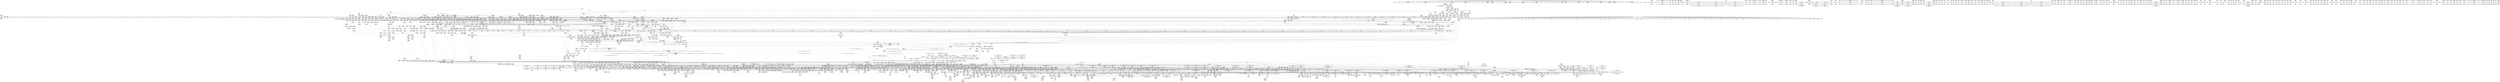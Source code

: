 digraph {
	CE0x4a78880 [shape=record,shape=Mrecord,label="{CE0x4a78880|__llvm_gcov_indirect_counter_increment:counters|Function::__llvm_gcov_indirect_counter_increment&Arg::counters::|*SummSource*}"]
	CE0x728c6c0 [shape=record,shape=Mrecord,label="{CE0x728c6c0|i64*_getelementptr_inbounds_(_25_x_i64_,_25_x_i64_*___llvm_gcov_ctr11,_i64_0,_i64_14)|*Constant*|*SummSource*}"]
	CE0x72d46e0 [shape=record,shape=Mrecord,label="{CE0x72d46e0|tomoyo_fill_path_info:entry|*SummSink*}"]
	CE0x3f52420 [shape=record,shape=Mrecord,label="{CE0x3f52420|_call_void_lock_release(%struct.lockdep_map*_%map,_i32_1,_i64_ptrtoint_(i8*_blockaddress(_rcu_lock_release,_%__here)_to_i64))_#9,_!dbg_!38907|include/linux/rcupdate.h,423|*SummSink*}"]
	CE0x72d4d50 [shape=record,shape=Mrecord,label="{CE0x72d4d50|tomoyo_fill_path_info:ptr|Function::tomoyo_fill_path_info&Arg::ptr::}"]
	CE0x3d794d0 [shape=record,shape=Mrecord,label="{CE0x3d794d0|i64_0|*Constant*}"]
	CE0x75919d0 [shape=record,shape=Mrecord,label="{CE0x75919d0|tomoyo_path_permission:tmp25|security/tomoyo/file.c,575|*SummSink*}"]
	CE0x3de8d30 [shape=record,shape=Mrecord,label="{CE0x3de8d30|tomoyo_domain:do.body}"]
	CE0x688c270 [shape=record,shape=Mrecord,label="{CE0x688c270|tomoyo_domain:tmp4|security/tomoyo/common.h,1205|*SummSink*}"]
	CE0x4e6ed10 [shape=record,shape=Mrecord,label="{CE0x4e6ed10|tomoyo_get_mode:idxprom3|security/tomoyo/util.c,983}"]
	CE0x3ed49e0 [shape=record,shape=Mrecord,label="{CE0x3ed49e0|tomoyo_path_permission:cmp|security/tomoyo/file.c,565}"]
	CE0x3e0c4d0 [shape=record,shape=Mrecord,label="{CE0x3e0c4d0|rcu_lock_acquire:entry}"]
	CE0x4ae54c0 [shape=record,shape=Mrecord,label="{CE0x4ae54c0|tomoyo_init_request_info:r|Function::tomoyo_init_request_info&Arg::r::}"]
	CE0x5d910a0 [shape=record,shape=Mrecord,label="{CE0x5d910a0|tomoyo_path_perm:tmp18|security/tomoyo/file.c,804|*SummSink*}"]
	CE0x5c0d3a0 [shape=record,shape=Mrecord,label="{CE0x5c0d3a0|tomoyo_path_permission:return}"]
	CE0x73fbc10 [shape=record,shape=Mrecord,label="{CE0x73fbc10|rcu_lock_release:tmp7|*SummSource*}"]
	CE0x5d5dec0 [shape=record,shape=Mrecord,label="{CE0x5d5dec0|i64*_getelementptr_inbounds_(_2_x_i64_,_2_x_i64_*___llvm_gcov_ctr53148,_i64_0,_i64_0)|*Constant*}"]
	CE0x753f080 [shape=record,shape=Mrecord,label="{CE0x753f080|tomoyo_init_request_info:tmp9|security/tomoyo/util.c,1006|*SummSource*}"]
	CE0x688acf0 [shape=record,shape=Mrecord,label="{CE0x688acf0|tomoyo_domain:tmp10|security/tomoyo/common.h,1205|*SummSource*}"]
	CE0x59cd1d0 [shape=record,shape=Mrecord,label="{CE0x59cd1d0|GLOBAL:tomoyo_add_slash|*Constant*|*SummSink*}"]
	CE0x7342cf0 [shape=record,shape=Mrecord,label="{CE0x7342cf0|tomoyo_read_lock:tmp1}"]
	CE0x5ca6760 [shape=record,shape=Mrecord,label="{CE0x5ca6760|tomoyo_path_perm:name|security/tomoyo/file.c,802}"]
	CE0x5bb1810 [shape=record,shape=Mrecord,label="{CE0x5bb1810|tomoyo_path_perm:tmp29|security/tomoyo/file.c,815|*SummSource*}"]
	CE0x58486c0 [shape=record,shape=Mrecord,label="{CE0x58486c0|GLOBAL:tomoyo_profile|*Constant*}"]
	CE0x4c74840 [shape=record,shape=Mrecord,label="{CE0x4c74840|tomoyo_path_perm:tmp48|security/tomoyo/file.c,828|*SummSink*}"]
	CE0x4a07280 [shape=record,shape=Mrecord,label="{CE0x4a07280|tomoyo_get_mode:tmp18|security/tomoyo/util.c,985}"]
	CE0x4d24da0 [shape=record,shape=Mrecord,label="{CE0x4d24da0|GLOBAL:__llvm_gcov_indirect_counter_increment114|*Constant*|*SummSource*}"]
	CE0x5b514f0 [shape=record,shape=Mrecord,label="{CE0x5b514f0|tomoyo_get_mode:tmp3|security/tomoyo/util.c,978}"]
	CE0x3d2ee40 [shape=record,shape=Mrecord,label="{CE0x3d2ee40|tomoyo_path_permission:type|security/tomoyo/file.c,563}"]
	CE0x4ad8e50 [shape=record,shape=Mrecord,label="{CE0x4ad8e50|i32_4|*Constant*|*SummSink*}"]
	CE0x72bf560 [shape=record,shape=Mrecord,label="{CE0x72bf560|_call_void___llvm_gcov_indirect_counter_increment(i32*___llvm_gcov_global_state_pred,_i64**_getelementptr_inbounds_(_3_x_i64*_,_3_x_i64*_*___llvm_gcda_edge_table,_i64_0,_i64_2)),_!dbg_!38940|security/tomoyo/file.c,813|*SummSink*}"]
	CE0x7434c30 [shape=record,shape=Mrecord,label="{CE0x7434c30|tomoyo_const_part_length:tmp24|security/tomoyo/util.c,640}"]
	CE0x3f52540 [shape=record,shape=Mrecord,label="{CE0x3f52540|i32_1|*Constant*}"]
	CE0x5dba560 [shape=record,shape=Mrecord,label="{CE0x5dba560|tomoyo_path_perm:tmp19|security/tomoyo/file.c,805|*SummSink*}"]
	CE0x3fc0600 [shape=record,shape=Mrecord,label="{CE0x3fc0600|tomoyo_path_rmdir:call|security/tomoyo/tomoyo.c,207|*SummSource*}"]
	CE0x57f6e00 [shape=record,shape=Mrecord,label="{CE0x57f6e00|GLOBAL:tomoyo_profile|*Constant*}"]
	CE0x7318e70 [shape=record,shape=Mrecord,label="{CE0x7318e70|__llvm_gcov_indirect_counter_increment114:bb|*SummSource*}"]
	CE0x5c61680 [shape=record,shape=Mrecord,label="{CE0x5c61680|__llvm_gcov_indirect_counter_increment114:bb}"]
	CE0x4b7e590 [shape=record,shape=Mrecord,label="{CE0x4b7e590|tomoyo_add_slash:if.end|*SummSink*}"]
	CE0x4c0ddb0 [shape=record,shape=Mrecord,label="{CE0x4c0ddb0|tomoyo_fill_path_info:const_len|security/tomoyo/util.c,666}"]
	CE0x73d3e90 [shape=record,shape=Mrecord,label="{CE0x73d3e90|i64_6|*Constant*|*SummSource*}"]
	CE0x7394f80 [shape=record,shape=Mrecord,label="{CE0x7394f80|i8*_getelementptr_inbounds_(_25_x_i8_,_25_x_i8_*_.str12,_i32_0,_i32_0)|*Constant*|*SummSource*}"]
	CE0x4d2fdc0 [shape=record,shape=Mrecord,label="{CE0x4d2fdc0|tomoyo_path_perm:buf|security/tomoyo/file.c, 792|*SummSource*}"]
	CE0x4b2d8d0 [shape=record,shape=Mrecord,label="{CE0x4b2d8d0|tomoyo_const_part_length:tmp33|security/tomoyo/util.c,642|*SummSource*}"]
	CE0x4e43dc0 [shape=record,shape=Mrecord,label="{CE0x4e43dc0|0:_i8,_array:_GCRE_tomoyo_index2category_constant_39_x_i8_c_00_00_00_00_00_00_00_00_00_00_00_00_00_00_00_00_00_00_00_00_00_00_00_01_01_01_01_01_01_01_01_01_01_01_01_01_01_01_02_,_align_16:_elem_15::|security/tomoyo/util.c,983}"]
	CE0x58a0370 [shape=record,shape=Mrecord,label="{CE0x58a0370|tomoyo_fill_path_info:tobool|security/tomoyo/util.c,667}"]
	CE0x5c05530 [shape=record,shape=Mrecord,label="{CE0x5c05530|__llvm_gcov_indirect_counter_increment:bb}"]
	CE0x5b57f50 [shape=record,shape=Mrecord,label="{CE0x5b57f50|tomoyo_add_slash:call|security/tomoyo/file.c,136}"]
	CE0x58f5540 [shape=record,shape=Mrecord,label="{CE0x58f5540|tomoyo_path_perm:out|*SummSink*}"]
	CE0x4ad3a20 [shape=record,shape=Mrecord,label="{CE0x4ad3a20|tomoyo_fill_path_info:tmp13|*LoadInst*|security/tomoyo/util.c,668}"]
	CE0x49d78e0 [shape=record,shape=Mrecord,label="{CE0x49d78e0|0:_i8,_array:_GCR_tomoyo_p2mac_internal_constant_11_x_i8_c_00_01_01_01_03_04_06_09_0A_13_15_,_align_1:_elem_7::|security/tomoyo/file.c,797}"]
	CE0x4ae72f0 [shape=record,shape=Mrecord,label="{CE0x4ae72f0|0:_%struct.tomoyo_obj_info*,_16:_%struct.tomoyo_domain_info*,_24:_%struct.tomoyo_path_info*,_40:_i8,_72:_i8,_75:_i8,_76:_i8,_77:_i8,_:_SCMRE_8,16_|*MultipleSource*|security/tomoyo/file.c, 787|security/tomoyo/file.c,787|Function::tomoyo_init_request_info&Arg::r::|security/tomoyo/file.c,800}"]
	CE0x5a8f200 [shape=record,shape=Mrecord,label="{CE0x5a8f200|tomoyo_add_slash:if.end}"]
	CE0x59aa960 [shape=record,shape=Mrecord,label="{CE0x59aa960|tomoyo_domain:tmp5|security/tomoyo/common.h,1205|*SummSource*}"]
	CE0x3db9850 [shape=record,shape=Mrecord,label="{CE0x3db9850|i64*_getelementptr_inbounds_(_12_x_i64_,_12_x_i64_*___llvm_gcov_ctr31133,_i64_0,_i64_6)|*Constant*|*SummSource*}"]
	CE0x7503370 [shape=record,shape=Mrecord,label="{CE0x7503370|GLOBAL:tomoyo_const_part_length|*Constant*}"]
	CE0x689f750 [shape=record,shape=Mrecord,label="{CE0x689f750|tomoyo_fill_path_info:tmp7|security/tomoyo/util.c,667}"]
	CE0x3d2ecf0 [shape=record,shape=Mrecord,label="{CE0x3d2ecf0|tomoyo_path_permission:tmp2|security/tomoyo/file.c,563|*SummSink*}"]
	CE0x73c8920 [shape=record,shape=Mrecord,label="{CE0x73c8920|tomoyo_const_part_length:tmp48|security/tomoyo/util.c,649|*SummSink*}"]
	CE0x58ae020 [shape=record,shape=Mrecord,label="{CE0x58ae020|i32_39|*Constant*|*SummSource*}"]
	CE0x59ab070 [shape=record,shape=Mrecord,label="{CE0x59ab070|i8*_getelementptr_inbounds_(_45_x_i8_,_45_x_i8_*_.str13,_i32_0,_i32_0)|*Constant*|*SummSource*}"]
	CE0x757fa80 [shape=record,shape=Mrecord,label="{CE0x757fa80|i64*_getelementptr_inbounds_(_4_x_i64_,_4_x_i64_*___llvm_gcov_ctr33,_i64_0,_i64_2)|*Constant*|*SummSink*}"]
	CE0x73249c0 [shape=record,shape=Mrecord,label="{CE0x73249c0|tomoyo_get_mode:index|Function::tomoyo_get_mode&Arg::index::}"]
	CE0x57f0c80 [shape=record,shape=Mrecord,label="{CE0x57f0c80|GLOBAL:tomoyo_profile|*Constant*|*SummSource*}"]
	CE0x3e4e130 [shape=record,shape=Mrecord,label="{CE0x3e4e130|i64_4|*Constant*}"]
	CE0x59c8ed0 [shape=record,shape=Mrecord,label="{CE0x59c8ed0|VOIDTB_TE:_CE_201,202_}"]
	CE0x72d27f0 [shape=record,shape=Mrecord,label="{CE0x72d27f0|tomoyo_domain:tmp18|security/tomoyo/common.h,1205|*SummSource*}"]
	CE0x4bac9c0 [shape=record,shape=Mrecord,label="{CE0x4bac9c0|tomoyo_path_perm:obj|security/tomoyo/file.c, 788}"]
	CE0x3d18d40 [shape=record,shape=Mrecord,label="{CE0x3d18d40|tomoyo_path_rmdir:path|security/tomoyo/tomoyo.c, 206}"]
	CE0x49c65a0 [shape=record,shape=Mrecord,label="{CE0x49c65a0|0:_%struct.vfsmount*,_:_CRE_0,8_|*MultipleSource*|Function::tomoyo_path_rmdir&Arg::parent::|security/tomoyo/tomoyo.c,206}"]
	CE0x5e3e830 [shape=record,shape=Mrecord,label="{CE0x5e3e830|tomoyo_path_perm:tmp32|security/tomoyo/file.c,821|*SummSource*}"]
	CE0x5e88a60 [shape=record,shape=Mrecord,label="{CE0x5e88a60|i32_8|*Constant*|*SummSource*}"]
	CE0x5bd5b30 [shape=record,shape=Mrecord,label="{CE0x5bd5b30|_call_void_kfree(i8*_%tmp38)_#9,_!dbg_!38960|security/tomoyo/file.c,822}"]
	CE0x4d76b40 [shape=record,shape=Mrecord,label="{CE0x4d76b40|0:_%struct.tomoyo_obj_info*,_16:_%struct.tomoyo_domain_info*,_24:_%struct.tomoyo_path_info*,_40:_i8,_72:_i8,_75:_i8,_76:_i8,_77:_i8,_:_SCMRE_26,27_}"]
	CE0x4e6e580 [shape=record,shape=Mrecord,label="{CE0x4e6e580|tomoyo_const_part_length:tmp10|security/tomoyo/util.c,626}"]
	CE0x5d4f8b0 [shape=record,shape=Mrecord,label="{CE0x5d4f8b0|tomoyo_const_part_length:tmp13|security/tomoyo/util.c,626|*SummSink*}"]
	CE0x4b2d720 [shape=record,shape=Mrecord,label="{CE0x4b2d720|i64*_getelementptr_inbounds_(_31_x_i64_,_31_x_i64_*___llvm_gcov_ctr43150,_i64_0,_i64_21)|*Constant*}"]
	CE0x4026940 [shape=record,shape=Mrecord,label="{CE0x4026940|_ret_i32_%call,_!dbg_!38908|security/tomoyo/tomoyo.c,207}"]
	CE0x5d21dc0 [shape=record,shape=Mrecord,label="{CE0x5d21dc0|tomoyo_const_part_length:if.then|*SummSink*}"]
	CE0x5b4d290 [shape=record,shape=Mrecord,label="{CE0x5b4d290|tomoyo_const_part_length:tmp16|security/tomoyo/util.c,627|*SummSource*}"]
	CE0x3f5ae90 [shape=record,shape=Mrecord,label="{CE0x3f5ae90|i64*_getelementptr_inbounds_(_2_x_i64_,_2_x_i64_*___llvm_gcov_ctr24208,_i64_0,_i64_1)|*Constant*}"]
	CE0x3ed23b0 [shape=record,shape=Mrecord,label="{CE0x3ed23b0|i64*_getelementptr_inbounds_(_2_x_i64_,_2_x_i64_*___llvm_gcov_ctr24208,_i64_0,_i64_1)|*Constant*|*SummSink*}"]
	CE0x3f56ec0 [shape=record,shape=Mrecord,label="{CE0x3f56ec0|i8_6|*Constant*|*SummSink*}"]
	CE0x59a1aa0 [shape=record,shape=Mrecord,label="{CE0x59a1aa0|tomoyo_add_slash:entry}"]
	CE0x5b19ec0 [shape=record,shape=Mrecord,label="{CE0x5b19ec0|tomoyo_get_mode:tmp6|security/tomoyo/util.c,978|*SummSource*}"]
	CE0x75b2a20 [shape=record,shape=Mrecord,label="{CE0x75b2a20|i64*_getelementptr_inbounds_(_2_x_i64_,_2_x_i64_*___llvm_gcov_ctr32,_i64_0,_i64_0)|*Constant*|*SummSource*}"]
	CE0x3ecfb30 [shape=record,shape=Mrecord,label="{CE0x3ecfb30|tomoyo_path_rmdir:parent|Function::tomoyo_path_rmdir&Arg::parent::|*SummSink*}"]
	CE0x4ac6800 [shape=record,shape=Mrecord,label="{CE0x4ac6800|__llvm_gcov_indirect_counter_increment114:tmp2|*SummSink*}"]
	CE0x75b1b70 [shape=record,shape=Mrecord,label="{CE0x75b1b70|GLOBAL:current_task|Global_var:current_task|*SummSink*}"]
	CE0x5b51a80 [shape=record,shape=Mrecord,label="{CE0x5b51a80|tomoyo_path_permission:mode2|security/tomoyo/file.c,565|*SummSource*}"]
	CE0x4a913a0 [shape=record,shape=Mrecord,label="{CE0x4a913a0|i64*_getelementptr_inbounds_(_5_x_i64_,_5_x_i64_*___llvm_gcov_ctr28130,_i64_0,_i64_0)|*Constant*|*SummSink*}"]
	CE0x7325130 [shape=record,shape=Mrecord,label="{CE0x7325130|_ret_i32_%retval.0,_!dbg_!38935|security/tomoyo/util.c,988}"]
	CE0x4a447f0 [shape=record,shape=Mrecord,label="{CE0x4a447f0|tomoyo_domain:tmp22|security/tomoyo/common.h,1205|*SummSink*}"]
	CE0x5bc0330 [shape=record,shape=Mrecord,label="{CE0x5bc0330|128:_i8*,_1208:_%struct.file*,_:_CMRE_5,6_}"]
	CE0x4bfa390 [shape=record,shape=Mrecord,label="{CE0x4bfa390|i64*_getelementptr_inbounds_(_12_x_i64_,_12_x_i64_*___llvm_gcov_ctr31133,_i64_0,_i64_6)|*Constant*}"]
	CE0x5c2dc90 [shape=record,shape=Mrecord,label="{CE0x5c2dc90|GLOBAL:tomoyo_p2mac|Global_var:tomoyo_p2mac|*SummSink*}"]
	CE0x5c72d70 [shape=record,shape=Mrecord,label="{CE0x5c72d70|tomoyo_path_perm:conv|security/tomoyo/file.c,800}"]
	CE0x4c604c0 [shape=record,shape=Mrecord,label="{CE0x4c604c0|tomoyo_path_perm:tmp47|security/tomoyo/file.c,827|*SummSink*}"]
	CE0x4d0c9c0 [shape=record,shape=Mrecord,label="{CE0x4d0c9c0|tomoyo_const_part_length:tmp35|security/tomoyo/util.c,643}"]
	CE0x5c98bd0 [shape=record,shape=Mrecord,label="{CE0x5c98bd0|VOIDTB_TE:_CE_182,183_}"]
	CE0x3dd3340 [shape=record,shape=Mrecord,label="{CE0x3dd3340|tomoyo_audit_path_log:tmp1|*SummSource*}"]
	CE0x5c04fc0 [shape=record,shape=Mrecord,label="{CE0x5c04fc0|tomoyo_get_realpath:tmp12|security/tomoyo/file.c,156|*SummSource*}"]
	CE0x4b18150 [shape=record,shape=Mrecord,label="{CE0x4b18150|i64*_getelementptr_inbounds_(_5_x_i64_,_5_x_i64_*___llvm_gcov_ctr28130,_i64_0,_i64_3)|*Constant*}"]
	CE0x4a7b8e0 [shape=record,shape=Mrecord,label="{CE0x4a7b8e0|_call_void___llvm_gcov_indirect_counter_increment(i32*___llvm_gcov_global_state_pred,_i64**_getelementptr_inbounds_(_3_x_i64*_,_3_x_i64*_*___llvm_gcda_edge_table,_i64_0,_i64_1)),_!dbg_!38937|security/tomoyo/file.c,810|*SummSink*}"]
	CE0x3d79380 [shape=record,shape=Mrecord,label="{CE0x3d79380|i64_3|*Constant*|*SummSink*}"]
	CE0x5c6b010 [shape=record,shape=Mrecord,label="{CE0x5c6b010|VOIDTB_TE:_CE_316,317_}"]
	CE0x737f0e0 [shape=record,shape=Mrecord,label="{CE0x737f0e0|tomoyo_init_request_info:tmp12|security/tomoyo/util.c,1010|*SummSink*}"]
	CE0x5e7af70 [shape=record,shape=Mrecord,label="{CE0x5e7af70|0:_i8,_array:_GCRE_tomoyo_index2category_constant_39_x_i8_c_00_00_00_00_00_00_00_00_00_00_00_00_00_00_00_00_00_00_00_00_00_00_00_01_01_01_01_01_01_01_01_01_01_01_01_01_01_01_02_,_align_16:_elem_32::|security/tomoyo/util.c,983}"]
	CE0x5ac1a60 [shape=record,shape=Mrecord,label="{CE0x5ac1a60|__llvm_gcov_indirect_counter_increment:tmp3|*SummSource*}"]
	CE0x4ba5810 [shape=record,shape=Mrecord,label="{CE0x4ba5810|GLOBAL:tomoyo_read_unlock|*Constant*|*SummSink*}"]
	CE0x4029580 [shape=record,shape=Mrecord,label="{CE0x4029580|tomoyo_path_rmdir:tmp4|*LoadInst*|security/tomoyo/tomoyo.c,206}"]
	CE0x5a9d260 [shape=record,shape=Mrecord,label="{CE0x5a9d260|tomoyo_get_realpath:call|security/tomoyo/file.c,150|*SummSource*}"]
	CE0x5b96e90 [shape=record,shape=Mrecord,label="{CE0x5b96e90|_call_void_tomoyo_fill_path_info(%struct.tomoyo_path_info*_%buf)_#9,_!dbg_!38911|security/tomoyo/file.c,137|*SummSink*}"]
	CE0x598c130 [shape=record,shape=Mrecord,label="{CE0x598c130|tomoyo_get_mode:tmp27|security/tomoyo/util.c,988}"]
	CE0x5d03660 [shape=record,shape=Mrecord,label="{CE0x5d03660|tomoyo_add_slash:buf|Function::tomoyo_add_slash&Arg::buf::|*SummSource*}"]
	CE0x5c94950 [shape=record,shape=Mrecord,label="{CE0x5c94950|tomoyo_path_perm:tmp14|security/tomoyo/file.c,800|*SummSource*}"]
	CE0x58d24a0 [shape=record,shape=Mrecord,label="{CE0x58d24a0|i64*_getelementptr_inbounds_(_4_x_i64_,_4_x_i64_*___llvm_gcov_ctr33,_i64_0,_i64_2)|*Constant*}"]
	CE0x7591880 [shape=record,shape=Mrecord,label="{CE0x7591880|tomoyo_path_permission:tmp25|security/tomoyo/file.c,575|*SummSource*}"]
	CE0x7348220 [shape=record,shape=Mrecord,label="{CE0x7348220|tomoyo_fill_path_info:tmp9|security/tomoyo/util.c,667|*SummSink*}"]
	CE0x4d0d340 [shape=record,shape=Mrecord,label="{CE0x4d0d340|i64*_getelementptr_inbounds_(_2_x_i64_,_2_x_i64_*___llvm_gcov_ctr32,_i64_0,_i64_1)|*Constant*|*SummSource*}"]
	CE0x6898070 [shape=record,shape=Mrecord,label="{CE0x6898070|tomoyo_domain:land.lhs.true2|*SummSource*}"]
	CE0x7569aa0 [shape=record,shape=Mrecord,label="{CE0x7569aa0|tomoyo_get_mode:if.then|*SummSource*}"]
	CE0x5c44e30 [shape=record,shape=Mrecord,label="{CE0x5c44e30|0:_%struct.tomoyo_obj_info*,_16:_%struct.tomoyo_domain_info*,_24:_%struct.tomoyo_path_info*,_40:_i8,_72:_i8,_75:_i8,_76:_i8,_77:_i8,_:_SCMRE_43,44_}"]
	CE0x5cba4c0 [shape=record,shape=Mrecord,label="{CE0x5cba4c0|tomoyo_path_perm:cmp1|security/tomoyo/file.c,800|*SummSink*}"]
	CE0x5d01880 [shape=record,shape=Mrecord,label="{CE0x5d01880|tomoyo_path_permission:operation8|security/tomoyo/file.c,569|*SummSink*}"]
	CE0x5e5b4c0 [shape=record,shape=Mrecord,label="{CE0x5e5b4c0|VOIDTB_TE:_CE_224,232_|Function::tomoyo_path_rmdir&Arg::dentry::}"]
	CE0x59a16b0 [shape=record,shape=Mrecord,label="{CE0x59a16b0|tomoyo_path_perm:tmp22|security/tomoyo/file.c,810|*SummSink*}"]
	CE0x5be6c20 [shape=record,shape=Mrecord,label="{CE0x5be6c20|i64*_getelementptr_inbounds_(_12_x_i64_,_12_x_i64_*___llvm_gcov_ctr31133,_i64_0,_i64_9)|*Constant*|*SummSink*}"]
	CE0x5ace1a0 [shape=record,shape=Mrecord,label="{CE0x5ace1a0|tomoyo_const_part_length:return|*SummSource*}"]
	CE0x5bb0e60 [shape=record,shape=Mrecord,label="{CE0x5bb0e60|i64*_getelementptr_inbounds_(_25_x_i64_,_25_x_i64_*___llvm_gcov_ctr11,_i64_0,_i64_14)|*Constant*|*SummSink*}"]
	CE0x5c99100 [shape=record,shape=Mrecord,label="{CE0x5c99100|_call_void_lock_acquire(%struct.lockdep_map*_%map,_i32_0,_i32_0,_i32_2,_i32_0,_%struct.lockdep_map*_null,_i64_ptrtoint_(i8*_blockaddress(_rcu_lock_acquire,_%__here)_to_i64))_#9,_!dbg_!38907|include/linux/rcupdate.h,418|*SummSource*}"]
	CE0x5c6b230 [shape=record,shape=Mrecord,label="{CE0x5c6b230|VOIDTB_TE:_CE_318,319_}"]
	CE0x4ad80b0 [shape=record,shape=Mrecord,label="{CE0x4ad80b0|tomoyo_get_mode:if.end}"]
	CE0x40263d0 [shape=record,shape=Mrecord,label="{CE0x40263d0|tomoyo_path_perm:r|security/tomoyo/file.c, 787|*SummSource*}"]
	CE0x5ca6f60 [shape=record,shape=Mrecord,label="{CE0x5ca6f60|0:_i8*,_:_SCMRE_0,8_|*MultipleSource*|security/tomoyo/file.c, 792|security/tomoyo/file.c, 794|security/tomoyo/file.c,802}"]
	CE0x737d410 [shape=record,shape=Mrecord,label="{CE0x737d410|tomoyo_fill_path_info:tmp11|security/tomoyo/util.c,667}"]
	CE0x4ac77b0 [shape=record,shape=Mrecord,label="{CE0x4ac77b0|rcu_lock_acquire:tmp7|*SummSink*}"]
	CE0x3da3230 [shape=record,shape=Mrecord,label="{CE0x3da3230|VOIDTB_TE:_CE_48,52_|Function::tomoyo_path_rmdir&Arg::dentry::}"]
	CE0x5c48760 [shape=record,shape=Mrecord,label="{CE0x5c48760|VOIDTB_TE:_CE_162,163_}"]
	CE0x7269520 [shape=record,shape=Mrecord,label="{CE0x7269520|i32_1|*Constant*}"]
	CE0x58ae460 [shape=record,shape=Mrecord,label="{CE0x58ae460|tomoyo_get_mode:cmp11|security/tomoyo/util.c,985|*SummSource*}"]
	CE0x49c4430 [shape=record,shape=Mrecord,label="{CE0x49c4430|COLLAPSED:_GCMRE___llvm_gcov_ctr21_internal_global_2_x_i64_zeroinitializer:_elem_0:default:}"]
	CE0x590a8d0 [shape=record,shape=Mrecord,label="{CE0x590a8d0|VOIDTB_TE:_CE_196,197_}"]
	CE0x5cba3e0 [shape=record,shape=Mrecord,label="{CE0x5cba3e0|tomoyo_path_perm:cmp1|security/tomoyo/file.c,800}"]
	CE0x5892fb0 [shape=record,shape=Mrecord,label="{CE0x5892fb0|tomoyo_fill_path_info:call|security/tomoyo/util.c,664|*SummSource*}"]
	CE0x3dfe3c0 [shape=record,shape=Mrecord,label="{CE0x3dfe3c0|tomoyo_const_part_length:tmp27|security/tomoyo/util.c,641}"]
	CE0x4b9ed00 [shape=record,shape=Mrecord,label="{CE0x4b9ed00|tomoyo_const_part_length:entry}"]
	CE0x596b370 [shape=record,shape=Mrecord,label="{CE0x596b370|__llvm_gcov_indirect_counter_increment:pred|*SummSink*}"]
	CE0x7325420 [shape=record,shape=Mrecord,label="{CE0x7325420|tomoyo_path_perm:bb}"]
	CE0x3fc0a30 [shape=record,shape=Mrecord,label="{CE0x3fc0a30|tomoyo_path_perm:tmp2|security/tomoyo/file.c,787|*SummSource*}"]
	CE0x75ad880 [shape=record,shape=Mrecord,label="{CE0x75ad880|tomoyo_fill_path_info:call11|security/tomoyo/util.c,669}"]
	CE0x4ba5980 [shape=record,shape=Mrecord,label="{CE0x4ba5980|tomoyo_read_unlock:entry|*SummSource*}"]
	CE0x3e4e3f0 [shape=record,shape=Mrecord,label="{CE0x3e4e3f0|tomoyo_const_part_length:conv14|security/tomoyo/util.c,641|*SummSink*}"]
	CE0x4b71fb0 [shape=record,shape=Mrecord,label="{CE0x4b71fb0|COLLAPSED:_GCRE_current_task_external_global_%struct.task_struct*:_elem_0::|security/tomoyo/common.h,1205}"]
	CE0x4c81f10 [shape=record,shape=Mrecord,label="{CE0x4c81f10|i64*_getelementptr_inbounds_(_6_x_i64_,_6_x_i64_*___llvm_gcov_ctr26,_i64_0,_i64_0)|*Constant*}"]
	CE0x738f930 [shape=record,shape=Mrecord,label="{CE0x738f930|40:_%struct.tomoyo_policy_namespace*,_48:_i8,_:_GCRE_tomoyo_kernel_domain_external_global_%struct.tomoyo_domain_info_48,49_|*MultipleSource*|security/tomoyo/util.c,1005|security/tomoyo/util.c,1007|Function::tomoyo_init_request_info&Arg::domain::}"]
	CE0x57f6b30 [shape=record,shape=Mrecord,label="{CE0x57f6b30|tomoyo_const_part_length:add|security/tomoyo/util.c,634}"]
	CE0x3f36400 [shape=record,shape=Mrecord,label="{CE0x3f36400|i64_18|*Constant*|*SummSource*}"]
	CE0x5980a00 [shape=record,shape=Mrecord,label="{CE0x5980a00|rcu_lock_release:tmp1|*SummSink*}"]
	CE0x7596710 [shape=record,shape=Mrecord,label="{CE0x7596710|_call_void_lockdep_rcu_suspicious(i8*_getelementptr_inbounds_(_25_x_i8_,_25_x_i8_*_.str12,_i32_0,_i32_0),_i32_1205,_i8*_getelementptr_inbounds_(_45_x_i8_,_45_x_i8_*_.str13,_i32_0,_i32_0))_#9,_!dbg_!38917|security/tomoyo/common.h,1205}"]
	CE0x5c88ba0 [shape=record,shape=Mrecord,label="{CE0x5c88ba0|rcu_lock_release:bb|*SummSink*}"]
	CE0x738d9f0 [shape=record,shape=Mrecord,label="{CE0x738d9f0|tomoyo_get_mode:config|security/tomoyo/util.c,981|*SummSink*}"]
	CE0x5928ab0 [shape=record,shape=Mrecord,label="{CE0x5928ab0|tomoyo_audit_path_log:arrayidx|security/tomoyo/file.c,167|*SummSource*}"]
	CE0x59d5db0 [shape=record,shape=Mrecord,label="{CE0x59d5db0|i64*_getelementptr_inbounds_(_2_x_i64_,_2_x_i64_*___llvm_gcov_ctr31,_i64_0,_i64_0)|*Constant*|*SummSink*}"]
	CE0x4d2e370 [shape=record,shape=Mrecord,label="{CE0x4d2e370|i32_0|*Constant*}"]
	CE0x598b990 [shape=record,shape=Mrecord,label="{CE0x598b990|tomoyo_get_mode:and|security/tomoyo/util.c,987|*SummSource*}"]
	CE0x5a8e730 [shape=record,shape=Mrecord,label="{CE0x5a8e730|_ret_i32_%retval.0,_!dbg_!38957|security/tomoyo/util.c,652|*SummSource*}"]
	CE0x755fc30 [shape=record,shape=Mrecord,label="{CE0x755fc30|tomoyo_path_permission:tmp13|security/tomoyo/file.c,566|*SummSink*}"]
	CE0x5d50180 [shape=record,shape=Mrecord,label="{CE0x5d50180|i64*_getelementptr_inbounds_(_4_x_i64_,_4_x_i64_*___llvm_gcov_ctr24,_i64_0,_i64_1)|*Constant*|*SummSource*}"]
	CE0x584cbc0 [shape=record,shape=Mrecord,label="{CE0x584cbc0|tomoyo_get_mode:tmp1}"]
	CE0x59a1990 [shape=record,shape=Mrecord,label="{CE0x59a1990|_call_void_tomoyo_add_slash(%struct.tomoyo_path_info*_%buf)_#9,_!dbg_!38937|security/tomoyo/file.c,810|*SummSink*}"]
	CE0x4c78260 [shape=record,shape=Mrecord,label="{CE0x4c78260|tomoyo_fill_path_info:name1|security/tomoyo/util.c,663}"]
	CE0x688b9c0 [shape=record,shape=Mrecord,label="{CE0x688b9c0|_ret_void,_!dbg_!38907|include/linux/srcu.h,238}"]
	CE0x4bb6150 [shape=record,shape=Mrecord,label="{CE0x4bb6150|rcu_lock_release:entry|*SummSource*}"]
	CE0x75a7710 [shape=record,shape=Mrecord,label="{CE0x75a7710|GLOBAL:__llvm_gcov_ctr26|Global_var:__llvm_gcov_ctr26}"]
	CE0x5c89270 [shape=record,shape=Mrecord,label="{CE0x5c89270|VOIDTB_TE:_CE_198,199_}"]
	CE0x5a42c50 [shape=record,shape=Mrecord,label="{CE0x5a42c50|tomoyo_domain:tobool1|security/tomoyo/common.h,1205|*SummSink*}"]
	CE0x73f2280 [shape=record,shape=Mrecord,label="{CE0x73f2280|i64*_getelementptr_inbounds_(_31_x_i64_,_31_x_i64_*___llvm_gcov_ctr43150,_i64_0,_i64_29)|*Constant*}"]
	CE0x49f4720 [shape=record,shape=Mrecord,label="{CE0x49f4720|tomoyo_const_part_length:if.then5}"]
	CE0x72595a0 [shape=record,shape=Mrecord,label="{CE0x72595a0|GLOBAL:kfree|*Constant*|*SummSink*}"]
	CE0x5b00d00 [shape=record,shape=Mrecord,label="{CE0x5b00d00|tomoyo_fill_path_info:tmp7|security/tomoyo/util.c,667}"]
	CE0x739d5e0 [shape=record,shape=Mrecord,label="{CE0x739d5e0|tomoyo_init_request_info:if.then}"]
	CE0x3e0c380 [shape=record,shape=Mrecord,label="{CE0x3e0c380|_call_void_rcu_lock_acquire(%struct.lockdep_map*_%dep_map)_#9,_!dbg_!38906|include/linux/srcu.h,222|*SummSink*}"]
	CE0x5e754a0 [shape=record,shape=Mrecord,label="{CE0x5e754a0|tomoyo_get_realpath:tmp10|security/tomoyo/file.c,155|*SummSink*}"]
	CE0x7599850 [shape=record,shape=Mrecord,label="{CE0x7599850|tomoyo_domain:entry|*SummSink*}"]
	CE0x73d45f0 [shape=record,shape=Mrecord,label="{CE0x73d45f0|tomoyo_path_permission:tmp18|security/tomoyo/file.c,573}"]
	CE0x3dd2770 [shape=record,shape=Mrecord,label="{CE0x3dd2770|tomoyo_const_part_length:tmp2|security/tomoyo/util.c,624|*SummSource*}"]
	CE0x4b5bb30 [shape=record,shape=Mrecord,label="{CE0x4b5bb30|srcu_read_unlock:idx|Function::srcu_read_unlock&Arg::idx::|*SummSource*}"]
	CE0x75ae870 [shape=record,shape=Mrecord,label="{CE0x75ae870|tomoyo_fill_path_info:tobool|security/tomoyo/util.c,667}"]
	CE0x72c3440 [shape=record,shape=Mrecord,label="{CE0x72c3440|srcu_read_unlock:dep_map|include/linux/srcu.h,236|*SummSink*}"]
	CE0x5e62650 [shape=record,shape=Mrecord,label="{CE0x5e62650|0:_i8,_array:_GCRE_tomoyo_index2category_constant_39_x_i8_c_00_00_00_00_00_00_00_00_00_00_00_00_00_00_00_00_00_00_00_00_00_00_00_01_01_01_01_01_01_01_01_01_01_01_01_01_01_01_02_,_align_16:_elem_26::|security/tomoyo/util.c,983}"]
	CE0x59e6eb0 [shape=record,shape=Mrecord,label="{CE0x59e6eb0|i64_12|*Constant*|*SummSink*}"]
	CE0x4d4cda0 [shape=record,shape=Mrecord,label="{CE0x4d4cda0|tomoyo_get_realpath:tmp|*SummSink*}"]
	CE0x5d675c0 [shape=record,shape=Mrecord,label="{CE0x5d675c0|128:_i8*,_1208:_%struct.file*,_:_CMRE_34,35_}"]
	CE0x599f370 [shape=record,shape=Mrecord,label="{CE0x599f370|tomoyo_fill_path_info:tmp4|security/tomoyo/util.c,667}"]
	CE0x5bc93a0 [shape=record,shape=Mrecord,label="{CE0x5bc93a0|0:_%struct.tomoyo_obj_info*,_16:_%struct.tomoyo_domain_info*,_24:_%struct.tomoyo_path_info*,_40:_i8,_72:_i8,_75:_i8,_76:_i8,_77:_i8,_:_SCMRE_44,45_}"]
	CE0x5e2e970 [shape=record,shape=Mrecord,label="{CE0x5e2e970|0:_i8,_array:_GCRE_tomoyo_index2category_constant_39_x_i8_c_00_00_00_00_00_00_00_00_00_00_00_00_00_00_00_00_00_00_00_00_00_00_00_01_01_01_01_01_01_01_01_01_01_01_01_01_01_01_02_,_align_16:_elem_3::|security/tomoyo/util.c,983}"]
	CE0x49c6680 [shape=record,shape=Mrecord,label="{CE0x49c6680|tomoyo_path_rmdir:mnt1|security/tomoyo/tomoyo.c,206|*SummSink*}"]
	CE0x740bc70 [shape=record,shape=Mrecord,label="{CE0x740bc70|tomoyo_init_request_info:bb|*SummSource*}"]
	CE0x73a4cc0 [shape=record,shape=Mrecord,label="{CE0x73a4cc0|_call_void_mcount()_#3}"]
	CE0x49f4340 [shape=record,shape=Mrecord,label="{CE0x49f4340|tomoyo_audit_path_log:bb|*SummSink*}"]
	CE0x3dfe150 [shape=record,shape=Mrecord,label="{CE0x3dfe150|tomoyo_const_part_length:tmp26|security/tomoyo/util.c,641|*SummSource*}"]
	CE0x3e0ac10 [shape=record,shape=Mrecord,label="{CE0x3e0ac10|tomoyo_path_permission:type|security/tomoyo/file.c,563|*SummSink*}"]
	CE0x58f54d0 [shape=record,shape=Mrecord,label="{CE0x58f54d0|tomoyo_path_perm:out}"]
	CE0x75a74d0 [shape=record,shape=Mrecord,label="{CE0x75a74d0|_ret_%struct.tomoyo_domain_info*_%tmp23,_!dbg_!38929|security/tomoyo/common.h,1205|*SummSource*}"]
	CE0x5dc9d10 [shape=record,shape=Mrecord,label="{CE0x5dc9d10|GLOBAL:__llvm_gcov_global_state_pred|Global_var:__llvm_gcov_global_state_pred|*SummSource*}"]
	CE0x4cd4bc0 [shape=record,shape=Mrecord,label="{CE0x4cd4bc0|tomoyo_fill_path_info:conv|security/tomoyo/util.c,664}"]
	CE0x5a8ef30 [shape=record,shape=Mrecord,label="{CE0x5a8ef30|tomoyo_domain:tmp9|security/tomoyo/common.h,1205|*SummSource*}"]
	CE0x5d0a660 [shape=record,shape=Mrecord,label="{CE0x5d0a660|tomoyo_fill_path_info:name1|security/tomoyo/util.c,663}"]
	CE0x7596780 [shape=record,shape=Mrecord,label="{CE0x7596780|_call_void_lockdep_rcu_suspicious(i8*_getelementptr_inbounds_(_25_x_i8_,_25_x_i8_*_.str12,_i32_0,_i32_0),_i32_1205,_i8*_getelementptr_inbounds_(_45_x_i8_,_45_x_i8_*_.str13,_i32_0,_i32_0))_#9,_!dbg_!38917|security/tomoyo/common.h,1205|*SummSource*}"]
	CE0x5ac1110 [shape=record,shape=Mrecord,label="{CE0x5ac1110|tomoyo_domain:tmp14|security/tomoyo/common.h,1205|*SummSink*}"]
	CE0x7241750 [shape=record,shape=Mrecord,label="{CE0x7241750|tomoyo_get_mode:bb}"]
	CE0x753f3b0 [shape=record,shape=Mrecord,label="{CE0x753f3b0|__llvm_gcov_indirect_counter_increment:tmp2|*SummSource*}"]
	CE0x74e9e70 [shape=record,shape=Mrecord,label="{CE0x74e9e70|i64*_getelementptr_inbounds_(_6_x_i64_,_6_x_i64_*___llvm_gcov_ctr25,_i64_0,_i64_4)|*Constant*|*SummSource*}"]
	CE0x5b6d4c0 [shape=record,shape=Mrecord,label="{CE0x5b6d4c0|i32_0|*Constant*}"]
	CE0x5973be0 [shape=record,shape=Mrecord,label="{CE0x5973be0|tomoyo_path_permission:tmp23|security/tomoyo/file.c,574}"]
	CE0x3dd32d0 [shape=record,shape=Mrecord,label="{CE0x3dd32d0|tomoyo_audit_path_log:tmp1}"]
	CE0x7396900 [shape=record,shape=Mrecord,label="{CE0x7396900|tomoyo_get_realpath:tmp5|security/tomoyo/file.c,151}"]
	CE0x4d9fec0 [shape=record,shape=Mrecord,label="{CE0x4d9fec0|i64*_getelementptr_inbounds_(_2_x_i64_,_2_x_i64_*___llvm_gcov_ctr23,_i64_0,_i64_0)|*Constant*|*SummSource*}"]
	CE0x4c80aa0 [shape=record,shape=Mrecord,label="{CE0x4c80aa0|0:_i8*,_array:_GCRE_tomoyo_path_keyword_external_constant_11_x_i8*_:_elem_4::|security/tomoyo/file.c,167}"]
	CE0x753f0f0 [shape=record,shape=Mrecord,label="{CE0x753f0f0|tomoyo_init_request_info:tmp9|security/tomoyo/util.c,1006|*SummSink*}"]
	CE0x5bcc060 [shape=record,shape=Mrecord,label="{CE0x5bcc060|0:_%struct.tomoyo_obj_info*,_16:_%struct.tomoyo_domain_info*,_24:_%struct.tomoyo_path_info*,_40:_i8,_72:_i8,_75:_i8,_76:_i8,_77:_i8,_:_SCMRE_54,55_}"]
	CE0x4bad3b0 [shape=record,shape=Mrecord,label="{CE0x4bad3b0|i64_1|*Constant*}"]
	CE0x49ce680 [shape=record,shape=Mrecord,label="{CE0x49ce680|_call_void_mcount()_#3}"]
	CE0x59f4f00 [shape=record,shape=Mrecord,label="{CE0x59f4f00|i64_176|*Constant*|*SummSink*}"]
	CE0x3db9cc0 [shape=record,shape=Mrecord,label="{CE0x3db9cc0|tomoyo_get_mode:tmp11|security/tomoyo/util.c,982}"]
	CE0x3d1ea00 [shape=record,shape=Mrecord,label="{CE0x3d1ea00|tomoyo_path_perm:if.end14|*SummSink*}"]
	CE0x5deb4f0 [shape=record,shape=Mrecord,label="{CE0x5deb4f0|tomoyo_fill_path_info:conv|security/tomoyo/util.c,664|*SummSource*}"]
	CE0x3f23460 [shape=record,shape=Mrecord,label="{CE0x3f23460|srcu_read_unlock:entry|*SummSource*}"]
	CE0x7277a90 [shape=record,shape=Mrecord,label="{CE0x7277a90|i32_3|*Constant*}"]
	CE0x7324df0 [shape=record,shape=Mrecord,label="{CE0x7324df0|tomoyo_get_mode:profile|Function::tomoyo_get_mode&Arg::profile::|*SummSink*}"]
	CE0x5acd3e0 [shape=record,shape=Mrecord,label="{CE0x5acd3e0|tomoyo_const_part_length:tmp9|security/tomoyo/util.c,626|*SummSource*}"]
	CE0x4a68d40 [shape=record,shape=Mrecord,label="{CE0x4a68d40|i64_8|*Constant*}"]
	CE0x5bb1290 [shape=record,shape=Mrecord,label="{CE0x5bb1290|tomoyo_path_perm:tmp28|security/tomoyo/file.c,815}"]
	CE0x3f386c0 [shape=record,shape=Mrecord,label="{CE0x3f386c0|tomoyo_path_perm:tmp41|security/tomoyo/file.c,824|*SummSink*}"]
	CE0x5999c40 [shape=record,shape=Mrecord,label="{CE0x5999c40|tomoyo_fill_path_info:tmp6|security/tomoyo/util.c,667|*SummSink*}"]
	CE0x3f932b0 [shape=record,shape=Mrecord,label="{CE0x3f932b0|tomoyo_path_permission:call|security/tomoyo/file.c,564|*SummSource*}"]
	CE0x5d4f9e0 [shape=record,shape=Mrecord,label="{CE0x5d4f9e0|tomoyo_get_mode:conv5|security/tomoyo/util.c,983}"]
	CE0x4d4c800 [shape=record,shape=Mrecord,label="{CE0x4d4c800|tomoyo_add_slash:tmp1|*SummSink*}"]
	CE0x59090d0 [shape=record,shape=Mrecord,label="{CE0x59090d0|i64*_getelementptr_inbounds_(_11_x_i64_,_11_x_i64_*___llvm_gcov_ctr54147,_i64_0,_i64_10)|*Constant*|*SummSink*}"]
	CE0x593c290 [shape=record,shape=Mrecord,label="{CE0x593c290|i64*_getelementptr_inbounds_(_25_x_i64_,_25_x_i64_*___llvm_gcov_ctr11,_i64_0,_i64_11)|*Constant*}"]
	CE0x4bb6390 [shape=record,shape=Mrecord,label="{CE0x4bb6390|__llvm_gcov_indirect_counter_increment114:entry|*SummSink*}"]
	CE0x5c89380 [shape=record,shape=Mrecord,label="{CE0x5c89380|VOIDTB_TE:_CE_199,200_}"]
	CE0x72c2de0 [shape=record,shape=Mrecord,label="{CE0x72c2de0|GLOBAL:rcu_lock_release|*Constant*}"]
	CE0x4bb5990 [shape=record,shape=Mrecord,label="{CE0x4bb5990|tomoyo_const_part_length:len.0|*SummSink*}"]
	CE0x49f4220 [shape=record,shape=Mrecord,label="{CE0x49f4220|tomoyo_audit_path_log:bb}"]
	CE0x5ac5e40 [shape=record,shape=Mrecord,label="{CE0x5ac5e40|tomoyo_get_mode:tmp21|security/tomoyo/util.c,985|*SummSink*}"]
	CE0x3de9030 [shape=record,shape=Mrecord,label="{CE0x3de9030|srcu_read_lock:tmp2|*SummSource*}"]
	CE0x73f96f0 [shape=record,shape=Mrecord,label="{CE0x73f96f0|tomoyo_const_part_length:retval.0}"]
	CE0x4a1bab0 [shape=record,shape=Mrecord,label="{CE0x4a1bab0|i64*_getelementptr_inbounds_(_25_x_i64_,_25_x_i64_*___llvm_gcov_ctr11,_i64_0,_i64_0)|*Constant*}"]
	CE0x5d3fa20 [shape=record,shape=Mrecord,label="{CE0x5d3fa20|GLOBAL:tomoyo_audit_path_log|*Constant*|*SummSource*}"]
	CE0x4bb5b80 [shape=record,shape=Mrecord,label="{CE0x4bb5b80|tomoyo_audit_path_log:name|security/tomoyo/file.c,169}"]
	CE0x4ae5700 [shape=record,shape=Mrecord,label="{CE0x4ae5700|%struct.tomoyo_domain_info*_null|*Constant*}"]
	CE0x7550d00 [shape=record,shape=Mrecord,label="{CE0x7550d00|tomoyo_get_mode:tmp28|security/tomoyo/util.c,988}"]
	CE0x4d02c30 [shape=record,shape=Mrecord,label="{CE0x4d02c30|0:_i8,_array:_GCRE_tomoyo_index2category_constant_39_x_i8_c_00_00_00_00_00_00_00_00_00_00_00_00_00_00_00_00_00_00_00_00_00_00_00_01_01_01_01_01_01_01_01_01_01_01_01_01_01_01_02_,_align_16:_elem_18::|security/tomoyo/util.c,983}"]
	CE0x3ee1f60 [shape=record,shape=Mrecord,label="{CE0x3ee1f60|tomoyo_get_mode:tmp28|security/tomoyo/util.c,988}"]
	CE0x3e50c80 [shape=record,shape=Mrecord,label="{CE0x3e50c80|tomoyo_const_part_length:tmp5|security/tomoyo/util.c,624}"]
	CE0x59c0e40 [shape=record,shape=Mrecord,label="{CE0x59c0e40|128:_i8*,_1208:_%struct.file*,_:_CMRE_0,1_}"]
	CE0x5cf13e0 [shape=record,shape=Mrecord,label="{CE0x5cf13e0|tomoyo_path_permission:tmp16|security/tomoyo/file.c,571|*SummSink*}"]
	CE0x5c47c90 [shape=record,shape=Mrecord,label="{CE0x5c47c90|VOIDTB_TE:_CE_280,288_|Function::tomoyo_path_rmdir&Arg::dentry::}"]
	CE0x5e75890 [shape=record,shape=Mrecord,label="{CE0x5e75890|i64*_getelementptr_inbounds_(_6_x_i64_,_6_x_i64_*___llvm_gcov_ctr25,_i64_0,_i64_5)|*Constant*}"]
	CE0x5d02130 [shape=record,shape=Mrecord,label="{CE0x5d02130|i64*_getelementptr_inbounds_(_10_x_i64_,_10_x_i64_*___llvm_gcov_ctr34,_i64_0,_i64_5)|*Constant*|*SummSink*}"]
	CE0x5cc37a0 [shape=record,shape=Mrecord,label="{CE0x5cc37a0|tomoyo_get_mode:tmp8|security/tomoyo/util.c,979}"]
	CE0x5d86210 [shape=record,shape=Mrecord,label="{CE0x5d86210|i64_4|*Constant*}"]
	CE0x72e3250 [shape=record,shape=Mrecord,label="{CE0x72e3250|tomoyo_path_perm:if.end26|*SummSource*}"]
	CE0x5908e00 [shape=record,shape=Mrecord,label="{CE0x5908e00|tomoyo_domain:tmp19|security/tomoyo/common.h,1205|*SummSource*}"]
	CE0x4ad7770 [shape=record,shape=Mrecord,label="{CE0x4ad7770|tomoyo_const_part_length:add29|security/tomoyo/util.c,646|*SummSource*}"]
	CE0x3e51b80 [shape=record,shape=Mrecord,label="{CE0x3e51b80|tomoyo_const_part_length:lor.lhs.false23|*SummSink*}"]
	CE0x5a238d0 [shape=record,shape=Mrecord,label="{CE0x5a238d0|tomoyo_path_permission:tmp11|security/tomoyo/file.c,565|*SummSource*}"]
	CE0x4e6f2f0 [shape=record,shape=Mrecord,label="{CE0x4e6f2f0|0:_i8,_array:_GCRE_tomoyo_index2category_constant_39_x_i8_c_00_00_00_00_00_00_00_00_00_00_00_00_00_00_00_00_00_00_00_00_00_00_00_01_01_01_01_01_01_01_01_01_01_01_01_01_01_01_02_,_align_16:_elem_10::|security/tomoyo/util.c,983}"]
	CE0x5887ab0 [shape=record,shape=Mrecord,label="{CE0x5887ab0|128:_i8*,_1208:_%struct.file*,_:_CMRE_96,104_|*MultipleSource*|security/tomoyo/common.h,1205|security/tomoyo/common.h,1205}"]
	CE0x5c0b860 [shape=record,shape=Mrecord,label="{CE0x5c0b860|i64*_getelementptr_inbounds_(_4_x_i64_,_4_x_i64_*___llvm_gcov_ctr24,_i64_0,_i64_3)|*Constant*}"]
	CE0x49f4630 [shape=record,shape=Mrecord,label="{CE0x49f4630|tomoyo_const_part_length:if.then17|*SummSink*}"]
	CE0x5dca480 [shape=record,shape=Mrecord,label="{CE0x5dca480|tomoyo_path_perm:obj7|security/tomoyo/file.c,806}"]
	CE0x4b51fb0 [shape=record,shape=Mrecord,label="{CE0x4b51fb0|0:_%struct.tomoyo_obj_info*,_16:_%struct.tomoyo_domain_info*,_24:_%struct.tomoyo_path_info*,_40:_i8,_72:_i8,_75:_i8,_76:_i8,_77:_i8,_:_SCMRE_34,35_}"]
	CE0x72bf730 [shape=record,shape=Mrecord,label="{CE0x72bf730|GLOBAL:tomoyo_encode|*Constant*}"]
	CE0x7434a60 [shape=record,shape=Mrecord,label="{CE0x7434a60|i64**_getelementptr_inbounds_(_3_x_i64*_,_3_x_i64*_*___llvm_gcda_edge_table44,_i64_0,_i64_2)|*Constant*|*SummSink*}"]
	CE0x5e6fb80 [shape=record,shape=Mrecord,label="{CE0x5e6fb80|tomoyo_const_part_length:cmp3|security/tomoyo/util.c,627}"]
	CE0x58ccc00 [shape=record,shape=Mrecord,label="{CE0x58ccc00|tomoyo_path_perm:sw.bb|*SummSource*}"]
	CE0x73a4db0 [shape=record,shape=Mrecord,label="{CE0x73a4db0|i64*_getelementptr_inbounds_(_5_x_i64_,_5_x_i64_*___llvm_gcov_ctr32134,_i64_0,_i64_0)|*Constant*|*SummSink*}"]
	CE0x59ed980 [shape=record,shape=Mrecord,label="{CE0x59ed980|_call_void_mcount()_#3|*SummSink*}"]
	CE0x7542160 [shape=record,shape=Mrecord,label="{CE0x7542160|tomoyo_get_mode:tmp5|security/tomoyo/util.c,978}"]
	CE0x73fbd80 [shape=record,shape=Mrecord,label="{CE0x73fbd80|i8*_undef|*Constant*}"]
	CE0x4ac4190 [shape=record,shape=Mrecord,label="{CE0x4ac4190|i64*_getelementptr_inbounds_(_25_x_i64_,_25_x_i64_*___llvm_gcov_ctr11,_i64_0,_i64_3)|*Constant*|*SummSource*}"]
	CE0x59d4c50 [shape=record,shape=Mrecord,label="{CE0x59d4c50|tomoyo_path_permission:tmp7|*LoadInst*|security/tomoyo/file.c,565|*SummSource*}"]
	CE0x5bd5630 [shape=record,shape=Mrecord,label="{CE0x5bd5630|tomoyo_path_perm:tmp38|security/tomoyo/file.c,822}"]
	CE0x72d2630 [shape=record,shape=Mrecord,label="{CE0x72d2630|i64*_getelementptr_inbounds_(_11_x_i64_,_11_x_i64_*___llvm_gcov_ctr54147,_i64_0,_i64_9)|*Constant*|*SummSource*}"]
	CE0x4ad5f70 [shape=record,shape=Mrecord,label="{CE0x4ad5f70|tomoyo_domain:call3|security/tomoyo/common.h,1205|*SummSource*}"]
	CE0x5b6d3c0 [shape=record,shape=Mrecord,label="{CE0x5b6d3c0|tomoyo_const_part_length:add|security/tomoyo/util.c,634|*SummSink*}"]
	CE0x4adcc10 [shape=record,shape=Mrecord,label="{CE0x4adcc10|rcu_lock_release:tmp1}"]
	CE0x4a99b10 [shape=record,shape=Mrecord,label="{CE0x4a99b10|COLLAPSED:_SGIRE_.str7_private_unnamed_addr_constant_10_x_i8_c_anonymous_00_,_align_1:_elem_0:default:}"]
	CE0x5d03ad0 [shape=record,shape=Mrecord,label="{CE0x5d03ad0|_ret_void,_!dbg_!38913|security/tomoyo/file.c,138|*SummSource*}"]
	CE0x3d191b0 [shape=record,shape=Mrecord,label="{CE0x3d191b0|tomoyo_path_rmdir:bb|*SummSink*}"]
	CE0x5ac1750 [shape=record,shape=Mrecord,label="{CE0x5ac1750|i64*_getelementptr_inbounds_(_6_x_i64_,_6_x_i64_*___llvm_gcov_ctr25,_i64_0,_i64_3)|*Constant*|*SummSink*}"]
	CE0x4be4af0 [shape=record,shape=Mrecord,label="{CE0x4be4af0|_call_void___llvm_gcov_indirect_counter_increment114(i32*___llvm_gcov_global_state_pred45,_i64**_getelementptr_inbounds_(_3_x_i64*_,_3_x_i64*_*___llvm_gcda_edge_table44,_i64_0,_i64_1)),_!dbg_!38927|security/tomoyo/util.c,634}"]
	CE0x5a83b50 [shape=record,shape=Mrecord,label="{CE0x5a83b50|tomoyo_const_part_length:cmp12|security/tomoyo/util.c,641|*SummSource*}"]
	CE0x59c8810 [shape=record,shape=Mrecord,label="{CE0x59c8810|VOIDTB_TE:_CE_206,207_}"]
	CE0x73fb4f0 [shape=record,shape=Mrecord,label="{CE0x73fb4f0|i64*_getelementptr_inbounds_(_4_x_i64_,_4_x_i64_*___llvm_gcov_ctr33,_i64_0,_i64_3)|*Constant*|*SummSink*}"]
	CE0x5e70520 [shape=record,shape=Mrecord,label="{CE0x5e70520|tomoyo_const_part_length:sw.epilog}"]
	CE0x4ad3bc0 [shape=record,shape=Mrecord,label="{CE0x4ad3bc0|tomoyo_fill_path_info:tmp13|*LoadInst*|security/tomoyo/util.c,668|*SummSink*}"]
	CE0x729bc50 [shape=record,shape=Mrecord,label="{CE0x729bc50|VOIDTB_TE:_CE_174,175_}"]
	CE0x4d61aa0 [shape=record,shape=Mrecord,label="{CE0x4d61aa0|tomoyo_path_perm:tmp40|security/tomoyo/file.c,821}"]
	CE0x4ae5640 [shape=record,shape=Mrecord,label="{CE0x4ae5640|tomoyo_init_request_info:r|Function::tomoyo_init_request_info&Arg::r::|*SummSink*}"]
	CE0x4d447c0 [shape=record,shape=Mrecord,label="{CE0x4d447c0|_call_void_mcount()_#3}"]
	CE0x4ae50e0 [shape=record,shape=Mrecord,label="{CE0x4ae50e0|GLOBAL:tomoyo_init_request_info|*Constant*|*SummSink*}"]
	CE0x3d18b90 [shape=record,shape=Mrecord,label="{CE0x3d18b90|tomoyo_path_perm:tmp10|security/tomoyo/file.c,797}"]
	CE0x728c300 [shape=record,shape=Mrecord,label="{CE0x728c300|tomoyo_path_perm:tmp27|security/tomoyo/file.c,814}"]
	CE0x3e0aee0 [shape=record,shape=Mrecord,label="{CE0x3e0aee0|_call_void_srcu_read_unlock(%struct.srcu_struct*_tomoyo_ss,_i32_%idx)_#9,_!dbg_!38903|security/tomoyo/common.h,1109}"]
	CE0x4cf7d40 [shape=record,shape=Mrecord,label="{CE0x4cf7d40|tomoyo_get_mode:tmp12|security/tomoyo/util.c,982}"]
	CE0x591a500 [shape=record,shape=Mrecord,label="{CE0x591a500|_call_void___llvm_gcov_indirect_counter_increment(i32*___llvm_gcov_global_state_pred,_i64**_getelementptr_inbounds_(_3_x_i64*_,_3_x_i64*_*___llvm_gcda_edge_table,_i64_0,_i64_1)),_!dbg_!38937|security/tomoyo/file.c,810|*SummSource*}"]
	CE0x72bd8e0 [shape=record,shape=Mrecord,label="{CE0x72bd8e0|tomoyo_path_perm:tmp31|security/tomoyo/file.c,816|*SummSink*}"]
	CE0x5d78270 [shape=record,shape=Mrecord,label="{CE0x5d78270|tomoyo_path_perm:name21|security/tomoyo/file.c,822}"]
	CE0x5e7a760 [shape=record,shape=Mrecord,label="{CE0x5e7a760|0:_i8,_array:_GCRE_tomoyo_index2category_constant_39_x_i8_c_00_00_00_00_00_00_00_00_00_00_00_00_00_00_00_00_00_00_00_00_00_00_00_01_01_01_01_01_01_01_01_01_01_01_01_01_01_01_02_,_align_16:_elem_29::|security/tomoyo/util.c,983}"]
	CE0x3e3f380 [shape=record,shape=Mrecord,label="{CE0x3e3f380|tomoyo_const_part_length:tmp|*SummSink*}"]
	CE0x73a51c0 [shape=record,shape=Mrecord,label="{CE0x73a51c0|tomoyo_path_perm:if.end}"]
	CE0x5dca5f0 [shape=record,shape=Mrecord,label="{CE0x5dca5f0|tomoyo_path_perm:obj7|security/tomoyo/file.c,806|*SummSink*}"]
	"CONST[source:1(input),value:2(dynamic)][purpose:{object}][SrcIdx:14]"
	CE0x5d08bd0 [shape=record,shape=Mrecord,label="{CE0x5d08bd0|tomoyo_path_permission:call9|security/tomoyo/file.c,572|*SummSource*}"]
	CE0x5e2e840 [shape=record,shape=Mrecord,label="{CE0x5e2e840|0:_i8,_array:_GCRE_tomoyo_index2category_constant_39_x_i8_c_00_00_00_00_00_00_00_00_00_00_00_00_00_00_00_00_00_00_00_00_00_00_00_01_01_01_01_01_01_01_01_01_01_01_01_01_01_01_02_,_align_16:_elem_2::|security/tomoyo/util.c,983}"]
	CE0x73c8310 [shape=record,shape=Mrecord,label="{CE0x73c8310|i64**_getelementptr_inbounds_(_3_x_i64*_,_3_x_i64*_*___llvm_gcda_edge_table44,_i64_0,_i64_0)|*Constant*|*SummSource*}"]
	CE0x5a9d670 [shape=record,shape=Mrecord,label="{CE0x5a9d670|tomoyo_fill_path_info:call2|security/tomoyo/util.c,666|*SummSource*}"]
	CE0x4adc6c0 [shape=record,shape=Mrecord,label="{CE0x4adc6c0|VOIDTB_TE:_CE_192,193_}"]
	CE0x3ee6300 [shape=record,shape=Mrecord,label="{CE0x3ee6300|_call_void_srcu_read_unlock(%struct.srcu_struct*_tomoyo_ss,_i32_%idx)_#9,_!dbg_!38903|security/tomoyo/common.h,1109|*SummSource*}"]
	CE0x5a42be0 [shape=record,shape=Mrecord,label="{CE0x5a42be0|tomoyo_domain:tobool1|security/tomoyo/common.h,1205|*SummSource*}"]
	CE0x5a4d5d0 [shape=record,shape=Mrecord,label="{CE0x5a4d5d0|tomoyo_const_part_length:tmp43|security/tomoyo/util.c,644}"]
	CE0x5d039d0 [shape=record,shape=Mrecord,label="{CE0x5d039d0|_ret_void,_!dbg_!38913|security/tomoyo/file.c,138}"]
	CE0x7295830 [shape=record,shape=Mrecord,label="{CE0x7295830|tomoyo_get_realpath:tmp11|security/tomoyo/file.c,156}"]
	CE0x5d97970 [shape=record,shape=Mrecord,label="{CE0x5d97970|tomoyo_path_perm:tobool|security/tomoyo/file.c,814|*SummSink*}"]
	CE0x7269430 [shape=record,shape=Mrecord,label="{CE0x7269430|tomoyo_domain:tmp1}"]
	CE0x3fc5180 [shape=record,shape=Mrecord,label="{CE0x3fc5180|tomoyo_const_part_length:if.end18|*SummSource*}"]
	CE0x5a4c9f0 [shape=record,shape=Mrecord,label="{CE0x5a4c9f0|tomoyo_const_part_length:tmp40|security/tomoyo/util.c,644|*SummSource*}"]
	CE0x3ea6380 [shape=record,shape=Mrecord,label="{CE0x3ea6380|tomoyo_domain:tobool|security/tomoyo/common.h,1205|*SummSink*}"]
	CE0x5c83dd0 [shape=record,shape=Mrecord,label="{CE0x5c83dd0|tomoyo_path_permission:domain|security/tomoyo/file.c,564|*SummSink*}"]
	CE0x5ac1960 [shape=record,shape=Mrecord,label="{CE0x5ac1960|__llvm_gcov_indirect_counter_increment:tmp3}"]
	CE0x7424dc0 [shape=record,shape=Mrecord,label="{CE0x7424dc0|tomoyo_read_lock:call|security/tomoyo/common.h,1097|*SummSink*}"]
	CE0x73d4270 [shape=record,shape=Mrecord,label="{CE0x73d4270|i64_7|*Constant*|*SummSource*}"]
	CE0x584c840 [shape=record,shape=Mrecord,label="{CE0x584c840|i64_1|*Constant*}"]
	CE0x5c40d40 [shape=record,shape=Mrecord,label="{CE0x5c40d40|i64*_getelementptr_inbounds_(_31_x_i64_,_31_x_i64_*___llvm_gcov_ctr43150,_i64_0,_i64_16)|*Constant*|*SummSource*}"]
	CE0x5d40080 [shape=record,shape=Mrecord,label="{CE0x5d40080|tomoyo_audit_path_log:r|Function::tomoyo_audit_path_log&Arg::r::|*SummSink*}"]
	CE0x7329680 [shape=record,shape=Mrecord,label="{CE0x7329680|i64*_getelementptr_inbounds_(_2_x_i64_,_2_x_i64_*___llvm_gcov_ctr53148,_i64_0,_i64_1)|*Constant*}"]
	CE0x7396d90 [shape=record,shape=Mrecord,label="{CE0x7396d90|tomoyo_init_request_info:tmp7|security/tomoyo/util.c,1005|*SummSink*}"]
	CE0x723e2a0 [shape=record,shape=Mrecord,label="{CE0x723e2a0|i64*_getelementptr_inbounds_(_10_x_i64_,_10_x_i64_*___llvm_gcov_ctr34,_i64_0,_i64_0)|*Constant*}"]
	CE0x5da0390 [shape=record,shape=Mrecord,label="{CE0x5da0390|_call_void___srcu_read_unlock(%struct.srcu_struct*_%sp,_i32_%idx)_#9,_!dbg_!38906|include/linux/srcu.h,237|*SummSink*}"]
	CE0x4ac6ea0 [shape=record,shape=Mrecord,label="{CE0x4ac6ea0|i64*_getelementptr_inbounds_(_4_x_i64_,_4_x_i64_*___llvm_gcov_ctr24,_i64_0,_i64_3)|*Constant*|*SummSource*}"]
	CE0x5b01810 [shape=record,shape=Mrecord,label="{CE0x5b01810|i64*_getelementptr_inbounds_(_5_x_i64_,_5_x_i64_*___llvm_gcov_ctr28130,_i64_0,_i64_0)|*Constant*|*SummSource*}"]
	CE0x73ad620 [shape=record,shape=Mrecord,label="{CE0x73ad620|tomoyo_fill_path_info:conv4|security/tomoyo/util.c,667}"]
	CE0x7512760 [shape=record,shape=Mrecord,label="{CE0x7512760|tomoyo_get_realpath:if.then|*SummSink*}"]
	CE0x58adb90 [shape=record,shape=Mrecord,label="{CE0x58adb90|tomoyo_get_mode:add|security/tomoyo/util.c,984}"]
	CE0x729b1f0 [shape=record,shape=Mrecord,label="{CE0x729b1f0|VOIDTB_TE:_CE_222,223_}"]
	CE0x4cac070 [shape=record,shape=Mrecord,label="{CE0x4cac070|i64*_getelementptr_inbounds_(_6_x_i64_,_6_x_i64_*___llvm_gcov_ctr26,_i64_0,_i64_4)|*Constant*|*SummSource*}"]
	CE0x5de9e80 [shape=record,shape=Mrecord,label="{CE0x5de9e80|i64*_getelementptr_inbounds_(_31_x_i64_,_31_x_i64_*___llvm_gcov_ctr43150,_i64_0,_i64_3)|*Constant*|*SummSource*}"]
	CE0x5be6c90 [shape=record,shape=Mrecord,label="{CE0x5be6c90|tomoyo_get_mode:tmp22|security/tomoyo/util.c,986|*SummSink*}"]
	CE0x755fda0 [shape=record,shape=Mrecord,label="{CE0x755fda0|tomoyo_path_permission:tmp12|security/tomoyo/file.c,566|*SummSink*}"]
	CE0x5d5da60 [shape=record,shape=Mrecord,label="{CE0x5d5da60|GLOBAL:__srcu_read_unlock|*Constant*|*SummSink*}"]
	CE0x5c2f830 [shape=record,shape=Mrecord,label="{CE0x5c2f830|tomoyo_const_part_length:filename.addr.0}"]
	CE0x57f14d0 [shape=record,shape=Mrecord,label="{CE0x57f14d0|tomoyo_get_mode:tmp1|*SummSink*}"]
	CE0x3e783a0 [shape=record,shape=Mrecord,label="{CE0x3e783a0|tomoyo_audit_path_log:operation|security/tomoyo/file.c,168|*SummSink*}"]
	CE0x73fa060 [shape=record,shape=Mrecord,label="{CE0x73fa060|tomoyo_const_part_length:tmp52|security/tomoyo/util.c,652|*SummSource*}"]
	CE0x5bb1690 [shape=record,shape=Mrecord,label="{CE0x5bb1690|i64*_getelementptr_inbounds_(_25_x_i64_,_25_x_i64_*___llvm_gcov_ctr11,_i64_0,_i64_15)|*Constant*}"]
	CE0x5a63d40 [shape=record,shape=Mrecord,label="{CE0x5a63d40|tomoyo_path_perm:call16|security/tomoyo/file.c,820|*SummSource*}"]
	CE0x5d778b0 [shape=record,shape=Mrecord,label="{CE0x5d778b0|tomoyo_path_perm:tmp36|security/tomoyo/file.c,822|*SummSource*}"]
	CE0x5a22d20 [shape=record,shape=Mrecord,label="{CE0x5a22d20|tomoyo_path_permission:bb}"]
	CE0x4b1cb90 [shape=record,shape=Mrecord,label="{CE0x4b1cb90|i64_7|*Constant*}"]
	CE0x75998f0 [shape=record,shape=Mrecord,label="{CE0x75998f0|tomoyo_path_perm:if.end6|*SummSource*}"]
	CE0x5c72590 [shape=record,shape=Mrecord,label="{CE0x5c72590|0:_%struct.tomoyo_obj_info*,_16:_%struct.tomoyo_domain_info*,_24:_%struct.tomoyo_path_info*,_40:_i8,_72:_i8,_75:_i8,_76:_i8,_77:_i8,_:_SCMRE_76,77_|*MultipleSource*|security/tomoyo/file.c, 787|security/tomoyo/file.c,787|Function::tomoyo_init_request_info&Arg::r::|security/tomoyo/file.c,800}"]
	CE0x59e5280 [shape=record,shape=Mrecord,label="{CE0x59e5280|tomoyo_path_permission:tmp15|security/tomoyo/file.c,567}"]
	CE0x3f5ce20 [shape=record,shape=Mrecord,label="{CE0x3f5ce20|GLOBAL:__llvm_gcov_ctr43150|Global_var:__llvm_gcov_ctr43150|*SummSource*}"]
	CE0x3e14790 [shape=record,shape=Mrecord,label="{CE0x3e14790|tomoyo_get_mode:tmp22|security/tomoyo/util.c,986}"]
	CE0x5b96fe0 [shape=record,shape=Mrecord,label="{CE0x5b96fe0|_ret_void,_!dbg_!38929|security/tomoyo/util.c,670}"]
	CE0x4a06740 [shape=record,shape=Mrecord,label="{CE0x4a06740|tomoyo_path_perm:tmp4|security/tomoyo/file.c,788|*SummSource*}"]
	CE0x5917fb0 [shape=record,shape=Mrecord,label="{CE0x5917fb0|GLOBAL:tomoyo_get_realpath|*Constant*}"]
	CE0x5e74f80 [shape=record,shape=Mrecord,label="{CE0x5e74f80|tomoyo_get_realpath:tmp9|security/tomoyo/file.c,155|*SummSink*}"]
	CE0x5a9d390 [shape=record,shape=Mrecord,label="{CE0x5a9d390|tomoyo_get_realpath:call|security/tomoyo/file.c,150|*SummSink*}"]
	CE0x3f528f0 [shape=record,shape=Mrecord,label="{CE0x3f528f0|GLOBAL:lock_release|*Constant*|*SummSource*}"]
	CE0x7306760 [shape=record,shape=Mrecord,label="{CE0x7306760|GLOBAL:tomoyo_domain|*Constant*}"]
	CE0x59807c0 [shape=record,shape=Mrecord,label="{CE0x59807c0|i64*_getelementptr_inbounds_(_4_x_i64_,_4_x_i64_*___llvm_gcov_ctr33,_i64_0,_i64_1)|*Constant*}"]
	CE0x5d862e0 [shape=record,shape=Mrecord,label="{CE0x5d862e0|i64_4|*Constant*|*SummSource*}"]
	CE0x59c9200 [shape=record,shape=Mrecord,label="{CE0x59c9200|VOIDTB_TE:_CE_204,205_}"]
	CE0x5bfc4c0 [shape=record,shape=Mrecord,label="{CE0x5bfc4c0|0:_%struct.tomoyo_obj_info*,_16:_%struct.tomoyo_domain_info*,_24:_%struct.tomoyo_path_info*,_40:_i8,_72:_i8,_75:_i8,_76:_i8,_77:_i8,_:_SCMRE_59,60_}"]
	CE0x58d2a50 [shape=record,shape=Mrecord,label="{CE0x58d2a50|i64_ptrtoint_(i8*_blockaddress(_rcu_lock_acquire,_%__here)_to_i64)|*Constant*}"]
	CE0x4bd4960 [shape=record,shape=Mrecord,label="{CE0x4bd4960|tomoyo_path_permission:do.body|*SummSink*}"]
	CE0x593bc50 [shape=record,shape=Mrecord,label="{CE0x593bc50|__llvm_gcov_indirect_counter_increment:counters|Function::__llvm_gcov_indirect_counter_increment&Arg::counters::|*SummSink*}"]
	CE0x5c75c60 [shape=record,shape=Mrecord,label="{CE0x5c75c60|GLOBAL:tomoyo_encode|*Constant*|*SummSink*}"]
	CE0x5c0b230 [shape=record,shape=Mrecord,label="{CE0x5c0b230|VOIDTB_TE:_CE_80,88_|Function::tomoyo_path_rmdir&Arg::dentry::}"]
	CE0x7569b40 [shape=record,shape=Mrecord,label="{CE0x7569b40|i64_5|*Constant*}"]
	CE0x75418c0 [shape=record,shape=Mrecord,label="{CE0x75418c0|_call_void_lock_acquire(%struct.lockdep_map*_%map,_i32_0,_i32_0,_i32_2,_i32_0,_%struct.lockdep_map*_null,_i64_ptrtoint_(i8*_blockaddress(_rcu_lock_acquire,_%__here)_to_i64))_#9,_!dbg_!38907|include/linux/rcupdate.h,418|*SummSink*}"]
	CE0x4ad6b90 [shape=record,shape=Mrecord,label="{CE0x4ad6b90|_ret_%struct.task_struct*_%tmp4,_!dbg_!38905|./arch/x86/include/asm/current.h,14}"]
	CE0x3da3680 [shape=record,shape=Mrecord,label="{CE0x3da3680|0:_i64*,_array:_GCR___llvm_gcda_edge_table44_internal_unnamed_addr_constant_3_x_i64*_i64*_getelementptr_inbounds_(_31_x_i64_,_31_x_i64_*___llvm_gcov_ctr43150,_i64_0,_i64_10),_i64*_getelementptr_inbounds_(_31_x_i64_,_31_x_i64_*___llvm_gcov_ctr43150,_i64_0,_i64_11),_i64*_getelementptr_inbounds_(_31_x_i64_,_31_x_i64_*___llvm_gcov_ctr43150,_i64_0,_i64_15)_:_elem_0::}"]
	CE0x596a810 [shape=record,shape=Mrecord,label="{CE0x596a810|tomoyo_init_request_info:tmp1}"]
	CE0x4b9cdb0 [shape=record,shape=Mrecord,label="{CE0x4b9cdb0|tomoyo_path_permission:tmp9|security/tomoyo/file.c,565|*SummSink*}"]
	CE0x5c0ca80 [shape=record,shape=Mrecord,label="{CE0x5c0ca80|tomoyo_get_mode:call|security/tomoyo/util.c,980|*SummSource*}"]
	CE0x73c8b10 [shape=record,shape=Mrecord,label="{CE0x73c8b10|tomoyo_const_part_length:tmp49|security/tomoyo/util.c,649}"]
	CE0x5c987a0 [shape=record,shape=Mrecord,label="{CE0x5c987a0|rcu_lock_acquire:tmp5|include/linux/rcupdate.h,418|*SummSource*}"]
	CE0x5995aa0 [shape=record,shape=Mrecord,label="{CE0x5995aa0|__llvm_gcov_indirect_counter_increment114:tmp3|*SummSink*}"]
	CE0x5d4fa50 [shape=record,shape=Mrecord,label="{CE0x5d4fa50|i32_39|*Constant*}"]
	CE0x4d9fe50 [shape=record,shape=Mrecord,label="{CE0x4d9fe50|i64*_getelementptr_inbounds_(_2_x_i64_,_2_x_i64_*___llvm_gcov_ctr23,_i64_0,_i64_0)|*Constant*}"]
	CE0x7394d30 [shape=record,shape=Mrecord,label="{CE0x7394d30|i8*_getelementptr_inbounds_(_25_x_i8_,_25_x_i8_*_.str12,_i32_0,_i32_0)|*Constant*}"]
	CE0x4b52470 [shape=record,shape=Mrecord,label="{CE0x4b52470|0:_%struct.tomoyo_obj_info*,_16:_%struct.tomoyo_domain_info*,_24:_%struct.tomoyo_path_info*,_40:_i8,_72:_i8,_75:_i8,_76:_i8,_77:_i8,_:_SCMRE_36,37_}"]
	CE0x58ae2d0 [shape=record,shape=Mrecord,label="{CE0x58ae2d0|tomoyo_get_mode:add|security/tomoyo/util.c,984|*SummSink*}"]
	CE0x5aba100 [shape=record,shape=Mrecord,label="{CE0x5aba100|tomoyo_const_part_length:tmp45|security/tomoyo/util.c,645|*SummSink*}"]
	CE0x5cb9ea0 [shape=record,shape=Mrecord,label="{CE0x5cb9ea0|i32_3|*Constant*}"]
	CE0x5b511f0 [shape=record,shape=Mrecord,label="{CE0x5b511f0|tomoyo_get_mode:tobool|security/tomoyo/util.c,978|*SummSource*}"]
	CE0x58d40e0 [shape=record,shape=Mrecord,label="{CE0x58d40e0|tomoyo_domain:tobool1|security/tomoyo/common.h,1205}"]
	CE0x4b505a0 [shape=record,shape=Mrecord,label="{CE0x4b505a0|tomoyo_fill_path_info:tmp11|security/tomoyo/util.c,667|*SummSink*}"]
	CE0x4ad7e30 [shape=record,shape=Mrecord,label="{CE0x4ad7e30|tomoyo_const_part_length:tmp11|security/tomoyo/util.c,626|*SummSink*}"]
	CE0x741a860 [shape=record,shape=Mrecord,label="{CE0x741a860|tomoyo_init_request_info:tmp7|security/tomoyo/util.c,1005|*SummSource*}"]
	CE0x4b2cff0 [shape=record,shape=Mrecord,label="{CE0x4b2cff0|_call_void_mcount()_#3|*SummSink*}"]
	CE0x4d61650 [shape=record,shape=Mrecord,label="{CE0x4d61650|tomoyo_path_perm:tmp39|security/tomoyo/file.c,821|*SummSource*}"]
	CE0x5bc9860 [shape=record,shape=Mrecord,label="{CE0x5bc9860|0:_%struct.tomoyo_obj_info*,_16:_%struct.tomoyo_domain_info*,_24:_%struct.tomoyo_path_info*,_40:_i8,_72:_i8,_75:_i8,_76:_i8,_77:_i8,_:_SCMRE_46,47_}"]
	CE0x4c8b7e0 [shape=record,shape=Mrecord,label="{CE0x4c8b7e0|tomoyo_fill_path_info:conv3|security/tomoyo/util.c,666}"]
	CE0x7313ff0 [shape=record,shape=Mrecord,label="{CE0x7313ff0|%struct.tomoyo_domain_info*_null|*Constant*}"]
	CE0x5e73090 [shape=record,shape=Mrecord,label="{CE0x5e73090|tomoyo_add_slash:return|*SummSource*}"]
	CE0x3dd28e0 [shape=record,shape=Mrecord,label="{CE0x3dd28e0|tomoyo_const_part_length:tmp2|security/tomoyo/util.c,624|*SummSink*}"]
	CE0x4ac7aa0 [shape=record,shape=Mrecord,label="{CE0x4ac7aa0|get_current:tmp2}"]
	CE0x5c98620 [shape=record,shape=Mrecord,label="{CE0x5c98620|rcu_lock_acquire:tmp5|include/linux/rcupdate.h,418}"]
	CE0x599f620 [shape=record,shape=Mrecord,label="{CE0x599f620|tomoyo_path_permission:ns|security/tomoyo/file.c,564}"]
	CE0x5e2e8b0 [shape=record,shape=Mrecord,label="{CE0x5e2e8b0|tomoyo_get_mode:conv5|security/tomoyo/util.c,983}"]
	CE0x3e3eff0 [shape=record,shape=Mrecord,label="{CE0x3e3eff0|_call_void_mcount()_#3}"]
	CE0x5e6f9f0 [shape=record,shape=Mrecord,label="{CE0x5e6f9f0|_call_void_mcount()_#3}"]
	CE0x7503530 [shape=record,shape=Mrecord,label="{CE0x7503530|tomoyo_fill_path_info:conv3|security/tomoyo/util.c,666}"]
	CE0x4bace20 [shape=record,shape=Mrecord,label="{CE0x4bace20|tomoyo_path_perm:tmp6|security/tomoyo/file.c,789}"]
	CE0x5c3f6e0 [shape=record,shape=Mrecord,label="{CE0x5c3f6e0|GLOBAL:full_name_hash|*Constant*}"]
	CE0x4ad6810 [shape=record,shape=Mrecord,label="{CE0x4ad6810|get_current:entry|*SummSource*}"]
	CE0x5e6ff20 [shape=record,shape=Mrecord,label="{CE0x5e6ff20|rcu_lock_acquire:tmp2}"]
	CE0x40298a0 [shape=record,shape=Mrecord,label="{CE0x40298a0|tomoyo_path_rmdir:parent|Function::tomoyo_path_rmdir&Arg::parent::}"]
	CE0x5892b80 [shape=record,shape=Mrecord,label="{CE0x5892b80|tomoyo_read_unlock:tmp|*SummSink*}"]
	CE0x4b5bcb0 [shape=record,shape=Mrecord,label="{CE0x4b5bcb0|tomoyo_domain:if.end|*SummSource*}"]
	CE0x4d03190 [shape=record,shape=Mrecord,label="{CE0x4d03190|0:_i8,_array:_GCRE_tomoyo_index2category_constant_39_x_i8_c_00_00_00_00_00_00_00_00_00_00_00_00_00_00_00_00_00_00_00_00_00_00_00_01_01_01_01_01_01_01_01_01_01_01_01_01_01_01_02_,_align_16:_elem_20::|security/tomoyo/util.c,983}"]
	CE0x3e50ab0 [shape=record,shape=Mrecord,label="{CE0x3e50ab0|tomoyo_const_part_length:tmp4|security/tomoyo/util.c,624|*SummSource*}"]
	CE0x73f2150 [shape=record,shape=Mrecord,label="{CE0x73f2150|tomoyo_const_part_length:tmp50|security/tomoyo/util.c,651}"]
	CE0x75b1d20 [shape=record,shape=Mrecord,label="{CE0x75b1d20|rcu_lock_acquire:indirectgoto|*SummSink*}"]
	CE0x5c88d70 [shape=record,shape=Mrecord,label="{CE0x5c88d70|rcu_lock_release:indirectgoto|*SummSource*}"]
	CE0x3ee8aa0 [shape=record,shape=Mrecord,label="{CE0x3ee8aa0|_call_void_mcount()_#3|*SummSink*}"]
	CE0x7265bc0 [shape=record,shape=Mrecord,label="{CE0x7265bc0|i64**_getelementptr_inbounds_(_3_x_i64*_,_3_x_i64*_*___llvm_gcda_edge_table,_i64_0,_i64_2)|*Constant*|*SummSink*}"]
	CE0x4c78fd0 [shape=record,shape=Mrecord,label="{CE0x4c78fd0|srcu_read_lock:call|include/linux/srcu.h,220|*SummSource*}"]
	CE0x598c710 [shape=record,shape=Mrecord,label="{CE0x598c710|tomoyo_get_mode:tmp27|security/tomoyo/util.c,988|*SummSink*}"]
	CE0x5d40290 [shape=record,shape=Mrecord,label="{CE0x5d40290|_ret_i32_%call,_!dbg_!38912|security/tomoyo/file.c,167|*SummSource*}"]
	CE0x7424e90 [shape=record,shape=Mrecord,label="{CE0x7424e90|GLOBAL:srcu_read_lock|*Constant*}"]
	CE0x3e51c80 [shape=record,shape=Mrecord,label="{CE0x3e51c80|tomoyo_const_part_length:while.cond}"]
	CE0x3e4d700 [shape=record,shape=Mrecord,label="{CE0x3e4d700|tomoyo_const_part_length:tmp18|security/tomoyo/util.c,627|*SummSource*}"]
	CE0x3f76c00 [shape=record,shape=Mrecord,label="{CE0x3f76c00|i32_2|*Constant*}"]
	CE0x5d3fba0 [shape=record,shape=Mrecord,label="{CE0x5d3fba0|tomoyo_audit_path_log:entry}"]
	CE0x4b186f0 [shape=record,shape=Mrecord,label="{CE0x4b186f0|tomoyo_add_slash:tmp}"]
	CE0x5dba7e0 [shape=record,shape=Mrecord,label="{CE0x5dba7e0|tomoyo_path_perm:tmp20|security/tomoyo/file.c,805}"]
	CE0x5d03430 [shape=record,shape=Mrecord,label="{CE0x5d03430|tomoyo_add_slash:buf|Function::tomoyo_add_slash&Arg::buf::}"]
	CE0x598c470 [shape=record,shape=Mrecord,label="{CE0x598c470|tomoyo_get_mode:tmp27|security/tomoyo/util.c,988|*SummSource*}"]
	CE0x5964310 [shape=record,shape=Mrecord,label="{CE0x5964310|i64_0|*Constant*}"]
	CE0x741a090 [shape=record,shape=Mrecord,label="{CE0x741a090|tomoyo_init_request_info:tmp10|security/tomoyo/util.c,1006|*SummSource*}"]
	CE0x75adb40 [shape=record,shape=Mrecord,label="{CE0x75adb40|tomoyo_audit_path_log:tmp2|*SummSink*}"]
	CE0x7348590 [shape=record,shape=Mrecord,label="{CE0x7348590|tomoyo_fill_path_info:conv4|security/tomoyo/util.c,667|*SummSource*}"]
	CE0x57e8d30 [shape=record,shape=Mrecord,label="{CE0x57e8d30|tomoyo_fill_path_info:tmp10|*SummSink*}"]
	CE0x3f56fd0 [shape=record,shape=Mrecord,label="{CE0x3f56fd0|tomoyo_path_perm:path|Function::tomoyo_path_perm&Arg::path::}"]
	CE0x58a0960 [shape=record,shape=Mrecord,label="{CE0x58a0960|tomoyo_add_slash:tmp7|security/tomoyo/file.c,132|*SummSource*}"]
	CE0x5ab9a90 [shape=record,shape=Mrecord,label="{CE0x5ab9a90|tomoyo_const_part_length:tmp45|security/tomoyo/util.c,645}"]
	CE0x72c2580 [shape=record,shape=Mrecord,label="{CE0x72c2580|tomoyo_get_mode:if.then}"]
	CE0x5bc01f0 [shape=record,shape=Mrecord,label="{CE0x5bc01f0|128:_i8*,_1208:_%struct.file*,_:_CMRE_4,5_}"]
	CE0x5c98210 [shape=record,shape=Mrecord,label="{CE0x5c98210|__llvm_gcov_indirect_counter_increment114:counter}"]
	CE0x5c98d70 [shape=record,shape=Mrecord,label="{CE0x5c98d70|VOIDTB_TE:_CE_184,185_}"]
	CE0x4b073d0 [shape=record,shape=Mrecord,label="{CE0x4b073d0|_ret_i32_%conv6,_!dbg_!38926|security/tomoyo/util.c,1011|*SummSink*}"]
	CE0x5bcbe00 [shape=record,shape=Mrecord,label="{CE0x5bcbe00|0:_%struct.tomoyo_obj_info*,_16:_%struct.tomoyo_domain_info*,_24:_%struct.tomoyo_path_info*,_40:_i8,_72:_i8,_75:_i8,_76:_i8,_77:_i8,_:_SCMRE_53,54_}"]
	CE0x5929910 [shape=record,shape=Mrecord,label="{CE0x5929910|_call_void___llvm_gcov_indirect_counter_increment114(i32*___llvm_gcov_global_state_pred45,_i64**_getelementptr_inbounds_(_3_x_i64*_,_3_x_i64*_*___llvm_gcda_edge_table44,_i64_0,_i64_2)),_!dbg_!38930|security/tomoyo/util.c,640}"]
	CE0x75b21c0 [shape=record,shape=Mrecord,label="{CE0x75b21c0|GLOBAL:tomoyo_supervisor|*Constant*|*SummSource*}"]
	CE0x5a4d140 [shape=record,shape=Mrecord,label="{CE0x5a4d140|tomoyo_const_part_length:tmp42|security/tomoyo/util.c,644}"]
	CE0x7295340 [shape=record,shape=Mrecord,label="{CE0x7295340|i64*_getelementptr_inbounds_(_6_x_i64_,_6_x_i64_*___llvm_gcov_ctr25,_i64_0,_i64_5)|*Constant*|*SummSource*}"]
	CE0x4b07360 [shape=record,shape=Mrecord,label="{CE0x4b07360|_ret_i32_%conv6,_!dbg_!38926|security/tomoyo/util.c,1011|*SummSource*}"]
	CE0x5b1ac90 [shape=record,shape=Mrecord,label="{CE0x5b1ac90|i64*_getelementptr_inbounds_(_12_x_i64_,_12_x_i64_*___llvm_gcov_ctr31133,_i64_0,_i64_0)|*Constant*}"]
	CE0x73763f0 [shape=record,shape=Mrecord,label="{CE0x73763f0|tomoyo_path_perm:if.then20|*SummSink*}"]
	CE0x7337050 [shape=record,shape=Mrecord,label="{CE0x7337050|tomoyo_init_request_info:profile2|security/tomoyo/util.c,1007|*SummSource*}"]
	CE0x7276f20 [shape=record,shape=Mrecord,label="{CE0x7276f20|tomoyo_get_mode:tmp26|security/tomoyo/util.c,987|*SummSource*}"]
	CE0x49cee60 [shape=record,shape=Mrecord,label="{CE0x49cee60|tomoyo_const_part_length:tmp23|security/tomoyo/util.c,634}"]
	CE0x5dde740 [shape=record,shape=Mrecord,label="{CE0x5dde740|tomoyo_path_permission:operation|Function::tomoyo_path_permission&Arg::operation::|*SummSource*}"]
	CE0x5d80bb0 [shape=record,shape=Mrecord,label="{CE0x5d80bb0|i64*_getelementptr_inbounds_(_6_x_i64_,_6_x_i64_*___llvm_gcov_ctr26,_i64_0,_i64_5)|*Constant*|*SummSink*}"]
	CE0x5a04db0 [shape=record,shape=Mrecord,label="{CE0x5a04db0|tomoyo_const_part_length:tmp34|security/tomoyo/util.c,642|*SummSource*}"]
	CE0x3f087e0 [shape=record,shape=Mrecord,label="{CE0x3f087e0|srcu_read_unlock:tmp2|*SummSink*}"]
	CE0x75133e0 [shape=record,shape=Mrecord,label="{CE0x75133e0|tomoyo_path_perm:cleanup}"]
	CE0x4b1ce00 [shape=record,shape=Mrecord,label="{CE0x4b1ce00|tomoyo_const_part_length:conv8|security/tomoyo/util.c,632}"]
	CE0x3e50e50 [shape=record,shape=Mrecord,label="{CE0x3e50e50|tomoyo_const_part_length:tmp5|security/tomoyo/util.c,624|*SummSource*}"]
	CE0x4e6f0c0 [shape=record,shape=Mrecord,label="{CE0x4e6f0c0|i32_50|*Constant*}"]
	CE0x7284b90 [shape=record,shape=Mrecord,label="{CE0x7284b90|i64*_getelementptr_inbounds_(_4_x_i64_,_4_x_i64_*___llvm_gcov_ctr24,_i64_0,_i64_1)|*Constant*}"]
	CE0x4b9cc60 [shape=record,shape=Mrecord,label="{CE0x4b9cc60|tomoyo_domain:do.end|*SummSink*}"]
	CE0x4c171f0 [shape=record,shape=Mrecord,label="{CE0x4c171f0|i64_21|*Constant*|*SummSource*}"]
	CE0x4d4ce10 [shape=record,shape=Mrecord,label="{CE0x4d4ce10|tomoyo_get_realpath:tmp1}"]
	CE0x3f41160 [shape=record,shape=Mrecord,label="{CE0x3f41160|i64_2|*Constant*}"]
	CE0x4ad35a0 [shape=record,shape=Mrecord,label="{CE0x4ad35a0|tomoyo_fill_path_info:const_len6|security/tomoyo/util.c,668|*SummSink*}"]
	CE0x7240a90 [shape=record,shape=Mrecord,label="{CE0x7240a90|tomoyo_domain:tmp23|security/tomoyo/common.h,1205|*SummSink*}"]
	CE0x59b0c50 [shape=record,shape=Mrecord,label="{CE0x59b0c50|tomoyo_domain:call|security/tomoyo/common.h,1205|*SummSink*}"]
	CE0x3ed5dd0 [shape=record,shape=Mrecord,label="{CE0x3ed5dd0|tomoyo_path_rmdir:dentry2|security/tomoyo/tomoyo.c,206}"]
	CE0x3e34b30 [shape=record,shape=Mrecord,label="{CE0x3e34b30|tomoyo_get_mode:tmp17|security/tomoyo/util.c,983|*SummSink*}"]
	CE0x73e4970 [shape=record,shape=Mrecord,label="{CE0x73e4970|tomoyo_fill_path_info:conv3|security/tomoyo/util.c,666}"]
	CE0x5da0070 [shape=record,shape=Mrecord,label="{CE0x5da0070|_ret_void,_!dbg_!38908|include/linux/rcupdate.h,424|*SummSource*}"]
	CE0x4a7be50 [shape=record,shape=Mrecord,label="{CE0x4a7be50|_call_void___llvm_gcov_indirect_counter_increment(i32*___llvm_gcov_global_state_pred,_i64**_getelementptr_inbounds_(_3_x_i64*_,_3_x_i64*_*___llvm_gcda_edge_table,_i64_0,_i64_1)),_!dbg_!38937|security/tomoyo/file.c,810}"]
	CE0x7314060 [shape=record,shape=Mrecord,label="{CE0x7314060|tomoyo_init_request_info:tobool|security/tomoyo/util.c,1004}"]
	CE0x598c020 [shape=record,shape=Mrecord,label="{CE0x598c020|tomoyo_get_mode:retval.0|*SummSink*}"]
	CE0x4bb6500 [shape=record,shape=Mrecord,label="{CE0x4bb6500|__llvm_gcov_indirect_counter_increment114:predecessor|Function::__llvm_gcov_indirect_counter_increment114&Arg::predecessor::|*SummSource*}"]
	CE0x5c3fb90 [shape=record,shape=Mrecord,label="{CE0x5c3fb90|tomoyo_get_mode:idxprom3|security/tomoyo/util.c,983}"]
	CE0x7599680 [shape=record,shape=Mrecord,label="{CE0x7599680|tomoyo_domain:entry}"]
	CE0x7328560 [shape=record,shape=Mrecord,label="{CE0x7328560|i64*_getelementptr_inbounds_(_4_x_i64_,_4_x_i64_*___llvm_gcov_ctr24,_i64_0,_i64_2)|*Constant*|*SummSink*}"]
	CE0x596aae0 [shape=record,shape=Mrecord,label="{CE0x596aae0|_call_void_mcount()_#3}"]
	CE0x59d60d0 [shape=record,shape=Mrecord,label="{CE0x59d60d0|tomoyo_fill_path_info:tmp5|security/tomoyo/util.c,667|*SummSource*}"]
	CE0x5b29b00 [shape=record,shape=Mrecord,label="{CE0x5b29b00|i64*_getelementptr_inbounds_(_6_x_i64_,_6_x_i64_*___llvm_gcov_ctr26,_i64_0,_i64_4)|*Constant*|*SummSink*}"]
	CE0x5c6b540 [shape=record,shape=Mrecord,label="{CE0x5c6b540|VOIDTB_TE:_CE_177,178_}"]
	CE0x737ea60 [shape=record,shape=Mrecord,label="{CE0x737ea60|tomoyo_init_request_info:conv|security/tomoyo/util.c,1010|*SummSource*}"]
	CE0x4d76070 [shape=record,shape=Mrecord,label="{CE0x4d76070|tomoyo_path_perm:tmp14|security/tomoyo/file.c,800|*SummSink*}"]
	CE0x5c950b0 [shape=record,shape=Mrecord,label="{CE0x5c950b0|tomoyo_path_perm:call3|security/tomoyo/file.c,803|*SummSink*}"]
	CE0x73fd1b0 [shape=record,shape=Mrecord,label="{CE0x73fd1b0|tomoyo_const_part_length:tmp52|security/tomoyo/util.c,652|*SummSink*}"]
	CE0x5890ab0 [shape=record,shape=Mrecord,label="{CE0x5890ab0|tomoyo_path_perm:tmp50|security/tomoyo/file.c,829}"]
	CE0x74e9ae0 [shape=record,shape=Mrecord,label="{CE0x74e9ae0|i64*_null|*Constant*|*SummSource*}"]
	CE0x5c43ff0 [shape=record,shape=Mrecord,label="{CE0x5c43ff0|tomoyo_const_part_length:if.then17}"]
	CE0x5e889f0 [shape=record,shape=Mrecord,label="{CE0x5e889f0|i32_8|*Constant*}"]
	CE0x5c0cc80 [shape=record,shape=Mrecord,label="{CE0x5c0cc80|i64*_getelementptr_inbounds_(_10_x_i64_,_10_x_i64_*___llvm_gcov_ctr34,_i64_0,_i64_0)|*Constant*|*SummSink*}"]
	CE0x3d69c00 [shape=record,shape=Mrecord,label="{CE0x3d69c00|i32_255|*Constant*}"]
	CE0x4b0a9b0 [shape=record,shape=Mrecord,label="{CE0x4b0a9b0|tomoyo_init_request_info:domain|Function::tomoyo_init_request_info&Arg::domain::}"]
	CE0x5d5e2e0 [shape=record,shape=Mrecord,label="{CE0x5d5e2e0|_call_void_mcount()_#3|*SummSink*}"]
	CE0x739d6e0 [shape=record,shape=Mrecord,label="{CE0x739d6e0|tomoyo_init_request_info:if.then|*SummSink*}"]
	CE0x3f38810 [shape=record,shape=Mrecord,label="{CE0x3f38810|_call_void_kfree(i8*_%tmp41)_#9,_!dbg_!38964|security/tomoyo/file.c,824}"]
	CE0x5aced20 [shape=record,shape=Mrecord,label="{CE0x5aced20|tomoyo_path_perm:tmp7|security/tomoyo/file.c,797|*SummSource*}"]
	CE0x3dba150 [shape=record,shape=Mrecord,label="{CE0x3dba150|tomoyo_get_mode:if.end|*SummSink*}"]
	CE0x5ca67d0 [shape=record,shape=Mrecord,label="{CE0x5ca67d0|tomoyo_path_perm:name|security/tomoyo/file.c,802|*SummSource*}"]
	CE0x58f6c90 [shape=record,shape=Mrecord,label="{CE0x58f6c90|tomoyo_path_perm:tmp53|security/tomoyo/file.c,829}"]
	CE0x75b20b0 [shape=record,shape=Mrecord,label="{CE0x75b20b0|GLOBAL:tomoyo_supervisor|*Constant*|*SummSink*}"]
	CE0x3d720b0 [shape=record,shape=Mrecord,label="{CE0x3d720b0|tomoyo_domain:do.body|*SummSource*}"]
	CE0x4c816f0 [shape=record,shape=Mrecord,label="{CE0x4c816f0|tomoyo_init_request_info:if.end|*SummSink*}"]
	CE0x4c74ab0 [shape=record,shape=Mrecord,label="{CE0x4c74ab0|tomoyo_path_perm:tmp49|security/tomoyo/file.c,828}"]
	CE0x74ea290 [shape=record,shape=Mrecord,label="{CE0x74ea290|tomoyo_get_realpath:tmp9|security/tomoyo/file.c,155|*SummSource*}"]
	CE0x5974220 [shape=record,shape=Mrecord,label="{CE0x5974220|i64*_getelementptr_inbounds_(_10_x_i64_,_10_x_i64_*___llvm_gcov_ctr34,_i64_0,_i64_9)|*Constant*}"]
	CE0x5c2d9b0 [shape=record,shape=Mrecord,label="{CE0x5c2d9b0|tomoyo_path_perm:idxprom|security/tomoyo/file.c,797|*SummSink*}"]
	CE0x58f9ab0 [shape=record,shape=Mrecord,label="{CE0x58f9ab0|tomoyo_const_part_length:tmp43|security/tomoyo/util.c,644|*SummSink*}"]
	CE0x4b97b00 [shape=record,shape=Mrecord,label="{CE0x4b97b00|tomoyo_read_unlock:idx|Function::tomoyo_read_unlock&Arg::idx::|*SummSink*}"]
	CE0x4a9ff90 [shape=record,shape=Mrecord,label="{CE0x4a9ff90|i32_55|*Constant*|*SummSource*}"]
	CE0x40355b0 [shape=record,shape=Mrecord,label="{CE0x40355b0|i32_1|*Constant*}"]
	CE0x4e43870 [shape=record,shape=Mrecord,label="{CE0x4e43870|tomoyo_fill_path_info:frombool|security/tomoyo/util.c,667}"]
	CE0x5932fd0 [shape=record,shape=Mrecord,label="{CE0x5932fd0|VOIDTB_TE:_CE_163,164_}"]
	CE0x5d972c0 [shape=record,shape=Mrecord,label="{CE0x5d972c0|tomoyo_path_perm:tmp23|security/tomoyo/file.c,814|*SummSink*}"]
	CE0x589d3a0 [shape=record,shape=Mrecord,label="{CE0x589d3a0|tomoyo_read_lock:tmp}"]
	CE0x72c34b0 [shape=record,shape=Mrecord,label="{CE0x72c34b0|srcu_read_unlock:dep_map|include/linux/srcu.h,236|*SummSource*}"]
	CE0x58aecd0 [shape=record,shape=Mrecord,label="{CE0x58aecd0|tomoyo_get_mode:tmp19|security/tomoyo/util.c,985}"]
	CE0x49c44a0 [shape=record,shape=Mrecord,label="{CE0x49c44a0|tomoyo_audit_path_log:tmp|*SummSource*}"]
	CE0x757f3d0 [shape=record,shape=Mrecord,label="{CE0x757f3d0|i64_ptrtoint_(i8*_blockaddress(_rcu_lock_release,_%__here)_to_i64)|*Constant*|*SummSink*}"]
	CE0x5d40300 [shape=record,shape=Mrecord,label="{CE0x5d40300|_ret_i32_%call,_!dbg_!38912|security/tomoyo/file.c,167|*SummSink*}"]
	CE0x729cbe0 [shape=record,shape=Mrecord,label="{CE0x729cbe0|i64*_getelementptr_inbounds_(_5_x_i64_,_5_x_i64_*___llvm_gcov_ctr28130,_i64_0,_i64_3)|*Constant*}"]
	CE0x4c6cfb0 [shape=record,shape=Mrecord,label="{CE0x4c6cfb0|__llvm_gcov_indirect_counter_increment114:pred|*SummSource*}"]
	CE0x5a64020 [shape=record,shape=Mrecord,label="{CE0x5a64020|GLOBAL:tomoyo_path_permission|*Constant*|*SummSink*}"]
	CE0x7502d80 [shape=record,shape=Mrecord,label="{CE0x7502d80|tomoyo_fill_path_info:call11|security/tomoyo/util.c,669}"]
	CE0x5c6adf0 [shape=record,shape=Mrecord,label="{CE0x5c6adf0|VOIDTB_TE:_CE_314,315_}"]
	CE0x3f22b70 [shape=record,shape=Mrecord,label="{CE0x3f22b70|_call_void_srcu_read_unlock(%struct.srcu_struct*_tomoyo_ss,_i32_%idx)_#9,_!dbg_!38903|security/tomoyo/common.h,1109|*SummSink*}"]
	CE0x5c2e0b0 [shape=record,shape=Mrecord,label="{CE0x5c2e0b0|tomoyo_path_perm:arrayidx|security/tomoyo/file.c,797}"]
	CE0x4aa00c0 [shape=record,shape=Mrecord,label="{CE0x4aa00c0|i32_55|*Constant*|*SummSink*}"]
	CE0x59557a0 [shape=record,shape=Mrecord,label="{CE0x59557a0|tomoyo_path_perm:sw.bb9|*SummSink*}"]
	CE0x4af5e70 [shape=record,shape=Mrecord,label="{CE0x4af5e70|tomoyo_const_part_length:tmp21|security/tomoyo/util.c,631|*SummSource*}"]
	CE0x59ccaa0 [shape=record,shape=Mrecord,label="{CE0x59ccaa0|GLOBAL:tomoyo_add_slash|*Constant*}"]
	CE0x5a4c560 [shape=record,shape=Mrecord,label="{CE0x5a4c560|tomoyo_const_part_length:tmp41|security/tomoyo/util.c,644}"]
	CE0x5a17e20 [shape=record,shape=Mrecord,label="{CE0x5a17e20|i64_23|*Constant*|*SummSink*}"]
	CE0x4ad6450 [shape=record,shape=Mrecord,label="{CE0x4ad6450|GLOBAL:get_current|*Constant*|*SummSource*}"]
	CE0x59e7070 [shape=record,shape=Mrecord,label="{CE0x59e7070|tomoyo_path_perm:tmp24|security/tomoyo/file.c,814}"]
	CE0x57f6ba0 [shape=record,shape=Mrecord,label="{CE0x57f6ba0|tomoyo_const_part_length:add|security/tomoyo/util.c,634|*SummSource*}"]
	CE0x58adef0 [shape=record,shape=Mrecord,label="{CE0x58adef0|i32_39|*Constant*}"]
	CE0x3f08d00 [shape=record,shape=Mrecord,label="{CE0x3f08d00|tomoyo_const_part_length:while.body}"]
	CE0x3d15ac0 [shape=record,shape=Mrecord,label="{CE0x3d15ac0|i64*_getelementptr_inbounds_(_2_x_i64_,_2_x_i64_*___llvm_gcov_ctr32,_i64_0,_i64_0)|*Constant*}"]
	CE0x7396af0 [shape=record,shape=Mrecord,label="{CE0x7396af0|tomoyo_init_request_info:tobool|security/tomoyo/util.c,1004|*SummSource*}"]
	CE0x7241230 [shape=record,shape=Mrecord,label="{CE0x7241230|tomoyo_get_mode:tmp10|security/tomoyo/util.c,982|*SummSink*}"]
	CE0x5a9dc90 [shape=record,shape=Mrecord,label="{CE0x5a9dc90|tomoyo_add_slash:tmp4|security/tomoyo/file.c,131|*SummSource*}"]
	CE0x5928f40 [shape=record,shape=Mrecord,label="{CE0x5928f40|i64_2|*Constant*}"]
	CE0x5dde8a0 [shape=record,shape=Mrecord,label="{CE0x5dde8a0|tomoyo_path_permission:operation|Function::tomoyo_path_permission&Arg::operation::|*SummSink*}"]
	CE0x5ac5490 [shape=record,shape=Mrecord,label="{CE0x5ac5490|tomoyo_get_mode:tmp19|security/tomoyo/util.c,985|*SummSource*}"]
	"CONST[source:1(input),value:2(dynamic)][purpose:{object}][SrcIdx:16]"
	CE0x3d16c50 [shape=record,shape=Mrecord,label="{CE0x3d16c50|i32_4|*Constant*}"]
	CE0x4d029b0 [shape=record,shape=Mrecord,label="{CE0x4d029b0|tomoyo_fill_path_info:idxprom|security/tomoyo/util.c,667}"]
	CE0x738de70 [shape=record,shape=Mrecord,label="{CE0x738de70|_call_void_mcount()_#3|*SummSink*}"]
	CE0x3d18580 [shape=record,shape=Mrecord,label="{CE0x3d18580|GLOBAL:__llvm_gcov_ctr11|Global_var:__llvm_gcov_ctr11|*SummSink*}"]
	CE0x5918610 [shape=record,shape=Mrecord,label="{CE0x5918610|tomoyo_init_request_info:tmp4|security/tomoyo/util.c,1004}"]
	CE0x5d5f760 [shape=record,shape=Mrecord,label="{CE0x5d5f760|tomoyo_path_permission:cmp10|security/tomoyo/file.c,573}"]
	CE0x598c6a0 [shape=record,shape=Mrecord,label="{CE0x598c6a0|i64*_getelementptr_inbounds_(_12_x_i64_,_12_x_i64_*___llvm_gcov_ctr31133,_i64_0,_i64_11)|*Constant*|*SummSink*}"]
	CE0x5c6bc10 [shape=record,shape=Mrecord,label="{CE0x5c6bc10|VOIDTB_TE:_CE_188,189_}"]
	CE0x4d02a20 [shape=record,shape=Mrecord,label="{CE0x4d02a20|tomoyo_fill_path_info:sub|security/tomoyo/util.c,667}"]
	CE0x49ceef0 [shape=record,shape=Mrecord,label="{CE0x49ceef0|tomoyo_const_part_length:tmp23|security/tomoyo/util.c,634|*SummSource*}"]
	CE0x4c2daf0 [shape=record,shape=Mrecord,label="{CE0x4c2daf0|tomoyo_path_perm:symlink_target15|security/tomoyo/file.c,817}"]
	CE0x5c84060 [shape=record,shape=Mrecord,label="{CE0x5c84060|tomoyo_add_slash:tmp6|security/tomoyo/file.c,131|*SummSource*}"]
	CE0x3d71fe0 [shape=record,shape=Mrecord,label="{CE0x3d71fe0|srcu_read_lock:call|include/linux/srcu.h,220}"]
	CE0x59e7430 [shape=record,shape=Mrecord,label="{CE0x59e7430|tomoyo_path_perm:tmp25|security/tomoyo/file.c,814|*SummSource*}"]
	CE0x3f286f0 [shape=record,shape=Mrecord,label="{CE0x3f286f0|tomoyo_domain:tmp13|security/tomoyo/common.h,1205|*SummSource*}"]
	CE0x4c50cc0 [shape=record,shape=Mrecord,label="{CE0x4c50cc0|tomoyo_path_perm:tmp46|security/tomoyo/file.c,827|*SummSource*}"]
	CE0x5d4f7f0 [shape=record,shape=Mrecord,label="{CE0x5d4f7f0|tomoyo_const_part_length:tmp13|security/tomoyo/util.c,626|*SummSource*}"]
	CE0x72d4e70 [shape=record,shape=Mrecord,label="{CE0x72d4e70|tomoyo_fill_path_info:ptr|Function::tomoyo_fill_path_info&Arg::ptr::|*SummSource*}"]
	CE0x4c16870 [shape=record,shape=Mrecord,label="{CE0x4c16870|tomoyo_path_perm:tobool24|security/tomoyo/file.c,826}"]
	CE0x5d77da0 [shape=record,shape=Mrecord,label="{CE0x5d77da0|tomoyo_path_perm:tmp37|security/tomoyo/file.c,822}"]
	CE0x7314400 [shape=record,shape=Mrecord,label="{CE0x7314400|__llvm_gcov_indirect_counter_increment:tmp2}"]
	CE0x5c6a9e0 [shape=record,shape=Mrecord,label="{CE0x5c6a9e0|VOIDTB_TE:_CE_310,311_}"]
	CE0x5dde640 [shape=record,shape=Mrecord,label="{CE0x5dde640|tomoyo_path_permission:r|Function::tomoyo_path_permission&Arg::r::|*SummSource*}"]
	CE0x7319390 [shape=record,shape=Mrecord,label="{CE0x7319390|i64*_null|*Constant*}"]
	CE0x5878e10 [shape=record,shape=Mrecord,label="{CE0x5878e10|tomoyo_get_realpath:tmp6|security/tomoyo/file.c,151}"]
	CE0x3d717e0 [shape=record,shape=Mrecord,label="{CE0x3d717e0|VOIDTB_TE:_CE_6368,6376_|*MultipleSource*|security/tomoyo/util.c,1010|security/tomoyo/file.c,564|Function::tomoyo_get_mode&Arg::ns::}"]
	CE0x6897fe0 [shape=record,shape=Mrecord,label="{CE0x6897fe0|tomoyo_fill_path_info:arrayidx|security/tomoyo/util.c,667}"]
	CE0x5bf4770 [shape=record,shape=Mrecord,label="{CE0x5bf4770|_call_void___llvm_gcov_indirect_counter_increment114(i32*___llvm_gcov_global_state_pred45,_i64**_getelementptr_inbounds_(_3_x_i64*_,_3_x_i64*_*___llvm_gcda_edge_table44,_i64_0,_i64_0)),_!dbg_!38954|security/tomoyo/util.c,649|*SummSource*}"]
	CE0x59187d0 [shape=record,shape=Mrecord,label="{CE0x59187d0|tomoyo_init_request_info:tmp4|security/tomoyo/util.c,1004|*SummSource*}"]
	CE0x4a78620 [shape=record,shape=Mrecord,label="{CE0x4a78620|i64**_getelementptr_inbounds_(_3_x_i64*_,_3_x_i64*_*___llvm_gcda_edge_table,_i64_0,_i64_1)|*Constant*}"]
	CE0x7569d40 [shape=record,shape=Mrecord,label="{CE0x7569d40|i64_4|*Constant*}"]
	CE0x5d67840 [shape=record,shape=Mrecord,label="{CE0x5d67840|128:_i8*,_1208:_%struct.file*,_:_CMRE_36,37_}"]
	CE0x4c0dbf0 [shape=record,shape=Mrecord,label="{CE0x4c0dbf0|tomoyo_fill_path_info:conv3|security/tomoyo/util.c,666|*SummSink*}"]
	CE0x5e75710 [shape=record,shape=Mrecord,label="{CE0x5e75710|i1_false|*Constant*|*SummSource*}"]
	CE0x688b160 [shape=record,shape=Mrecord,label="{CE0x688b160|tomoyo_get_mode:idxprom|security/tomoyo/util.c,981|*SummSink*}"]
	CE0x4026490 [shape=record,shape=Mrecord,label="{CE0x4026490|tomoyo_path_perm:r|security/tomoyo/file.c, 787|*SummSink*}"]
	CE0x5cb9d40 [shape=record,shape=Mrecord,label="{CE0x5cb9d40|tomoyo_path_perm:conv|security/tomoyo/file.c,800|*SummSink*}"]
	CE0x5a830e0 [shape=record,shape=Mrecord,label="{CE0x5a830e0|_call_void_mcount()_#3|*SummSink*}"]
	CE0x73fba20 [shape=record,shape=Mrecord,label="{CE0x73fba20|rcu_lock_release:tmp7}"]
	CE0x5955140 [shape=record,shape=Mrecord,label="{CE0x5955140|tomoyo_init_request_info:tmp3|security/tomoyo/util.c,1004|*SummSink*}"]
	CE0x7599530 [shape=record,shape=Mrecord,label="{CE0x7599530|GLOBAL:tomoyo_domain|*Constant*|*SummSink*}"]
	CE0x5d670c0 [shape=record,shape=Mrecord,label="{CE0x5d670c0|128:_i8*,_1208:_%struct.file*,_:_CMRE_30,31_}"]
	CE0x4bfc1a0 [shape=record,shape=Mrecord,label="{CE0x4bfc1a0|128:_i8*,_1208:_%struct.file*,_:_CMRE_52,56_|*MultipleSource*|security/tomoyo/common.h,1205|security/tomoyo/common.h,1205}"]
	CE0x49d7770 [shape=record,shape=Mrecord,label="{CE0x49d7770|0:_i8,_array:_GCR_tomoyo_p2mac_internal_constant_11_x_i8_c_00_01_01_01_03_04_06_09_0A_13_15_,_align_1:_elem_6::|security/tomoyo/file.c,797}"]
	CE0x59a1920 [shape=record,shape=Mrecord,label="{CE0x59a1920|_call_void_tomoyo_add_slash(%struct.tomoyo_path_info*_%buf)_#9,_!dbg_!38937|security/tomoyo/file.c,810|*SummSource*}"]
	CE0x5848990 [shape=record,shape=Mrecord,label="{CE0x5848990|_call_void_mcount()_#3}"]
	CE0x57f0f90 [shape=record,shape=Mrecord,label="{CE0x57f0f90|COLLAPSED:_CRE:_elem_0:default:}"]
	CE0x3f36670 [shape=record,shape=Mrecord,label="{CE0x3f36670|tomoyo_const_part_length:tmp26|security/tomoyo/util.c,641}"]
	CE0x4bb5fb0 [shape=record,shape=Mrecord,label="{CE0x4bb5fb0|GLOBAL:rcu_lock_release|*Constant*|*SummSource*}"]
	CE0x5c98b00 [shape=record,shape=Mrecord,label="{CE0x5c98b00|VOIDTB_TE:_CE_181,182_}"]
	CE0x3d6a460 [shape=record,shape=Mrecord,label="{CE0x3d6a460|i32_1205|*Constant*|*SummSource*}"]
	CE0x3db9740 [shape=record,shape=Mrecord,label="{CE0x3db9740|tomoyo_fill_path_info:land.end}"]
	CE0x5bc05b0 [shape=record,shape=Mrecord,label="{CE0x5bc05b0|128:_i8*,_1208:_%struct.file*,_:_CMRE_7,8_}"]
	CE0x7595d00 [shape=record,shape=Mrecord,label="{CE0x7595d00|tomoyo_domain:tmp12|security/tomoyo/common.h,1205|*SummSink*}"]
	CE0x5bd8e30 [shape=record,shape=Mrecord,label="{CE0x5bd8e30|tomoyo_path_perm:cmp18|security/tomoyo/file.c,821}"]
	CE0x3e14540 [shape=record,shape=Mrecord,label="{CE0x3e14540|0:_i32,_:_GCMR___llvm_gcov_global_state_pred45_internal_unnamed_addr_global_i32_-1:_elem_0:default:}"]
	CE0x7240bd0 [shape=record,shape=Mrecord,label="{CE0x7240bd0|tomoyo_get_mode:return}"]
	CE0x59c0bc0 [shape=record,shape=Mrecord,label="{CE0x59c0bc0|i32_22|*Constant*|*SummSink*}"]
	CE0x4035540 [shape=record,shape=Mrecord,label="{CE0x4035540|tomoyo_path_rmdir:tmp1|*SummSource*}"]
	CE0x5907df0 [shape=record,shape=Mrecord,label="{CE0x5907df0|_ret_void|*SummSink*}"]
	CE0x5ac5ce0 [shape=record,shape=Mrecord,label="{CE0x5ac5ce0|tomoyo_get_mode:tmp21|security/tomoyo/util.c,985|*SummSource*}"]
	CE0x4c74550 [shape=record,shape=Mrecord,label="{CE0x4c74550|tomoyo_path_perm:tmp48|security/tomoyo/file.c,828|*SummSource*}"]
	CE0x5e72a20 [shape=record,shape=Mrecord,label="{CE0x5e72a20|__llvm_gcov_indirect_counter_increment:tmp5|*SummSink*}"]
	CE0x4b52210 [shape=record,shape=Mrecord,label="{CE0x4b52210|0:_%struct.tomoyo_obj_info*,_16:_%struct.tomoyo_domain_info*,_24:_%struct.tomoyo_path_info*,_40:_i8,_72:_i8,_75:_i8,_76:_i8,_77:_i8,_:_SCMRE_35,36_}"]
	CE0x72e29a0 [shape=record,shape=Mrecord,label="{CE0x72e29a0|_ret_i1_%retval.0,_!dbg_!38916|security/tomoyo/file.c,156}"]
	CE0x5c48150 [shape=record,shape=Mrecord,label="{CE0x5c48150|VOIDTB_TE:_CE_216,217_}"]
	CE0x40a9b20 [shape=record,shape=Mrecord,label="{CE0x40a9b20|tomoyo_read_lock:bb}"]
	CE0x599fc70 [shape=record,shape=Mrecord,label="{CE0x599fc70|tomoyo_fill_path_info:tmp9|security/tomoyo/util.c,667|*SummSource*}"]
	CE0x5cc9cf0 [shape=record,shape=Mrecord,label="{CE0x5cc9cf0|tomoyo_path_permission:path|security/tomoyo/file.c,568|*SummSource*}"]
	CE0x5d80900 [shape=record,shape=Mrecord,label="{CE0x5d80900|tomoyo_fill_path_info:ptr|Function::tomoyo_fill_path_info&Arg::ptr::}"]
	CE0x4c81850 [shape=record,shape=Mrecord,label="{CE0x4c81850|tomoyo_init_request_info:tmp2|security/tomoyo/util.c,1003|*SummSink*}"]
	CE0x57f0840 [shape=record,shape=Mrecord,label="{CE0x57f0840|tomoyo_get_mode:if.end14}"]
	CE0x5c50f90 [shape=record,shape=Mrecord,label="{CE0x5c50f90|0:_%struct.tomoyo_obj_info*,_16:_%struct.tomoyo_domain_info*,_24:_%struct.tomoyo_path_info*,_40:_i8,_72:_i8,_75:_i8,_76:_i8,_77:_i8,_:_SCMRE_63,64_}"]
	CE0x5987910 [shape=record,shape=Mrecord,label="{CE0x5987910|tomoyo_init_request_info:tmp5|security/tomoyo/util.c,1004|*SummSource*}"]
	CE0x4a89770 [shape=record,shape=Mrecord,label="{CE0x4a89770|tomoyo_fill_path_info:land.end|*SummSink*}"]
	CE0x5aadca0 [shape=record,shape=Mrecord,label="{CE0x5aadca0|tomoyo_get_realpath:if.end|*SummSink*}"]
	CE0x73d3f50 [shape=record,shape=Mrecord,label="{CE0x73d3f50|i64_6|*Constant*|*SummSink*}"]
	CE0x7503670 [shape=record,shape=Mrecord,label="{CE0x7503670|0:_i8,_array:_GCRE_tomoyo_index2category_constant_39_x_i8_c_00_00_00_00_00_00_00_00_00_00_00_00_00_00_00_00_00_00_00_00_00_00_00_01_01_01_01_01_01_01_01_01_01_01_01_01_01_01_02_,_align_16:_elem_6::|security/tomoyo/util.c,983}"]
	CE0x5932060 [shape=record,shape=Mrecord,label="{CE0x5932060|VOIDTB_TE:_CE_304,305_}"]
	CE0x5cb2b00 [shape=record,shape=Mrecord,label="{CE0x5cb2b00|tomoyo_path_perm:tmp30|security/tomoyo/file.c,816}"]
	CE0x5c48690 [shape=record,shape=Mrecord,label="{CE0x5c48690|VOIDTB_TE:_CE_161,162_}"]
	CE0x58d1f90 [shape=record,shape=Mrecord,label="{CE0x58d1f90|rcu_lock_acquire:bb|*SummSink*}"]
	CE0x5bd8dc0 [shape=record,shape=Mrecord,label="{CE0x5bd8dc0|i64_17|*Constant*}"]
	CE0x4e78830 [shape=record,shape=Mrecord,label="{CE0x4e78830|tomoyo_read_lock:entry}"]
	CE0x753f010 [shape=record,shape=Mrecord,label="{CE0x753f010|tomoyo_init_request_info:tmp9|security/tomoyo/util.c,1006}"]
	CE0x5c94560 [shape=record,shape=Mrecord,label="{CE0x5c94560|tomoyo_path_perm:tmp14|security/tomoyo/file.c,800}"]
	CE0x5b4d690 [shape=record,shape=Mrecord,label="{CE0x5b4d690|GLOBAL:tomoyo_index2category|Global_var:tomoyo_index2category|*SummSink*}"]
	CE0x689eb40 [shape=record,shape=Mrecord,label="{CE0x689eb40|tomoyo_get_mode:tmp4|security/tomoyo/util.c,978}"]
	CE0x5d863b0 [shape=record,shape=Mrecord,label="{CE0x5d863b0|tomoyo_path_perm:tmp15|security/tomoyo/file.c,804|*SummSink*}"]
	CE0x73f29b0 [shape=record,shape=Mrecord,label="{CE0x73f29b0|tomoyo_const_part_length:tmp51|security/tomoyo/util.c,651}"]
	CE0x3f42250 [shape=record,shape=Mrecord,label="{CE0x3f42250|__llvm_gcov_indirect_counter_increment114:entry}"]
	CE0x5987730 [shape=record,shape=Mrecord,label="{CE0x5987730|tomoyo_init_request_info:tmp4|security/tomoyo/util.c,1004|*SummSink*}"]
	CE0x73ad900 [shape=record,shape=Mrecord,label="{CE0x73ad900|i64*_getelementptr_inbounds_(_5_x_i64_,_5_x_i64_*___llvm_gcov_ctr28130,_i64_0,_i64_4)|*Constant*}"]
	CE0x4c80000 [shape=record,shape=Mrecord,label="{CE0x4c80000|tomoyo_const_part_length:inc|security/tomoyo/util.c,628}"]
	CE0x7284a40 [shape=record,shape=Mrecord,label="{CE0x7284a40|_call_void_mcount()_#3|*SummSource*}"]
	CE0x3ee6a20 [shape=record,shape=Mrecord,label="{CE0x3ee6a20|tomoyo_domain:tmp4|security/tomoyo/common.h,1205}"]
	CE0x73fd4b0 [shape=record,shape=Mrecord,label="{CE0x73fd4b0|tomoyo_const_part_length:tmp53|security/tomoyo/util.c,652|*SummSource*}"]
	CE0x4b62530 [shape=record,shape=Mrecord,label="{CE0x4b62530|tomoyo_path_permission:conv3|security/tomoyo/file.c,565}"]
	CE0x5b6cb20 [shape=record,shape=Mrecord,label="{CE0x5b6cb20|i1_false|*Constant*}"]
	CE0x4a909c0 [shape=record,shape=Mrecord,label="{CE0x4a909c0|tomoyo_fill_path_info:tmp2|*LoadInst*|security/tomoyo/util.c,663}"]
	CE0x5906ab0 [shape=record,shape=Mrecord,label="{CE0x5906ab0|tomoyo_fill_path_info:is_patterned|security/tomoyo/util.c,668|*SummSource*}"]
	CE0x75030c0 [shape=record,shape=Mrecord,label="{CE0x75030c0|tomoyo_get_mode:tmp13|security/tomoyo/util.c,982|*SummSource*}"]
	CE0x75adf30 [shape=record,shape=Mrecord,label="{CE0x75adf30|tomoyo_fill_path_info:conv4|security/tomoyo/util.c,667}"]
	CE0x5988200 [shape=record,shape=Mrecord,label="{CE0x5988200|tomoyo_init_request_info:tmp2|security/tomoyo/util.c,1003}"]
	CE0x3f08c00 [shape=record,shape=Mrecord,label="{CE0x3f08c00|tomoyo_const_part_length:if.end18|*SummSink*}"]
	CE0x5c04eb0 [shape=record,shape=Mrecord,label="{CE0x5c04eb0|tomoyo_get_realpath:tmp12|security/tomoyo/file.c,156}"]
	CE0x4d44f80 [shape=record,shape=Mrecord,label="{CE0x4d44f80|tomoyo_get_mode:entry}"]
	CE0x6897dd0 [shape=record,shape=Mrecord,label="{CE0x6897dd0|tomoyo_fill_path_info:tmp9|security/tomoyo/util.c,667}"]
	CE0x59b1960 [shape=record,shape=Mrecord,label="{CE0x59b1960|tomoyo_path_permission:do.body|*SummSource*}"]
	CE0x4c2d810 [shape=record,shape=Mrecord,label="{CE0x4c2d810|i32_5|*Constant*|*SummSink*}"]
	CE0x4b9e510 [shape=record,shape=Mrecord,label="{CE0x4b9e510|tomoyo_read_unlock:tmp3|*SummSink*}"]
	CE0x5dabe80 [shape=record,shape=Mrecord,label="{CE0x5dabe80|tomoyo_path_perm:if.end22|*SummSource*}"]
	CE0x5d347d0 [shape=record,shape=Mrecord,label="{CE0x5d347d0|rcu_lock_release:bb|*SummSource*}"]
	CE0x3f38df0 [shape=record,shape=Mrecord,label="{CE0x3f38df0|_call_void_tomoyo_read_unlock(i32_%call3)_#9,_!dbg_!38965|security/tomoyo/file.c,825|*SummSource*}"]
	CE0x4bc7d80 [shape=record,shape=Mrecord,label="{CE0x4bc7d80|tomoyo_const_part_length:tmp35|security/tomoyo/util.c,643|*SummSink*}"]
	CE0x4ac69b0 [shape=record,shape=Mrecord,label="{CE0x4ac69b0|i64_1|*Constant*}"]
	CE0x59408e0 [shape=record,shape=Mrecord,label="{CE0x59408e0|i64*_getelementptr_inbounds_(_31_x_i64_,_31_x_i64_*___llvm_gcov_ctr43150,_i64_0,_i64_16)|*Constant*}"]
	CE0x4af5e00 [shape=record,shape=Mrecord,label="{CE0x4af5e00|tomoyo_const_part_length:tmp21|security/tomoyo/util.c,631|*SummSink*}"]
	CE0x59e5860 [shape=record,shape=Mrecord,label="{CE0x59e5860|tomoyo_path_permission:do.cond}"]
	CE0x5ad8df0 [shape=record,shape=Mrecord,label="{CE0x5ad8df0|tomoyo_add_slash:tmp1}"]
	CE0x72d3e30 [shape=record,shape=Mrecord,label="{CE0x72d3e30|tomoyo_const_part_length:incdec.ptr7|security/tomoyo/util.c,631}"]
	CE0x3e4d930 [shape=record,shape=Mrecord,label="{CE0x3e4d930|tomoyo_const_part_length:tmp19|security/tomoyo/util.c,628}"]
	CE0x5c6af00 [shape=record,shape=Mrecord,label="{CE0x5c6af00|VOIDTB_TE:_CE_315,316_}"]
	CE0x59879d0 [shape=record,shape=Mrecord,label="{CE0x59879d0|tomoyo_init_request_info:tmp5|security/tomoyo/util.c,1004|*SummSink*}"]
	CE0x4a7bcf0 [shape=record,shape=Mrecord,label="{CE0x4a7bcf0|i32_6|*Constant*|*SummSource*}"]
	CE0x4b85b70 [shape=record,shape=Mrecord,label="{CE0x4b85b70|tomoyo_path_permission:return|*SummSink*}"]
	CE0x4da01e0 [shape=record,shape=Mrecord,label="{CE0x4da01e0|i64*_getelementptr_inbounds_(_11_x_i64_,_11_x_i64_*___llvm_gcov_ctr54147,_i64_0,_i64_0)|*Constant*|*SummSource*}"]
	CE0x5bd59e0 [shape=record,shape=Mrecord,label="{CE0x5bd59e0|tomoyo_path_perm:tmp38|security/tomoyo/file.c,822|*SummSink*}"]
	CE0x57f69a0 [shape=record,shape=Mrecord,label="{CE0x57f69a0|tomoyo_const_part_length:inc|security/tomoyo/util.c,628|*SummSink*}"]
	CE0x5e160a0 [shape=record,shape=Mrecord,label="{CE0x5e160a0|GLOBAL:tomoyo_fill_path_info|*Constant*|*SummSink*}"]
	CE0x4e786d0 [shape=record,shape=Mrecord,label="{CE0x4e786d0|GLOBAL:tomoyo_read_lock|*Constant*|*SummSource*}"]
	CE0x4a065e0 [shape=record,shape=Mrecord,label="{CE0x4a065e0|tomoyo_path_perm:tmp3|security/tomoyo/file.c,788|*SummSink*}"]
	CE0x4b720b0 [shape=record,shape=Mrecord,label="{CE0x4b720b0|tomoyo_domain:cred|security/tomoyo/common.h,1205|*SummSource*}"]
	CE0x742b720 [shape=record,shape=Mrecord,label="{CE0x742b720|tomoyo_init_request_info:tmp3|security/tomoyo/util.c,1004}"]
	CE0x59880d0 [shape=record,shape=Mrecord,label="{CE0x59880d0|_call_void_mcount()_#3|*SummSource*}"]
	CE0x4029740 [shape=record,shape=Mrecord,label="{CE0x4029740|tomoyo_path_rmdir:tmp4|*LoadInst*|security/tomoyo/tomoyo.c,206|*SummSink*}"]
	CE0x4b526d0 [shape=record,shape=Mrecord,label="{CE0x4b526d0|0:_%struct.tomoyo_obj_info*,_16:_%struct.tomoyo_domain_info*,_24:_%struct.tomoyo_path_info*,_40:_i8,_72:_i8,_75:_i8,_76:_i8,_77:_i8,_:_SCMRE_37,38_}"]
	CE0x5c3f120 [shape=record,shape=Mrecord,label="{CE0x5c3f120|tomoyo_fill_path_info:frombool10|security/tomoyo/util.c,668|*SummSink*}"]
	CE0x59edda0 [shape=record,shape=Mrecord,label="{CE0x59edda0|tomoyo_get_realpath:bb|*SummSource*}"]
	CE0x5974160 [shape=record,shape=Mrecord,label="{CE0x5974160|tomoyo_path_permission:retval.0|*SummSource*}"]
	CE0x5c0cd60 [shape=record,shape=Mrecord,label="{CE0x5c0cd60|COLLAPSED:_GCMRE___llvm_gcov_ctr34_internal_global_10_x_i64_zeroinitializer:_elem_0:default:}"]
	CE0x3e0c000 [shape=record,shape=Mrecord,label="{CE0x3e0c000|_call_void_rcu_lock_acquire(%struct.lockdep_map*_%dep_map)_#9,_!dbg_!38906|include/linux/srcu.h,222}"]
	CE0x5d86630 [shape=record,shape=Mrecord,label="{CE0x5d86630|tomoyo_path_perm:tmp15|security/tomoyo/file.c,804|*SummSource*}"]
	CE0x5e3e710 [shape=record,shape=Mrecord,label="{CE0x5e3e710|tomoyo_path_perm:tmp32|security/tomoyo/file.c,821|*SummSink*}"]
	CE0x74c9a10 [shape=record,shape=Mrecord,label="{CE0x74c9a10|__llvm_gcov_indirect_counter_increment:tmp|*SummSink*}"]
	CE0x5c32fe0 [shape=record,shape=Mrecord,label="{CE0x5c32fe0|rcu_lock_release:entry|*SummSink*}"]
	CE0x74e9da0 [shape=record,shape=Mrecord,label="{CE0x74e9da0|_ret_void,_!dbg_!38929|security/tomoyo/util.c,670}"]
	CE0x5b4d620 [shape=record,shape=Mrecord,label="{CE0x5b4d620|GLOBAL:tomoyo_index2category|Global_var:tomoyo_index2category|*SummSource*}"]
	CE0x4a7b7e0 [shape=record,shape=Mrecord,label="{CE0x4a7b7e0|__llvm_gcov_indirect_counter_increment:predecessor|Function::__llvm_gcov_indirect_counter_increment&Arg::predecessor::}"]
	CE0x5d01d80 [shape=record,shape=Mrecord,label="{CE0x5d01d80|i64*_getelementptr_inbounds_(_10_x_i64_,_10_x_i64_*___llvm_gcov_ctr34,_i64_0,_i64_5)|*Constant*|*SummSource*}"]
	CE0x3ebfd30 [shape=record,shape=Mrecord,label="{CE0x3ebfd30|VOIDTB_TE:_CE_6384,6388_|*MultipleSource*|security/tomoyo/util.c,1010|security/tomoyo/file.c,564|Function::tomoyo_get_mode&Arg::ns::}"]
	CE0x72cff50 [shape=record,shape=Mrecord,label="{CE0x72cff50|i1_false|*Constant*}"]
	CE0x3ea63f0 [shape=record,shape=Mrecord,label="{CE0x3ea63f0|tomoyo_domain:tobool|security/tomoyo/common.h,1205|*SummSource*}"]
	CE0x3f7ce90 [shape=record,shape=Mrecord,label="{CE0x3f7ce90|tomoyo_path_rmdir:bb}"]
	CE0x7284dd0 [shape=record,shape=Mrecord,label="{CE0x7284dd0|rcu_lock_acquire:tmp1|*SummSink*}"]
	CE0x3f52a40 [shape=record,shape=Mrecord,label="{CE0x3f52a40|rcu_lock_release:__here}"]
	CE0x5c48550 [shape=record,shape=Mrecord,label="{CE0x5c48550|VOIDTB_TE:_CE_56,64_|Function::tomoyo_path_rmdir&Arg::dentry::}"]
	CE0x3f38480 [shape=record,shape=Mrecord,label="{CE0x3f38480|tomoyo_path_perm:name23|security/tomoyo/file.c,824|*SummSink*}"]
	CE0x725bf50 [shape=record,shape=Mrecord,label="{CE0x725bf50|0:_i8,_array:_GCR_tomoyo_p2mac_internal_constant_11_x_i8_c_00_01_01_01_03_04_06_09_0A_13_15_,_align_1:_elem_4::|security/tomoyo/file.c,797}"]
	CE0x4d0cbf0 [shape=record,shape=Mrecord,label="{CE0x4d0cbf0|__llvm_gcov_indirect_counter_increment114:predecessor|Function::__llvm_gcov_indirect_counter_increment114&Arg::predecessor::}"]
	CE0x3d18a90 [shape=record,shape=Mrecord,label="{CE0x3d18a90|tomoyo_path_perm:tmp9|security/tomoyo/file.c,797|*SummSource*}"]
	CE0x737e9f0 [shape=record,shape=Mrecord,label="{CE0x737e9f0|tomoyo_init_request_info:conv|security/tomoyo/util.c,1010}"]
	CE0x3efe7f0 [shape=record,shape=Mrecord,label="{CE0x3efe7f0|tomoyo_path_perm:tmp3|security/tomoyo/file.c,788|*SummSource*}"]
	CE0x4a69780 [shape=record,shape=Mrecord,label="{CE0x4a69780|tomoyo_const_part_length:tmp28|security/tomoyo/util.c,641|*SummSource*}"]
	CE0x7348760 [shape=record,shape=Mrecord,label="{CE0x7348760|i32_47|*Constant*}"]
	CE0x753f510 [shape=record,shape=Mrecord,label="{CE0x753f510|__llvm_gcov_indirect_counter_increment:tmp2|*SummSink*}"]
	CE0x5a8e590 [shape=record,shape=Mrecord,label="{CE0x5a8e590|_ret_i32_%retval.0,_!dbg_!38957|security/tomoyo/util.c,652}"]
	CE0x4b96290 [shape=record,shape=Mrecord,label="{CE0x4b96290|tomoyo_path_permission:arrayidx|security/tomoyo/file.c,563|*SummSource*}"]
	CE0x5e75210 [shape=record,shape=Mrecord,label="{CE0x5e75210|tomoyo_get_realpath:tmp10|security/tomoyo/file.c,155}"]
	CE0x4cf88c0 [shape=record,shape=Mrecord,label="{CE0x4cf88c0|GLOBAL:tomoyo_policy_loaded|Global_var:tomoyo_policy_loaded|*SummSource*}"]
	CE0x49d7310 [shape=record,shape=Mrecord,label="{CE0x49d7310|0:_i8,_array:_GCR_tomoyo_p2mac_internal_constant_11_x_i8_c_00_01_01_01_03_04_06_09_0A_13_15_,_align_1:_elem_2::|security/tomoyo/file.c,797}"]
	CE0x72cf1b0 [shape=record,shape=Mrecord,label="{CE0x72cf1b0|tomoyo_fill_path_info:hash|security/tomoyo/util.c,669}"]
	CE0x4026750 [shape=record,shape=Mrecord,label="{CE0x4026750|tomoyo_path_perm:obj|security/tomoyo/file.c, 788|*SummSink*}"]
	CE0x598bf10 [shape=record,shape=Mrecord,label="{CE0x598bf10|tomoyo_get_mode:retval.0|*SummSource*}"]
	CE0x5c05420 [shape=record,shape=Mrecord,label="{CE0x5c05420|__llvm_gcov_indirect_counter_increment:exit|*SummSink*}"]
	CE0x59eb6b0 [shape=record,shape=Mrecord,label="{CE0x59eb6b0|tomoyo_path_permission:param_type|security/tomoyo/file.c,567}"]
	CE0x5d911f0 [shape=record,shape=Mrecord,label="{CE0x5d911f0|i64*_getelementptr_inbounds_(_25_x_i64_,_25_x_i64_*___llvm_gcov_ctr11,_i64_0,_i64_6)|*Constant*|*SummSource*}"]
	CE0x59fb990 [shape=record,shape=Mrecord,label="{CE0x59fb990|tomoyo_fill_path_info:call|security/tomoyo/util.c,664}"]
	CE0x3e4e240 [shape=record,shape=Mrecord,label="{CE0x3e4e240|tomoyo_get_mode:tmp13|security/tomoyo/util.c,982}"]
	CE0x3f92f10 [shape=record,shape=Mrecord,label="{CE0x3f92f10|tomoyo_path_permission:tmp6|*LoadInst*|security/tomoyo/file.c,564|*SummSink*}"]
	CE0x755feb0 [shape=record,shape=Mrecord,label="{CE0x755feb0|tomoyo_path_perm:if.end6}"]
	CE0x5c485c0 [shape=record,shape=Mrecord,label="{CE0x5c485c0|VOIDTB_TE:_CE_64,72_|Function::tomoyo_path_rmdir&Arg::dentry::}"]
	CE0x4c601f0 [shape=record,shape=Mrecord,label="{CE0x4c601f0|tomoyo_path_perm:error.1}"]
	CE0x3e34cb0 [shape=record,shape=Mrecord,label="{CE0x3e34cb0|tomoyo_get_mode:idxprom6|security/tomoyo/util.c,983|*SummSink*}"]
	CE0x5b51af0 [shape=record,shape=Mrecord,label="{CE0x5b51af0|tomoyo_path_permission:mode2|security/tomoyo/file.c,565|*SummSink*}"]
	CE0x3ed5d60 [shape=record,shape=Mrecord,label="{CE0x3ed5d60|tomoyo_path_rmdir:dentry2|security/tomoyo/tomoyo.c,206|*SummSource*}"]
	CE0x59064f0 [shape=record,shape=Mrecord,label="{CE0x59064f0|tomoyo_fill_path_info:cmp8|security/tomoyo/util.c,668}"]
	CE0x4be4800 [shape=record,shape=Mrecord,label="{CE0x4be4800|i32_49|*Constant*}"]
	CE0x3efeb40 [shape=record,shape=Mrecord,label="{CE0x3efeb40|tomoyo_path_perm:target|Function::tomoyo_path_perm&Arg::target::|*SummSink*}"]
	CE0x5cc3340 [shape=record,shape=Mrecord,label="{CE0x5cc3340|tomoyo_path_permission:tmp14|security/tomoyo/file.c,567|*SummSink*}"]
	CE0x742b890 [shape=record,shape=Mrecord,label="{CE0x742b890|tomoyo_get_realpath:tmp7|security/tomoyo/file.c,152|*SummSource*}"]
	CE0x3eed790 [shape=record,shape=Mrecord,label="{CE0x3eed790|tomoyo_path_permission:path7|security/tomoyo/file.c,569}"]
	CE0x72e2e20 [shape=record,shape=Mrecord,label="{CE0x72e2e20|_call_void_tomoyo_fill_path_info(%struct.tomoyo_path_info*_%buf)_#9,_!dbg_!38913|security/tomoyo/file.c,152}"]
	CE0x3efea10 [shape=record,shape=Mrecord,label="{CE0x3efea10|_ret_i32_%retval.0,_!dbg_!38973|security/tomoyo/file.c,829}"]
	CE0x757f090 [shape=record,shape=Mrecord,label="{CE0x757f090|i64*_getelementptr_inbounds_(_4_x_i64_,_4_x_i64_*___llvm_gcov_ctr33,_i64_0,_i64_3)|*Constant*}"]
	CE0x4bf9290 [shape=record,shape=Mrecord,label="{CE0x4bf9290|0:_i8*,_array:_GCRE_tomoyo_path_keyword_external_constant_11_x_i8*_:_elem_1::|security/tomoyo/file.c,167}"]
	CE0x58d3d80 [shape=record,shape=Mrecord,label="{CE0x58d3d80|tomoyo_get_mode:tmp11|security/tomoyo/util.c,982|*SummSource*}"]
	CE0x7433fc0 [shape=record,shape=Mrecord,label="{CE0x7433fc0|tomoyo_const_part_length:tobool|security/tomoyo/util.c,624|*SummSource*}"]
	CE0x4bd45e0 [shape=record,shape=Mrecord,label="{CE0x4bd45e0|tomoyo_get_mode:cmp|security/tomoyo/util.c,982|*SummSink*}"]
	CE0x4bf3650 [shape=record,shape=Mrecord,label="{CE0x4bf3650|i64*_getelementptr_inbounds_(_11_x_i64_,_11_x_i64_*___llvm_gcov_ctr54147,_i64_0,_i64_8)|*Constant*|*SummSource*}"]
	CE0x4c803a0 [shape=record,shape=Mrecord,label="{CE0x4c803a0|tomoyo_get_mode:tmp9|security/tomoyo/util.c,981}"]
	CE0x72e2f80 [shape=record,shape=Mrecord,label="{CE0x72e2f80|tomoyo_get_realpath:tmp8|security/tomoyo/file.c,152|*SummSource*}"]
	CE0x5d0a730 [shape=record,shape=Mrecord,label="{CE0x5d0a730|tomoyo_fill_path_info:name1|security/tomoyo/util.c,663|*SummSource*}"]
	CE0x5ca7380 [shape=record,shape=Mrecord,label="{CE0x5ca7380|0:_i8*,_:_SCMRE_12,14_|*MultipleSource*|security/tomoyo/file.c, 792|security/tomoyo/file.c, 794|security/tomoyo/file.c,802}"]
	CE0x3e3fa80 [shape=record,shape=Mrecord,label="{CE0x3e3fa80|i64_20|*Constant*}"]
	CE0x4a8ef40 [shape=record,shape=Mrecord,label="{CE0x4a8ef40|i64_1|*Constant*}"]
	CE0x7324b60 [shape=record,shape=Mrecord,label="{CE0x7324b60|tomoyo_get_mode:profile|Function::tomoyo_get_mode&Arg::profile::}"]
	CE0x4e44a00 [shape=record,shape=Mrecord,label="{CE0x4e44a00|tomoyo_get_mode:if.end}"]
	CE0x5d68fb0 [shape=record,shape=Mrecord,label="{CE0x5d68fb0|rcu_lock_release:tmp5|include/linux/rcupdate.h,423}"]
	CE0x5a230f0 [shape=record,shape=Mrecord,label="{CE0x5a230f0|tomoyo_get_mode:tmp2|security/tomoyo/util.c,978|*SummSink*}"]
	CE0x57f1710 [shape=record,shape=Mrecord,label="{CE0x57f1710|tomoyo_read_lock:entry|*SummSource*}"]
	CE0x73f2850 [shape=record,shape=Mrecord,label="{CE0x73f2850|tomoyo_const_part_length:tmp50|security/tomoyo/util.c,651|*SummSink*}"]
	CE0x3e34ac0 [shape=record,shape=Mrecord,label="{CE0x3e34ac0|tomoyo_get_mode:tmp17|security/tomoyo/util.c,983|*SummSource*}"]
	CE0x59c0f50 [shape=record,shape=Mrecord,label="{CE0x59c0f50|tomoyo_domain:security|security/tomoyo/common.h,1205|*SummSource*}"]
	CE0x4c808a0 [shape=record,shape=Mrecord,label="{CE0x4c808a0|tomoyo_const_part_length:tmp12|security/tomoyo/util.c,626|*SummSink*}"]
	CE0x5cf0a00 [shape=record,shape=Mrecord,label="{CE0x5cf0a00|tomoyo_path_permission:param6|security/tomoyo/file.c,569}"]
	CE0x59e55c0 [shape=record,shape=Mrecord,label="{CE0x59e55c0|tomoyo_domain:tmp6|security/tomoyo/common.h,1205|*SummSink*}"]
	CE0x5c83ff0 [shape=record,shape=Mrecord,label="{CE0x5c83ff0|tomoyo_add_slash:tmp6|security/tomoyo/file.c,131}"]
	CE0x4c6d870 [shape=record,shape=Mrecord,label="{CE0x4c6d870|rcu_lock_acquire:tmp|*SummSource*}"]
	CE0x73adbf0 [shape=record,shape=Mrecord,label="{CE0x73adbf0|tomoyo_fill_path_info:tmp11|security/tomoyo/util.c,667}"]
	CE0x5917f10 [shape=record,shape=Mrecord,label="{CE0x5917f10|tomoyo_path_perm:call4|security/tomoyo/file.c,804|*SummSink*}"]
	CE0x3e346d0 [shape=record,shape=Mrecord,label="{CE0x3e346d0|tomoyo_get_mode:config7|security/tomoyo/util.c,983|*SummSink*}"]
	CE0x3d4a4c0 [shape=record,shape=Mrecord,label="{CE0x3d4a4c0|tomoyo_get_mode:conv10|security/tomoyo/util.c,985|*SummSink*}"]
	CE0x5bfc720 [shape=record,shape=Mrecord,label="{CE0x5bfc720|0:_%struct.tomoyo_obj_info*,_16:_%struct.tomoyo_domain_info*,_24:_%struct.tomoyo_path_info*,_40:_i8,_72:_i8,_75:_i8,_76:_i8,_77:_i8,_:_SCMRE_60,61_}"]
	CE0x5b1a6b0 [shape=record,shape=Mrecord,label="{CE0x5b1a6b0|tomoyo_get_mode:idxprom3|security/tomoyo/util.c,983|*SummSink*}"]
	CE0x3eeda80 [shape=record,shape=Mrecord,label="{CE0x3eeda80|tomoyo_path_permission:path7|security/tomoyo/file.c,569|*SummSink*}"]
	CE0x4b1db10 [shape=record,shape=Mrecord,label="{CE0x4b1db10|tomoyo_const_part_length:tmp31|security/tomoyo/util.c,641|*SummSink*}"]
	CE0x4e44740 [shape=record,shape=Mrecord,label="{CE0x4e44740|tomoyo_fill_path_info:hash|security/tomoyo/util.c,669}"]
	CE0x5b83010 [shape=record,shape=Mrecord,label="{CE0x5b83010|tomoyo_const_part_length:tmp46|security/tomoyo/util.c,646|*SummSink*}"]
	CE0x59ec270 [shape=record,shape=Mrecord,label="{CE0x59ec270|GLOBAL:__llvm_gcov_ctr34|Global_var:__llvm_gcov_ctr34|*SummSink*}"]
	CE0x4b9cec0 [shape=record,shape=Mrecord,label="{CE0x4b9cec0|tomoyo_path_permission:tmp10|security/tomoyo/file.c,565}"]
	CE0x3d1dfc0 [shape=record,shape=Mrecord,label="{CE0x3d1dfc0|i32_10|*Constant*|*SummSink*}"]
	CE0x73f9820 [shape=record,shape=Mrecord,label="{CE0x73f9820|tomoyo_const_part_length:retval.0|*SummSink*}"]
	CE0x4b5c080 [shape=record,shape=Mrecord,label="{CE0x4b5c080|tomoyo_path_permission:conv|security/tomoyo/file.c,564|*SummSink*}"]
	CE0x5a32cd0 [shape=record,shape=Mrecord,label="{CE0x5a32cd0|GLOBAL:tomoyo_index2category|Global_var:tomoyo_index2category}"]
	CE0x5c61e10 [shape=record,shape=Mrecord,label="{CE0x5c61e10|i64*_getelementptr_inbounds_(_4_x_i64_,_4_x_i64_*___llvm_gcov_ctr24,_i64_0,_i64_0)|*Constant*|*SummSink*}"]
	CE0x7503920 [shape=record,shape=Mrecord,label="{CE0x7503920|0:_i8,_array:_GCRE_tomoyo_index2category_constant_39_x_i8_c_00_00_00_00_00_00_00_00_00_00_00_00_00_00_00_00_00_00_00_00_00_00_00_01_01_01_01_01_01_01_01_01_01_01_01_01_01_01_02_,_align_16:_elem_7::|security/tomoyo/util.c,983}"]
	CE0x3eff210 [shape=record,shape=Mrecord,label="{CE0x3eff210|tomoyo_path_rmdir:tmp|*SummSource*}"]
	CE0x3fc4ee0 [shape=record,shape=Mrecord,label="{CE0x3fc4ee0|i64*_getelementptr_inbounds_(_12_x_i64_,_12_x_i64_*___llvm_gcov_ctr31133,_i64_0,_i64_11)|*Constant*}"]
	CE0x4adcc80 [shape=record,shape=Mrecord,label="{CE0x4adcc80|rcu_lock_release:tmp1|*SummSource*}"]
	CE0x73e47e0 [shape=record,shape=Mrecord,label="{CE0x73e47e0|GLOBAL:tomoyo_const_part_length|*Constant*}"]
	CE0x59ab130 [shape=record,shape=Mrecord,label="{CE0x59ab130|i8*_getelementptr_inbounds_(_45_x_i8_,_45_x_i8_*_.str13,_i32_0,_i32_0)|*Constant*|*SummSink*}"]
	CE0x4028f90 [shape=record,shape=Mrecord,label="{CE0x4028f90|tomoyo_path_perm:operation|Function::tomoyo_path_perm&Arg::operation::|*SummSource*}"]
	CE0x5987a90 [shape=record,shape=Mrecord,label="{CE0x5987a90|tomoyo_init_request_info:tmp6|security/tomoyo/util.c,1004}"]
	CE0x3db9930 [shape=record,shape=Mrecord,label="{CE0x3db9930|tomoyo_get_mode:tmp14|security/tomoyo/util.c,983|*SummSink*}"]
	CE0x74e9ff0 [shape=record,shape=Mrecord,label="{CE0x74e9ff0|i64*_getelementptr_inbounds_(_6_x_i64_,_6_x_i64_*___llvm_gcov_ctr25,_i64_0,_i64_4)|*Constant*|*SummSink*}"]
	CE0x7548ef0 [shape=record,shape=Mrecord,label="{CE0x7548ef0|tomoyo_path_permission:tmp24|security/tomoyo/file.c,575|*SummSink*}"]
	CE0x5e2ec90 [shape=record,shape=Mrecord,label="{CE0x5e2ec90|tomoyo_const_part_length:filename.addr.0|*SummSource*}"]
	CE0x4a89140 [shape=record,shape=Mrecord,label="{CE0x4a89140|tomoyo_add_slash:tmp13|security/tomoyo/file.c,138}"]
	CE0x5e5d9e0 [shape=record,shape=Mrecord,label="{CE0x5e5d9e0|GLOBAL:tomoyo_policy_loaded|Global_var:tomoyo_policy_loaded}"]
	CE0x49d7230 [shape=record,shape=Mrecord,label="{CE0x49d7230|tomoyo_path_perm:arrayidx|security/tomoyo/file.c,797|*SummSink*}"]
	CE0x3d30cd0 [shape=record,shape=Mrecord,label="{CE0x3d30cd0|tomoyo_get_mode:tmp16|security/tomoyo/util.c,983|*SummSink*}"]
	CE0x5a639b0 [shape=record,shape=Mrecord,label="{CE0x5a639b0|i64**_getelementptr_inbounds_(_3_x_i64*_,_3_x_i64*_*___llvm_gcda_edge_table,_i64_0,_i64_0)|*Constant*}"]
	CE0x73e4510 [shape=record,shape=Mrecord,label="{CE0x73e4510|tomoyo_const_part_length:if.then27}"]
	CE0x5b81980 [shape=record,shape=Mrecord,label="{CE0x5b81980|tomoyo_path_perm:call16|security/tomoyo/file.c,820}"]
	CE0x3f92b50 [shape=record,shape=Mrecord,label="{CE0x3f92b50|tomoyo_path_permission:if.end|*SummSource*}"]
	CE0x5bd8c90 [shape=record,shape=Mrecord,label="{CE0x5bd8c90|tomoyo_path_perm:conv17|security/tomoyo/file.c,821|*SummSource*}"]
	CE0x7551ce0 [shape=record,shape=Mrecord,label="{CE0x7551ce0|srcu_read_lock:bb|*SummSink*}"]
	CE0x589d0f0 [shape=record,shape=Mrecord,label="{CE0x589d0f0|tomoyo_init_request_info:tmp13|*LoadInst*|security/tomoyo/util.c,1011|*SummSink*}"]
	CE0x4b9d010 [shape=record,shape=Mrecord,label="{CE0x4b9d010|tomoyo_path_permission:tmp10|security/tomoyo/file.c,565|*SummSource*}"]
	CE0x3da3ac0 [shape=record,shape=Mrecord,label="{CE0x3da3ac0|i64*_getelementptr_inbounds_(_4_x_i64_,_4_x_i64_*___llvm_gcov_ctr33,_i64_0,_i64_1)|*Constant*|*SummSink*}"]
	CE0x4ae52f0 [shape=record,shape=Mrecord,label="{CE0x4ae52f0|tomoyo_init_request_info:entry|*SummSource*}"]
	CE0x59d6770 [shape=record,shape=Mrecord,label="{CE0x59d6770|COLLAPSED:_GCMRE___llvm_gcov_ctr28130_internal_global_5_x_i64_zeroinitializer:_elem_0:default:}"]
	CE0x5909890 [shape=record,shape=Mrecord,label="{CE0x5909890|tomoyo_domain:call3|security/tomoyo/common.h,1205}"]
	CE0x57f0de0 [shape=record,shape=Mrecord,label="{CE0x57f0de0|GLOBAL:tomoyo_profile|*Constant*|*SummSink*}"]
	CE0x58aedb0 [shape=record,shape=Mrecord,label="{CE0x58aedb0|tomoyo_get_mode:tmp18|security/tomoyo/util.c,985}"]
	CE0x7550e80 [shape=record,shape=Mrecord,label="{CE0x7550e80|tomoyo_get_mode:tmp28|security/tomoyo/util.c,988|*SummSource*}"]
	CE0x5b6a4f0 [shape=record,shape=Mrecord,label="{CE0x5b6a4f0|i64*_getelementptr_inbounds_(_25_x_i64_,_25_x_i64_*___llvm_gcov_ctr11,_i64_0,_i64_18)|*Constant*|*SummSink*}"]
	CE0x729ca60 [shape=record,shape=Mrecord,label="{CE0x729ca60|tomoyo_fill_path_info:tmp6|security/tomoyo/util.c,667}"]
	CE0x5c61840 [shape=record,shape=Mrecord,label="{CE0x5c61840|_call_void_mcount()_#3}"]
	CE0x4b5c1b0 [shape=record,shape=Mrecord,label="{CE0x4b5c1b0|tomoyo_path_permission:mode|security/tomoyo/file.c,564|*SummSource*}"]
	CE0x5b1a560 [shape=record,shape=Mrecord,label="{CE0x5b1a560|tomoyo_get_mode:idxprom3|security/tomoyo/util.c,983|*SummSource*}"]
	CE0x73fd310 [shape=record,shape=Mrecord,label="{CE0x73fd310|tomoyo_const_part_length:tmp53|security/tomoyo/util.c,652}"]
	CE0x4b06ec0 [shape=record,shape=Mrecord,label="{CE0x4b06ec0|tomoyo_init_request_info:index|Function::tomoyo_init_request_info&Arg::index::|*SummSource*}"]
	CE0x5c0b750 [shape=record,shape=Mrecord,label="{CE0x5c0b750|%struct.lockdep_map*_null|*Constant*}"]
	CE0x688c610 [shape=record,shape=Mrecord,label="{CE0x688c610|GLOBAL:__llvm_gcov_ctr54147|Global_var:__llvm_gcov_ctr54147|*SummSource*}"]
	CE0x5c72980 [shape=record,shape=Mrecord,label="{CE0x5c72980|0:_%struct.tomoyo_obj_info*,_16:_%struct.tomoyo_domain_info*,_24:_%struct.tomoyo_path_info*,_40:_i8,_72:_i8,_75:_i8,_76:_i8,_77:_i8,_:_SCMRE_77,78_|*MultipleSource*|security/tomoyo/file.c, 787|security/tomoyo/file.c,787|Function::tomoyo_init_request_info&Arg::r::|security/tomoyo/file.c,800}"]
	CE0x72750b0 [shape=record,shape=Mrecord,label="{CE0x72750b0|VOIDTB_TE:_CE_24,40_|Function::tomoyo_path_rmdir&Arg::dentry::}"]
	CE0x4d4d1a0 [shape=record,shape=Mrecord,label="{CE0x4d4d1a0|tomoyo_init_request_info:conv6|security/tomoyo/util.c,1011|*SummSource*}"]
	CE0x5981110 [shape=record,shape=Mrecord,label="{CE0x5981110|rcu_lock_release:__here|*SummSource*}"]
	CE0x59555d0 [shape=record,shape=Mrecord,label="{CE0x59555d0|srcu_read_lock:sp|Function::srcu_read_lock&Arg::sp::|*SummSink*}"]
	CE0x7324f90 [shape=record,shape=Mrecord,label="{CE0x7324f90|tomoyo_get_mode:index|Function::tomoyo_get_mode&Arg::index::|*SummSource*}"]
	CE0x73a4840 [shape=record,shape=Mrecord,label="{CE0x73a4840|i64*_getelementptr_inbounds_(_5_x_i64_,_5_x_i64_*___llvm_gcov_ctr32134,_i64_0,_i64_4)|*Constant*|*SummSink*}"]
	CE0x4cd53a0 [shape=record,shape=Mrecord,label="{CE0x4cd53a0|_call_void_mcount()_#3|*SummSource*}"]
	CE0x59d5c70 [shape=record,shape=Mrecord,label="{CE0x59d5c70|i64*_getelementptr_inbounds_(_2_x_i64_,_2_x_i64_*___llvm_gcov_ctr31,_i64_0,_i64_0)|*Constant*|*SummSource*}"]
	CE0x688afa0 [shape=record,shape=Mrecord,label="{CE0x688afa0|tomoyo_get_mode:idxprom|security/tomoyo/util.c,981|*SummSource*}"]
	CE0x5d692a0 [shape=record,shape=Mrecord,label="{CE0x5d692a0|rcu_lock_release:tmp5|include/linux/rcupdate.h,423|*SummSink*}"]
	CE0x5e2ee20 [shape=record,shape=Mrecord,label="{CE0x5e2ee20|tomoyo_const_part_length:filename.addr.0|*SummSink*}"]
	CE0x59c8fe0 [shape=record,shape=Mrecord,label="{CE0x59c8fe0|VOIDTB_TE:_CE_202,203_}"]
	CE0x72d0a50 [shape=record,shape=Mrecord,label="{CE0x72d0a50|i32_48|*Constant*}"]
	CE0x5c88680 [shape=record,shape=Mrecord,label="{CE0x5c88680|__llvm_gcov_indirect_counter_increment114:tmp6|*SummSink*}"]
	CE0x4b18650 [shape=record,shape=Mrecord,label="{CE0x4b18650|i64*_getelementptr_inbounds_(_6_x_i64_,_6_x_i64_*___llvm_gcov_ctr26,_i64_0,_i64_0)|*Constant*|*SummSink*}"]
	CE0x7434300 [shape=record,shape=Mrecord,label="{CE0x7434300|GLOBAL:current_task|Global_var:current_task}"]
	CE0x5c89120 [shape=record,shape=Mrecord,label="{CE0x5c89120|VOIDTB_TE:_CE_197,198_}"]
	CE0x4073de0 [shape=record,shape=Mrecord,label="{CE0x4073de0|i64*_getelementptr_inbounds_(_25_x_i64_,_25_x_i64_*___llvm_gcov_ctr11,_i64_0,_i64_3)|*Constant*|*SummSink*}"]
	CE0x589ca60 [shape=record,shape=Mrecord,label="{CE0x589ca60|i64*_getelementptr_inbounds_(_2_x_i64_,_2_x_i64_*___llvm_gcov_ctr22,_i64_0,_i64_0)|*Constant*|*SummSink*}"]
	CE0x72d26a0 [shape=record,shape=Mrecord,label="{CE0x72d26a0|i64*_getelementptr_inbounds_(_11_x_i64_,_11_x_i64_*___llvm_gcov_ctr54147,_i64_0,_i64_9)|*Constant*|*SummSink*}"]
	CE0x590c250 [shape=record,shape=Mrecord,label="{CE0x590c250|tomoyo_get_realpath:tmp}"]
	CE0x4d23de0 [shape=record,shape=Mrecord,label="{CE0x4d23de0|tomoyo_get_mode:tmp14|security/tomoyo/util.c,983}"]
	CE0x49f42d0 [shape=record,shape=Mrecord,label="{CE0x49f42d0|tomoyo_audit_path_log:bb|*SummSource*}"]
	CE0x5d9fe90 [shape=record,shape=Mrecord,label="{CE0x5d9fe90|_ret_void,_!dbg_!38908|include/linux/rcupdate.h,424}"]
	CE0x4026e30 [shape=record,shape=Mrecord,label="{CE0x4026e30|tomoyo_path_rmdir:entry|*SummSource*}"]
	CE0x59b1730 [shape=record,shape=Mrecord,label="{CE0x59b1730|tomoyo_get_mode:tmp2|security/tomoyo/util.c,978|*SummSource*}"]
	CE0x5bc0970 [shape=record,shape=Mrecord,label="{CE0x5bc0970|128:_i8*,_1208:_%struct.file*,_:_CMRE_20,21_}"]
	CE0x5bd8b10 [shape=record,shape=Mrecord,label="{CE0x5bd8b10|tomoyo_path_perm:conv17|security/tomoyo/file.c,821}"]
	CE0x73fb730 [shape=record,shape=Mrecord,label="{CE0x73fb730|rcu_lock_release:tmp6|*SummSource*}"]
	CE0x59b10e0 [shape=record,shape=Mrecord,label="{CE0x59b10e0|i64*_getelementptr_inbounds_(_10_x_i64_,_10_x_i64_*___llvm_gcov_ctr34,_i64_0,_i64_4)|*Constant*|*SummSink*}"]
	CE0x3f5dad0 [shape=record,shape=Mrecord,label="{CE0x3f5dad0|srcu_read_unlock:tmp2}"]
	CE0x5a4c6c0 [shape=record,shape=Mrecord,label="{CE0x5a4c6c0|i64_25|*Constant*}"]
	CE0x4e6eca0 [shape=record,shape=Mrecord,label="{CE0x4e6eca0|GLOBAL:tomoyo_index2category|Global_var:tomoyo_index2category}"]
	CE0x5cd97f0 [shape=record,shape=Mrecord,label="{CE0x5cd97f0|128:_i8*,_1208:_%struct.file*,_:_CMRE_21,22_}"]
	CE0x7434830 [shape=record,shape=Mrecord,label="{CE0x7434830|i64**_getelementptr_inbounds_(_3_x_i64*_,_3_x_i64*_*___llvm_gcda_edge_table44,_i64_0,_i64_2)|*Constant*}"]
	CE0x4b9e8f0 [shape=record,shape=Mrecord,label="{CE0x4b9e8f0|tomoyo_add_slash:tmp5|security/tomoyo/file.c,131}"]
	CE0x5dab7f0 [shape=record,shape=Mrecord,label="{CE0x5dab7f0|i64_2|*Constant*}"]
	CE0x4b4a970 [shape=record,shape=Mrecord,label="{CE0x4b4a970|tomoyo_path_perm:idxprom|security/tomoyo/file.c,797|*SummSource*}"]
	CE0x599f4c0 [shape=record,shape=Mrecord,label="{CE0x599f4c0|tomoyo_path_permission:profile|security/tomoyo/file.c,564|*SummSource*}"]
	CE0x75ada60 [shape=record,shape=Mrecord,label="{CE0x75ada60|tomoyo_audit_path_log:tmp2}"]
	CE0x4bf3c90 [shape=record,shape=Mrecord,label="{CE0x4bf3c90|tomoyo_path_permission:conv|security/tomoyo/file.c,564}"]
	CE0x3d49550 [shape=record,shape=Mrecord,label="{CE0x3d49550|tomoyo_get_mode:mode.0}"]
	CE0x49c4d00 [shape=record,shape=Mrecord,label="{CE0x49c4d00|0:_i8*,_array:_GCRE_tomoyo_path_keyword_external_constant_11_x_i8*_:_elem_6::|security/tomoyo/file.c,167}"]
	CE0x59fc390 [shape=record,shape=Mrecord,label="{CE0x59fc390|i64*_getelementptr_inbounds_(_6_x_i64_,_6_x_i64_*___llvm_gcov_ctr25,_i64_0,_i64_4)|*Constant*}"]
	CE0x5d97860 [shape=record,shape=Mrecord,label="{CE0x5d97860|tomoyo_path_perm:tobool|security/tomoyo/file.c,814|*SummSource*}"]
	CE0x723e390 [shape=record,shape=Mrecord,label="{CE0x723e390|i64*_getelementptr_inbounds_(_10_x_i64_,_10_x_i64_*___llvm_gcov_ctr34,_i64_0,_i64_0)|*Constant*|*SummSource*}"]
	CE0x5c764f0 [shape=record,shape=Mrecord,label="{CE0x5c764f0|tomoyo_path_perm:name12|security/tomoyo/file.c,814|*SummSink*}"]
	CE0x4aa0e30 [shape=record,shape=Mrecord,label="{CE0x4aa0e30|srcu_read_unlock:sp|Function::srcu_read_unlock&Arg::sp::|*SummSource*}"]
	CE0x58c35d0 [shape=record,shape=Mrecord,label="{CE0x58c35d0|tomoyo_path_perm:retval.0|*SummSource*}"]
	CE0x3f5d360 [shape=record,shape=Mrecord,label="{CE0x3f5d360|tomoyo_const_part_length:tmp17|security/tomoyo/util.c,627}"]
	CE0x5cd9da0 [shape=record,shape=Mrecord,label="{CE0x5cd9da0|128:_i8*,_1208:_%struct.file*,_:_CMRE_25,26_}"]
	CE0x5d86520 [shape=record,shape=Mrecord,label="{CE0x5d86520|tomoyo_path_perm:tmp15|security/tomoyo/file.c,804}"]
	CE0x7434500 [shape=record,shape=Mrecord,label="{CE0x7434500|GLOBAL:current_task|Global_var:current_task|*SummSource*}"]
	CE0x5d033c0 [shape=record,shape=Mrecord,label="{CE0x5d033c0|tomoyo_add_slash:entry|*SummSink*}"]
	CE0x4a90fe0 [shape=record,shape=Mrecord,label="{CE0x4a90fe0|tomoyo_read_unlock:tmp}"]
	CE0x58f69c0 [shape=record,shape=Mrecord,label="{CE0x58f69c0|tomoyo_path_perm:tmp52|security/tomoyo/file.c,829}"]
	CE0x5893510 [shape=record,shape=Mrecord,label="{CE0x5893510|tomoyo_fill_path_info:bb|*SummSource*}"]
	CE0x4ae6bf0 [shape=record,shape=Mrecord,label="{CE0x4ae6bf0|0:_%struct.tomoyo_obj_info*,_16:_%struct.tomoyo_domain_info*,_24:_%struct.tomoyo_path_info*,_40:_i8,_72:_i8,_75:_i8,_76:_i8,_77:_i8,_:_SCMRE_0,8_|*MultipleSource*|security/tomoyo/file.c, 787|security/tomoyo/file.c,787|Function::tomoyo_init_request_info&Arg::r::|security/tomoyo/file.c,800}"]
	CE0x738dbe0 [shape=record,shape=Mrecord,label="{CE0x738dbe0|tomoyo_get_mode:arrayidx|security/tomoyo/util.c,981|*SummSink*}"]
	CE0x3dfdd50 [shape=record,shape=Mrecord,label="{CE0x3dfdd50|tomoyo_const_part_length:tmp25|security/tomoyo/util.c,641|*SummSink*}"]
	CE0x3f5d770 [shape=record,shape=Mrecord,label="{CE0x3f5d770|i64*_getelementptr_inbounds_(_2_x_i64_,_2_x_i64_*___llvm_gcov_ctr32,_i64_0,_i64_1)|*Constant*|*SummSink*}"]
	CE0x4ae5450 [shape=record,shape=Mrecord,label="{CE0x4ae5450|tomoyo_init_request_info:entry|*SummSink*}"]
	CE0x4ad4bd0 [shape=record,shape=Mrecord,label="{CE0x4ad4bd0|tomoyo_const_part_length:tmp12|security/tomoyo/util.c,626}"]
	CE0x5a692a0 [shape=record,shape=Mrecord,label="{CE0x5a692a0|tomoyo_add_slash:tmp2|*LoadInst*|security/tomoyo/file.c,131|*SummSink*}"]
	CE0x5d67340 [shape=record,shape=Mrecord,label="{CE0x5d67340|128:_i8*,_1208:_%struct.file*,_:_CMRE_32,33_}"]
	CE0x4a68ef0 [shape=record,shape=Mrecord,label="{CE0x4a68ef0|tomoyo_const_part_length:tmp19|security/tomoyo/util.c,628|*SummSource*}"]
	CE0x59883b0 [shape=record,shape=Mrecord,label="{CE0x59883b0|tomoyo_path_perm:if.then25}"]
	CE0x72bf670 [shape=record,shape=Mrecord,label="{CE0x72bf670|tomoyo_path_perm:call10|security/tomoyo/file.c,813}"]
	CE0x4b72630 [shape=record,shape=Mrecord,label="{CE0x4b72630|tomoyo_domain:tmp21|security/tomoyo/common.h,1205|*SummSource*}"]
	CE0x58ae3f0 [shape=record,shape=Mrecord,label="{CE0x58ae3f0|tomoyo_get_mode:cmp11|security/tomoyo/util.c,985}"]
	CE0x5887e70 [shape=record,shape=Mrecord,label="{CE0x5887e70|128:_i8*,_1208:_%struct.file*,_:_CMRE_112,120_|*MultipleSource*|security/tomoyo/common.h,1205|security/tomoyo/common.h,1205}"]
	CE0x5b4de70 [shape=record,shape=Mrecord,label="{CE0x5b4de70|i64*_getelementptr_inbounds_(_12_x_i64_,_12_x_i64_*___llvm_gcov_ctr31133,_i64_0,_i64_0)|*Constant*|*SummSource*}"]
	CE0x4d00c80 [shape=record,shape=Mrecord,label="{CE0x4d00c80|tomoyo_init_request_info:mode|security/tomoyo/util.c,1010|*SummSource*}"]
	CE0x5d11330 [shape=record,shape=Mrecord,label="{CE0x5d11330|tomoyo_get_realpath:path|Function::tomoyo_get_realpath&Arg::path::|*SummSink*}"]
	CE0x5d0aa00 [shape=record,shape=Mrecord,label="{CE0x5d0aa00|0:_i32,_8:_%struct.srcu_struct_array*,_16:_i32,_20:_i32,_24:_i32,_32:_i8*,_40:_%struct.lock_class_key*,_48:_2_x_%struct.lock_class*_,_64:_i8*,_72:_i32,_80:_i64,_88:_i8,_96:_%struct.callback_head*,_104:_%struct.callback_head**,_112:_%struct.callback_head*,_120:_%struct.callback_head**,_128:_%struct.callback_head*,_136:_%struct.callback_head**,_144:_%struct.callback_head*,_152:_%struct.callback_head**,_160:_i64,_168:_%struct.list_head*,_176:_%struct.list_head*,_184:_void_(%struct.work_struct*)*,_192:_%struct.lock_class_key*,_200:_2_x_%struct.lock_class*_,_216:_i8*,_224:_i32,_232:_i64,_240:_%struct.list_head*,_248:_%struct.list_head*,_256:_i64,_264:_%struct.tvec_base*,_272:_void_(i64)*,_280:_i64,_288:_i32,_292:_i32,_296:_i8*,_304:_16_x_i8_,_320:_%struct.lock_class_key*,_328:_2_x_%struct.lock_class*_,_344:_i8*,_352:_i32,_360:_i64,_368:_%struct.workqueue_struct*,_376:_i32,_384:_%struct.lock_class_key*,_392:_2_x_%struct.lock_class*_,_408:_i8*,_416:_i32,_424:_i64,_:_GCE_tomoyo_ss_global_%struct.srcu_struct_i32_-300,_%struct.srcu_struct_array*_tomoyo_ss_srcu_array,_%struct.spinlock_%union.anon.14_%struct.raw_spinlock_%struct.arch_spinlock_zeroinitializer,_i32_-559067475,_i32_-1,_i8*_inttoptr_(i64_-1_to_i8*),_%struct.lockdep_map_%struct.lock_class_key*_null,_2_x_%struct.lock_class*_zeroinitializer,_i8*_getelementptr_inbounds_(_21_x_i8_,_21_x_i8_*_.str171,_i32_0,_i32_0),_i32_0,_i64_0_,_i8_0,_%struct.rcu_batch_%struct.callback_head*_null,_%struct.callback_head**_bitcast_(i8*_getelementptr_(i8,_i8*_bitcast_(%struct.srcu_struct*_tomoyo_ss_to_i8*),_i64_96)_to_%struct.callback_head**)_,_%struct.rcu_batch_%struct.callback_head*_null,_%struct.callback_head**_bitcast_(i8*_getelementptr_(i8,_i8*_bitcast_(%struct.srcu_struct*_tomoyo_ss_to_i8*),_i64_112)_to_%struct.callback_head**)_,_%struct.rcu_batch_%struct.callback_head*_null,_%struct.callback_head**_bitcast_(i8*_getelementptr_(i8,_i8*_bitcast_(%struct.srcu_struct*_tomoyo_ss_to_i8*),_i64_128)_to_%struct.callback_head**)_,_%struct.rcu_batch_%struct.callback_head*_null,_%struct.callback_head**_bitcast_(i8*_getelementptr_(i8,_i8*_bitcast_(%struct.srcu_struct*_tomoyo_ss_to_i8*),_i64_144)_to_%struct.callback_head**)_,_%struct.delayed_work_%struct.work_struct_%struct.atomic64_t_i64_137438953424_,_%struct.list_head_%struct.list_head*_bitcast_(i8*_getelementptr_(i8,_i8*_bitcast_(%struct.srcu_struct*_tomoyo_ss_to_i8*),_i64_168)_to_%struct.list_head*),_%struct.list_head*_bitcast_(i8*_getelementptr_(i8,_i8*_bitcast_(%struct.srcu_struct*_tomoyo_ss_to_i8*),_i64_168)_to_%struct.list_head*)_,_void_(%struct.work_struct*)*_process_srcu,_%struct.lockdep_map_%struct.lock_class_key*_bitcast_(i8*_getelementptr_(i8,_i8*_bitcast_(%struct.srcu_struct*_tomoyo_ss_to_i8*),_i64_160)_to_%struct.lock_class_key*),_2_x_%struct.lock_class*_zeroinitializer,_i8*_getelementptr_inbounds_(_22_x_i8_,_22_x_i8_*_.str1172,_i32_0,_i32_0),_i32_0,_i64_0_,_%struct.timer_list_%struct.list_head_%struct.list_head*_null,_%struct.list_head*_inttoptr_(i64_1953723489_to_%struct.list_head*)_,_i64_0,_%struct.tvec_base*_bitcast_(i8*_getelementptr_(i8,_i8*_bitcast_(%struct.tvec_base*_boot_tvec_bases_to_i8*),_i64_2)_to_%struct.tvec_base*),_void_(i64)*_delayed_work_timer_fn,_i64_ptrtoint_(i8*_getelementptr_(i8,_i8*_bitcast_(%struct.srcu_struct*_tomoyo_ss_to_i8*),_i64_160)_to_i64),_i32_-1,_i32_0,_i8*_null,_16_x_i8_zeroinitializer,_%struct.lockdep_map_%struct.lock_class_key*_bitcast_(_29_x_i8_*_.str2173_to_%struct.lock_class_key*),_2_x_%struct.lock_class*_zeroinitializer,_i8*_getelementptr_inbounds_(_29_x_i8_,_29_x_i8_*_.str2173,_i32_0,_i32_0),_i32_0,_i64_0_,_%struct.workqueue_struct*_null,_i32_0_,_%struct.lockdep_map_%struct.lock_class_key*_null,_2_x_%struct.lock_class*_zeroinitializer,_i8*_getelementptr_inbounds_(_10_x_i8_,_10_x_i8_*_.str3174,_i32_0,_i32_0),_i32_0,_i64_0_,_align_8:_elem_0:default:}"]
	CE0x5a8f160 [shape=record,shape=Mrecord,label="{CE0x5a8f160|tomoyo_add_slash:bb|*SummSink*}"]
	CE0x689fa30 [shape=record,shape=Mrecord,label="{CE0x689fa30|tomoyo_fill_path_info:tmp8|security/tomoyo/util.c,667}"]
	CE0x4d308c0 [shape=record,shape=Mrecord,label="{CE0x4d308c0|tomoyo_path_perm:if.end26}"]
	CE0x3de90a0 [shape=record,shape=Mrecord,label="{CE0x3de90a0|srcu_read_lock:tmp2|*SummSink*}"]
	CE0x4e44070 [shape=record,shape=Mrecord,label="{CE0x4e44070|0:_i8,_array:_GCRE_tomoyo_index2category_constant_39_x_i8_c_00_00_00_00_00_00_00_00_00_00_00_00_00_00_00_00_00_00_00_00_00_00_00_01_01_01_01_01_01_01_01_01_01_01_01_01_01_01_02_,_align_16:_elem_16::|security/tomoyo/util.c,983}"]
	CE0x729cad0 [shape=record,shape=Mrecord,label="{CE0x729cad0|tomoyo_fill_path_info:tmp5|security/tomoyo/util.c,667}"]
	CE0x729bab0 [shape=record,shape=Mrecord,label="{CE0x729bab0|VOIDTB_TE:_CE_172,173_}"]
	CE0x4ac6fc0 [shape=record,shape=Mrecord,label="{CE0x4ac6fc0|rcu_lock_acquire:tmp6}"]
	CE0x5bb14f0 [shape=record,shape=Mrecord,label="{CE0x5bb14f0|tomoyo_path_perm:tmp28|security/tomoyo/file.c,815|*SummSink*}"]
	CE0x5b82ef0 [shape=record,shape=Mrecord,label="{CE0x5b82ef0|i64*_getelementptr_inbounds_(_31_x_i64_,_31_x_i64_*___llvm_gcov_ctr43150,_i64_0,_i64_27)|*Constant*|*SummSource*}"]
	CE0x3f36910 [shape=record,shape=Mrecord,label="{CE0x3f36910|tomoyo_const_part_length:tmp25|security/tomoyo/util.c,641|*SummSource*}"]
	CE0x5cf2b60 [shape=record,shape=Mrecord,label="{CE0x5cf2b60|GLOBAL:tomoyo_get_realpath|*Constant*|*SummSource*}"]
	CE0x5906890 [shape=record,shape=Mrecord,label="{CE0x5906890|tomoyo_fill_path_info:is_patterned|security/tomoyo/util.c,668}"]
	CE0x72c3810 [shape=record,shape=Mrecord,label="{CE0x72c3810|tomoyo_get_mode:tmp4|security/tomoyo/util.c,978}"]
	CE0x5c47f30 [shape=record,shape=Mrecord,label="{CE0x5c47f30|VOIDTB_TE:_CE_214,215_}"]
	CE0x4c80280 [shape=record,shape=Mrecord,label="{CE0x4c80280|i32_0|*Constant*}"]
	CE0x58a0060 [shape=record,shape=Mrecord,label="{CE0x58a0060|tomoyo_add_slash:tobool|security/tomoyo/file.c,131|*SummSource*}"]
	CE0x593bcc0 [shape=record,shape=Mrecord,label="{CE0x593bcc0|i64**_getelementptr_inbounds_(_3_x_i64*_,_3_x_i64*_*___llvm_gcda_edge_table,_i64_0,_i64_1)|*Constant*|*SummSink*}"]
	CE0x3ee8950 [shape=record,shape=Mrecord,label="{CE0x3ee8950|tomoyo_path_rmdir:tmp|*SummSink*}"]
	CE0x5d086a0 [shape=record,shape=Mrecord,label="{CE0x5d086a0|GLOBAL:tomoyo_audit_path_log|*Constant*}"]
	CE0x3fe3870 [shape=record,shape=Mrecord,label="{CE0x3fe3870|tomoyo_init_request_info:ns|security/tomoyo/util.c,1010}"]
	CE0x72955d0 [shape=record,shape=Mrecord,label="{CE0x72955d0|i64*_getelementptr_inbounds_(_6_x_i64_,_6_x_i64_*___llvm_gcov_ctr25,_i64_0,_i64_5)|*Constant*|*SummSink*}"]
	CE0x3fc4890 [shape=record,shape=Mrecord,label="{CE0x3fc4890|i64_7|*Constant*}"]
	CE0x3f384f0 [shape=record,shape=Mrecord,label="{CE0x3f384f0|tomoyo_path_perm:tmp41|security/tomoyo/file.c,824}"]
	CE0x3da4ba0 [shape=record,shape=Mrecord,label="{CE0x3da4ba0|tomoyo_fill_path_info:frombool|security/tomoyo/util.c,667}"]
	CE0x5b2a2f0 [shape=record,shape=Mrecord,label="{CE0x5b2a2f0|tomoyo_add_slash:name|security/tomoyo/file.c,136}"]
	CE0x75a7ad0 [shape=record,shape=Mrecord,label="{CE0x75a7ad0|tomoyo_path_perm:if.end6|*SummSink*}"]
	CE0x4d00b90 [shape=record,shape=Mrecord,label="{CE0x4d00b90|tomoyo_init_request_info:mode|security/tomoyo/util.c,1010}"]
	CE0x5b6d9f0 [shape=record,shape=Mrecord,label="{CE0x5b6d9f0|i64*_getelementptr_inbounds_(_2_x_i64_,_2_x_i64_*___llvm_gcov_ctr21,_i64_0,_i64_0)|*Constant*|*SummSink*}"]
	CE0x5c88830 [shape=record,shape=Mrecord,label="{CE0x5c88830|__llvm_gcov_indirect_counter_increment114:tmp6|*SummSource*}"]
	CE0x75a7570 [shape=record,shape=Mrecord,label="{CE0x75a7570|_ret_%struct.tomoyo_domain_info*_%tmp23,_!dbg_!38929|security/tomoyo/common.h,1205|*SummSink*}"]
	CE0x59330a0 [shape=record,shape=Mrecord,label="{CE0x59330a0|VOIDTB_TE:_CE_165,166_}"]
	CE0x3dfd200 [shape=record,shape=Mrecord,label="{CE0x3dfd200|tomoyo_audit_path_log:arrayidx|security/tomoyo/file.c,167|*SummSink*}"]
	CE0x59326d0 [shape=record,shape=Mrecord,label="{CE0x59326d0|VOIDTB_TE:_CE_309,310_}"]
	CE0x57f6850 [shape=record,shape=Mrecord,label="{CE0x57f6850|tomoyo_const_part_length:inc|security/tomoyo/util.c,628|*SummSource*}"]
	CE0x5c6b340 [shape=record,shape=Mrecord,label="{CE0x5c6b340|VOIDTB_TE:_CE_319,320_}"]
	CE0x7240ce0 [shape=record,shape=Mrecord,label="{CE0x7240ce0|tomoyo_get_mode:return|*SummSource*}"]
	CE0x4d024c0 [shape=record,shape=Mrecord,label="{CE0x4d024c0|tomoyo_get_mode:tmp7|security/tomoyo/util.c,979|*SummSource*}"]
	CE0x756a260 [shape=record,shape=Mrecord,label="{CE0x756a260|tomoyo_get_mode:tmp9|security/tomoyo/util.c,981}"]
	CE0x5c47620 [shape=record,shape=Mrecord,label="{CE0x5c47620|VOIDTB_TE:_CE_256,264_|Function::tomoyo_path_rmdir&Arg::dentry::}"]
	CE0x5cd9ee0 [shape=record,shape=Mrecord,label="{CE0x5cd9ee0|128:_i8*,_1208:_%struct.file*,_:_CMRE_26,27_}"]
	CE0x4b28f30 [shape=record,shape=Mrecord,label="{CE0x4b28f30|tomoyo_path_permission:tmp20|security/tomoyo/file.c,573}"]
	CE0x4bf3920 [shape=record,shape=Mrecord,label="{CE0x4bf3920|tomoyo_domain:tmp16|security/tomoyo/common.h,1205|*SummSource*}"]
	CE0x5d91600 [shape=record,shape=Mrecord,label="{CE0x5d91600|i64*_getelementptr_inbounds_(_25_x_i64_,_25_x_i64_*___llvm_gcov_ctr11,_i64_0,_i64_6)|*Constant*|*SummSink*}"]
	CE0x72e0cc0 [shape=record,shape=Mrecord,label="{CE0x72e0cc0|tomoyo_add_slash:if.then|*SummSource*}"]
	CE0x58aea70 [shape=record,shape=Mrecord,label="{CE0x58aea70|i64_8|*Constant*|*SummSource*}"]
	CE0x73966a0 [shape=record,shape=Mrecord,label="{CE0x73966a0|tomoyo_get_realpath:tmp4|security/tomoyo/file.c,151}"]
	CE0x4bc7bd0 [shape=record,shape=Mrecord,label="{CE0x4bc7bd0|tomoyo_const_part_length:tmp35|security/tomoyo/util.c,643|*SummSource*}"]
	CE0x3f389a0 [shape=record,shape=Mrecord,label="{CE0x3f389a0|_call_void_kfree(i8*_%tmp41)_#9,_!dbg_!38964|security/tomoyo/file.c,824|*SummSource*}"]
	CE0x3f36390 [shape=record,shape=Mrecord,label="{CE0x3f36390|i64_18|*Constant*}"]
	CE0x73f1d30 [shape=record,shape=Mrecord,label="{CE0x73f1d30|tomoyo_const_part_length:tmp49|security/tomoyo/util.c,649|*SummSink*}"]
	CE0x5d86040 [shape=record,shape=Mrecord,label="{CE0x5d86040|i64_5|*Constant*|*SummSink*}"]
	CE0x3dd35c0 [shape=record,shape=Mrecord,label="{CE0x3dd35c0|tomoyo_const_part_length:if.then5|*SummSource*}"]
	CE0x3dd25e0 [shape=record,shape=Mrecord,label="{CE0x3dd25e0|tomoyo_const_part_length:tmp2|security/tomoyo/util.c,624}"]
	CE0x57f78a0 [shape=record,shape=Mrecord,label="{CE0x57f78a0|i32_0|*Constant*|*SummSource*}"]
	CE0x4c41e40 [shape=record,shape=Mrecord,label="{CE0x4c41e40|tomoyo_path_perm:tmp44|security/tomoyo/file.c,826|*SummSink*}"]
	CE0x5cb80e0 [shape=record,shape=Mrecord,label="{CE0x5cb80e0|i64*_getelementptr_inbounds_(_5_x_i64_,_5_x_i64_*___llvm_gcov_ctr28130,_i64_0,_i64_4)|*Constant*}"]
	CE0x4b06f30 [shape=record,shape=Mrecord,label="{CE0x4b06f30|tomoyo_init_request_info:index|Function::tomoyo_init_request_info&Arg::index::|*SummSink*}"]
	CE0x5c88520 [shape=record,shape=Mrecord,label="{CE0x5c88520|__llvm_gcov_indirect_counter_increment114:tmp6}"]
	CE0x5a40bc0 [shape=record,shape=Mrecord,label="{CE0x5a40bc0|tomoyo_const_part_length:tmp36|security/tomoyo/util.c,644|*SummSource*}"]
	CE0x72c3650 [shape=record,shape=Mrecord,label="{CE0x72c3650|GLOBAL:__llvm_gcov_ctr31133|Global_var:__llvm_gcov_ctr31133}"]
	CE0x5c61c80 [shape=record,shape=Mrecord,label="{CE0x5c61c80|i64*_getelementptr_inbounds_(_4_x_i64_,_4_x_i64_*___llvm_gcov_ctr24,_i64_0,_i64_0)|*Constant*|*SummSource*}"]
	CE0x73142d0 [shape=record,shape=Mrecord,label="{CE0x73142d0|__llvm_gcov_indirect_counter_increment:tmp1|*SummSink*}"]
	CE0x3d71e50 [shape=record,shape=Mrecord,label="{CE0x3d71e50|_call_void_mcount()_#3|*SummSource*}"]
	CE0x7294e20 [shape=record,shape=Mrecord,label="{CE0x7294e20|i1_true|*Constant*|*SummSource*}"]
	CE0x4ad84c0 [shape=record,shape=Mrecord,label="{CE0x4ad84c0|tomoyo_const_part_length:while.end}"]
	CE0x4c813e0 [shape=record,shape=Mrecord,label="{CE0x4c813e0|tomoyo_path_perm:tmp53|security/tomoyo/file.c,829|*SummSink*}"]
	CE0x5c761d0 [shape=record,shape=Mrecord,label="{CE0x5c761d0|i64_13|*Constant*}"]
	CE0x5988190 [shape=record,shape=Mrecord,label="{CE0x5988190|_call_void_mcount()_#3|*SummSink*}"]
	CE0x5de1c60 [shape=record,shape=Mrecord,label="{CE0x5de1c60|tomoyo_get_mode:default_config|security/tomoyo/util.c,986}"]
	CE0x5b010d0 [shape=record,shape=Mrecord,label="{CE0x5b010d0|GLOBAL:srcu_read_unlock|*Constant*}"]
	CE0x4c815a0 [shape=record,shape=Mrecord,label="{CE0x4c815a0|tomoyo_init_request_info:if.end|*SummSource*}"]
	CE0x4cf8610 [shape=record,shape=Mrecord,label="{CE0x4cf8610|tomoyo_fill_path_info:tmp9|security/tomoyo/util.c,667}"]
	CE0x5a179d0 [shape=record,shape=Mrecord,label="{CE0x5a179d0|i64_22|*Constant*|*SummSink*}"]
	CE0x3f92ae0 [shape=record,shape=Mrecord,label="{CE0x3f92ae0|tomoyo_path_permission:if.end}"]
	CE0x5954fd0 [shape=record,shape=Mrecord,label="{CE0x5954fd0|tomoyo_init_request_info:tmp3|security/tomoyo/util.c,1004|*SummSource*}"]
	CE0x737ece0 [shape=record,shape=Mrecord,label="{CE0x737ece0|tomoyo_init_request_info:ns|security/tomoyo/util.c,1010|*SummSource*}"]
	CE0x5d90b90 [shape=record,shape=Mrecord,label="{CE0x5d90b90|tomoyo_path_perm:tmp17|security/tomoyo/file.c,804|*SummSource*}"]
	"CONST[source:2(external),value:2(dynamic)][purpose:{subject}][SrcIdx:17]"
	CE0x5a696b0 [shape=record,shape=Mrecord,label="{CE0x5a696b0|tomoyo_get_realpath:tmp3|security/tomoyo/file.c,151|*SummSource*}"]
	CE0x4cac650 [shape=record,shape=Mrecord,label="{CE0x4cac650|tomoyo_add_slash:if.end|*SummSource*}"]
	CE0x4d0cb50 [shape=record,shape=Mrecord,label="{CE0x4d0cb50|_call_void___llvm_gcov_indirect_counter_increment114(i32*___llvm_gcov_global_state_pred45,_i64**_getelementptr_inbounds_(_3_x_i64*_,_3_x_i64*_*___llvm_gcda_edge_table44,_i64_0,_i64_1)),_!dbg_!38927|security/tomoyo/util.c,634|*SummSink*}"]
	CE0x59e5340 [shape=record,shape=Mrecord,label="{CE0x59e5340|tomoyo_path_permission:tmp15|security/tomoyo/file.c,567|*SummSource*}"]
	CE0x589cf30 [shape=record,shape=Mrecord,label="{CE0x589cf30|tomoyo_init_request_info:tmp13|*LoadInst*|security/tomoyo/util.c,1011|*SummSource*}"]
	CE0x3ea68f0 [shape=record,shape=Mrecord,label="{CE0x3ea68f0|VOIDTB_TE:_CE_2272,6368_|*MultipleSource*|security/tomoyo/util.c,1010|security/tomoyo/file.c,564|Function::tomoyo_get_mode&Arg::ns::}"]
	CE0x5c43a50 [shape=record,shape=Mrecord,label="{CE0x5c43a50|i64*_getelementptr_inbounds_(_31_x_i64_,_31_x_i64_*___llvm_gcov_ctr43150,_i64_0,_i64_4)|*Constant*}"]
	CE0x3dd2d30 [shape=record,shape=Mrecord,label="{CE0x3dd2d30|tomoyo_get_mode:config|security/tomoyo/util.c,981}"]
	CE0x589d240 [shape=record,shape=Mrecord,label="{CE0x589d240|tomoyo_init_request_info:conv6|security/tomoyo/util.c,1011}"]
	CE0x59f4810 [shape=record,shape=Mrecord,label="{CE0x59f4810|tomoyo_path_perm:symlink_target|security/tomoyo/file.c, 794}"]
	CE0x596b210 [shape=record,shape=Mrecord,label="{CE0x596b210|__llvm_gcov_indirect_counter_increment:pred|*SummSource*}"]
	CE0x740c250 [shape=record,shape=Mrecord,label="{CE0x740c250|tomoyo_init_request_info:tmp|*SummSink*}"]
	CE0x5cf2bd0 [shape=record,shape=Mrecord,label="{CE0x5cf2bd0|GLOBAL:tomoyo_get_realpath|*Constant*|*SummSink*}"]
	CE0x5c94d90 [shape=record,shape=Mrecord,label="{CE0x5c94d90|0:_i8*,_:_SCMRE_15,16_|*MultipleSource*|security/tomoyo/file.c, 792|security/tomoyo/file.c, 794|security/tomoyo/file.c,802}"]
	CE0x5a5b040 [shape=record,shape=Mrecord,label="{CE0x5a5b040|tomoyo_path_perm:name11|security/tomoyo/file.c,813|*SummSink*}"]
	CE0x3d2ea90 [shape=record,shape=Mrecord,label="{CE0x3d2ea90|tomoyo_fill_path_info:tmp8|security/tomoyo/util.c,667|*SummSink*}"]
	CE0x4d16190 [shape=record,shape=Mrecord,label="{CE0x4d16190|i64*_getelementptr_inbounds_(_2_x_i64_,_2_x_i64_*___llvm_gcov_ctr21,_i64_0,_i64_1)|*Constant*|*SummSource*}"]
	CE0x7541f50 [shape=record,shape=Mrecord,label="{CE0x7541f50|GLOBAL:tomoyo_path_keyword|Global_var:tomoyo_path_keyword}"]
	CE0x5de20d0 [shape=record,shape=Mrecord,label="{CE0x5de20d0|tomoyo_get_mode:default_config|security/tomoyo/util.c,986|*SummSink*}"]
	CE0x4d44500 [shape=record,shape=Mrecord,label="{CE0x4d44500|tomoyo_path_permission:tmp1|*SummSource*}"]
	CE0x741a690 [shape=record,shape=Mrecord,label="{CE0x741a690|tomoyo_read_lock:call|security/tomoyo/common.h,1097}"]
	CE0x5a41170 [shape=record,shape=Mrecord,label="{CE0x5a41170|tomoyo_const_part_length:tmp37|security/tomoyo/util.c,644|*SummSink*}"]
	CE0x7294f20 [shape=record,shape=Mrecord,label="{CE0x7294f20|i1_true|*Constant*|*SummSink*}"]
	CE0x3d69b10 [shape=record,shape=Mrecord,label="{CE0x3d69b10|tomoyo_domain:tmp15|security/tomoyo/common.h,1205}"]
	CE0x5c2f450 [shape=record,shape=Mrecord,label="{CE0x5c2f450|tomoyo_add_slash:tmp|*SummSink*}"]
	CE0x5e85fe0 [shape=record,shape=Mrecord,label="{CE0x5e85fe0|i32_0|*Constant*}"]
	CE0x5a73ec0 [shape=record,shape=Mrecord,label="{CE0x5a73ec0|tomoyo_get_realpath:name|security/tomoyo/file.c,150}"]
	CE0x4be4920 [shape=record,shape=Mrecord,label="{CE0x4be4920|i32_49|*Constant*|*SummSource*}"]
	CE0x689faa0 [shape=record,shape=Mrecord,label="{CE0x689faa0|tomoyo_get_mode:tmp|*SummSource*}"]
	CE0x5964190 [shape=record,shape=Mrecord,label="{CE0x5964190|GLOBAL:__llvm_gcov_ctr32134|Global_var:__llvm_gcov_ctr32134|*SummSource*}"]
	CE0x3dd2870 [shape=record,shape=Mrecord,label="{CE0x3dd2870|i64_0|*Constant*}"]
	CE0x7325000 [shape=record,shape=Mrecord,label="{CE0x7325000|tomoyo_get_mode:index|Function::tomoyo_get_mode&Arg::index::|*SummSink*}"]
	CE0x75adfa0 [shape=record,shape=Mrecord,label="{CE0x75adfa0|i32_47|*Constant*}"]
	CE0x5d69be0 [shape=record,shape=Mrecord,label="{CE0x5d69be0|VOIDTB_TE:_CE_154,155_}"]
	CE0x5a69b30 [shape=record,shape=Mrecord,label="{CE0x5a69b30|tomoyo_fill_path_info:tmp3|security/tomoyo/util.c,667|*SummSource*}"]
	CE0x737f4b0 [shape=record,shape=Mrecord,label="{CE0x737f4b0|tomoyo_path_perm:if.then13}"]
	CE0x72417f0 [shape=record,shape=Mrecord,label="{CE0x72417f0|tomoyo_get_mode:bb|*SummSource*}"]
	CE0x59f5070 [shape=record,shape=Mrecord,label="{CE0x59f5070|i32_2|*Constant*|*SummSource*}"]
	CE0x5ac5bd0 [shape=record,shape=Mrecord,label="{CE0x5ac5bd0|tomoyo_get_mode:tmp21|security/tomoyo/util.c,985}"]
	CE0x4b292b0 [shape=record,shape=Mrecord,label="{CE0x4b292b0|tomoyo_path_permission:tmp20|security/tomoyo/file.c,573|*SummSink*}"]
	CE0x4ac3ee0 [shape=record,shape=Mrecord,label="{CE0x4ac3ee0|tomoyo_path_perm:tmp11|security/tomoyo/file.c,797|*SummSource*}"]
	CE0x3dd2f30 [shape=record,shape=Mrecord,label="{CE0x3dd2f30|tomoyo_const_part_length:tmp15|security/tomoyo/util.c,627|*SummSink*}"]
	CE0x5d34620 [shape=record,shape=Mrecord,label="{CE0x5d34620|__llvm_gcov_indirect_counter_increment114:tmp5|*SummSink*}"]
	CE0x7241060 [shape=record,shape=Mrecord,label="{CE0x7241060|tomoyo_get_mode:tmp10|security/tomoyo/util.c,982}"]
	CE0x4cabea0 [shape=record,shape=Mrecord,label="{CE0x4cabea0|tomoyo_add_slash:tmp8|security/tomoyo/file.c,132|*SummSink*}"]
	CE0x40a9c50 [shape=record,shape=Mrecord,label="{CE0x40a9c50|tomoyo_read_lock:bb|*SummSource*}"]
	CE0x5e72de0 [shape=record,shape=Mrecord,label="{CE0x5e72de0|__llvm_gcov_indirect_counter_increment:tmp6|*SummSource*}"]
	CE0x4bb5d40 [shape=record,shape=Mrecord,label="{CE0x4bb5d40|GLOBAL:rcu_lock_release|*Constant*|*SummSink*}"]
	CE0x4b87550 [shape=record,shape=Mrecord,label="{CE0x4b87550|tomoyo_path_perm:conv17|security/tomoyo/file.c,821|*SummSink*}"]
	CE0x5ca6a80 [shape=record,shape=Mrecord,label="{CE0x5ca6a80|i8*_null|*Constant*}"]
	CE0x59cd4d0 [shape=record,shape=Mrecord,label="{CE0x59cd4d0|tomoyo_add_slash:entry|*SummSource*}"]
	CE0x59c80b0 [shape=record,shape=Mrecord,label="{CE0x59c80b0|VOIDTB_TE:_CE_170,171_}"]
	CE0x5c0b5e0 [shape=record,shape=Mrecord,label="{CE0x5c0b5e0|i32_2|*Constant*}"]
	CE0x5cb2b70 [shape=record,shape=Mrecord,label="{CE0x5cb2b70|tomoyo_path_perm:tmp30|security/tomoyo/file.c,816|*SummSource*}"]
	CE0x3e0c800 [shape=record,shape=Mrecord,label="{CE0x3e0c800|srcu_read_lock:tmp|*SummSink*}"]
	CE0x5de9f60 [shape=record,shape=Mrecord,label="{CE0x5de9f60|tomoyo_const_part_length:tmp6|security/tomoyo/util.c,625|*SummSink*}"]
	CE0x3ef70c0 [shape=record,shape=Mrecord,label="{CE0x3ef70c0|_ret_i32_%retval.0,_!dbg_!38973|security/tomoyo/file.c,829|*SummSource*}"]
	CE0x5a4b200 [shape=record,shape=Mrecord,label="{CE0x5a4b200|tomoyo_domain:tmp22|security/tomoyo/common.h,1205}"]
	CE0x5907cf0 [shape=record,shape=Mrecord,label="{CE0x5907cf0|_ret_void}"]
	CE0x57f0700 [shape=record,shape=Mrecord,label="{CE0x57f0700|tomoyo_get_mode:if.end9|*SummSource*}"]
	CE0x72c2730 [shape=record,shape=Mrecord,label="{CE0x72c2730|tomoyo_get_mode:if.then2}"]
	CE0x4c80b90 [shape=record,shape=Mrecord,label="{CE0x4c80b90|0:_i8*,_array:_GCRE_tomoyo_path_keyword_external_constant_11_x_i8*_:_elem_5::|security/tomoyo/file.c,167}"]
	CE0x4aa1130 [shape=record,shape=Mrecord,label="{CE0x4aa1130|tomoyo_path_permission:arrayidx|security/tomoyo/file.c,563|*SummSink*}"]
	CE0x740c490 [shape=record,shape=Mrecord,label="{CE0x740c490|tomoyo_path_perm:sw.epilog|*SummSource*}"]
	CE0x49d72a0 [shape=record,shape=Mrecord,label="{CE0x49d72a0|0:_i8,_array:_GCR_tomoyo_p2mac_internal_constant_11_x_i8_c_00_01_01_01_03_04_06_09_0A_13_15_,_align_1:_elem_1::|security/tomoyo/file.c,797}"]
	CE0x4af6420 [shape=record,shape=Mrecord,label="{CE0x4af6420|tomoyo_const_part_length:incdec.ptr10|security/tomoyo/util.c,640}"]
	CE0x7548c20 [shape=record,shape=Mrecord,label="{CE0x7548c20|i64*_getelementptr_inbounds_(_10_x_i64_,_10_x_i64_*___llvm_gcov_ctr34,_i64_0,_i64_9)|*Constant*|*SummSink*}"]
	CE0x5c841c0 [shape=record,shape=Mrecord,label="{CE0x5c841c0|tomoyo_add_slash:tmp6|security/tomoyo/file.c,131|*SummSink*}"]
	CE0x5848b40 [shape=record,shape=Mrecord,label="{CE0x5848b40|_call_void_mcount()_#3|*SummSource*}"]
	CE0x4a89660 [shape=record,shape=Mrecord,label="{CE0x4a89660|tomoyo_fill_path_info:land.end|*SummSource*}"]
	CE0x5b69e80 [shape=record,shape=Mrecord,label="{CE0x5b69e80|tomoyo_path_perm:tmp35|security/tomoyo/file.c,821|*SummSource*}"]
	CE0x4c80a10 [shape=record,shape=Mrecord,label="{CE0x4c80a10|tomoyo_const_part_length:tmp13|security/tomoyo/util.c,626}"]
	CE0x59eb640 [shape=record,shape=Mrecord,label="{CE0x59eb640|i32_5|*Constant*}"]
	CE0x5b6cfa0 [shape=record,shape=Mrecord,label="{CE0x5b6cfa0|tomoyo_get_mode:tobool|security/tomoyo/util.c,978}"]
	CE0x5dd6ec0 [shape=record,shape=Mrecord,label="{CE0x5dd6ec0|GLOBAL:__srcu_read_unlock|*Constant*}"]
	CE0x72d4140 [shape=record,shape=Mrecord,label="{CE0x72d4140|tomoyo_const_part_length:incdec.ptr7|security/tomoyo/util.c,631|*SummSource*}"]
	CE0x5d03700 [shape=record,shape=Mrecord,label="{CE0x5d03700|tomoyo_add_slash:buf|Function::tomoyo_add_slash&Arg::buf::|*SummSink*}"]
	CE0x688b3b0 [shape=record,shape=Mrecord,label="{CE0x688b3b0|tomoyo_domain:land.lhs.true2}"]
	CE0x5a178a0 [shape=record,shape=Mrecord,label="{CE0x5a178a0|i64_22|*Constant*}"]
	CE0x3fc0400 [shape=record,shape=Mrecord,label="{CE0x3fc0400|COLLAPSED:_GCMRE___llvm_gcov_ctr24208_internal_global_2_x_i64_zeroinitializer:_elem_0:default:}"]
	CE0x7512980 [shape=record,shape=Mrecord,label="{CE0x7512980|tomoyo_get_realpath:return|*SummSource*}"]
	CE0x5a4c7a0 [shape=record,shape=Mrecord,label="{CE0x5a4c7a0|i64_25|*Constant*|*SummSink*}"]
	CE0x5c83c80 [shape=record,shape=Mrecord,label="{CE0x5c83c80|tomoyo_path_permission:domain|security/tomoyo/file.c,564|*SummSource*}"]
	CE0x5e3ed60 [shape=record,shape=Mrecord,label="{CE0x5e3ed60|tomoyo_path_perm:tmp33|security/tomoyo/file.c,821|*SummSink*}"]
	CE0x3da3940 [shape=record,shape=Mrecord,label="{CE0x3da3940|i64*_getelementptr_inbounds_(_4_x_i64_,_4_x_i64_*___llvm_gcov_ctr33,_i64_0,_i64_1)|*Constant*|*SummSource*}"]
	CE0x3f52cb0 [shape=record,shape=Mrecord,label="{CE0x3f52cb0|COLLAPSED:_GCMRE___llvm_gcov_ctr33_internal_global_4_x_i64_zeroinitializer:_elem_0:default:}"]
	CE0x3e14680 [shape=record,shape=Mrecord,label="{CE0x3e14680|tomoyo_get_mode:tmp20|security/tomoyo/util.c,985}"]
	CE0x49d7bd0 [shape=record,shape=Mrecord,label="{CE0x49d7bd0|tomoyo_path_perm:call|security/tomoyo/file.c,797|*SummSource*}"]
	CE0x5848ef0 [shape=record,shape=Mrecord,label="{CE0x5848ef0|tomoyo_const_part_length:tmp9|security/tomoyo/util.c,626|*SummSink*}"]
	CE0x4a1b430 [shape=record,shape=Mrecord,label="{CE0x4a1b430|tomoyo_init_request_info:tmp11|security/tomoyo/util.c,1007|*SummSink*}"]
	CE0x59740f0 [shape=record,shape=Mrecord,label="{CE0x59740f0|tomoyo_path_permission:retval.0}"]
	CE0x4ad4110 [shape=record,shape=Mrecord,label="{CE0x4ad4110|tomoyo_const_part_length:cmp|security/tomoyo/util.c,626}"]
	CE0x7276da0 [shape=record,shape=Mrecord,label="{CE0x7276da0|tomoyo_get_mode:tmp26|security/tomoyo/util.c,987}"]
	CE0x593c730 [shape=record,shape=Mrecord,label="{CE0x593c730|i64*_getelementptr_inbounds_(_25_x_i64_,_25_x_i64_*___llvm_gcov_ctr11,_i64_0,_i64_11)|*Constant*|*SummSink*}"]
	CE0x7592110 [shape=record,shape=Mrecord,label="{CE0x7592110|tomoyo_read_unlock:bb}"]
	CE0x4cd4e20 [shape=record,shape=Mrecord,label="{CE0x4cd4e20|tomoyo_read_unlock:tmp1|*SummSink*}"]
	CE0x73fd090 [shape=record,shape=Mrecord,label="{CE0x73fd090|i64*_getelementptr_inbounds_(_31_x_i64_,_31_x_i64_*___llvm_gcov_ctr43150,_i64_0,_i64_30)|*Constant*|*SummSource*}"]
	CE0x3db98c0 [shape=record,shape=Mrecord,label="{CE0x3db98c0|i64*_getelementptr_inbounds_(_12_x_i64_,_12_x_i64_*___llvm_gcov_ctr31133,_i64_0,_i64_6)|*Constant*|*SummSink*}"]
	CE0x73f27e0 [shape=record,shape=Mrecord,label="{CE0x73f27e0|i64*_getelementptr_inbounds_(_31_x_i64_,_31_x_i64_*___llvm_gcov_ctr43150,_i64_0,_i64_29)|*Constant*|*SummSink*}"]
	CE0x5bd6110 [shape=record,shape=Mrecord,label="{CE0x5bd6110|GLOBAL:kfree|*Constant*|*SummSource*}"]
	CE0x5e6f340 [shape=record,shape=Mrecord,label="{CE0x5e6f340|tomoyo_const_part_length:tmp5|security/tomoyo/util.c,624|*SummSink*}"]
	CE0x4c274b0 [shape=record,shape=Mrecord,label="{CE0x4c274b0|tomoyo_fill_path_info:sub|security/tomoyo/util.c,667|*SummSink*}"]
	CE0x59b1470 [shape=record,shape=Mrecord,label="{CE0x59b1470|tomoyo_get_mode:if.end9|*SummSink*}"]
	CE0x5de2a90 [shape=record,shape=Mrecord,label="{CE0x5de2a90|tomoyo_get_mode:tmp25|security/tomoyo/util.c,987}"]
	CE0x7434ad0 [shape=record,shape=Mrecord,label="{CE0x7434ad0|tomoyo_const_part_length:incdec.ptr10|security/tomoyo/util.c,640|*SummSource*}"]
	CE0x5ace0b0 [shape=record,shape=Mrecord,label="{CE0x5ace0b0|tomoyo_const_part_length:return}"]
	CE0x5c0ccf0 [shape=record,shape=Mrecord,label="{CE0x5c0ccf0|tomoyo_path_permission:tmp}"]
	CE0x7284ab0 [shape=record,shape=Mrecord,label="{CE0x7284ab0|_call_void_mcount()_#3|*SummSink*}"]
	CE0x729bd20 [shape=record,shape=Mrecord,label="{CE0x729bd20|VOIDTB_TE:_CE_175,176_}"]
	CE0x4d615e0 [shape=record,shape=Mrecord,label="{CE0x4d615e0|tomoyo_path_perm:tmp39|security/tomoyo/file.c,821}"]
	CE0x4d61b10 [shape=record,shape=Mrecord,label="{CE0x4d61b10|tomoyo_path_perm:tmp40|security/tomoyo/file.c,821|*SummSource*}"]
	CE0x4a450f0 [shape=record,shape=Mrecord,label="{CE0x4a450f0|0:_i8,_array:_GCRE_tomoyo_index2category_constant_39_x_i8_c_00_00_00_00_00_00_00_00_00_00_00_00_00_00_00_00_00_00_00_00_00_00_00_01_01_01_01_01_01_01_01_01_01_01_01_01_01_01_02_,_align_16:_elem_9::|security/tomoyo/util.c,983}"]
	CE0x3de8fc0 [shape=record,shape=Mrecord,label="{CE0x3de8fc0|srcu_read_lock:tmp2}"]
	CE0x728c1b0 [shape=record,shape=Mrecord,label="{CE0x728c1b0|tomoyo_path_perm:tmp26|security/tomoyo/file.c,814|*SummSink*}"]
	CE0x404fdc0 [shape=record,shape=Mrecord,label="{CE0x404fdc0|_call_void_mcount()_#3|*SummSink*}"]
	CE0x5a4cf90 [shape=record,shape=Mrecord,label="{CE0x5a4cf90|tomoyo_const_part_length:tmp41|security/tomoyo/util.c,644|*SummSink*}"]
	CE0x58911e0 [shape=record,shape=Mrecord,label="{CE0x58911e0|tomoyo_path_perm:tmp51|security/tomoyo/file.c,829|*SummSource*}"]
	CE0x58ccb60 [shape=record,shape=Mrecord,label="{CE0x58ccb60|tomoyo_path_perm:sw.bb}"]
	CE0x3d186e0 [shape=record,shape=Mrecord,label="{CE0x3d186e0|i64_0|*Constant*|*SummSink*}"]
	CE0x5deb450 [shape=record,shape=Mrecord,label="{CE0x5deb450|i64*_getelementptr_inbounds_(_2_x_i64_,_2_x_i64_*___llvm_gcov_ctr31,_i64_0,_i64_1)|*Constant*|*SummSink*}"]
	CE0x5e3e7c0 [shape=record,shape=Mrecord,label="{CE0x5e3e7c0|tomoyo_path_perm:tmp32|security/tomoyo/file.c,821}"]
	CE0x72d28e0 [shape=record,shape=Mrecord,label="{CE0x72d28e0|tomoyo_domain:tmp18|security/tomoyo/common.h,1205|*SummSink*}"]
	CE0x4ae74d0 [shape=record,shape=Mrecord,label="{CE0x4ae74d0|tomoyo_path_rmdir:tmp3|*SummSource*}"]
	CE0x5d0a8f0 [shape=record,shape=Mrecord,label="{CE0x5d0a8f0|GLOBAL:__srcu_read_lock|*Constant*|*SummSource*}"]
	CE0x3dd2e60 [shape=record,shape=Mrecord,label="{CE0x3dd2e60|tomoyo_const_part_length:tmp15|security/tomoyo/util.c,627|*SummSource*}"]
	CE0x5a5afd0 [shape=record,shape=Mrecord,label="{CE0x5a5afd0|tomoyo_path_perm:name11|security/tomoyo/file.c,813|*SummSource*}"]
	CE0x4c78190 [shape=record,shape=Mrecord,label="{CE0x4c78190|tomoyo_fill_path_info:is_dir|security/tomoyo/util.c,667}"]
	CE0x5c6b610 [shape=record,shape=Mrecord,label="{CE0x5c6b610|VOIDTB_TE:_CE_178,179_}"]
	CE0x7336fb0 [shape=record,shape=Mrecord,label="{CE0x7336fb0|tomoyo_init_request_info:profile2|security/tomoyo/util.c,1007}"]
	CE0x4bb5db0 [shape=record,shape=Mrecord,label="{CE0x4bb5db0|rcu_lock_release:entry}"]
	CE0x3f28360 [shape=record,shape=Mrecord,label="{CE0x3f28360|tomoyo_get_mode:conv|security/tomoyo/util.c,982|*SummSink*}"]
	CE0x5a41680 [shape=record,shape=Mrecord,label="{CE0x5a41680|tomoyo_const_part_length:tmp38|security/tomoyo/util.c,644|*SummSource*}"]
	CE0x4c0df20 [shape=record,shape=Mrecord,label="{CE0x4c0df20|tomoyo_add_slash:is_dir|security/tomoyo/file.c,131}"]
	CE0x4c60010 [shape=record,shape=Mrecord,label="{CE0x4c60010|tomoyo_path_perm:tmp46|security/tomoyo/file.c,827|*SummSink*}"]
	CE0x738e5c0 [shape=record,shape=Mrecord,label="{CE0x738e5c0|tomoyo_domain:tmp|*SummSink*}"]
	CE0x5d67ac0 [shape=record,shape=Mrecord,label="{CE0x5d67ac0|128:_i8*,_1208:_%struct.file*,_:_CMRE_38,39_}"]
	CE0x593be90 [shape=record,shape=Mrecord,label="{CE0x593be90|_ret_void|*SummSink*}"]
	CE0x4d0cc60 [shape=record,shape=Mrecord,label="{CE0x4d0cc60|__llvm_gcov_indirect_counter_increment114:entry|*SummSource*}"]
	CE0x3fc44f0 [shape=record,shape=Mrecord,label="{CE0x3fc44f0|GLOBAL:tomoyo_path_keyword|Global_var:tomoyo_path_keyword|*SummSource*}"]
	CE0x73fe2c0 [shape=record,shape=Mrecord,label="{CE0x73fe2c0|tomoyo_get_mode:if.then13}"]
	CE0x5c61470 [shape=record,shape=Mrecord,label="{CE0x5c61470|__llvm_gcov_indirect_counter_increment114:tmp}"]
	CE0x4c60370 [shape=record,shape=Mrecord,label="{CE0x4c60370|tomoyo_path_perm:tmp47|security/tomoyo/file.c,827|*SummSource*}"]
	CE0x40aa550 [shape=record,shape=Mrecord,label="{CE0x40aa550|_call_void_mcount()_#3|*SummSource*}"]
	CE0x5bfc000 [shape=record,shape=Mrecord,label="{CE0x5bfc000|0:_%struct.tomoyo_obj_info*,_16:_%struct.tomoyo_domain_info*,_24:_%struct.tomoyo_path_info*,_40:_i8,_72:_i8,_75:_i8,_76:_i8,_77:_i8,_:_SCMRE_57,58_}"]
	CE0x5bd92d0 [shape=record,shape=Mrecord,label="{CE0x5bd92d0|i64_17|*Constant*|*SummSource*}"]
	CE0x3fc4000 [shape=record,shape=Mrecord,label="{CE0x3fc4000|GLOBAL:__llvm_gcov_ctr43150|Global_var:__llvm_gcov_ctr43150|*SummSink*}"]
	CE0x7569ea0 [shape=record,shape=Mrecord,label="{CE0x7569ea0|tomoyo_domain:tmp9|security/tomoyo/common.h,1205}"]
	CE0x5a69bf0 [shape=record,shape=Mrecord,label="{CE0x5a69bf0|tomoyo_fill_path_info:tmp3|security/tomoyo/util.c,667|*SummSink*}"]
	CE0x3ed66d0 [shape=record,shape=Mrecord,label="{CE0x3ed66d0|tomoyo_path_rmdir:entry}"]
	CE0x3ed6300 [shape=record,shape=Mrecord,label="{CE0x3ed6300|tomoyo_path_rmdir:bb|*SummSource*}"]
	CE0x7314170 [shape=record,shape=Mrecord,label="{CE0x7314170|__llvm_gcov_indirect_counter_increment:tmp1|*SummSource*}"]
	CE0x7265c30 [shape=record,shape=Mrecord,label="{CE0x7265c30|tomoyo_path_perm:call10|security/tomoyo/file.c,813|*SummSource*}"]
	CE0x73d4550 [shape=record,shape=Mrecord,label="{CE0x73d4550|i64_7|*Constant*|*SummSink*}"]
	CE0x4a35670 [shape=record,shape=Mrecord,label="{CE0x4a35670|_ret_i32_%call,_!dbg_!38908|security/tomoyo/tomoyo.c,207|*SummSink*}"]
	CE0x72d4be0 [shape=record,shape=Mrecord,label="{CE0x72d4be0|i32_5|*Constant*}"]
	CE0x3fc4110 [shape=record,shape=Mrecord,label="{CE0x3fc4110|tomoyo_const_part_length:tmp3|security/tomoyo/util.c,624|*SummSource*}"]
	CE0x5c444b0 [shape=record,shape=Mrecord,label="{CE0x5c444b0|0:_%struct.tomoyo_obj_info*,_16:_%struct.tomoyo_domain_info*,_24:_%struct.tomoyo_path_info*,_40:_i8,_72:_i8,_75:_i8,_76:_i8,_77:_i8,_:_SCMRE_39,40_}"]
	CE0x5cf2640 [shape=record,shape=Mrecord,label="{CE0x5cf2640|tomoyo_path_perm:call3|security/tomoyo/file.c,803|*SummSource*}"]
	CE0x4b97f70 [shape=record,shape=Mrecord,label="{CE0x4b97f70|_ret_void,_!dbg_!38904|security/tomoyo/common.h,1110|*SummSink*}"]
	CE0x5c763a0 [shape=record,shape=Mrecord,label="{CE0x5c763a0|tomoyo_path_perm:name12|security/tomoyo/file.c,814|*SummSource*}"]
	CE0x72e3100 [shape=record,shape=Mrecord,label="{CE0x72e3100|tomoyo_get_realpath:tmp8|security/tomoyo/file.c,152|*SummSink*}"]
	CE0x5c51450 [shape=record,shape=Mrecord,label="{CE0x5c51450|0:_%struct.tomoyo_obj_info*,_16:_%struct.tomoyo_domain_info*,_24:_%struct.tomoyo_path_info*,_40:_i8,_72:_i8,_75:_i8,_76:_i8,_77:_i8,_:_SCMRE_72,73_|*MultipleSource*|security/tomoyo/file.c, 787|security/tomoyo/file.c,787|Function::tomoyo_init_request_info&Arg::r::|security/tomoyo/file.c,800}"]
	CE0x4bd4a10 [shape=record,shape=Mrecord,label="{CE0x4bd4a10|tomoyo_path_permission:do.end}"]
	CE0x4ad8310 [shape=record,shape=Mrecord,label="{CE0x4ad8310|i64_2|*Constant*}"]
	CE0x5955390 [shape=record,shape=Mrecord,label="{CE0x5955390|srcu_read_lock:sp|Function::srcu_read_lock&Arg::sp::}"]
	CE0x4b873b0 [shape=record,shape=Mrecord,label="{CE0x4b873b0|_ret_i32_%retval.0,_!dbg_!38942|security/tomoyo/file.c,575|*SummSource*}"]
	CE0x5dab4d0 [shape=record,shape=Mrecord,label="{CE0x5dab4d0|tomoyo_path_perm:cmp|security/tomoyo/file.c,798|*SummSource*}"]
	CE0x75ad710 [shape=record,shape=Mrecord,label="{CE0x75ad710|tomoyo_fill_path_info:frombool10|security/tomoyo/util.c,668}"]
	CE0x5929190 [shape=record,shape=Mrecord,label="{CE0x5929190|tomoyo_get_mode:tmp26|security/tomoyo/util.c,987}"]
	CE0x5c3fa30 [shape=record,shape=Mrecord,label="{CE0x5c3fa30|GLOBAL:full_name_hash|*Constant*|*SummSink*}"]
	CE0x59aa750 [shape=record,shape=Mrecord,label="{CE0x59aa750|tomoyo_domain:tmp5|security/tomoyo/common.h,1205}"]
	CE0x3e512d0 [shape=record,shape=Mrecord,label="{CE0x3e512d0|i32_92|*Constant*|*SummSink*}"]
	CE0x5be6070 [shape=record,shape=Mrecord,label="{CE0x5be6070|VOIDTB_TE:_CE_146,147_}"]
	CE0x4ac4290 [shape=record,shape=Mrecord,label="{CE0x4ac4290|tomoyo_path_rmdir:mnt|security/tomoyo/tomoyo.c,206}"]
	CE0x5cb7ee0 [shape=record,shape=Mrecord,label="{CE0x5cb7ee0|tomoyo_fill_path_info:tmp10}"]
	CE0x3e35230 [shape=record,shape=Mrecord,label="{CE0x3e35230|tomoyo_get_mode:config7|security/tomoyo/util.c,983|*SummSource*}"]
	CE0x5d50040 [shape=record,shape=Mrecord,label="{CE0x5d50040|GLOBAL:__llvm_gcov_global_state_pred45|Global_var:__llvm_gcov_global_state_pred45}"]
	CE0x4a59e10 [shape=record,shape=Mrecord,label="{CE0x4a59e10|tomoyo_path_rmdir:dentry|Function::tomoyo_path_rmdir&Arg::dentry::|*SummSink*}"]
	CE0x59c0ab0 [shape=record,shape=Mrecord,label="{CE0x59c0ab0|i32_22|*Constant*|*SummSource*}"]
	CE0x3ed2640 [shape=record,shape=Mrecord,label="{CE0x3ed2640|i64*_getelementptr_inbounds_(_2_x_i64_,_2_x_i64_*___llvm_gcov_ctr24208,_i64_0,_i64_0)|*Constant*}"]
	CE0x3efebe0 [shape=record,shape=Mrecord,label="{CE0x3efebe0|tomoyo_path_perm:target|Function::tomoyo_path_perm&Arg::target::}"]
	CE0x5deb2c0 [shape=record,shape=Mrecord,label="{CE0x5deb2c0|i64*_getelementptr_inbounds_(_2_x_i64_,_2_x_i64_*___llvm_gcov_ctr31,_i64_0,_i64_1)|*Constant*|*SummSource*}"]
	CE0x74e9990 [shape=record,shape=Mrecord,label="{CE0x74e9990|__llvm_gcov_indirect_counter_increment:counter|*SummSink*}"]
	CE0x4d02940 [shape=record,shape=Mrecord,label="{CE0x4d02940|i32_1|*Constant*}"]
	CE0x5c402f0 [shape=record,shape=Mrecord,label="{CE0x5c402f0|tomoyo_const_part_length:tmp6|security/tomoyo/util.c,625|*SummSource*}"]
	CE0x59c84f0 [shape=record,shape=Mrecord,label="{CE0x59c84f0|VOIDTB_TE:_CE_151,152_}"]
	CE0x5dabba0 [shape=record,shape=Mrecord,label="{CE0x5dabba0|tomoyo_path_perm:tmp8|security/tomoyo/file.c,797|*SummSource*}"]
	CE0x4c17330 [shape=record,shape=Mrecord,label="{CE0x4c17330|i64*_getelementptr_inbounds_(_25_x_i64_,_25_x_i64_*___llvm_gcov_ctr11,_i64_0,_i64_22)|*Constant*}"]
	CE0x3f5cee0 [shape=record,shape=Mrecord,label="{CE0x3f5cee0|tomoyo_const_part_length:tmp3|security/tomoyo/util.c,624}"]
	CE0x4b9f180 [shape=record,shape=Mrecord,label="{CE0x4b9f180|tomoyo_add_slash:bb}"]
	CE0x58fa950 [shape=record,shape=Mrecord,label="{CE0x58fa950|i64*_getelementptr_inbounds_(_31_x_i64_,_31_x_i64_*___llvm_gcov_ctr43150,_i64_0,_i64_26)|*Constant*|*SummSource*}"]
	CE0x72cf310 [shape=record,shape=Mrecord,label="{CE0x72cf310|tomoyo_fill_path_info:hash|security/tomoyo/util.c,669|*SummSink*}"]
	CE0x4cc5050 [shape=record,shape=Mrecord,label="{CE0x4cc5050|GLOBAL:__llvm_gcov_ctr28130|Global_var:__llvm_gcov_ctr28130}"]
	CE0x75411f0 [shape=record,shape=Mrecord,label="{CE0x75411f0|tomoyo_get_mode:arrayidx|security/tomoyo/util.c,981}"]
	CE0x3dba050 [shape=record,shape=Mrecord,label="{CE0x3dba050|tomoyo_get_mode:if.end|*SummSource*}"]
	CE0x5e3eb90 [shape=record,shape=Mrecord,label="{CE0x5e3eb90|tomoyo_path_perm:tmp33|security/tomoyo/file.c,821}"]
	CE0x72e2db0 [shape=record,shape=Mrecord,label="{CE0x72e2db0|tomoyo_get_realpath:buf|Function::tomoyo_get_realpath&Arg::buf::|*SummSink*}"]
	CE0x3e3fb80 [shape=record,shape=Mrecord,label="{CE0x3e3fb80|tomoyo_const_part_length:tmp29|security/tomoyo/util.c,641|*SummSource*}"]
	CE0x4ae6990 [shape=record,shape=Mrecord,label="{CE0x4ae6990|i32_9|*Constant*|*SummSource*}"]
	CE0x5906260 [shape=record,shape=Mrecord,label="{CE0x5906260|tomoyo_fill_path_info:conv7|security/tomoyo/util.c,668|*SummSource*}"]
	CE0x7396d20 [shape=record,shape=Mrecord,label="{CE0x7396d20|tomoyo_init_request_info:tmp7|security/tomoyo/util.c,1005}"]
	CE0x3f35df0 [shape=record,shape=Mrecord,label="{CE0x3f35df0|COLLAPSED:_GCMRE___llvm_gcov_ctr43150_internal_global_31_x_i64_zeroinitializer:_elem_0:default:}"]
	CE0x4cf7bf0 [shape=record,shape=Mrecord,label="{CE0x4cf7bf0|tomoyo_get_mode:tmp11|security/tomoyo/util.c,982|*SummSink*}"]
	CE0x725bcc0 [shape=record,shape=Mrecord,label="{CE0x725bcc0|__llvm_gcov_indirect_counter_increment:entry}"]
	CE0x4c74a40 [shape=record,shape=Mrecord,label="{CE0x4c74a40|tomoyo_path_perm:retval.0}"]
	CE0x3c5e010 [shape=record,shape=Mrecord,label="{CE0x3c5e010|tomoyo_fill_path_info:const_len6|security/tomoyo/util.c,668}"]
	CE0x57f72a0 [shape=record,shape=Mrecord,label="{CE0x57f72a0|tomoyo_const_part_length:incdec.ptr19|security/tomoyo/util.c,643}"]
	CE0x5e3f120 [shape=record,shape=Mrecord,label="{CE0x5e3f120|tomoyo_path_perm:tmp34|security/tomoyo/file.c,821|*SummSource*}"]
	CE0x73c83f0 [shape=record,shape=Mrecord,label="{CE0x73c83f0|i64*_getelementptr_inbounds_(_31_x_i64_,_31_x_i64_*___llvm_gcov_ctr43150,_i64_0,_i64_28)|*Constant*}"]
	CE0x5bd9000 [shape=record,shape=Mrecord,label="{CE0x5bd9000|tomoyo_path_perm:cmp18|security/tomoyo/file.c,821|*SummSink*}"]
	CE0x5de28c0 [shape=record,shape=Mrecord,label="{CE0x5de28c0|tomoyo_get_mode:mode.1|*SummSource*}"]
	CE0x7541370 [shape=record,shape=Mrecord,label="{CE0x7541370|tomoyo_get_mode:cmp|security/tomoyo/util.c,982}"]
	CE0x598baf0 [shape=record,shape=Mrecord,label="{CE0x598baf0|tomoyo_get_mode:retval.0}"]
	CE0x73c86f0 [shape=record,shape=Mrecord,label="{CE0x73c86f0|i64*_getelementptr_inbounds_(_31_x_i64_,_31_x_i64_*___llvm_gcov_ctr43150,_i64_0,_i64_28)|*Constant*|*SummSource*}"]
	CE0x5a17f20 [shape=record,shape=Mrecord,label="{CE0x5a17f20|tomoyo_const_part_length:tmp36|security/tomoyo/util.c,644}"]
	CE0x5928d20 [shape=record,shape=Mrecord,label="{CE0x5928d20|tomoyo_const_part_length:tobool|security/tomoyo/util.c,624|*SummSink*}"]
	CE0x73c84e0 [shape=record,shape=Mrecord,label="{CE0x73c84e0|tomoyo_const_part_length:tmp48|security/tomoyo/util.c,649|*SummSource*}"]
	CE0x4d44e20 [shape=record,shape=Mrecord,label="{CE0x4d44e20|tomoyo_path_permission:call|security/tomoyo/file.c,564|*SummSink*}"]
	CE0x5cb7b80 [shape=record,shape=Mrecord,label="{CE0x5cb7b80|i32_47|*Constant*|*SummSource*}"]
	CE0x5bb1700 [shape=record,shape=Mrecord,label="{CE0x5bb1700|tomoyo_path_perm:tmp29|security/tomoyo/file.c,815}"]
	CE0x5e88800 [shape=record,shape=Mrecord,label="{CE0x5e88800|i8_0|*Constant*|*SummSink*}"]
	CE0x5c32e90 [shape=record,shape=Mrecord,label="{CE0x5c32e90|srcu_read_unlock:bb|*SummSink*}"]
	CE0x5bd8f40 [shape=record,shape=Mrecord,label="{CE0x5bd8f40|tomoyo_path_perm:cmp18|security/tomoyo/file.c,821|*SummSource*}"]
	CE0x734a180 [shape=record,shape=Mrecord,label="{CE0x734a180|tomoyo_get_mode:entry}"]
	CE0x3c5e3d0 [shape=record,shape=Mrecord,label="{CE0x3c5e3d0|_call_void_lockdep_rcu_suspicious(i8*_getelementptr_inbounds_(_25_x_i8_,_25_x_i8_*_.str12,_i32_0,_i32_0),_i32_1205,_i8*_getelementptr_inbounds_(_45_x_i8_,_45_x_i8_*_.str13,_i32_0,_i32_0))_#9,_!dbg_!38917|security/tomoyo/common.h,1205|*SummSink*}"]
	CE0x59d6420 [shape=record,shape=Mrecord,label="{CE0x59d6420|tomoyo_path_permission:tmp4|security/tomoyo/file.c,564|*SummSource*}"]
	CE0x7596020 [shape=record,shape=Mrecord,label="{CE0x7596020|GLOBAL:__srcu_read_lock|*Constant*}"]
	CE0x58874c0 [shape=record,shape=Mrecord,label="{CE0x58874c0|128:_i8*,_1208:_%struct.file*,_:_CMRE_72,80_|*MultipleSource*|security/tomoyo/common.h,1205|security/tomoyo/common.h,1205}"]
	CE0x5d90df0 [shape=record,shape=Mrecord,label="{CE0x5d90df0|tomoyo_path_perm:tmp18|security/tomoyo/file.c,804}"]
	CE0x4c79040 [shape=record,shape=Mrecord,label="{CE0x4c79040|srcu_read_lock:call|include/linux/srcu.h,220|*SummSink*}"]
	CE0x7325290 [shape=record,shape=Mrecord,label="{CE0x7325290|_ret_i32_%retval.0,_!dbg_!38935|security/tomoyo/util.c,988|*SummSource*}"]
	CE0x4af6a20 [shape=record,shape=Mrecord,label="{CE0x4af6a20|i64**_getelementptr_inbounds_(_3_x_i64*_,_3_x_i64*_*___llvm_gcda_edge_table44,_i64_0,_i64_2)|*Constant*|*SummSource*}"]
	CE0x59edab0 [shape=record,shape=Mrecord,label="{CE0x59edab0|GLOBAL:tomoyo_realpath_from_path|*Constant*}"]
	CE0x73248d0 [shape=record,shape=Mrecord,label="{CE0x73248d0|tomoyo_get_mode:ns|Function::tomoyo_get_mode&Arg::ns::|*SummSink*}"]
	CE0x7268d70 [shape=record,shape=Mrecord,label="{CE0x7268d70|tomoyo_fill_path_info:const_len|security/tomoyo/util.c,666|*SummSink*}"]
	CE0x73e45b0 [shape=record,shape=Mrecord,label="{CE0x73e45b0|tomoyo_const_part_length:if.then27|*SummSource*}"]
	CE0x7285350 [shape=record,shape=Mrecord,label="{CE0x7285350|rcu_lock_release:tmp2|*SummSink*}"]
	CE0x5d0ac60 [shape=record,shape=Mrecord,label="{CE0x5d0ac60|tomoyo_fill_path_info:tmp|*SummSource*}"]
	CE0x72e1320 [shape=record,shape=Mrecord,label="{CE0x72e1320|tomoyo_add_slash:tmp3|security/tomoyo/file.c,131|*SummSource*}"]
	CE0x5c768c0 [shape=record,shape=Mrecord,label="{CE0x5c768c0|tomoyo_path_perm:tmp23|security/tomoyo/file.c,814}"]
	CE0x3f52d20 [shape=record,shape=Mrecord,label="{CE0x3f52d20|rcu_lock_release:tmp|*SummSource*}"]
	CE0x5be6270 [shape=record,shape=Mrecord,label="{CE0x5be6270|VOIDTB_TE:_CE_148,149_}"]
	CE0x5c88c10 [shape=record,shape=Mrecord,label="{CE0x5c88c10|rcu_lock_release:indirectgoto}"]
	CE0x5a05950 [shape=record,shape=Mrecord,label="{CE0x5a05950|tomoyo_const_part_length:while.body|*SummSink*}"]
	CE0x5c98a30 [shape=record,shape=Mrecord,label="{CE0x5c98a30|VOIDTB_TE:_CE_180,181_}"]
	CE0x3f35a60 [shape=record,shape=Mrecord,label="{CE0x3f35a60|tomoyo_get_mode:mode.0}"]
	CE0x3ea60f0 [shape=record,shape=Mrecord,label="{CE0x3ea60f0|srcu_read_lock:tmp3|*SummSource*}"]
	CE0x4ac7030 [shape=record,shape=Mrecord,label="{CE0x4ac7030|i64*_getelementptr_inbounds_(_4_x_i64_,_4_x_i64_*___llvm_gcov_ctr24,_i64_0,_i64_3)|*Constant*|*SummSink*}"]
	CE0x3f35cf0 [shape=record,shape=Mrecord,label="{CE0x3f35cf0|i64*_getelementptr_inbounds_(_31_x_i64_,_31_x_i64_*___llvm_gcov_ctr43150,_i64_0,_i64_0)|*Constant*}"]
	CE0x4e6ef20 [shape=record,shape=Mrecord,label="{CE0x4e6ef20|i32_50|*Constant*|*SummSource*}"]
	CE0x5a48f60 [shape=record,shape=Mrecord,label="{CE0x5a48f60|tomoyo_const_part_length:cmp25|security/tomoyo/util.c,644|*SummSink*}"]
	CE0x5d5d870 [shape=record,shape=Mrecord,label="{CE0x5d5d870|GLOBAL:__srcu_read_unlock|*Constant*|*SummSource*}"]
	CE0x58d4430 [shape=record,shape=Mrecord,label="{CE0x58d4430|i64*_getelementptr_inbounds_(_2_x_i64_,_2_x_i64_*___llvm_gcov_ctr23,_i64_0,_i64_1)|*Constant*|*SummSource*}"]
	CE0x4035980 [shape=record,shape=Mrecord,label="{CE0x4035980|tomoyo_path_perm:tmp1|*SummSource*}"]
	CE0x3f56f60 [shape=record,shape=Mrecord,label="{CE0x3f56f60|tomoyo_path_perm:operation|Function::tomoyo_path_perm&Arg::operation::}"]
	CE0x4d4c990 [shape=record,shape=Mrecord,label="{CE0x4d4c990|_call_void_mcount()_#3}"]
	CE0x59d6510 [shape=record,shape=Mrecord,label="{CE0x59d6510|tomoyo_path_permission:tmp4|security/tomoyo/file.c,564|*SummSink*}"]
	CE0x75b2330 [shape=record,shape=Mrecord,label="{CE0x75b2330|i8*_getelementptr_inbounds_(_12_x_i8_,_12_x_i8_*_.str1,_i32_0,_i32_0)|*Constant*}"]
	CE0x7433d90 [shape=record,shape=Mrecord,label="{CE0x7433d90|tomoyo_get_mode:default_config|security/tomoyo/util.c,986}"]
	CE0x4d00d70 [shape=record,shape=Mrecord,label="{CE0x4d00d70|tomoyo_init_request_info:mode|security/tomoyo/util.c,1010|*SummSink*}"]
	CE0x5bc0470 [shape=record,shape=Mrecord,label="{CE0x5bc0470|128:_i8*,_1208:_%struct.file*,_:_CMRE_6,7_}"]
	CE0x5907670 [shape=record,shape=Mrecord,label="{CE0x5907670|tomoyo_audit_path_log:call|security/tomoyo/file.c,167|*SummSource*}"]
	CE0x3e78dd0 [shape=record,shape=Mrecord,label="{CE0x3e78dd0|tomoyo_const_part_length:tmp33|security/tomoyo/util.c,642|*SummSink*}"]
	CE0x4c414a0 [shape=record,shape=Mrecord,label="{CE0x4c414a0|tomoyo_path_perm:tmp42|security/tomoyo/file.c,826|*SummSource*}"]
	CE0x5907c10 [shape=record,shape=Mrecord,label="{CE0x5907c10|i64**_getelementptr_inbounds_(_3_x_i64*_,_3_x_i64*_*___llvm_gcda_edge_table44,_i64_0,_i64_1)|*Constant*|*SummSink*}"]
	CE0x4a910c0 [shape=record,shape=Mrecord,label="{CE0x4a910c0|tomoyo_read_unlock:tmp|*SummSource*}"]
	CE0x688ae00 [shape=record,shape=Mrecord,label="{CE0x688ae00|tomoyo_domain:tmp10|security/tomoyo/common.h,1205|*SummSink*}"]
	CE0x5c32f00 [shape=record,shape=Mrecord,label="{CE0x5c32f00|srcu_read_unlock:bb|*SummSource*}"]
	CE0x5c41cd0 [shape=record,shape=Mrecord,label="{CE0x5c41cd0|tomoyo_domain:tmp19|security/tomoyo/common.h,1205}"]
	CE0x59a1430 [shape=record,shape=Mrecord,label="{CE0x59a1430|_call_void_tomoyo_add_slash(%struct.tomoyo_path_info*_%buf)_#9,_!dbg_!38937|security/tomoyo/file.c,810}"]
	CE0x5932a90 [shape=record,shape=Mrecord,label="{CE0x5932a90|VOIDTB_TE:_CE_210,211_}"]
	CE0x5df5c40 [shape=record,shape=Mrecord,label="{CE0x5df5c40|_call_void_tomoyo_read_unlock(i32_%call3)_#9,_!dbg_!38965|security/tomoyo/file.c,825}"]
	CE0x3e34970 [shape=record,shape=Mrecord,label="{CE0x3e34970|tomoyo_get_mode:arrayidx8|security/tomoyo/util.c,983|*SummSink*}"]
	CE0x74c9580 [shape=record,shape=Mrecord,label="{CE0x74c9580|tomoyo_get_realpath:name1|security/tomoyo/file.c,151|*SummSink*}"]
	CE0x599a610 [shape=record,shape=Mrecord,label="{CE0x599a610|tomoyo_fill_path_info:arrayidx|security/tomoyo/util.c,667|*SummSink*}"]
	CE0x5cb9ba0 [shape=record,shape=Mrecord,label="{CE0x5cb9ba0|tomoyo_path_perm:frombool|security/tomoyo/file.c,800|*SummSink*}"]
	CE0x4b724d0 [shape=record,shape=Mrecord,label="{CE0x4b724d0|tomoyo_domain:tmp21|security/tomoyo/common.h,1205}"]
	CE0x5d3fd90 [shape=record,shape=Mrecord,label="{CE0x5d3fd90|_ret_i32_%call,_!dbg_!38912|security/tomoyo/file.c,167}"]
	CE0x5de1cd0 [shape=record,shape=Mrecord,label="{CE0x5de1cd0|tomoyo_get_mode:default_config|security/tomoyo/util.c,986|*SummSource*}"]
	CE0x5bd9450 [shape=record,shape=Mrecord,label="{CE0x5bd9450|i64*_getelementptr_inbounds_(_25_x_i64_,_25_x_i64_*___llvm_gcov_ctr11,_i64_0,_i64_18)|*Constant*}"]
	CE0x4ad4770 [shape=record,shape=Mrecord,label="{CE0x4ad4770|tomoyo_audit_path_log:idxprom|security/tomoyo/file.c,167}"]
	CE0x7541a10 [shape=record,shape=Mrecord,label="{CE0x7541a10|i32_0|*Constant*}"]
	CE0x5cc3550 [shape=record,shape=Mrecord,label="{CE0x5cc3550|i64*_getelementptr_inbounds_(_12_x_i64_,_12_x_i64_*___llvm_gcov_ctr31133,_i64_0,_i64_3)|*Constant*|*SummSource*}"]
	CE0x5a236a0 [shape=record,shape=Mrecord,label="{CE0x5a236a0|tomoyo_path_permission:tmp11|security/tomoyo/file.c,565}"]
	CE0x5c3f3d0 [shape=record,shape=Mrecord,label="{CE0x5c3f3d0|tomoyo_fill_path_info:call11|security/tomoyo/util.c,669|*SummSource*}"]
	CE0x59c8920 [shape=record,shape=Mrecord,label="{CE0x59c8920|VOIDTB_TE:_CE_207,208_}"]
	CE0x3e353d0 [shape=record,shape=Mrecord,label="{CE0x3e353d0|tomoyo_get_mode:idxprom6|security/tomoyo/util.c,983|*SummSource*}"]
	CE0x5df5350 [shape=record,shape=Mrecord,label="{CE0x5df5350|i32_-12|*Constant*|*SummSource*}"]
	CE0x5c48040 [shape=record,shape=Mrecord,label="{CE0x5c48040|VOIDTB_TE:_CE_215,216_}"]
	CE0x5c0c770 [shape=record,shape=Mrecord,label="{CE0x5c0c770|tomoyo_get_mode:tmp8|security/tomoyo/util.c,979|*SummSink*}"]
	CE0x5d18b20 [shape=record,shape=Mrecord,label="{CE0x5d18b20|i8_0|*Constant*}"]
	CE0x5980f90 [shape=record,shape=Mrecord,label="{CE0x5980f90|rcu_lock_release:__here|*SummSink*}"]
	CE0x7394430 [shape=record,shape=Mrecord,label="{CE0x7394430|tomoyo_domain:call|security/tomoyo/common.h,1205|*SummSource*}"]
	CE0x4d165a0 [shape=record,shape=Mrecord,label="{CE0x4d165a0|tomoyo_const_part_length:tmp7|security/tomoyo/util.c,625|*SummSource*}"]
	CE0x3db95c0 [shape=record,shape=Mrecord,label="{CE0x3db95c0|i64_2|*Constant*}"]
	CE0x4d17050 [shape=record,shape=Mrecord,label="{CE0x4d17050|tomoyo_const_part_length:if.end6|*SummSink*}"]
	CE0x5e72f40 [shape=record,shape=Mrecord,label="{CE0x5e72f40|__llvm_gcov_indirect_counter_increment:tmp6|*SummSink*}"]
	CE0x73f36a0 [shape=record,shape=Mrecord,label="{CE0x73f36a0|i64*_getelementptr_inbounds_(_10_x_i64_,_10_x_i64_*___llvm_gcov_ctr34,_i64_0,_i64_8)|*Constant*|*SummSource*}"]
	CE0x407eff0 [shape=record,shape=Mrecord,label="{CE0x407eff0|0:_%struct.vfsmount*,_:_CRE_8,16_|*MultipleSource*|Function::tomoyo_path_rmdir&Arg::parent::|security/tomoyo/tomoyo.c,206}"]
	CE0x5c6b120 [shape=record,shape=Mrecord,label="{CE0x5c6b120|VOIDTB_TE:_CE_317,318_}"]
	CE0x5932cb0 [shape=record,shape=Mrecord,label="{CE0x5932cb0|VOIDTB_TE:_CE_212,213_}"]
	CE0x7336eb0 [shape=record,shape=Mrecord,label="{CE0x7336eb0|tomoyo_init_request_info:profile2|security/tomoyo/util.c,1007|*SummSink*}"]
	CE0x5964500 [shape=record,shape=Mrecord,label="{CE0x5964500|tomoyo_path_perm:if.then5}"]
	CE0x74c93b0 [shape=record,shape=Mrecord,label="{CE0x74c93b0|tomoyo_get_realpath:name1|security/tomoyo/file.c,151|*SummSource*}"]
	CE0x5c98910 [shape=record,shape=Mrecord,label="{CE0x5c98910|rcu_lock_acquire:tmp5|include/linux/rcupdate.h,418|*SummSink*}"]
	CE0x5d3ff20 [shape=record,shape=Mrecord,label="{CE0x5d3ff20|tomoyo_audit_path_log:r|Function::tomoyo_audit_path_log&Arg::r::}"]
	CE0x4c1c530 [shape=record,shape=Mrecord,label="{CE0x4c1c530|tomoyo_fill_path_info:tmp5|security/tomoyo/util.c,667}"]
	CE0x57f1320 [shape=record,shape=Mrecord,label="{CE0x57f1320|_ret_void,_!dbg_!38908|include/linux/rcupdate.h,419}"]
	CE0x4e6edd0 [shape=record,shape=Mrecord,label="{CE0x4e6edd0|i32_48|*Constant*|*SummSink*}"]
	CE0x5dabac0 [shape=record,shape=Mrecord,label="{CE0x5dabac0|i64_0|*Constant*}"]
	CE0x5d08d40 [shape=record,shape=Mrecord,label="{CE0x5d08d40|tomoyo_path_permission:call9|security/tomoyo/file.c,572|*SummSink*}"]
	CE0x74c9bd0 [shape=record,shape=Mrecord,label="{CE0x74c9bd0|i64*_getelementptr_inbounds_(_5_x_i64_,_5_x_i64_*___llvm_gcov_ctr32134,_i64_0,_i64_3)|*Constant*}"]
	CE0x3d30a20 [shape=record,shape=Mrecord,label="{CE0x3d30a20|tomoyo_get_mode:tmp16|security/tomoyo/util.c,983|*SummSource*}"]
	CE0x4c35b40 [shape=record,shape=Mrecord,label="{CE0x4c35b40|i64*_getelementptr_inbounds_(_12_x_i64_,_12_x_i64_*___llvm_gcov_ctr31133,_i64_0,_i64_9)|*Constant*}"]
	CE0x3fc4fe0 [shape=record,shape=Mrecord,label="{CE0x3fc4fe0|tomoyo_const_part_length:return|*SummSink*}"]
	CE0x3fc42d0 [shape=record,shape=Mrecord,label="{CE0x3fc42d0|tomoyo_const_part_length:tmp3|security/tomoyo/util.c,624|*SummSink*}"]
	CE0x3d71ad0 [shape=record,shape=Mrecord,label="{CE0x3d71ad0|GLOBAL:tomoyo_domain.__warned|Global_var:tomoyo_domain.__warned}"]
	CE0x4cc4d80 [shape=record,shape=Mrecord,label="{CE0x4cc4d80|i64_0|*Constant*}"]
	CE0x4cf7ee0 [shape=record,shape=Mrecord,label="{CE0x4cf7ee0|tomoyo_get_mode:tmp12|security/tomoyo/util.c,982|*SummSource*}"]
	CE0x58ae180 [shape=record,shape=Mrecord,label="{CE0x58ae180|i32_39|*Constant*|*SummSink*}"]
	CE0x4a07ee0 [shape=record,shape=Mrecord,label="{CE0x4a07ee0|tomoyo_const_part_length:tmp31|security/tomoyo/util.c,641|*SummSource*}"]
	CE0x4b97db0 [shape=record,shape=Mrecord,label="{CE0x4b97db0|_ret_void,_!dbg_!38904|security/tomoyo/common.h,1110|*SummSource*}"]
	CE0x5a83220 [shape=record,shape=Mrecord,label="{CE0x5a83220|i8*_null|*Constant*}"]
	CE0x5b013e0 [shape=record,shape=Mrecord,label="{CE0x5b013e0|tomoyo_path_permission:type1|security/tomoyo/file.c,564|*SummSink*}"]
	CE0x5df5990 [shape=record,shape=Mrecord,label="{CE0x5df5990|tomoyo_path_perm:error.0|*SummSource*}"]
	CE0x3ea6630 [shape=record,shape=Mrecord,label="{CE0x3ea6630|i64_3|*Constant*}"]
	CE0x4b1ce70 [shape=record,shape=Mrecord,label="{CE0x4b1ce70|tomoyo_const_part_length:conv8|security/tomoyo/util.c,632|*SummSource*}"]
	CE0x3d72170 [shape=record,shape=Mrecord,label="{CE0x3d72170|tomoyo_domain:tmp}"]
	CE0x5a69f70 [shape=record,shape=Mrecord,label="{CE0x5a69f70|tomoyo_get_realpath:if.end}"]
	CE0x59d5c00 [shape=record,shape=Mrecord,label="{CE0x59d5c00|i64*_getelementptr_inbounds_(_2_x_i64_,_2_x_i64_*___llvm_gcov_ctr31,_i64_0,_i64_0)|*Constant*}"]
	CE0x59a0f50 [shape=record,shape=Mrecord,label="{CE0x59a0f50|tomoyo_path_perm:tmp21|security/tomoyo/file.c,810}"]
	CE0x4045540 [shape=record,shape=Mrecord,label="{CE0x4045540|i64*_getelementptr_inbounds_(_2_x_i64_,_2_x_i64_*___llvm_gcov_ctr21,_i64_0,_i64_0)|*Constant*|*SummSource*}"]
	CE0x5e860e0 [shape=record,shape=Mrecord,label="{CE0x5e860e0|tomoyo_fill_path_info:tmp2|*LoadInst*|security/tomoyo/util.c,663}"]
	CE0x5d78000 [shape=record,shape=Mrecord,label="{CE0x5d78000|tomoyo_path_perm:tmp37|security/tomoyo/file.c,822|*SummSink*}"]
	CE0x7342dd0 [shape=record,shape=Mrecord,label="{CE0x7342dd0|tomoyo_read_lock:tmp1|*SummSink*}"]
	CE0x5a746b0 [shape=record,shape=Mrecord,label="{CE0x5a746b0|_call_void_tomoyo_fill_path_info(%struct.tomoyo_path_info*_%buf)_#9,_!dbg_!38913|security/tomoyo/file.c,152|*SummSink*}"]
	CE0x3e0c3f0 [shape=record,shape=Mrecord,label="{CE0x3e0c3f0|GLOBAL:rcu_lock_acquire|*Constant*}"]
	CE0x4035b30 [shape=record,shape=Mrecord,label="{CE0x4035b30|tomoyo_path_perm:tmp}"]
	CE0x5e88950 [shape=record,shape=Mrecord,label="{CE0x5e88950|tomoyo_path_perm:path1|security/tomoyo/file.c,788}"]
	CE0x3f7d140 [shape=record,shape=Mrecord,label="{CE0x3f7d140|i64_16|*Constant*}"]
	CE0x594e970 [shape=record,shape=Mrecord,label="{CE0x594e970|tomoyo_path_perm:tmp9|security/tomoyo/file.c,797|*SummSink*}"]
	CE0x4b50890 [shape=record,shape=Mrecord,label="{CE0x4b50890|tomoyo_fill_path_info:tmp12|security/tomoyo/util.c,667}"]
	CE0x689ece0 [shape=record,shape=Mrecord,label="{CE0x689ece0|tomoyo_get_mode:tmp4|security/tomoyo/util.c,978|*SummSource*}"]
	CE0x3d1de20 [shape=record,shape=Mrecord,label="{CE0x3d1de20|i32_10|*Constant*}"]
	CE0x75a6ea0 [shape=record,shape=Mrecord,label="{CE0x75a6ea0|i64_1|*Constant*}"]
	CE0x7269760 [shape=record,shape=Mrecord,label="{CE0x7269760|tomoyo_fill_path_info:idxprom|security/tomoyo/util.c,667}"]
	CE0x4bfbb60 [shape=record,shape=Mrecord,label="{CE0x4bfbb60|128:_i8*,_1208:_%struct.file*,_:_CMRE_47,48_}"]
	CE0x739de00 [shape=record,shape=Mrecord,label="{CE0x739de00|tomoyo_path_perm:if.end|*SummSource*}"]
	CE0x5d869a0 [shape=record,shape=Mrecord,label="{CE0x5d869a0|tomoyo_path_perm:tmp16|security/tomoyo/file.c,804|*SummSource*}"]
	CE0x4aa16d0 [shape=record,shape=Mrecord,label="{CE0x4aa16d0|tomoyo_domain:do.end}"]
	CE0x5bc9ac0 [shape=record,shape=Mrecord,label="{CE0x5bc9ac0|0:_%struct.tomoyo_obj_info*,_16:_%struct.tomoyo_domain_info*,_24:_%struct.tomoyo_path_info*,_40:_i8,_72:_i8,_75:_i8,_76:_i8,_77:_i8,_:_SCMRE_47,48_}"]
	CE0x737d8d0 [shape=record,shape=Mrecord,label="{CE0x737d8d0|tomoyo_domain:tmp|*SummSource*}"]
	CE0x4b71d90 [shape=record,shape=Mrecord,label="{CE0x4b71d90|i32_78|*Constant*|*SummSink*}"]
	CE0x49ced10 [shape=record,shape=Mrecord,label="{CE0x49ced10|i64*_getelementptr_inbounds_(_31_x_i64_,_31_x_i64_*___llvm_gcov_ctr43150,_i64_0,_i64_16)|*Constant*|*SummSink*}"]
	CE0x3e51100 [shape=record,shape=Mrecord,label="{CE0x3e51100|tomoyo_audit_path_log:tmp5|security/tomoyo/file.c,167|*SummSink*}"]
	CE0x5933170 [shape=record,shape=Mrecord,label="{CE0x5933170|VOIDTB_TE:_CE_166,167_}"]
	CE0x5b96dd0 [shape=record,shape=Mrecord,label="{CE0x5b96dd0|_call_void_tomoyo_fill_path_info(%struct.tomoyo_path_info*_%buf)_#9,_!dbg_!38911|security/tomoyo/file.c,137|*SummSource*}"]
	CE0x5cb7de0 [shape=record,shape=Mrecord,label="{CE0x5cb7de0|tomoyo_fill_path_info:cmp|security/tomoyo/util.c,667|*SummSink*}"]
	CE0x4bf3480 [shape=record,shape=Mrecord,label="{CE0x4bf3480|tomoyo_path_permission:tmp5|*LoadInst*|security/tomoyo/file.c,564|*SummSource*}"]
	CE0x73c7fc0 [shape=record,shape=Mrecord,label="{CE0x73c7fc0|i64**_getelementptr_inbounds_(_3_x_i64*_,_3_x_i64*_*___llvm_gcda_edge_table44,_i64_0,_i64_0)|*Constant*}"]
	CE0x5b00fd0 [shape=record,shape=Mrecord,label="{CE0x5b00fd0|_call_void_mcount()_#3|*SummSink*}"]
	CE0x5bfc260 [shape=record,shape=Mrecord,label="{CE0x5bfc260|0:_%struct.tomoyo_obj_info*,_16:_%struct.tomoyo_domain_info*,_24:_%struct.tomoyo_path_info*,_40:_i8,_72:_i8,_75:_i8,_76:_i8,_77:_i8,_:_SCMRE_58,59_}"]
	CE0x3f76c70 [shape=record,shape=Mrecord,label="{CE0x3f76c70|i32_0|*Constant*}"]
	CE0x4ae6920 [shape=record,shape=Mrecord,label="{CE0x4ae6920|i32_9|*Constant*}"]
	CE0x5ad9280 [shape=record,shape=Mrecord,label="{CE0x5ad9280|i64*_getelementptr_inbounds_(_6_x_i64_,_6_x_i64_*___llvm_gcov_ctr25,_i64_0,_i64_0)|*Constant*|*SummSource*}"]
	CE0x3fed570 [shape=record,shape=Mrecord,label="{CE0x3fed570|rcu_lock_acquire:map|Function::rcu_lock_acquire&Arg::map::}"]
	CE0x5c0b2c0 [shape=record,shape=Mrecord,label="{CE0x5c0b2c0|VOIDTB_TE:_CE_88,96_|Function::tomoyo_path_rmdir&Arg::dentry::}"]
	CE0x5cb98f0 [shape=record,shape=Mrecord,label="{CE0x5cb98f0|tomoyo_path_perm:frombool|security/tomoyo/file.c,800}"]
	CE0x4d16c30 [shape=record,shape=Mrecord,label="{CE0x4d16c30|VOIDTB_TE_array:_GCE_.str1_private_unnamed_addr_constant_12_x_i8_c_file_%s_%s_0A_00_,_align_1:_elem_0:default:}"]
	CE0x4cc4b50 [shape=record,shape=Mrecord,label="{CE0x4cc4b50|GLOBAL:__llvm_gcov_ctr31133|Global_var:__llvm_gcov_ctr31133|*SummSource*}"]
	CE0x5d21700 [shape=record,shape=Mrecord,label="{CE0x5d21700|i64_1|*Constant*}"]
	CE0x4d61570 [shape=record,shape=Mrecord,label="{CE0x4d61570|i32_-12|*Constant*}"]
	CE0x3ebfef0 [shape=record,shape=Mrecord,label="{CE0x3ebfef0|VOIDTB_TE:_CE_6392,6400_|*MultipleSource*|security/tomoyo/util.c,1010|security/tomoyo/file.c,564|Function::tomoyo_get_mode&Arg::ns::}"]
	CE0x5cf0bc0 [shape=record,shape=Mrecord,label="{CE0x5cf0bc0|tomoyo_path_permission:param6|security/tomoyo/file.c,569|*SummSource*}"]
	CE0x594e060 [shape=record,shape=Mrecord,label="{CE0x594e060|tomoyo_path_perm:tmp12|security/tomoyo/file.c,799|*SummSource*}"]
	CE0x59078f0 [shape=record,shape=Mrecord,label="{CE0x59078f0|tomoyo_get_mode:tmp}"]
	CE0x3f58740 [shape=record,shape=Mrecord,label="{CE0x3f58740|tomoyo_path_rmdir:call|security/tomoyo/tomoyo.c,207}"]
	CE0x5e6ff90 [shape=record,shape=Mrecord,label="{CE0x5e6ff90|rcu_lock_acquire:tmp2|*SummSource*}"]
	CE0x59c8700 [shape=record,shape=Mrecord,label="{CE0x59c8700|VOIDTB_TE:_CE_205,206_}"]
	CE0x73d46f0 [shape=record,shape=Mrecord,label="{CE0x73d46f0|tomoyo_path_permission:tmp18|security/tomoyo/file.c,573|*SummSource*}"]
	CE0x59d43b0 [shape=record,shape=Mrecord,label="{CE0x59d43b0|tomoyo_domain:tmp5|security/tomoyo/common.h,1205|*SummSink*}"]
	CE0x73a5260 [shape=record,shape=Mrecord,label="{CE0x73a5260|tomoyo_path_perm:if.end|*SummSink*}"]
	CE0x72d3d20 [shape=record,shape=Mrecord,label="{CE0x72d3d20|tomoyo_fill_path_info:frombool|security/tomoyo/util.c,667}"]
	CE0x5c47800 [shape=record,shape=Mrecord,label="{CE0x5c47800|VOIDTB_TE:_CE_264,272_|Function::tomoyo_path_rmdir&Arg::dentry::}"]
	CE0x4cc5aa0 [shape=record,shape=Mrecord,label="{CE0x4cc5aa0|tomoyo_get_mode:if.then2|*SummSource*}"]
	CE0x3f7ca40 [shape=record,shape=Mrecord,label="{CE0x3f7ca40|tomoyo_path_rmdir:tmp1|*SummSink*}"]
	CE0x725bb00 [shape=record,shape=Mrecord,label="{CE0x725bb00|GLOBAL:__llvm_gcov_indirect_counter_increment|*Constant*|*SummSource*}"]
	CE0x4c77f90 [shape=record,shape=Mrecord,label="{CE0x4c77f90|tomoyo_fill_path_info:tmp12|security/tomoyo/util.c,667}"]
	CE0x4adc020 [shape=record,shape=Mrecord,label="{CE0x4adc020|VOIDTB_TE:_CE_0,4_|Function::tomoyo_path_rmdir&Arg::dentry::}"]
	CE0x72690c0 [shape=record,shape=Mrecord,label="{CE0x72690c0|tomoyo_domain:land.lhs.true}"]
	CE0x4b294d0 [shape=record,shape=Mrecord,label="{CE0x4b294d0|tomoyo_path_perm:entry}"]
	CE0x5b6cc50 [shape=record,shape=Mrecord,label="{CE0x5b6cc50|tomoyo_fill_path_info:cmp|security/tomoyo/util.c,667}"]
	CE0x4c27170 [shape=record,shape=Mrecord,label="{CE0x4c27170|tomoyo_path_permission:tmp3|*LoadInst*|security/tomoyo/file.c,564|*SummSource*}"]
	CE0x4cabd50 [shape=record,shape=Mrecord,label="{CE0x4cabd50|tomoyo_add_slash:tmp8|security/tomoyo/file.c,132|*SummSource*}"]
	CE0x3f769d0 [shape=record,shape=Mrecord,label="{CE0x3f769d0|tomoyo_get_realpath:tmp2|*LoadInst*|security/tomoyo/file.c,151}"]
	CE0x74ea220 [shape=record,shape=Mrecord,label="{CE0x74ea220|tomoyo_get_realpath:tmp9|security/tomoyo/file.c,155}"]
	CE0x5a743a0 [shape=record,shape=Mrecord,label="{CE0x5a743a0|tomoyo_add_slash:tmp3|security/tomoyo/file.c,131}"]
	CE0x4c60260 [shape=record,shape=Mrecord,label="{CE0x4c60260|tomoyo_path_perm:tmp47|security/tomoyo/file.c,827}"]
	CE0x7536160 [shape=record,shape=Mrecord,label="{CE0x7536160|0:_i8,_array:_GCRE_tomoyo_index2category_constant_39_x_i8_c_00_00_00_00_00_00_00_00_00_00_00_00_00_00_00_00_00_00_00_00_00_00_00_01_01_01_01_01_01_01_01_01_01_01_01_01_01_01_02_,_align_16:_elem_21::|security/tomoyo/util.c,983}"]
	CE0x3e3f1a0 [shape=record,shape=Mrecord,label="{CE0x3e3f1a0|i64*_getelementptr_inbounds_(_31_x_i64_,_31_x_i64_*___llvm_gcov_ctr43150,_i64_0,_i64_0)|*Constant*|*SummSink*}"]
	CE0x5cc9db0 [shape=record,shape=Mrecord,label="{CE0x5cc9db0|tomoyo_path_permission:path|security/tomoyo/file.c,568|*SummSink*}"]
	CE0x5d21530 [shape=record,shape=Mrecord,label="{CE0x5d21530|tomoyo_const_part_length:conv|security/tomoyo/util.c,626|*SummSink*}"]
	CE0x7337630 [shape=record,shape=Mrecord,label="{CE0x7337630|tomoyo_path_perm:bb|*SummSource*}"]
	CE0x5c2f8f0 [shape=record,shape=Mrecord,label="{CE0x5c2f8f0|tomoyo_const_part_length:filename|Function::tomoyo_const_part_length&Arg::filename::|*SummSource*}"]
	CE0x5a83020 [shape=record,shape=Mrecord,label="{CE0x5a83020|_call_void_mcount()_#3|*SummSource*}"]
	CE0x72958a0 [shape=record,shape=Mrecord,label="{CE0x72958a0|tomoyo_get_realpath:tmp11|security/tomoyo/file.c,156|*SummSource*}"]
	CE0x7502c10 [shape=record,shape=Mrecord,label="{CE0x7502c10|tomoyo_fill_path_info:frombool10|security/tomoyo/util.c,668}"]
	CE0x58d2030 [shape=record,shape=Mrecord,label="{CE0x58d2030|i64*_getelementptr_inbounds_(_4_x_i64_,_4_x_i64_*___llvm_gcov_ctr24,_i64_0,_i64_0)|*Constant*}"]
	CE0x57e8cc0 [shape=record,shape=Mrecord,label="{CE0x57e8cc0|tomoyo_fill_path_info:tmp10|*SummSource*}"]
	CE0x3ee1d60 [shape=record,shape=Mrecord,label="{CE0x3ee1d60|tomoyo_get_mode:tmp27|security/tomoyo/util.c,988}"]
	CE0x7342760 [shape=record,shape=Mrecord,label="{CE0x7342760|tomoyo_init_request_info:tmp8|security/tomoyo/util.c,1005}"]
	CE0x4b5b8d0 [shape=record,shape=Mrecord,label="{CE0x4b5b8d0|tomoyo_path_permission:profile|security/tomoyo/file.c,564|*SummSink*}"]
	CE0x3fc0900 [shape=record,shape=Mrecord,label="{CE0x3fc0900|tomoyo_path_perm:tmp2|security/tomoyo/file.c,787}"]
	CE0x7598cc0 [shape=record,shape=Mrecord,label="{CE0x7598cc0|tomoyo_init_request_info:domain.addr.0}"]
	CE0x4a898c0 [shape=record,shape=Mrecord,label="{CE0x4a898c0|tomoyo_fill_path_info:bb}"]
	CE0x4bf9720 [shape=record,shape=Mrecord,label="{CE0x4bf9720|_call_void_mcount()_#3|*SummSource*}"]
	CE0x4ad9400 [shape=record,shape=Mrecord,label="{CE0x4ad9400|i64*_getelementptr_inbounds_(_25_x_i64_,_25_x_i64_*___llvm_gcov_ctr11,_i64_0,_i64_0)|*Constant*|*SummSource*}"]
	CE0x72e2670 [shape=record,shape=Mrecord,label="{CE0x72e2670|tomoyo_get_realpath:entry|*SummSource*}"]
	CE0x5a7a800 [shape=record,shape=Mrecord,label="{CE0x5a7a800|i32_-1|*Constant*|*SummSink*}"]
	CE0x3fed6a0 [shape=record,shape=Mrecord,label="{CE0x3fed6a0|rcu_lock_acquire:map|Function::rcu_lock_acquire&Arg::map::|*SummSource*}"]
	CE0x3f93190 [shape=record,shape=Mrecord,label="{CE0x3f93190|tomoyo_path_permission:tmp12|security/tomoyo/file.c,566|*SummSource*}"]
	CE0x3fb3d40 [shape=record,shape=Mrecord,label="{CE0x3fb3d40|tomoyo_path_rmdir:tmp4|*LoadInst*|security/tomoyo/tomoyo.c,206|*SummSource*}"]
	CE0x7337460 [shape=record,shape=Mrecord,label="{CE0x7337460|i32_8|*Constant*}"]
	CE0x729d3c0 [shape=record,shape=Mrecord,label="{CE0x729d3c0|srcu_read_lock:tmp|*SummSource*}"]
	"CONST[source:0(mediator),value:2(dynamic)][purpose:{subject}][SnkIdx:0]"
	CE0x5b51340 [shape=record,shape=Mrecord,label="{CE0x5b51340|tomoyo_get_mode:tobool|security/tomoyo/util.c,978|*SummSink*}"]
	CE0x49f3600 [shape=record,shape=Mrecord,label="{CE0x49f3600|i32_92|*Constant*}"]
	CE0x5b1a060 [shape=record,shape=Mrecord,label="{CE0x5b1a060|i64*_getelementptr_inbounds_(_5_x_i64_,_5_x_i64_*___llvm_gcov_ctr28130,_i64_0,_i64_0)|*Constant*}"]
	CE0x5917e20 [shape=record,shape=Mrecord,label="{CE0x5917e20|_ret_i32_%call,_!dbg_!38902|security/tomoyo/common.h,1097|*SummSink*}"]
	CE0x4c41ac0 [shape=record,shape=Mrecord,label="{CE0x4c41ac0|tomoyo_path_perm:tmp44|security/tomoyo/file.c,826}"]
	CE0x3f76fc0 [shape=record,shape=Mrecord,label="{CE0x3f76fc0|tomoyo_path_perm:if.end14}"]
	CE0x5b29d80 [shape=record,shape=Mrecord,label="{CE0x5b29d80|tomoyo_add_slash:tmp9|security/tomoyo/file.c,136}"]
	CE0x58a0530 [shape=record,shape=Mrecord,label="{CE0x58a0530|tomoyo_fill_path_info:tobool|security/tomoyo/util.c,667|*SummSource*}"]
	CE0x729afd0 [shape=record,shape=Mrecord,label="{CE0x729afd0|VOIDTB_TE:_CE_220,221_}"]
	CE0x4b86aa0 [shape=record,shape=Mrecord,label="{CE0x4b86aa0|tomoyo_path_permission:filename|Function::tomoyo_path_permission&Arg::filename::}"]
	CE0x598bc40 [shape=record,shape=Mrecord,label="{CE0x598bc40|tomoyo_get_mode:and|security/tomoyo/util.c,987|*SummSink*}"]
	CE0x753fc30 [shape=record,shape=Mrecord,label="{CE0x753fc30|tomoyo_path_perm:cleanup|*SummSink*}"]
	CE0x7285270 [shape=record,shape=Mrecord,label="{CE0x7285270|rcu_lock_release:tmp2}"]
	CE0x5932380 [shape=record,shape=Mrecord,label="{CE0x5932380|VOIDTB_TE:_CE_306,307_}"]
	CE0x5cda160 [shape=record,shape=Mrecord,label="{CE0x5cda160|128:_i8*,_1208:_%struct.file*,_:_CMRE_28,29_}"]
	CE0x5a33640 [shape=record,shape=Mrecord,label="{CE0x5a33640|i64*_getelementptr_inbounds_(_2_x_i64_,_2_x_i64_*___llvm_gcov_ctr53148,_i64_0,_i64_1)|*Constant*|*SummSource*}"]
	CE0x5d80700 [shape=record,shape=Mrecord,label="{CE0x5d80700|i64*_getelementptr_inbounds_(_6_x_i64_,_6_x_i64_*___llvm_gcov_ctr26,_i64_0,_i64_5)|*Constant*}"]
	CE0x72bf4f0 [shape=record,shape=Mrecord,label="{CE0x72bf4f0|_call_void___llvm_gcov_indirect_counter_increment(i32*___llvm_gcov_global_state_pred,_i64**_getelementptr_inbounds_(_3_x_i64*_,_3_x_i64*_*___llvm_gcda_edge_table,_i64_0,_i64_2)),_!dbg_!38940|security/tomoyo/file.c,813|*SummSource*}"]
	CE0x3e786a0 [shape=record,shape=Mrecord,label="{CE0x3e786a0|tomoyo_audit_path_log:tmp4|security/tomoyo/file.c,168|*SummSource*}"]
	CE0x688bc40 [shape=record,shape=Mrecord,label="{CE0x688bc40|_ret_void,_!dbg_!38907|include/linux/srcu.h,238|*SummSink*}"]
	CE0x4bfa080 [shape=record,shape=Mrecord,label="{CE0x4bfa080|tomoyo_audit_path_log:tmp6|security/tomoyo/file.c,169|*SummSink*}"]
	CE0x3dfd740 [shape=record,shape=Mrecord,label="{CE0x3dfd740|i64_1|*Constant*}"]
	CE0x4029660 [shape=record,shape=Mrecord,label="{CE0x4029660|GLOBAL:tomoyo_path_perm|*Constant*}"]
	CE0x4ad3450 [shape=record,shape=Mrecord,label="{CE0x4ad3450|tomoyo_fill_path_info:const_len6|security/tomoyo/util.c,668|*SummSource*}"]
	CE0x5d80e50 [shape=record,shape=Mrecord,label="{CE0x5d80e50|tomoyo_add_slash:tmp12|security/tomoyo/file.c,138|*SummSource*}"]
	CE0x5dba770 [shape=record,shape=Mrecord,label="{CE0x5dba770|GLOBAL:__llvm_gcov_global_state_pred|Global_var:__llvm_gcov_global_state_pred}"]
	CE0x59958c0 [shape=record,shape=Mrecord,label="{CE0x59958c0|get_current:tmp|*SummSource*}"]
	CE0x4b5bbf0 [shape=record,shape=Mrecord,label="{CE0x4b5bbf0|srcu_read_unlock:idx|Function::srcu_read_unlock&Arg::idx::|*SummSink*}"]
	CE0x4d9fb60 [shape=record,shape=Mrecord,label="{CE0x4d9fb60|tomoyo_domain:tmp11|security/tomoyo/common.h,1205|*SummSource*}"]
	CE0x4a07ab0 [shape=record,shape=Mrecord,label="{CE0x4a07ab0|tomoyo_audit_path_log:path|security/tomoyo/file.c,168|*SummSource*}"]
	CE0x734a5e0 [shape=record,shape=Mrecord,label="{CE0x734a5e0|tomoyo_get_mode:ns|Function::tomoyo_get_mode&Arg::ns::}"]
	CE0x756a4d0 [shape=record,shape=Mrecord,label="{CE0x756a4d0|_call_void_mcount()_#3|*SummSink*}"]
	CE0x5cb24c0 [shape=record,shape=Mrecord,label="{CE0x5cb24c0|i64*_getelementptr_inbounds_(_25_x_i64_,_25_x_i64_*___llvm_gcov_ctr11,_i64_0,_i64_15)|*Constant*|*SummSource*}"]
	CE0x4ad85b0 [shape=record,shape=Mrecord,label="{CE0x4ad85b0|tomoyo_const_part_length:while.end|*SummSource*}"]
	CE0x3ee1a60 [shape=record,shape=Mrecord,label="{CE0x3ee1a60|tomoyo_const_part_length:tmp4|security/tomoyo/util.c,624}"]
	CE0x4a9fa40 [shape=record,shape=Mrecord,label="{CE0x4a9fa40|tomoyo_audit_path_log:filename|security/tomoyo/file.c,169}"]
	CE0x7394990 [shape=record,shape=Mrecord,label="{CE0x7394990|tomoyo_const_part_length:sw.bb}"]
	CE0x4c41d30 [shape=record,shape=Mrecord,label="{CE0x4c41d30|tomoyo_path_perm:tmp44|security/tomoyo/file.c,826|*SummSource*}"]
	CE0x73029f0 [shape=record,shape=Mrecord,label="{CE0x73029f0|tomoyo_get_realpath:tmp3|security/tomoyo/file.c,151}"]
	CE0x4b9f110 [shape=record,shape=Mrecord,label="{CE0x4b9f110|tomoyo_add_slash:if.then|*SummSink*}"]
	CE0x740bce0 [shape=record,shape=Mrecord,label="{CE0x740bce0|tomoyo_init_request_info:bb|*SummSink*}"]
	CE0x4d02370 [shape=record,shape=Mrecord,label="{CE0x4d02370|i64*_getelementptr_inbounds_(_12_x_i64_,_12_x_i64_*___llvm_gcov_ctr31133,_i64_0,_i64_3)|*Constant*}"]
	CE0x5a4c3b0 [shape=record,shape=Mrecord,label="{CE0x5a4c3b0|i64_24|*Constant*|*SummSink*}"]
	CE0x58add70 [shape=record,shape=Mrecord,label="{CE0x58add70|tomoyo_get_mode:conv5|security/tomoyo/util.c,983|*SummSource*}"]
	CE0x3c5e2f0 [shape=record,shape=Mrecord,label="{CE0x3c5e2f0|tomoyo_fill_path_info:conv7|security/tomoyo/util.c,668}"]
	CE0x72859c0 [shape=record,shape=Mrecord,label="{CE0x72859c0|rcu_lock_acquire:bb|*SummSource*}"]
	CE0x5dba2f0 [shape=record,shape=Mrecord,label="{CE0x5dba2f0|tomoyo_path_perm:tmp19|security/tomoyo/file.c,805|*SummSource*}"]
	CE0x4b87120 [shape=record,shape=Mrecord,label="{CE0x4b87120|_ret_i32_%retval.0,_!dbg_!38942|security/tomoyo/file.c,575}"]
	CE0x5ac1420 [shape=record,shape=Mrecord,label="{CE0x5ac1420|i1_true|*Constant*}"]
	CE0x59ec120 [shape=record,shape=Mrecord,label="{CE0x59ec120|GLOBAL:__llvm_gcov_ctr34|Global_var:__llvm_gcov_ctr34|*SummSource*}"]
	CE0x59f4e30 [shape=record,shape=Mrecord,label="{CE0x59f4e30|i64_176|*Constant*|*SummSource*}"]
	CE0x4af5ce0 [shape=record,shape=Mrecord,label="{CE0x4af5ce0|tomoyo_const_part_length:tmp21|security/tomoyo/util.c,631}"]
	CE0x729aec0 [shape=record,shape=Mrecord,label="{CE0x729aec0|VOIDTB_TE:_CE_219,220_}"]
	CE0x5be7a30 [shape=record,shape=Mrecord,label="{CE0x5be7a30|tomoyo_get_mode:tmp23|security/tomoyo/util.c,986|*SummSource*}"]
	CE0x4a8e440 [shape=record,shape=Mrecord,label="{CE0x4a8e440|get_current:tmp3}"]
	CE0x4a07fc0 [shape=record,shape=Mrecord,label="{CE0x4a07fc0|tomoyo_const_part_length:tmp32|security/tomoyo/util.c,641}"]
	CE0x4ae4df0 [shape=record,shape=Mrecord,label="{CE0x4ae4df0|tomoyo_path_perm:call|security/tomoyo/file.c,797|*SummSink*}"]
	CE0x5b6da60 [shape=record,shape=Mrecord,label="{CE0x5b6da60|i32_0|*Constant*}"]
	CE0x3f22e70 [shape=record,shape=Mrecord,label="{CE0x3f22e70|srcu_read_unlock:sp|Function::srcu_read_unlock&Arg::sp::}"]
	CE0x4c8b3d0 [shape=record,shape=Mrecord,label="{CE0x4c8b3d0|GLOBAL:__llvm_gcov_ctr25|Global_var:__llvm_gcov_ctr25}"]
	CE0x7240a20 [shape=record,shape=Mrecord,label="{CE0x7240a20|tomoyo_domain:tmp23|security/tomoyo/common.h,1205|*SummSource*}"]
	CE0x738e6c0 [shape=record,shape=Mrecord,label="{CE0x738e6c0|i64_1|*Constant*}"]
	CE0x5c511f0 [shape=record,shape=Mrecord,label="{CE0x5c511f0|0:_%struct.tomoyo_obj_info*,_16:_%struct.tomoyo_domain_info*,_24:_%struct.tomoyo_path_info*,_40:_i8,_72:_i8,_75:_i8,_76:_i8,_77:_i8,_:_SCMRE_64,72_|*MultipleSource*|security/tomoyo/file.c, 787|security/tomoyo/file.c,787|Function::tomoyo_init_request_info&Arg::r::|security/tomoyo/file.c,800}"]
	CE0x58f6a30 [shape=record,shape=Mrecord,label="{CE0x58f6a30|tomoyo_path_perm:tmp52|security/tomoyo/file.c,829|*SummSource*}"]
	CE0x7276b40 [shape=record,shape=Mrecord,label="{CE0x7276b40|i64*_getelementptr_inbounds_(_12_x_i64_,_12_x_i64_*___llvm_gcov_ctr31133,_i64_0,_i64_10)|*Constant*|*SummSink*}"]
	CE0x741a530 [shape=record,shape=Mrecord,label="{CE0x741a530|_call_void_mcount()_#3|*SummSource*}"]
	CE0x5b968c0 [shape=record,shape=Mrecord,label="{CE0x5b968c0|tomoyo_add_slash:call|security/tomoyo/file.c,136|*SummSource*}"]
	CE0x5b6ce30 [shape=record,shape=Mrecord,label="{CE0x5b6ce30|i64*_getelementptr_inbounds_(_12_x_i64_,_12_x_i64_*___llvm_gcov_ctr31133,_i64_0,_i64_0)|*Constant*}"]
	CE0x5987f50 [shape=record,shape=Mrecord,label="{CE0x5987f50|tomoyo_init_request_info:tmp1|*SummSink*}"]
	CE0x4a068d0 [shape=record,shape=Mrecord,label="{CE0x4a068d0|tomoyo_path_perm:tmp4|security/tomoyo/file.c,788|*SummSink*}"]
	CE0x5b1ad80 [shape=record,shape=Mrecord,label="{CE0x5b1ad80|COLLAPSED:_GCMRE___llvm_gcov_ctr31133_internal_global_12_x_i64_zeroinitializer:_elem_0:default:}"]
	CE0x5c0d180 [shape=record,shape=Mrecord,label="{CE0x5c0d180|tomoyo_fill_path_info:idxprom|security/tomoyo/util.c,667}"]
	CE0x5d77b20 [shape=record,shape=Mrecord,label="{CE0x5d77b20|tomoyo_path_perm:tmp36|security/tomoyo/file.c,822|*SummSink*}"]
	CE0x737f230 [shape=record,shape=Mrecord,label="{CE0x737f230|tomoyo_init_request_info:call4|security/tomoyo/util.c,1010}"]
	CE0x59ee1b0 [shape=record,shape=Mrecord,label="{CE0x59ee1b0|i64*_getelementptr_inbounds_(_6_x_i64_,_6_x_i64_*___llvm_gcov_ctr25,_i64_0,_i64_0)|*Constant*|*SummSink*}"]
	CE0x59d4500 [shape=record,shape=Mrecord,label="{CE0x59d4500|tomoyo_domain:tmp6|security/tomoyo/common.h,1205}"]
	CE0x5bcb940 [shape=record,shape=Mrecord,label="{CE0x5bcb940|0:_%struct.tomoyo_obj_info*,_16:_%struct.tomoyo_domain_info*,_24:_%struct.tomoyo_path_info*,_40:_i8,_72:_i8,_75:_i8,_76:_i8,_77:_i8,_:_SCMRE_51,52_}"]
	CE0x3f08650 [shape=record,shape=Mrecord,label="{CE0x3f08650|i64*_getelementptr_inbounds_(_31_x_i64_,_31_x_i64_*___llvm_gcov_ctr43150,_i64_0,_i64_9)|*Constant*|*SummSource*}"]
	CE0x4d005e0 [shape=record,shape=Mrecord,label="{CE0x4d005e0|GLOBAL:tomoyo_realpath_from_path|*Constant*|*SummSource*}"]
	CE0x5d339e0 [shape=record,shape=Mrecord,label="{CE0x5d339e0|rcu_lock_release:tmp4|include/linux/rcupdate.h,423|*SummSink*}"]
	CE0x598b920 [shape=record,shape=Mrecord,label="{CE0x598b920|tomoyo_get_mode:and|security/tomoyo/util.c,987}"]
	CE0x72bdfd0 [shape=record,shape=Mrecord,label="{CE0x72bdfd0|_call_void_tomoyo_fill_path_info(%struct.tomoyo_path_info*_%symlink_target)_#9,_!dbg_!38949|security/tomoyo/file.c,816}"]
	CE0x3f7d370 [shape=record,shape=Mrecord,label="{CE0x3f7d370|i64_16|*Constant*|*SummSink*}"]
	CE0x4b28ce0 [shape=record,shape=Mrecord,label="{CE0x4b28ce0|tomoyo_path_permission:tmp19|security/tomoyo/file.c,573|*SummSource*}"]
	CE0x4c50c50 [shape=record,shape=Mrecord,label="{CE0x4c50c50|tomoyo_path_perm:tmp46|security/tomoyo/file.c,827}"]
	CE0x7342c80 [shape=record,shape=Mrecord,label="{CE0x7342c80|tomoyo_read_lock:tmp|*SummSink*}"]
	CE0x4b95d40 [shape=record,shape=Mrecord,label="{CE0x4b95d40|GLOBAL:tomoyo_domain.__warned|Global_var:tomoyo_domain.__warned|*SummSink*}"]
	CE0x4046490 [shape=record,shape=Mrecord,label="{CE0x4046490|tomoyo_const_part_length:lor.lhs.false|*SummSink*}"]
	CE0x4b5b730 [shape=record,shape=Mrecord,label="{CE0x4b5b730|tomoyo_path_permission:tmp13|security/tomoyo/file.c,566}"]
	CE0x739d750 [shape=record,shape=Mrecord,label="{CE0x739d750|tomoyo_init_request_info:bb}"]
	CE0x4aa0fc0 [shape=record,shape=Mrecord,label="{CE0x4aa0fc0|srcu_read_unlock:idx|Function::srcu_read_unlock&Arg::idx::}"]
	CE0x4ad4e40 [shape=record,shape=Mrecord,label="{CE0x4ad4e40|tomoyo_get_mode:mode.1}"]
	CE0x3fc02a0 [shape=record,shape=Mrecord,label="{CE0x3fc02a0|i64_1|*Constant*|*SummSource*}"]
	CE0x4035a20 [shape=record,shape=Mrecord,label="{CE0x4035a20|i32_1|*Constant*}"]
	CE0x3ed40d0 [shape=record,shape=Mrecord,label="{CE0x3ed40d0|tomoyo_path_permission:ns|security/tomoyo/file.c,564|*SummSink*}"]
	CE0x4c608b0 [shape=record,shape=Mrecord,label="{CE0x4c608b0|i64*_getelementptr_inbounds_(_25_x_i64_,_25_x_i64_*___llvm_gcov_ctr11,_i64_0,_i64_23)|*Constant*}"]
	CE0x73061c0 [shape=record,shape=Mrecord,label="{CE0x73061c0|tomoyo_read_unlock:tmp2|*SummSource*}"]
	CE0x3e14a30 [shape=record,shape=Mrecord,label="{CE0x3e14a30|tomoyo_const_part_length:cmp15|security/tomoyo/util.c,641|*SummSource*}"]
	CE0x4b52930 [shape=record,shape=Mrecord,label="{CE0x4b52930|0:_%struct.tomoyo_obj_info*,_16:_%struct.tomoyo_domain_info*,_24:_%struct.tomoyo_path_info*,_40:_i8,_72:_i8,_75:_i8,_76:_i8,_77:_i8,_:_SCMRE_38,39_}"]
	CE0x59c8a30 [shape=record,shape=Mrecord,label="{CE0x59c8a30|VOIDTB_TE:_CE_208,209_}"]
	CE0x7285020 [shape=record,shape=Mrecord,label="{CE0x7285020|%struct.task_struct*_(%struct.task_struct**)*_asm_movq_%gs:$_1:P_,$0_,_r,im,_dirflag_,_fpsr_,_flags_}"]
	CE0x584c7d0 [shape=record,shape=Mrecord,label="{CE0x584c7d0|tomoyo_get_mode:tmp15|security/tomoyo/util.c,983|*SummSink*}"]
	CE0x5c6b9f0 [shape=record,shape=Mrecord,label="{CE0x5c6b9f0|VOIDTB_TE:_CE_186,187_}"]
	CE0x4c0e020 [shape=record,shape=Mrecord,label="{CE0x4c0e020|tomoyo_add_slash:is_dir|security/tomoyo/file.c,131|*SummSource*}"]
	CE0x4c74250 [shape=record,shape=Mrecord,label="{CE0x4c74250|i64*_getelementptr_inbounds_(_25_x_i64_,_25_x_i64_*___llvm_gcov_ctr11,_i64_0,_i64_23)|*Constant*|*SummSink*}"]
	CE0x4b5c2f0 [shape=record,shape=Mrecord,label="{CE0x4b5c2f0|tomoyo_path_permission:mode|security/tomoyo/file.c,564|*SummSink*}"]
	CE0x5bc9600 [shape=record,shape=Mrecord,label="{CE0x5bc9600|0:_%struct.tomoyo_obj_info*,_16:_%struct.tomoyo_domain_info*,_24:_%struct.tomoyo_path_info*,_40:_i8,_72:_i8,_75:_i8,_76:_i8,_77:_i8,_:_SCMRE_45,46_}"]
	CE0x590c330 [shape=record,shape=Mrecord,label="{CE0x590c330|tomoyo_get_realpath:tmp|*SummSource*}"]
	CE0x757ef30 [shape=record,shape=Mrecord,label="{CE0x757ef30|i64_ptrtoint_(i8*_blockaddress(_rcu_lock_release,_%__here)_to_i64)|*Constant*|*SummSource*}"]
	CE0x4bf3730 [shape=record,shape=Mrecord,label="{CE0x4bf3730|tomoyo_domain:tmp15|security/tomoyo/common.h,1205|*SummSink*}"]
	CE0x58f6b40 [shape=record,shape=Mrecord,label="{CE0x58f6b40|tomoyo_path_perm:tmp52|security/tomoyo/file.c,829|*SummSink*}"]
	CE0x5dca660 [shape=record,shape=Mrecord,label="{CE0x5dca660|i32_8|*Constant*}"]
	CE0x3db8fc0 [shape=record,shape=Mrecord,label="{CE0x3db8fc0|tomoyo_get_mode:tmp3|security/tomoyo/util.c,978|*SummSource*}"]
	CE0x5e75780 [shape=record,shape=Mrecord,label="{CE0x5e75780|i1_false|*Constant*|*SummSink*}"]
	CE0x5c44970 [shape=record,shape=Mrecord,label="{CE0x5c44970|0:_%struct.tomoyo_obj_info*,_16:_%struct.tomoyo_domain_info*,_24:_%struct.tomoyo_path_info*,_40:_i8,_72:_i8,_75:_i8,_76:_i8,_77:_i8,_:_SCMRE_41,42_}"]
	CE0x5de29d0 [shape=record,shape=Mrecord,label="{CE0x5de29d0|tomoyo_get_mode:mode.1|*SummSink*}"]
	CE0x5c332e0 [shape=record,shape=Mrecord,label="{CE0x5c332e0|rcu_lock_release:map|Function::rcu_lock_release&Arg::map::|*SummSource*}"]
	CE0x4b2c6b0 [shape=record,shape=Mrecord,label="{CE0x4b2c6b0|tomoyo_get_mode:tmp24|security/tomoyo/util.c,986}"]
	CE0x3fe3740 [shape=record,shape=Mrecord,label="{CE0x3fe3740|i32_3|*Constant*}"]
	CE0x593f800 [shape=record,shape=Mrecord,label="{CE0x593f800|tomoyo_const_part_length:tmp19|security/tomoyo/util.c,628|*SummSink*}"]
	CE0x72e2cc0 [shape=record,shape=Mrecord,label="{CE0x72e2cc0|tomoyo_get_realpath:buf|Function::tomoyo_get_realpath&Arg::buf::|*SummSource*}"]
	CE0x5e703c0 [shape=record,shape=Mrecord,label="{CE0x5e703c0|tomoyo_const_part_length:if.end6}"]
	CE0x72c3100 [shape=record,shape=Mrecord,label="{CE0x72c3100|i32_9|*Constant*}"]
	CE0x5d017c0 [shape=record,shape=Mrecord,label="{CE0x5d017c0|tomoyo_path_permission:operation8|security/tomoyo/file.c,569|*SummSource*}"]
	CE0x3e50bc0 [shape=record,shape=Mrecord,label="{CE0x3e50bc0|tomoyo_const_part_length:tmp4|security/tomoyo/util.c,624|*SummSink*}"]
	CE0x3f5d270 [shape=record,shape=Mrecord,label="{CE0x3f5d270|i64*_getelementptr_inbounds_(_4_x_i64_,_4_x_i64_*___llvm_gcov_ctr24,_i64_0,_i64_2)|*Constant*|*SummSource*}"]
	CE0x5a17d40 [shape=record,shape=Mrecord,label="{CE0x5a17d40|i64_23|*Constant*}"]
	CE0x5d50590 [shape=record,shape=Mrecord,label="{CE0x5d50590|tomoyo_const_part_length:while.cond|*SummSource*}"]
	CE0x4b504c0 [shape=record,shape=Mrecord,label="{CE0x4b504c0|tomoyo_fill_path_info:tmp11|security/tomoyo/util.c,667}"]
	CE0x3e0c460 [shape=record,shape=Mrecord,label="{CE0x3e0c460|GLOBAL:rcu_lock_acquire|*Constant*|*SummSink*}"]
	CE0x3fe3ea0 [shape=record,shape=Mrecord,label="{CE0x3fe3ea0|tomoyo_init_request_info:profile3|security/tomoyo/util.c,1008|*SummSink*}"]
	CE0x5a426d0 [shape=record,shape=Mrecord,label="{CE0x5a426d0|tomoyo_path_permission:tmp|*SummSink*}"]
	CE0x72d00c0 [shape=record,shape=Mrecord,label="{CE0x72d00c0|tomoyo_fill_path_info:cmp|security/tomoyo/util.c,667}"]
	CE0x5d67d40 [shape=record,shape=Mrecord,label="{CE0x5d67d40|128:_i8*,_1208:_%struct.file*,_:_CMRE_40,41_}"]
	CE0x5995850 [shape=record,shape=Mrecord,label="{CE0x5995850|COLLAPSED:_GCMRE___llvm_gcov_ctr53148_internal_global_2_x_i64_zeroinitializer:_elem_0:default:}"]
	CE0x4ad3300 [shape=record,shape=Mrecord,label="{CE0x4ad3300|tomoyo_fill_path_info:const_len6|security/tomoyo/util.c,668}"]
	CE0x5aad9d0 [shape=record,shape=Mrecord,label="{CE0x5aad9d0|_call_void_mcount()_#3}"]
	CE0x7596340 [shape=record,shape=Mrecord,label="{CE0x7596340|i8_1|*Constant*|*SummSink*}"]
	CE0x73965a0 [shape=record,shape=Mrecord,label="{CE0x73965a0|i64*_getelementptr_inbounds_(_5_x_i64_,_5_x_i64_*___llvm_gcov_ctr32134,_i64_0,_i64_4)|*Constant*}"]
	CE0x5954e20 [shape=record,shape=Mrecord,label="{CE0x5954e20|GLOBAL:tomoyo_ss|Global_var:tomoyo_ss|*SummSource*}"]
	CE0x4b71ce0 [shape=record,shape=Mrecord,label="{CE0x4b71ce0|i32_78|*Constant*}"]
	CE0x5c94c20 [shape=record,shape=Mrecord,label="{CE0x5c94c20|0:_i8*,_:_SCMRE_14,15_|*MultipleSource*|security/tomoyo/file.c, 792|security/tomoyo/file.c, 794|security/tomoyo/file.c,802}"]
	CE0x4045e70 [shape=record,shape=Mrecord,label="{CE0x4045e70|i32_51|*Constant*|*SummSink*}"]
	CE0x3f36830 [shape=record,shape=Mrecord,label="{CE0x3f36830|i64_17|*Constant*}"]
	CE0x4da0030 [shape=record,shape=Mrecord,label="{CE0x4da0030|i64*_getelementptr_inbounds_(_2_x_i64_,_2_x_i64_*___llvm_gcov_ctr23,_i64_0,_i64_0)|*Constant*|*SummSink*}"]
	CE0x3f76a40 [shape=record,shape=Mrecord,label="{CE0x3f76a40|tomoyo_get_realpath:name1|security/tomoyo/file.c,151}"]
	CE0x4094ff0 [shape=record,shape=Mrecord,label="{CE0x4094ff0|i64*_getelementptr_inbounds_(_6_x_i64_,_6_x_i64_*___llvm_gcov_ctr26,_i64_0,_i64_3)|*Constant*}"]
	CE0x73a4bd0 [shape=record,shape=Mrecord,label="{CE0x73a4bd0|tomoyo_read_lock:tmp3|*SummSink*}"]
	CE0x75961b0 [shape=record,shape=Mrecord,label="{CE0x75961b0|GLOBAL:__srcu_read_lock|*Constant*|*SummSink*}"]
	CE0x4a69840 [shape=record,shape=Mrecord,label="{CE0x4a69840|tomoyo_const_part_length:tmp28|security/tomoyo/util.c,641|*SummSink*}"]
	CE0x5d86930 [shape=record,shape=Mrecord,label="{CE0x5d86930|tomoyo_path_perm:tmp16|security/tomoyo/file.c,804}"]
	CE0x5a23270 [shape=record,shape=Mrecord,label="{CE0x5a23270|tomoyo_get_mode:tobool|security/tomoyo/util.c,978}"]
	CE0x4d450e0 [shape=record,shape=Mrecord,label="{CE0x4d450e0|tomoyo_get_mode:ns|Function::tomoyo_get_mode&Arg::ns::}"]
	CE0x7241930 [shape=record,shape=Mrecord,label="{CE0x7241930|_ret_i32_%call,_!dbg_!38902|security/tomoyo/common.h,1097}"]
	CE0x584c4b0 [shape=record,shape=Mrecord,label="{CE0x584c4b0|tomoyo_get_mode:tmp15|security/tomoyo/util.c,983|*SummSource*}"]
	CE0x5ddea10 [shape=record,shape=Mrecord,label="{CE0x5ddea10|tomoyo_path_permission:r|Function::tomoyo_path_permission&Arg::r::|*SummSink*}"]
	CE0x3efe5a0 [shape=record,shape=Mrecord,label="{CE0x3efe5a0|tomoyo_path_perm:tmp2|security/tomoyo/file.c,787|*SummSink*}"]
	CE0x5c62360 [shape=record,shape=Mrecord,label="{CE0x5c62360|_call_void___llvm_gcov_indirect_counter_increment114(i32*___llvm_gcov_global_state_pred45,_i64**_getelementptr_inbounds_(_3_x_i64*_,_3_x_i64*_*___llvm_gcda_edge_table44,_i64_0,_i64_2)),_!dbg_!38930|security/tomoyo/util.c,640|*SummSink*}"]
	CE0x7265b50 [shape=record,shape=Mrecord,label="{CE0x7265b50|i64**_getelementptr_inbounds_(_3_x_i64*_,_3_x_i64*_*___llvm_gcda_edge_table,_i64_0,_i64_2)|*Constant*|*SummSource*}"]
	CE0x4bd3dc0 [shape=record,shape=Mrecord,label="{CE0x4bd3dc0|tomoyo_domain:if.then|*SummSource*}"]
	CE0x4bf37a0 [shape=record,shape=Mrecord,label="{CE0x4bf37a0|tomoyo_domain:tmp16|security/tomoyo/common.h,1205}"]
	CE0x72d0800 [shape=record,shape=Mrecord,label="{CE0x72d0800|tomoyo_fill_path_info:tmp5|security/tomoyo/util.c,667}"]
	CE0x5a74640 [shape=record,shape=Mrecord,label="{CE0x5a74640|_call_void_tomoyo_fill_path_info(%struct.tomoyo_path_info*_%buf)_#9,_!dbg_!38913|security/tomoyo/file.c,152|*SummSource*}"]
	CE0x737efd0 [shape=record,shape=Mrecord,label="{CE0x737efd0|tomoyo_init_request_info:tmp12|security/tomoyo/util.c,1010|*SummSource*}"]
	CE0x5d3fc10 [shape=record,shape=Mrecord,label="{CE0x5d3fc10|tomoyo_audit_path_log:entry|*SummSource*}"]
	CE0x4a7bfa0 [shape=record,shape=Mrecord,label="{CE0x4a7bfa0|i32_6|*Constant*|*SummSink*}"]
	CE0x3d79220 [shape=record,shape=Mrecord,label="{CE0x3d79220|i64_3|*Constant*|*SummSource*}"]
	CE0x5bbfe40 [shape=record,shape=Mrecord,label="{CE0x5bbfe40|tomoyo_domain:tmp23|security/tomoyo/common.h,1205}"]
	CE0x59a1190 [shape=record,shape=Mrecord,label="{CE0x59a1190|tomoyo_path_perm:tmp21|security/tomoyo/file.c,810|*SummSink*}"]
	CE0x3eef860 [shape=record,shape=Mrecord,label="{CE0x3eef860|i32_0|*Constant*|*SummSink*}"]
	CE0x5be6890 [shape=record,shape=Mrecord,label="{CE0x5be6890|i64*_getelementptr_inbounds_(_12_x_i64_,_12_x_i64_*___llvm_gcov_ctr31133,_i64_0,_i64_9)|*Constant*}"]
	CE0x5d6a210 [shape=record,shape=Mrecord,label="{CE0x5d6a210|i64*_getelementptr_inbounds_(_4_x_i64_,_4_x_i64_*___llvm_gcov_ctr33,_i64_0,_i64_0)|*Constant*|*SummSink*}"]
	CE0x4b86f40 [shape=record,shape=Mrecord,label="{CE0x4b86f40|tomoyo_path_permission:filename|Function::tomoyo_path_permission&Arg::filename::|*SummSource*}"]
	CE0x5aad260 [shape=record,shape=Mrecord,label="{CE0x5aad260|__llvm_gcov_indirect_counter_increment:bb4|*SummSink*}"]
	CE0x3e0c070 [shape=record,shape=Mrecord,label="{CE0x3e0c070|srcu_read_lock:dep_map|include/linux/srcu.h,222|*SummSink*}"]
	CE0x73e4450 [shape=record,shape=Mrecord,label="{CE0x73e4450|tomoyo_const_part_length:bb|*SummSource*}"]
	CE0x72c2d00 [shape=record,shape=Mrecord,label="{CE0x72c2d00|_call_void_rcu_lock_release(%struct.lockdep_map*_%dep_map)_#9,_!dbg_!38905|include/linux/srcu.h,236|*SummSink*}"]
	CE0x75a7380 [shape=record,shape=Mrecord,label="{CE0x75a7380|_ret_%struct.tomoyo_domain_info*_%tmp23,_!dbg_!38929|security/tomoyo/common.h,1205}"]
	CE0x5d90ca0 [shape=record,shape=Mrecord,label="{CE0x5d90ca0|tomoyo_path_perm:tmp17|security/tomoyo/file.c,804|*SummSink*}"]
	CE0x3f7cff0 [shape=record,shape=Mrecord,label="{CE0x3f7cff0|tomoyo_path_perm:tmp6|security/tomoyo/file.c,789|*SummSink*}"]
	CE0x728c0a0 [shape=record,shape=Mrecord,label="{CE0x728c0a0|tomoyo_path_perm:tmp26|security/tomoyo/file.c,814|*SummSource*}"]
	CE0x4cf8820 [shape=record,shape=Mrecord,label="{CE0x4cf8820|_call_void_mcount()_#3|*SummSink*}"]
	CE0x5907320 [shape=record,shape=Mrecord,label="{CE0x5907320|tomoyo_audit_path_log:tmp7|security/tomoyo/file.c,169|*SummSink*}"]
	CE0x4bf9cd0 [shape=record,shape=Mrecord,label="{CE0x4bf9cd0|tomoyo_audit_path_log:tmp6|security/tomoyo/file.c,169}"]
	CE0x57f6cb0 [shape=record,shape=Mrecord,label="{CE0x57f6cb0|tomoyo_get_mode:call|security/tomoyo/util.c,980|*SummSink*}"]
	CE0x5995c90 [shape=record,shape=Mrecord,label="{CE0x5995c90|__llvm_gcov_indirect_counter_increment114:tmp5}"]
	CE0x5c0d1f0 [shape=record,shape=Mrecord,label="{CE0x5c0d1f0|tomoyo_fill_path_info:sub|security/tomoyo/util.c,667}"]
	CE0x5906f30 [shape=record,shape=Mrecord,label="{CE0x5906f30|tomoyo_audit_path_log:tmp7|security/tomoyo/file.c,169}"]
	CE0x59eb7c0 [shape=record,shape=Mrecord,label="{CE0x59eb7c0|tomoyo_path_permission:param_type|security/tomoyo/file.c,567|*SummSource*}"]
	CE0x5e2eb70 [shape=record,shape=Mrecord,label="{CE0x5e2eb70|0:_i8,_array:_GCRE_tomoyo_index2category_constant_39_x_i8_c_00_00_00_00_00_00_00_00_00_00_00_00_00_00_00_00_00_00_00_00_00_00_00_01_01_01_01_01_01_01_01_01_01_01_01_01_01_01_02_,_align_16:_elem_5::|security/tomoyo/util.c,983}"]
	CE0x4045f10 [shape=record,shape=Mrecord,label="{CE0x4045f10|i32_50|*Constant*|*SummSink*}"]
	CE0x7359e70 [shape=record,shape=Mrecord,label="{CE0x7359e70|tomoyo_fill_path_info:const_len6|security/tomoyo/util.c,668}"]
	CE0x5cc3260 [shape=record,shape=Mrecord,label="{CE0x5cc3260|tomoyo_path_permission:tmp14|security/tomoyo/file.c,567}"]
	CE0x596b150 [shape=record,shape=Mrecord,label="{CE0x596b150|__llvm_gcov_indirect_counter_increment:pred}"]
	CE0x75ae540 [shape=record,shape=Mrecord,label="{CE0x75ae540|tomoyo_fill_path_info:is_patterned|security/tomoyo/util.c,668}"]
	CE0x72d3cb0 [shape=record,shape=Mrecord,label="{CE0x72d3cb0|tomoyo_fill_path_info:is_dir|security/tomoyo/util.c,667}"]
	CE0x737ef60 [shape=record,shape=Mrecord,label="{CE0x737ef60|tomoyo_init_request_info:tmp12|security/tomoyo/util.c,1010}"]
	CE0x59edc90 [shape=record,shape=Mrecord,label="{CE0x59edc90|tomoyo_get_realpath:call|security/tomoyo/file.c,150}"]
	CE0x5891080 [shape=record,shape=Mrecord,label="{CE0x5891080|tomoyo_path_perm:tmp51|security/tomoyo/file.c,829}"]
	CE0x5e6f930 [shape=record,shape=Mrecord,label="{CE0x5e6f930|rcu_lock_acquire:tmp3|*SummSink*}"]
	CE0x5acd260 [shape=record,shape=Mrecord,label="{CE0x5acd260|tomoyo_const_part_length:tmp9|security/tomoyo/util.c,626}"]
	CE0x4be4700 [shape=record,shape=Mrecord,label="{CE0x4be4700|GLOBAL:__llvm_gcov_indirect_counter_increment114|*Constant*|*SummSink*}"]
	CE0x5d50300 [shape=record,shape=Mrecord,label="{CE0x5d50300|i64*_getelementptr_inbounds_(_4_x_i64_,_4_x_i64_*___llvm_gcov_ctr24,_i64_0,_i64_1)|*Constant*|*SummSink*}"]
	CE0x59b1880 [shape=record,shape=Mrecord,label="{CE0x59b1880|tomoyo_path_permission:do.cond|*SummSink*}"]
	CE0x739d9d0 [shape=record,shape=Mrecord,label="{CE0x739d9d0|tomoyo_read_lock:tmp2|*SummSource*}"]
	CE0x7302890 [shape=record,shape=Mrecord,label="{CE0x7302890|tomoyo_get_realpath:tobool|security/tomoyo/file.c,151|*SummSink*}"]
	CE0x7541300 [shape=record,shape=Mrecord,label="{CE0x7541300|i32_255|*Constant*}"]
	CE0x72cfa50 [shape=record,shape=Mrecord,label="{CE0x72cfa50|tomoyo_path_permission:if.then}"]
	CE0x590ae70 [shape=record,shape=Mrecord,label="{CE0x590ae70|get_current:tmp1|*SummSink*}"]
	CE0x74e9b50 [shape=record,shape=Mrecord,label="{CE0x74e9b50|i64*_null|*Constant*|*SummSink*}"]
	CE0x73f31c0 [shape=record,shape=Mrecord,label="{CE0x73f31c0|tomoyo_path_permission:tmp21|security/tomoyo/file.c,573|*SummSink*}"]
	CE0x5c3ef60 [shape=record,shape=Mrecord,label="{CE0x5c3ef60|tomoyo_fill_path_info:frombool10|security/tomoyo/util.c,668|*SummSource*}"]
	CE0x3e3eee0 [shape=record,shape=Mrecord,label="{CE0x3e3eee0|srcu_read_unlock:tmp3|*SummSink*}"]
	CE0x5a4ced0 [shape=record,shape=Mrecord,label="{CE0x5a4ced0|tomoyo_const_part_length:tmp41|security/tomoyo/util.c,644|*SummSource*}"]
	CE0x58785c0 [shape=record,shape=Mrecord,label="{CE0x58785c0|i8*_null|*Constant*}"]
	CE0x4d451a0 [shape=record,shape=Mrecord,label="{CE0x4d451a0|tomoyo_get_mode:index|Function::tomoyo_get_mode&Arg::index::}"]
	CE0x4a07c10 [shape=record,shape=Mrecord,label="{CE0x4a07c10|tomoyo_audit_path_log:path|security/tomoyo/file.c,168|*SummSink*}"]
	CE0x5b579a0 [shape=record,shape=Mrecord,label="{CE0x5b579a0|tomoyo_add_slash:tmp11|*LoadInst*|security/tomoyo/file.c,136|*SummSource*}"]
	CE0x4bf3bc0 [shape=record,shape=Mrecord,label="{CE0x4bf3bc0|_ret_i32_%retval.0,_!dbg_!38935|security/tomoyo/util.c,988}"]
	CE0x5963e60 [shape=record,shape=Mrecord,label="{CE0x5963e60|_ret_i32_%call,_!dbg_!38907|include/linux/srcu.h,223|*SummSource*}"]
	CE0x7306230 [shape=record,shape=Mrecord,label="{CE0x7306230|tomoyo_read_unlock:tmp2|*SummSink*}"]
	CE0x3de95c0 [shape=record,shape=Mrecord,label="{CE0x3de95c0|i64*_getelementptr_inbounds_(_11_x_i64_,_11_x_i64_*___llvm_gcov_ctr54147,_i64_0,_i64_1)|*Constant*|*SummSource*}"]
	CE0x3f38560 [shape=record,shape=Mrecord,label="{CE0x3f38560|tomoyo_path_perm:tmp41|security/tomoyo/file.c,824|*SummSource*}"]
	CE0x4a8e220 [shape=record,shape=Mrecord,label="{CE0x4a8e220|VOIDTB_TE:_CE_16,24_|Function::tomoyo_path_rmdir&Arg::dentry::}"]
	CE0x5c2deb0 [shape=record,shape=Mrecord,label="{CE0x5c2deb0|0:_i8,_array:_GCR_tomoyo_p2mac_internal_constant_11_x_i8_c_00_01_01_01_03_04_06_09_0A_13_15_,_align_1:_elem_0::|security/tomoyo/file.c,797}"]
	CE0x5cca0e0 [shape=record,shape=Mrecord,label="{CE0x5cca0e0|tomoyo_path_permission:filename5|security/tomoyo/file.c,568|*SummSink*}"]
	CE0x4d2e540 [shape=record,shape=Mrecord,label="{CE0x4d2e540|tomoyo_path_perm:path1|security/tomoyo/file.c,788|*SummSink*}"]
	CE0x5848730 [shape=record,shape=Mrecord,label="{CE0x5848730|i32_6|*Constant*}"]
	CE0x5e9a020 [shape=record,shape=Mrecord,label="{CE0x5e9a020|tomoyo_path_perm:tmp12|security/tomoyo/file.c,799|*SummSink*}"]
	CE0x7599780 [shape=record,shape=Mrecord,label="{CE0x7599780|tomoyo_domain:entry|*SummSource*}"]
	CE0x3f92ea0 [shape=record,shape=Mrecord,label="{CE0x3f92ea0|tomoyo_path_permission:tmp6|*LoadInst*|security/tomoyo/file.c,564|*SummSource*}"]
	CE0x3e0c620 [shape=record,shape=Mrecord,label="{CE0x3e0c620|GLOBAL:rcu_lock_acquire|*Constant*|*SummSource*}"]
	CE0x59e7590 [shape=record,shape=Mrecord,label="{CE0x59e7590|tomoyo_path_perm:tmp25|security/tomoyo/file.c,814|*SummSink*}"]
	CE0x4b50c10 [shape=record,shape=Mrecord,label="{CE0x4b50c10|tomoyo_fill_path_info:tmp12|security/tomoyo/util.c,667|*SummSink*}"]
	CE0x3d79780 [shape=record,shape=Mrecord,label="{CE0x3d79780|tomoyo_get_mode:tmp14|security/tomoyo/util.c,983}"]
	CE0x5be7460 [shape=record,shape=Mrecord,label="{CE0x5be7460|i32_5|*Constant*}"]
	CE0x7276bb0 [shape=record,shape=Mrecord,label="{CE0x7276bb0|tomoyo_get_mode:tmp25|security/tomoyo/util.c,987|*SummSink*}"]
	CE0x3db9500 [shape=record,shape=Mrecord,label="{CE0x3db9500|tomoyo_fill_path_info:tmp3|security/tomoyo/util.c,667}"]
	CE0x59a14a0 [shape=record,shape=Mrecord,label="{CE0x59a14a0|tomoyo_path_perm:tmp22|security/tomoyo/file.c,810}"]
	CE0x59e54b0 [shape=record,shape=Mrecord,label="{CE0x59e54b0|tomoyo_domain:tmp6|security/tomoyo/common.h,1205|*SummSource*}"]
	CE0x4c16d50 [shape=record,shape=Mrecord,label="{CE0x4c16d50|i64_20|*Constant*|*SummSink*}"]
	CE0x4bf3190 [shape=record,shape=Mrecord,label="{CE0x4bf3190|tomoyo_path_permission:tmp5|*LoadInst*|security/tomoyo/file.c,564}"]
	CE0x58d30f0 [shape=record,shape=Mrecord,label="{CE0x58d30f0|i64*_getelementptr_inbounds_(_2_x_i64_,_2_x_i64_*___llvm_gcov_ctr53148,_i64_0,_i64_1)|*Constant*|*SummSink*}"]
	CE0x729bb80 [shape=record,shape=Mrecord,label="{CE0x729bb80|VOIDTB_TE:_CE_173,174_}"]
	CE0x58ae740 [shape=record,shape=Mrecord,label="{CE0x58ae740|i64_8|*Constant*}"]
	CE0x599a270 [shape=record,shape=Mrecord,label="{CE0x599a270|tomoyo_fill_path_info:arrayidx|security/tomoyo/util.c,667}"]
	CE0x4bac950 [shape=record,shape=Mrecord,label="{CE0x4bac950|tomoyo_path_perm:r|security/tomoyo/file.c, 787}"]
	CE0x5c76020 [shape=record,shape=Mrecord,label="{CE0x5c76020|COLLAPSED:_GCMRE_.str2_private_unnamed_addr_constant_2_x_i8_c_/_00_,_align_1:_elem_0:default:}"]
	CE0x4adc380 [shape=record,shape=Mrecord,label="{CE0x4adc380|VOIDTB_TE:_CE_189,190_}"]
	CE0x59c8b40 [shape=record,shape=Mrecord,label="{CE0x59c8b40|VOIDTB_TE:_CE_209,210_}"]
	CE0x5e61e10 [shape=record,shape=Mrecord,label="{CE0x5e61e10|tomoyo_const_part_length:tmp14|security/tomoyo/util.c,626|*SummSink*}"]
	CE0x5cf25d0 [shape=record,shape=Mrecord,label="{CE0x5cf25d0|GLOBAL:tomoyo_read_lock|*Constant*|*SummSink*}"]
	CE0x71e2d10 [shape=record,shape=Mrecord,label="{CE0x71e2d10|tomoyo_path_permission:tmp15|security/tomoyo/file.c,567|*SummSink*}"]
	CE0x73539c0 [shape=record,shape=Mrecord,label="{CE0x73539c0|tomoyo_get_mode:tmp9|security/tomoyo/util.c,981|*SummSink*}"]
	CE0x4ad6710 [shape=record,shape=Mrecord,label="{CE0x4ad6710|get_current:entry}"]
	CE0x5c98320 [shape=record,shape=Mrecord,label="{CE0x5c98320|__llvm_gcov_indirect_counter_increment114:counter|*SummSource*}"]
	CE0x5973e30 [shape=record,shape=Mrecord,label="{CE0x5973e30|tomoyo_path_permission:tmp23|security/tomoyo/file.c,574|*SummSink*}"]
	CE0x593fa00 [shape=record,shape=Mrecord,label="{CE0x593fa00|tomoyo_const_part_length:tmp20|security/tomoyo/util.c,628|*SummSource*}"]
	CE0x4c278b0 [shape=record,shape=Mrecord,label="{CE0x4c278b0|tomoyo_fill_path_info:idxprom|security/tomoyo/util.c,667|*SummSource*}"]
	CE0x40460a0 [shape=record,shape=Mrecord,label="{CE0x40460a0|i32_51|*Constant*}"]
	CE0x4b187d0 [shape=record,shape=Mrecord,label="{CE0x4b187d0|tomoyo_add_slash:tmp|*SummSource*}"]
	CE0x5d34080 [shape=record,shape=Mrecord,label="{CE0x5d34080|VOIDTB_TE:_CE_159,160_}"]
	CE0x58fa2c0 [shape=record,shape=Mrecord,label="{CE0x58fa2c0|tomoyo_const_part_length:tmp44|security/tomoyo/util.c,645|*SummSource*}"]
	CE0x72c2b30 [shape=record,shape=Mrecord,label="{CE0x72c2b30|_call_void_rcu_lock_release(%struct.lockdep_map*_%dep_map)_#9,_!dbg_!38905|include/linux/srcu.h,236|*SummSource*}"]
	CE0x4e0f260 [shape=record,shape=Mrecord,label="{CE0x4e0f260|tomoyo_get_mode:if.then13|*SummSink*}"]
	CE0x49f3c50 [shape=record,shape=Mrecord,label="{CE0x49f3c50|tomoyo_audit_path_log:path2|security/tomoyo/file.c,169|*SummSource*}"]
	CE0x3fc4560 [shape=record,shape=Mrecord,label="{CE0x3fc4560|GLOBAL:tomoyo_path_keyword|Global_var:tomoyo_path_keyword|*SummSink*}"]
	CE0x4d2e5b0 [shape=record,shape=Mrecord,label="{CE0x4d2e5b0|tomoyo_path_perm:path1|security/tomoyo/file.c,788|*SummSource*}"]
	CE0x5a69ac0 [shape=record,shape=Mrecord,label="{CE0x5a69ac0|tomoyo_fill_path_info:tmp3|security/tomoyo/util.c,667}"]
	CE0x4c36790 [shape=record,shape=Mrecord,label="{CE0x4c36790|tomoyo_const_part_length:tmp24|security/tomoyo/util.c,640|*SummSource*}"]
	CE0x4b1d7b0 [shape=record,shape=Mrecord,label="{CE0x4b1d7b0|tomoyo_const_part_length:tmp31|security/tomoyo/util.c,641}"]
	CE0x4b074d0 [shape=record,shape=Mrecord,label="{CE0x4b074d0|tomoyo_path_perm:cmp|security/tomoyo/file.c,798|*SummSink*}"]
	CE0x3f93400 [shape=record,shape=Mrecord,label="{CE0x3f93400|i64*_getelementptr_inbounds_(_11_x_i64_,_11_x_i64_*___llvm_gcov_ctr54147,_i64_0,_i64_1)|*Constant*|*SummSink*}"]
	CE0x3ea6190 [shape=record,shape=Mrecord,label="{CE0x3ea6190|srcu_read_lock:tmp3|*SummSink*}"]
	CE0x68981c0 [shape=record,shape=Mrecord,label="{CE0x68981c0|tomoyo_fill_path_info:tmp1|*SummSink*}"]
	CE0x3fe3f40 [shape=record,shape=Mrecord,label="{CE0x3fe3f40|tomoyo_init_request_info:profile3|security/tomoyo/util.c,1008|*SummSource*}"]
	CE0x4b1d380 [shape=record,shape=Mrecord,label="{CE0x4b1d380|tomoyo_audit_path_log:param|security/tomoyo/file.c,168}"]
	CE0x5a5af60 [shape=record,shape=Mrecord,label="{CE0x5a5af60|tomoyo_path_perm:name11|security/tomoyo/file.c,813}"]
	CE0x3fe3930 [shape=record,shape=Mrecord,label="{CE0x3fe3930|tomoyo_init_request_info:ns|security/tomoyo/util.c,1010|*SummSink*}"]
	CE0x40293a0 [shape=record,shape=Mrecord,label="{CE0x40293a0|tomoyo_path_perm:if.end22}"]
	CE0x734a500 [shape=record,shape=Mrecord,label="{CE0x734a500|tomoyo_get_mode:entry|*SummSource*}"]
	CE0x5906390 [shape=record,shape=Mrecord,label="{CE0x5906390|tomoyo_fill_path_info:conv7|security/tomoyo/util.c,668|*SummSink*}"]
	CE0x4c8b550 [shape=record,shape=Mrecord,label="{CE0x4c8b550|GLOBAL:__llvm_gcov_ctr25|Global_var:__llvm_gcov_ctr25|*SummSink*}"]
	CE0x598c340 [shape=record,shape=Mrecord,label="{CE0x598c340|i64*_getelementptr_inbounds_(_12_x_i64_,_12_x_i64_*___llvm_gcov_ctr31133,_i64_0,_i64_11)|*Constant*}"]
	CE0x5932660 [shape=record,shape=Mrecord,label="{CE0x5932660|VOIDTB_TE:_CE_308,309_}"]
	CE0x3e14dd0 [shape=record,shape=Mrecord,label="{CE0x3e14dd0|i64_19|*Constant*|*SummSource*}"]
	CE0x4c607a0 [shape=record,shape=Mrecord,label="{CE0x4c607a0|tomoyo_path_perm:error.1|*SummSink*}"]
	CE0x4a9f920 [shape=record,shape=Mrecord,label="{CE0x4a9f920|tomoyo_audit_path_log:path2|security/tomoyo/file.c,169|*SummSink*}"]
	CE0x728c570 [shape=record,shape=Mrecord,label="{CE0x728c570|tomoyo_path_perm:tmp27|security/tomoyo/file.c,814|*SummSink*}"]
	CE0x5890820 [shape=record,shape=Mrecord,label="{CE0x5890820|i64*_getelementptr_inbounds_(_25_x_i64_,_25_x_i64_*___llvm_gcov_ctr11,_i64_0,_i64_24)|*Constant*|*SummSink*}"]
	CE0x5aad720 [shape=record,shape=Mrecord,label="{CE0x5aad720|i64*_getelementptr_inbounds_(_6_x_i64_,_6_x_i64_*___llvm_gcov_ctr25,_i64_0,_i64_3)|*Constant*|*SummSource*}"]
	CE0x7512cc0 [shape=record,shape=Mrecord,label="{CE0x7512cc0|i64*_getelementptr_inbounds_(_5_x_i64_,_5_x_i64_*___llvm_gcov_ctr32134,_i64_0,_i64_3)|*Constant*|*SummSink*}"]
	CE0x3ed2280 [shape=record,shape=Mrecord,label="{CE0x3ed2280|tomoyo_path_rmdir:tmp2}"]
	CE0x72d3200 [shape=record,shape=Mrecord,label="{CE0x72d3200|tomoyo_audit_path_log:param1|security/tomoyo/file.c,169}"]
	CE0x73d4200 [shape=record,shape=Mrecord,label="{CE0x73d4200|i64_7|*Constant*}"]
	CE0x5878c90 [shape=record,shape=Mrecord,label="{CE0x5878c90|tomoyo_get_realpath:tmp5|security/tomoyo/file.c,151|*SummSink*}"]
	CE0x5d86420 [shape=record,shape=Mrecord,label="{CE0x5d86420|i64*_getelementptr_inbounds_(_25_x_i64_,_25_x_i64_*___llvm_gcov_ctr11,_i64_0,_i64_6)|*Constant*}"]
	CE0x5abaa60 [shape=record,shape=Mrecord,label="{CE0x5abaa60|i64*_getelementptr_inbounds_(_31_x_i64_,_31_x_i64_*___llvm_gcov_ctr43150,_i64_0,_i64_27)|*Constant*}"]
	CE0x3eae440 [shape=record,shape=Mrecord,label="{CE0x3eae440|i64*_getelementptr_inbounds_(_11_x_i64_,_11_x_i64_*___llvm_gcov_ctr54147,_i64_0,_i64_8)|*Constant*}"]
	CE0x5c3f970 [shape=record,shape=Mrecord,label="{CE0x5c3f970|GLOBAL:full_name_hash|*Constant*|*SummSource*}"]
	CE0x5a4a8a0 [shape=record,shape=Mrecord,label="{CE0x5a4a8a0|128:_i8*,_1208:_%struct.file*,_:_CMRE_136,144_|*MultipleSource*|security/tomoyo/common.h,1205|security/tomoyo/common.h,1205}"]
	CE0x5a7a5a0 [shape=record,shape=Mrecord,label="{CE0x5a7a5a0|i32_-1|*Constant*}"]
	CE0x5d18fa0 [shape=record,shape=Mrecord,label="{CE0x5d18fa0|tomoyo_fill_path_info:land.rhs|*SummSink*}"]
	CE0x3f285a0 [shape=record,shape=Mrecord,label="{CE0x3f285a0|i64*_getelementptr_inbounds_(_11_x_i64_,_11_x_i64_*___llvm_gcov_ctr54147,_i64_0,_i64_6)|*Constant*}"]
	CE0x4ae5860 [shape=record,shape=Mrecord,label="{CE0x4ae5860|%struct.tomoyo_domain_info*_null|*Constant*|*SummSource*}"]
	CE0x3fc4820 [shape=record,shape=Mrecord,label="{CE0x3fc4820|i64_8|*Constant*}"]
	CE0x599f220 [shape=record,shape=Mrecord,label="{CE0x599f220|GLOBAL:__llvm_gcov_ctr28130|Global_var:__llvm_gcov_ctr28130|*SummSink*}"]
	CE0x3ea5fc0 [shape=record,shape=Mrecord,label="{CE0x3ea5fc0|srcu_read_lock:tmp3}"]
	CE0x7277b00 [shape=record,shape=Mrecord,label="{CE0x7277b00|tomoyo_get_mode:conv15|security/tomoyo/util.c,987}"]
	CE0x4a893a0 [shape=record,shape=Mrecord,label="{CE0x4a893a0|tomoyo_add_slash:tmp13|security/tomoyo/file.c,138|*SummSink*}"]
	CE0x4bc8940 [shape=record,shape=Mrecord,label="{CE0x4bc8940|tomoyo_const_part_length:conv20|security/tomoyo/util.c,644|*SummSink*}"]
	CE0x7353c80 [shape=record,shape=Mrecord,label="{CE0x7353c80|i32_1205|*Constant*|*SummSink*}"]
	CE0x5a4aa80 [shape=record,shape=Mrecord,label="{CE0x5a4aa80|128:_i8*,_1208:_%struct.file*,_:_CMRE_144,152_|*MultipleSource*|security/tomoyo/common.h,1205|security/tomoyo/common.h,1205}"]
	CE0x4e44320 [shape=record,shape=Mrecord,label="{CE0x4e44320|0:_i8,_array:_GCRE_tomoyo_index2category_constant_39_x_i8_c_00_00_00_00_00_00_00_00_00_00_00_00_00_00_00_00_00_00_00_00_00_00_00_01_01_01_01_01_01_01_01_01_01_01_01_01_01_01_02_,_align_16:_elem_17::|security/tomoyo/util.c,983}"]
	CE0x3fc0c00 [shape=record,shape=Mrecord,label="{CE0x3fc0c00|tomoyo_path_perm:entry|*SummSink*}"]
	CE0x59f4fa0 [shape=record,shape=Mrecord,label="{CE0x59f4fa0|i32_2|*Constant*}"]
	CE0x3f76e30 [shape=record,shape=Mrecord,label="{CE0x3f76e30|tomoyo_init_request_info:domain1|security/tomoyo/util.c,1006}"]
	CE0x4be42b0 [shape=record,shape=Mrecord,label="{CE0x4be42b0|i64_5|*Constant*}"]
	CE0x5c612e0 [shape=record,shape=Mrecord,label="{CE0x5c612e0|__llvm_gcov_indirect_counter_increment114:exit|*SummSource*}"]
	CE0x73f2ee0 [shape=record,shape=Mrecord,label="{CE0x73f2ee0|tomoyo_path_permission:tmp21|security/tomoyo/file.c,573}"]
	CE0x5cb9cd0 [shape=record,shape=Mrecord,label="{CE0x5cb9cd0|tomoyo_path_perm:conv|security/tomoyo/file.c,800|*SummSource*}"]
	CE0x4c41810 [shape=record,shape=Mrecord,label="{CE0x4c41810|tomoyo_path_perm:tmp43|security/tomoyo/file.c,826|*SummSource*}"]
	CE0x4a90a30 [shape=record,shape=Mrecord,label="{CE0x4a90a30|tomoyo_fill_path_info:tmp2|*LoadInst*|security/tomoyo/util.c,663|*SummSource*}"]
	CE0x59b15a0 [shape=record,shape=Mrecord,label="{CE0x59b15a0|0:_i8,_:_GCRE_tomoyo_policy_loaded_global_i8_0,_align_1:_elem_0:default:}"]
	CE0x4d15f10 [shape=record,shape=Mrecord,label="{CE0x4d15f10|tomoyo_audit_path_log:tmp1|*SummSink*}"]
	CE0x5e9a3f0 [shape=record,shape=Mrecord,label="{CE0x5e9a3f0|tomoyo_path_perm:tmp13|security/tomoyo/file.c,799|*SummSink*}"]
	CE0x73f99d0 [shape=record,shape=Mrecord,label="{CE0x73f99d0|tomoyo_const_part_length:tmp52|security/tomoyo/util.c,652}"]
	CE0x3e0c2a0 [shape=record,shape=Mrecord,label="{CE0x3e0c2a0|_call_void_rcu_lock_acquire(%struct.lockdep_map*_%dep_map)_#9,_!dbg_!38906|include/linux/srcu.h,222|*SummSource*}"]
	CE0x5a23990 [shape=record,shape=Mrecord,label="{CE0x5a23990|tomoyo_path_permission:tmp11|security/tomoyo/file.c,565|*SummSink*}"]
	CE0x59c1250 [shape=record,shape=Mrecord,label="{CE0x59c1250|128:_i8*,_1208:_%struct.file*,_:_CMRE_1,2_}"]
	CE0x5c50ad0 [shape=record,shape=Mrecord,label="{CE0x5c50ad0|0:_%struct.tomoyo_obj_info*,_16:_%struct.tomoyo_domain_info*,_24:_%struct.tomoyo_path_info*,_40:_i8,_72:_i8,_75:_i8,_76:_i8,_77:_i8,_:_SCMRE_61,62_}"]
	CE0x5a69ed0 [shape=record,shape=Mrecord,label="{CE0x5a69ed0|tomoyo_get_realpath:return|*SummSink*}"]
	CE0x5d500b0 [shape=record,shape=Mrecord,label="{CE0x5d500b0|GLOBAL:__llvm_gcov_global_state_pred45|Global_var:__llvm_gcov_global_state_pred45|*SummSource*}"]
	CE0x40951e0 [shape=record,shape=Mrecord,label="{CE0x40951e0|i64*_getelementptr_inbounds_(_6_x_i64_,_6_x_i64_*___llvm_gcov_ctr26,_i64_0,_i64_3)|*Constant*|*SummSource*}"]
	CE0x4b9e640 [shape=record,shape=Mrecord,label="{CE0x4b9e640|_call_void_mcount()_#3}"]
	CE0x739dcc0 [shape=record,shape=Mrecord,label="{CE0x739dcc0|i64*_getelementptr_inbounds_(_5_x_i64_,_5_x_i64_*___llvm_gcov_ctr32134,_i64_0,_i64_0)|*Constant*|*SummSource*}"]
	CE0x5b83170 [shape=record,shape=Mrecord,label="{CE0x5b83170|tomoyo_const_part_length:tmp47|security/tomoyo/util.c,646}"]
	CE0x4b070a0 [shape=record,shape=Mrecord,label="{CE0x4b070a0|_ret_i32_%conv6,_!dbg_!38926|security/tomoyo/util.c,1011}"]
	CE0x59ab000 [shape=record,shape=Mrecord,label="{CE0x59ab000|i8*_getelementptr_inbounds_(_45_x_i8_,_45_x_i8_*_.str13,_i32_0,_i32_0)|*Constant*}"]
	CE0x741a1e0 [shape=record,shape=Mrecord,label="{CE0x741a1e0|tomoyo_init_request_info:tmp10|security/tomoyo/util.c,1006|*SummSink*}"]
	CE0x7502a50 [shape=record,shape=Mrecord,label="{CE0x7502a50|tomoyo_fill_path_info:is_patterned|security/tomoyo/util.c,668}"]
	CE0x729d720 [shape=record,shape=Mrecord,label="{CE0x729d720|COLLAPSED:_GCMRE___llvm_gcov_ctr54147_internal_global_11_x_i64_zeroinitializer:_elem_0:default:}"]
	CE0x4bfba20 [shape=record,shape=Mrecord,label="{CE0x4bfba20|128:_i8*,_1208:_%struct.file*,_:_CMRE_46,47_}"]
	CE0x4cc4fe0 [shape=record,shape=Mrecord,label="{CE0x4cc4fe0|tomoyo_fill_path_info:tmp4|security/tomoyo/util.c,667}"]
	CE0x4c2d580 [shape=record,shape=Mrecord,label="{CE0x4c2d580|_ret_void,_!dbg_!38929|security/tomoyo/util.c,670|*SummSink*}"]
	CE0x59e5910 [shape=record,shape=Mrecord,label="{CE0x59e5910|tomoyo_path_permission:do.cond|*SummSource*}"]
	CE0x75adad0 [shape=record,shape=Mrecord,label="{CE0x75adad0|tomoyo_audit_path_log:tmp2|*SummSource*}"]
	CE0x3eae2b0 [shape=record,shape=Mrecord,label="{CE0x3eae2b0|tomoyo_domain:tmp15|security/tomoyo/common.h,1205|*SummSource*}"]
	CE0x5c83990 [shape=record,shape=Mrecord,label="{CE0x5c83990|tomoyo_add_slash:tmp2|*LoadInst*|security/tomoyo/file.c,131}"]
	CE0x7536a40 [shape=record,shape=Mrecord,label="{CE0x7536a40|i32_4|*Constant*}"]
	CE0x3dd36b0 [shape=record,shape=Mrecord,label="{CE0x3dd36b0|tomoyo_const_part_length:if.then5|*SummSink*}"]
	CE0x7306a80 [shape=record,shape=Mrecord,label="{CE0x7306a80|GLOBAL:tomoyo_domain|*Constant*|*SummSource*}"]
	CE0x5de23b0 [shape=record,shape=Mrecord,label="{CE0x5de23b0|tomoyo_get_mode:tmp24|security/tomoyo/util.c,986|*SummSource*}"]
	CE0x5d86ab0 [shape=record,shape=Mrecord,label="{CE0x5d86ab0|tomoyo_path_perm:tmp16|security/tomoyo/file.c,804|*SummSink*}"]
	CE0x5e7b4d0 [shape=record,shape=Mrecord,label="{CE0x5e7b4d0|0:_i8,_array:_GCRE_tomoyo_index2category_constant_39_x_i8_c_00_00_00_00_00_00_00_00_00_00_00_00_00_00_00_00_00_00_00_00_00_00_00_01_01_01_01_01_01_01_01_01_01_01_01_01_01_01_02_,_align_16:_elem_34::|security/tomoyo/util.c,983}"]
	CE0x729d350 [shape=record,shape=Mrecord,label="{CE0x729d350|COLLAPSED:_GCMRE___llvm_gcov_ctr23_internal_global_2_x_i64_zeroinitializer:_elem_0:default:}"]
	CE0x5c6abd0 [shape=record,shape=Mrecord,label="{CE0x5c6abd0|VOIDTB_TE:_CE_312,313_}"]
	CE0x729d2e0 [shape=record,shape=Mrecord,label="{CE0x729d2e0|srcu_read_lock:tmp}"]
	CE0x4b29620 [shape=record,shape=Mrecord,label="{CE0x4b29620|tomoyo_path_perm:entry|*SummSource*}"]
	CE0x49d7af0 [shape=record,shape=Mrecord,label="{CE0x49d7af0|0:_i8,_array:_GCR_tomoyo_p2mac_internal_constant_11_x_i8_c_00_01_01_01_03_04_06_09_0A_13_15_,_align_1:_elem_8::|security/tomoyo/file.c,797}"]
	CE0x5d33ac0 [shape=record,shape=Mrecord,label="{CE0x5d33ac0|i64*_getelementptr_inbounds_(_4_x_i64_,_4_x_i64_*___llvm_gcov_ctr33,_i64_0,_i64_2)|*Constant*|*SummSource*}"]
	CE0x5c76240 [shape=record,shape=Mrecord,label="{CE0x5c76240|tomoyo_path_perm:name12|security/tomoyo/file.c,814}"]
	CE0x72d2710 [shape=record,shape=Mrecord,label="{CE0x72d2710|tomoyo_domain:tmp17|security/tomoyo/common.h,1205|*SummSink*}"]
	CE0x4aa0270 [shape=record,shape=Mrecord,label="{CE0x4aa0270|i64_19|*Constant*}"]
	CE0x58ae5f0 [shape=record,shape=Mrecord,label="{CE0x58ae5f0|tomoyo_get_mode:cmp11|security/tomoyo/util.c,985|*SummSink*}"]
	CE0x4c81490 [shape=record,shape=Mrecord,label="{CE0x4c81490|tomoyo_init_request_info:if.end}"]
	CE0x5d97ac0 [shape=record,shape=Mrecord,label="{CE0x5d97ac0|i64_13|*Constant*|*SummSource*}"]
	CE0x5b57850 [shape=record,shape=Mrecord,label="{CE0x5b57850|tomoyo_add_slash:tmp11|*LoadInst*|security/tomoyo/file.c,136}"]
	CE0x58c3640 [shape=record,shape=Mrecord,label="{CE0x58c3640|tomoyo_path_perm:retval.0|*SummSink*}"]
	CE0x4b9e820 [shape=record,shape=Mrecord,label="{CE0x4b9e820|_call_void_mcount()_#3|*SummSource*}"]
	CE0x5dab3e0 [shape=record,shape=Mrecord,label="{CE0x5dab3e0|tomoyo_path_perm:cmp|security/tomoyo/file.c,798}"]
	CE0x5ca6930 [shape=record,shape=Mrecord,label="{CE0x5ca6930|tomoyo_path_perm:name|security/tomoyo/file.c,802|*SummSink*}"]
	CE0x5906bc0 [shape=record,shape=Mrecord,label="{CE0x5906bc0|tomoyo_fill_path_info:is_patterned|security/tomoyo/util.c,668|*SummSink*}"]
	CE0x5b51970 [shape=record,shape=Mrecord,label="{CE0x5b51970|tomoyo_path_permission:mode2|security/tomoyo/file.c,565}"]
	CE0x4ae7400 [shape=record,shape=Mrecord,label="{CE0x4ae7400|0:_%struct.tomoyo_obj_info*,_16:_%struct.tomoyo_domain_info*,_24:_%struct.tomoyo_path_info*,_40:_i8,_72:_i8,_75:_i8,_76:_i8,_77:_i8,_:_SCMRE_16,24_|*MultipleSource*|security/tomoyo/file.c, 787|security/tomoyo/file.c,787|Function::tomoyo_init_request_info&Arg::r::|security/tomoyo/file.c,800}"]
	CE0x7318f30 [shape=record,shape=Mrecord,label="{CE0x7318f30|__llvm_gcov_indirect_counter_increment114:bb|*SummSink*}"]
	CE0x59fc250 [shape=record,shape=Mrecord,label="{CE0x59fc250|tomoyo_fill_path_info:entry}"]
	CE0x4c6cc60 [shape=record,shape=Mrecord,label="{CE0x4c6cc60|%struct.task_struct*_(%struct.task_struct**)*_asm_movq_%gs:$_1:P_,$0_,_r,im,_dirflag_,_fpsr_,_flags_|*SummSink*}"]
	CE0x4bf9f30 [shape=record,shape=Mrecord,label="{CE0x4bf9f30|tomoyo_audit_path_log:tmp6|security/tomoyo/file.c,169|*SummSource*}"]
	CE0x4ad3d10 [shape=record,shape=Mrecord,label="{CE0x4ad3d10|tomoyo_fill_path_info:conv7|security/tomoyo/util.c,668}"]
	CE0x735a1d0 [shape=record,shape=Mrecord,label="{CE0x735a1d0|i8*_getelementptr_inbounds_(_25_x_i8_,_25_x_i8_*_.str12,_i32_0,_i32_0)|*Constant*|*SummSink*}"]
	CE0x4c60730 [shape=record,shape=Mrecord,label="{CE0x4c60730|tomoyo_path_perm:error.1|*SummSource*}"]
	CE0x5928960 [shape=record,shape=Mrecord,label="{CE0x5928960|tomoyo_audit_path_log:arrayidx|security/tomoyo/file.c,167}"]
	CE0x59c8480 [shape=record,shape=Mrecord,label="{CE0x59c8480|VOIDTB_TE:_CE_150,151_}"]
	CE0x5c333a0 [shape=record,shape=Mrecord,label="{CE0x5c333a0|rcu_lock_release:map|Function::rcu_lock_release&Arg::map::|*SummSink*}"]
	CE0x4074110 [shape=record,shape=Mrecord,label="{CE0x4074110|tomoyo_path_rmdir:tmp1}"]
	CE0x4029000 [shape=record,shape=Mrecord,label="{CE0x4029000|tomoyo_path_perm:operation|Function::tomoyo_path_perm&Arg::operation::|*SummSink*}"]
	CE0x72f1720 [shape=record,shape=Mrecord,label="{CE0x72f1720|tomoyo_get_mode:retval.0}"]
	CE0x7348370 [shape=record,shape=Mrecord,label="{CE0x7348370|tomoyo_fill_path_info:conv4|security/tomoyo/util.c,667}"]
	CE0x4b71e00 [shape=record,shape=Mrecord,label="{CE0x4b71e00|i32_78|*Constant*|*SummSource*}"]
	CE0x688c680 [shape=record,shape=Mrecord,label="{CE0x688c680|tomoyo_fill_path_info:bb|*SummSink*}"]
	CE0x68a1460 [shape=record,shape=Mrecord,label="{CE0x68a1460|tomoyo_get_mode:tmp1}"]
	CE0x3d496a0 [shape=record,shape=Mrecord,label="{CE0x3d496a0|tomoyo_get_mode:mode.0|*SummSource*}"]
	CE0x59c13d0 [shape=record,shape=Mrecord,label="{CE0x59c13d0|tomoyo_domain:tmp21|security/tomoyo/common.h,1205|*SummSink*}"]
	CE0x7353580 [shape=record,shape=Mrecord,label="{CE0x7353580|tomoyo_domain:tmp13|security/tomoyo/common.h,1205|*SummSink*}"]
	CE0x725bd30 [shape=record,shape=Mrecord,label="{CE0x725bd30|__llvm_gcov_indirect_counter_increment:entry|*SummSource*}"]
	CE0x72d5180 [shape=record,shape=Mrecord,label="{CE0x72d5180|_ret_void,_!dbg_!38929|security/tomoyo/util.c,670}"]
	CE0x5acef30 [shape=record,shape=Mrecord,label="{CE0x5acef30|tomoyo_path_perm:tmp7|security/tomoyo/file.c,797|*SummSink*}"]
	CE0x4c16a00 [shape=record,shape=Mrecord,label="{CE0x4c16a00|tomoyo_path_perm:tobool24|security/tomoyo/file.c,826|*SummSource*}"]
	CE0x4bf36c0 [shape=record,shape=Mrecord,label="{CE0x4bf36c0|i64*_getelementptr_inbounds_(_11_x_i64_,_11_x_i64_*___llvm_gcov_ctr54147,_i64_0,_i64_8)|*Constant*|*SummSink*}"]
	CE0x738e250 [shape=record,shape=Mrecord,label="{CE0x738e250|tomoyo_const_part_length:sw.bb9|*SummSource*}"]
	CE0x4e43bb0 [shape=record,shape=Mrecord,label="{CE0x4e43bb0|tomoyo_fill_path_info:conv7|security/tomoyo/util.c,668}"]
	CE0x7548e80 [shape=record,shape=Mrecord,label="{CE0x7548e80|tomoyo_path_permission:tmp24|security/tomoyo/file.c,575|*SummSource*}"]
	CE0x5c98ca0 [shape=record,shape=Mrecord,label="{CE0x5c98ca0|VOIDTB_TE:_CE_183,184_}"]
	CE0x3da3530 [shape=record,shape=Mrecord,label="{CE0x3da3530|__llvm_gcov_indirect_counter_increment114:pred|*SummSink*}"]
	CE0x58aed40 [shape=record,shape=Mrecord,label="{CE0x58aed40|i64_7|*Constant*}"]
	CE0x72e2bb0 [shape=record,shape=Mrecord,label="{CE0x72e2bb0|tomoyo_get_realpath:buf|Function::tomoyo_get_realpath&Arg::buf::}"]
	CE0x7303060 [shape=record,shape=Mrecord,label="{CE0x7303060|__llvm_gcov_indirect_counter_increment:counter}"]
	CE0x4bc8880 [shape=record,shape=Mrecord,label="{CE0x4bc8880|tomoyo_const_part_length:conv20|security/tomoyo/util.c,644|*SummSource*}"]
	CE0x72e2e90 [shape=record,shape=Mrecord,label="{CE0x72e2e90|tomoyo_get_realpath:tmp8|security/tomoyo/file.c,152}"]
	CE0x5b96be0 [shape=record,shape=Mrecord,label="{CE0x5b96be0|_call_void_tomoyo_fill_path_info(%struct.tomoyo_path_info*_%buf)_#9,_!dbg_!38911|security/tomoyo/file.c,137}"]
	CE0x596b4e0 [shape=record,shape=Mrecord,label="{CE0x596b4e0|tomoyo_path_perm:if.then5|*SummSink*}"]
	CE0x3e78d60 [shape=record,shape=Mrecord,label="{CE0x3e78d60|i64*_getelementptr_inbounds_(_31_x_i64_,_31_x_i64_*___llvm_gcov_ctr43150,_i64_0,_i64_21)|*Constant*|*SummSink*}"]
	CE0x4c2e030 [shape=record,shape=Mrecord,label="{CE0x4c2e030|_call_void___llvm_gcov_indirect_counter_increment(i32*___llvm_gcov_global_state_pred,_i64**_getelementptr_inbounds_(_3_x_i64*_,_3_x_i64*_*___llvm_gcda_edge_table,_i64_0,_i64_0)),_!dbg_!38953|security/tomoyo/file.c,820|*SummSource*}"]
	CE0x5de2650 [shape=record,shape=Mrecord,label="{CE0x5de2650|tomoyo_get_mode:mode.1}"]
	CE0x4a78330 [shape=record,shape=Mrecord,label="{CE0x4a78330|__llvm_gcov_indirect_counter_increment:predecessor|Function::__llvm_gcov_indirect_counter_increment&Arg::predecessor::|*SummSink*}"]
	CE0x4026d80 [shape=record,shape=Mrecord,label="{CE0x4026d80|tomoyo_path_rmdir:entry|*SummSink*}"]
	CE0x589d410 [shape=record,shape=Mrecord,label="{CE0x589d410|COLLAPSED:_GCMRE___llvm_gcov_ctr22_internal_global_2_x_i64_zeroinitializer:_elem_0:default:}"]
	CE0x740b970 [shape=record,shape=Mrecord,label="{CE0x740b970|tomoyo_get_realpath:bb}"]
	CE0x5c334b0 [shape=record,shape=Mrecord,label="{CE0x5c334b0|_call_void___srcu_read_unlock(%struct.srcu_struct*_%sp,_i32_%idx)_#9,_!dbg_!38906|include/linux/srcu.h,237}"]
	CE0x5cb2e60 [shape=record,shape=Mrecord,label="{CE0x5cb2e60|tomoyo_path_perm:tmp30|security/tomoyo/file.c,816|*SummSink*}"]
	CE0x5e5b6e0 [shape=record,shape=Mrecord,label="{CE0x5e5b6e0|VOIDTB_TE:_CE_240,248_|Function::tomoyo_path_rmdir&Arg::dentry::}"]
	CE0x4cd4a60 [shape=record,shape=Mrecord,label="{CE0x4cd4a60|tomoyo_fill_path_info:call|security/tomoyo/util.c,664|*SummSink*}"]
	CE0x7328fa0 [shape=record,shape=Mrecord,label="{CE0x7328fa0|__llvm_gcov_indirect_counter_increment114:exit}"]
	CE0x3d16090 [shape=record,shape=Mrecord,label="{CE0x3d16090|tomoyo_audit_path_log:name|security/tomoyo/file.c,169|*SummSource*}"]
	CE0x5c48830 [shape=record,shape=Mrecord,label="{CE0x5c48830|VOIDTB_TE:_CE_164,165_}"]
	CE0x5e5ba10 [shape=record,shape=Mrecord,label="{CE0x5e5ba10|VOIDTB_TE:_CE_144,145_}"]
	CE0x5973660 [shape=record,shape=Mrecord,label="{CE0x5973660|tomoyo_path_permission:tmp22|security/tomoyo/file.c,574}"]
	CE0x75ae760 [shape=record,shape=Mrecord,label="{CE0x75ae760|tomoyo_fill_path_info:const_len|security/tomoyo/util.c,666}"]
	CE0x5932210 [shape=record,shape=Mrecord,label="{CE0x5932210|VOIDTB_TE:_CE_305,306_}"]
	CE0x5a4ac60 [shape=record,shape=Mrecord,label="{CE0x5a4ac60|128:_i8*,_1208:_%struct.file*,_:_CMRE_152,160_|*MultipleSource*|security/tomoyo/common.h,1205|security/tomoyo/common.h,1205}"]
	CE0x3da3dc0 [shape=record,shape=Mrecord,label="{CE0x3da3dc0|rcu_lock_acquire:tmp1}"]
	CE0x5a42eb0 [shape=record,shape=Mrecord,label="{CE0x5a42eb0|tomoyo_path_permission:do.end|*SummSink*}"]
	CE0x584ca10 [shape=record,shape=Mrecord,label="{CE0x584ca10|tomoyo_get_mode:tmp2|security/tomoyo/util.c,978}"]
	CE0x3d304c0 [shape=record,shape=Mrecord,label="{CE0x3d304c0|0:_i8,_array:_GCRE_tomoyo_index2category_constant_39_x_i8_c_00_00_00_00_00_00_00_00_00_00_00_00_00_00_00_00_00_00_00_00_00_00_00_01_01_01_01_01_01_01_01_01_01_01_01_01_01_01_02_,_align_16:_elem_38::|security/tomoyo/util.c,983}"]
	CE0x5dabb30 [shape=record,shape=Mrecord,label="{CE0x5dabb30|tomoyo_path_perm:tmp8|security/tomoyo/file.c,797}"]
	CE0x5dea740 [shape=record,shape=Mrecord,label="{CE0x5dea740|i32_92|*Constant*|*SummSource*}"]
	CE0x4cd4db0 [shape=record,shape=Mrecord,label="{CE0x4cd4db0|tomoyo_read_unlock:tmp1|*SummSource*}"]
	CE0x49c51f0 [shape=record,shape=Mrecord,label="{CE0x49c51f0|tomoyo_const_part_length:tmp27|security/tomoyo/util.c,641|*SummSource*}"]
	CE0x58d2900 [shape=record,shape=Mrecord,label="{CE0x58d2900|%struct.lockdep_map*_null|*Constant*|*SummSink*}"]
	CE0x5b81820 [shape=record,shape=Mrecord,label="{CE0x5b81820|_call_void___llvm_gcov_indirect_counter_increment(i32*___llvm_gcov_global_state_pred,_i64**_getelementptr_inbounds_(_3_x_i64*_,_3_x_i64*_*___llvm_gcda_edge_table,_i64_0,_i64_0)),_!dbg_!38953|security/tomoyo/file.c,820|*SummSink*}"]
	CE0x4c16ac0 [shape=record,shape=Mrecord,label="{CE0x4c16ac0|tomoyo_path_perm:tobool24|security/tomoyo/file.c,826|*SummSink*}"]
	CE0x72d4750 [shape=record,shape=Mrecord,label="{CE0x72d4750|tomoyo_fill_path_info:entry}"]
	CE0x3ee2a70 [shape=record,shape=Mrecord,label="{CE0x3ee2a70|__llvm_gcov_indirect_counter_increment114:counters|Function::__llvm_gcov_indirect_counter_increment114&Arg::counters::|*SummSource*}"]
	CE0x5d3ffc0 [shape=record,shape=Mrecord,label="{CE0x5d3ffc0|tomoyo_audit_path_log:r|Function::tomoyo_audit_path_log&Arg::r::|*SummSource*}"]
	CE0x73f92d0 [shape=record,shape=Mrecord,label="{CE0x73f92d0|tomoyo_const_part_length:tmp51|security/tomoyo/util.c,651|*SummSink*}"]
	CE0x58d45b0 [shape=record,shape=Mrecord,label="{CE0x58d45b0|i64*_getelementptr_inbounds_(_2_x_i64_,_2_x_i64_*___llvm_gcov_ctr23,_i64_0,_i64_1)|*Constant*|*SummSink*}"]
	CE0x4d76800 [shape=record,shape=Mrecord,label="{CE0x4d76800|0:_%struct.tomoyo_obj_info*,_16:_%struct.tomoyo_domain_info*,_24:_%struct.tomoyo_path_info*,_40:_i8,_72:_i8,_75:_i8,_76:_i8,_77:_i8,_:_SCMRE_25,26_}"]
	CE0x3e3f210 [shape=record,shape=Mrecord,label="{CE0x3e3f210|tomoyo_const_part_length:tmp|*SummSource*}"]
	CE0x49ce3c0 [shape=record,shape=Mrecord,label="{CE0x49ce3c0|tomoyo_const_part_length:if.end28|*SummSink*}"]
	CE0x75b24e0 [shape=record,shape=Mrecord,label="{CE0x75b24e0|i8*_getelementptr_inbounds_(_12_x_i8_,_12_x_i8_*_.str1,_i32_0,_i32_0)|*Constant*|*SummSink*}"]
	CE0x57f1460 [shape=record,shape=Mrecord,label="{CE0x57f1460|tomoyo_get_mode:tmp1|*SummSource*}"]
	CE0x4b97910 [shape=record,shape=Mrecord,label="{CE0x4b97910|tomoyo_read_unlock:idx|Function::tomoyo_read_unlock&Arg::idx::}"]
	CE0x4c417a0 [shape=record,shape=Mrecord,label="{CE0x4c417a0|tomoyo_path_perm:tmp43|security/tomoyo/file.c,826}"]
	CE0x3de8af0 [shape=record,shape=Mrecord,label="{CE0x3de8af0|i64*_getelementptr_inbounds_(_2_x_i64_,_2_x_i64_*___llvm_gcov_ctr23,_i64_0,_i64_1)|*Constant*}"]
	CE0x4ad6c30 [shape=record,shape=Mrecord,label="{CE0x4ad6c30|_ret_%struct.task_struct*_%tmp4,_!dbg_!38905|./arch/x86/include/asm/current.h,14|*SummSink*}"]
	CE0x6898110 [shape=record,shape=Mrecord,label="{CE0x6898110|tomoyo_domain:land.lhs.true2|*SummSink*}"]
	CE0x4ac3e70 [shape=record,shape=Mrecord,label="{CE0x4ac3e70|tomoyo_path_perm:tmp11|security/tomoyo/file.c,797}"]
	CE0x4c8b440 [shape=record,shape=Mrecord,label="{CE0x4c8b440|GLOBAL:__llvm_gcov_ctr25|Global_var:__llvm_gcov_ctr25|*SummSource*}"]
	CE0x73f9f00 [shape=record,shape=Mrecord,label="{CE0x73f9f00|i64*_getelementptr_inbounds_(_31_x_i64_,_31_x_i64_*___llvm_gcov_ctr43150,_i64_0,_i64_30)|*Constant*}"]
	CE0x5dca4f0 [shape=record,shape=Mrecord,label="{CE0x5dca4f0|tomoyo_path_perm:obj7|security/tomoyo/file.c,806|*SummSource*}"]
	CE0x3f22b00 [shape=record,shape=Mrecord,label="{CE0x3f22b00|GLOBAL:srcu_read_unlock|*Constant*|*SummSource*}"]
	CE0x753f660 [shape=record,shape=Mrecord,label="{CE0x753f660|i64*_null|*Constant*}"]
	CE0x4bf98a0 [shape=record,shape=Mrecord,label="{CE0x4bf98a0|i32_0|*Constant*}"]
	CE0x59e7140 [shape=record,shape=Mrecord,label="{CE0x59e7140|tomoyo_path_perm:tmp24|security/tomoyo/file.c,814|*SummSource*}"]
	CE0x73ad690 [shape=record,shape=Mrecord,label="{CE0x73ad690|i32_47|*Constant*}"]
	CE0x5e73300 [shape=record,shape=Mrecord,label="{CE0x5e73300|tomoyo_add_slash:return|*SummSink*}"]
	CE0x3f22d70 [shape=record,shape=Mrecord,label="{CE0x3f22d70|srcu_read_unlock:entry}"]
	CE0x3dfdc20 [shape=record,shape=Mrecord,label="{CE0x3dfdc20|tomoyo_audit_path_log:tmp4|security/tomoyo/file.c,168}"]
	CE0x5bc06f0 [shape=record,shape=Mrecord,label="{CE0x5bc06f0|128:_i8*,_1208:_%struct.file*,_:_CMRE_8,16_|*MultipleSource*|security/tomoyo/common.h,1205|security/tomoyo/common.h,1205}"]
	CE0x4ad69e0 [shape=record,shape=Mrecord,label="{CE0x4ad69e0|_ret_%struct.task_struct*_%tmp4,_!dbg_!38905|./arch/x86/include/asm/current.h,14|*SummSource*}"]
	CE0x5a8efa0 [shape=record,shape=Mrecord,label="{CE0x5a8efa0|tomoyo_domain:tmp9|security/tomoyo/common.h,1205|*SummSink*}"]
	CE0x5c2f6b0 [shape=record,shape=Mrecord,label="{CE0x5c2f6b0|tomoyo_const_part_length:incdec.ptr19|security/tomoyo/util.c,643|*SummSink*}"]
	CE0x590a3a0 [shape=record,shape=Mrecord,label="{CE0x590a3a0|_call_void_mcount()_#3}"]
	CE0x5e886a0 [shape=record,shape=Mrecord,label="{CE0x5e886a0|i8_0|*Constant*|*SummSource*}"]
	CE0x3c5ec70 [shape=record,shape=Mrecord,label="{CE0x3c5ec70|i64*_getelementptr_inbounds_(_10_x_i64_,_10_x_i64_*___llvm_gcov_ctr34,_i64_0,_i64_3)|*Constant*|*SummSource*}"]
	CE0x3fed490 [shape=record,shape=Mrecord,label="{CE0x3fed490|rcu_lock_acquire:entry|*SummSource*}"]
	CE0x4d9fc70 [shape=record,shape=Mrecord,label="{CE0x4d9fc70|tomoyo_domain:tmp11|security/tomoyo/common.h,1205|*SummSink*}"]
	CE0x5d213e0 [shape=record,shape=Mrecord,label="{CE0x5d213e0|tomoyo_const_part_length:conv|security/tomoyo/util.c,626|*SummSource*}"]
	CE0x3ebf800 [shape=record,shape=Mrecord,label="{CE0x3ebf800|tomoyo_path_permission:param|security/tomoyo/file.c,568}"]
	CE0x5de9ef0 [shape=record,shape=Mrecord,label="{CE0x5de9ef0|i64*_getelementptr_inbounds_(_31_x_i64_,_31_x_i64_*___llvm_gcov_ctr43150,_i64_0,_i64_3)|*Constant*|*SummSink*}"]
	CE0x590ba90 [shape=record,shape=Mrecord,label="{CE0x590ba90|tomoyo_init_request_info:mode5|security/tomoyo/util.c,1011}"]
	CE0x3ecfba0 [shape=record,shape=Mrecord,label="{CE0x3ecfba0|tomoyo_path_rmdir:parent|Function::tomoyo_path_rmdir&Arg::parent::|*SummSource*}"]
	CE0x4ae4f80 [shape=record,shape=Mrecord,label="{CE0x4ae4f80|GLOBAL:tomoyo_init_request_info|*Constant*|*SummSource*}"]
	CE0x4adc5b0 [shape=record,shape=Mrecord,label="{CE0x4adc5b0|VOIDTB_TE:_CE_191,192_}"]
	CE0x58ade30 [shape=record,shape=Mrecord,label="{CE0x58ade30|tomoyo_get_mode:conv5|security/tomoyo/util.c,983|*SummSink*}"]
	CE0x5ab9930 [shape=record,shape=Mrecord,label="{CE0x5ab9930|tomoyo_const_part_length:tmp44|security/tomoyo/util.c,645|*SummSink*}"]
	CE0x49cec80 [shape=record,shape=Mrecord,label="{CE0x49cec80|tomoyo_get_mode:if.end14}"]
	CE0x73e3750 [shape=record,shape=Mrecord,label="{CE0x73e3750|0:_i8*,_array:_GCRE_tomoyo_path_keyword_external_constant_11_x_i8*_:_elem_8::|security/tomoyo/file.c,167}"]
	CE0x7551b90 [shape=record,shape=Mrecord,label="{CE0x7551b90|srcu_read_lock:bb|*SummSource*}"]
	CE0x3f52880 [shape=record,shape=Mrecord,label="{CE0x3f52880|GLOBAL:lock_release|*Constant*}"]
	CE0x3ef7130 [shape=record,shape=Mrecord,label="{CE0x3ef7130|_ret_i32_%retval.0,_!dbg_!38973|security/tomoyo/file.c,829|*SummSink*}"]
	CE0x4c41970 [shape=record,shape=Mrecord,label="{CE0x4c41970|tomoyo_path_perm:tmp43|security/tomoyo/file.c,826|*SummSink*}"]
	CE0x73535f0 [shape=record,shape=Mrecord,label="{CE0x73535f0|tomoyo_domain:tmp14|security/tomoyo/common.h,1205}"]
	CE0x3db9220 [shape=record,shape=Mrecord,label="{CE0x3db9220|GLOBAL:__llvm_gcov_ctr31133|Global_var:__llvm_gcov_ctr31133}"]
	CE0x72e1140 [shape=record,shape=Mrecord,label="{CE0x72e1140|tomoyo_read_unlock:tmp3|*SummSource*}"]
	CE0x590b5f0 [shape=record,shape=Mrecord,label="{CE0x590b5f0|rcu_lock_acquire:indirectgoto}"]
	CE0x7512ab0 [shape=record,shape=Mrecord,label="{CE0x7512ab0|tomoyo_get_realpath:return}"]
	CE0x4ac4040 [shape=record,shape=Mrecord,label="{CE0x4ac4040|tomoyo_path_perm:tmp11|security/tomoyo/file.c,797|*SummSink*}"]
	CE0x4c8bbf0 [shape=record,shape=Mrecord,label="{CE0x4c8bbf0|tomoyo_get_realpath:bb|*SummSink*}"]
	CE0x5d80570 [shape=record,shape=Mrecord,label="{CE0x5d80570|tomoyo_fill_path_info:entry}"]
	CE0x72d0960 [shape=record,shape=Mrecord,label="{CE0x72d0960|i64*_getelementptr_inbounds_(_5_x_i64_,_5_x_i64_*___llvm_gcov_ctr28130,_i64_0,_i64_3)|*Constant*}"]
	CE0x5c3fc00 [shape=record,shape=Mrecord,label="{CE0x5c3fc00|tomoyo_get_mode:tmp16|security/tomoyo/util.c,983}"]
	CE0x75b2840 [shape=record,shape=Mrecord,label="{CE0x75b2840|COLLAPSED:_GCMRE___llvm_gcov_ctr32_internal_global_2_x_i64_zeroinitializer:_elem_0:default:}"]
	CE0x7328760 [shape=record,shape=Mrecord,label="{CE0x7328760|rcu_lock_acquire:tmp4|include/linux/rcupdate.h,418}"]
	CE0x3d79d90 [shape=record,shape=Mrecord,label="{CE0x3d79d90|tomoyo_domain:tmp17|security/tomoyo/common.h,1205|*SummSource*}"]
	CE0x4bb5750 [shape=record,shape=Mrecord,label="{CE0x4bb5750|tomoyo_const_part_length:len.0}"]
	CE0x3e78cb0 [shape=record,shape=Mrecord,label="{CE0x3e78cb0|i64*_getelementptr_inbounds_(_31_x_i64_,_31_x_i64_*___llvm_gcov_ctr43150,_i64_0,_i64_21)|*Constant*|*SummSource*}"]
	CE0x72f16b0 [shape=record,shape=Mrecord,label="{CE0x72f16b0|tomoyo_get_mode:and|security/tomoyo/util.c,987}"]
	CE0x59a0fc0 [shape=record,shape=Mrecord,label="{CE0x59a0fc0|tomoyo_path_perm:tmp21|security/tomoyo/file.c,810|*SummSource*}"]
	CE0x7353ad0 [shape=record,shape=Mrecord,label="{CE0x7353ad0|tomoyo_get_mode:conv|security/tomoyo/util.c,982}"]
	CE0x49c4750 [shape=record,shape=Mrecord,label="{CE0x49c4750|tomoyo_const_part_length:tmp1|*SummSource*}"]
	CE0x59c90f0 [shape=record,shape=Mrecord,label="{CE0x59c90f0|VOIDTB_TE:_CE_203,204_}"]
	CE0x4bf9790 [shape=record,shape=Mrecord,label="{CE0x4bf9790|_call_void_mcount()_#3|*SummSink*}"]
	CE0x3de8880 [shape=record,shape=Mrecord,label="{CE0x3de8880|srcu_read_lock:tmp1}"]
	CE0x5c0cdd0 [shape=record,shape=Mrecord,label="{CE0x5c0cdd0|tomoyo_path_permission:tmp|*SummSource*}"]
	CE0x7512fd0 [shape=record,shape=Mrecord,label="{CE0x7512fd0|tomoyo_get_realpath:tobool|security/tomoyo/file.c,151}"]
	CE0x734a2b0 [shape=record,shape=Mrecord,label="{CE0x734a2b0|GLOBAL:tomoyo_get_mode|*Constant*|*SummSource*}"]
	CE0x4095340 [shape=record,shape=Mrecord,label="{CE0x4095340|i64*_getelementptr_inbounds_(_6_x_i64_,_6_x_i64_*___llvm_gcov_ctr26,_i64_0,_i64_3)|*Constant*|*SummSink*}"]
	CE0x5a40cd0 [shape=record,shape=Mrecord,label="{CE0x5a40cd0|tomoyo_const_part_length:tmp36|security/tomoyo/util.c,644|*SummSink*}"]
	CE0x73536f0 [shape=record,shape=Mrecord,label="{CE0x73536f0|tomoyo_domain:tmp14|security/tomoyo/common.h,1205|*SummSource*}"]
	CE0x5c2f550 [shape=record,shape=Mrecord,label="{CE0x5c2f550|tomoyo_const_part_length:incdec.ptr19|security/tomoyo/util.c,643|*SummSource*}"]
	CE0x49ce590 [shape=record,shape=Mrecord,label="{CE0x49ce590|tomoyo_audit_path_log:tmp3|*SummSink*}"]
	CE0x3e0ab50 [shape=record,shape=Mrecord,label="{CE0x3e0ab50|tomoyo_path_permission:type|security/tomoyo/file.c,563|*SummSource*}"]
	CE0x4adc4a0 [shape=record,shape=Mrecord,label="{CE0x4adc4a0|VOIDTB_TE:_CE_190,191_}"]
	CE0x734a570 [shape=record,shape=Mrecord,label="{CE0x734a570|tomoyo_get_mode:entry|*SummSink*}"]
	CE0x5c6b920 [shape=record,shape=Mrecord,label="{CE0x5c6b920|VOIDTB_TE:_CE_185,186_}"]
	CE0x5d699f0 [shape=record,shape=Mrecord,label="{CE0x5d699f0|_call_void_lock_release(%struct.lockdep_map*_%map,_i32_1,_i64_ptrtoint_(i8*_blockaddress(_rcu_lock_release,_%__here)_to_i64))_#9,_!dbg_!38907|include/linux/rcupdate.h,423}"]
	CE0x738dda0 [shape=record,shape=Mrecord,label="{CE0x738dda0|_call_void_mcount()_#3|*SummSource*}"]
	CE0x7595b60 [shape=record,shape=Mrecord,label="{CE0x7595b60|tomoyo_domain:tmp12|security/tomoyo/common.h,1205}"]
	CE0x3f22d00 [shape=record,shape=Mrecord,label="{CE0x3f22d00|srcu_read_unlock:entry|*SummSink*}"]
	CE0x5c43490 [shape=record,shape=Mrecord,label="{CE0x5c43490|tomoyo_audit_path_log:param1|security/tomoyo/file.c,169|*SummSource*}"]
	CE0x4b9ef30 [shape=record,shape=Mrecord,label="{CE0x4b9ef30|tomoyo_const_part_length:filename|Function::tomoyo_const_part_length&Arg::filename::}"]
	CE0x58fa110 [shape=record,shape=Mrecord,label="{CE0x58fa110|i64*_getelementptr_inbounds_(_31_x_i64_,_31_x_i64_*___llvm_gcov_ctr43150,_i64_0,_i64_26)|*Constant*}"]
	CE0x5cd9bb0 [shape=record,shape=Mrecord,label="{CE0x5cd9bb0|128:_i8*,_1208:_%struct.file*,_:_CMRE_23,24_}"]
	CE0x7328910 [shape=record,shape=Mrecord,label="{CE0x7328910|rcu_lock_acquire:indirectgoto|*SummSource*}"]
	CE0x5d81140 [shape=record,shape=Mrecord,label="{CE0x5d81140|tomoyo_add_slash:tmp12|security/tomoyo/file.c,138|*SummSink*}"]
	CE0x5dab970 [shape=record,shape=Mrecord,label="{CE0x5dab970|i64_2|*Constant*|*SummSink*}"]
	CE0x72d3610 [shape=record,shape=Mrecord,label="{CE0x72d3610|i32_1|*Constant*}"]
	CE0x4c0e740 [shape=record,shape=Mrecord,label="{CE0x4c0e740|tomoyo_add_slash:bb|*SummSource*}"]
	CE0x4ad6030 [shape=record,shape=Mrecord,label="{CE0x4ad6030|tomoyo_domain:call3|security/tomoyo/common.h,1205|*SummSink*}"]
	CE0x599f110 [shape=record,shape=Mrecord,label="{CE0x599f110|GLOBAL:__llvm_gcov_ctr28130|Global_var:__llvm_gcov_ctr28130|*SummSource*}"]
	CE0x5b69bd0 [shape=record,shape=Mrecord,label="{CE0x5b69bd0|tomoyo_path_perm:tmp34|security/tomoyo/file.c,821|*SummSink*}"]
	CE0x5e2f450 [shape=record,shape=Mrecord,label="{CE0x5e2f450|VOIDTB_TE:_CE_40,48_|Function::tomoyo_path_rmdir&Arg::dentry::}"]
	CE0x3da4f20 [shape=record,shape=Mrecord,label="{CE0x3da4f20|tomoyo_fill_path_info:frombool|security/tomoyo/util.c,667|*SummSource*}"]
	CE0x5c52e30 [shape=record,shape=Mrecord,label="{CE0x5c52e30|0:_%struct.tomoyo_obj_info*,_16:_%struct.tomoyo_domain_info*,_24:_%struct.tomoyo_path_info*,_40:_i8,_72:_i8,_75:_i8,_76:_i8,_77:_i8,_:_SCMRE_75,76_|*MultipleSource*|security/tomoyo/file.c, 787|security/tomoyo/file.c,787|Function::tomoyo_init_request_info&Arg::r::|security/tomoyo/file.c,800}"]
	CE0x4d90ad0 [shape=record,shape=Mrecord,label="{CE0x4d90ad0|0:_%struct.tomoyo_obj_info*,_16:_%struct.tomoyo_domain_info*,_24:_%struct.tomoyo_path_info*,_40:_i8,_72:_i8,_75:_i8,_76:_i8,_77:_i8,_:_SCMRE_29,30_}"]
	CE0x59d61e0 [shape=record,shape=Mrecord,label="{CE0x59d61e0|tomoyo_fill_path_info:tmp5|security/tomoyo/util.c,667|*SummSink*}"]
	CE0x72cf250 [shape=record,shape=Mrecord,label="{CE0x72cf250|tomoyo_fill_path_info:hash|security/tomoyo/util.c,669|*SummSource*}"]
	CE0x4aa1410 [shape=record,shape=Mrecord,label="{CE0x4aa1410|tomoyo_path_permission:tmp2|security/tomoyo/file.c,563}"]
	CE0x5bfbb40 [shape=record,shape=Mrecord,label="{CE0x5bfbb40|0:_%struct.tomoyo_obj_info*,_16:_%struct.tomoyo_domain_info*,_24:_%struct.tomoyo_path_info*,_40:_i8,_72:_i8,_75:_i8,_76:_i8,_77:_i8,_:_SCMRE_55,56_}"]
	CE0x58487a0 [shape=record,shape=Mrecord,label="{CE0x58487a0|tomoyo_get_mode:idxprom|security/tomoyo/util.c,981}"]
	CE0x4b4ab20 [shape=record,shape=Mrecord,label="{CE0x4b4ab20|tomoyo_path_perm:tmp6|security/tomoyo/file.c,789}"]
	CE0x3f410a0 [shape=record,shape=Mrecord,label="{CE0x3f410a0|tomoyo_fill_path_info:tmp3|security/tomoyo/util.c,667}"]
	CE0x4ad89d0 [shape=record,shape=Mrecord,label="{CE0x4ad89d0|tomoyo_init_request_info:domain1|security/tomoyo/util.c,1006|*SummSink*}"]
	CE0x4b9c570 [shape=record,shape=Mrecord,label="{CE0x4b9c570|tomoyo_path_permission:tmp5|*LoadInst*|security/tomoyo/file.c,564|*SummSink*}"]
	CE0x58f9c60 [shape=record,shape=Mrecord,label="{CE0x58f9c60|tomoyo_const_part_length:tmp44|security/tomoyo/util.c,645}"]
	CE0x5dddfc0 [shape=record,shape=Mrecord,label="{CE0x5dddfc0|tomoyo_path_permission:entry|*SummSource*}"]
	CE0x4094cf0 [shape=record,shape=Mrecord,label="{CE0x4094cf0|GLOBAL:tomoyo_const_part_length|*Constant*|*SummSink*}"]
	CE0x4e6e670 [shape=record,shape=Mrecord,label="{CE0x4e6e670|tomoyo_const_part_length:tmp10|security/tomoyo/util.c,626|*SummSource*}"]
	CE0x5deae30 [shape=record,shape=Mrecord,label="{CE0x5deae30|tomoyo_const_part_length:lor.lhs.false23|*SummSource*}"]
	CE0x5932910 [shape=record,shape=Mrecord,label="{CE0x5932910|VOIDTB_TE:_CE_112,144_|Function::tomoyo_path_rmdir&Arg::dentry::}"]
	CE0x49f43b0 [shape=record,shape=Mrecord,label="{CE0x49f43b0|i64*_getelementptr_inbounds_(_2_x_i64_,_2_x_i64_*___llvm_gcov_ctr21,_i64_0,_i64_0)|*Constant*}"]
	CE0x4bf9af0 [shape=record,shape=Mrecord,label="{CE0x4bf9af0|tomoyo_audit_path_log:filename|security/tomoyo/file.c,169|*SummSource*}"]
	CE0x4bfb520 [shape=record,shape=Mrecord,label="{CE0x4bfb520|128:_i8*,_1208:_%struct.file*,_:_CMRE_42,43_}"]
	CE0x584bd60 [shape=record,shape=Mrecord,label="{CE0x584bd60|tomoyo_get_mode:tmp7|security/tomoyo/util.c,979}"]
	CE0x3e351c0 [shape=record,shape=Mrecord,label="{CE0x3e351c0|tomoyo_get_mode:config7|security/tomoyo/util.c,983}"]
	CE0x4a7bc80 [shape=record,shape=Mrecord,label="{CE0x4a7bc80|i32_6|*Constant*}"]
	CE0x58871b0 [shape=record,shape=Mrecord,label="{CE0x58871b0|128:_i8*,_1208:_%struct.file*,_:_CMRE_56,64_|*MultipleSource*|security/tomoyo/common.h,1205|security/tomoyo/common.h,1205}"]
	CE0x4bac7f0 [shape=record,shape=Mrecord,label="{CE0x4bac7f0|tomoyo_path_perm:tmp1|*SummSink*}"]
	CE0x49c46e0 [shape=record,shape=Mrecord,label="{CE0x49c46e0|tomoyo_const_part_length:tmp1}"]
	CE0x4be49f0 [shape=record,shape=Mrecord,label="{CE0x4be49f0|i32_49|*Constant*|*SummSink*}"]
	CE0x5b29e60 [shape=record,shape=Mrecord,label="{CE0x5b29e60|tomoyo_add_slash:tmp9|security/tomoyo/file.c,136|*SummSink*}"]
	CE0x598b770 [shape=record,shape=Mrecord,label="{CE0x598b770|tomoyo_get_mode:conv15|security/tomoyo/util.c,987|*SummSink*}"]
	CE0x596b440 [shape=record,shape=Mrecord,label="{CE0x596b440|tomoyo_path_perm:if.then5|*SummSource*}"]
	CE0x4ad87d0 [shape=record,shape=Mrecord,label="{CE0x4ad87d0|i32_4|*Constant*}"]
	CE0x7359aa0 [shape=record,shape=Mrecord,label="{CE0x7359aa0|tomoyo_get_mode:config|security/tomoyo/util.c,981}"]
	CE0x5a48730 [shape=record,shape=Mrecord,label="{CE0x5a48730|tomoyo_const_part_length:cmp25|security/tomoyo/util.c,644}"]
	CE0x4be3a00 [shape=record,shape=Mrecord,label="{CE0x4be3a00|tomoyo_const_part_length:cmp|security/tomoyo/util.c,626|*SummSource*}"]
	CE0x5c47b60 [shape=record,shape=Mrecord,label="{CE0x5c47b60|VOIDTB_TE:_CE_288,296_|Function::tomoyo_path_rmdir&Arg::dentry::}"]
	CE0x5b4d9f0 [shape=record,shape=Mrecord,label="{CE0x5b4d9f0|tomoyo_fill_path_info:tmp13|*LoadInst*|security/tomoyo/util.c,668}"]
	CE0x5c2dc20 [shape=record,shape=Mrecord,label="{CE0x5c2dc20|GLOBAL:tomoyo_p2mac|Global_var:tomoyo_p2mac|*SummSource*}"]
	CE0x4b62740 [shape=record,shape=Mrecord,label="{CE0x4b62740|i64*_getelementptr_inbounds_(_10_x_i64_,_10_x_i64_*___llvm_gcov_ctr34,_i64_0,_i64_4)|*Constant*|*SummSource*}"]
	CE0x5a69800 [shape=record,shape=Mrecord,label="{CE0x5a69800|tomoyo_get_realpath:tmp3|security/tomoyo/file.c,151|*SummSink*}"]
	CE0x5909060 [shape=record,shape=Mrecord,label="{CE0x5909060|i64*_getelementptr_inbounds_(_11_x_i64_,_11_x_i64_*___llvm_gcov_ctr54147,_i64_0,_i64_10)|*Constant*|*SummSource*}"]
	CE0x4bfb8e0 [shape=record,shape=Mrecord,label="{CE0x4bfb8e0|128:_i8*,_1208:_%struct.file*,_:_CMRE_45,46_}"]
	CE0x3da3770 [shape=record,shape=Mrecord,label="{CE0x3da3770|i32_-1|*Constant*}"]
	CE0x3d69da0 [shape=record,shape=Mrecord,label="{CE0x3d69da0|i32_255|*Constant*|*SummSource*}"]
	CE0x3e0b9d0 [shape=record,shape=Mrecord,label="{CE0x3e0b9d0|i32_0|*Constant*}"]
	CE0x3e0bef0 [shape=record,shape=Mrecord,label="{CE0x3e0bef0|srcu_read_lock:dep_map|include/linux/srcu.h,222}"]
	CE0x4a781d0 [shape=record,shape=Mrecord,label="{CE0x4a781d0|__llvm_gcov_indirect_counter_increment:predecessor|Function::__llvm_gcov_indirect_counter_increment&Arg::predecessor::|*SummSource*}"]
	CE0x5d67700 [shape=record,shape=Mrecord,label="{CE0x5d67700|128:_i8*,_1208:_%struct.file*,_:_CMRE_35,36_}"]
	CE0x5a742c0 [shape=record,shape=Mrecord,label="{CE0x5a742c0|tomoyo_add_slash:is_dir|security/tomoyo/file.c,131|*SummSink*}"]
	CE0x3f5b200 [shape=record,shape=Mrecord,label="{CE0x3f5b200|tomoyo_path_rmdir:call|security/tomoyo/tomoyo.c,207|*SummSink*}"]
	CE0x729b0e0 [shape=record,shape=Mrecord,label="{CE0x729b0e0|VOIDTB_TE:_CE_221,222_}"]
	CE0x5d21f70 [shape=record,shape=Mrecord,label="{CE0x5d21f70|tomoyo_const_part_length:if.end|*SummSource*}"]
	CE0x7349b80 [shape=record,shape=Mrecord,label="{CE0x7349b80|tomoyo_init_request_info:call4|security/tomoyo/util.c,1010|*SummSource*}"]
	CE0x5892bf0 [shape=record,shape=Mrecord,label="{CE0x5892bf0|tomoyo_read_unlock:tmp1}"]
	CE0x4e356a0 [shape=record,shape=Mrecord,label="{CE0x4e356a0|i64_0|*Constant*}"]
	CE0x3e77db0 [shape=record,shape=Mrecord,label="{CE0x3e77db0|rcu_lock_release:tmp3|*SummSource*}"]
	CE0x3eedcb0 [shape=record,shape=Mrecord,label="{CE0x3eedcb0|tomoyo_path_permission:param|security/tomoyo/file.c,568|*SummSource*}"]
	CE0x4cc5550 [shape=record,shape=Mrecord,label="{CE0x4cc5550|tomoyo_fill_path_info:tmp}"]
	CE0x5d11770 [shape=record,shape=Mrecord,label="{CE0x5d11770|i64_4|*Constant*|*SummSink*}"]
	CE0x5cf0d10 [shape=record,shape=Mrecord,label="{CE0x5cf0d10|tomoyo_path_permission:param6|security/tomoyo/file.c,569|*SummSink*}"]
	CE0x7536db0 [shape=record,shape=Mrecord,label="{CE0x7536db0|tomoyo_get_mode:if.then13|*SummSource*}"]
	CE0x4c6d160 [shape=record,shape=Mrecord,label="{CE0x4c6d160|__llvm_gcov_indirect_counter_increment114:bb4|*SummSink*}"]
	CE0x59c85d0 [shape=record,shape=Mrecord,label="{CE0x59c85d0|VOIDTB_TE:_CE_153,154_}"]
	CE0x72e0fe0 [shape=record,shape=Mrecord,label="{CE0x72e0fe0|tomoyo_read_unlock:tmp3}"]
	CE0x4d908c0 [shape=record,shape=Mrecord,label="{CE0x4d908c0|0:_%struct.tomoyo_obj_info*,_16:_%struct.tomoyo_domain_info*,_24:_%struct.tomoyo_path_info*,_40:_i8,_72:_i8,_75:_i8,_76:_i8,_77:_i8,_:_SCMRE_27,28_}"]
	CE0x739d360 [shape=record,shape=Mrecord,label="{CE0x739d360|i64*_getelementptr_inbounds_(_2_x_i64_,_2_x_i64_*___llvm_gcov_ctr22,_i64_0,_i64_1)|*Constant*|*SummSource*}"]
	CE0x3f58d80 [shape=record,shape=Mrecord,label="{CE0x3f58d80|tomoyo_path_rmdir:path|security/tomoyo/tomoyo.c, 206|*SummSource*}"]
	CE0x68a0e20 [shape=record,shape=Mrecord,label="{CE0x68a0e20|tomoyo_get_mode:arrayidx4|security/tomoyo/util.c,983|*SummSource*}"]
	CE0x59b0d80 [shape=record,shape=Mrecord,label="{CE0x59b0d80|i32_0|*Constant*}"]
	CE0x4a8e570 [shape=record,shape=Mrecord,label="{CE0x4a8e570|get_current:tmp3|*SummSource*}"]
	CE0x3de9360 [shape=record,shape=Mrecord,label="{CE0x3de9360|i64*_getelementptr_inbounds_(_11_x_i64_,_11_x_i64_*___llvm_gcov_ctr54147,_i64_0,_i64_1)|*Constant*}"]
	CE0x4bc8810 [shape=record,shape=Mrecord,label="{CE0x4bc8810|tomoyo_const_part_length:conv20|security/tomoyo/util.c,644}"]
	CE0x5d11170 [shape=record,shape=Mrecord,label="{CE0x5d11170|tomoyo_get_realpath:path|Function::tomoyo_get_realpath&Arg::path::|*SummSource*}"]
	CE0x68a0940 [shape=record,shape=Mrecord,label="{CE0x68a0940|i64*_getelementptr_inbounds_(_5_x_i64_,_5_x_i64_*___llvm_gcov_ctr28130,_i64_0,_i64_0)|*Constant*}"]
	CE0x7295160 [shape=record,shape=Mrecord,label="{CE0x7295160|tomoyo_get_realpath:retval.0|*SummSink*}"]
	CE0x5a4ae40 [shape=record,shape=Mrecord,label="{CE0x5a4ae40|128:_i8*,_1208:_%struct.file*,_:_CMRE_160,168_|*MultipleSource*|security/tomoyo/common.h,1205|security/tomoyo/common.h,1205}"]
	CE0x3ea67b0 [shape=record,shape=Mrecord,label="{CE0x3ea67b0|VOIDTB_TE:_CE_2048,2096_|*MultipleSource*|security/tomoyo/util.c,1010|security/tomoyo/file.c,564|Function::tomoyo_get_mode&Arg::ns::}"]
	CE0x5cc9fd0 [shape=record,shape=Mrecord,label="{CE0x5cc9fd0|tomoyo_path_permission:filename5|security/tomoyo/file.c,568|*SummSource*}"]
	CE0x3f7d210 [shape=record,shape=Mrecord,label="{CE0x3f7d210|i64_16|*Constant*|*SummSource*}"]
	CE0x3da4a50 [shape=record,shape=Mrecord,label="{CE0x3da4a50|tomoyo_fill_path_info:is_dir|security/tomoyo/util.c,667|*SummSink*}"]
	CE0x3e77e20 [shape=record,shape=Mrecord,label="{CE0x3e77e20|rcu_lock_release:tmp3|*SummSink*}"]
	CE0x4b06950 [shape=record,shape=Mrecord,label="{CE0x4b06950|%struct.tomoyo_domain_info*_null|*Constant*|*SummSink*}"]
	CE0x3ea6ae0 [shape=record,shape=Mrecord,label="{CE0x3ea6ae0|tomoyo_domain:land.lhs.true|*SummSink*}"]
	CE0x75ae6f0 [shape=record,shape=Mrecord,label="{CE0x75ae6f0|i32_2|*Constant*}"]
	CE0x58485c0 [shape=record,shape=Mrecord,label="{CE0x58485c0|tomoyo_get_mode:call|security/tomoyo/util.c,980}"]
	CE0x5d18cb0 [shape=record,shape=Mrecord,label="{CE0x5d18cb0|tomoyo_path_permission:param_type|security/tomoyo/file.c,567|*SummSink*}"]
	CE0x5c48370 [shape=record,shape=Mrecord,label="{CE0x5c48370|VOIDTB_TE:_CE_218,219_}"]
	CE0x5c2e180 [shape=record,shape=Mrecord,label="{CE0x5c2e180|tomoyo_path_perm:arrayidx|security/tomoyo/file.c,797|*SummSource*}"]
	CE0x72d1030 [shape=record,shape=Mrecord,label="{CE0x72d1030|tomoyo_fill_path_info:call2|security/tomoyo/util.c,666}"]
	CE0x3de9450 [shape=record,shape=Mrecord,label="{CE0x3de9450|tomoyo_domain:tmp2|*SummSource*}"]
	CE0x74c9f20 [shape=record,shape=Mrecord,label="{CE0x74c9f20|i64*_getelementptr_inbounds_(_5_x_i64_,_5_x_i64_*___llvm_gcov_ctr32134,_i64_0,_i64_3)|*Constant*|*SummSource*}"]
	CE0x5933240 [shape=record,shape=Mrecord,label="{CE0x5933240|VOIDTB_TE:_CE_167,168_}"]
	CE0x5de2d00 [shape=record,shape=Mrecord,label="{CE0x5de2d00|i64*_getelementptr_inbounds_(_12_x_i64_,_12_x_i64_*___llvm_gcov_ctr31133,_i64_0,_i64_10)|*Constant*}"]
	CE0x740c2c0 [shape=record,shape=Mrecord,label="{CE0x740c2c0|i64_1|*Constant*}"]
	CE0x5cc9c80 [shape=record,shape=Mrecord,label="{CE0x5cc9c80|tomoyo_path_permission:path|security/tomoyo/file.c,568}"]
	CE0x3fe41e0 [shape=record,shape=Mrecord,label="{CE0x3fe41e0|tomoyo_path_perm:if.end14|*SummSource*}"]
	CE0x3e3f750 [shape=record,shape=Mrecord,label="{CE0x3e3f750|0:_i8*,_array:_GCRE_tomoyo_path_keyword_external_constant_11_x_i8*_:_elem_9::|security/tomoyo/file.c,167}"]
	CE0x5cda2a0 [shape=record,shape=Mrecord,label="{CE0x5cda2a0|128:_i8*,_1208:_%struct.file*,_:_CMRE_29,30_}"]
	CE0x5907210 [shape=record,shape=Mrecord,label="{CE0x5907210|tomoyo_audit_path_log:tmp7|security/tomoyo/file.c,169|*SummSource*}"]
	CE0x5e2e7d0 [shape=record,shape=Mrecord,label="{CE0x5e2e7d0|0:_i8,_array:_GCRE_tomoyo_index2category_constant_39_x_i8_c_00_00_00_00_00_00_00_00_00_00_00_00_00_00_00_00_00_00_00_00_00_00_00_01_01_01_01_01_01_01_01_01_01_01_01_01_01_01_02_,_align_16:_elem_1::|security/tomoyo/util.c,983}"]
	CE0x5c48260 [shape=record,shape=Mrecord,label="{CE0x5c48260|VOIDTB_TE:_CE_217,218_}"]
	CE0x57f1780 [shape=record,shape=Mrecord,label="{CE0x57f1780|tomoyo_read_lock:entry|*SummSink*}"]
	CE0x3f7d500 [shape=record,shape=Mrecord,label="{CE0x3f7d500|tomoyo_path_perm:out|*SummSource*}"]
	CE0x4b72780 [shape=record,shape=Mrecord,label="{CE0x4b72780|i32_22|*Constant*}"]
	CE0x4c80eb0 [shape=record,shape=Mrecord,label="{CE0x4c80eb0|tomoyo_const_part_length:bb}"]
	CE0x5b2a450 [shape=record,shape=Mrecord,label="{CE0x5b2a450|tomoyo_add_slash:tmp10|security/tomoyo/file.c,136}"]
	CE0x734a6a0 [shape=record,shape=Mrecord,label="{CE0x734a6a0|tomoyo_get_mode:ns|Function::tomoyo_get_mode&Arg::ns::|*SummSource*}"]
	CE0x49c5420 [shape=record,shape=Mrecord,label="{CE0x49c5420|tomoyo_const_part_length:tmp28|security/tomoyo/util.c,641}"]
	CE0x756a000 [shape=record,shape=Mrecord,label="{CE0x756a000|tomoyo_get_mode:config|security/tomoyo/util.c,981|*SummSource*}"]
	CE0x7328840 [shape=record,shape=Mrecord,label="{CE0x7328840|rcu_lock_acquire:tmp4|include/linux/rcupdate.h,418|*SummSink*}"]
	CE0x5c440b0 [shape=record,shape=Mrecord,label="{CE0x5c440b0|tomoyo_const_part_length:if.then17|*SummSource*}"]
	CE0x73486a0 [shape=record,shape=Mrecord,label="{CE0x73486a0|tomoyo_fill_path_info:conv4|security/tomoyo/util.c,667|*SummSink*}"]
	CE0x739d960 [shape=record,shape=Mrecord,label="{CE0x739d960|tomoyo_read_lock:tmp2}"]
	CE0x729b300 [shape=record,shape=Mrecord,label="{CE0x729b300|VOIDTB_TE:_CE_223,224_}"]
	CE0x72f1e90 [shape=record,shape=Mrecord,label="{CE0x72f1e90|__llvm_gcov_indirect_counter_increment114:tmp|*SummSource*}"]
	CE0x599a3c0 [shape=record,shape=Mrecord,label="{CE0x599a3c0|tomoyo_fill_path_info:arrayidx|security/tomoyo/util.c,667|*SummSource*}"]
	CE0x4b18450 [shape=record,shape=Mrecord,label="{CE0x4b18450|i64*_getelementptr_inbounds_(_5_x_i64_,_5_x_i64_*___llvm_gcov_ctr28130,_i64_0,_i64_3)|*Constant*|*SummSource*}"]
	CE0x7276970 [shape=record,shape=Mrecord,label="{CE0x7276970|tomoyo_get_mode:tmp25|security/tomoyo/util.c,987|*SummSource*}"]
	CE0x4c27100 [shape=record,shape=Mrecord,label="{CE0x4c27100|tomoyo_path_permission:tmp3|*LoadInst*|security/tomoyo/file.c,564}"]
	CE0x4a8dea0 [shape=record,shape=Mrecord,label="{CE0x4a8dea0|get_current:tmp2|*SummSink*}"]
	CE0x3f5dc40 [shape=record,shape=Mrecord,label="{CE0x3f5dc40|tomoyo_const_part_length:sw.bb|*SummSink*}"]
	CE0x738df60 [shape=record,shape=Mrecord,label="{CE0x738df60|tomoyo_domain:call|security/tomoyo/common.h,1205}"]
	CE0x58f99f0 [shape=record,shape=Mrecord,label="{CE0x58f99f0|tomoyo_const_part_length:tmp43|security/tomoyo/util.c,644|*SummSource*}"]
	CE0x5d67980 [shape=record,shape=Mrecord,label="{CE0x5d67980|128:_i8*,_1208:_%struct.file*,_:_CMRE_37,38_}"]
	CE0x72d4850 [shape=record,shape=Mrecord,label="{CE0x72d4850|tomoyo_fill_path_info:entry|*SummSource*}"]
	CE0x739d4c0 [shape=record,shape=Mrecord,label="{CE0x739d4c0|i64*_getelementptr_inbounds_(_2_x_i64_,_2_x_i64_*___llvm_gcov_ctr22,_i64_0,_i64_1)|*Constant*|*SummSink*}"]
	CE0x4bad2d0 [shape=record,shape=Mrecord,label="{CE0x4bad2d0|tomoyo_path_perm:tmp|*SummSink*}"]
	CE0x4c17110 [shape=record,shape=Mrecord,label="{CE0x4c17110|i64_21|*Constant*}"]
	CE0x73f9760 [shape=record,shape=Mrecord,label="{CE0x73f9760|tomoyo_const_part_length:retval.0|*SummSource*}"]
	CE0x5dde1d0 [shape=record,shape=Mrecord,label="{CE0x5dde1d0|tomoyo_path_permission:entry|*SummSink*}"]
	CE0x3f35970 [shape=record,shape=Mrecord,label="{CE0x3f35970|tomoyo_get_mode:arrayidx8|security/tomoyo/util.c,983}"]
	CE0x73fd140 [shape=record,shape=Mrecord,label="{CE0x73fd140|i64*_getelementptr_inbounds_(_31_x_i64_,_31_x_i64_*___llvm_gcov_ctr43150,_i64_0,_i64_30)|*Constant*|*SummSink*}"]
	CE0x4c27380 [shape=record,shape=Mrecord,label="{CE0x4c27380|tomoyo_path_permission:tmp4|security/tomoyo/file.c,564}"]
	CE0x5906740 [shape=record,shape=Mrecord,label="{CE0x5906740|tomoyo_fill_path_info:cmp8|security/tomoyo/util.c,668|*SummSink*}"]
	CE0x4a08500 [shape=record,shape=Mrecord,label="{CE0x4a08500|tomoyo_const_part_length:tmp33|security/tomoyo/util.c,642}"]
	CE0x5963ce0 [shape=record,shape=Mrecord,label="{CE0x5963ce0|_ret_i32_%call,_!dbg_!38907|include/linux/srcu.h,223}"]
	CE0x4dcbb40 [shape=record,shape=Mrecord,label="{CE0x4dcbb40|tomoyo_fill_path_info:cmp|security/tomoyo/util.c,667|*SummSource*}"]
	CE0x4e6e900 [shape=record,shape=Mrecord,label="{CE0x4e6e900|tomoyo_const_part_length:tmp10|security/tomoyo/util.c,626|*SummSink*}"]
	CE0x5a49110 [shape=record,shape=Mrecord,label="{CE0x5a49110|i64_24|*Constant*}"]
	CE0x7396380 [shape=record,shape=Mrecord,label="{CE0x7396380|tomoyo_init_request_info:domain.addr.0|*SummSink*}"]
	CE0x58d4740 [shape=record,shape=Mrecord,label="{CE0x58d4740|tomoyo_domain:do.body|*SummSink*}"]
	CE0x5a22dd0 [shape=record,shape=Mrecord,label="{CE0x5a22dd0|tomoyo_path_permission:bb|*SummSink*}"]
	CE0x4a8e6a0 [shape=record,shape=Mrecord,label="{CE0x4a8e6a0|get_current:tmp4|./arch/x86/include/asm/current.h,14}"]
	CE0x3e4e330 [shape=record,shape=Mrecord,label="{CE0x3e4e330|tomoyo_const_part_length:conv14|security/tomoyo/util.c,641|*SummSource*}"]
	CE0x4aa0ed0 [shape=record,shape=Mrecord,label="{CE0x4aa0ed0|srcu_read_unlock:sp|Function::srcu_read_unlock&Arg::sp::|*SummSink*}"]
	CE0x4c6d5a0 [shape=record,shape=Mrecord,label="{CE0x4c6d5a0|__llvm_gcov_indirect_counter_increment114:tmp2}"]
	CE0x3f5b690 [shape=record,shape=Mrecord,label="{CE0x3f5b690|i32_1|*Constant*|*SummSource*}"]
	CE0x5bcbba0 [shape=record,shape=Mrecord,label="{CE0x5bcbba0|0:_%struct.tomoyo_obj_info*,_16:_%struct.tomoyo_domain_info*,_24:_%struct.tomoyo_path_info*,_40:_i8,_72:_i8,_75:_i8,_76:_i8,_77:_i8,_:_SCMRE_52,53_}"]
	CE0x4d44570 [shape=record,shape=Mrecord,label="{CE0x4d44570|tomoyo_path_permission:tmp1|*SummSink*}"]
	CE0x4ad8c90 [shape=record,shape=Mrecord,label="{CE0x4ad8c90|i32_4|*Constant*|*SummSource*}"]
	CE0x5d97e80 [shape=record,shape=Mrecord,label="{CE0x5d97e80|tomoyo_path_perm:tmp24|security/tomoyo/file.c,814|*SummSink*}"]
	CE0x59c8180 [shape=record,shape=Mrecord,label="{CE0x59c8180|VOIDTB_TE:_CE_171,172_}"]
	CE0x7390250 [shape=record,shape=Mrecord,label="{CE0x7390250|tomoyo_path_perm:if.then13|*SummSource*}"]
	CE0x74c99a0 [shape=record,shape=Mrecord,label="{CE0x74c99a0|__llvm_gcov_indirect_counter_increment:tmp|*SummSource*}"]
	CE0x4e448e0 [shape=record,shape=Mrecord,label="{CE0x4e448e0|tomoyo_get_mode:if.then2|*SummSink*}"]
	CE0x3f35750 [shape=record,shape=Mrecord,label="{CE0x3f35750|tomoyo_get_mode:config7|security/tomoyo/util.c,983}"]
	CE0x4b9c6c0 [shape=record,shape=Mrecord,label="{CE0x4b9c6c0|tomoyo_path_permission:type1|security/tomoyo/file.c,564}"]
	CE0x5dabcb0 [shape=record,shape=Mrecord,label="{CE0x5dabcb0|tomoyo_path_perm:tmp8|security/tomoyo/file.c,797|*SummSink*}"]
	CE0x4b71f40 [shape=record,shape=Mrecord,label="{CE0x4b71f40|tomoyo_domain:cred|security/tomoyo/common.h,1205}"]
	CE0x5cb7f50 [shape=record,shape=Mrecord,label="{CE0x5cb7f50|tomoyo_fill_path_info:cmp|security/tomoyo/util.c,667}"]
	CE0x5d21bc0 [shape=record,shape=Mrecord,label="{CE0x5d21bc0|tomoyo_const_part_length:if.then|*SummSource*}"]
	CE0x5d21e80 [shape=record,shape=Mrecord,label="{CE0x5d21e80|tomoyo_const_part_length:if.end}"]
	CE0x4bfb7a0 [shape=record,shape=Mrecord,label="{CE0x4bfb7a0|128:_i8*,_1208:_%struct.file*,_:_CMRE_44,45_}"]
	CE0x3f5cd60 [shape=record,shape=Mrecord,label="{CE0x3f5cd60|GLOBAL:__llvm_gcov_ctr43150|Global_var:__llvm_gcov_ctr43150}"]
	CE0x4e3b6e0 [shape=record,shape=Mrecord,label="{CE0x4e3b6e0|rcu_lock_release:tmp|*SummSink*}"]
	CE0x7268cb0 [shape=record,shape=Mrecord,label="{CE0x7268cb0|tomoyo_fill_path_info:const_len|security/tomoyo/util.c,666|*SummSource*}"]
	CE0x3eadab0 [shape=record,shape=Mrecord,label="{CE0x3eadab0|0:_i8,_:_GCMR_tomoyo_domain.__warned_internal_global_i8_0,_section_.data.unlikely_,_align_1:_elem_0:default:}"]
	CE0x5c0baf0 [shape=record,shape=Mrecord,label="{CE0x5c0baf0|%struct.lockdep_map*_null|*Constant*|*SummSource*}"]
	CE0x5b4df30 [shape=record,shape=Mrecord,label="{CE0x5b4df30|i64*_getelementptr_inbounds_(_12_x_i64_,_12_x_i64_*___llvm_gcov_ctr31133,_i64_0,_i64_0)|*Constant*|*SummSink*}"]
	CE0x5a4c8d0 [shape=record,shape=Mrecord,label="{CE0x5a4c8d0|tomoyo_const_part_length:tmp40|security/tomoyo/util.c,644}"]
	CE0x4bfe450 [shape=record,shape=Mrecord,label="{CE0x4bfe450|i64*_getelementptr_inbounds_(_2_x_i64_,_2_x_i64_*___llvm_gcov_ctr53148,_i64_0,_i64_0)|*Constant*|*SummSource*}"]
	CE0x59ebbb0 [shape=record,shape=Mrecord,label="{CE0x59ebbb0|tomoyo_get_mode:idxprom|security/tomoyo/util.c,981}"]
	CE0x3d6a190 [shape=record,shape=Mrecord,label="{CE0x3d6a190|i32_1205|*Constant*}"]
	CE0x590a7c0 [shape=record,shape=Mrecord,label="{CE0x590a7c0|VOIDTB_TE:_CE_195,196_}"]
	CE0x4c6d800 [shape=record,shape=Mrecord,label="{CE0x4c6d800|COLLAPSED:_GCMRE___llvm_gcov_ctr24_internal_global_4_x_i64_zeroinitializer:_elem_0:default:}"]
	CE0x3ebfc20 [shape=record,shape=Mrecord,label="{CE0x3ebfc20|_call_void_tomoyo_check_acl(%struct.tomoyo_request_info*_%r,_i1_(%struct.tomoyo_request_info*,_%struct.tomoyo_acl_info*)*_tomoyo_check_path_acl)_#9,_!dbg_!38935|security/tomoyo/file.c,571}"]
	CE0x40740a0 [shape=record,shape=Mrecord,label="{CE0x40740a0|i64_1|*Constant*|*SummSink*}"]
	CE0x5cda020 [shape=record,shape=Mrecord,label="{CE0x5cda020|128:_i8*,_1208:_%struct.file*,_:_CMRE_27,28_}"]
	CE0x7259f80 [shape=record,shape=Mrecord,label="{CE0x7259f80|i64*_getelementptr_inbounds_(_25_x_i64_,_25_x_i64_*___llvm_gcov_ctr11,_i64_0,_i64_19)|*Constant*|*SummSource*}"]
	CE0x7376350 [shape=record,shape=Mrecord,label="{CE0x7376350|tomoyo_path_perm:if.then20|*SummSource*}"]
	CE0x4d90e90 [shape=record,shape=Mrecord,label="{CE0x4d90e90|0:_%struct.tomoyo_obj_info*,_16:_%struct.tomoyo_domain_info*,_24:_%struct.tomoyo_path_info*,_40:_i8,_72:_i8,_75:_i8,_76:_i8,_77:_i8,_:_SCMRE_31,32_}"]
	CE0x58c3750 [shape=record,shape=Mrecord,label="{CE0x58c3750|i64*_getelementptr_inbounds_(_25_x_i64_,_25_x_i64_*___llvm_gcov_ctr11,_i64_0,_i64_24)|*Constant*}"]
	CE0x5dab860 [shape=record,shape=Mrecord,label="{CE0x5dab860|i64_2|*Constant*|*SummSource*}"]
	CE0x49ced80 [shape=record,shape=Mrecord,label="{CE0x49ced80|tomoyo_const_part_length:tmp22|security/tomoyo/util.c,634|*SummSink*}"]
	CE0x5b57680 [shape=record,shape=Mrecord,label="{CE0x5b57680|tomoyo_add_slash:name|security/tomoyo/file.c,136|*SummSource*}"]
	CE0x689ef80 [shape=record,shape=Mrecord,label="{CE0x689ef80|tomoyo_fill_path_info:tmp4|security/tomoyo/util.c,667}"]
	CE0x590bca0 [shape=record,shape=Mrecord,label="{CE0x590bca0|tomoyo_init_request_info:mode5|security/tomoyo/util.c,1011|*SummSink*}"]
	CE0x596a880 [shape=record,shape=Mrecord,label="{CE0x596a880|tomoyo_init_request_info:tmp1|*SummSource*}"]
	CE0x7342850 [shape=record,shape=Mrecord,label="{CE0x7342850|tomoyo_init_request_info:tmp8|security/tomoyo/util.c,1005|*SummSource*}"]
	CE0x5c6b6e0 [shape=record,shape=Mrecord,label="{CE0x5c6b6e0|VOIDTB_TE:_CE_179,180_}"]
	CE0x5d11100 [shape=record,shape=Mrecord,label="{CE0x5d11100|tomoyo_get_realpath:path|Function::tomoyo_get_realpath&Arg::path::}"]
	CE0x7329590 [shape=record,shape=Mrecord,label="{CE0x7329590|i64*_getelementptr_inbounds_(_4_x_i64_,_4_x_i64_*___llvm_gcov_ctr24,_i64_0,_i64_2)|*Constant*}"]
	CE0x5b1a1e0 [shape=record,shape=Mrecord,label="{CE0x5b1a1e0|tomoyo_fill_path_info:tmp}"]
	CE0x5ab98c0 [shape=record,shape=Mrecord,label="{CE0x5ab98c0|i64*_getelementptr_inbounds_(_31_x_i64_,_31_x_i64_*___llvm_gcov_ctr43150,_i64_0,_i64_26)|*Constant*|*SummSink*}"]
	CE0x5d67480 [shape=record,shape=Mrecord,label="{CE0x5d67480|128:_i8*,_1208:_%struct.file*,_:_CMRE_33,34_}"]
	CE0x4a59da0 [shape=record,shape=Mrecord,label="{CE0x4a59da0|tomoyo_path_rmdir:dentry|Function::tomoyo_path_rmdir&Arg::dentry::}"]
	CE0x5e7aa10 [shape=record,shape=Mrecord,label="{CE0x5e7aa10|0:_i8,_array:_GCRE_tomoyo_index2category_constant_39_x_i8_c_00_00_00_00_00_00_00_00_00_00_00_00_00_00_00_00_00_00_00_00_00_00_00_01_01_01_01_01_01_01_01_01_01_01_01_01_01_01_02_,_align_16:_elem_30::|security/tomoyo/util.c,983}"]
	CE0x3d79630 [shape=record,shape=Mrecord,label="{CE0x3d79630|tomoyo_get_mode:tmp13|security/tomoyo/util.c,982|*SummSink*}"]
	CE0x5b576f0 [shape=record,shape=Mrecord,label="{CE0x5b576f0|tomoyo_add_slash:name|security/tomoyo/file.c,136|*SummSink*}"]
	CE0x5a42740 [shape=record,shape=Mrecord,label="{CE0x5a42740|tomoyo_path_permission:tmp1}"]
	CE0x5e5b7f0 [shape=record,shape=Mrecord,label="{CE0x5e5b7f0|VOIDTB_TE:_CE_248,256_|Function::tomoyo_path_rmdir&Arg::dentry::}"]
	CE0x3e3f130 [shape=record,shape=Mrecord,label="{CE0x3e3f130|i64*_getelementptr_inbounds_(_31_x_i64_,_31_x_i64_*___llvm_gcov_ctr43150,_i64_0,_i64_0)|*Constant*|*SummSource*}"]
	CE0x5aceb10 [shape=record,shape=Mrecord,label="{CE0x5aceb10|tomoyo_path_perm:tmp7|security/tomoyo/file.c,797}"]
	CE0x4bf3e50 [shape=record,shape=Mrecord,label="{CE0x4bf3e50|tomoyo_path_permission:conv|security/tomoyo/file.c,564|*SummSource*}"]
	CE0x4ad7be0 [shape=record,shape=Mrecord,label="{CE0x4ad7be0|tomoyo_get_mode:return}"]
	CE0x5a48e30 [shape=record,shape=Mrecord,label="{CE0x5a48e30|tomoyo_const_part_length:cmp25|security/tomoyo/util.c,644|*SummSource*}"]
	CE0x3de88f0 [shape=record,shape=Mrecord,label="{CE0x3de88f0|srcu_read_lock:tmp1|*SummSource*}"]
	CE0x4b623e0 [shape=record,shape=Mrecord,label="{CE0x4b623e0|tomoyo_path_permission:tmp7|*LoadInst*|security/tomoyo/file.c,565|*SummSink*}"]
	CE0x5d11490 [shape=record,shape=Mrecord,label="{CE0x5d11490|_ret_i1_%retval.0,_!dbg_!38916|security/tomoyo/file.c,156|*SummSource*}"]
	CE0x4c2d680 [shape=record,shape=Mrecord,label="{CE0x4c2d680|i32_5|*Constant*|*SummSource*}"]
	CE0x73c88b0 [shape=record,shape=Mrecord,label="{CE0x73c88b0|i64*_getelementptr_inbounds_(_31_x_i64_,_31_x_i64_*___llvm_gcov_ctr43150,_i64_0,_i64_28)|*Constant*|*SummSink*}"]
	CE0x4b86fb0 [shape=record,shape=Mrecord,label="{CE0x4b86fb0|tomoyo_path_permission:filename|Function::tomoyo_path_permission&Arg::filename::|*SummSink*}"]
	CE0x4045480 [shape=record,shape=Mrecord,label="{CE0x4045480|tomoyo_get_mode:tmp17|security/tomoyo/util.c,983}"]
	CE0x3e34df0 [shape=record,shape=Mrecord,label="{CE0x3e34df0|tomoyo_get_mode:arrayidx8|security/tomoyo/util.c,983}"]
	CE0x75a71e0 [shape=record,shape=Mrecord,label="{CE0x75a71e0|tomoyo_fill_path_info:name1|security/tomoyo/util.c,663}"]
	CE0x4c6c9e0 [shape=record,shape=Mrecord,label="{CE0x4c6c9e0|get_current:tmp4|./arch/x86/include/asm/current.h,14|*SummSink*}"]
	CE0x73f3100 [shape=record,shape=Mrecord,label="{CE0x73f3100|tomoyo_path_permission:tmp21|security/tomoyo/file.c,573|*SummSource*}"]
	CE0x59091b0 [shape=record,shape=Mrecord,label="{CE0x59091b0|tomoyo_domain:tmp20|security/tomoyo/common.h,1205}"]
	CE0x5bc9d20 [shape=record,shape=Mrecord,label="{CE0x5bc9d20|0:_%struct.tomoyo_obj_info*,_16:_%struct.tomoyo_domain_info*,_24:_%struct.tomoyo_path_info*,_40:_i8,_72:_i8,_75:_i8,_76:_i8,_77:_i8,_:_SCMRE_48,49_}"]
	CE0x4cc53a0 [shape=record,shape=Mrecord,label="{CE0x4cc53a0|tomoyo_get_mode:tmp14|security/tomoyo/util.c,983|*SummSource*}"]
	CE0x73e4070 [shape=record,shape=Mrecord,label="{CE0x73e4070|tomoyo_fill_path_info:hash|security/tomoyo/util.c,669}"]
	CE0x3fc4950 [shape=record,shape=Mrecord,label="{CE0x3fc4950|tomoyo_const_part_length:tmp15|security/tomoyo/util.c,627}"]
	CE0x742c0b0 [shape=record,shape=Mrecord,label="{CE0x742c0b0|tomoyo_path_perm:sw.bb9|*SummSource*}"]
	CE0x72f1640 [shape=record,shape=Mrecord,label="{CE0x72f1640|tomoyo_get_mode:conv15|security/tomoyo/util.c,987}"]
	CE0x5ac55f0 [shape=record,shape=Mrecord,label="{CE0x5ac55f0|tomoyo_get_mode:tmp19|security/tomoyo/util.c,985|*SummSink*}"]
	CE0x5d90f90 [shape=record,shape=Mrecord,label="{CE0x5d90f90|tomoyo_path_perm:tmp18|security/tomoyo/file.c,804|*SummSource*}"]
	CE0x49d7600 [shape=record,shape=Mrecord,label="{CE0x49d7600|0:_i8,_array:_GCR_tomoyo_p2mac_internal_constant_11_x_i8_c_00_01_01_01_03_04_06_09_0A_13_15_,_align_1:_elem_5::|security/tomoyo/file.c,797}"]
	CE0x5a4a6c0 [shape=record,shape=Mrecord,label="{CE0x5a4a6c0|128:_i8*,_1208:_%struct.file*,_:_CMRE_128,136_|*MultipleSource*|security/tomoyo/common.h,1205|security/tomoyo/common.h,1205}"]
	CE0x589d480 [shape=record,shape=Mrecord,label="{CE0x589d480|tomoyo_read_lock:tmp|*SummSource*}"]
	CE0x57f7120 [shape=record,shape=Mrecord,label="{CE0x57f7120|tomoyo_const_part_length:incdec.ptr|security/tomoyo/util.c,626|*SummSink*}"]
	CE0x5c0b3a0 [shape=record,shape=Mrecord,label="{CE0x5c0b3a0|VOIDTB_TE:_CE_104,112_|Function::tomoyo_path_rmdir&Arg::dentry::}"]
	CE0x3d2e3a0 [shape=record,shape=Mrecord,label="{CE0x3d2e3a0|tomoyo_fill_path_info:tmp7|security/tomoyo/util.c,667}"]
	CE0x4b0add0 [shape=record,shape=Mrecord,label="{CE0x4b0add0|_call_void_mcount()_#3}"]
	CE0x5a9df10 [shape=record,shape=Mrecord,label="{CE0x5a9df10|tomoyo_get_realpath:if.end|*SummSource*}"]
	CE0x688c500 [shape=record,shape=Mrecord,label="{CE0x688c500|GLOBAL:__llvm_gcov_ctr54147|Global_var:__llvm_gcov_ctr54147}"]
	CE0x58876f0 [shape=record,shape=Mrecord,label="{CE0x58876f0|128:_i8*,_1208:_%struct.file*,_:_CMRE_80,88_|*MultipleSource*|security/tomoyo/common.h,1205|security/tomoyo/common.h,1205}"]
	CE0x5d08480 [shape=record,shape=Mrecord,label="{CE0x5d08480|_call_void_tomoyo_check_acl(%struct.tomoyo_request_info*_%r,_i1_(%struct.tomoyo_request_info*,_%struct.tomoyo_acl_info*)*_tomoyo_check_path_acl)_#9,_!dbg_!38935|security/tomoyo/file.c,571|*SummSource*}"]
	CE0x738dd30 [shape=record,shape=Mrecord,label="{CE0x738dd30|tomoyo_get_mode:tmp9|security/tomoyo/util.c,981|*SummSource*}"]
	CE0x75b2470 [shape=record,shape=Mrecord,label="{CE0x75b2470|i8*_getelementptr_inbounds_(_12_x_i8_,_12_x_i8_*_.str1,_i32_0,_i32_0)|*Constant*|*SummSource*}"]
	CE0x4a895f0 [shape=record,shape=Mrecord,label="{CE0x4a895f0|tomoyo_fill_path_info:land.end}"]
	CE0x5906680 [shape=record,shape=Mrecord,label="{CE0x5906680|tomoyo_fill_path_info:cmp8|security/tomoyo/util.c,668|*SummSource*}"]
	CE0x3db90d0 [shape=record,shape=Mrecord,label="{CE0x3db90d0|tomoyo_get_mode:tmp3|security/tomoyo/util.c,978|*SummSink*}"]
	CE0x73fb480 [shape=record,shape=Mrecord,label="{CE0x73fb480|rcu_lock_release:tmp6}"]
	CE0x5a41c40 [shape=record,shape=Mrecord,label="{CE0x5a41c40|tomoyo_const_part_length:tmp39|security/tomoyo/util.c,644|*SummSink*}"]
	CE0x73f2b50 [shape=record,shape=Mrecord,label="{CE0x73f2b50|tomoyo_const_part_length:tmp51|security/tomoyo/util.c,651|*SummSource*}"]
	CE0x4a44e40 [shape=record,shape=Mrecord,label="{CE0x4a44e40|0:_i8,_array:_GCRE_tomoyo_index2category_constant_39_x_i8_c_00_00_00_00_00_00_00_00_00_00_00_00_00_00_00_00_00_00_00_00_00_00_00_01_01_01_01_01_01_01_01_01_01_01_01_01_01_01_02_,_align_16:_elem_8::|security/tomoyo/util.c,983}"]
	CE0x5a5b460 [shape=record,shape=Mrecord,label="{CE0x5a5b460|GLOBAL:__llvm_gcov_ctr11|Global_var:__llvm_gcov_ctr11}"]
	CE0x4adce20 [shape=record,shape=Mrecord,label="{CE0x4adce20|rcu_lock_release:tmp}"]
	CE0x5b69d20 [shape=record,shape=Mrecord,label="{CE0x5b69d20|tomoyo_path_perm:tmp35|security/tomoyo/file.c,821}"]
	CE0x3e4dba0 [shape=record,shape=Mrecord,label="{CE0x3e4dba0|srcu_read_unlock:tmp1}"]
	CE0x7302ca0 [shape=record,shape=Mrecord,label="{CE0x7302ca0|tomoyo_init_request_info:tmp6|security/tomoyo/util.c,1004|*SummSource*}"]
	CE0x5cb7c90 [shape=record,shape=Mrecord,label="{CE0x5cb7c90|i32_47|*Constant*|*SummSink*}"]
	CE0x5ac5a80 [shape=record,shape=Mrecord,label="{CE0x5ac5a80|tomoyo_get_mode:tmp20|security/tomoyo/util.c,985|*SummSink*}"]
	CE0x5cba220 [shape=record,shape=Mrecord,label="{CE0x5cba220|i32_3|*Constant*|*SummSink*}"]
	CE0x3d71ef0 [shape=record,shape=Mrecord,label="{CE0x3d71ef0|_call_void_mcount()_#3|*SummSink*}"]
	CE0x7241ae0 [shape=record,shape=Mrecord,label="{CE0x7241ae0|_ret_i32_%call,_!dbg_!38902|security/tomoyo/common.h,1097|*SummSource*}"]
	CE0x5c40bd0 [shape=record,shape=Mrecord,label="{CE0x5c40bd0|tomoyo_const_part_length:tmp22|security/tomoyo/util.c,634|*SummSource*}"]
	CE0x3e3faf0 [shape=record,shape=Mrecord,label="{CE0x3e3faf0|tomoyo_const_part_length:tmp29|security/tomoyo/util.c,641}"]
	CE0x4cabbf0 [shape=record,shape=Mrecord,label="{CE0x4cabbf0|tomoyo_add_slash:tmp8|security/tomoyo/file.c,132}"]
	CE0x4b4ab90 [shape=record,shape=Mrecord,label="{CE0x4b4ab90|GLOBAL:tomoyo_p2mac|Global_var:tomoyo_p2mac}"]
	CE0x5dba280 [shape=record,shape=Mrecord,label="{CE0x5dba280|tomoyo_path_perm:tmp19|security/tomoyo/file.c,805}"]
	CE0x3da3e30 [shape=record,shape=Mrecord,label="{CE0x3da3e30|rcu_lock_acquire:tmp1|*SummSource*}"]
	CE0x5b6db60 [shape=record,shape=Mrecord,label="{CE0x5b6db60|tomoyo_fill_path_info:tmp2|*LoadInst*|security/tomoyo/util.c,663}"]
	CE0x5a69cb0 [shape=record,shape=Mrecord,label="{CE0x5a69cb0|GLOBAL:__llvm_gcov_ctr28130|Global_var:__llvm_gcov_ctr28130}"]
	CE0x5cf2a20 [shape=record,shape=Mrecord,label="{CE0x5cf2a20|tomoyo_path_perm:call4|security/tomoyo/file.c,804|*SummSource*}"]
	CE0x68a12e0 [shape=record,shape=Mrecord,label="{CE0x68a12e0|tomoyo_get_mode:tmp|*SummSink*}"]
	CE0x4bd4270 [shape=record,shape=Mrecord,label="{CE0x4bd4270|tomoyo_path_permission:idxprom|security/tomoyo/file.c,563|*SummSource*}"]
	CE0x4b06d00 [shape=record,shape=Mrecord,label="{CE0x4b06d00|tomoyo_init_request_info:index|Function::tomoyo_init_request_info&Arg::index::}"]
	CE0x4a68a70 [shape=record,shape=Mrecord,label="{CE0x4a68a70|tomoyo_get_mode:cmp11|security/tomoyo/util.c,985}"]
	CE0x59e6f20 [shape=record,shape=Mrecord,label="{CE0x59e6f20|i64*_getelementptr_inbounds_(_25_x_i64_,_25_x_i64_*___llvm_gcov_ctr11,_i64_0,_i64_14)|*Constant*}"]
	CE0x5df5200 [shape=record,shape=Mrecord,label="{CE0x5df5200|tomoyo_path_perm:tmp40|security/tomoyo/file.c,821|*SummSink*}"]
	CE0x5ac5f90 [shape=record,shape=Mrecord,label="{CE0x5ac5f90|tomoyo_get_mode:tmp22|security/tomoyo/util.c,986}"]
	CE0x4c80750 [shape=record,shape=Mrecord,label="{CE0x4c80750|tomoyo_const_part_length:tmp12|security/tomoyo/util.c,626|*SummSource*}"]
	CE0x4035d90 [shape=record,shape=Mrecord,label="{CE0x4035d90|i32_0|*Constant*}"]
	CE0x5c0bde0 [shape=record,shape=Mrecord,label="{CE0x5c0bde0|GLOBAL:lock_acquire|*Constant*}"]
	CE0x75b28b0 [shape=record,shape=Mrecord,label="{CE0x75b28b0|srcu_read_unlock:tmp|*SummSource*}"]
	CE0x598c5e0 [shape=record,shape=Mrecord,label="{CE0x598c5e0|i64*_getelementptr_inbounds_(_12_x_i64_,_12_x_i64_*___llvm_gcov_ctr31133,_i64_0,_i64_11)|*Constant*|*SummSource*}"]
	CE0x4c1ce00 [shape=record,shape=Mrecord,label="{CE0x4c1ce00|i64*_getelementptr_inbounds_(_5_x_i64_,_5_x_i64_*___llvm_gcov_ctr28130,_i64_0,_i64_0)|*Constant*}"]
	CE0x5a9d900 [shape=record,shape=Mrecord,label="{CE0x5a9d900|GLOBAL:tomoyo_const_part_length|*Constant*|*SummSource*}"]
	CE0x3f92c90 [shape=record,shape=Mrecord,label="{CE0x3f92c90|tomoyo_path_permission:if.end|*SummSink*}"]
	CE0x5bd9340 [shape=record,shape=Mrecord,label="{CE0x5bd9340|i64_17|*Constant*|*SummSink*}"]
	CE0x740be10 [shape=record,shape=Mrecord,label="{CE0x740be10|tomoyo_init_request_info:if.then|*SummSource*}"]
	CE0x49ce0e0 [shape=record,shape=Mrecord,label="{CE0x49ce0e0|tomoyo_const_part_length:if.end|*SummSink*}"]
	CE0x4a68b80 [shape=record,shape=Mrecord,label="{CE0x4a68b80|tomoyo_get_mode:conv10|security/tomoyo/util.c,985}"]
	CE0x4ad6180 [shape=record,shape=Mrecord,label="{CE0x4ad6180|GLOBAL:get_current|*Constant*}"]
	CE0x4c50790 [shape=record,shape=Mrecord,label="{CE0x4c50790|i64*_getelementptr_inbounds_(_25_x_i64_,_25_x_i64_*___llvm_gcov_ctr11,_i64_0,_i64_22)|*Constant*|*SummSink*}"]
	CE0x73189b0 [shape=record,shape=Mrecord,label="{CE0x73189b0|i8*_undef|*Constant*|*SummSink*}"]
	CE0x4ba59f0 [shape=record,shape=Mrecord,label="{CE0x4ba59f0|tomoyo_read_unlock:entry}"]
	CE0x73967b0 [shape=record,shape=Mrecord,label="{CE0x73967b0|tomoyo_get_realpath:tmp4|security/tomoyo/file.c,151|*SummSink*}"]
	CE0x7592320 [shape=record,shape=Mrecord,label="{CE0x7592320|tomoyo_read_unlock:bb|*SummSink*}"]
	CE0x4bd4710 [shape=record,shape=Mrecord,label="{CE0x4bd4710|tomoyo_get_mode:cmp|security/tomoyo/util.c,982}"]
	CE0x5dd6e00 [shape=record,shape=Mrecord,label="{CE0x5dd6e00|get_current:bb}"]
	CE0x4bfbde0 [shape=record,shape=Mrecord,label="{CE0x4bfbde0|128:_i8*,_1208:_%struct.file*,_:_CMRE_49,50_}"]
	CE0x5bbff90 [shape=record,shape=Mrecord,label="{CE0x5bbff90|128:_i8*,_1208:_%struct.file*,_:_CMRE_3,4_}"]
	CE0x4035450 [shape=record,shape=Mrecord,label="{CE0x4035450|i8*_null|*Constant*}"]
	CE0x3e4dfd0 [shape=record,shape=Mrecord,label="{CE0x3e4dfd0|tomoyo_get_mode:tmp10|security/tomoyo/util.c,982}"]
	CE0x5de2500 [shape=record,shape=Mrecord,label="{CE0x5de2500|tomoyo_get_mode:tmp24|security/tomoyo/util.c,986|*SummSink*}"]
	CE0x49d7b60 [shape=record,shape=Mrecord,label="{CE0x49d7b60|tomoyo_path_perm:call|security/tomoyo/file.c,797}"]
	CE0x5d77eb0 [shape=record,shape=Mrecord,label="{CE0x5d77eb0|tomoyo_path_perm:tmp37|security/tomoyo/file.c,822|*SummSource*}"]
	CE0x3ee69b0 [shape=record,shape=Mrecord,label="{CE0x3ee69b0|i64_2|*Constant*}"]
	CE0x7240e30 [shape=record,shape=Mrecord,label="{CE0x7240e30|tomoyo_get_mode:return|*SummSink*}"]
	CE0x72773e0 [shape=record,shape=Mrecord,label="{CE0x72773e0|tomoyo_get_mode:tmp26|security/tomoyo/util.c,987|*SummSink*}"]
	CE0x755fb30 [shape=record,shape=Mrecord,label="{CE0x755fb30|tomoyo_path_permission:tmp13|security/tomoyo/file.c,566|*SummSource*}"]
	CE0x737d1d0 [shape=record,shape=Mrecord,label="{CE0x737d1d0|tomoyo_fill_path_info:tmp10}"]
	CE0x688baf0 [shape=record,shape=Mrecord,label="{CE0x688baf0|_ret_void,_!dbg_!38907|include/linux/srcu.h,238|*SummSource*}"]
	CE0x4b97a10 [shape=record,shape=Mrecord,label="{CE0x4b97a10|tomoyo_read_unlock:idx|Function::tomoyo_read_unlock&Arg::idx::|*SummSource*}"]
	CE0x5a41740 [shape=record,shape=Mrecord,label="{CE0x5a41740|tomoyo_const_part_length:tmp38|security/tomoyo/util.c,644|*SummSink*}"]
	CE0x5907490 [shape=record,shape=Mrecord,label="{CE0x5907490|tomoyo_audit_path_log:call|security/tomoyo/file.c,167}"]
	CE0x4ac7560 [shape=record,shape=Mrecord,label="{CE0x4ac7560|rcu_lock_acquire:tmp7}"]
	CE0x49dd360 [shape=record,shape=Mrecord,label="{CE0x49dd360|tomoyo_path_perm:tmp10|security/tomoyo/file.c,797|*SummSource*}"]
	CE0x72c3200 [shape=record,shape=Mrecord,label="{CE0x72c3200|srcu_read_unlock:dep_map|include/linux/srcu.h,236}"]
	CE0x5b1a0d0 [shape=record,shape=Mrecord,label="{CE0x5b1a0d0|tomoyo_fill_path_info:land.rhs}"]
	CE0x74c9fe0 [shape=record,shape=Mrecord,label="{CE0x74c9fe0|tomoyo_path_perm:if.then25|*SummSource*}"]
	CE0x5d02300 [shape=record,shape=Mrecord,label="{CE0x5d02300|tomoyo_path_permission:tmp17|security/tomoyo/file.c,571|*SummSource*}"]
	CE0x5d11900 [shape=record,shape=Mrecord,label="{CE0x5d11900|i64_5|*Constant*}"]
	CE0x4d910f0 [shape=record,shape=Mrecord,label="{CE0x4d910f0|0:_%struct.tomoyo_obj_info*,_16:_%struct.tomoyo_domain_info*,_24:_%struct.tomoyo_path_info*,_40:_i8,_72:_i8,_75:_i8,_76:_i8,_77:_i8,_:_SCMRE_32,33_}"]
	CE0x734a7b0 [shape=record,shape=Mrecord,label="{CE0x734a7b0|tomoyo_path_perm:if.then20}"]
	CE0x58878d0 [shape=record,shape=Mrecord,label="{CE0x58878d0|128:_i8*,_1208:_%struct.file*,_:_CMRE_88,89_|*MultipleSource*|security/tomoyo/common.h,1205|security/tomoyo/common.h,1205}"]
	CE0x5932ba0 [shape=record,shape=Mrecord,label="{CE0x5932ba0|VOIDTB_TE:_CE_211,212_}"]
	CE0x5df54e0 [shape=record,shape=Mrecord,label="{CE0x5df54e0|i32_-12|*Constant*|*SummSink*}"]
	CE0x4ac72e0 [shape=record,shape=Mrecord,label="{CE0x4ac72e0|rcu_lock_acquire:tmp6|*SummSink*}"]
	CE0x59c8410 [shape=record,shape=Mrecord,label="{CE0x59c8410|VOIDTB_TE:_CE_149,150_}"]
	CE0x5a63e30 [shape=record,shape=Mrecord,label="{CE0x5a63e30|tomoyo_path_perm:call16|security/tomoyo/file.c,820|*SummSink*}"]
	CE0x5c43920 [shape=record,shape=Mrecord,label="{CE0x5c43920|tomoyo_const_part_length:tmp8|security/tomoyo/util.c,626}"]
	CE0x589cec0 [shape=record,shape=Mrecord,label="{CE0x589cec0|tomoyo_init_request_info:tmp13|*LoadInst*|security/tomoyo/util.c,1011}"]
	CE0x4adcba0 [shape=record,shape=Mrecord,label="{CE0x4adcba0|i64_1|*Constant*}"]
	CE0x5bf4cc0 [shape=record,shape=Mrecord,label="{CE0x5bf4cc0|_call_void___llvm_gcov_indirect_counter_increment114(i32*___llvm_gcov_global_state_pred45,_i64**_getelementptr_inbounds_(_3_x_i64*_,_3_x_i64*_*___llvm_gcda_edge_table44,_i64_0,_i64_0)),_!dbg_!38954|security/tomoyo/util.c,649|*SummSink*}"]
	CE0x4bd4000 [shape=record,shape=Mrecord,label="{CE0x4bd4000|tomoyo_domain:land.lhs.true|*SummSource*}"]
	CE0x4ad4a60 [shape=record,shape=Mrecord,label="{CE0x4ad4a60|tomoyo_const_part_length:tmp11|security/tomoyo/util.c,626}"]
	CE0x5cb8230 [shape=record,shape=Mrecord,label="{CE0x5cb8230|i64*_getelementptr_inbounds_(_5_x_i64_,_5_x_i64_*___llvm_gcov_ctr28130,_i64_0,_i64_4)|*Constant*|*SummSource*}"]
	CE0x3dd3550 [shape=record,shape=Mrecord,label="{CE0x3dd3550|tomoyo_audit_path_log:tmp}"]
	CE0x3f35f10 [shape=record,shape=Mrecord,label="{CE0x3f35f10|tomoyo_audit_path_log:param|security/tomoyo/file.c,168|*SummSource*}"]
	CE0x4c16e90 [shape=record,shape=Mrecord,label="{CE0x4c16e90|i64_21|*Constant*|*SummSink*}"]
	CE0x5dbaa40 [shape=record,shape=Mrecord,label="{CE0x5dbaa40|tomoyo_path_perm:tmp20|security/tomoyo/file.c,805|*SummSink*}"]
	CE0x7503ad0 [shape=record,shape=Mrecord,label="{CE0x7503ad0|0:_i8,_array:_GCRE_tomoyo_index2category_constant_39_x_i8_c_00_00_00_00_00_00_00_00_00_00_00_00_00_00_00_00_00_00_00_00_00_00_00_01_01_01_01_01_01_01_01_01_01_01_01_01_01_01_02_,_align_16:_elem_28::|security/tomoyo/util.c,983}"]
	CE0x73e3850 [shape=record,shape=Mrecord,label="{CE0x73e3850|0:_i8*,_array:_GCRE_tomoyo_path_keyword_external_constant_11_x_i8*_:_elem_10::|security/tomoyo/file.c,167}"]
	CE0x3f58df0 [shape=record,shape=Mrecord,label="{CE0x3f58df0|tomoyo_path_rmdir:path|security/tomoyo/tomoyo.c, 206|*SummSink*}"]
	CE0x5cd9ab0 [shape=record,shape=Mrecord,label="{CE0x5cd9ab0|128:_i8*,_1208:_%struct.file*,_:_CMRE_22,23_}"]
	CE0x5ad8e60 [shape=record,shape=Mrecord,label="{CE0x5ad8e60|tomoyo_add_slash:tmp1|*SummSource*}"]
	CE0x5a17b80 [shape=record,shape=Mrecord,label="{CE0x5a17b80|tomoyo_const_part_length:tmp37|security/tomoyo/util.c,644}"]
	CE0x3efe640 [shape=record,shape=Mrecord,label="{CE0x3efe640|tomoyo_path_perm:tmp3|security/tomoyo/file.c,788}"]
	CE0x4c78120 [shape=record,shape=Mrecord,label="{CE0x4c78120|i32_3|*Constant*}"]
	CE0x5a9dd00 [shape=record,shape=Mrecord,label="{CE0x5a9dd00|tomoyo_add_slash:tmp4|security/tomoyo/file.c,131|*SummSink*}"]
	CE0x4b51d90 [shape=record,shape=Mrecord,label="{CE0x4b51d90|0:_%struct.tomoyo_obj_info*,_16:_%struct.tomoyo_domain_info*,_24:_%struct.tomoyo_path_info*,_40:_i8,_72:_i8,_75:_i8,_76:_i8,_77:_i8,_:_SCMRE_33,34_}"]
	CE0x49c52b0 [shape=record,shape=Mrecord,label="{CE0x49c52b0|tomoyo_const_part_length:tmp27|security/tomoyo/util.c,641|*SummSink*}"]
	CE0x5d115e0 [shape=record,shape=Mrecord,label="{CE0x5d115e0|_ret_i1_%retval.0,_!dbg_!38916|security/tomoyo/file.c,156|*SummSink*}"]
	CE0x4c8c050 [shape=record,shape=Mrecord,label="{CE0x4c8c050|i64*_getelementptr_inbounds_(_2_x_i64_,_2_x_i64_*___llvm_gcov_ctr22,_i64_0,_i64_0)|*Constant*|*SummSource*}"]
	CE0x4a99a20 [shape=record,shape=Mrecord,label="{CE0x4a99a20|i64*_getelementptr_inbounds_(_25_x_i64_,_25_x_i64_*___llvm_gcov_ctr11,_i64_0,_i64_0)|*Constant*|*SummSink*}"]
	CE0x74257b0 [shape=record,shape=Mrecord,label="{CE0x74257b0|srcu_read_lock:entry|*SummSource*}"]
	CE0x5b837b0 [shape=record,shape=Mrecord,label="{CE0x5b837b0|tomoyo_const_part_length:tmp47|security/tomoyo/util.c,646|*SummSink*}"]
	CE0x4c2d8d0 [shape=record,shape=Mrecord,label="{CE0x4c2d8d0|tomoyo_path_perm:symlink_target15|security/tomoyo/file.c,817|*SummSink*}"]
	CE0x590bb50 [shape=record,shape=Mrecord,label="{CE0x590bb50|tomoyo_init_request_info:mode5|security/tomoyo/util.c,1011|*SummSource*}"]
	CE0x5dea9b0 [shape=record,shape=Mrecord,label="{CE0x5dea9b0|rcu_lock_acquire:__here|*SummSource*}"]
	CE0x72d2390 [shape=record,shape=Mrecord,label="{CE0x72d2390|0:_i8,_array:_GCRE_tomoyo_index2category_constant_39_x_i8_c_00_00_00_00_00_00_00_00_00_00_00_00_00_00_00_00_00_00_00_00_00_00_00_01_01_01_01_01_01_01_01_01_01_01_01_01_01_01_02_,_align_16:_elem_14::|security/tomoyo/util.c,983}"]
	CE0x5d34150 [shape=record,shape=Mrecord,label="{CE0x5d34150|VOIDTB_TE:_CE_160,161_}"]
	CE0x4d009f0 [shape=record,shape=Mrecord,label="{CE0x4d009f0|tomoyo_init_request_info:conv|security/tomoyo/util.c,1010|*SummSink*}"]
	CE0x5be6bb0 [shape=record,shape=Mrecord,label="{CE0x5be6bb0|i64*_getelementptr_inbounds_(_12_x_i64_,_12_x_i64_*___llvm_gcov_ctr31133,_i64_0,_i64_9)|*Constant*|*SummSource*}"]
	CE0x4b28da0 [shape=record,shape=Mrecord,label="{CE0x4b28da0|tomoyo_path_permission:tmp19|security/tomoyo/file.c,573|*SummSink*}"]
	CE0x5a73fe0 [shape=record,shape=Mrecord,label="{CE0x5a73fe0|tomoyo_get_realpath:name|security/tomoyo/file.c,150|*SummSource*}"]
	CE0x3e4dc10 [shape=record,shape=Mrecord,label="{CE0x3e4dc10|srcu_read_unlock:tmp1|*SummSource*}"]
	CE0x4c17450 [shape=record,shape=Mrecord,label="{CE0x4c17450|tomoyo_path_perm:tmp42|security/tomoyo/file.c,826}"]
	CE0x4c172c0 [shape=record,shape=Mrecord,label="{CE0x4c172c0|tomoyo_path_perm:tmp42|security/tomoyo/file.c,826|*SummSink*}"]
	CE0x7535ea0 [shape=record,shape=Mrecord,label="{CE0x7535ea0|tomoyo_get_mode:if.then13}"]
	CE0x5a22e70 [shape=record,shape=Mrecord,label="{CE0x5a22e70|tomoyo_path_permission:if.then|*SummSink*}"]
	CE0x3e3fc80 [shape=record,shape=Mrecord,label="{CE0x3e3fc80|tomoyo_const_part_length:tmp29|security/tomoyo/util.c,641|*SummSink*}"]
	CE0x5d18860 [shape=record,shape=Mrecord,label="{CE0x5d18860|i64*_getelementptr_inbounds_(_5_x_i64_,_5_x_i64_*___llvm_gcov_ctr28130,_i64_0,_i64_3)|*Constant*|*SummSink*}"]
	CE0x5d3fae0 [shape=record,shape=Mrecord,label="{CE0x5d3fae0|GLOBAL:tomoyo_audit_path_log|*Constant*|*SummSink*}"]
	CE0x4ad8960 [shape=record,shape=Mrecord,label="{CE0x4ad8960|tomoyo_init_request_info:domain1|security/tomoyo/util.c,1006|*SummSource*}"]
	CE0x4b50ab0 [shape=record,shape=Mrecord,label="{CE0x4b50ab0|tomoyo_fill_path_info:tmp12|security/tomoyo/util.c,667|*SummSource*}"]
	CE0x3f38260 [shape=record,shape=Mrecord,label="{CE0x3f38260|tomoyo_path_perm:name23|security/tomoyo/file.c,824|*SummSource*}"]
	CE0x5890b20 [shape=record,shape=Mrecord,label="{CE0x5890b20|tomoyo_path_perm:tmp50|security/tomoyo/file.c,829|*SummSource*}"]
	CE0x5da0320 [shape=record,shape=Mrecord,label="{CE0x5da0320|_call_void___srcu_read_unlock(%struct.srcu_struct*_%sp,_i32_%idx)_#9,_!dbg_!38906|include/linux/srcu.h,237|*SummSource*}"]
	CE0x4d4cef0 [shape=record,shape=Mrecord,label="{CE0x4d4cef0|tomoyo_get_realpath:tmp1|*SummSink*}"]
	CE0x5987df0 [shape=record,shape=Mrecord,label="{CE0x5987df0|tomoyo_get_realpath:tobool|security/tomoyo/file.c,151|*SummSource*}"]
	CE0x40456b0 [shape=record,shape=Mrecord,label="{CE0x40456b0|i32_2|*Constant*}"]
	CE0x3d4a060 [shape=record,shape=Mrecord,label="{CE0x3d4a060|tomoyo_get_mode:mode.0|*SummSink*}"]
	CE0x4c74c10 [shape=record,shape=Mrecord,label="{CE0x4c74c10|tomoyo_path_perm:tmp49|security/tomoyo/file.c,828|*SummSource*}"]
	CE0x4a44610 [shape=record,shape=Mrecord,label="{CE0x4a44610|tomoyo_domain:tmp22|security/tomoyo/common.h,1205|*SummSource*}"]
	CE0x3e4e580 [shape=record,shape=Mrecord,label="{CE0x3e4e580|i32_55|*Constant*}"]
	CE0x599f7e0 [shape=record,shape=Mrecord,label="{CE0x599f7e0|tomoyo_path_permission:ns|security/tomoyo/file.c,564|*SummSource*}"]
	CE0x4045830 [shape=record,shape=Mrecord,label="{CE0x4045830|tomoyo_fill_path_info:tobool|security/tomoyo/util.c,667}"]
	CE0x73c79e0 [shape=record,shape=Mrecord,label="{CE0x73c79e0|tomoyo_const_part_length:tmp48|security/tomoyo/util.c,649}"]
	CE0x72be0e0 [shape=record,shape=Mrecord,label="{CE0x72be0e0|GLOBAL:tomoyo_fill_path_info|*Constant*|*SummSource*}"]
	CE0x729c160 [shape=record,shape=Mrecord,label="{CE0x729c160|rcu_lock_release:bb}"]
	CE0x5a4a4e0 [shape=record,shape=Mrecord,label="{CE0x5a4a4e0|128:_i8*,_1208:_%struct.file*,_:_CMRE_120,128_|*MultipleSource*|security/tomoyo/common.h,1205|security/tomoyo/common.h,1205}"]
	CE0x737ce20 [shape=record,shape=Mrecord,label="{CE0x737ce20|tomoyo_fill_path_info:cmp8|security/tomoyo/util.c,668}"]
	CE0x3f35fa0 [shape=record,shape=Mrecord,label="{CE0x3f35fa0|tomoyo_audit_path_log:param|security/tomoyo/file.c,168|*SummSink*}"]
	CE0x739da40 [shape=record,shape=Mrecord,label="{CE0x739da40|tomoyo_read_lock:tmp2|*SummSink*}"]
	CE0x4d2ff20 [shape=record,shape=Mrecord,label="{CE0x4d2ff20|tomoyo_path_perm:buf|security/tomoyo/file.c, 792|*SummSink*}"]
	CE0x73f2430 [shape=record,shape=Mrecord,label="{CE0x73f2430|tomoyo_const_part_length:tmp50|security/tomoyo/util.c,651|*SummSource*}"]
	CE0x4bd4310 [shape=record,shape=Mrecord,label="{CE0x4bd4310|tomoyo_path_permission:idxprom|security/tomoyo/file.c,563|*SummSink*}"]
	CE0x740ba70 [shape=record,shape=Mrecord,label="{CE0x740ba70|tomoyo_get_realpath:if.then}"]
	CE0x74253a0 [shape=record,shape=Mrecord,label="{CE0x74253a0|tomoyo_init_request_info:tmp10|security/tomoyo/util.c,1006}"]
	CE0x4b9ca40 [shape=record,shape=Mrecord,label="{CE0x4b9ca40|tomoyo_domain:bb|*SummSink*}"]
	CE0x3f28da0 [shape=record,shape=Mrecord,label="{CE0x3f28da0|i8_1|*Constant*|*SummSource*}"]
	CE0x4a78980 [shape=record,shape=Mrecord,label="{CE0x4a78980|i64**_getelementptr_inbounds_(_3_x_i64*_,_3_x_i64*_*___llvm_gcda_edge_table,_i64_0,_i64_1)|*Constant*|*SummSource*}"]
	CE0x59299d0 [shape=record,shape=Mrecord,label="{CE0x59299d0|_call_void___llvm_gcov_indirect_counter_increment114(i32*___llvm_gcov_global_state_pred45,_i64**_getelementptr_inbounds_(_3_x_i64*_,_3_x_i64*_*___llvm_gcda_edge_table44,_i64_0,_i64_2)),_!dbg_!38930|security/tomoyo/util.c,640|*SummSource*}"]
	CE0x4c6d440 [shape=record,shape=Mrecord,label="{CE0x4c6d440|__llvm_gcov_indirect_counter_increment114:tmp1|*SummSource*}"]
	CE0x594dff0 [shape=record,shape=Mrecord,label="{CE0x594dff0|tomoyo_path_perm:tmp12|security/tomoyo/file.c,799}"]
	CE0x4bd47c0 [shape=record,shape=Mrecord,label="{CE0x4bd47c0|tomoyo_get_mode:cmp|security/tomoyo/util.c,982|*SummSource*}"]
	CE0x73ad4f0 [shape=record,shape=Mrecord,label="{CE0x73ad4f0|tomoyo_fill_path_info:arrayidx|security/tomoyo/util.c,667}"]
	CE0x72d0e60 [shape=record,shape=Mrecord,label="{CE0x72d0e60|tomoyo_fill_path_info:conv|security/tomoyo/util.c,664}"]
	CE0x753fa70 [shape=record,shape=Mrecord,label="{CE0x753fa70|tomoyo_init_request_info:call|security/tomoyo/util.c,1005|*SummSink*}"]
	CE0x7294f90 [shape=record,shape=Mrecord,label="{CE0x7294f90|tomoyo_get_realpath:retval.0}"]
	CE0x58d3b10 [shape=record,shape=Mrecord,label="{CE0x58d3b10|tomoyo_get_mode:tmp11|security/tomoyo/util.c,982}"]
	CE0x5995a30 [shape=record,shape=Mrecord,label="{CE0x5995a30|__llvm_gcov_indirect_counter_increment114:tmp3}"]
	CE0x4b18760 [shape=record,shape=Mrecord,label="{CE0x4b18760|COLLAPSED:_GCMRE___llvm_gcov_ctr26_internal_global_6_x_i64_zeroinitializer:_elem_0:default:}"]
	CE0x4b2ced0 [shape=record,shape=Mrecord,label="{CE0x4b2ced0|_call_void_mcount()_#3|*SummSource*}"]
	CE0x728c460 [shape=record,shape=Mrecord,label="{CE0x728c460|tomoyo_path_perm:tmp27|security/tomoyo/file.c,814|*SummSource*}"]
	CE0x3ee8830 [shape=record,shape=Mrecord,label="{CE0x3ee8830|tomoyo_path_rmdir:tmp}"]
	CE0x4a1b870 [shape=record,shape=Mrecord,label="{CE0x4a1b870|tomoyo_init_request_info:type|security/tomoyo/util.c,1009}"]
	CE0x4a07a40 [shape=record,shape=Mrecord,label="{CE0x4a07a40|tomoyo_audit_path_log:path|security/tomoyo/file.c,168}"]
	CE0x3e57ea0 [shape=record,shape=Mrecord,label="{CE0x3e57ea0|i8*_null|*Constant*|*SummSource*}"]
	CE0x74256b0 [shape=record,shape=Mrecord,label="{CE0x74256b0|srcu_read_lock:entry}"]
	CE0x7241490 [shape=record,shape=Mrecord,label="{CE0x7241490|_ret_void,_!dbg_!38908|include/linux/rcupdate.h,419|*SummSource*}"]
	CE0x4d00650 [shape=record,shape=Mrecord,label="{CE0x4d00650|GLOBAL:tomoyo_realpath_from_path|*Constant*|*SummSink*}"]
	CE0x4b50280 [shape=record,shape=Mrecord,label="{CE0x4b50280|i64*_getelementptr_inbounds_(_5_x_i64_,_5_x_i64_*___llvm_gcov_ctr28130,_i64_0,_i64_4)|*Constant*|*SummSink*}"]
	CE0x4d764f0 [shape=record,shape=Mrecord,label="{CE0x4d764f0|0:_%struct.tomoyo_obj_info*,_16:_%struct.tomoyo_domain_info*,_24:_%struct.tomoyo_path_info*,_40:_i8,_72:_i8,_75:_i8,_76:_i8,_77:_i8,_:_SCMRE_24,25_}"]
	CE0x5d0a440 [shape=record,shape=Mrecord,label="{CE0x5d0a440|_call_void_mcount()_#3|*SummSink*}"]
	CE0x5c05140 [shape=record,shape=Mrecord,label="{CE0x5c05140|tomoyo_get_realpath:tmp12|security/tomoyo/file.c,156|*SummSink*}"]
	CE0x5c6b470 [shape=record,shape=Mrecord,label="{CE0x5c6b470|VOIDTB_TE:_CE_176,177_}"]
	CE0x4b3ebc0 [shape=record,shape=Mrecord,label="{CE0x4b3ebc0|_call_void_tomoyo_read_unlock(i32_%call3)_#9,_!dbg_!38965|security/tomoyo/file.c,825|*SummSink*}"]
	CE0x4cc59b0 [shape=record,shape=Mrecord,label="{CE0x4cc59b0|tomoyo_get_mode:if.then2}"]
	CE0x59e5680 [shape=record,shape=Mrecord,label="{CE0x59e5680|tomoyo_domain:tmp7|security/tomoyo/common.h,1205}"]
	CE0x5e6f8c0 [shape=record,shape=Mrecord,label="{CE0x5e6f8c0|rcu_lock_acquire:tmp3|*SummSource*}"]
	CE0x5a83d00 [shape=record,shape=Mrecord,label="{CE0x5a83d00|tomoyo_const_part_length:cmp12|security/tomoyo/util.c,641|*SummSink*}"]
	CE0x73c8380 [shape=record,shape=Mrecord,label="{CE0x73c8380|i64**_getelementptr_inbounds_(_3_x_i64*_,_3_x_i64*_*___llvm_gcda_edge_table44,_i64_0,_i64_0)|*Constant*|*SummSink*}"]
	CE0x4b95be0 [shape=record,shape=Mrecord,label="{CE0x4b95be0|GLOBAL:tomoyo_domain.__warned|Global_var:tomoyo_domain.__warned|*SummSource*}"]
	CE0x7329160 [shape=record,shape=Mrecord,label="{CE0x7329160|__llvm_gcov_indirect_counter_increment114:pred}"]
	CE0x73534a0 [shape=record,shape=Mrecord,label="{CE0x73534a0|i64*_getelementptr_inbounds_(_11_x_i64_,_11_x_i64_*___llvm_gcov_ctr54147,_i64_0,_i64_6)|*Constant*|*SummSource*}"]
	CE0x72415e0 [shape=record,shape=Mrecord,label="{CE0x72415e0|_ret_void,_!dbg_!38908|include/linux/rcupdate.h,419|*SummSink*}"]
	CE0x3f93470 [shape=record,shape=Mrecord,label="{CE0x3f93470|tomoyo_domain:tmp2|*SummSink*}"]
	CE0x4bfb660 [shape=record,shape=Mrecord,label="{CE0x4bfb660|128:_i8*,_1208:_%struct.file*,_:_CMRE_43,44_}"]
	CE0x4a8eed0 [shape=record,shape=Mrecord,label="{CE0x4a8eed0|srcu_read_unlock:tmp|*SummSink*}"]
	CE0x5c43600 [shape=record,shape=Mrecord,label="{CE0x5c43600|tomoyo_audit_path_log:param1|security/tomoyo/file.c,169|*SummSink*}"]
	CE0x4a078f0 [shape=record,shape=Mrecord,label="{CE0x4a078f0|tomoyo_const_part_length:tmp20|security/tomoyo/util.c,628|*SummSink*}"]
	CE0x7433c90 [shape=record,shape=Mrecord,label="{CE0x7433c90|i32_5|*Constant*}"]
	CE0x4c818f0 [shape=record,shape=Mrecord,label="{CE0x4c818f0|i64_80|*Constant*}"]
	CE0x5e75a10 [shape=record,shape=Mrecord,label="{CE0x5e75a10|i1_true|*Constant*}"]
	CE0x3d71930 [shape=record,shape=Mrecord,label="{CE0x3d71930|tomoyo_domain:tmp7|security/tomoyo/common.h,1205|*SummSink*}"]
	CE0x3d71ca0 [shape=record,shape=Mrecord,label="{CE0x3d71ca0|_call_void_mcount()_#3}"]
	CE0x5d5dd30 [shape=record,shape=Mrecord,label="{CE0x5d5dd30|get_current:bb|*SummSink*}"]
	CE0x4be3ba0 [shape=record,shape=Mrecord,label="{CE0x4be3ba0|i64_6|*Constant*}"]
	CE0x5d69130 [shape=record,shape=Mrecord,label="{CE0x5d69130|rcu_lock_release:tmp5|include/linux/rcupdate.h,423|*SummSource*}"]
	CE0x3e3f5d0 [shape=record,shape=Mrecord,label="{CE0x3e3f5d0|0:_i8*,_array:_GCRE_tomoyo_path_keyword_external_constant_11_x_i8*_:_elem_7::|security/tomoyo/file.c,167}"]
	CE0x5c76930 [shape=record,shape=Mrecord,label="{CE0x5c76930|tomoyo_path_perm:tmp23|security/tomoyo/file.c,814|*SummSource*}"]
	CE0x741ac70 [shape=record,shape=Mrecord,label="{CE0x741ac70|tomoyo_path_perm:sw.epilog|*SummSink*}"]
	CE0x7396530 [shape=record,shape=Mrecord,label="{CE0x7396530|i64*_getelementptr_inbounds_(_5_x_i64_,_5_x_i64_*___llvm_gcov_ctr32134,_i64_0,_i64_4)|*Constant*|*SummSource*}"]
	CE0x4bfbca0 [shape=record,shape=Mrecord,label="{CE0x4bfbca0|128:_i8*,_1208:_%struct.file*,_:_CMRE_48,49_}"]
	CE0x72d0790 [shape=record,shape=Mrecord,label="{CE0x72d0790|tomoyo_fill_path_info:tmp6|security/tomoyo/util.c,667}"]
	CE0x4a8ed90 [shape=record,shape=Mrecord,label="{CE0x4a8ed90|i64*_getelementptr_inbounds_(_2_x_i64_,_2_x_i64_*___llvm_gcov_ctr53148,_i64_0,_i64_0)|*Constant*|*SummSink*}"]
	CE0x3f38ce0 [shape=record,shape=Mrecord,label="{CE0x3f38ce0|_call_void_kfree(i8*_%tmp41)_#9,_!dbg_!38964|security/tomoyo/file.c,824|*SummSink*}"]
	CE0x3eed2b0 [shape=record,shape=Mrecord,label="{CE0x3eed2b0|VOIDTB_TE:_CE_6376,6384_|*MultipleSource*|security/tomoyo/util.c,1010|security/tomoyo/file.c,564|Function::tomoyo_get_mode&Arg::ns::}"]
	CE0x5c75e40 [shape=record,shape=Mrecord,label="{CE0x5c75e40|VOIDTB_TE:_CE:_elem_0:default:}"]
	CE0x5d69d80 [shape=record,shape=Mrecord,label="{CE0x5d69d80|VOIDTB_TE:_CE_156,157_}"]
	CE0x74151c0 [shape=record,shape=Mrecord,label="{CE0x74151c0|tomoyo_init_request_info:tmp11|security/tomoyo/util.c,1007}"]
	CE0x58a08f0 [shape=record,shape=Mrecord,label="{CE0x58a08f0|tomoyo_add_slash:tmp7|security/tomoyo/file.c,132}"]
	CE0x73d3e20 [shape=record,shape=Mrecord,label="{CE0x73d3e20|i64_6|*Constant*}"]
	CE0x4d2fcf0 [shape=record,shape=Mrecord,label="{CE0x4d2fcf0|tomoyo_path_perm:buf|security/tomoyo/file.c, 792}"]
	CE0x7302730 [shape=record,shape=Mrecord,label="{CE0x7302730|i64*_getelementptr_inbounds_(_6_x_i64_,_6_x_i64_*___llvm_gcov_ctr25,_i64_0,_i64_3)|*Constant*}"]
	CE0x58d3f20 [shape=record,shape=Mrecord,label="{CE0x58d3f20|tomoyo_domain:tmp8|security/tomoyo/common.h,1205|*SummSource*}"]
	CE0x5bf4640 [shape=record,shape=Mrecord,label="{CE0x5bf4640|i32_4|*Constant*}"]
	CE0x3f07dd0 [shape=record,shape=Mrecord,label="{CE0x3f07dd0|tomoyo_get_mode:bb}"]
	CE0x5c3fc70 [shape=record,shape=Mrecord,label="{CE0x5c3fc70|tomoyo_get_mode:arrayidx4|security/tomoyo/util.c,983}"]
	CE0x3da3d50 [shape=record,shape=Mrecord,label="{CE0x3da3d50|i64_1|*Constant*}"]
	CE0x59f4c90 [shape=record,shape=Mrecord,label="{CE0x59f4c90|i32_8|*Constant*|*SummSink*}"]
	CE0x3f08770 [shape=record,shape=Mrecord,label="{CE0x3f08770|srcu_read_unlock:tmp2|*SummSource*}"]
	CE0x59188d0 [shape=record,shape=Mrecord,label="{CE0x59188d0|tomoyo_init_request_info:tmp5|security/tomoyo/util.c,1004}"]
	CE0x4a90730 [shape=record,shape=Mrecord,label="{CE0x4a90730|tomoyo_fill_path_info:name1|security/tomoyo/util.c,663|*SummSink*}"]
	CE0x59e6a30 [shape=record,shape=Mrecord,label="{CE0x59e6a30|i64_12|*Constant*|*SummSource*}"]
	CE0x728beb0 [shape=record,shape=Mrecord,label="{CE0x728beb0|tomoyo_path_perm:tmp26|security/tomoyo/file.c,814}"]
	CE0x5ca7070 [shape=record,shape=Mrecord,label="{CE0x5ca7070|0:_i8*,_:_SCMRE_8,12_|*MultipleSource*|security/tomoyo/file.c, 792|security/tomoyo/file.c, 794|security/tomoyo/file.c,802}"]
	CE0x5be69e0 [shape=record,shape=Mrecord,label="{CE0x5be69e0|tomoyo_get_mode:tmp22|security/tomoyo/util.c,986|*SummSource*}"]
	CE0x5ac5130 [shape=record,shape=Mrecord,label="{CE0x5ac5130|tomoyo_get_mode:tmp18|security/tomoyo/util.c,985|*SummSink*}"]
	CE0x4d0d170 [shape=record,shape=Mrecord,label="{CE0x4d0d170|srcu_read_unlock:tmp1|*SummSink*}"]
	CE0x741a5a0 [shape=record,shape=Mrecord,label="{CE0x741a5a0|_call_void_mcount()_#3|*SummSink*}"]
	"CONST[source:0(mediator),value:0(static)][purpose:{operation}][SrcIdx:15]"
	CE0x584cca0 [shape=record,shape=Mrecord,label="{CE0x584cca0|tomoyo_get_mode:tmp}"]
	CE0x59c8560 [shape=record,shape=Mrecord,label="{CE0x59c8560|VOIDTB_TE:_CE_152,153_}"]
	CE0x4b72150 [shape=record,shape=Mrecord,label="{CE0x4b72150|tomoyo_domain:cred|security/tomoyo/common.h,1205|*SummSink*}"]
	CE0x5bc0830 [shape=record,shape=Mrecord,label="{CE0x5bc0830|128:_i8*,_1208:_%struct.file*,_:_CMRE_16,20_|*MultipleSource*|security/tomoyo/common.h,1205|security/tomoyo/common.h,1205}"]
	CE0x5907ba0 [shape=record,shape=Mrecord,label="{CE0x5907ba0|i64**_getelementptr_inbounds_(_3_x_i64*_,_3_x_i64*_*___llvm_gcda_edge_table44,_i64_0,_i64_1)|*Constant*|*SummSource*}"]
	CE0x5bc9f80 [shape=record,shape=Mrecord,label="{CE0x5bc9f80|0:_%struct.tomoyo_obj_info*,_16:_%struct.tomoyo_domain_info*,_24:_%struct.tomoyo_path_info*,_40:_i8,_72:_i8,_75:_i8,_76:_i8,_77:_i8,_:_SCMRE_49,50_}"]
	CE0x4d611a0 [shape=record,shape=Mrecord,label="{CE0x4d611a0|i64*_getelementptr_inbounds_(_25_x_i64_,_25_x_i64_*___llvm_gcov_ctr11,_i64_0,_i64_19)|*Constant*|*SummSink*}"]
	CE0x5cf2ce0 [shape=record,shape=Mrecord,label="{CE0x5cf2ce0|tomoyo_get_realpath:entry}"]
	CE0x4d2e440 [shape=record,shape=Mrecord,label="{CE0x4d2e440|tomoyo_path_perm:tmp5|security/tomoyo/file.c,789}"]
	CE0x73e4220 [shape=record,shape=Mrecord,label="{CE0x73e4220|tomoyo_const_part_length:sw.bb9}"]
	CE0x72cfba0 [shape=record,shape=Mrecord,label="{CE0x72cfba0|tomoyo_path_permission:if.then|*SummSource*}"]
	CE0x757ebf0 [shape=record,shape=Mrecord,label="{CE0x757ebf0|GLOBAL:lock_release|*Constant*|*SummSink*}"]
	CE0x5a63c60 [shape=record,shape=Mrecord,label="{CE0x5a63c60|i64**_getelementptr_inbounds_(_3_x_i64*_,_3_x_i64*_*___llvm_gcda_edge_table,_i64_0,_i64_0)|*Constant*|*SummSource*}"]
	CE0x688c6f0 [shape=record,shape=Mrecord,label="{CE0x688c6f0|tomoyo_fill_path_info:land.rhs}"]
	CE0x72d1e30 [shape=record,shape=Mrecord,label="{CE0x72d1e30|0:_i8,_array:_GCRE_tomoyo_index2category_constant_39_x_i8_c_00_00_00_00_00_00_00_00_00_00_00_00_00_00_00_00_00_00_00_00_00_00_00_01_01_01_01_01_01_01_01_01_01_01_01_01_01_01_02_,_align_16:_elem_12::|security/tomoyo/util.c,983}"]
	CE0x5e88600 [shape=record,shape=Mrecord,label="{CE0x5e88600|i8_0|*Constant*}"]
	CE0x75add30 [shape=record,shape=Mrecord,label="{CE0x75add30|tomoyo_audit_path_log:tmp3}"]
	CE0x4bfd750 [shape=record,shape=Mrecord,label="{CE0x4bfd750|GLOBAL:lock_acquire|*Constant*|*SummSource*}"]
	CE0x4b291f0 [shape=record,shape=Mrecord,label="{CE0x4b291f0|tomoyo_path_permission:tmp20|security/tomoyo/file.c,573|*SummSource*}"]
	CE0x5e9a190 [shape=record,shape=Mrecord,label="{CE0x5e9a190|tomoyo_path_perm:tmp13|security/tomoyo/file.c,799}"]
	CE0x5b96a80 [shape=record,shape=Mrecord,label="{CE0x5b96a80|tomoyo_add_slash:call|security/tomoyo/file.c,136|*SummSink*}"]
	CE0x4b1cfc0 [shape=record,shape=Mrecord,label="{CE0x4b1cfc0|tomoyo_const_part_length:conv8|security/tomoyo/util.c,632|*SummSink*}"]
	CE0x57f0940 [shape=record,shape=Mrecord,label="{CE0x57f0940|tomoyo_get_mode:if.then|*SummSink*}"]
	CE0x3d69f00 [shape=record,shape=Mrecord,label="{CE0x3d69f00|i32_255|*Constant*|*SummSink*}"]
	CE0x4ad4600 [shape=record,shape=Mrecord,label="{CE0x4ad4600|tomoyo_audit_path_log:tmp4|security/tomoyo/file.c,168|*SummSink*}"]
	CE0x4ad52b0 [shape=record,shape=Mrecord,label="{CE0x4ad52b0|tomoyo_fill_path_info:call2|security/tomoyo/util.c,666}"]
	CE0x72d0dd0 [shape=record,shape=Mrecord,label="{CE0x72d0dd0|i32_48|*Constant*|*SummSource*}"]
	CE0x5d33970 [shape=record,shape=Mrecord,label="{CE0x5d33970|rcu_lock_release:tmp4|include/linux/rcupdate.h,423|*SummSource*}"]
	CE0x4a08290 [shape=record,shape=Mrecord,label="{CE0x4a08290|tomoyo_const_part_length:tmp32|security/tomoyo/util.c,641|*SummSource*}"]
	CE0x7551a30 [shape=record,shape=Mrecord,label="{CE0x7551a30|srcu_read_lock:bb}"]
	CE0x4a5d750 [shape=record,shape=Mrecord,label="{CE0x4a5d750|tomoyo_path_rmdir:dentry2|security/tomoyo/tomoyo.c,206|*SummSink*}"]
	CE0x753f9b0 [shape=record,shape=Mrecord,label="{CE0x753f9b0|tomoyo_init_request_info:call|security/tomoyo/util.c,1005|*SummSource*}"]
	CE0x4b95e90 [shape=record,shape=Mrecord,label="{CE0x4b95e90|tomoyo_domain:tmp8|security/tomoyo/common.h,1205}"]
	CE0x5e61f80 [shape=record,shape=Mrecord,label="{CE0x5e61f80|tomoyo_const_part_length:conv2|security/tomoyo/util.c,627}"]
	CE0x5a4cb00 [shape=record,shape=Mrecord,label="{CE0x5a4cb00|tomoyo_const_part_length:tmp40|security/tomoyo/util.c,644|*SummSink*}"]
	CE0x58d2cf0 [shape=record,shape=Mrecord,label="{CE0x58d2cf0|i64_ptrtoint_(i8*_blockaddress(_rcu_lock_acquire,_%__here)_to_i64)|*Constant*|*SummSink*}"]
	CE0x5b83310 [shape=record,shape=Mrecord,label="{CE0x5b83310|tomoyo_const_part_length:tmp47|security/tomoyo/util.c,646|*SummSource*}"]
	CE0x756a610 [shape=record,shape=Mrecord,label="{CE0x756a610|tomoyo_path_permission:idxprom|security/tomoyo/file.c,563}"]
	CE0x3efec50 [shape=record,shape=Mrecord,label="{CE0x3efec50|tomoyo_path_perm:target|Function::tomoyo_path_perm&Arg::target::|*SummSource*}"]
	CE0x3eedbc0 [shape=record,shape=Mrecord,label="{CE0x3eedbc0|tomoyo_path_permission:operation8|security/tomoyo/file.c,569}"]
	CE0x3f93010 [shape=record,shape=Mrecord,label="{CE0x3f93010|tomoyo_path_permission:call|security/tomoyo/file.c,564}"]
	CE0x3eed590 [shape=record,shape=Mrecord,label="{CE0x3eed590|tomoyo_path_permission:tmp16|security/tomoyo/file.c,571}"]
	CE0x3d2ff60 [shape=record,shape=Mrecord,label="{CE0x3d2ff60|0:_i8,_array:_GCRE_tomoyo_index2category_constant_39_x_i8_c_00_00_00_00_00_00_00_00_00_00_00_00_00_00_00_00_00_00_00_00_00_00_00_01_01_01_01_01_01_01_01_01_01_01_01_01_01_01_02_,_align_16:_elem_36::|security/tomoyo/util.c,983}"]
	CE0x4bd43b0 [shape=record,shape=Mrecord,label="{CE0x4bd43b0|GLOBAL:tomoyo_p2mac|Global_var:tomoyo_p2mac}"]
	CE0x5cd9c60 [shape=record,shape=Mrecord,label="{CE0x5cd9c60|128:_i8*,_1208:_%struct.file*,_:_CMRE_24,25_}"]
	CE0x7306150 [shape=record,shape=Mrecord,label="{CE0x7306150|tomoyo_read_unlock:tmp2}"]
	CE0x3ee6ce0 [shape=record,shape=Mrecord,label="{CE0x3ee6ce0|tomoyo_domain:tmp4|security/tomoyo/common.h,1205|*SummSource*}"]
	CE0x5999b80 [shape=record,shape=Mrecord,label="{CE0x5999b80|tomoyo_fill_path_info:tmp6|security/tomoyo/util.c,667|*SummSource*}"]
	CE0x3f08700 [shape=record,shape=Mrecord,label="{CE0x3f08700|i64*_getelementptr_inbounds_(_31_x_i64_,_31_x_i64_*___llvm_gcov_ctr43150,_i64_0,_i64_9)|*Constant*|*SummSink*}"]
	CE0x5bd6000 [shape=record,shape=Mrecord,label="{CE0x5bd6000|_call_void_kfree(i8*_%tmp38)_#9,_!dbg_!38960|security/tomoyo/file.c,822|*SummSink*}"]
	CE0x404fab0 [shape=record,shape=Mrecord,label="{CE0x404fab0|_call_void_mcount()_#3|*SummSource*}"]
	CE0x5b4d130 [shape=record,shape=Mrecord,label="{CE0x5b4d130|tomoyo_get_mode:tmp5|security/tomoyo/util.c,978|*SummSource*}"]
	CE0x3d2e980 [shape=record,shape=Mrecord,label="{CE0x3d2e980|tomoyo_fill_path_info:tmp8|security/tomoyo/util.c,667|*SummSource*}"]
	CE0x5a5b5c0 [shape=record,shape=Mrecord,label="{CE0x5a5b5c0|GLOBAL:__llvm_gcov_ctr11|Global_var:__llvm_gcov_ctr11|*SummSource*}"]
	CE0x59736d0 [shape=record,shape=Mrecord,label="{CE0x59736d0|tomoyo_path_permission:tmp22|security/tomoyo/file.c,574|*SummSource*}"]
	CE0x725be40 [shape=record,shape=Mrecord,label="{CE0x725be40|__llvm_gcov_indirect_counter_increment:entry|*SummSink*}"]
	CE0x5a41b80 [shape=record,shape=Mrecord,label="{CE0x5a41b80|tomoyo_const_part_length:tmp39|security/tomoyo/util.c,644|*SummSource*}"]
	CE0x73fe250 [shape=record,shape=Mrecord,label="{CE0x73fe250|tomoyo_get_mode:if.end9}"]
	CE0x7349d40 [shape=record,shape=Mrecord,label="{CE0x7349d40|tomoyo_init_request_info:call4|security/tomoyo/util.c,1010|*SummSink*}"]
	CE0x4d244c0 [shape=record,shape=Mrecord,label="{CE0x4d244c0|i64*_getelementptr_inbounds_(_31_x_i64_,_31_x_i64_*___llvm_gcov_ctr43150,_i64_0,_i64_4)|*Constant*|*SummSource*}"]
	CE0x3ee2580 [shape=record,shape=Mrecord,label="{CE0x3ee2580|__llvm_gcov_indirect_counter_increment114:counters|Function::__llvm_gcov_indirect_counter_increment114&Arg::counters::}"]
	CE0x75422c0 [shape=record,shape=Mrecord,label="{CE0x75422c0|i64*_getelementptr_inbounds_(_12_x_i64_,_12_x_i64_*___llvm_gcov_ctr31133,_i64_0,_i64_3)|*Constant*}"]
	CE0x72d0510 [shape=record,shape=Mrecord,label="{CE0x72d0510|tomoyo_fill_path_info:tmp13|*LoadInst*|security/tomoyo/util.c,668}"]
	CE0x74152d0 [shape=record,shape=Mrecord,label="{CE0x74152d0|tomoyo_path_perm:sw.epilog}"]
	CE0x58c38a0 [shape=record,shape=Mrecord,label="{CE0x58c38a0|i64*_getelementptr_inbounds_(_25_x_i64_,_25_x_i64_*___llvm_gcov_ctr11,_i64_0,_i64_24)|*Constant*|*SummSource*}"]
	CE0x72e0b70 [shape=record,shape=Mrecord,label="{CE0x72e0b70|tomoyo_add_slash:if.then}"]
	CE0x5cb30b0 [shape=record,shape=Mrecord,label="{CE0x5cb30b0|tomoyo_path_perm:tmp31|security/tomoyo/file.c,816}"]
	CE0x59554d0 [shape=record,shape=Mrecord,label="{CE0x59554d0|srcu_read_lock:sp|Function::srcu_read_lock&Arg::sp::|*SummSource*}"]
	CE0x59c0eb0 [shape=record,shape=Mrecord,label="{CE0x59c0eb0|tomoyo_domain:security|security/tomoyo/common.h,1205}"]
	CE0x5a4b020 [shape=record,shape=Mrecord,label="{CE0x5a4b020|128:_i8*,_1208:_%struct.file*,_:_CMRE_168,176_|*MultipleSource*|security/tomoyo/common.h,1205|security/tomoyo/common.h,1205}"]
	CE0x3d1de90 [shape=record,shape=Mrecord,label="{CE0x3d1de90|i32_10|*Constant*|*SummSource*}"]
	CE0x5be7000 [shape=record,shape=Mrecord,label="{CE0x5be7000|tomoyo_get_mode:tmp23|security/tomoyo/util.c,986|*SummSink*}"]
	CE0x5e6f700 [shape=record,shape=Mrecord,label="{CE0x5e6f700|rcu_lock_acquire:tmp3}"]
	CE0x5da08c0 [shape=record,shape=Mrecord,label="{CE0x5da08c0|tomoyo_const_part_length:conv11|security/tomoyo/util.c,641|*SummSink*}"]
	CE0x4c27700 [shape=record,shape=Mrecord,label="{CE0x4c27700|tomoyo_fill_path_info:sub|security/tomoyo/util.c,667|*SummSource*}"]
	CE0x4b628b0 [shape=record,shape=Mrecord,label="{CE0x4b628b0|tomoyo_path_permission:conv3|security/tomoyo/file.c,565|*SummSource*}"]
	CE0x4c74c80 [shape=record,shape=Mrecord,label="{CE0x4c74c80|tomoyo_path_perm:tmp49|security/tomoyo/file.c,828|*SummSink*}"]
	CE0x5a41df0 [shape=record,shape=Mrecord,label="{CE0x5a41df0|tomoyo_const_part_length:conv24|security/tomoyo/util.c,644}"]
	CE0x5919dc0 [shape=record,shape=Mrecord,label="{CE0x5919dc0|tomoyo_path_perm:conv8|security/tomoyo/file.c,807|*SummSource*}"]
	CE0x72d4550 [shape=record,shape=Mrecord,label="{CE0x72d4550|_call_void_tomoyo_fill_path_info(%struct.tomoyo_path_info*_%symlink_target)_#9,_!dbg_!38949|security/tomoyo/file.c,816|*SummSink*}"]
	CE0x7276a80 [shape=record,shape=Mrecord,label="{CE0x7276a80|i64*_getelementptr_inbounds_(_12_x_i64_,_12_x_i64_*___llvm_gcov_ctr31133,_i64_0,_i64_10)|*Constant*|*SummSource*}"]
	CE0x3f5b0d0 [shape=record,shape=Mrecord,label="{CE0x3f5b0d0|i32_1|*Constant*|*SummSink*}"]
	CE0x5a7a6a0 [shape=record,shape=Mrecord,label="{CE0x5a7a6a0|i32_-1|*Constant*|*SummSource*}"]
	CE0x4e6e740 [shape=record,shape=Mrecord,label="{CE0x4e6e740|tomoyo_const_part_length:conv|security/tomoyo/util.c,626}"]
	CE0x4ad6560 [shape=record,shape=Mrecord,label="{CE0x4ad6560|GLOBAL:get_current|*Constant*|*SummSink*}"]
	CE0x5919cb0 [shape=record,shape=Mrecord,label="{CE0x5919cb0|tomoyo_path_perm:conv8|security/tomoyo/file.c,807}"]
	CE0x3f934e0 [shape=record,shape=Mrecord,label="{CE0x3f934e0|tomoyo_domain:tmp3}"]
	CE0x3d18670 [shape=record,shape=Mrecord,label="{CE0x3d18670|i64_0|*Constant*|*SummSource*}"]
	CE0x59961b0 [shape=record,shape=Mrecord,label="{CE0x59961b0|get_current:tmp}"]
	"CONST[source:0(mediator),value:2(dynamic)][purpose:{object}][SnkIdx:1]"
	CE0x7284780 [shape=record,shape=Mrecord,label="{CE0x7284780|_call_void_mcount()_#3}"]
	CE0x4c6cae0 [shape=record,shape=Mrecord,label="{CE0x4c6cae0|%struct.task_struct*_(%struct.task_struct**)*_asm_movq_%gs:$_1:P_,$0_,_r,im,_dirflag_,_fpsr_,_flags_|*SummSource*}"]
	CE0x4d61940 [shape=record,shape=Mrecord,label="{CE0x4d61940|tomoyo_path_perm:tmp39|security/tomoyo/file.c,821|*SummSink*}"]
	CE0x729cea0 [shape=record,shape=Mrecord,label="{CE0x729cea0|tomoyo_domain:tmp12|security/tomoyo/common.h,1205|*SummSource*}"]
	CE0x4c41f90 [shape=record,shape=Mrecord,label="{CE0x4c41f90|tomoyo_path_perm:tmp45|security/tomoyo/file.c,826}"]
	CE0x5e2f140 [shape=record,shape=Mrecord,label="{CE0x5e2f140|tomoyo_get_mode:arrayidx4|security/tomoyo/util.c,983|*SummSink*}"]
	CE0x58aeb80 [shape=record,shape=Mrecord,label="{CE0x58aeb80|i64_8|*Constant*|*SummSink*}"]
	CE0x589c8f0 [shape=record,shape=Mrecord,label="{CE0x589c8f0|i64*_getelementptr_inbounds_(_2_x_i64_,_2_x_i64_*___llvm_gcov_ctr22,_i64_0,_i64_0)|*Constant*}"]
	CE0x3d4a2f0 [shape=record,shape=Mrecord,label="{CE0x3d4a2f0|tomoyo_get_mode:conv10|security/tomoyo/util.c,985}"]
	CE0x4ae6e10 [shape=record,shape=Mrecord,label="{CE0x4ae6e10|tomoyo_path_perm:mode|security/tomoyo/file.c,800}"]
	CE0x5a17910 [shape=record,shape=Mrecord,label="{CE0x5a17910|i64_22|*Constant*|*SummSource*}"]
	CE0x3f35860 [shape=record,shape=Mrecord,label="{CE0x3f35860|tomoyo_get_mode:idxprom6|security/tomoyo/util.c,983}"]
	CE0x5887c90 [shape=record,shape=Mrecord,label="{CE0x5887c90|128:_i8*,_1208:_%struct.file*,_:_CMRE_104,112_|*MultipleSource*|security/tomoyo/common.h,1205|security/tomoyo/common.h,1205}"]
	CE0x5c056b0 [shape=record,shape=Mrecord,label="{CE0x5c056b0|__llvm_gcov_indirect_counter_increment:bb|*SummSource*}"]
	CE0x75ad810 [shape=record,shape=Mrecord,label="{CE0x75ad810|GLOBAL:full_name_hash|*Constant*}"]
	CE0x5d3fcd0 [shape=record,shape=Mrecord,label="{CE0x5d3fcd0|tomoyo_audit_path_log:entry|*SummSink*}"]
	CE0x5c44bd0 [shape=record,shape=Mrecord,label="{CE0x5c44bd0|0:_%struct.tomoyo_obj_info*,_16:_%struct.tomoyo_domain_info*,_24:_%struct.tomoyo_path_info*,_40:_i8,_72:_i8,_75:_i8,_76:_i8,_77:_i8,_:_SCMRE_42,43_}"]
	CE0x5c99090 [shape=record,shape=Mrecord,label="{CE0x5c99090|_call_void_lock_acquire(%struct.lockdep_map*_%map,_i32_0,_i32_0,_i32_2,_i32_0,_%struct.lockdep_map*_null,_i64_ptrtoint_(i8*_blockaddress(_rcu_lock_acquire,_%__here)_to_i64))_#9,_!dbg_!38907|include/linux/rcupdate.h,418}"]
	CE0x4a78440 [shape=record,shape=Mrecord,label="{CE0x4a78440|__llvm_gcov_indirect_counter_increment:counters|Function::__llvm_gcov_indirect_counter_increment&Arg::counters::}"]
	CE0x3edffb0 [shape=record,shape=Mrecord,label="{CE0x3edffb0|i64*_getelementptr_inbounds_(_2_x_i64_,_2_x_i64_*___llvm_gcov_ctr24208,_i64_0,_i64_0)|*Constant*|*SummSource*}"]
	CE0x75b2a90 [shape=record,shape=Mrecord,label="{CE0x75b2a90|tomoyo_get_mode:tmp7|security/tomoyo/util.c,979}"]
	CE0x5a047b0 [shape=record,shape=Mrecord,label="{CE0x5a047b0|i64*_getelementptr_inbounds_(_2_x_i64_,_2_x_i64_*___llvm_gcov_ctr21,_i64_0,_i64_1)|*Constant*|*SummSink*}"]
	CE0x4c1c220 [shape=record,shape=Mrecord,label="{CE0x4c1c220|tomoyo_fill_path_info:tmp4|security/tomoyo/util.c,667|*SummSource*}"]
	CE0x4bf9220 [shape=record,shape=Mrecord,label="{CE0x4bf9220|0:_i8*,_array:_GCRE_tomoyo_path_keyword_external_constant_11_x_i8*_:_elem_0::|security/tomoyo/file.c,167}"]
	CE0x3d161a0 [shape=record,shape=Mrecord,label="{CE0x3d161a0|tomoyo_audit_path_log:name|security/tomoyo/file.c,169|*SummSink*}"]
	CE0x5d08520 [shape=record,shape=Mrecord,label="{CE0x5d08520|_call_void_tomoyo_check_acl(%struct.tomoyo_request_info*_%r,_i1_(%struct.tomoyo_request_info*,_%struct.tomoyo_acl_info*)*_tomoyo_check_path_acl)_#9,_!dbg_!38935|security/tomoyo/file.c,571|*SummSink*}"]
	CE0x737d110 [shape=record,shape=Mrecord,label="{CE0x737d110|i64*_getelementptr_inbounds_(_5_x_i64_,_5_x_i64_*___llvm_gcov_ctr28130,_i64_0,_i64_4)|*Constant*}"]
	CE0x5a7ab50 [shape=record,shape=Mrecord,label="{CE0x5a7ab50|__llvm_gcov_indirect_counter_increment:bb4}"]
	CE0x5bd5cc0 [shape=record,shape=Mrecord,label="{CE0x5bd5cc0|_call_void_kfree(i8*_%tmp38)_#9,_!dbg_!38960|security/tomoyo/file.c,822|*SummSource*}"]
	CE0x5973740 [shape=record,shape=Mrecord,label="{CE0x5973740|tomoyo_path_permission:tmp22|security/tomoyo/file.c,574|*SummSink*}"]
	CE0x5a48580 [shape=record,shape=Mrecord,label="{CE0x5a48580|tomoyo_const_part_length:conv24|security/tomoyo/util.c,644|*SummSink*}"]
	CE0x5940340 [shape=record,shape=Mrecord,label="{CE0x5940340|tomoyo_audit_path_log:tmp|*SummSink*}"]
	CE0x4a072f0 [shape=record,shape=Mrecord,label="{CE0x4a072f0|tomoyo_get_mode:tmp21|security/tomoyo/util.c,985}"]
	CE0x3e15040 [shape=record,shape=Mrecord,label="{CE0x3e15040|tomoyo_const_part_length:tmp30|security/tomoyo/util.c,641}"]
	CE0x3ed4c80 [shape=record,shape=Mrecord,label="{CE0x3ed4c80|tomoyo_path_permission:cmp|security/tomoyo/file.c,565|*SummSink*}"]
	CE0x75921d0 [shape=record,shape=Mrecord,label="{CE0x75921d0|tomoyo_read_unlock:bb|*SummSource*}"]
	CE0x5cb3040 [shape=record,shape=Mrecord,label="{CE0x5cb3040|GLOBAL:tomoyo_fill_path_info|*Constant*}"]
	CE0x5e623a0 [shape=record,shape=Mrecord,label="{CE0x5e623a0|0:_i8,_array:_GCRE_tomoyo_index2category_constant_39_x_i8_c_00_00_00_00_00_00_00_00_00_00_00_00_00_00_00_00_00_00_00_00_00_00_00_01_01_01_01_01_01_01_01_01_01_01_01_01_01_01_02_,_align_16:_elem_25::|security/tomoyo/util.c,983}"]
	CE0x4c50230 [shape=record,shape=Mrecord,label="{CE0x4c50230|tomoyo_path_perm:tmp45|security/tomoyo/file.c,826|*SummSink*}"]
	CE0x72e1390 [shape=record,shape=Mrecord,label="{CE0x72e1390|tomoyo_add_slash:tmp3|security/tomoyo/file.c,131|*SummSink*}"]
	CE0x5cb87b0 [shape=record,shape=Mrecord,label="{CE0x5cb87b0|tomoyo_fill_path_info:tmp1}"]
	CE0x59e73c0 [shape=record,shape=Mrecord,label="{CE0x59e73c0|tomoyo_path_perm:tmp25|security/tomoyo/file.c,814}"]
	CE0x5878440 [shape=record,shape=Mrecord,label="{CE0x5878440|tomoyo_get_realpath:tmp2|*LoadInst*|security/tomoyo/file.c,151|*SummSource*}"]
	CE0x4e6f710 [shape=record,shape=Mrecord,label="{CE0x4e6f710|0:_i8,_array:_GCRE_tomoyo_index2category_constant_39_x_i8_c_00_00_00_00_00_00_00_00_00_00_00_00_00_00_00_00_00_00_00_00_00_00_00_01_01_01_01_01_01_01_01_01_01_01_01_01_01_01_02_,_align_16:_elem_24::|security/tomoyo/util.c,983}"]
	CE0x4b0ad30 [shape=record,shape=Mrecord,label="{CE0x4b0ad30|tomoyo_path_rmdir:tmp3|*SummSink*}"]
	CE0x5c0abf0 [shape=record,shape=Mrecord,label="{CE0x5c0abf0|__llvm_gcov_indirect_counter_increment114:tmp1|*SummSink*}"]
	CE0x3db9aa0 [shape=record,shape=Mrecord,label="{CE0x3db9aa0|tomoyo_get_mode:tmp15|security/tomoyo/util.c,983}"]
	CE0x5c52390 [shape=record,shape=Mrecord,label="{CE0x5c52390|0:_%struct.tomoyo_obj_info*,_16:_%struct.tomoyo_domain_info*,_24:_%struct.tomoyo_path_info*,_40:_i8,_72:_i8,_75:_i8,_76:_i8,_77:_i8,_:_SCMRE_73,74_|*MultipleSource*|security/tomoyo/file.c, 787|security/tomoyo/file.c,787|Function::tomoyo_init_request_info&Arg::r::|security/tomoyo/file.c,800}"]
	CE0x4da02a0 [shape=record,shape=Mrecord,label="{CE0x4da02a0|i64*_getelementptr_inbounds_(_11_x_i64_,_11_x_i64_*___llvm_gcov_ctr54147,_i64_0,_i64_0)|*Constant*|*SummSink*}"]
	CE0x4e6f5a0 [shape=record,shape=Mrecord,label="{CE0x4e6f5a0|0:_i8,_array:_GCRE_tomoyo_index2category_constant_39_x_i8_c_00_00_00_00_00_00_00_00_00_00_00_00_00_00_00_00_00_00_00_00_00_00_00_01_01_01_01_01_01_01_01_01_01_01_01_01_01_01_02_,_align_16:_elem_11::|security/tomoyo/util.c,983}"]
	CE0x5954e90 [shape=record,shape=Mrecord,label="{CE0x5954e90|GLOBAL:tomoyo_ss|Global_var:tomoyo_ss|*SummSink*}"]
	CE0x5cc3c00 [shape=record,shape=Mrecord,label="{CE0x5cc3c00|tomoyo_path_permission:tmp8|security/tomoyo/file.c,565|*SummSource*}"]
	CE0x4d4ce80 [shape=record,shape=Mrecord,label="{CE0x4d4ce80|tomoyo_get_realpath:tmp1|*SummSource*}"]
	CE0x5c6aac0 [shape=record,shape=Mrecord,label="{CE0x5c6aac0|VOIDTB_TE:_CE_311,312_}"]
	CE0x40aa370 [shape=record,shape=Mrecord,label="{CE0x40aa370|_call_void_mcount()_#3}"]
	CE0x5a42db0 [shape=record,shape=Mrecord,label="{CE0x5a42db0|tomoyo_path_permission:do.end|*SummSource*}"]
	CE0x5a32f00 [shape=record,shape=Mrecord,label="{CE0x5a32f00|tomoyo_const_part_length:tmp18|security/tomoyo/util.c,627}"]
	CE0x591a1c0 [shape=record,shape=Mrecord,label="{CE0x591a1c0|GLOBAL:__llvm_gcov_indirect_counter_increment|*Constant*|*SummSink*}"]
	CE0x4cd51c0 [shape=record,shape=Mrecord,label="{CE0x4cd51c0|_call_void_mcount()_#3}"]
	CE0x3d2ebc0 [shape=record,shape=Mrecord,label="{CE0x3d2ebc0|tomoyo_path_permission:tmp2|security/tomoyo/file.c,563|*SummSource*}"]
	CE0x4d9f950 [shape=record,shape=Mrecord,label="{CE0x4d9f950|tomoyo_domain:tmp11|security/tomoyo/common.h,1205}"]
	CE0x4a8e940 [shape=record,shape=Mrecord,label="{CE0x4a8e940|get_current:tmp4|./arch/x86/include/asm/current.h,14|*SummSource*}"]
	CE0x4c27230 [shape=record,shape=Mrecord,label="{CE0x4c27230|tomoyo_path_permission:tmp3|*LoadInst*|security/tomoyo/file.c,564|*SummSink*}"]
	CE0x4ad5020 [shape=record,shape=Mrecord,label="{CE0x4ad5020|i64*_getelementptr_inbounds_(_12_x_i64_,_12_x_i64_*___llvm_gcov_ctr31133,_i64_0,_i64_10)|*Constant*}"]
	CE0x4e0f2d0 [shape=record,shape=Mrecord,label="{CE0x4e0f2d0|tomoyo_get_mode:if.then}"]
	CE0x4adbcb0 [shape=record,shape=Mrecord,label="{CE0x4adbcb0|VOIDTB_TE:_CE_8,12_|Function::tomoyo_path_rmdir&Arg::dentry::}"]
	CE0x7434bc0 [shape=record,shape=Mrecord,label="{CE0x7434bc0|tomoyo_const_part_length:incdec.ptr10|security/tomoyo/util.c,640|*SummSink*}"]
	CE0x5878ba0 [shape=record,shape=Mrecord,label="{CE0x5878ba0|tomoyo_get_realpath:tmp5|security/tomoyo/file.c,151|*SummSource*}"]
	CE0x4ba5880 [shape=record,shape=Mrecord,label="{CE0x4ba5880|GLOBAL:tomoyo_read_unlock|*Constant*|*SummSource*}"]
	CE0x4045720 [shape=record,shape=Mrecord,label="{CE0x4045720|tomoyo_fill_path_info:const_len|security/tomoyo/util.c,666}"]
	CE0x599f9b0 [shape=record,shape=Mrecord,label="{CE0x599f9b0|tomoyo_fill_path_info:tmp9|security/tomoyo/util.c,667}"]
	CE0x5907780 [shape=record,shape=Mrecord,label="{CE0x5907780|tomoyo_audit_path_log:call|security/tomoyo/file.c,167|*SummSink*}"]
	CE0x73a4f50 [shape=record,shape=Mrecord,label="{CE0x73a4f50|tomoyo_init_request_info:tmp|*SummSource*}"]
	CE0x3da2ff0 [shape=record,shape=Mrecord,label="{CE0x3da2ff0|get_current:tmp|*SummSink*}"]
	CE0x3e0bcc0 [shape=record,shape=Mrecord,label="{CE0x3e0bcc0|i32_9|*Constant*}"]
	CE0x73ad970 [shape=record,shape=Mrecord,label="{CE0x73ad970|tomoyo_fill_path_info:tmp10}"]
	CE0x3e149c0 [shape=record,shape=Mrecord,label="{CE0x3e149c0|tomoyo_const_part_length:cmp15|security/tomoyo/util.c,641}"]
	CE0x5d34510 [shape=record,shape=Mrecord,label="{CE0x5d34510|__llvm_gcov_indirect_counter_increment114:tmp5|*SummSource*}"]
	CE0x5e728c0 [shape=record,shape=Mrecord,label="{CE0x5e728c0|__llvm_gcov_indirect_counter_increment:tmp5|*SummSource*}"]
	CE0x5c40160 [shape=record,shape=Mrecord,label="{CE0x5c40160|i64*_getelementptr_inbounds_(_31_x_i64_,_31_x_i64_*___llvm_gcov_ctr43150,_i64_0,_i64_3)|*Constant*}"]
	CE0x4b626d0 [shape=record,shape=Mrecord,label="{CE0x4b626d0|i64*_getelementptr_inbounds_(_10_x_i64_,_10_x_i64_*___llvm_gcov_ctr34,_i64_0,_i64_4)|*Constant*}"]
	CE0x4bf94c0 [shape=record,shape=Mrecord,label="{CE0x4bf94c0|0:_i8*,_array:_GCRE_tomoyo_path_keyword_external_constant_11_x_i8*_:_elem_3::|security/tomoyo/file.c,167}"]
	CE0x4c35f50 [shape=record,shape=Mrecord,label="{CE0x4c35f50|GLOBAL:__llvm_gcov_global_state_pred45|Global_var:__llvm_gcov_global_state_pred45|*SummSink*}"]
	CE0x5c52840 [shape=record,shape=Mrecord,label="{CE0x5c52840|0:_%struct.tomoyo_obj_info*,_16:_%struct.tomoyo_domain_info*,_24:_%struct.tomoyo_path_info*,_40:_i8,_72:_i8,_75:_i8,_76:_i8,_77:_i8,_:_SCMRE_74,75_|*MultipleSource*|security/tomoyo/file.c, 787|security/tomoyo/file.c,787|Function::tomoyo_init_request_info&Arg::r::|security/tomoyo/file.c,800}"]
	CE0x5954b70 [shape=record,shape=Mrecord,label="{CE0x5954b70|srcu_read_lock:entry|*SummSink*}"]
	CE0x59999b0 [shape=record,shape=Mrecord,label="{CE0x59999b0|tomoyo_fill_path_info:tmp6|security/tomoyo/util.c,667}"]
	CE0x5a410b0 [shape=record,shape=Mrecord,label="{CE0x5a410b0|tomoyo_const_part_length:tmp37|security/tomoyo/util.c,644|*SummSource*}"]
	CE0x5e70000 [shape=record,shape=Mrecord,label="{CE0x5e70000|rcu_lock_acquire:tmp2|*SummSink*}"]
	CE0x72d4f70 [shape=record,shape=Mrecord,label="{CE0x72d4f70|tomoyo_fill_path_info:ptr|Function::tomoyo_fill_path_info&Arg::ptr::|*SummSink*}"]
	CE0x72d20e0 [shape=record,shape=Mrecord,label="{CE0x72d20e0|0:_i8,_array:_GCRE_tomoyo_index2category_constant_39_x_i8_c_00_00_00_00_00_00_00_00_00_00_00_00_00_00_00_00_00_00_00_00_00_00_00_01_01_01_01_01_01_01_01_01_01_01_01_01_01_01_02_,_align_16:_elem_13::|security/tomoyo/util.c,983}"]
	CE0x4ba5ba0 [shape=record,shape=Mrecord,label="{CE0x4ba5ba0|i64_20|*Constant*}"]
	CE0x74e9cb0 [shape=record,shape=Mrecord,label="{CE0x74e9cb0|__llvm_gcov_indirect_counter_increment:tmp5}"]
	CE0x72852e0 [shape=record,shape=Mrecord,label="{CE0x72852e0|rcu_lock_release:tmp2|*SummSource*}"]
	CE0x59c7fe0 [shape=record,shape=Mrecord,label="{CE0x59c7fe0|VOIDTB_TE:_CE_169,170_}"]
	CE0x59aa7c0 [shape=record,shape=Mrecord,label="{CE0x59aa7c0|GLOBAL:__llvm_gcov_ctr54147|Global_var:__llvm_gcov_ctr54147|*SummSink*}"]
	CE0x3f5b3c0 [shape=record,shape=Mrecord,label="{CE0x3f5b3c0|GLOBAL:tomoyo_path_perm|*Constant*|*SummSink*}"]
	"CONST[source:1(input),value:2(dynamic)][purpose:{object}][SrcIdx:13]"
	CE0x591a230 [shape=record,shape=Mrecord,label="{CE0x591a230|GLOBAL:__llvm_gcov_indirect_counter_increment|*Constant*}"]
	CE0x5a83a20 [shape=record,shape=Mrecord,label="{CE0x5a83a20|tomoyo_const_part_length:cmp12|security/tomoyo/util.c,641}"]
	CE0x5a16ff0 [shape=record,shape=Mrecord,label="{CE0x5a16ff0|tomoyo_const_part_length:cmp21|security/tomoyo/util.c,644|*SummSource*}"]
	CE0x75489a0 [shape=record,shape=Mrecord,label="{CE0x75489a0|i64*_getelementptr_inbounds_(_10_x_i64_,_10_x_i64_*___llvm_gcov_ctr34,_i64_0,_i64_9)|*Constant*|*SummSource*}"]
	CE0x5d80de0 [shape=record,shape=Mrecord,label="{CE0x5d80de0|tomoyo_add_slash:tmp12|security/tomoyo/file.c,138}"]
	CE0x57f1050 [shape=record,shape=Mrecord,label="{CE0x57f1050|rcu_lock_acquire:map|Function::rcu_lock_acquire&Arg::map::|*SummSink*}"]
	CE0x5ace6f0 [shape=record,shape=Mrecord,label="{CE0x5ace6f0|0:_i8,_array:_GCR_tomoyo_p2mac_internal_constant_11_x_i8_c_00_01_01_01_03_04_06_09_0A_13_15_,_align_1:_elem_9::|security/tomoyo/file.c,797}"]
	CE0x7324c70 [shape=record,shape=Mrecord,label="{CE0x7324c70|tomoyo_get_mode:profile|Function::tomoyo_get_mode&Arg::profile::|*SummSource*}"]
	CE0x5d02290 [shape=record,shape=Mrecord,label="{CE0x5d02290|tomoyo_path_permission:tmp17|security/tomoyo/file.c,571}"]
	CE0x73d40a0 [shape=record,shape=Mrecord,label="{CE0x73d40a0|tomoyo_path_permission:tmp19|security/tomoyo/file.c,573}"]
	CE0x4c82020 [shape=record,shape=Mrecord,label="{CE0x4c82020|tomoyo_add_slash:return}"]
	CE0x3dfda40 [shape=record,shape=Mrecord,label="{CE0x3dfda40|tomoyo_audit_path_log:operation|security/tomoyo/file.c,168}"]
	CE0x5c2d910 [shape=record,shape=Mrecord,label="{CE0x5c2d910|tomoyo_path_perm:idxprom|security/tomoyo/file.c,797}"]
	CE0x7536410 [shape=record,shape=Mrecord,label="{CE0x7536410|0:_i8,_array:_GCRE_tomoyo_index2category_constant_39_x_i8_c_00_00_00_00_00_00_00_00_00_00_00_00_00_00_00_00_00_00_00_00_00_00_00_01_01_01_01_01_01_01_01_01_01_01_01_01_01_01_02_,_align_16:_elem_22::|security/tomoyo/util.c,983}"]
	CE0x4cc58b0 [shape=record,shape=Mrecord,label="{CE0x4cc58b0|_call_void_mcount()_#3}"]
	CE0x5a69360 [shape=record,shape=Mrecord,label="{CE0x5a69360|tomoyo_add_slash:tobool|security/tomoyo/file.c,131}"]
	CE0x7319790 [shape=record,shape=Mrecord,label="{CE0x7319790|rcu_lock_acquire:tmp|*SummSink*}"]
	CE0x73fbc80 [shape=record,shape=Mrecord,label="{CE0x73fbc80|rcu_lock_release:tmp7|*SummSink*}"]
	CE0x4bf9350 [shape=record,shape=Mrecord,label="{CE0x4bf9350|0:_i8*,_array:_GCRE_tomoyo_path_keyword_external_constant_11_x_i8*_:_elem_2::|security/tomoyo/file.c,167}"]
	CE0x5bfb1e0 [shape=record,shape=Mrecord,label="{CE0x5bfb1e0|tomoyo_path_perm:if.end22|*SummSink*}"]
	CE0x4ae6aa0 [shape=record,shape=Mrecord,label="{CE0x4ae6aa0|i32_9|*Constant*|*SummSink*}"]
	CE0x3e34310 [shape=record,shape=Mrecord,label="{CE0x3e34310|tomoyo_get_mode:idxprom6|security/tomoyo/util.c,983}"]
	CE0x3d15cc0 [shape=record,shape=Mrecord,label="{CE0x3d15cc0|srcu_read_unlock:tmp}"]
	CE0x5a171a0 [shape=record,shape=Mrecord,label="{CE0x5a171a0|tomoyo_const_part_length:cmp21|security/tomoyo/util.c,644|*SummSink*}"]
	CE0x72be230 [shape=record,shape=Mrecord,label="{CE0x72be230|_call_void_tomoyo_fill_path_info(%struct.tomoyo_path_info*_%symlink_target)_#9,_!dbg_!38949|security/tomoyo/file.c,816|*SummSource*}"]
	CE0x5bb1300 [shape=record,shape=Mrecord,label="{CE0x5bb1300|tomoyo_path_perm:tmp28|security/tomoyo/file.c,815|*SummSource*}"]
	CE0x7306bc0 [shape=record,shape=Mrecord,label="{CE0x7306bc0|tomoyo_path_perm:if.then}"]
	CE0x59c0ce0 [shape=record,shape=Mrecord,label="{CE0x59c0ce0|tomoyo_domain:security|security/tomoyo/common.h,1205|*SummSink*}"]
	CE0x5b2a5a0 [shape=record,shape=Mrecord,label="{CE0x5b2a5a0|tomoyo_add_slash:tmp10|security/tomoyo/file.c,136|*SummSource*}"]
	CE0x73e3ba0 [shape=record,shape=Mrecord,label="{CE0x73e3ba0|tomoyo_const_part_length:incdec.ptr7|security/tomoyo/util.c,631|*SummSink*}"]
	CE0x4ae5580 [shape=record,shape=Mrecord,label="{CE0x4ae5580|tomoyo_init_request_info:r|Function::tomoyo_init_request_info&Arg::r::|*SummSource*}"]
	CE0x72c3370 [shape=record,shape=Mrecord,label="{CE0x72c3370|_call_void_rcu_lock_release(%struct.lockdep_map*_%dep_map)_#9,_!dbg_!38905|include/linux/srcu.h,236}"]
	CE0x5c83ea0 [shape=record,shape=Mrecord,label="{CE0x5c83ea0|tomoyo_add_slash:tmp5|security/tomoyo/file.c,131|*SummSink*}"]
	CE0x5ddde70 [shape=record,shape=Mrecord,label="{CE0x5ddde70|tomoyo_path_permission:entry}"]
	CE0x5deac40 [shape=record,shape=Mrecord,label="{CE0x5deac40|tomoyo_const_part_length:while.end|*SummSink*}"]
	CE0x738dad0 [shape=record,shape=Mrecord,label="{CE0x738dad0|tomoyo_get_mode:arrayidx|security/tomoyo/util.c,981|*SummSource*}"]
	CE0x4b61cd0 [shape=record,shape=Mrecord,label="{CE0x4b61cd0|tomoyo_domain:tmp16|security/tomoyo/common.h,1205|*SummSink*}"]
	CE0x756a3b0 [shape=record,shape=Mrecord,label="{CE0x756a3b0|_call_void_mcount()_#3|*SummSource*}"]
	CE0x73f38f0 [shape=record,shape=Mrecord,label="{CE0x73f38f0|i64*_getelementptr_inbounds_(_10_x_i64_,_10_x_i64_*___llvm_gcov_ctr34,_i64_0,_i64_8)|*Constant*|*SummSink*}"]
	CE0x5973ca0 [shape=record,shape=Mrecord,label="{CE0x5973ca0|tomoyo_path_permission:tmp23|security/tomoyo/file.c,574|*SummSource*}"]
	CE0x3c5ee80 [shape=record,shape=Mrecord,label="{CE0x3c5ee80|i64*_getelementptr_inbounds_(_10_x_i64_,_10_x_i64_*___llvm_gcov_ctr34,_i64_0,_i64_3)|*Constant*|*SummSink*}"]
	CE0x5b00d70 [shape=record,shape=Mrecord,label="{CE0x5b00d70|tomoyo_fill_path_info:tmp7|security/tomoyo/util.c,667|*SummSource*}"]
	CE0x735a550 [shape=record,shape=Mrecord,label="{CE0x735a550|GLOBAL:lockdep_rcu_suspicious|*Constant*}"]
	CE0x58784b0 [shape=record,shape=Mrecord,label="{CE0x58784b0|tomoyo_get_realpath:tmp2|*LoadInst*|security/tomoyo/file.c,151|*SummSink*}"]
	CE0x3d18c50 [shape=record,shape=Mrecord,label="{CE0x3d18c50|tomoyo_path_perm:tmp10|security/tomoyo/file.c,797|*SummSink*}"]
	CE0x5d67c00 [shape=record,shape=Mrecord,label="{CE0x5d67c00|128:_i8*,_1208:_%struct.file*,_:_CMRE_39,40_}"]
	CE0x5907c80 [shape=record,shape=Mrecord,label="{CE0x5907c80|__llvm_gcov_indirect_counter_increment114:counters|Function::__llvm_gcov_indirect_counter_increment114&Arg::counters::|*SummSink*}"]
	CE0x5909330 [shape=record,shape=Mrecord,label="{CE0x5909330|tomoyo_domain:tmp20|security/tomoyo/common.h,1205|*SummSource*}"]
	CE0x5c0ca10 [shape=record,shape=Mrecord,label="{CE0x5c0ca10|tomoyo_get_mode:call|security/tomoyo/util.c,980}"]
	CE0x5ac1d30 [shape=record,shape=Mrecord,label="{CE0x5ac1d30|i64*_getelementptr_inbounds_(_6_x_i64_,_6_x_i64_*___llvm_gcov_ctr25,_i64_0,_i64_0)|*Constant*}"]
	CE0x5e6f490 [shape=record,shape=Mrecord,label="{CE0x5e6f490|tomoyo_const_part_length:tmp6|security/tomoyo/util.c,625}"]
	CE0x4ac7740 [shape=record,shape=Mrecord,label="{CE0x4ac7740|rcu_lock_acquire:tmp7|*SummSource*}"]
	CE0x73d3b00 [shape=record,shape=Mrecord,label="{CE0x73d3b00|tomoyo_path_permission:cmp10|security/tomoyo/file.c,573|*SummSource*}"]
	CE0x584bc10 [shape=record,shape=Mrecord,label="{CE0x584bc10|tomoyo_get_mode:tmp6|security/tomoyo/util.c,978|*SummSink*}"]
	CE0x4094be0 [shape=record,shape=Mrecord,label="{CE0x4094be0|GLOBAL:tomoyo_const_part_length|*Constant*}"]
	CE0x73287d0 [shape=record,shape=Mrecord,label="{CE0x73287d0|rcu_lock_acquire:tmp4|include/linux/rcupdate.h,418|*SummSource*}"]
	CE0x5849670 [shape=record,shape=Mrecord,label="{CE0x5849670|tomoyo_domain:tmp1|*SummSink*}"]
	CE0x5b82b60 [shape=record,shape=Mrecord,label="{CE0x5b82b60|tomoyo_const_part_length:tmp46|security/tomoyo/util.c,646|*SummSource*}"]
	CE0x7424fd0 [shape=record,shape=Mrecord,label="{CE0x7424fd0|tomoyo_read_lock:call|security/tomoyo/common.h,1097|*SummSource*}"]
	CE0x73a4ee0 [shape=record,shape=Mrecord,label="{CE0x73a4ee0|COLLAPSED:_GCMRE___llvm_gcov_ctr32134_internal_global_5_x_i64_zeroinitializer:_elem_0:default:}"]
	CE0x3e34860 [shape=record,shape=Mrecord,label="{CE0x3e34860|tomoyo_get_mode:arrayidx8|security/tomoyo/util.c,983|*SummSource*}"]
	CE0x40a9da0 [shape=record,shape=Mrecord,label="{CE0x40a9da0|tomoyo_read_lock:bb|*SummSink*}"]
	CE0x5e5bb10 [shape=record,shape=Mrecord,label="{CE0x5e5bb10|VOIDTB_TE:_CE_145,146_}"]
	CE0x5b4d7f0 [shape=record,shape=Mrecord,label="{CE0x5b4d7f0|0:_i8,_array:_GCRE_tomoyo_index2category_constant_39_x_i8_c_00_00_00_00_00_00_00_00_00_00_00_00_00_00_00_00_00_00_00_00_00_00_00_01_01_01_01_01_01_01_01_01_01_01_01_01_01_01_02_,_align_16:_elem_0::|security/tomoyo/util.c,983}"]
	CE0x4be3ac0 [shape=record,shape=Mrecord,label="{CE0x4be3ac0|tomoyo_const_part_length:cmp|security/tomoyo/util.c,626|*SummSink*}"]
	CE0x5cb2640 [shape=record,shape=Mrecord,label="{CE0x5cb2640|i64*_getelementptr_inbounds_(_25_x_i64_,_25_x_i64_*___llvm_gcov_ctr11,_i64_0,_i64_15)|*Constant*|*SummSink*}"]
	CE0x3d79be0 [shape=record,shape=Mrecord,label="{CE0x3d79be0|tomoyo_domain:tmp17|security/tomoyo/common.h,1205}"]
	CE0x5c994d0 [shape=record,shape=Mrecord,label="{CE0x5c994d0|get_current:tmp1|*SummSource*}"]
	CE0x5c83680 [shape=record,shape=Mrecord,label="{CE0x5c83680|_call_void_mcount()_#3|*SummSink*}"]
	CE0x5b4d3e0 [shape=record,shape=Mrecord,label="{CE0x5b4d3e0|tomoyo_const_part_length:tmp16|security/tomoyo/util.c,627|*SummSink*}"]
	CE0x3edf8e0 [shape=record,shape=Mrecord,label="{CE0x3edf8e0|tomoyo_path_rmdir:mnt1|security/tomoyo/tomoyo.c,206}"]
	CE0x7541e50 [shape=record,shape=Mrecord,label="{CE0x7541e50|tomoyo_audit_path_log:idxprom|security/tomoyo/file.c,167|*SummSource*}"]
	CE0x5cba450 [shape=record,shape=Mrecord,label="{CE0x5cba450|tomoyo_path_perm:cmp1|security/tomoyo/file.c,800|*SummSource*}"]
	CE0x3f35b00 [shape=record,shape=Mrecord,label="{CE0x3f35b00|tomoyo_const_part_length:tmp}"]
	CE0x40a9a00 [shape=record,shape=Mrecord,label="{CE0x40a9a00|tomoyo_init_request_info:conv6|security/tomoyo/util.c,1011|*SummSink*}"]
	CE0x5b19cf0 [shape=record,shape=Mrecord,label="{CE0x5b19cf0|tomoyo_get_mode:tmp5|security/tomoyo/util.c,978|*SummSink*}"]
	CE0x5d33fb0 [shape=record,shape=Mrecord,label="{CE0x5d33fb0|VOIDTB_TE:_CE_158,159_}"]
	CE0x72d51f0 [shape=record,shape=Mrecord,label="{CE0x72d51f0|_ret_void,_!dbg_!38929|security/tomoyo/util.c,670|*SummSource*}"]
	CE0x4b9ee90 [shape=record,shape=Mrecord,label="{CE0x4b9ee90|tomoyo_const_part_length:entry|*SummSink*}"]
	CE0x59d4be0 [shape=record,shape=Mrecord,label="{CE0x59d4be0|tomoyo_path_permission:tmp7|*LoadInst*|security/tomoyo/file.c,565}"]
	CE0x5d97d70 [shape=record,shape=Mrecord,label="{CE0x5d97d70|i64_13|*Constant*|*SummSink*}"]
	CE0x3f368a0 [shape=record,shape=Mrecord,label="{CE0x3f368a0|tomoyo_const_part_length:tmp25|security/tomoyo/util.c,641}"]
	CE0x5dead40 [shape=record,shape=Mrecord,label="{CE0x5dead40|tomoyo_const_part_length:lor.lhs.false23}"]
	CE0x5c50d30 [shape=record,shape=Mrecord,label="{CE0x5c50d30|0:_%struct.tomoyo_obj_info*,_16:_%struct.tomoyo_domain_info*,_24:_%struct.tomoyo_path_info*,_40:_i8,_72:_i8,_75:_i8,_76:_i8,_77:_i8,_:_SCMRE_62,63_}"]
	CE0x74254a0 [shape=record,shape=Mrecord,label="{CE0x74254a0|GLOBAL:srcu_read_lock|*Constant*|*SummSink*}"]
	CE0x4b50530 [shape=record,shape=Mrecord,label="{CE0x4b50530|tomoyo_fill_path_info:tmp11|security/tomoyo/util.c,667|*SummSource*}"]
	CE0x3e0c0e0 [shape=record,shape=Mrecord,label="{CE0x3e0c0e0|srcu_read_lock:dep_map|include/linux/srcu.h,222|*SummSource*}"]
	CE0x4c7fe70 [shape=record,shape=Mrecord,label="{CE0x4c7fe70|tomoyo_const_part_length:add29|security/tomoyo/util.c,646|*SummSink*}"]
	CE0x590a6b0 [shape=record,shape=Mrecord,label="{CE0x590a6b0|VOIDTB_TE:_CE_194,195_}"]
	CE0x72e14a0 [shape=record,shape=Mrecord,label="{CE0x72e14a0|tomoyo_add_slash:tmp4|security/tomoyo/file.c,131}"]
	CE0x5cc3e60 [shape=record,shape=Mrecord,label="{CE0x5cc3e60|tomoyo_path_permission:tmp9|security/tomoyo/file.c,565}"]
	CE0x742b560 [shape=record,shape=Mrecord,label="{CE0x742b560|i64_2|*Constant*}"]
	CE0x5849540 [shape=record,shape=Mrecord,label="{CE0x5849540|tomoyo_domain:tmp2}"]
	CE0x40461c0 [shape=record,shape=Mrecord,label="{CE0x40461c0|i32_51|*Constant*|*SummSource*}"]
	CE0x3ed6240 [shape=record,shape=Mrecord,label="{CE0x3ed6240|tomoyo_path_rmdir:tmp2|*SummSource*}"]
	CE0x7424f30 [shape=record,shape=Mrecord,label="{CE0x7424f30|GLOBAL:srcu_read_lock|*Constant*|*SummSource*}"]
	CE0x5d18f30 [shape=record,shape=Mrecord,label="{CE0x5d18f30|tomoyo_fill_path_info:land.rhs|*SummSource*}"]
	CE0x72d0ed0 [shape=record,shape=Mrecord,label="{CE0x72d0ed0|tomoyo_fill_path_info:call|security/tomoyo/util.c,664}"]
	CE0x3f08af0 [shape=record,shape=Mrecord,label="{CE0x3f08af0|srcu_read_unlock:tmp3}"]
	CE0x5929480 [shape=record,shape=Mrecord,label="{CE0x5929480|tomoyo_const_part_length:tmp23|security/tomoyo/util.c,634|*SummSink*}"]
	CE0x4a06b10 [shape=record,shape=Mrecord,label="{CE0x4a06b10|_ret_i32_%call,_!dbg_!38908|security/tomoyo/tomoyo.c,207|*SummSource*}"]
	CE0x3d1e100 [shape=record,shape=Mrecord,label="{CE0x3d1e100|tomoyo_init_request_info:type|security/tomoyo/util.c,1009|*SummSink*}"]
	CE0x5acd070 [shape=record,shape=Mrecord,label="{CE0x5acd070|tomoyo_const_part_length:tmp8|security/tomoyo/util.c,626|*SummSink*}"]
	CE0x3dd33b0 [shape=record,shape=Mrecord,label="{CE0x3dd33b0|i64*_getelementptr_inbounds_(_2_x_i64_,_2_x_i64_*___llvm_gcov_ctr21,_i64_0,_i64_1)|*Constant*}"]
	CE0x7425860 [shape=record,shape=Mrecord,label="{CE0x7425860|tomoyo_path_perm:sw.bb9}"]
	CE0x5932530 [shape=record,shape=Mrecord,label="{CE0x5932530|VOIDTB_TE:_CE_307,308_}"]
	CE0x4094e70 [shape=record,shape=Mrecord,label="{CE0x4094e70|tomoyo_const_part_length:entry|*SummSource*}"]
	CE0x5ac5090 [shape=record,shape=Mrecord,label="{CE0x5ac5090|tomoyo_get_mode:tmp18|security/tomoyo/util.c,985|*SummSource*}"]
	CE0x49ce290 [shape=record,shape=Mrecord,label="{CE0x49ce290|tomoyo_const_part_length:if.end28|*SummSource*}"]
	CE0x40265f0 [shape=record,shape=Mrecord,label="{CE0x40265f0|tomoyo_path_perm:obj|security/tomoyo/file.c, 788|*SummSource*}"]
	CE0x5d21980 [shape=record,shape=Mrecord,label="{CE0x5d21980|tomoyo_const_part_length:if.then27|*SummSink*}"]
	CE0x5d67200 [shape=record,shape=Mrecord,label="{CE0x5d67200|128:_i8*,_1208:_%struct.file*,_:_CMRE_31,32_}"]
	CE0x5be6170 [shape=record,shape=Mrecord,label="{CE0x5be6170|VOIDTB_TE:_CE_147,148_}"]
	CE0x3e342a0 [shape=record,shape=Mrecord,label="{CE0x3e342a0|tomoyo_get_mode:tmp17|security/tomoyo/util.c,983}"]
	CE0x5acd990 [shape=record,shape=Mrecord,label="{CE0x5acd990|tomoyo_const_part_length:tmp14|security/tomoyo/util.c,626}"]
	CE0x5d97ef0 [shape=record,shape=Mrecord,label="{CE0x5d97ef0|i64_12|*Constant*}"]
	CE0x7265890 [shape=record,shape=Mrecord,label="{CE0x7265890|i64**_getelementptr_inbounds_(_3_x_i64*_,_3_x_i64*_*___llvm_gcda_edge_table,_i64_0,_i64_2)|*Constant*}"]
	CE0x5954c70 [shape=record,shape=Mrecord,label="{CE0x5954c70|GLOBAL:tomoyo_ss|Global_var:tomoyo_ss}"]
	CE0x5907d60 [shape=record,shape=Mrecord,label="{CE0x5907d60|_ret_void|*SummSource*}"]
	CE0x5cc3d10 [shape=record,shape=Mrecord,label="{CE0x5cc3d10|tomoyo_path_permission:tmp8|security/tomoyo/file.c,565|*SummSink*}"]
	CE0x4b87420 [shape=record,shape=Mrecord,label="{CE0x4b87420|_ret_i32_%retval.0,_!dbg_!38942|security/tomoyo/file.c,575|*SummSink*}"]
	CE0x7240b00 [shape=record,shape=Mrecord,label="{CE0x7240b00|tomoyo_get_mode:if.end14|*SummSink*}"]
	CE0x5c0b330 [shape=record,shape=Mrecord,label="{CE0x5c0b330|VOIDTB_TE:_CE_96,104_|Function::tomoyo_path_rmdir&Arg::dentry::}"]
	CE0x7329410 [shape=record,shape=Mrecord,label="{CE0x7329410|_call_void_mcount()_#3|*SummSource*}"]
	CE0x5a9da80 [shape=record,shape=Mrecord,label="{CE0x5a9da80|GLOBAL:__llvm_gcov_ctr26|Global_var:__llvm_gcov_ctr26|*SummSource*}"]
	CE0x5a16ec0 [shape=record,shape=Mrecord,label="{CE0x5a16ec0|tomoyo_const_part_length:cmp21|security/tomoyo/util.c,644}"]
	CE0x73e4720 [shape=record,shape=Mrecord,label="{CE0x73e4720|tomoyo_const_part_length:lor.lhs.false|*SummSource*}"]
	CE0x757edc0 [shape=record,shape=Mrecord,label="{CE0x757edc0|i64_ptrtoint_(i8*_blockaddress(_rcu_lock_release,_%__here)_to_i64)|*Constant*}"]
	CE0x5cf1370 [shape=record,shape=Mrecord,label="{CE0x5cf1370|tomoyo_path_permission:tmp16|security/tomoyo/file.c,571|*SummSource*}"]
	CE0x5b00de0 [shape=record,shape=Mrecord,label="{CE0x5b00de0|tomoyo_fill_path_info:tmp7|security/tomoyo/util.c,667|*SummSink*}"]
	CE0x5848140 [shape=record,shape=Mrecord,label="{CE0x5848140|tomoyo_get_mode:tmp8|security/tomoyo/util.c,979|*SummSource*}"]
	CE0x3d30210 [shape=record,shape=Mrecord,label="{CE0x3d30210|0:_i8,_array:_GCRE_tomoyo_index2category_constant_39_x_i8_c_00_00_00_00_00_00_00_00_00_00_00_00_00_00_00_00_00_00_00_00_00_00_00_01_01_01_01_01_01_01_01_01_01_01_01_01_01_01_02_,_align_16:_elem_37::|security/tomoyo/util.c,983}"]
	CE0x73d47c0 [shape=record,shape=Mrecord,label="{CE0x73d47c0|tomoyo_path_permission:tmp18|security/tomoyo/file.c,573|*SummSink*}"]
	CE0x5995bb0 [shape=record,shape=Mrecord,label="{CE0x5995bb0|__llvm_gcov_indirect_counter_increment114:tmp3|*SummSource*}"]
	CE0x4ae5230 [shape=record,shape=Mrecord,label="{CE0x4ae5230|tomoyo_init_request_info:entry}"]
	CE0x72d3ab0 [shape=record,shape=Mrecord,label="{CE0x72d3ab0|tomoyo_fill_path_info:tmp12|security/tomoyo/util.c,667}"]
	CE0x59f4d90 [shape=record,shape=Mrecord,label="{CE0x59f4d90|i64_176|*Constant*}"]
	CE0x57f1140 [shape=record,shape=Mrecord,label="{CE0x57f1140|tomoyo_fill_path_info:bb}"]
	CE0x49f3f90 [shape=record,shape=Mrecord,label="{CE0x49f3f90|tomoyo_const_part_length:tmp7|security/tomoyo/util.c,625|*SummSink*}"]
	CE0x3fc5090 [shape=record,shape=Mrecord,label="{CE0x3fc5090|tomoyo_const_part_length:if.end18}"]
	CE0x5a8e7a0 [shape=record,shape=Mrecord,label="{CE0x5a8e7a0|_ret_i32_%retval.0,_!dbg_!38957|security/tomoyo/util.c,652|*SummSink*}"]
	CE0x68a0700 [shape=record,shape=Mrecord,label="{CE0x68a0700|tomoyo_fill_path_info:bb}"]
	CE0x75035c0 [shape=record,shape=Mrecord,label="{CE0x75035c0|tomoyo_fill_path_info:land.end}"]
	CE0x3e3ee70 [shape=record,shape=Mrecord,label="{CE0x3e3ee70|srcu_read_unlock:tmp3|*SummSource*}"]
	CE0x3ed61d0 [shape=record,shape=Mrecord,label="{CE0x3ed61d0|tomoyo_path_rmdir:tmp3}"]
	CE0x3c5e930 [shape=record,shape=Mrecord,label="{CE0x3c5e930|i64*_getelementptr_inbounds_(_10_x_i64_,_10_x_i64_*___llvm_gcov_ctr34,_i64_0,_i64_3)|*Constant*}"]
	CE0x5bfbda0 [shape=record,shape=Mrecord,label="{CE0x5bfbda0|0:_%struct.tomoyo_obj_info*,_16:_%struct.tomoyo_domain_info*,_24:_%struct.tomoyo_path_info*,_40:_i8,_72:_i8,_75:_i8,_76:_i8,_77:_i8,_:_SCMRE_56,57_}"]
	CE0x4bf3a00 [shape=record,shape=Mrecord,label="{CE0x4bf3a00|tomoyo_get_mode:profile|Function::tomoyo_get_mode&Arg::profile::}"]
	CE0x3d30770 [shape=record,shape=Mrecord,label="{CE0x3d30770|tomoyo_get_mode:tmp16|security/tomoyo/util.c,983}"]
	CE0x7318b00 [shape=record,shape=Mrecord,label="{CE0x7318b00|__llvm_gcov_indirect_counter_increment114:bb4|*SummSource*}"]
	CE0x4ba54d0 [shape=record,shape=Mrecord,label="{CE0x4ba54d0|GLOBAL:tomoyo_read_unlock|*Constant*}"]
	CE0x739d1d0 [shape=record,shape=Mrecord,label="{CE0x739d1d0|i64*_getelementptr_inbounds_(_2_x_i64_,_2_x_i64_*___llvm_gcov_ctr22,_i64_0,_i64_1)|*Constant*}"]
	CE0x5e3ec00 [shape=record,shape=Mrecord,label="{CE0x5e3ec00|tomoyo_path_perm:tmp33|security/tomoyo/file.c,821|*SummSource*}"]
	CE0x7265d90 [shape=record,shape=Mrecord,label="{CE0x7265d90|GLOBAL:tomoyo_encode|*Constant*|*SummSource*}"]
	CE0x3e4ddf0 [shape=record,shape=Mrecord,label="{CE0x3e4ddf0|i64*_getelementptr_inbounds_(_2_x_i64_,_2_x_i64_*___llvm_gcov_ctr32,_i64_0,_i64_1)|*Constant*}"]
	CE0x4bd3f90 [shape=record,shape=Mrecord,label="{CE0x4bd3f90|tomoyo_domain:if.then|*SummSink*}"]
	CE0x3d18840 [shape=record,shape=Mrecord,label="{CE0x3d18840|i64*_getelementptr_inbounds_(_25_x_i64_,_25_x_i64_*___llvm_gcov_ctr11,_i64_0,_i64_3)|*Constant*}"]
	CE0x4d24af0 [shape=record,shape=Mrecord,label="{CE0x4d24af0|GLOBAL:__llvm_gcov_indirect_counter_increment114|*Constant*}"]
	CE0x59f5140 [shape=record,shape=Mrecord,label="{CE0x59f5140|i32_2|*Constant*|*SummSink*}"]
	CE0x4c27920 [shape=record,shape=Mrecord,label="{CE0x4c27920|tomoyo_fill_path_info:idxprom|security/tomoyo/util.c,667|*SummSink*}"]
	CE0x4073f30 [shape=record,shape=Mrecord,label="{CE0x4073f30|tomoyo_path_rmdir:mnt|security/tomoyo/tomoyo.c,206|*SummSource*}"]
	CE0x57f7020 [shape=record,shape=Mrecord,label="{CE0x57f7020|tomoyo_const_part_length:incdec.ptr|security/tomoyo/util.c,626|*SummSource*}"]
	CE0x4a89250 [shape=record,shape=Mrecord,label="{CE0x4a89250|tomoyo_add_slash:tmp13|security/tomoyo/file.c,138|*SummSource*}"]
	CE0x59eb9c0 [shape=record,shape=Mrecord,label="{CE0x59eb9c0|i32_6|*Constant*}"]
	CE0x5bbfce0 [shape=record,shape=Mrecord,label="{CE0x5bbfce0|128:_i8*,_1208:_%struct.file*,_:_CMRE_2,3_}"]
	CE0x735a690 [shape=record,shape=Mrecord,label="{CE0x735a690|GLOBAL:lockdep_rcu_suspicious|*Constant*|*SummSink*}"]
	CE0x3f76960 [shape=record,shape=Mrecord,label="{CE0x3f76960|tomoyo_get_realpath:name|security/tomoyo/file.c,150|*SummSink*}"]
	CE0x5a63cd0 [shape=record,shape=Mrecord,label="{CE0x5a63cd0|i64**_getelementptr_inbounds_(_3_x_i64*_,_3_x_i64*_*___llvm_gcda_edge_table,_i64_0,_i64_0)|*Constant*|*SummSink*}"]
	CE0x5bf46b0 [shape=record,shape=Mrecord,label="{CE0x5bf46b0|_call_void___llvm_gcov_indirect_counter_increment114(i32*___llvm_gcov_global_state_pred45,_i64**_getelementptr_inbounds_(_3_x_i64*_,_3_x_i64*_*___llvm_gcda_edge_table44,_i64_0,_i64_0)),_!dbg_!38954|security/tomoyo/util.c,649}"]
	CE0x5d97410 [shape=record,shape=Mrecord,label="{CE0x5d97410|tomoyo_path_perm:tobool|security/tomoyo/file.c,814}"]
	CE0x4b96110 [shape=record,shape=Mrecord,label="{CE0x4b96110|tomoyo_path_permission:arrayidx|security/tomoyo/file.c,563}"]
	CE0x742b820 [shape=record,shape=Mrecord,label="{CE0x742b820|tomoyo_get_realpath:tmp7|security/tomoyo/file.c,152}"]
	CE0x7548720 [shape=record,shape=Mrecord,label="{CE0x7548720|tomoyo_path_permission:retval.0|*SummSink*}"]
	CE0x3f5d700 [shape=record,shape=Mrecord,label="{CE0x3f5d700|tomoyo_const_part_length:tmp17|security/tomoyo/util.c,627|*SummSink*}"]
	CE0x5a33a30 [shape=record,shape=Mrecord,label="{CE0x5a33a30|tomoyo_const_part_length:sw.epilog|*SummSource*}"]
	CE0x4c2dbc0 [shape=record,shape=Mrecord,label="{CE0x4c2dbc0|tomoyo_path_perm:symlink_target15|security/tomoyo/file.c,817|*SummSource*}"]
	CE0x5b6a0e0 [shape=record,shape=Mrecord,label="{CE0x5b6a0e0|i64*_getelementptr_inbounds_(_25_x_i64_,_25_x_i64_*___llvm_gcov_ctr11,_i64_0,_i64_18)|*Constant*|*SummSource*}"]
	CE0x5d5dc10 [shape=record,shape=Mrecord,label="{CE0x5d5dc10|get_current:bb|*SummSource*}"]
	CE0x3f08050 [shape=record,shape=Mrecord,label="{CE0x3f08050|i64_0|*Constant*}"]
	CE0x5d037f0 [shape=record,shape=Mrecord,label="{CE0x5d037f0|_call_void___llvm_gcov_indirect_counter_increment(i32*___llvm_gcov_global_state_pred,_i64**_getelementptr_inbounds_(_3_x_i64*_,_3_x_i64*_*___llvm_gcda_edge_table,_i64_0,_i64_2)),_!dbg_!38940|security/tomoyo/file.c,813}"]
	CE0x5e3e610 [shape=record,shape=Mrecord,label="{CE0x5e3e610|i64_16|*Constant*}"]
	CE0x58f6ed0 [shape=record,shape=Mrecord,label="{CE0x58f6ed0|tomoyo_path_perm:tmp53|security/tomoyo/file.c,829|*SummSource*}"]
	CE0x4c2dfc0 [shape=record,shape=Mrecord,label="{CE0x4c2dfc0|_call_void___llvm_gcov_indirect_counter_increment(i32*___llvm_gcov_global_state_pred,_i64**_getelementptr_inbounds_(_3_x_i64*_,_3_x_i64*_*___llvm_gcda_edge_table,_i64_0,_i64_0)),_!dbg_!38953|security/tomoyo/file.c,820}"]
	CE0x7376260 [shape=record,shape=Mrecord,label="{CE0x7376260|40:_%struct.tomoyo_policy_namespace*,_48:_i8,_:_GCRE_tomoyo_kernel_domain_external_global_%struct.tomoyo_domain_info_40,48_|*MultipleSource*|security/tomoyo/util.c,1005|security/tomoyo/util.c,1007|Function::tomoyo_init_request_info&Arg::domain::}"]
	CE0x4c81ad0 [shape=record,shape=Mrecord,label="{CE0x4c81ad0|i64_80|*Constant*|*SummSource*}"]
	CE0x4d02ee0 [shape=record,shape=Mrecord,label="{CE0x4d02ee0|0:_i8,_array:_GCRE_tomoyo_index2category_constant_39_x_i8_c_00_00_00_00_00_00_00_00_00_00_00_00_00_00_00_00_00_00_00_00_00_00_00_01_01_01_01_01_01_01_01_01_01_01_01_01_01_01_02_,_align_16:_elem_19::|security/tomoyo/util.c,983}"]
	CE0x3ed2150 [shape=record,shape=Mrecord,label="{CE0x3ed2150|i64*_getelementptr_inbounds_(_2_x_i64_,_2_x_i64_*___llvm_gcov_ctr24208,_i64_0,_i64_1)|*Constant*|*SummSource*}"]
	CE0x5b4dc20 [shape=record,shape=Mrecord,label="{CE0x5b4dc20|tomoyo_fill_path_info:cmp8|security/tomoyo/util.c,668}"]
	CE0x742b470 [shape=record,shape=Mrecord,label="{CE0x742b470|tomoyo_init_request_info:tobool|security/tomoyo/util.c,1004|*SummSink*}"]
	CE0x5a74940 [shape=record,shape=Mrecord,label="{CE0x5a74940|GLOBAL:tomoyo_fill_path_info|*Constant*}"]
	CE0x5aad050 [shape=record,shape=Mrecord,label="{CE0x5aad050|__llvm_gcov_indirect_counter_increment:bb4|*SummSource*}"]
	CE0x4c6d790 [shape=record,shape=Mrecord,label="{CE0x4c6d790|rcu_lock_acquire:tmp}"]
	CE0x4c744e0 [shape=record,shape=Mrecord,label="{CE0x4c744e0|tomoyo_path_perm:tmp48|security/tomoyo/file.c,828}"]
	CE0x58d2b90 [shape=record,shape=Mrecord,label="{CE0x58d2b90|i64_ptrtoint_(i8*_blockaddress(_rcu_lock_acquire,_%__here)_to_i64)|*Constant*|*SummSource*}"]
	CE0x5bcb6e0 [shape=record,shape=Mrecord,label="{CE0x5bcb6e0|0:_%struct.tomoyo_obj_info*,_16:_%struct.tomoyo_domain_info*,_24:_%struct.tomoyo_path_info*,_40:_i8,_72:_i8,_75:_i8,_76:_i8,_77:_i8,_:_SCMRE_50,51_}"]
	CE0x5cc32d0 [shape=record,shape=Mrecord,label="{CE0x5cc32d0|tomoyo_path_permission:tmp14|security/tomoyo/file.c,567|*SummSource*}"]
	CE0x753f940 [shape=record,shape=Mrecord,label="{CE0x753f940|tomoyo_init_request_info:call|security/tomoyo/util.c,1005}"]
	CE0x4bad340 [shape=record,shape=Mrecord,label="{CE0x4bad340|tomoyo_path_perm:tmp|*SummSource*}"]
	CE0x5b19db0 [shape=record,shape=Mrecord,label="{CE0x5b19db0|tomoyo_get_mode:tmp6|security/tomoyo/util.c,978}"]
	CE0x3e14e90 [shape=record,shape=Mrecord,label="{CE0x3e14e90|i64_19|*Constant*|*SummSink*}"]
	CE0x738da60 [shape=record,shape=Mrecord,label="{CE0x738da60|tomoyo_get_mode:arrayidx|security/tomoyo/util.c,981}"]
	CE0x4c81db0 [shape=record,shape=Mrecord,label="{CE0x4c81db0|i64*_getelementptr_inbounds_(_6_x_i64_,_6_x_i64_*___llvm_gcov_ctr26,_i64_0,_i64_0)|*Constant*|*SummSource*}"]
	CE0x72410d0 [shape=record,shape=Mrecord,label="{CE0x72410d0|tomoyo_get_mode:tmp10|security/tomoyo/util.c,982|*SummSource*}"]
	CE0x3d71500 [shape=record,shape=Mrecord,label="{CE0x3d71500|VOIDTB_TE:_CE_2096,2272_|*MultipleSource*|security/tomoyo/util.c,1010|security/tomoyo/file.c,564|Function::tomoyo_get_mode&Arg::ns::}"]
	CE0x5d77d30 [shape=record,shape=Mrecord,label="{CE0x5d77d30|GLOBAL:kfree|*Constant*}"]
	CE0x4a8de30 [shape=record,shape=Mrecord,label="{CE0x4a8de30|get_current:tmp2|*SummSource*}"]
	CE0x72d3c40 [shape=record,shape=Mrecord,label="{CE0x72d3c40|i32_3|*Constant*}"]
	CE0x4d2ff90 [shape=record,shape=Mrecord,label="{CE0x4d2ff90|tomoyo_path_perm:symlink_target|security/tomoyo/file.c, 794|*SummSource*}"]
	CE0x5a17db0 [shape=record,shape=Mrecord,label="{CE0x5a17db0|i64_23|*Constant*|*SummSource*}"]
	CE0x3f28aa0 [shape=record,shape=Mrecord,label="{CE0x3f28aa0|i8_1|*Constant*}"]
	CE0x742bd10 [shape=record,shape=Mrecord,label="{CE0x742bd10|tomoyo_init_request_info:tmp2|security/tomoyo/util.c,1003|*SummSource*}"]
	CE0x7241890 [shape=record,shape=Mrecord,label="{CE0x7241890|tomoyo_get_mode:bb|*SummSink*}"]
	CE0x3f56df0 [shape=record,shape=Mrecord,label="{CE0x3f56df0|i8_6|*Constant*|*SummSource*}"]
	CE0x4c36c50 [shape=record,shape=Mrecord,label="{CE0x4c36c50|tomoyo_const_part_length:tmp24|security/tomoyo/util.c,640|*SummSink*}"]
	CE0x5e7b220 [shape=record,shape=Mrecord,label="{CE0x5e7b220|0:_i8,_array:_GCRE_tomoyo_index2category_constant_39_x_i8_c_00_00_00_00_00_00_00_00_00_00_00_00_00_00_00_00_00_00_00_00_00_00_00_01_01_01_01_01_01_01_01_01_01_01_01_01_01_01_02_,_align_16:_elem_33::|security/tomoyo/util.c,983}"]
	CE0x4bb5810 [shape=record,shape=Mrecord,label="{CE0x4bb5810|tomoyo_const_part_length:len.0|*SummSource*}"]
	CE0x4a59e80 [shape=record,shape=Mrecord,label="{CE0x4a59e80|tomoyo_path_rmdir:dentry|Function::tomoyo_path_rmdir&Arg::dentry::|*SummSource*}"]
	CE0x3dd2cc0 [shape=record,shape=Mrecord,label="{CE0x3dd2cc0|tomoyo_get_mode:conv|security/tomoyo/util.c,982}"]
	CE0x5a8ee30 [shape=record,shape=Mrecord,label="{CE0x5a8ee30|tomoyo_domain:tmp10|security/tomoyo/common.h,1205}"]
	CE0x7265d20 [shape=record,shape=Mrecord,label="{CE0x7265d20|tomoyo_path_perm:call10|security/tomoyo/file.c,813|*SummSink*}"]
	CE0x5a05250 [shape=record,shape=Mrecord,label="{CE0x5a05250|tomoyo_const_part_length:tmp34|security/tomoyo/util.c,642|*SummSink*}"]
	CE0x7343340 [shape=record,shape=Mrecord,label="{CE0x7343340|tomoyo_path_perm:bb|*SummSink*}"]
	CE0x4d4cb70 [shape=record,shape=Mrecord,label="{CE0x4d4cb70|_call_void_mcount()_#3|*SummSource*}"]
	CE0x7318ff0 [shape=record,shape=Mrecord,label="{CE0x7318ff0|__llvm_gcov_indirect_counter_increment114:bb4}"]
	CE0x593bda0 [shape=record,shape=Mrecord,label="{CE0x593bda0|_ret_void|*SummSource*}"]
	CE0x5a7a900 [shape=record,shape=Mrecord,label="{CE0x5a7a900|__llvm_gcov_indirect_counter_increment:bb|*SummSink*}"]
	CE0x4d241d0 [shape=record,shape=Mrecord,label="{CE0x4d241d0|tomoyo_const_part_length:tmp8|security/tomoyo/util.c,626|*SummSource*}"]
	CE0x4b620d0 [shape=record,shape=Mrecord,label="{CE0x4b620d0|tomoyo_domain:do.end|*SummSource*}"]
	CE0x4a1b630 [shape=record,shape=Mrecord,label="{CE0x4a1b630|tomoyo_init_request_info:type|security/tomoyo/util.c,1009|*SummSource*}"]
	CE0x5d019d0 [shape=record,shape=Mrecord,label="{CE0x5d019d0|i64*_getelementptr_inbounds_(_10_x_i64_,_10_x_i64_*___llvm_gcov_ctr34,_i64_0,_i64_5)|*Constant*}"]
	CE0x59fb8d0 [shape=record,shape=Mrecord,label="{CE0x59fb8d0|tomoyo_fill_path_info:tmp2|*LoadInst*|security/tomoyo/util.c,663|*SummSink*}"]
	CE0x5887340 [shape=record,shape=Mrecord,label="{CE0x5887340|128:_i8*,_1208:_%struct.file*,_:_CMRE_64,72_|*MultipleSource*|security/tomoyo/common.h,1205|security/tomoyo/common.h,1205}"]
	CE0x3fc0c70 [shape=record,shape=Mrecord,label="{CE0x3fc0c70|i8_6|*Constant*}"]
	CE0x4d90c30 [shape=record,shape=Mrecord,label="{CE0x4d90c30|0:_%struct.tomoyo_obj_info*,_16:_%struct.tomoyo_domain_info*,_24:_%struct.tomoyo_path_info*,_40:_i8,_72:_i8,_75:_i8,_76:_i8,_77:_i8,_:_SCMRE_30,31_}"]
	CE0x5cf2910 [shape=record,shape=Mrecord,label="{CE0x5cf2910|tomoyo_path_perm:call4|security/tomoyo/file.c,804}"]
	CE0x3f93660 [shape=record,shape=Mrecord,label="{CE0x3f93660|tomoyo_domain:tmp3|*SummSource*}"]
	CE0x3e145b0 [shape=record,shape=Mrecord,label="{CE0x3e145b0|tomoyo_get_mode:tmp19|security/tomoyo/util.c,985}"]
	CE0x5c441c0 [shape=record,shape=Mrecord,label="{CE0x5c441c0|tomoyo_const_part_length:lor.lhs.false}"]
	CE0x73f1870 [shape=record,shape=Mrecord,label="{CE0x73f1870|tomoyo_const_part_length:tmp49|security/tomoyo/util.c,649|*SummSource*}"]
	CE0x5909140 [shape=record,shape=Mrecord,label="{CE0x5909140|tomoyo_domain:tmp19|security/tomoyo/common.h,1205|*SummSink*}"]
	CE0x5d69a60 [shape=record,shape=Mrecord,label="{CE0x5d69a60|_call_void_lock_release(%struct.lockdep_map*_%map,_i32_1,_i64_ptrtoint_(i8*_blockaddress(_rcu_lock_release,_%__here)_to_i64))_#9,_!dbg_!38907|include/linux/rcupdate.h,423|*SummSource*}"]
	CE0x5c04c10 [shape=record,shape=Mrecord,label="{CE0x5c04c10|tomoyo_get_realpath:tmp11|security/tomoyo/file.c,156|*SummSink*}"]
	CE0x5d77840 [shape=record,shape=Mrecord,label="{CE0x5d77840|tomoyo_path_perm:tmp36|security/tomoyo/file.c,822}"]
	CE0x3fc4a70 [shape=record,shape=Mrecord,label="{CE0x3fc4a70|tomoyo_const_part_length:tmp16|security/tomoyo/util.c,627}"]
	CE0x4c8b6a0 [shape=record,shape=Mrecord,label="{CE0x4c8b6a0|tomoyo_get_realpath:tmp4|security/tomoyo/file.c,151|*SummSource*}"]
	CE0x4b7d930 [shape=record,shape=Mrecord,label="{CE0x4b7d930|tomoyo_path_permission:profile|security/tomoyo/file.c,564}"]
	CE0x5e2eb00 [shape=record,shape=Mrecord,label="{CE0x5e2eb00|0:_i8,_array:_GCRE_tomoyo_index2category_constant_39_x_i8_c_00_00_00_00_00_00_00_00_00_00_00_00_00_00_00_00_00_00_00_00_00_00_00_01_01_01_01_01_01_01_01_01_01_01_01_01_01_01_02_,_align_16:_elem_4::|security/tomoyo/util.c,983}"]
	CE0x3ed45d0 [shape=record,shape=Mrecord,label="{CE0x3ed45d0|_call_void_mcount()_#3}"]
	CE0x4bfc060 [shape=record,shape=Mrecord,label="{CE0x4bfc060|128:_i8*,_1208:_%struct.file*,_:_CMRE_51,52_}"]
	CE0x3e4d7c0 [shape=record,shape=Mrecord,label="{CE0x3e4d7c0|tomoyo_const_part_length:tmp18|security/tomoyo/util.c,627|*SummSink*}"]
	CE0x4b0a610 [shape=record,shape=Mrecord,label="{CE0x4b0a610|tomoyo_init_request_info:domain|Function::tomoyo_init_request_info&Arg::domain::|*SummSink*}"]
	CE0x734a400 [shape=record,shape=Mrecord,label="{CE0x734a400|GLOBAL:tomoyo_get_mode|*Constant*|*SummSink*}"]
	CE0x4c16b80 [shape=record,shape=Mrecord,label="{CE0x4c16b80|i64_20|*Constant*|*SummSource*}"]
	CE0x73186f0 [shape=record,shape=Mrecord,label="{CE0x73186f0|i8*_undef|*Constant*}"]
	CE0x5931f30 [shape=record,shape=Mrecord,label="{CE0x5931f30|VOIDTB_TE:_CE_296,304_|Function::tomoyo_path_rmdir&Arg::dentry::}"]
	CE0x4b9ccd0 [shape=record,shape=Mrecord,label="{CE0x4b9ccd0|tomoyo_domain:if.then}"]
	CE0x73a4b60 [shape=record,shape=Mrecord,label="{CE0x73a4b60|tomoyo_read_lock:tmp3|*SummSource*}"]
	CE0x72bf3f0 [shape=record,shape=Mrecord,label="{CE0x72bf3f0|_ret_void,_!dbg_!38913|security/tomoyo/file.c,138|*SummSink*}"]
	CE0x73e3ce0 [shape=record,shape=Mrecord,label="{CE0x73e3ce0|tomoyo_const_part_length:incdec.ptr|security/tomoyo/util.c,626}"]
	CE0x593c490 [shape=record,shape=Mrecord,label="{CE0x593c490|i64*_getelementptr_inbounds_(_25_x_i64_,_25_x_i64_*___llvm_gcov_ctr11,_i64_0,_i64_11)|*Constant*|*SummSource*}"]
	CE0x5cc3630 [shape=record,shape=Mrecord,label="{CE0x5cc3630|tomoyo_get_mode:tmp7|security/tomoyo/util.c,979|*SummSink*}"]
	CE0x3da3080 [shape=record,shape=Mrecord,label="{CE0x3da3080|i64_1|*Constant*}"]
	CE0x5d02430 [shape=record,shape=Mrecord,label="{CE0x5d02430|tomoyo_path_permission:tmp17|security/tomoyo/file.c,571|*SummSink*}"]
	CE0x73fb7a0 [shape=record,shape=Mrecord,label="{CE0x73fb7a0|rcu_lock_release:tmp6|*SummSink*}"]
	CE0x742bb00 [shape=record,shape=Mrecord,label="{CE0x742bb00|tomoyo_get_realpath:tmp7|security/tomoyo/file.c,152|*SummSink*}"]
	CE0x4b9c980 [shape=record,shape=Mrecord,label="{CE0x4b9c980|tomoyo_domain:bb|*SummSource*}"]
	CE0x75b1eb0 [shape=record,shape=Mrecord,label="{CE0x75b1eb0|GLOBAL:tomoyo_supervisor|*Constant*}"]
	CE0x40352f0 [shape=record,shape=Mrecord,label="{CE0x40352f0|tomoyo_path_perm:path|Function::tomoyo_path_perm&Arg::path::|*SummSink*}"]
	CE0x49c6610 [shape=record,shape=Mrecord,label="{CE0x49c6610|tomoyo_path_rmdir:mnt1|security/tomoyo/tomoyo.c,206|*SummSource*}"]
	CE0x7541ec0 [shape=record,shape=Mrecord,label="{CE0x7541ec0|tomoyo_audit_path_log:idxprom|security/tomoyo/file.c,167|*SummSink*}"]
	CE0x73f2730 [shape=record,shape=Mrecord,label="{CE0x73f2730|i64*_getelementptr_inbounds_(_31_x_i64_,_31_x_i64_*___llvm_gcov_ctr43150,_i64_0,_i64_29)|*Constant*|*SummSource*}"]
	CE0x4be4c10 [shape=record,shape=Mrecord,label="{CE0x4be4c10|_call_void___llvm_gcov_indirect_counter_increment114(i32*___llvm_gcov_global_state_pred45,_i64**_getelementptr_inbounds_(_3_x_i64*_,_3_x_i64*_*___llvm_gcda_edge_table44,_i64_0,_i64_1)),_!dbg_!38927|security/tomoyo/util.c,634|*SummSource*}"]
	CE0x3da4680 [shape=record,shape=Mrecord,label="{CE0x3da4680|tomoyo_fill_path_info:is_dir|security/tomoyo/util.c,667}"]
	CE0x4c81b90 [shape=record,shape=Mrecord,label="{CE0x4c81b90|i64_80|*Constant*|*SummSink*}"]
	CE0x4a699b0 [shape=record,shape=Mrecord,label="{CE0x4a699b0|tomoyo_const_part_length:conv14|security/tomoyo/util.c,641}"]
	CE0x5e3eeb0 [shape=record,shape=Mrecord,label="{CE0x5e3eeb0|tomoyo_path_perm:tmp34|security/tomoyo/file.c,821}"]
	CE0x4ad7700 [shape=record,shape=Mrecord,label="{CE0x4ad7700|tomoyo_const_part_length:add29|security/tomoyo/util.c,646}"]
	CE0x5c99460 [shape=record,shape=Mrecord,label="{CE0x5c99460|get_current:tmp1}"]
	CE0x5cb9a50 [shape=record,shape=Mrecord,label="{CE0x5cb9a50|tomoyo_path_perm:frombool|security/tomoyo/file.c,800|*SummSource*}"]
	CE0x59b18f0 [shape=record,shape=Mrecord,label="{CE0x59b18f0|tomoyo_path_permission:do.body}"]
	CE0x3e50f80 [shape=record,shape=Mrecord,label="{CE0x3e50f80|tomoyo_audit_path_log:tmp5|security/tomoyo/file.c,167|*SummSource*}"]
	CE0x5a74330 [shape=record,shape=Mrecord,label="{CE0x5a74330|tomoyo_add_slash:tmp2|*LoadInst*|security/tomoyo/file.c,131|*SummSource*}"]
	CE0x4045410 [shape=record,shape=Mrecord,label="{CE0x4045410|tomoyo_get_mode:add|security/tomoyo/util.c,984}"]
	CE0x4a07cf0 [shape=record,shape=Mrecord,label="{CE0x4a07cf0|i32_2|*Constant*}"]
	CE0x72d2780 [shape=record,shape=Mrecord,label="{CE0x72d2780|tomoyo_domain:tmp18|security/tomoyo/common.h,1205}"]
	CE0x5dde310 [shape=record,shape=Mrecord,label="{CE0x5dde310|tomoyo_path_permission:operation|Function::tomoyo_path_permission&Arg::operation::}"]
	CE0x5da01e0 [shape=record,shape=Mrecord,label="{CE0x5da01e0|_ret_void,_!dbg_!38908|include/linux/rcupdate.h,424|*SummSink*}"]
	CE0x5d18380 [shape=record,shape=Mrecord,label="{CE0x5d18380|tomoyo_fill_path_info:tmp|*SummSink*}"]
	CE0x4baccc0 [shape=record,shape=Mrecord,label="{CE0x4baccc0|tomoyo_path_perm:tmp5|security/tomoyo/file.c,789|*SummSink*}"]
	CE0x4cac000 [shape=record,shape=Mrecord,label="{CE0x4cac000|i64*_getelementptr_inbounds_(_6_x_i64_,_6_x_i64_*___llvm_gcov_ctr26,_i64_0,_i64_4)|*Constant*}"]
	CE0x689ede0 [shape=record,shape=Mrecord,label="{CE0x689ede0|tomoyo_get_mode:tmp4|security/tomoyo/util.c,978|*SummSink*}"]
	CE0x4b0a560 [shape=record,shape=Mrecord,label="{CE0x4b0a560|tomoyo_init_request_info:domain|Function::tomoyo_init_request_info&Arg::domain::|*SummSource*}"]
	CE0x5a23490 [shape=record,shape=Mrecord,label="{CE0x5a23490|tomoyo_get_mode:if.end14|*SummSource*}"]
	CE0x4029250 [shape=record,shape=Mrecord,label="{CE0x4029250|tomoyo_path_perm:path|Function::tomoyo_path_perm&Arg::path::|*SummSource*}"]
	CE0x74c98e0 [shape=record,shape=Mrecord,label="{CE0x74c98e0|__llvm_gcov_indirect_counter_increment:tmp}"]
	CE0x3d4a390 [shape=record,shape=Mrecord,label="{CE0x3d4a390|tomoyo_get_mode:conv10|security/tomoyo/util.c,985|*SummSource*}"]
	CE0x5e62900 [shape=record,shape=Mrecord,label="{CE0x5e62900|0:_i8,_array:_GCRE_tomoyo_index2category_constant_39_x_i8_c_00_00_00_00_00_00_00_00_00_00_00_00_00_00_00_00_00_00_00_00_00_00_00_01_01_01_01_01_01_01_01_01_01_01_01_01_01_01_02_,_align_16:_elem_27::|security/tomoyo/util.c,983}"]
	CE0x5c33050 [shape=record,shape=Mrecord,label="{CE0x5c33050|rcu_lock_release:map|Function::rcu_lock_release&Arg::map::}"]
	CE0x7318940 [shape=record,shape=Mrecord,label="{CE0x7318940|i8*_undef|*Constant*|*SummSource*}"]
	CE0x5d86b70 [shape=record,shape=Mrecord,label="{CE0x5d86b70|tomoyo_path_perm:tmp17|security/tomoyo/file.c,804}"]
	CE0x75a6f60 [shape=record,shape=Mrecord,label="{CE0x75a6f60|tomoyo_fill_path_info:tmp1}"]
	CE0x5d6a010 [shape=record,shape=Mrecord,label="{CE0x5d6a010|i64*_getelementptr_inbounds_(_4_x_i64_,_4_x_i64_*___llvm_gcov_ctr33,_i64_0,_i64_0)|*Constant*|*SummSource*}"]
	CE0x4c6d3d0 [shape=record,shape=Mrecord,label="{CE0x4c6d3d0|__llvm_gcov_indirect_counter_increment114:tmp1}"]
	CE0x3e58060 [shape=record,shape=Mrecord,label="{CE0x3e58060|i8*_null|*Constant*|*SummSink*}"]
	CE0x5891330 [shape=record,shape=Mrecord,label="{CE0x5891330|tomoyo_path_perm:tmp51|security/tomoyo/file.c,829|*SummSink*}"]
	CE0x4ad7d60 [shape=record,shape=Mrecord,label="{CE0x4ad7d60|tomoyo_const_part_length:tmp11|security/tomoyo/util.c,626|*SummSource*}"]
	CE0x4b9ea40 [shape=record,shape=Mrecord,label="{CE0x4b9ea40|tomoyo_add_slash:tmp5|security/tomoyo/file.c,131|*SummSource*}"]
	CE0x3fed500 [shape=record,shape=Mrecord,label="{CE0x3fed500|rcu_lock_acquire:entry|*SummSink*}"]
	CE0x3d2e7b0 [shape=record,shape=Mrecord,label="{CE0x3d2e7b0|tomoyo_fill_path_info:tmp8|security/tomoyo/util.c,667}"]
	CE0x5d506d0 [shape=record,shape=Mrecord,label="{CE0x5d506d0|tomoyo_const_part_length:while.cond|*SummSink*}"]
	CE0x5c61970 [shape=record,shape=Mrecord,label="{CE0x5c61970|tomoyo_const_part_length:tmp1|*SummSink*}"]
	CE0x5919f10 [shape=record,shape=Mrecord,label="{CE0x5919f10|tomoyo_path_perm:conv8|security/tomoyo/file.c,807|*SummSink*}"]
	CE0x5a4c730 [shape=record,shape=Mrecord,label="{CE0x5a4c730|i64_25|*Constant*|*SummSource*}"]
	CE0x72bd790 [shape=record,shape=Mrecord,label="{CE0x72bd790|tomoyo_path_perm:tmp31|security/tomoyo/file.c,816|*SummSource*}"]
	CE0x5c94f10 [shape=record,shape=Mrecord,label="{CE0x5c94f10|GLOBAL:tomoyo_read_lock|*Constant*}"]
	CE0x5a418b0 [shape=record,shape=Mrecord,label="{CE0x5a418b0|tomoyo_const_part_length:tmp39|security/tomoyo/util.c,644}"]
	CE0x59f4580 [shape=record,shape=Mrecord,label="{CE0x59f4580|tomoyo_path_perm:symlink_target|security/tomoyo/file.c, 794|*SummSink*}"]
	CE0x739dc50 [shape=record,shape=Mrecord,label="{CE0x739dc50|i64*_getelementptr_inbounds_(_5_x_i64_,_5_x_i64_*___llvm_gcov_ctr32134,_i64_0,_i64_0)|*Constant*}"]
	CE0x4d004e0 [shape=record,shape=Mrecord,label="{CE0x4d004e0|i32_9|*Constant*}"]
	CE0x3eed840 [shape=record,shape=Mrecord,label="{CE0x3eed840|tomoyo_path_permission:path7|security/tomoyo/file.c,569|*SummSource*}"]
	CE0x3e78200 [shape=record,shape=Mrecord,label="{CE0x3e78200|i64*_getelementptr_inbounds_(_31_x_i64_,_31_x_i64_*___llvm_gcov_ctr43150,_i64_0,_i64_9)|*Constant*}"]
	CE0x5964000 [shape=record,shape=Mrecord,label="{CE0x5964000|_ret_i32_%call,_!dbg_!38907|include/linux/srcu.h,223|*SummSink*}"]
	CE0x5c420e0 [shape=record,shape=Mrecord,label="{CE0x5c420e0|i64*_getelementptr_inbounds_(_11_x_i64_,_11_x_i64_*___llvm_gcov_ctr54147,_i64_0,_i64_10)|*Constant*}"]
	CE0x4c80fc0 [shape=record,shape=Mrecord,label="{CE0x4c80fc0|tomoyo_const_part_length:bb|*SummSink*}"]
	CE0x75366c0 [shape=record,shape=Mrecord,label="{CE0x75366c0|0:_i8,_array:_GCRE_tomoyo_index2category_constant_39_x_i8_c_00_00_00_00_00_00_00_00_00_00_00_00_00_00_00_00_00_00_00_00_00_00_00_01_01_01_01_01_01_01_01_01_01_01_01_01_01_01_02_,_align_16:_elem_23::|security/tomoyo/util.c,983}"]
	CE0x4c26ce0 [shape=record,shape=Mrecord,label="{CE0x4c26ce0|tomoyo_fill_path_info:tobool|security/tomoyo/util.c,667|*SummSink*}"]
	CE0x7342d60 [shape=record,shape=Mrecord,label="{CE0x7342d60|tomoyo_read_lock:tmp1|*SummSource*}"]
	CE0x5dc9d80 [shape=record,shape=Mrecord,label="{CE0x5dc9d80|GLOBAL:__llvm_gcov_global_state_pred|Global_var:__llvm_gcov_global_state_pred|*SummSink*}"]
	CE0x729d630 [shape=record,shape=Mrecord,label="{CE0x729d630|i64*_getelementptr_inbounds_(_11_x_i64_,_11_x_i64_*___llvm_gcov_ctr54147,_i64_0,_i64_0)|*Constant*}"]
	CE0x5a04c10 [shape=record,shape=Mrecord,label="{CE0x5a04c10|tomoyo_const_part_length:tmp34|security/tomoyo/util.c,642}"]
	CE0x5d80a30 [shape=record,shape=Mrecord,label="{CE0x5d80a30|i64*_getelementptr_inbounds_(_6_x_i64_,_6_x_i64_*___llvm_gcov_ctr26,_i64_0,_i64_5)|*Constant*|*SummSource*}"]
	CE0x5b81ef0 [shape=record,shape=Mrecord,label="{CE0x5b81ef0|GLOBAL:tomoyo_path_permission|*Constant*}"]
	CE0x7433e00 [shape=record,shape=Mrecord,label="{CE0x7433e00|tomoyo_get_mode:tmp25|security/tomoyo/util.c,987}"]
	CE0x5940670 [shape=record,shape=Mrecord,label="{CE0x5940670|tomoyo_const_part_length:tmp22|security/tomoyo/util.c,634}"]
	CE0x5d11ab0 [shape=record,shape=Mrecord,label="{CE0x5d11ab0|i64_5|*Constant*|*SummSource*}"]
	CE0x4b84fb0 [shape=record,shape=Mrecord,label="{CE0x4b84fb0|tomoyo_domain:bb}"]
	CE0x5a4d4a0 [shape=record,shape=Mrecord,label="{CE0x5a4d4a0|tomoyo_const_part_length:tmp42|security/tomoyo/util.c,644|*SummSource*}"]
	CE0x4b1d550 [shape=record,shape=Mrecord,label="{CE0x4b1d550|tomoyo_const_part_length:tmp30|security/tomoyo/util.c,641|*SummSource*}"]
	CE0x7396f00 [shape=record,shape=Mrecord,label="{CE0x7396f00|tomoyo_path_perm:if.then13|*SummSink*}"]
	CE0x5dba8f0 [shape=record,shape=Mrecord,label="{CE0x5dba8f0|tomoyo_path_perm:tmp20|security/tomoyo/file.c,805|*SummSource*}"]
	CE0x5ab9c30 [shape=record,shape=Mrecord,label="{CE0x5ab9c30|tomoyo_const_part_length:tmp45|security/tomoyo/util.c,645|*SummSource*}"]
	CE0x5d67e80 [shape=record,shape=Mrecord,label="{CE0x5d67e80|128:_i8*,_1208:_%struct.file*,_:_CMRE_41,42_}"]
	CE0x5890e10 [shape=record,shape=Mrecord,label="{CE0x5890e10|tomoyo_path_perm:tmp50|security/tomoyo/file.c,829|*SummSink*}"]
	CE0x3d15b30 [shape=record,shape=Mrecord,label="{CE0x3d15b30|i64*_getelementptr_inbounds_(_2_x_i64_,_2_x_i64_*___llvm_gcov_ctr32,_i64_0,_i64_0)|*Constant*|*SummSink*}"]
	CE0x3eef330 [shape=record,shape=Mrecord,label="{CE0x3eef330|i64*_getelementptr_inbounds_(_2_x_i64_,_2_x_i64_*___llvm_gcov_ctr24208,_i64_0,_i64_0)|*Constant*|*SummSink*}"]
	CE0x5c0ae40 [shape=record,shape=Mrecord,label="{CE0x5c0ae40|__llvm_gcov_indirect_counter_increment114:tmp2|*SummSource*}"]
	CE0x59f46e0 [shape=record,shape=Mrecord,label="{CE0x59f46e0|_call_void_mcount()_#3}"]
	CE0x5d783f0 [shape=record,shape=Mrecord,label="{CE0x5d783f0|tomoyo_path_perm:name21|security/tomoyo/file.c,822|*SummSink*}"]
	CE0x72e2830 [shape=record,shape=Mrecord,label="{CE0x72e2830|tomoyo_get_realpath:entry|*SummSink*}"]
	CE0x5aba930 [shape=record,shape=Mrecord,label="{CE0x5aba930|tomoyo_const_part_length:tmp46|security/tomoyo/util.c,646}"]
	CE0x7269870 [shape=record,shape=Mrecord,label="{CE0x7269870|tomoyo_fill_path_info:sub|security/tomoyo/util.c,667}"]
	CE0x4c50380 [shape=record,shape=Mrecord,label="{CE0x4c50380|i64*_getelementptr_inbounds_(_25_x_i64_,_25_x_i64_*___llvm_gcov_ctr11,_i64_0,_i64_22)|*Constant*|*SummSource*}"]
	CE0x3fe3de0 [shape=record,shape=Mrecord,label="{CE0x3fe3de0|tomoyo_init_request_info:profile3|security/tomoyo/util.c,1008}"]
	CE0x5c2f9b0 [shape=record,shape=Mrecord,label="{CE0x5c2f9b0|tomoyo_const_part_length:filename|Function::tomoyo_const_part_length&Arg::filename::|*SummSink*}"]
	CE0x7329480 [shape=record,shape=Mrecord,label="{CE0x7329480|_call_void_mcount()_#3|*SummSink*}"]
	"CONST[source:0(mediator),value:2(dynamic)][purpose:{object}][SnkIdx:2]"
	CE0x3dfe210 [shape=record,shape=Mrecord,label="{CE0x3dfe210|tomoyo_const_part_length:tmp26|security/tomoyo/util.c,641|*SummSink*}"]
	CE0x73e39d0 [shape=record,shape=Mrecord,label="{CE0x73e39d0|tomoyo_audit_path_log:tmp5|security/tomoyo/file.c,167}"]
	CE0x4ae5a20 [shape=record,shape=Mrecord,label="{CE0x4ae5a20|tomoyo_path_rmdir:tmp2|*SummSink*}"]
	CE0x5c89490 [shape=record,shape=Mrecord,label="{CE0x5c89490|VOIDTB_TE:_CE_200,201_}"]
	CE0x5d21a80 [shape=record,shape=Mrecord,label="{CE0x5d21a80|tomoyo_const_part_length:if.then}"]
	CE0x3ed6870 [shape=record,shape=Mrecord,label="{CE0x3ed6870|8:_%struct.vfsmount*,_16:_%struct.dentry*,_168:_%struct.tomoyo_path_info*,_:_SCMRE_8,16_|*MultipleSource*|security/tomoyo/tomoyo.c, 206|security/tomoyo/tomoyo.c,206}"]
	CE0x5de1f70 [shape=record,shape=Mrecord,label="{CE0x5de1f70|tomoyo_get_mode:tmp24|security/tomoyo/util.c,986}"]
	CE0x4c8b990 [shape=record,shape=Mrecord,label="{CE0x4c8b990|tomoyo_fill_path_info:conv3|security/tomoyo/util.c,666|*SummSource*}"]
	CE0x5b01540 [shape=record,shape=Mrecord,label="{CE0x5b01540|tomoyo_path_permission:tmp6|*LoadInst*|security/tomoyo/file.c,564}"]
	CE0x7353510 [shape=record,shape=Mrecord,label="{CE0x7353510|i64*_getelementptr_inbounds_(_11_x_i64_,_11_x_i64_*___llvm_gcov_ctr54147,_i64_0,_i64_6)|*Constant*|*SummSink*}"]
	CE0x5a9d780 [shape=record,shape=Mrecord,label="{CE0x5a9d780|tomoyo_fill_path_info:call2|security/tomoyo/util.c,666|*SummSink*}"]
	CE0x5e75320 [shape=record,shape=Mrecord,label="{CE0x5e75320|tomoyo_get_realpath:tmp10|security/tomoyo/file.c,155|*SummSource*}"]
	CE0x5c613a0 [shape=record,shape=Mrecord,label="{CE0x5c613a0|__llvm_gcov_indirect_counter_increment114:exit|*SummSink*}"]
	CE0x59550d0 [shape=record,shape=Mrecord,label="{CE0x59550d0|GLOBAL:__llvm_gcov_ctr32134|Global_var:__llvm_gcov_ctr32134}"]
	CE0x4b85560 [shape=record,shape=Mrecord,label="{CE0x4b85560|tomoyo_path_permission:type1|security/tomoyo/file.c,564|*SummSource*}"]
	CE0x3d2e630 [shape=record,shape=Mrecord,label="{CE0x3d2e630|tomoyo_fill_path_info:tmp8|security/tomoyo/util.c,667}"]
	CE0x5ace900 [shape=record,shape=Mrecord,label="{CE0x5ace900|0:_i8,_array:_GCR_tomoyo_p2mac_internal_constant_11_x_i8_c_00_01_01_01_03_04_06_09_0A_13_15_,_align_1:_elem_10::|security/tomoyo/file.c,797}"]
	CE0x7314590 [shape=record,shape=Mrecord,label="{CE0x7314590|tomoyo_path_perm:if.then|*SummSink*}"]
	CE0x5df5d40 [shape=record,shape=Mrecord,label="{CE0x5df5d40|tomoyo_path_perm:name23|security/tomoyo/file.c,824}"]
	CE0x4ad50e0 [shape=record,shape=Mrecord,label="{CE0x4ad50e0|tomoyo_fill_path_info:conv|security/tomoyo/util.c,664}"]
	CE0x4029510 [shape=record,shape=Mrecord,label="{CE0x4029510|tomoyo_path_rmdir:mnt|security/tomoyo/tomoyo.c,206|*SummSink*}"]
	CE0x3ed4bc0 [shape=record,shape=Mrecord,label="{CE0x3ed4bc0|tomoyo_path_permission:cmp|security/tomoyo/file.c,565|*SummSource*}"]
	CE0x5b4d940 [shape=record,shape=Mrecord,label="{CE0x5b4d940|tomoyo_get_mode:arrayidx4|security/tomoyo/util.c,983}"]
	CE0x5c3f280 [shape=record,shape=Mrecord,label="{CE0x5c3f280|tomoyo_fill_path_info:call11|security/tomoyo/util.c,669}"]
	CE0x4ad49a0 [shape=record,shape=Mrecord,label="{CE0x4ad49a0|i64_5|*Constant*}"]
	CE0x3f364c0 [shape=record,shape=Mrecord,label="{CE0x3f364c0|i64_18|*Constant*|*SummSink*}"]
	CE0x7306b20 [shape=record,shape=Mrecord,label="{CE0x7306b20|tomoyo_path_perm:if.end26|*SummSink*}"]
	CE0x5932dc0 [shape=record,shape=Mrecord,label="{CE0x5932dc0|VOIDTB_TE:_CE_213,214_}"]
	CE0x4b9cd40 [shape=record,shape=Mrecord,label="{CE0x4b9cd40|tomoyo_path_permission:tmp9|security/tomoyo/file.c,565|*SummSource*}"]
	CE0x49ce4f0 [shape=record,shape=Mrecord,label="{CE0x49ce4f0|tomoyo_audit_path_log:tmp3|*SummSource*}"]
	CE0x59a1560 [shape=record,shape=Mrecord,label="{CE0x59a1560|tomoyo_path_perm:tmp22|security/tomoyo/file.c,810|*SummSource*}"]
	CE0x5e72b70 [shape=record,shape=Mrecord,label="{CE0x5e72b70|__llvm_gcov_indirect_counter_increment:tmp6}"]
	CE0x73031c0 [shape=record,shape=Mrecord,label="{CE0x73031c0|__llvm_gcov_indirect_counter_increment:counter|*SummSource*}"]
	CE0x73a49a0 [shape=record,shape=Mrecord,label="{CE0x73a49a0|tomoyo_read_lock:tmp3}"]
	CE0x5cc9e70 [shape=record,shape=Mrecord,label="{CE0x5cc9e70|tomoyo_path_permission:filename5|security/tomoyo/file.c,568}"]
	CE0x590c2c0 [shape=record,shape=Mrecord,label="{CE0x590c2c0|COLLAPSED:_GCMRE___llvm_gcov_ctr25_internal_global_6_x_i64_zeroinitializer:_elem_0:default:}"]
	CE0x7303300 [shape=record,shape=Mrecord,label="{CE0x7303300|tomoyo_path_perm:if.then|*SummSource*}"]
	CE0x7433ef0 [shape=record,shape=Mrecord,label="{CE0x7433ef0|tomoyo_const_part_length:tobool|security/tomoyo/util.c,624}"]
	CE0x72f1590 [shape=record,shape=Mrecord,label="{CE0x72f1590|i32_3|*Constant*}"]
	CE0x593bd30 [shape=record,shape=Mrecord,label="{CE0x593bd30|_ret_void}"]
	CE0x59e5790 [shape=record,shape=Mrecord,label="{CE0x59e5790|tomoyo_domain:tmp7|security/tomoyo/common.h,1205|*SummSource*}"]
	CE0x689eff0 [shape=record,shape=Mrecord,label="{CE0x689eff0|GLOBAL:__llvm_gcov_ctr28130|Global_var:__llvm_gcov_ctr28130}"]
	CE0x59d6700 [shape=record,shape=Mrecord,label="{CE0x59d6700|tomoyo_fill_path_info:tmp}"]
	CE0x5e5dab0 [shape=record,shape=Mrecord,label="{CE0x5e5dab0|GLOBAL:tomoyo_policy_loaded|Global_var:tomoyo_policy_loaded|*SummSink*}"]
	CE0x3f5db80 [shape=record,shape=Mrecord,label="{CE0x3f5db80|tomoyo_const_part_length:sw.bb|*SummSource*}"]
	CE0x3f5d640 [shape=record,shape=Mrecord,label="{CE0x3f5d640|tomoyo_const_part_length:tmp17|security/tomoyo/util.c,627|*SummSource*}"]
	CE0x73a4e70 [shape=record,shape=Mrecord,label="{CE0x73a4e70|tomoyo_init_request_info:tmp}"]
	CE0x4b07580 [shape=record,shape=Mrecord,label="{CE0x4b07580|_call_void_mcount()_#3|*SummSource*}"]
	CE0x5ac5920 [shape=record,shape=Mrecord,label="{CE0x5ac5920|tomoyo_get_mode:tmp20|security/tomoyo/util.c,985|*SummSource*}"]
	CE0x49ce1a0 [shape=record,shape=Mrecord,label="{CE0x49ce1a0|tomoyo_const_part_length:if.end28}"]
	CE0x73fda20 [shape=record,shape=Mrecord,label="{CE0x73fda20|tomoyo_const_part_length:tmp53|security/tomoyo/util.c,652|*SummSink*}"]
	CE0x4ae6f90 [shape=record,shape=Mrecord,label="{CE0x4ae6f90|tomoyo_path_perm:mode|security/tomoyo/file.c,800|*SummSink*}"]
	CE0x5b69f90 [shape=record,shape=Mrecord,label="{CE0x5b69f90|tomoyo_path_perm:tmp35|security/tomoyo/file.c,821|*SummSink*}"]
	CE0x4b96880 [shape=record,shape=Mrecord,label="{CE0x4b96880|tomoyo_path_permission:bb|*SummSource*}"]
	CE0x4ad68f0 [shape=record,shape=Mrecord,label="{CE0x4ad68f0|get_current:entry|*SummSink*}"]
	CE0x3ebf960 [shape=record,shape=Mrecord,label="{CE0x3ebf960|tomoyo_path_permission:param|security/tomoyo/file.c,568|*SummSink*}"]
	CE0x5bb1960 [shape=record,shape=Mrecord,label="{CE0x5bb1960|tomoyo_path_perm:tmp29|security/tomoyo/file.c,815|*SummSink*}"]
	CE0x5e61d50 [shape=record,shape=Mrecord,label="{CE0x5e61d50|tomoyo_const_part_length:tmp14|security/tomoyo/util.c,626|*SummSource*}"]
	CE0x4d00380 [shape=record,shape=Mrecord,label="{CE0x4d00380|_ret_i32_%retval.0,_!dbg_!38935|security/tomoyo/util.c,988|*SummSink*}"]
	CE0x4d60fe0 [shape=record,shape=Mrecord,label="{CE0x4d60fe0|i64*_getelementptr_inbounds_(_25_x_i64_,_25_x_i64_*___llvm_gcov_ctr11,_i64_0,_i64_19)|*Constant*}"]
	CE0x7295000 [shape=record,shape=Mrecord,label="{CE0x7295000|tomoyo_get_realpath:retval.0|*SummSource*}"]
	CE0x3d69fc0 [shape=record,shape=Mrecord,label="{CE0x3d69fc0|GLOBAL:lockdep_rcu_suspicious|*Constant*|*SummSource*}"]
	CE0x5e7acc0 [shape=record,shape=Mrecord,label="{CE0x5e7acc0|0:_i8,_array:_GCRE_tomoyo_index2category_constant_39_x_i8_c_00_00_00_00_00_00_00_00_00_00_00_00_00_00_00_00_00_00_00_00_00_00_00_01_01_01_01_01_01_01_01_01_01_01_01_01_01_01_02_,_align_16:_elem_31::|security/tomoyo/util.c,983}"]
	CE0x73f3350 [shape=record,shape=Mrecord,label="{CE0x73f3350|i64*_getelementptr_inbounds_(_10_x_i64_,_10_x_i64_*___llvm_gcov_ctr34,_i64_0,_i64_8)|*Constant*}"]
	CE0x5aadaf0 [shape=record,shape=Mrecord,label="{CE0x5aadaf0|tomoyo_fill_path_info:tmp1}"]
	CE0x5c0b410 [shape=record,shape=Mrecord,label="{CE0x5c0b410|GLOBAL:lock_acquire|*Constant*|*SummSink*}"]
	CE0x3da4940 [shape=record,shape=Mrecord,label="{CE0x3da4940|tomoyo_fill_path_info:is_dir|security/tomoyo/util.c,667|*SummSource*}"]
	CE0x3f280d0 [shape=record,shape=Mrecord,label="{CE0x3f280d0|tomoyo_get_mode:conv|security/tomoyo/util.c,982|*SummSource*}"]
	CE0x593f8e0 [shape=record,shape=Mrecord,label="{CE0x593f8e0|tomoyo_const_part_length:tmp20|security/tomoyo/util.c,628}"]
	CE0x5d404c0 [shape=record,shape=Mrecord,label="{CE0x5d404c0|tomoyo_path_permission:cmp10|security/tomoyo/file.c,573|*SummSink*}"]
	CE0x4cc5250 [shape=record,shape=Mrecord,label="{CE0x4cc5250|i64*_getelementptr_inbounds_(_12_x_i64_,_12_x_i64_*___llvm_gcov_ctr31133,_i64_0,_i64_6)|*Constant*}"]
	CE0x3e77bd0 [shape=record,shape=Mrecord,label="{CE0x3e77bd0|rcu_lock_release:tmp3}"]
	CE0x5b82fa0 [shape=record,shape=Mrecord,label="{CE0x5b82fa0|i64*_getelementptr_inbounds_(_31_x_i64_,_31_x_i64_*___llvm_gcov_ctr43150,_i64_0,_i64_27)|*Constant*|*SummSink*}"]
	CE0x5c43240 [shape=record,shape=Mrecord,label="{CE0x5c43240|tomoyo_const_part_length:conv2|security/tomoyo/util.c,627|*SummSink*}"]
	CE0x59cd390 [shape=record,shape=Mrecord,label="{CE0x59cd390|GLOBAL:tomoyo_add_slash|*Constant*|*SummSource*}"]
	CE0x5deb0e0 [shape=record,shape=Mrecord,label="{CE0x5deb0e0|i64*_getelementptr_inbounds_(_2_x_i64_,_2_x_i64_*___llvm_gcov_ctr31,_i64_0,_i64_1)|*Constant*}"]
	CE0x5a057d0 [shape=record,shape=Mrecord,label="{CE0x5a057d0|tomoyo_const_part_length:while.body|*SummSource*}"]
	CE0x4ba5af0 [shape=record,shape=Mrecord,label="{CE0x4ba5af0|tomoyo_read_unlock:entry|*SummSink*}"]
	CE0x4cc4c60 [shape=record,shape=Mrecord,label="{CE0x4cc4c60|GLOBAL:__llvm_gcov_ctr31133|Global_var:__llvm_gcov_ctr31133|*SummSink*}"]
	CE0x5c95120 [shape=record,shape=Mrecord,label="{CE0x5c95120|tomoyo_path_perm:call3|security/tomoyo/file.c,803}"]
	CE0x5c04e40 [shape=record,shape=Mrecord,label="{CE0x5c04e40|__llvm_gcov_indirect_counter_increment:exit}"]
	CE0x740bb80 [shape=record,shape=Mrecord,label="{CE0x740bb80|tomoyo_get_realpath:if.then|*SummSource*}"]
	CE0x5d33720 [shape=record,shape=Mrecord,label="{CE0x5d33720|rcu_lock_release:tmp4|include/linux/rcupdate.h,423}"]
	CE0x4c42130 [shape=record,shape=Mrecord,label="{CE0x4c42130|tomoyo_path_perm:tmp45|security/tomoyo/file.c,826|*SummSource*}"]
	CE0x75b2c60 [shape=record,shape=Mrecord,label="{CE0x75b2c60|tomoyo_get_mode:tmp8|security/tomoyo/util.c,979}"]
	CE0x5b57e00 [shape=record,shape=Mrecord,label="{CE0x5b57e00|tomoyo_add_slash:tmp11|*LoadInst*|security/tomoyo/file.c,136|*SummSink*}"]
	CE0x5a747c0 [shape=record,shape=Mrecord,label="{CE0x5a747c0|tomoyo_fill_path_info:ptr|Function::tomoyo_fill_path_info&Arg::ptr::}"]
	CE0x3e0ad40 [shape=record,shape=Mrecord,label="{CE0x3e0ad40|tomoyo_path_permission:domain|security/tomoyo/file.c,564}"]
	CE0x590a310 [shape=record,shape=Mrecord,label="{CE0x590a310|get_current:tmp3|*SummSink*}"]
	CE0x5c44710 [shape=record,shape=Mrecord,label="{CE0x5c44710|0:_%struct.tomoyo_obj_info*,_16:_%struct.tomoyo_domain_info*,_24:_%struct.tomoyo_path_info*,_40:_i8,_72:_i8,_75:_i8,_76:_i8,_77:_i8,_:_SCMRE_40,41_}"]
	CE0x5d5e210 [shape=record,shape=Mrecord,label="{CE0x5d5e210|_call_void_mcount()_#3|*SummSource*}"]
	CE0x74c9840 [shape=record,shape=Mrecord,label="{CE0x74c9840|__llvm_gcov_indirect_counter_increment:tmp1}"]
	CE0x5a429a0 [shape=record,shape=Mrecord,label="{CE0x5a429a0|tomoyo_domain:tmp8|security/tomoyo/common.h,1205|*SummSink*}"]
	CE0x7349ec0 [shape=record,shape=Mrecord,label="{CE0x7349ec0|GLOBAL:tomoyo_get_mode|*Constant*}"]
	CE0x3d2fc70 [shape=record,shape=Mrecord,label="{CE0x3d2fc70|0:_i8,_array:_GCRE_tomoyo_index2category_constant_39_x_i8_c_00_00_00_00_00_00_00_00_00_00_00_00_00_00_00_00_00_00_00_00_00_00_00_01_01_01_01_01_01_01_01_01_01_01_01_01_01_01_02_,_align_16:_elem_35::|security/tomoyo/util.c,983}"]
	CE0x59094b0 [shape=record,shape=Mrecord,label="{CE0x59094b0|tomoyo_domain:tmp20|security/tomoyo/common.h,1205|*SummSink*}"]
	CE0x3e14aa0 [shape=record,shape=Mrecord,label="{CE0x3e14aa0|tomoyo_const_part_length:cmp15|security/tomoyo/util.c,641|*SummSink*}"]
	CE0x5cc35c0 [shape=record,shape=Mrecord,label="{CE0x5cc35c0|i64*_getelementptr_inbounds_(_12_x_i64_,_12_x_i64_*___llvm_gcov_ctr31133,_i64_0,_i64_3)|*Constant*|*SummSink*}"]
	CE0x40358b0 [shape=record,shape=Mrecord,label="{CE0x40358b0|tomoyo_path_perm:tmp1}"]
	CE0x7502fb0 [shape=record,shape=Mrecord,label="{CE0x7502fb0|tomoyo_get_mode:tmp13|security/tomoyo/util.c,982}"]
	CE0x4d24530 [shape=record,shape=Mrecord,label="{CE0x4d24530|i64*_getelementptr_inbounds_(_31_x_i64_,_31_x_i64_*___llvm_gcov_ctr43150,_i64_0,_i64_4)|*Constant*|*SummSink*}"]
	CE0x5deb5b0 [shape=record,shape=Mrecord,label="{CE0x5deb5b0|tomoyo_fill_path_info:conv|security/tomoyo/util.c,664|*SummSink*}"]
	CE0x5a9dc20 [shape=record,shape=Mrecord,label="{CE0x5a9dc20|GLOBAL:__llvm_gcov_ctr26|Global_var:__llvm_gcov_ctr26|*SummSink*}"]
	CE0x3ea62c0 [shape=record,shape=Mrecord,label="{CE0x3ea62c0|tomoyo_domain:tobool|security/tomoyo/common.h,1205}"]
	CE0x4b29410 [shape=record,shape=Mrecord,label="{CE0x4b29410|GLOBAL:tomoyo_path_perm|*Constant*|*SummSource*}"]
	CE0x3ed43f0 [shape=record,shape=Mrecord,label="{CE0x3ed43f0|tomoyo_domain:tmp3|*SummSink*}"]
	CE0x75b2d30 [shape=record,shape=Mrecord,label="{CE0x75b2d30|tomoyo_get_mode:tmp6|security/tomoyo/util.c,978}"]
	CE0x4b97d40 [shape=record,shape=Mrecord,label="{CE0x4b97d40|_ret_void,_!dbg_!38904|security/tomoyo/common.h,1110}"]
	CE0x73429d0 [shape=record,shape=Mrecord,label="{CE0x73429d0|tomoyo_init_request_info:tmp8|security/tomoyo/util.c,1005|*SummSink*}"]
	CE0x5a23550 [shape=record,shape=Mrecord,label="{CE0x5a23550|tomoyo_path_permission:tmp10|security/tomoyo/file.c,565|*SummSink*}"]
	CE0x4d30820 [shape=record,shape=Mrecord,label="{CE0x4d30820|tomoyo_path_perm:sw.bb|*SummSink*}"]
	CE0x5b29df0 [shape=record,shape=Mrecord,label="{CE0x5b29df0|tomoyo_add_slash:tmp9|security/tomoyo/file.c,136|*SummSource*}"]
	CE0x3eff020 [shape=record,shape=Mrecord,label="{CE0x3eff020|i64_1|*Constant*}"]
	CE0x4ad3a90 [shape=record,shape=Mrecord,label="{CE0x4ad3a90|tomoyo_fill_path_info:tmp13|*LoadInst*|security/tomoyo/util.c,668|*SummSource*}"]
	CE0x584c9a0 [shape=record,shape=Mrecord,label="{CE0x584c9a0|_call_void_mcount()_#3}"]
	CE0x5d08920 [shape=record,shape=Mrecord,label="{CE0x5d08920|tomoyo_path_permission:call9|security/tomoyo/file.c,572}"]
	CE0x7502e60 [shape=record,shape=Mrecord,label="{CE0x7502e60|tomoyo_get_mode:tmp12|security/tomoyo/util.c,982|*SummSink*}"]
	CE0x3dfdab0 [shape=record,shape=Mrecord,label="{CE0x3dfdab0|tomoyo_audit_path_log:operation|security/tomoyo/file.c,168|*SummSource*}"]
	CE0x7551310 [shape=record,shape=Mrecord,label="{CE0x7551310|tomoyo_get_mode:tmp28|security/tomoyo/util.c,988|*SummSink*}"]
	CE0x4ac7270 [shape=record,shape=Mrecord,label="{CE0x4ac7270|rcu_lock_acquire:tmp6|*SummSource*}"]
	CE0x58a01b0 [shape=record,shape=Mrecord,label="{CE0x58a01b0|tomoyo_add_slash:tobool|security/tomoyo/file.c,131|*SummSink*}"]
	CE0x753fb90 [shape=record,shape=Mrecord,label="{CE0x753fb90|tomoyo_path_perm:cleanup|*SummSource*}"]
	CE0x59298a0 [shape=record,shape=Mrecord,label="{CE0x59298a0|i32_2|*Constant*}"]
	CE0x7502d10 [shape=record,shape=Mrecord,label="{CE0x7502d10|GLOBAL:full_name_hash|*Constant*}"]
	CE0x4d16f50 [shape=record,shape=Mrecord,label="{CE0x4d16f50|tomoyo_const_part_length:if.end6|*SummSource*}"]
	CE0x4bb66c0 [shape=record,shape=Mrecord,label="{CE0x4bb66c0|__llvm_gcov_indirect_counter_increment114:predecessor|Function::__llvm_gcov_indirect_counter_increment114&Arg::predecessor::|*SummSink*}"]
	CE0x3ea66d0 [shape=record,shape=Mrecord,label="{CE0x3ea66d0|VOIDTB_TE:_CE_0,2048_|*MultipleSource*|security/tomoyo/util.c,1010|security/tomoyo/file.c,564|Function::tomoyo_get_mode&Arg::ns::}"]
	CE0x4d16420 [shape=record,shape=Mrecord,label="{CE0x4d16420|tomoyo_const_part_length:tmp7|security/tomoyo/util.c,625}"]
	CE0x590a560 [shape=record,shape=Mrecord,label="{CE0x590a560|VOIDTB_TE:_CE_193,194_}"]
	CE0x5df5740 [shape=record,shape=Mrecord,label="{CE0x5df5740|tomoyo_path_perm:error.0}"]
	CE0x3da4fe0 [shape=record,shape=Mrecord,label="{CE0x3da4fe0|tomoyo_fill_path_info:frombool|security/tomoyo/util.c,667|*SummSink*}"]
	CE0x5a41320 [shape=record,shape=Mrecord,label="{CE0x5a41320|tomoyo_const_part_length:tmp38|security/tomoyo/util.c,644}"]
	CE0x5be6e80 [shape=record,shape=Mrecord,label="{CE0x5be6e80|tomoyo_get_mode:tmp23|security/tomoyo/util.c,986}"]
	CE0x4bacc50 [shape=record,shape=Mrecord,label="{CE0x4bacc50|tomoyo_path_perm:tmp5|security/tomoyo/file.c,789|*SummSource*}"]
	CE0x5a4d560 [shape=record,shape=Mrecord,label="{CE0x5a4d560|tomoyo_const_part_length:tmp42|security/tomoyo/util.c,644|*SummSink*}"]
	CE0x74ea5c0 [shape=record,shape=Mrecord,label="{CE0x74ea5c0|tomoyo_path_perm:if.then25|*SummSink*}"]
	CE0x5b57610 [shape=record,shape=Mrecord,label="{CE0x5b57610|tomoyo_add_slash:tmp10|security/tomoyo/file.c,136|*SummSink*}"]
	CE0x3ee28e0 [shape=record,shape=Mrecord,label="{CE0x3ee28e0|i64**_getelementptr_inbounds_(_3_x_i64*_,_3_x_i64*_*___llvm_gcda_edge_table44,_i64_0,_i64_1)|*Constant*}"]
	CE0x5c98490 [shape=record,shape=Mrecord,label="{CE0x5c98490|__llvm_gcov_indirect_counter_increment114:counter|*SummSink*}"]
	CE0x3ee6190 [shape=record,shape=Mrecord,label="{CE0x3ee6190|GLOBAL:srcu_read_unlock|*Constant*|*SummSink*}"]
	CE0x5deb700 [shape=record,shape=Mrecord,label="{CE0x5deb700|tomoyo_fill_path_info:call2|security/tomoyo/util.c,666}"]
	CE0x58d4330 [shape=record,shape=Mrecord,label="{CE0x58d4330|srcu_read_lock:tmp1|*SummSink*}"]
	CE0x4cf8b40 [shape=record,shape=Mrecord,label="{CE0x4cf8b40|tomoyo_get_mode:if.end9}"]
	CE0x5a233d0 [shape=record,shape=Mrecord,label="{CE0x5a233d0|tomoyo_get_mode:tmp2|security/tomoyo/util.c,978}"]
	CE0x72c2f50 [shape=record,shape=Mrecord,label="{CE0x72c2f50|srcu_read_unlock:bb}"]
	CE0x3e0c870 [shape=record,shape=Mrecord,label="{CE0x3e0c870|i64_1|*Constant*}"]
	CE0x4b62250 [shape=record,shape=Mrecord,label="{CE0x4b62250|tomoyo_domain:tmp1|*SummSource*}"]
	CE0x5a4c2f0 [shape=record,shape=Mrecord,label="{CE0x5a4c2f0|i64_24|*Constant*|*SummSource*}"]
	CE0x4ae4eb0 [shape=record,shape=Mrecord,label="{CE0x4ae4eb0|GLOBAL:tomoyo_init_request_info|*Constant*}"]
	CE0x5e9a2a0 [shape=record,shape=Mrecord,label="{CE0x5e9a2a0|tomoyo_path_perm:tmp13|security/tomoyo/file.c,799|*SummSource*}"]
	CE0x4bf9b60 [shape=record,shape=Mrecord,label="{CE0x4bf9b60|tomoyo_audit_path_log:filename|security/tomoyo/file.c,169|*SummSink*}"]
	CE0x73900a0 [shape=record,shape=Mrecord,label="{CE0x73900a0|tomoyo_init_request_info:tmp11|security/tomoyo/util.c,1007|*SummSource*}"]
	CE0x5e6fb10 [shape=record,shape=Mrecord,label="{CE0x5e6fb10|tomoyo_const_part_length:cmp3|security/tomoyo/util.c,627|*SummSink*}"]
	CE0x5d782e0 [shape=record,shape=Mrecord,label="{CE0x5d782e0|tomoyo_path_perm:name21|security/tomoyo/file.c,822|*SummSource*}"]
	CE0x4a91050 [shape=record,shape=Mrecord,label="{CE0x4a91050|COLLAPSED:_GCMRE___llvm_gcov_ctr31_internal_global_2_x_i64_zeroinitializer:_elem_0:default:}"]
	CE0x4b62920 [shape=record,shape=Mrecord,label="{CE0x4b62920|tomoyo_path_permission:conv3|security/tomoyo/file.c,565|*SummSink*}"]
	CE0x4d23f60 [shape=record,shape=Mrecord,label="{CE0x4d23f60|tomoyo_get_mode:tmp15|security/tomoyo/util.c,983}"]
	CE0x5c6bb00 [shape=record,shape=Mrecord,label="{CE0x5c6bb00|VOIDTB_TE:_CE_187,188_}"]
	CE0x4b84f40 [shape=record,shape=Mrecord,label="{CE0x4b84f40|tomoyo_domain:if.end|*SummSink*}"]
	CE0x4bfbf20 [shape=record,shape=Mrecord,label="{CE0x4bfbf20|128:_i8*,_1208:_%struct.file*,_:_CMRE_50,51_}"]
	CE0x3f07b40 [shape=record,shape=Mrecord,label="{CE0x3f07b40|GLOBAL:tomoyo_policy_loaded|Global_var:tomoyo_policy_loaded}"]
	CE0x5c43180 [shape=record,shape=Mrecord,label="{CE0x5c43180|tomoyo_const_part_length:conv2|security/tomoyo/util.c,627|*SummSource*}"]
	CE0x75917c0 [shape=record,shape=Mrecord,label="{CE0x75917c0|tomoyo_path_permission:tmp25|security/tomoyo/file.c,575}"]
	CE0x4bf3ec0 [shape=record,shape=Mrecord,label="{CE0x4bf3ec0|tomoyo_path_permission:mode|security/tomoyo/file.c,564}"]
	CE0x5cb9f60 [shape=record,shape=Mrecord,label="{CE0x5cb9f60|i32_3|*Constant*|*SummSource*}"]
	CE0x59ec010 [shape=record,shape=Mrecord,label="{CE0x59ec010|GLOBAL:__llvm_gcov_ctr34|Global_var:__llvm_gcov_ctr34}"]
	CE0x5c0b1c0 [shape=record,shape=Mrecord,label="{CE0x5c0b1c0|VOIDTB_TE:_CE_72,80_|Function::tomoyo_path_rmdir&Arg::dentry::}"]
	CE0x4c36dd0 [shape=record,shape=Mrecord,label="{CE0x4c36dd0|tomoyo_const_part_length:conv11|security/tomoyo/util.c,641}"]
	CE0x5da0770 [shape=record,shape=Mrecord,label="{CE0x5da0770|tomoyo_const_part_length:conv11|security/tomoyo/util.c,641|*SummSource*}"]
	CE0x5b6d070 [shape=record,shape=Mrecord,label="{CE0x5b6d070|tomoyo_get_mode:tmp3|security/tomoyo/util.c,978}"]
	CE0x5964250 [shape=record,shape=Mrecord,label="{CE0x5964250|GLOBAL:__llvm_gcov_ctr32134|Global_var:__llvm_gcov_ctr32134|*SummSink*}"]
	CE0x58d21e0 [shape=record,shape=Mrecord,label="{CE0x58d21e0|rcu_lock_acquire:bb}"]
	CE0x3ed6780 [shape=record,shape=Mrecord,label="{CE0x3ed6780|8:_%struct.vfsmount*,_16:_%struct.dentry*,_168:_%struct.tomoyo_path_info*,_:_SCMRE_0,8_|*MultipleSource*|security/tomoyo/tomoyo.c, 206|security/tomoyo/tomoyo.c,206}"]
	"CONST[source:0(mediator),value:0(static)][purpose:{operation}][SnkIdx:3]"
	CE0x4ad5150 [shape=record,shape=Mrecord,label="{CE0x4ad5150|tomoyo_fill_path_info:call|security/tomoyo/util.c,664}"]
	CE0x5cc3a40 [shape=record,shape=Mrecord,label="{CE0x5cc3a40|tomoyo_path_permission:tmp8|security/tomoyo/file.c,565}"]
	CE0x68a08d0 [shape=record,shape=Mrecord,label="{CE0x68a08d0|tomoyo_fill_path_info:land.rhs}"]
	CE0x5c0d4b0 [shape=record,shape=Mrecord,label="{CE0x5c0d4b0|tomoyo_path_permission:return|*SummSource*}"]
	CE0x3d18990 [shape=record,shape=Mrecord,label="{CE0x3d18990|tomoyo_path_perm:tmp9|security/tomoyo/file.c,797}"]
	CE0x5d0a030 [shape=record,shape=Mrecord,label="{CE0x5d0a030|40:_%struct.tomoyo_policy_namespace*,_:_CRE_40,48_|*MultipleSource*|*LoadInst*|security/tomoyo/file.c,564|security/tomoyo/file.c,564}"]
	CE0x5a63ea0 [shape=record,shape=Mrecord,label="{CE0x5a63ea0|GLOBAL:tomoyo_path_permission|*Constant*|*SummSource*}"]
	CE0x5c615d0 [shape=record,shape=Mrecord,label="{CE0x5c615d0|__llvm_gcov_indirect_counter_increment114:tmp|*SummSink*}"]
	CE0x5d33ee0 [shape=record,shape=Mrecord,label="{CE0x5d33ee0|VOIDTB_TE:_CE_157,158_}"]
	CE0x729cf60 [shape=record,shape=Mrecord,label="{CE0x729cf60|tomoyo_domain:tmp13|security/tomoyo/common.h,1205}"]
	CE0x4ae6e80 [shape=record,shape=Mrecord,label="{CE0x4ae6e80|tomoyo_path_perm:mode|security/tomoyo/file.c,800|*SummSource*}"]
	CE0x5c479b0 [shape=record,shape=Mrecord,label="{CE0x5c479b0|VOIDTB_TE:_CE_272,280_|Function::tomoyo_path_rmdir&Arg::dentry::}"]
	CE0x73963f0 [shape=record,shape=Mrecord,label="{CE0x73963f0|tomoyo_init_request_info:domain.addr.0|*SummSource*}"]
	CE0x3d79d20 [shape=record,shape=Mrecord,label="{CE0x3d79d20|i64*_getelementptr_inbounds_(_11_x_i64_,_11_x_i64_*___llvm_gcov_ctr54147,_i64_0,_i64_9)|*Constant*}"]
	CE0x59c7f10 [shape=record,shape=Mrecord,label="{CE0x59c7f10|VOIDTB_TE:_CE_168,169_}"]
	CE0x3ea6c10 [shape=record,shape=Mrecord,label="{CE0x3ea6c10|tomoyo_domain:if.end}"]
	CE0x5a484c0 [shape=record,shape=Mrecord,label="{CE0x5a484c0|tomoyo_const_part_length:conv24|security/tomoyo/util.c,644|*SummSource*}"]
	CE0x5cb8820 [shape=record,shape=Mrecord,label="{CE0x5cb8820|tomoyo_fill_path_info:tmp1|*SummSource*}"]
	CE0x5bd58d0 [shape=record,shape=Mrecord,label="{CE0x5bd58d0|tomoyo_path_perm:tmp38|security/tomoyo/file.c,822|*SummSource*}"]
	CE0x5a33ae0 [shape=record,shape=Mrecord,label="{CE0x5a33ae0|tomoyo_const_part_length:sw.epilog|*SummSink*}"]
	CE0x5c053b0 [shape=record,shape=Mrecord,label="{CE0x5c053b0|__llvm_gcov_indirect_counter_increment:exit|*SummSource*}"]
	CE0x5878eb0 [shape=record,shape=Mrecord,label="{CE0x5878eb0|tomoyo_get_realpath:tmp6|security/tomoyo/file.c,151|*SummSource*}"]
	CE0x5b4cea0 [shape=record,shape=Mrecord,label="{CE0x5b4cea0|tomoyo_get_mode:tmp5|security/tomoyo/util.c,978}"]
	CE0x4b1d600 [shape=record,shape=Mrecord,label="{CE0x4b1d600|tomoyo_const_part_length:tmp30|security/tomoyo/util.c,641|*SummSink*}"]
	CE0x4a066a0 [shape=record,shape=Mrecord,label="{CE0x4a066a0|tomoyo_path_perm:tmp4|security/tomoyo/file.c,788}"]
	CE0x5c88f20 [shape=record,shape=Mrecord,label="{CE0x5c88f20|rcu_lock_release:indirectgoto|*SummSink*}"]
	CE0x7302d60 [shape=record,shape=Mrecord,label="{CE0x7302d60|tomoyo_init_request_info:tmp6|security/tomoyo/util.c,1004|*SummSink*}"]
	CE0x5d69cb0 [shape=record,shape=Mrecord,label="{CE0x5d69cb0|VOIDTB_TE:_CE_155,156_}"]
	CE0x598b620 [shape=record,shape=Mrecord,label="{CE0x598b620|tomoyo_get_mode:conv15|security/tomoyo/util.c,987|*SummSource*}"]
	CE0x5e5b5d0 [shape=record,shape=Mrecord,label="{CE0x5e5b5d0|VOIDTB_TE:_CE_232,240_|Function::tomoyo_path_rmdir&Arg::dentry::}"]
	CE0x5dde520 [shape=record,shape=Mrecord,label="{CE0x5dde520|tomoyo_path_permission:r|Function::tomoyo_path_permission&Arg::r::}"]
	CE0x4c60a00 [shape=record,shape=Mrecord,label="{CE0x4c60a00|i64*_getelementptr_inbounds_(_25_x_i64_,_25_x_i64_*___llvm_gcov_ctr11,_i64_0,_i64_23)|*Constant*|*SummSource*}"]
	CE0x58a09d0 [shape=record,shape=Mrecord,label="{CE0x58a09d0|tomoyo_add_slash:tmp7|security/tomoyo/file.c,132|*SummSink*}"]
	CE0x59d4240 [shape=record,shape=Mrecord,label="{CE0x59d4240|tomoyo_path_permission:tmp12|security/tomoyo/file.c,566}"]
	CE0x58adc00 [shape=record,shape=Mrecord,label="{CE0x58adc00|tomoyo_get_mode:add|security/tomoyo/util.c,984|*SummSource*}"]
	CE0x4bacf70 [shape=record,shape=Mrecord,label="{CE0x4bacf70|tomoyo_path_perm:tmp6|security/tomoyo/file.c,789|*SummSource*}"]
	CE0x49d74d0 [shape=record,shape=Mrecord,label="{CE0x49d74d0|0:_i8,_array:_GCR_tomoyo_p2mac_internal_constant_11_x_i8_c_00_01_01_01_03_04_06_09_0A_13_15_,_align_1:_elem_3::|security/tomoyo/file.c,797}"]
	CE0x5dea8d0 [shape=record,shape=Mrecord,label="{CE0x5dea8d0|rcu_lock_acquire:__here}"]
	CE0x5e751a0 [shape=record,shape=Mrecord,label="{CE0x5e751a0|i1_false|*Constant*}"]
	CE0x73fb360 [shape=record,shape=Mrecord,label="{CE0x73fb360|i64*_getelementptr_inbounds_(_4_x_i64_,_4_x_i64_*___llvm_gcov_ctr33,_i64_0,_i64_3)|*Constant*|*SummSource*}"]
	CE0x5c3f590 [shape=record,shape=Mrecord,label="{CE0x5c3f590|tomoyo_fill_path_info:call11|security/tomoyo/util.c,669|*SummSink*}"]
	CE0x49f3be0 [shape=record,shape=Mrecord,label="{CE0x49f3be0|tomoyo_audit_path_log:path2|security/tomoyo/file.c,169}"]
	CE0x4c1c3e0 [shape=record,shape=Mrecord,label="{CE0x4c1c3e0|tomoyo_fill_path_info:tmp4|security/tomoyo/util.c,667|*SummSink*}"]
	CE0x5c0d110 [shape=record,shape=Mrecord,label="{CE0x5c0d110|i32_1|*Constant*}"]
	CE0x5df5a40 [shape=record,shape=Mrecord,label="{CE0x5df5a40|tomoyo_path_perm:error.0|*SummSink*}"]
	CE0x4d90970 [shape=record,shape=Mrecord,label="{CE0x4d90970|0:_%struct.tomoyo_obj_info*,_16:_%struct.tomoyo_domain_info*,_24:_%struct.tomoyo_path_info*,_40:_i8,_72:_i8,_75:_i8,_76:_i8,_77:_i8,_:_SCMRE_28,29_}"]
	CE0x5ac1b20 [shape=record,shape=Mrecord,label="{CE0x5ac1b20|__llvm_gcov_indirect_counter_increment:tmp3|*SummSink*}"]
	CE0x4a08350 [shape=record,shape=Mrecord,label="{CE0x4a08350|tomoyo_const_part_length:tmp32|security/tomoyo/util.c,641|*SummSink*}"]
	CE0x738e2c0 [shape=record,shape=Mrecord,label="{CE0x738e2c0|tomoyo_const_part_length:sw.bb9|*SummSink*}"]
	CE0x5e6fc40 [shape=record,shape=Mrecord,label="{CE0x5e6fc40|tomoyo_const_part_length:cmp3|security/tomoyo/util.c,627|*SummSource*}"]
	CE0x4c35cd0 [shape=record,shape=Mrecord,label="{CE0x4c35cd0|tomoyo_get_mode:tmp23|security/tomoyo/util.c,986}"]
	CE0x5981230 [shape=record,shape=Mrecord,label="{CE0x5981230|i64*_getelementptr_inbounds_(_4_x_i64_,_4_x_i64_*___llvm_gcov_ctr33,_i64_0,_i64_0)|*Constant*}"]
	CE0x5906d10 [shape=record,shape=Mrecord,label="{CE0x5906d10|tomoyo_fill_path_info:frombool10|security/tomoyo/util.c,668}"]
	CE0x7548e10 [shape=record,shape=Mrecord,label="{CE0x7548e10|tomoyo_path_permission:tmp24|security/tomoyo/file.c,575}"]
	CE0x5aad5a0 [shape=record,shape=Mrecord,label="{CE0x5aad5a0|tomoyo_get_realpath:tmp6|security/tomoyo/file.c,151|*SummSink*}"]
	CE0x5deaa40 [shape=record,shape=Mrecord,label="{CE0x5deaa40|rcu_lock_acquire:__here|*SummSink*}"]
	CE0x5ac5740 [shape=record,shape=Mrecord,label="{CE0x5ac5740|tomoyo_get_mode:tmp20|security/tomoyo/util.c,985}"]
	CE0x5c6ace0 [shape=record,shape=Mrecord,label="{CE0x5c6ace0|VOIDTB_TE:_CE_313,314_}"]
	CE0x3db9d90 [shape=record,shape=Mrecord,label="{CE0x3db9d90|tomoyo_get_mode:tmp12|security/tomoyo/util.c,982}"]
	CE0x4cc4b50 -> CE0x3db9220
	CE0x5c98210 -> CE0x5995c90
	"CONST[source:1(input),value:2(dynamic)][purpose:{object}][SrcIdx:14]" -> CE0x5e5b7f0
	CE0x5e72b70 -> CE0x5e72f40
	CE0x3e3eff0 -> CE0x4bf9790
	CE0x5a73fe0 -> CE0x5a73ec0
	CE0x5e88600 -> CE0x5bfc720
	"CONST[source:0(mediator),value:0(static)][purpose:{operation}][SrcIdx:15]" -> CE0x4028f90
	CE0x5ca6a80 -> CE0x3e58060
	"CONST[source:1(input),value:2(dynamic)][purpose:{object}][SrcIdx:14]" -> CE0x5c6b9f0
	CE0x3fe3740 -> CE0x3ebf800
	CE0x4ad4a60 -> CE0x4ad4bd0
	CE0x5bb1700 -> CE0x4a99b10
	CE0x4b0a9b0 -> CE0x7314060
	CE0x4d0c9c0 -> CE0x5a41df0
	CE0x7265b50 -> CE0x7265890
	CE0x3e14680 -> CE0x4a072f0
	CE0x3e3fa80 -> CE0x4c16d50
	"CONST[source:1(input),value:2(dynamic)][purpose:{object}][SrcIdx:14]" -> CE0x729bd20
	CE0x5dd6e00 -> CE0x5d5dd30
	CE0x4c8b3d0 -> CE0x73966a0
	CE0x4ad6b90 -> CE0x5909890
	CE0x5dab3e0 -> CE0x4b074d0
	CE0x4c74a40 -> CE0x3efea10
	CE0x5ac1d30 -> CE0x59ee1b0
	CE0x4ad7700 -> CE0x4c7fe70
	CE0x73287d0 -> CE0x7328760
	CE0x75a6f60 -> CE0x68981c0
	CE0x3ee8830 -> CE0x3ee8950
	CE0x3f52540 -> CE0x3f5b0d0
	CE0x3d69b10 -> CE0x4bf37a0
	CE0x4026940 -> CE0x4a35670
	"CONST[source:2(external),value:2(dynamic)][purpose:{subject}][SrcIdx:17]" -> CE0x5bc0330
	CE0x72c3650 -> CE0x72c3810
	CE0x5a639b0 -> CE0x4a78440
	CE0x5c40160 -> CE0x5de9ef0
	CE0x4ad5020 -> CE0x7276b40
	CE0x3ebf800 -> CE0x5cc9c80
	CE0x5d019d0 -> CE0x5d02130
	CE0x5a4c9f0 -> CE0x5a4c8d0
	CE0x5b81980 -> CE0x5df5740
	CE0x3f41160 -> CE0x3f410a0
	CE0x599f370 -> CE0x4c1c3e0
	CE0x5a23490 -> CE0x49cec80
	CE0x4b06d00 -> CE0x5c72980
	CE0x5a83b50 -> CE0x5a83a20
	CE0x7342760 -> CE0x73429d0
	"CONST[source:2(external),value:2(dynamic)][purpose:{subject}][SrcIdx:17]" -> CE0x5cd97f0
	CE0x5d69130 -> CE0x5d68fb0
	"CONST[source:2(external),value:2(dynamic)][purpose:{subject}][SrcIdx:17]" -> CE0x5bbfce0
	CE0x5999b80 -> CE0x72d0790
	CE0x40263d0 -> CE0x4bac950
	CE0x49d7600 -> CE0x5aceb10
	CE0x5b4d290 -> CE0x3fc4a70
	CE0x73fd4b0 -> CE0x73fd310
	CE0x742b820 -> CE0x742bb00
	CE0x59edc90 -> CE0x5ca6f60
	CE0x7318e70 -> CE0x5c61680
	CE0x7241930 -> CE0x5917e20
	CE0x4b97910 -> CE0x4b97b00
	CE0x7324b60 -> CE0x57f0f90
	CE0x7314400 -> CE0x753f510
	CE0x7277a90 -> CE0x5cba220
	CE0x3d18d40 -> CE0x3f58df0
	CE0x4bf37a0 -> CE0x4b61cd0
	CE0x5b4de70 -> CE0x5b6ce30
	CE0x75b2d30 -> CE0x584bc10
	"CONST[source:2(external),value:2(dynamic)][purpose:{subject}][SrcIdx:17]" -> CE0x5cd9c60
	CE0x58785c0 -> CE0x3e58060
	CE0x5ca6f60 -> CE0x5b57850
	CE0x5c0b860 -> CE0x4ac7030
	CE0x5d862e0 -> CE0x3e4e130
	CE0x5d97ac0 -> CE0x5c761d0
	CE0x3e0c2a0 -> CE0x3e0c000
	CE0x5e2e970 -> CE0x5c3fc00
	CE0x3f08050 -> CE0x3e145b0
	CE0x3dd3340 -> CE0x3dd32d0
	CE0x3fed490 -> CE0x3e0c4d0
	CE0x6897fe0 -> CE0x6897dd0
	CE0x5a16ec0 -> CE0x5a17f20
	CE0x5919cb0 -> CE0x5919f10
	CE0x4b4ab20 -> CE0x3f7cff0
	CE0x3e4e130 -> CE0x3e4dfd0
	CE0x4b5c1b0 -> CE0x4bf3ec0
	CE0x5b19ec0 -> CE0x5b19db0
	CE0x59e6f20 -> CE0x5bb0e60
	CE0x5e88600 -> CE0x5bfbda0
	CE0x3e50f80 -> CE0x73e39d0
	CE0x5b6da60 -> CE0x4045720
	CE0x7434830 -> CE0x7434a60
	CE0x4a7bcf0 -> CE0x59eb9c0
	CE0x72cf250 -> CE0x72cf1b0
	CE0x5ac5490 -> CE0x3e145b0
	CE0x3de95c0 -> CE0x3de9360
	CE0x5a17d40 -> CE0x5a17f20
	CE0x5a5b460 -> CE0x4c417a0
	CE0x4a895f0 -> CE0x4a89770
	CE0x5dde520 -> CE0x4b9c6c0
	CE0x3e14680 -> CE0x5ac5a80
	CE0x5cb9f60 -> CE0x4c78120
	CE0x3d15cc0 -> CE0x4a8eed0
	CE0x59a0f50 -> CE0x59a1190
	CE0x72cff50 -> CE0x737d1d0
	CE0x7512fd0 -> CE0x73029f0
	CE0x7294f90 -> CE0x7295160
	CE0x5dde520 -> CE0x5d3ff20
	CE0x3f35df0 -> CE0x73f2150
	CE0x7329160 -> CE0x5c61470
	CE0x59064f0 -> CE0x5906740
	CE0x59a14a0 -> CE0x4a99b10
	"CONST[source:2(external),value:2(dynamic)][purpose:{subject}][SrcIdx:17]" -> CE0x5887340
	CE0x3e34ac0 -> CE0x3e342a0
	CE0x5b1ad80 -> CE0x3db9d90
	CE0x598c130 -> CE0x7550d00
	CE0x4e356a0 -> CE0x3d186e0
	CE0x3ebfd30 -> CE0x58485c0
	CE0x3e3faf0 -> CE0x3e3fc80
	CE0x5ab9a90 -> CE0x3f35df0
	CE0x5cc9c80 -> CE0x5cc9db0
	CE0x599f9b0 -> CE0x7348220
	CE0x57f78a0 -> CE0x7541a10
	CE0x4b1ce70 -> CE0x4b1ce00
	CE0x3edffb0 -> CE0x3ed2640
	CE0x73f9760 -> CE0x73f96f0
	CE0x3f5d640 -> CE0x3f5d360
	CE0x589d410 -> CE0x589d3a0
	CE0x3f36830 -> CE0x5bd9340
	CE0x5848140 -> CE0x75b2c60
	CE0x590c2c0 -> CE0x7295830
	CE0x72e0fe0 -> CE0x4a91050
	CE0x59edc90 -> CE0x5a9d390
	CE0x5c84060 -> CE0x5c83ff0
	CE0x7503ad0 -> CE0x3d30770
	CE0x4a9ff90 -> CE0x3e4e580
	CE0x4bf3c90 -> CE0x5c72590
	CE0x5cc3c00 -> CE0x5cc3a40
	CE0x5b1ad80 -> CE0x5b4cea0
	CE0x3d15cc0 -> CE0x3e4dba0
	"CONST[source:1(input),value:2(dynamic)][purpose:{object}][SrcIdx:14]" -> CE0x59c8b40
	CE0x3efec50 -> CE0x3efebe0
	CE0x4a89140 -> CE0x4b18760
	CE0x3d69b10 -> CE0x4bf3730
	CE0x5e860e0 -> CE0x6897fe0
	CE0x3d2ff60 -> CE0x5c3fc00
	CE0x3dd25e0 -> CE0x3dd28e0
	CE0x7433c90 -> CE0x4c2d810
	CE0x4ba54d0 -> CE0x4ba5810
	CE0x3fc0c70 -> CE0x3f56f60
	CE0x4a99b10 -> CE0x4c744e0
	CE0x3f92b50 -> CE0x3f92ae0
	CE0x593bda0 -> CE0x593bd30
	CE0x4cac650 -> CE0x5a8f200
	CE0x59187d0 -> CE0x5918610
	CE0x59b0d80 -> CE0x3e351c0
	CE0x3f38df0 -> CE0x5df5c40
	CE0x5906680 -> CE0x737ce20
	CE0x3dfd740 -> CE0x5a418b0
	CE0x3fe3740 -> CE0x3da4680
	CE0x5892bf0 -> CE0x4a91050
	CE0x5ad9280 -> CE0x5ac1d30
	CE0x738dad0 -> CE0x738da60
	CE0x4a7b7e0 -> CE0x4a78330
	CE0x5dddfc0 -> CE0x5ddde70
	CE0x4ae6bf0 -> CE0x5907490
	CE0x4d02c30 -> CE0x5c3fc00
	CE0x5b19db0 -> CE0x5b1ad80
	CE0x5cc9e70 -> CE0x5cca0e0
	CE0x73ad900 -> CE0x73adbf0
	CE0x740c2c0 -> CE0x5c04eb0
	CE0x5e85fe0 -> CE0x4e44740
	CE0x49f3c50 -> CE0x49f3be0
	CE0x5cb7b80 -> CE0x73ad690
	CE0x4d764f0 -> "CONST[source:0(mediator),value:2(dynamic)][purpose:{object}][SnkIdx:1]"
	CE0x5b81980 -> CE0x5a63e30
	CE0x3da4ba0 -> CE0x3da4fe0
	CE0x4bf98a0 -> CE0x3eef860
	CE0x4ad8310 -> CE0x5dab970
	CE0x4a909c0 -> CE0x59fb8d0
	CE0x5e75890 -> CE0x7295830
	CE0x7569aa0 -> CE0x72c2580
	CE0x57f78a0 -> CE0x4d2e370
	CE0x5c768c0 -> CE0x5d972c0
	CE0x5a69b30 -> CE0x3f410a0
	CE0x4c8b6a0 -> CE0x73966a0
	CE0x5d347d0 -> CE0x729c160
	CE0x4ae6990 -> CE0x4ae6920
	CE0x3f52cb0 -> CE0x4adce20
	CE0x5ace900 -> CE0x5aceb10
	CE0x5e2ec90 -> CE0x5c2f830
	CE0x5d11ab0 -> CE0x5d11900
	CE0x58a0060 -> CE0x5a69360
	CE0x742b820 -> CE0x72e2e90
	CE0x3c5e2f0 -> CE0x5906390
	CE0x3f93190 -> CE0x59d4240
	CE0x737d110 -> CE0x737d410
	CE0x3d16c50 -> CE0x4ad8e50
	CE0x5c511f0 -> CE0x5907490
	CE0x5e72b70 -> CE0x4a99b10
	CE0x59a0f50 -> CE0x59a14a0
	"CONST[source:1(input),value:2(dynamic)][purpose:{object}][SrcIdx:14]" -> CE0x59c8700
	"CONST[source:2(external),value:2(dynamic)][purpose:{subject}][SrcIdx:17]" -> CE0x4bfbca0
	CE0x5e88600 -> CE0x5bcc060
	CE0x3e4dfd0 -> CE0x3db9cc0
	CE0x5e88600 -> CE0x4d90ad0
	CE0x7536160 -> CE0x5c3fc00
	CE0x4d764f0 -> CE0x4bf9cd0
	CE0x5d77da0 -> CE0x4a99b10
	CE0x5ac5f90 -> CE0x5be6c90
	"CONST[source:1(input),value:2(dynamic)][purpose:{object}][SrcIdx:14]" -> CE0x59c9200
	CE0x58adef0 -> CE0x58adb90
	CE0x5d08920 -> CE0x5d08d40
	CE0x3f76c00 -> CE0x4ad3300
	CE0x5b51970 -> CE0x5b51af0
	CE0x4b4a970 -> CE0x5c2d910
	CE0x3f76c70 -> CE0x4c0ddb0
	CE0x4c608b0 -> CE0x4c744e0
	CE0x4a90fe0 -> CE0x5892b80
	CE0x3e0aee0 -> CE0x3f22b70
	CE0x5dca4f0 -> CE0x5dca480
	CE0x4aa16d0 -> CE0x4b9cc60
	"CONST[source:1(input),value:2(dynamic)][purpose:{object}][SrcIdx:14]" -> CE0x5c48040
	CE0x4b72780 -> CE0x59c0eb0
	CE0x58aedb0 -> CE0x5ac5130
	"CONST[source:2(external),value:2(dynamic)][purpose:{subject}][SrcIdx:17]" -> CE0x5a4a8a0
	CE0x7302ca0 -> CE0x5987a90
	CE0x3f93010 -> CE0x4d44e20
	CE0x4035a20 -> CE0x3f5b0d0
	CE0x4cc4d80 -> CE0x4cc4fe0
	CE0x3db9cc0 -> CE0x4cf7bf0
	CE0x7342cf0 -> CE0x589d410
	CE0x599f7e0 -> CE0x599f620
	CE0x7512ab0 -> CE0x5a69ed0
	CE0x5d08480 -> CE0x3ebfc20
	CE0x3d18a90 -> CE0x3d18990
	CE0x73ad620 -> CE0x72d00c0
	CE0x75ada60 -> CE0x75adb40
	CE0x7348370 -> CE0x73486a0
	CE0x4d2e370 -> CE0x5d78270
	CE0x7342cf0 -> CE0x7342dd0
	CE0x7512fd0 -> CE0x7302890
	CE0x59d6770 -> CE0x59d6700
	CE0x5a5b460 -> CE0x59e73c0
	CE0x5b514f0 -> CE0x689eb40
	CE0x59f5070 -> CE0x75ae6f0
	CE0x4a99b10 -> CE0x5cb2b00
	CE0x4c17330 -> CE0x4c50c50
	CE0x4b9ef30 -> CE0x7433ef0
	CE0x5a8e590 -> CE0x5deb700
	CE0x4b86aa0 -> CE0x4d90ad0
	CE0x3f07b40 -> CE0x5e5dab0
	CE0x4ac6fc0 -> CE0x4ac7560
	CE0x59999b0 -> CE0x59d6770
	CE0x4cc58b0 -> CE0x5d0a440
	CE0x3ea66d0 -> CE0x57f0f90
	CE0x5c0cd60 -> CE0x3eed590
	CE0x3dd2cc0 -> CE0x3f28360
	CE0x5954c70 -> CE0x5954e90
	CE0x5907490 -> CE0x5d3fd90
	CE0x7337460 -> CE0x3fe3de0
	CE0x5995c90 -> CE0x5d34620
	CE0x4ae54c0 -> CE0x3f76e30
	CE0x5b01810 -> CE0x68a0940
	CE0x4ad7770 -> CE0x4ad7700
	CE0x5b1ad80 -> CE0x7542160
	CE0x75411f0 -> CE0x4c803a0
	CE0x5b1ad80 -> CE0x3ee1d60
	"CONST[source:2(external),value:2(dynamic)][purpose:{subject}][SrcIdx:17]" -> CE0x58878d0
	CE0x3ed5d60 -> CE0x3ed5dd0
	CE0x738e6c0 -> CE0x3f934e0
	CE0x5a04db0 -> CE0x5a04c10
	CE0x5dabac0 -> CE0x3d186e0
	CE0x4ad84c0 -> CE0x5deac40
	CE0x4c42130 -> CE0x4c41f90
	CE0x4d2e370 -> CE0x5dca480
	CE0x738dad0 -> CE0x75411f0
	CE0x4c78260 -> CE0x4a90730
	CE0x72d0960 -> CE0x689f750
	CE0x49d7bd0 -> CE0x49d7b60
	"CONST[source:2(external),value:2(dynamic)][purpose:{subject}][SrcIdx:17]" -> CE0x58874c0
	CE0x59961b0 -> CE0x3da2ff0
	CE0x59d6700 -> CE0x5d18380
	CE0x740c2c0 -> CE0x40740a0
	CE0x74e9da0 -> CE0x72e2e20
	CE0x3fc0600 -> CE0x3f58740
	CE0x5de23b0 -> CE0x5de1f70
	CE0x49cec80 -> CE0x7240b00
	CE0x3f08af0 -> CE0x75b2840
	CE0x5954fd0 -> CE0x742b720
	CE0x3e50ab0 -> CE0x3ee1a60
	CE0x5df5d40 -> CE0x3f38480
	CE0x72e29a0 -> CE0x5cf2910
	CE0x4bd4270 -> CE0x756a610
	CE0x3f36390 -> CE0x3f368a0
	CE0x4b72630 -> CE0x4b724d0
	CE0x5d0a730 -> CE0x4c78260
	CE0x5c32f00 -> CE0x72c2f50
	CE0x3f41160 -> CE0x5dab970
	"CONST[source:1(input),value:2(dynamic)][purpose:{object}][SrcIdx:14]" -> CE0x5c6abd0
	CE0x5d80700 -> CE0x5d80bb0
	CE0x4c8b990 -> CE0x7503530
	CE0x3fe3740 -> CE0x4c0df20
	CE0x5c88520 -> CE0x3f35df0
	CE0x5e88600 -> CE0x5c72980
	CE0x5cb7ee0 -> CE0x57e8d30
	CE0x5e62650 -> CE0x3d30770
	CE0x5a4d140 -> CE0x5a4d560
	CE0x3f7d500 -> CE0x58f54d0
	CE0x740c2c0 -> CE0x72e2e90
	CE0x5d18b20 -> CE0x5e88800
	CE0x59ab000 -> CE0x59ab130
	CE0x72bf670 -> CE0x7265d20
	CE0x5e88600 -> CE0x4d76b40
	CE0x4d0cc60 -> CE0x3f42250
	CE0x4b51fb0 -> CE0x5907490
	CE0x5e88600 -> CE0x5bcb6e0
	CE0x59807c0 -> CE0x3da3ac0
	CE0x4b1d380 -> CE0x3f35fa0
	CE0x4b1d7b0 -> CE0x4a07fc0
	CE0x75adf30 -> CE0x5b6cc50
	CE0x4029580 -> CE0x4029740
	CE0x5dde520 -> CE0x3ebf800
	CE0x4d2fdc0 -> CE0x4d2fcf0
	CE0x75a7710 -> CE0x72e14a0
	CE0x72bd790 -> CE0x5cb30b0
	CE0x4b71f40 -> CE0x4b724d0
	CE0x73f9f00 -> CE0x73fd140
	CE0x4d450e0 -> CE0x58485c0
	CE0x59807c0 -> CE0x7285270
	CE0x5d34510 -> CE0x5995c90
	CE0x4adcba0 -> CE0x3e77bd0
	CE0x40461c0 -> CE0x40460a0
	CE0x5c72590 -> CE0x589cec0
	CE0x3fc4950 -> CE0x3dd2f30
	CE0x3ed2150 -> CE0x3f5ae90
	CE0x5a9d260 -> CE0x59edc90
	CE0x5e88600 -> CE0x5bcbe00
	CE0x729d630 -> CE0x4da02a0
	CE0x58ae740 -> CE0x58aeb80
	CE0x49dd360 -> CE0x3d18b90
	CE0x5906d10 -> CE0x5c94d90
	CE0x57f0f90 -> CE0x5de1f70
	CE0x3f56df0 -> CE0x3fc0c70
	CE0x739dc50 -> CE0x73a4e70
	CE0x7592110 -> CE0x7592320
	CE0x59f4810 -> CE0x59f4580
	CE0x4d23f60 -> CE0x584c7d0
	CE0x5918610 -> CE0x5987730
	CE0x5cf2b60 -> CE0x5917fb0
	CE0x5a747c0 -> CE0x7502a50
	CE0x7329160 -> CE0x4c6d3d0
	CE0x5c2f8f0 -> CE0x4b9ef30
	"CONST[source:2(external),value:2(dynamic)][purpose:{subject}][SrcIdx:17]" -> CE0x5a4ac60
	CE0x7276da0 -> CE0x72773e0
	CE0x3c5e010 -> CE0x4ad35a0
	CE0x4d61aa0 -> CE0x4a99b10
	CE0x4c78260 -> CE0x5e860e0
	CE0x4e43bb0 -> CE0x5b4dc20
	CE0x4c36790 -> CE0x7434c30
	CE0x4ac7560 -> CE0x4ac77b0
	CE0x4e78830 -> CE0x57f1780
	CE0x7535ea0 -> CE0x4e0f260
	CE0x3ee1a60 -> CE0x3e50bc0
	CE0x3f36910 -> CE0x3f368a0
	CE0x5c76020 -> CE0x4ad5150
	CE0x737ce20 -> CE0x5906740
	CE0x3d1de20 -> CE0x4a1b870
	CE0x5a5b460 -> CE0x5d86930
	CE0x4b9ef30 -> CE0x5c2f9b0
	CE0x5bd9450 -> CE0x5d77840
	CE0x5dde740 -> CE0x5dde310
	CE0x3f52880 -> CE0x757ebf0
	CE0x49ceef0 -> CE0x49cee60
	CE0x4ae6e80 -> CE0x4ae6e10
	CE0x3d18990 -> CE0x3d18b90
	CE0x7314400 -> CE0x7303060
	CE0x49f3600 -> CE0x3e512d0
	CE0x756a610 -> CE0x4b96110
	CE0x7277b00 -> CE0x598b920
	CE0x5a41680 -> CE0x5a41320
	CE0x589cf30 -> CE0x589cec0
	CE0x3f35df0 -> CE0x5a41320
	CE0x4c36dd0 -> CE0x5a83a20
	CE0x4c16b80 -> CE0x3e3fa80
	CE0x738dd30 -> CE0x756a260
	CE0x3dfd740 -> CE0x73fd310
	CE0x5c94c20 -> CE0x5c83990
	CE0x740c2c0 -> CE0x5878e10
	CE0x5cb8230 -> CE0x737d110
	CE0x59aa750 -> CE0x59d43b0
	CE0x75b2330 -> CE0x75b24e0
	CE0x3f76c70 -> CE0x599f620
	CE0x5dba8f0 -> CE0x5dba7e0
	CE0x59d6770 -> CE0x737d410
	CE0x72d4e70 -> CE0x5a747c0
	CE0x3e78200 -> CE0x3e4d930
	CE0x5a9d900 -> CE0x4094be0
	CE0x5906ab0 -> CE0x75ae540
	CE0x5d11490 -> CE0x72e29a0
	CE0x5d97410 -> CE0x5d97970
	CE0x4ac3ee0 -> CE0x4ac3e70
	CE0x4b0a9b0 -> CE0x7598cc0
	CE0x5955390 -> CE0x59555d0
	CE0x7569ea0 -> CE0x5a8ee30
	CE0x7536160 -> CE0x3d30770
	CE0x3d79780 -> CE0x3db9930
	CE0x75ae870 -> CE0x3db9500
	CE0x3dfd740 -> CE0x73f29b0
	CE0x5e2e7d0 -> CE0x5c3fc00
	CE0x7541f50 -> CE0x3fc4560
	CE0x5c94f10 -> CE0x5cf25d0
	CE0x3e145b0 -> CE0x5ac55f0
	CE0x4a1bab0 -> CE0x4035b30
	CE0x5b4d940 -> CE0x5e2f140
	CE0x4ae6bf0 -> "CONST[source:0(mediator),value:2(dynamic)][purpose:{object}][SnkIdx:2]"
	CE0x5e88600 -> CE0x4b51fb0
	CE0x68a0e20 -> CE0x5c3fc70
	CE0x3f23460 -> CE0x3f22d70
	CE0x5c0ca10 -> CE0x57f6cb0
	CE0x7569ea0 -> CE0x5a8efa0
	CE0x5e728c0 -> CE0x74e9cb0
	CE0x688c500 -> CE0x59aa750
	CE0x4b85560 -> CE0x4b9c6c0
	CE0x75a6ea0 -> CE0x40740a0
	CE0x3f5cd60 -> CE0x5a4c560
	CE0x5987a90 -> CE0x7302d60
	CE0x59b0d80 -> CE0x59c0eb0
	CE0x5bfbb40 -> CE0x5907490
	CE0x584cbc0 -> CE0x5b1ad80
	CE0x73963f0 -> CE0x7598cc0
	CE0x3f528f0 -> CE0x3f52880
	CE0x5878e10 -> CE0x590c2c0
	CE0x59188d0 -> CE0x59879d0
	CE0x4bacf70 -> CE0x4b4ab20
	CE0x738e6c0 -> CE0x59e5680
	CE0x7390250 -> CE0x737f4b0
	CE0x57f1710 -> CE0x4e78830
	CE0x73a4b60 -> CE0x73a49a0
	CE0x73f2430 -> CE0x73f2150
	CE0x72690c0 -> CE0x3ea6ae0
	CE0x7269520 -> CE0x5d5f760
	CE0x4d23de0 -> CE0x4d23f60
	CE0x593f8e0 -> CE0x4a078f0
	CE0x689faa0 -> CE0x59078f0
	"CONST[source:1(input),value:2(dynamic)][purpose:{object}][SrcIdx:14]" -> CE0x729bb80
	CE0x59e5790 -> CE0x59e5680
	CE0x3d1de20 -> CE0x4b9c6c0
	CE0x4bf3ec0 -> CE0x4b5c2f0
	CE0x5b4d130 -> CE0x5b4cea0
	"CONST[source:1(input),value:2(dynamic)][purpose:{object}][SrcIdx:14]" -> CE0x5c98d70
	CE0x590a3a0 -> CE0x5d5e2e0
	CE0x3fc02a0 -> CE0x3da3d50
	CE0x4c818f0 -> CE0x4c81b90
	CE0x58aed40 -> CE0x73d4550
	CE0x49c4750 -> CE0x49c46e0
	CE0x3f38560 -> CE0x3f384f0
	CE0x4c80280 -> CE0x4a9fa40
	CE0x72d0790 -> CE0x59d6770
	CE0x3de8af0 -> CE0x58d45b0
	CE0x5abaa60 -> CE0x5aba930
	CE0x5d5dec0 -> CE0x4a8ed90
	CE0x3e351c0 -> CE0x3e34df0
	CE0x5cb8820 -> CE0x5cb87b0
	CE0x3ea5fc0 -> CE0x3ea6190
	CE0x3e3fb80 -> CE0x3e3faf0
	CE0x5cb87b0 -> CE0x68981c0
	CE0x589cec0 -> CE0x589d0f0
	CE0x5dab860 -> CE0x5dab7f0
	CE0x7433e00 -> CE0x5929190
	CE0x3dd3550 -> CE0x3dd32d0
	CE0x3f35df0 -> CE0x3f5d360
	CE0x5d21700 -> CE0x72d3ab0
	CE0x4ad3a90 -> CE0x4ad3a20
	CE0x73e39d0 -> CE0x3e51100
	"CONST[source:1(input),value:2(dynamic)][purpose:{object}][SrcIdx:14]" -> CE0x5933170
	CE0x58a0530 -> CE0x4045830
	CE0x4d90ad0 -> CE0x4bf9cd0
	CE0x5a32f00 -> CE0x3e4d7c0
	CE0x74c9840 -> CE0x73142d0
	CE0x5e860e0 -> CE0x59fb8d0
	CE0x5bc93a0 -> CE0x5907490
	CE0x5c94560 -> CE0x4d76070
	CE0x4ae54c0 -> CE0x5988200
	CE0x3f5d360 -> CE0x5a32f00
	CE0x584c840 -> CE0x75b2c60
	CE0x4ac7740 -> CE0x4ac7560
	CE0x740c2c0 -> CE0x5cb87b0
	CE0x7433d90 -> CE0x5de20d0
	CE0x4d76800 -> "CONST[source:0(mediator),value:2(dynamic)][purpose:{object}][SnkIdx:1]"
	CE0x4c8b7e0 -> CE0x4c0dbf0
	CE0x729ca60 -> CE0x59d6770
	CE0x5a4b200 -> CE0x5bbfe40
	CE0x58f69c0 -> CE0x58f6b40
	CE0x5df5c40 -> CE0x4b3ebc0
	CE0x4c815a0 -> CE0x4c81490
	CE0x753f010 -> CE0x74253a0
	CE0x7536a40 -> CE0x7502a50
	CE0x73a4ee0 -> CE0x753f010
	CE0x5d90df0 -> CE0x4a99b10
	CE0x4a07ee0 -> CE0x4b1d7b0
	CE0x3d79d90 -> CE0x3d79be0
	CE0x3e0b9d0 -> CE0x3eef860
	CE0x3f285a0 -> CE0x729cf60
	CE0x4bfe450 -> CE0x5d5dec0
	CE0x59ec010 -> CE0x73d40a0
	CE0x3d69c00 -> CE0x4bd4710
	CE0x5dab860 -> CE0x3ee69b0
	CE0x5c3fc70 -> CE0x5c3fc00
	CE0x74253a0 -> CE0x73a4ee0
	CE0x4e6e580 -> CE0x4e6e740
	CE0x4b96290 -> CE0x4b96110
	CE0x5a33640 -> CE0x7329680
	CE0x4be42b0 -> CE0x5d86040
	CE0x4c80280 -> CE0x72f1720
	CE0x4c278b0 -> CE0x7269760
	CE0x4b86aa0 -> CE0x4d764f0
	CE0x3e50c80 -> CE0x5e6f340
	CE0x5e88600 -> CE0x5c44e30
	CE0x75a7710 -> CE0x5a9dc20
	CE0x58d3f20 -> CE0x4b95e90
	CE0x3f934e0 -> CE0x3ed43f0
	CE0x738e6c0 -> CE0x3db9aa0
	CE0x5d11100 -> CE0x5c76020
	CE0x5be69e0 -> CE0x3e14790
	CE0x59ec010 -> CE0x5cc3e60
	CE0x3dfd740 -> CE0x49c5420
	CE0x58f99f0 -> CE0x5a4d5d0
	CE0x5e85fe0 -> CE0x3eef860
	CE0x3ee28e0 -> CE0x3ee2580
	CE0x5e7a760 -> CE0x3d30770
	CE0x59cd4d0 -> CE0x59a1aa0
	CE0x5d03660 -> CE0x5d03430
	CE0x5918610 -> CE0x59188d0
	CE0x3e14790 -> CE0x4c35cd0
	CE0x5be7460 -> CE0x5de1c60
	CE0x5c056b0 -> CE0x5c05530
	CE0x4cc59b0 -> CE0x4e448e0
	CE0x58f6a30 -> CE0x58f69c0
	CE0x5deb700 -> CE0x5a9d780
	CE0x75a6f60 -> CE0x59d6770
	CE0x4b9ccd0 -> CE0x4bd3f90
	CE0x72d4d50 -> CE0x72d4f70
	CE0x740c2c0 -> CE0x596a810
	CE0x4ad8c90 -> CE0x7536a40
	CE0x4c60370 -> CE0x4c60260
	"CONST[source:2(external),value:2(dynamic)][purpose:{subject}][SrcIdx:17]" -> CE0x5887ab0
	CE0x73fb480 -> CE0x73fb7a0
	CE0x68a1460 -> CE0x5b1ad80
	CE0x5dab3e0 -> CE0x5dabb30
	CE0x59a1aa0 -> CE0x5d033c0
	CE0x753f010 -> CE0x753f0f0
	CE0x5e88600 -> CE0x5c50d30
	CE0x738e6c0 -> CE0x68a1460
	CE0x4d4ce10 -> CE0x4d4cef0
	CE0x59d6770 -> CE0x5b1a1e0
	CE0x7569aa0 -> CE0x4e0f2d0
	CE0x5c3f3d0 -> CE0x7502d80
	CE0x3f5b690 -> CE0x4d02940
	CE0x5ca7380 -> CE0x5b4d9f0
	CE0x3ee2580 -> CE0x5907c80
	CE0x4c6d790 -> CE0x7319790
	CE0x5a8f200 -> CE0x4b7e590
	CE0x4c35cd0 -> CE0x5be7000
	CE0x5c3fb90 -> CE0x5c3fc70
	CE0x72c3200 -> CE0x72c3440
	CE0x5b1ad80 -> CE0x7433e00
	CE0x589d3a0 -> CE0x7342cf0
	CE0x72d4d50 -> CE0x5906890
	CE0x6897dd0 -> CE0x7348220
	CE0x4ad3450 -> CE0x4ad3300
	CE0x4a99b10 -> CE0x5bb1290
	CE0x58add70 -> CE0x5d4f9e0
	CE0x73c79e0 -> CE0x73c8920
	CE0x3e77db0 -> CE0x3e77bd0
	CE0x5955390 -> CE0x3d71fe0
	CE0x593bd30 -> CE0x593be90
	CE0x5a5b460 -> CE0x3d18580
	CE0x728beb0 -> CE0x728c1b0
	CE0x4b9e820 -> CE0x4b9e640
	CE0x584ca10 -> CE0x5b6cfa0
	CE0x5bc9600 -> CE0x5907490
	CE0x4bb5db0 -> CE0x5c32fe0
	CE0x4b626d0 -> CE0x5cc3260
	CE0x4d90c30 -> "CONST[source:0(mediator),value:2(dynamic)][purpose:{object}][SnkIdx:1]"
	CE0x7324b60 -> CE0x5c0ca10
	CE0x7319390 -> CE0x74e9b50
	CE0x589d3a0 -> CE0x7342c80
	CE0x72c2de0 -> CE0x4bb5d40
	CE0x4a99b10 -> CE0x4c50c50
	CE0x3f35860 -> CE0x3e34cb0
	CE0x3fe3740 -> CE0x5cba220
	CE0x5bd8e30 -> CE0x5bd9000
	CE0x5c3f970 -> CE0x5c3f6e0
	CE0x4bd4000 -> CE0x72690c0
	CE0x59c0ab0 -> CE0x4b72780
	CE0x5dde520 -> CE0x5ddea10
	CE0x5928f40 -> CE0x5dab970
	CE0x3d18670 -> CE0x5964310
	CE0x3d794d0 -> CE0x5a8ee30
	CE0x40456b0 -> CE0x4045720
	CE0x4ad52b0 -> CE0x7503530
	CE0x72c2f50 -> CE0x5c32e90
	CE0x4cf7ee0 -> CE0x4cf7d40
	CE0x5b579a0 -> CE0x5b57850
	CE0x4ae6920 -> CE0x4ae6e10
	CE0x5da0320 -> CE0x5c334b0
	CE0x7569d40 -> CE0x7569ea0
	CE0x4ad69e0 -> CE0x4ad6b90
	CE0x58d24a0 -> CE0x5d33720
	CE0x4bad3b0 -> CE0x5dba7e0
	CE0x5c95120 -> CE0x5c950b0
	CE0x4b18760 -> CE0x58a08f0
	CE0x73c79e0 -> CE0x73c8b10
	CE0x7550d00 -> CE0x5b1ad80
	CE0x4a08500 -> CE0x5a04c10
	CE0x757edc0 -> CE0x757f3d0
	CE0x7503530 -> CE0x5ca7380
	CE0x4ae4eb0 -> CE0x4ae50e0
	CE0x688afa0 -> CE0x59ebbb0
	CE0x590c250 -> CE0x4d4cda0
	CE0x59d60d0 -> CE0x729cad0
	CE0x729cad0 -> CE0x729ca60
	CE0x73f2730 -> CE0x73f2280
	CE0x4bac9c0 -> CE0x4ae6bf0
	CE0x5cf2ce0 -> CE0x72e2830
	CE0x73029f0 -> CE0x5a69800
	CE0x5b6db60 -> CE0x75ad880
	CE0x4d4d1a0 -> CE0x589d240
	CE0x3d2e980 -> CE0x689fa30
	CE0x7269870 -> CE0x7269760
	CE0x5cb7b80 -> CE0x75adfa0
	CE0x4c35cd0 -> CE0x5b1ad80
	CE0x5abaa60 -> CE0x5b82fa0
	CE0x741a690 -> CE0x7241930
	CE0x4c27700 -> CE0x5c0d1f0
	CE0x3d79be0 -> CE0x72d2710
	CE0x4c74550 -> CE0x4c744e0
	CE0x5e88600 -> CE0x5bcbba0
	CE0x5a4a6c0 -> CE0x5a4b200
	CE0x58d3b10 -> CE0x4cf7bf0
	CE0x4b29410 -> CE0x4029660
	CE0x738e6c0 -> CE0x40740a0
	CE0x4ad3450 -> CE0x3c5e010
	CE0x57f0f90 -> CE0x4045480
	"CONST[source:2(external),value:2(dynamic)][purpose:{subject}][SrcIdx:17]" -> CE0x58871b0
	CE0x4d76b40 -> "CONST[source:0(mediator),value:2(dynamic)][purpose:{object}][SnkIdx:1]"
	CE0x59b1730 -> CE0x584ca10
	CE0x3dfda40 -> CE0x3dfdc20
	"CONST[source:2(external),value:2(dynamic)][purpose:{subject}][SrcIdx:17]" -> CE0x4bfbde0
	CE0x689eb40 -> CE0x5b4cea0
	CE0x3da4f20 -> CE0x72d3d20
	"CONST[source:2(external),value:2(dynamic)][purpose:{subject}][SrcIdx:17]" -> CE0x5bc0970
	CE0x5aba930 -> CE0x5b83010
	CE0x4e6ed10 -> CE0x5b1a6b0
	CE0x49cee60 -> CE0x3f35df0
	CE0x596b210 -> CE0x596b150
	CE0x3e4e580 -> CE0x5a48730
	CE0x4a99b10 -> CE0x5d77840
	CE0x5b2a5a0 -> CE0x5b2a450
	CE0x7241930 -> CE0x5c95120
	CE0x5e88600 -> CE0x5c44bd0
	CE0x72e2e20 -> CE0x5a746b0
	CE0x3fc4a70 -> CE0x5b4d3e0
	CE0x728beb0 -> CE0x728c300
	CE0x75a6ea0 -> CE0x689fa30
	CE0x7342d60 -> CE0x7342cf0
	CE0x723e390 -> CE0x723e2a0
	CE0x738e6c0 -> CE0x5be6e80
	CE0x5a747c0 -> CE0x4e44740
	CE0x72d0dd0 -> CE0x72d0a50
	CE0x73e3ce0 -> CE0x72d3e30
	CE0x4d0cbf0 -> CE0x7329160
	CE0x4ba5980 -> CE0x4ba59f0
	CE0x5c3f3d0 -> CE0x5c3f280
	CE0x737e9f0 -> CE0x4d009f0
	CE0x5df5740 -> CE0x5df5a40
	CE0x49d7310 -> CE0x4aa1410
	CE0x72d0e60 -> CE0x75ae870
	CE0x4a898c0 -> CE0x688c680
	CE0x739d750 -> CE0x740bce0
	CE0x7276f20 -> CE0x5929190
	CE0x753f660 -> CE0x74e9b50
	CE0x3e51c80 -> CE0x5d506d0
	CE0x3fb3d40 -> CE0x4029580
	CE0x740c2c0 -> CE0x75917c0
	CE0x3fc4820 -> CE0x3fc4950
	CE0x72d2390 -> CE0x3d30770
	CE0x5a63c60 -> CE0x5a639b0
	CE0x72e29a0 -> CE0x5d115e0
	CE0x73f3350 -> CE0x73f38f0
	CE0x5bfc4c0 -> CE0x5907490
	CE0x72e2e90 -> CE0x590c2c0
	CE0x4035a20 -> CE0x59f4810
	CE0x5964310 -> CE0x73966a0
	CE0x5acd260 -> CE0x3f35df0
	CE0x5acd3e0 -> CE0x5acd260
	CE0x57f7020 -> CE0x73e3ce0
	CE0x4b4ab90 -> CE0x5c2e0b0
	CE0x3ee8830 -> CE0x4074110
	CE0x72d51f0 -> CE0x5b96fe0
	"CONST[source:1(input),value:2(dynamic)][purpose:{object}][SrcIdx:14]" -> CE0x5c6af00
	CE0x4c6d870 -> CE0x4c6d790
	CE0x5a7a6a0 -> CE0x3da3770
	CE0x5b2a450 -> CE0x5b57610
	CE0x5cba3e0 -> CE0x5cba4c0
	CE0x3f76c70 -> CE0x3fe3870
	CE0x5d037f0 -> CE0x72bf560
	CE0x3f5cd60 -> CE0x3e15040
	CE0x59d6770 -> CE0x4b504c0
	CE0x7328910 -> CE0x590b5f0
	CE0x5c52390 -> CE0x5907490
	CE0x75ad710 -> CE0x5c94d90
	CE0x5b4d130 -> CE0x7542160
	CE0x5a747c0 -> CE0x4c78260
	CE0x4a99b10 -> CE0x4035b30
	CE0x59cd390 -> CE0x59ccaa0
	CE0x753f660 -> CE0x5ac1960
	CE0x4b291f0 -> CE0x4b28f30
	CE0x5c75e40 -> CE0x5c76020
	CE0x3fc02a0 -> CE0x3eff020
	CE0x5ace6f0 -> CE0x5aceb10
	CE0x4d44500 -> CE0x5a42740
	CE0x740c2c0 -> CE0x5973be0
	CE0x4b95e90 -> CE0x58d40e0
	CE0x3dd32d0 -> CE0x49c4430
	CE0x49ce4f0 -> CE0x75add30
	CE0x4a99b10 -> CE0x3d18b90
	CE0x5ca6a80 -> CE0x5ca6f60
	CE0x75a74d0 -> CE0x75a7380
	CE0x3e57ea0 -> CE0x5ca6a80
	CE0x5c0cd60 -> CE0x5cc3260
	CE0x4ad6180 -> CE0x4ad6560
	CE0x3d4a390 -> CE0x3d4a2f0
	CE0x3e0c620 -> CE0x3e0c3f0
	CE0x49d7af0 -> CE0x4aa1410
	CE0x3dd2870 -> CE0x3fc4a70
	CE0x58d2b90 -> CE0x58d2a50
	CE0x4cc4b50 -> CE0x72c3650
	"CONST[source:1(input),value:2(dynamic)][purpose:{object}][SrcIdx:14]" -> CE0x59c84f0
	CE0x593c490 -> CE0x593c290
	CE0x4b52470 -> CE0x5907490
	CE0x4a68b80 -> CE0x3d4a4c0
	CE0x5974220 -> CE0x7548e10
	CE0x4bac950 -> CE0x4026490
	CE0x3f36390 -> CE0x3f364c0
	CE0x59e73c0 -> CE0x728beb0
	CE0x73535f0 -> CE0x729d720
	CE0x4c78fd0 -> CE0x3d71fe0
	CE0x4c1c530 -> CE0x59d61e0
	CE0x5e88600 -> CE0x5bc9ac0
	CE0x4c278b0 -> CE0x4d029b0
	CE0x5a32cd0 -> CE0x5b4d690
	CE0x4d2fcf0 -> CE0x72e2bb0
	CE0x4b0add0 -> CE0x3ee8aa0
	CE0x4a69780 -> CE0x49c5420
	"CONST[source:1(input),value:2(dynamic)][purpose:{object}][SrcIdx:14]" -> CE0x5932060
	CE0x5d03430 -> CE0x5b2a2f0
	CE0x3f76c70 -> CE0x5906890
	CE0x5c3f6e0 -> CE0x5c3fa30
	CE0x5deb2c0 -> CE0x5deb0e0
	CE0x5a5b5c0 -> CE0x5a5b460
	CE0x4c41810 -> CE0x4c417a0
	CE0x74253a0 -> CE0x741a1e0
	CE0x4bace20 -> CE0x3f7cff0
	CE0x5b1ad80 -> CE0x584cca0
	CE0x5aba930 -> CE0x5b83170
	"CONST[source:2(external),value:2(dynamic)][purpose:{subject}][SrcIdx:17]" -> CE0x5cda160
	CE0x59c0f50 -> CE0x59c0eb0
	CE0x72d3c40 -> CE0x5cba220
	CE0x5dea740 -> CE0x49f3600
	CE0x3eed790 -> CE0x3eedbc0
	CE0x3dfe150 -> CE0x3f36670
	CE0x4d165a0 -> CE0x4d16420
	CE0x5a484c0 -> CE0x5a41df0
	CE0x7277b00 -> CE0x598b770
	CE0x5a42db0 -> CE0x4bd4a10
	CE0x5de2650 -> CE0x5de29d0
	CE0x5a23270 -> CE0x5b51340
	CE0x73e4220 -> CE0x738e2c0
	CE0x5bf4640 -> CE0x4ad8e50
	CE0x3fe41e0 -> CE0x3f76fc0
	CE0x3db9d90 -> CE0x3e4e240
	CE0x5d18f30 -> CE0x68a08d0
	CE0x4af6420 -> CE0x57f72a0
	CE0x3da3e30 -> CE0x3da3dc0
	CE0x3fc4ee0 -> CE0x598c6a0
	CE0x757f090 -> CE0x73fb480
	CE0x3f5db80 -> CE0x7394990
	CE0x3f22d70 -> CE0x3f22d00
	CE0x5bfbda0 -> CE0x5907490
	CE0x3f35750 -> CE0x3e346d0
	CE0x584bd60 -> CE0x5cc3630
	CE0x4073f30 -> CE0x4ac4290
	CE0x5bb1290 -> CE0x5bb14f0
	CE0x5e88600 -> CE0x4b52210
	CE0x7598cc0 -> CE0x7396380
	CE0x3dd2870 -> CE0x3f36670
	CE0x5ab9c30 -> CE0x5ab9a90
	CE0x5d33ac0 -> CE0x58d24a0
	CE0x5c0baf0 -> CE0x5c0b750
	CE0x729d720 -> CE0x5849540
	CE0x5df5990 -> CE0x5df5740
	CE0x3dd2870 -> CE0x3f5cee0
	CE0x4d2e370 -> CE0x4c74a40
	CE0x7303060 -> CE0x74e9cb0
	CE0x3dfe3c0 -> CE0x49c52b0
	CE0x5b1ad80 -> CE0x5de2a90
	CE0x5a48e30 -> CE0x5a48730
	CE0x5d3fa20 -> CE0x5d086a0
	CE0x5d80900 -> CE0x72d4f70
	CE0x3dfd740 -> CE0x593f8e0
	CE0x7276970 -> CE0x7433e00
	CE0x75422c0 -> CE0x5cc35c0
	CE0x5dabac0 -> CE0x5e3eb90
	CE0x5e3eeb0 -> CE0x5b69d20
	CE0x7337460 -> CE0x4b7d930
	CE0x5c76020 -> CE0x5907490
	CE0x58a08f0 -> CE0x58a09d0
	CE0x5c3f280 -> CE0x5c3f590
	CE0x5ace6f0 -> CE0x4aa1410
	CE0x7434500 -> CE0x7434300
	CE0x7276a80 -> CE0x5de2d00
	CE0x73966a0 -> CE0x7396900
	"CONST[source:2(external),value:2(dynamic)][purpose:{subject}][SrcIdx:17]" -> CE0x5d67200
	CE0x72417f0 -> CE0x7241750
	CE0x598b920 -> CE0x598baf0
	CE0x7337630 -> CE0x7325420
	CE0x4c80280 -> CE0x4b1d380
	CE0x4b50530 -> CE0x73adbf0
	CE0x59961b0 -> CE0x5c99460
	CE0x5dabb30 -> CE0x5dabcb0
	CE0x4bf9f30 -> CE0x4bf9cd0
	CE0x5bc9f80 -> CE0x5907490
	CE0x3f5b690 -> CE0x5c0d110
	CE0x4a68b80 -> CE0x4a68a70
	CE0x5a178a0 -> CE0x5a179d0
	CE0x4e0f2d0 -> CE0x57f0940
	CE0x5cb9f60 -> CE0x3fe3740
	CE0x72d0e60 -> CE0x5deb5b0
	CE0x4a7bcf0 -> CE0x5848730
	CE0x7240bd0 -> CE0x7240e30
	CE0x5e623a0 -> CE0x5c3fc00
	CE0x59b0d80 -> CE0x3e34df0
	CE0x75a6ea0 -> CE0x75a6f60
	CE0x4bac9c0 -> CE0x4a066a0
	CE0x4a8e440 -> CE0x590a310
	CE0x5dde520 -> CE0x3d2ee40
	CE0x3f76c70 -> CE0x59eb6b0
	CE0x740c2c0 -> CE0x5d02290
	CE0x4d02a20 -> CE0x4d029b0
	"CONST[source:1(input),value:2(dynamic)][purpose:{object}][SrcIdx:14]" -> CE0x5c479b0
	CE0x4cf88c0 -> CE0x3f07b40
	CE0x5e7aa10 -> CE0x5c3fc00
	CE0x3da3dc0 -> CE0x7284dd0
	CE0x4ac4190 -> CE0x3d18840
	CE0x5a4c730 -> CE0x5a4c6c0
	CE0x5cb87b0 -> CE0x59d6770
	CE0x75add30 -> CE0x49c4430
	CE0x75b2d30 -> CE0x5b1ad80
	CE0x3f56f60 -> CE0x4029000
	CE0x7277a90 -> CE0x598b920
	CE0x5b69e80 -> CE0x5b69d20
	CE0x4af5ce0 -> CE0x4af5e00
	CE0x5dabb30 -> CE0x3d18990
	CE0x4ad4770 -> CE0x7541ec0
	CE0x74c9bd0 -> CE0x7396d20
	CE0x3f76c00 -> CE0x59f5140
	CE0x4b18450 -> CE0x4b18150
	CE0x72958a0 -> CE0x7295830
	CE0x49d7770 -> CE0x4aa1410
	CE0x5c0ca10 -> CE0x7359aa0
	CE0x4cf7d40 -> CE0x7502e60
	CE0x3eed840 -> CE0x3eed790
	CE0x73ad970 -> CE0x57e8d30
	CE0x5be6e80 -> CE0x5b1ad80
	CE0x5cb8230 -> CE0x73ad900
	CE0x598b620 -> CE0x7277b00
	CE0x5b6cfa0 -> CE0x5b51340
	CE0x4bf9350 -> CE0x73e39d0
	CE0x5d0aa00 -> CE0x3d71fe0
	CE0x5d86520 -> CE0x5d863b0
	CE0x72d4be0 -> CE0x4c2daf0
	CE0x3e0bef0 -> CE0x3fed570
	CE0x3e3fa80 -> CE0x3e3faf0
	CE0x4b628b0 -> CE0x4b62530
	CE0x57f78a0 -> CE0x4bf98a0
	CE0x4d76b40 -> CE0x4bf9cd0
	CE0x599fc70 -> CE0x599f9b0
	CE0x5d03ad0 -> CE0x5d039d0
	CE0x3f76c70 -> CE0x3f76e30
	CE0x3e34ac0 -> CE0x4045480
	CE0x5c0ae40 -> CE0x4c6d5a0
	CE0x4d004e0 -> CE0x4bf3ec0
	CE0x5e88a60 -> CE0x5dca660
	CE0x5bd5cc0 -> CE0x5bd5b30
	"CONST[source:1(input),value:2(dynamic)][purpose:{object}][SrcIdx:14]" -> CE0x5932ba0
	CE0x599a3c0 -> CE0x73ad4f0
	CE0x3d717e0 -> CE0x5c0ca10
	CE0x5b1ad80 -> CE0x4d23de0
	CE0x5dea9b0 -> CE0x5dea8d0
	CE0x59a1920 -> CE0x59a1430
	CE0x5dabac0 -> CE0x3d18990
	CE0x59d4240 -> CE0x755fda0
	CE0x4ad85b0 -> CE0x4ad84c0
	CE0x5be6bb0 -> CE0x4c35b40
	"CONST[source:1(input),value:2(dynamic)][purpose:{object}][SrcIdx:14]" -> CE0x5931f30
	CE0x4a99b10 -> CE0x728beb0
	"CONST[source:1(input),value:2(dynamic)][purpose:{object}][SrcIdx:14]" -> CE0x59c8410
	CE0x4a8ef40 -> CE0x3f08af0
	CE0x5aad050 -> CE0x5a7ab50
	CE0x40355b0 -> CE0x3d18d40
	CE0x5963ce0 -> CE0x5964000
	CE0x7325290 -> CE0x4bf3bc0
	CE0x4c60730 -> CE0x4c601f0
	CE0x5909890 -> CE0x4b71f40
	CE0x72d2630 -> CE0x3d79d20
	CE0x73966a0 -> CE0x73967b0
	"CONST[source:1(input),value:2(dynamic)][purpose:{object}][SrcIdx:14]" -> CE0x5c48760
	CE0x5d50040 -> CE0x4c35f50
	CE0x72d5180 -> CE0x4c2d580
	CE0x73d4200 -> CE0x73d4550
	CE0x57e8cc0 -> CE0x737d1d0
	CE0x59e5280 -> CE0x5c0cd60
	CE0x5bf46b0 -> CE0x5bf4cc0
	CE0x5c41cd0 -> CE0x59091b0
	CE0x4ad3450 -> CE0x7359e70
	CE0x4d4ce10 -> CE0x590c2c0
	CE0x4c6d790 -> CE0x3da3dc0
	"CONST[source:2(external),value:2(dynamic)][purpose:{subject}][SrcIdx:17]" -> CE0x5cd9da0
	CE0x57f78a0 -> CE0x5b6da60
	CE0x3e0ad40 -> CE0x5c83dd0
	CE0x58aecd0 -> CE0x5ac55f0
	CE0x5c52e30 -> CE0x4bf3190
	CE0x7324c70 -> CE0x7324b60
	CE0x3f08050 -> CE0x3d186e0
	CE0x4a07cf0 -> CE0x59f5140
	CE0x3fe3870 -> CE0x3fe3930
	CE0x5dead40 -> CE0x3e51b80
	CE0x4c17330 -> CE0x4c50790
	CE0x5e88600 -> CE0x5c72590
	CE0x3f5cee0 -> CE0x3fc42d0
	CE0x73f96f0 -> CE0x73f9820
	CE0x5dab860 -> CE0x3f41160
	CE0x4b526d0 -> CE0x5907490
	CE0x5c44e30 -> CE0x5907490
	CE0x72d2780 -> CE0x72d28e0
	CE0x73d3e20 -> CE0x73d3f50
	CE0x4b62530 -> CE0x3ed49e0
	CE0x3f389a0 -> CE0x3f38810
	"CONST[source:1(input),value:2(dynamic)][purpose:{object}][SrcIdx:13]" -> CE0x49c65a0
	CE0x7359e70 -> CE0x5b4d9f0
	CE0x7318b00 -> CE0x7318ff0
	CE0x72e2bb0 -> CE0x72e2db0
	CE0x5c0ccf0 -> CE0x5a42740
	CE0x599a270 -> CE0x599a610
	CE0x4c417a0 -> CE0x4c41970
	CE0x5928f40 -> CE0x3dd25e0
	CE0x5e6f490 -> CE0x5de9f60
	CE0x4b97db0 -> CE0x4b97d40
	CE0x5974160 -> CE0x59740f0
	CE0x5b6db60 -> CE0x4b9ef30
	CE0x58ae460 -> CE0x4a68a70
	CE0x3db9500 -> CE0x689ef80
	CE0x5b6ce30 -> CE0x59078f0
	CE0x5d21bc0 -> CE0x5d21a80
	CE0x3d794d0 -> CE0x59aa750
	CE0x3fc0a30 -> CE0x3fc0900
	CE0x5cf2640 -> CE0x5c95120
	CE0x73ad4f0 -> CE0x4cf8610
	CE0x7541e50 -> CE0x4ad4770
	CE0x73fbd80 -> CE0x73189b0
	CE0x7306150 -> CE0x7306230
	CE0x4c41d30 -> CE0x4c41ac0
	CE0x5c0cd60 -> CE0x5c0ccf0
	CE0x3eed2b0 -> CE0x57f0f90
	CE0x5a9d670 -> CE0x5deb700
	CE0x7394430 -> CE0x738df60
	CE0x4bd4710 -> CE0x7241060
	CE0x75adfa0 -> CE0x5cb7c90
	CE0x4a1bab0 -> CE0x4a99a20
	CE0x59f4810 -> CE0x3ed6780
	CE0x4bac9c0 -> CE0x58f69c0
	CE0x3de9360 -> CE0x3f93400
	CE0x73e4510 -> CE0x5d21980
	"CONST[source:1(input),value:2(dynamic)][purpose:{object}][SrcIdx:14]" -> CE0x4adc5b0
	CE0x5a49110 -> CE0x5a4c3b0
	CE0x5bd8b10 -> CE0x5bd8e30
	CE0x589c8f0 -> CE0x589ca60
	CE0x3f35df0 -> CE0x3f35b00
	CE0x5d3ff20 -> CE0x5d40080
	CE0x735a550 -> CE0x735a690
	CE0x4e43dc0 -> CE0x3d30770
	CE0x72d3ab0 -> CE0x4b50c10
	CE0x3f42250 -> CE0x4bb6390
	CE0x72d3e30 -> CE0x4af6420
	CE0x4c803a0 -> CE0x3f35a60
	CE0x3d71fe0 -> CE0x4c79040
	CE0x3d2ee40 -> CE0x3e0ac10
	CE0x3e0bcc0 -> CE0x4ae6aa0
	CE0x3f93660 -> CE0x3f934e0
	CE0x4bfa390 -> CE0x4d23de0
	CE0x5995c90 -> CE0x5c88520
	CE0x5b96dd0 -> CE0x5b96be0
	CE0x40298a0 -> CE0x3ecfb30
	CE0x58f6c90 -> CE0x4c813e0
	"CONST[source:1(input),value:2(dynamic)][purpose:{object}][SrcIdx:14]" -> CE0x4adc4a0
	CE0x59aa750 -> CE0x59d4500
	CE0x5e2eb00 -> CE0x5c3fc00
	CE0x58c3750 -> CE0x5890ab0
	CE0x5b1ac90 -> CE0x584cca0
	CE0x4b2c6b0 -> CE0x5de2500
	CE0x3db9220 -> CE0x689eb40
	CE0x5b81ef0 -> CE0x5a64020
	CE0x59b15a0 -> CE0x5a233d0
	"CONST[source:1(input),value:2(dynamic)][purpose:{object}][SrcIdx:14]" -> CE0x5c48370
	CE0x74c98e0 -> CE0x74c9a10
	CE0x5e5d9e0 -> CE0x5a233d0
	CE0x73c7fc0 -> CE0x73c8380
	CE0x5908e00 -> CE0x5c41cd0
	CE0x4c744e0 -> CE0x4c74ab0
	CE0x5d3fba0 -> CE0x5d3fcd0
	CE0x7542160 -> CE0x75b2d30
	CE0x3dd2d30 -> CE0x738d9f0
	CE0x3f35a60 -> CE0x4a68b80
	CE0x4bad3b0 -> CE0x5cb30b0
	CE0x5995a30 -> CE0x5995aa0
	CE0x5cc37a0 -> CE0x5b1ad80
	CE0x4e6e580 -> CE0x4e6e900
	CE0x4bad3b0 -> CE0x59a14a0
	CE0x59554d0 -> CE0x5955390
	CE0x5e88600 -> CE0x3ed6870
	CE0x72f1590 -> CE0x72d3200
	CE0x5b4cea0 -> CE0x5b19db0
	CE0x5891080 -> CE0x4a99b10
	CE0x596b440 -> CE0x5964500
	CE0x72d0510 -> CE0x4ad3bc0
	CE0x5c3ef60 -> CE0x7502c10
	CE0x4c414a0 -> CE0x4c17450
	CE0x4b1d7b0 -> CE0x4b1db10
	CE0x5aad720 -> CE0x7302730
	CE0x3da4f20 -> CE0x4e43870
	CE0x49d72a0 -> CE0x5aceb10
	CE0x7569b40 -> CE0x5d86040
	CE0x75ae6f0 -> CE0x75ae760
	CE0x7295830 -> CE0x5c04c10
	CE0x59a1430 -> CE0x59a1990
	CE0x5c0d180 -> CE0x6897fe0
	CE0x75ae6f0 -> CE0x3c5e010
	CE0x5bd8b10 -> CE0x4b87550
	CE0x3d69da0 -> CE0x3d69c00
	CE0x3ed5dd0 -> CE0x4a5d750
	CE0x72d4be0 -> CE0x4c2d810
	CE0x5b96fe0 -> CE0x4c2d580
	CE0x3d79d20 -> CE0x3d79be0
	CE0x4d0cbf0 -> CE0x4bb66c0
	CE0x5c0d3a0 -> CE0x4b85b70
	CE0x5bd5b30 -> CE0x5bd6000
	CE0x4d16420 -> CE0x49f3f90
	CE0x5c51450 -> CE0x5907490
	CE0x4d16190 -> CE0x3dd33b0
	CE0x5849540 -> CE0x3f934e0
	CE0x5cb3040 -> CE0x5e160a0
	CE0x3e351c0 -> CE0x3e346d0
	CE0x73c8b10 -> CE0x3f35df0
	CE0x3ed2640 -> CE0x3ee8830
	CE0x5d97ef0 -> CE0x59e6eb0
	CE0x3fe3de0 -> CE0x3fe3ea0
	CE0x3ee69b0 -> CE0x5b514f0
	CE0x5973660 -> CE0x5973740
	CE0x3f35b00 -> CE0x3e3f380
	CE0x3efea10 -> CE0x3f58740
	CE0x4da01e0 -> CE0x729d630
	CE0x7433c90 -> CE0x7433d90
	CE0x58fa950 -> CE0x58fa110
	CE0x5be7460 -> CE0x4c2d810
	CE0x4bad3b0 -> CE0x4ac3e70
	CE0x4d9fec0 -> CE0x4d9fe50
	CE0x5e88600 -> CE0x5bc9860
	CE0x3f5cd60 -> CE0x4ad4bd0
	CE0x5c3fb90 -> CE0x5b1a6b0
	CE0x5d4fa50 -> CE0x4045410
	CE0x4bf3a00 -> CE0x7324df0
	CE0x49d74d0 -> CE0x5aceb10
	"CONST[source:1(input),value:2(dynamic)][purpose:{object}][SrcIdx:14]" -> CE0x5c98b00
	CE0x7295000 -> CE0x7294f90
	CE0x58aea70 -> CE0x4a68d40
	CE0x740c2c0 -> CE0x4b50890
	CE0x5b6a0e0 -> CE0x5bd9450
	CE0x5e3e7c0 -> CE0x5e3e710
	CE0x4a781d0 -> CE0x4a7b7e0
	CE0x3f5b690 -> CE0x4035a20
	CE0x5878440 -> CE0x3f769d0
	CE0x4bf98a0 -> CE0x72c3200
	CE0x7241ae0 -> CE0x7241930
	CE0x5dca480 -> CE0x5dca5f0
	CE0x5e886a0 -> CE0x5d18b20
	CE0x3d2e980 -> CE0x3d2e7b0
	CE0x4ae7400 -> "CONST[source:0(mediator),value:2(dynamic)][purpose:{subject}][SnkIdx:0]"
	CE0x4b72780 -> CE0x59c0bc0
	CE0x4bfd750 -> CE0x5c0bde0
	CE0x7599780 -> CE0x7599680
	CE0x4bc7bd0 -> CE0x4d0c9c0
	CE0x4a7be50 -> CE0x4a7b8e0
	CE0x3efea10 -> CE0x3ef7130
	CE0x7295340 -> CE0x5e75890
	CE0x75035c0 -> CE0x4a89770
	CE0x4bad3b0 -> CE0x5d77da0
	"CONST[source:1(input),value:2(dynamic)][purpose:{object}][SrcIdx:14]" -> CE0x5932380
	CE0x5e2e840 -> CE0x5c3fc00
	CE0x5906260 -> CE0x4ad3d10
	CE0x5cc9c80 -> CE0x5cc9e70
	CE0x7265d90 -> CE0x72bf730
	CE0x5b29d80 -> CE0x5b29e60
	CE0x3ed49e0 -> CE0x5cc3a40
	CE0x725bb00 -> CE0x591a230
	CE0x59f4fa0 -> CE0x5e88950
	CE0x5d18f30 -> CE0x688c6f0
	CE0x7240ce0 -> CE0x4ad7be0
	CE0x5bcbe00 -> CE0x5907490
	CE0x75030c0 -> CE0x7502fb0
	CE0x5c0ccf0 -> CE0x5a426d0
	CE0x7503920 -> CE0x5c3fc00
	CE0x3fc02a0 -> CE0x4adcba0
	CE0x584c4b0 -> CE0x3db9aa0
	CE0x3f7d210 -> CE0x3f7d140
	CE0x75366c0 -> CE0x3d30770
	CE0x5de1f70 -> CE0x5de2500
	CE0x4a78880 -> CE0x4a78440
	CE0x4b187d0 -> CE0x4b186f0
	CE0x5c76240 -> CE0x5c764f0
	CE0x3f08050 -> CE0x3db9cc0
	CE0x7285270 -> CE0x7285350
	CE0x58c3750 -> CE0x5890820
	CE0x3dd33b0 -> CE0x75ada60
	CE0x3dfda40 -> CE0x3e783a0
	CE0x57f6ba0 -> CE0x57f6b30
	CE0x59188d0 -> CE0x5987a90
	CE0x4bad3b0 -> CE0x5dabb30
	CE0x3d71500 -> CE0x5c0ca10
	"CONST[source:1(input),value:2(dynamic)][purpose:{object}][SrcIdx:14]" -> CE0x4adc6c0
	CE0x740c2c0 -> CE0x5e75210
	CE0x5de2a90 -> CE0x7276da0
	CE0x5a83020 -> CE0x5c61840
	CE0x7394990 -> CE0x3f5dc40
	CE0x689f750 -> CE0x5b00de0
	CE0x59408e0 -> CE0x49ced10
	CE0x3ea62c0 -> CE0x3ea6380
	CE0x5a8e590 -> CE0x72d1030
	CE0x5981110 -> CE0x3f52a40
	CE0x729d2e0 -> CE0x3de8880
	CE0x49d78e0 -> CE0x4aa1410
	CE0x7396900 -> CE0x5878c90
	CE0x5e75320 -> CE0x5e75210
	CE0x49cee60 -> CE0x5929480
	CE0x5907cf0 -> CE0x5bf46b0
	CE0x7596710 -> CE0x3c5e3d0
	CE0x4af5ce0 -> CE0x4b1ce00
	CE0x4c417a0 -> CE0x4c41ac0
	CE0x5e75210 -> CE0x590c2c0
	CE0x5d4f7f0 -> CE0x4c80a10
	CE0x739d960 -> CE0x739da40
	CE0x7294f90 -> CE0x72e29a0
	CE0x6897dd0 -> CE0x75adf30
	CE0x3f76c70 -> CE0x58a0370
	CE0x73c7fc0 -> CE0x3ee2580
	"CONST[source:1(input),value:2(dynamic)][purpose:{object}][SrcIdx:14]" -> CE0x729b1f0
	CE0x4d908c0 -> "CONST[source:0(mediator),value:2(dynamic)][purpose:{object}][SnkIdx:1]"
	CE0x4adcba0 -> CE0x73fba20
	CE0x5cf0a00 -> CE0x3eed790
	CE0x4b50530 -> CE0x737d410
	CE0x59f4810 -> CE0x5c76240
	CE0x4b28f30 -> CE0x73f2ee0
	CE0x3d794d0 -> CE0x58d3b10
	CE0x4b18760 -> CE0x4b9e8f0
	CE0x3f5b690 -> CE0x7269520
	CE0x593fa00 -> CE0x593f8e0
	CE0x4b9cec0 -> CE0x5a236a0
	CE0x7325290 -> CE0x7325130
	CE0x4c8c050 -> CE0x589c8f0
	CE0x740c490 -> CE0x74152d0
	CE0x74e9cb0 -> CE0x5e72a20
	CE0x72be0e0 -> CE0x5cb3040
	CE0x740c2c0 -> CE0x5987a90
	CE0x7596020 -> CE0x75961b0
	CE0x598c340 -> CE0x598c130
	CE0x4ac3e70 -> CE0x4a99b10
	CE0x5d77840 -> CE0x5d77da0
	CE0x5ace1a0 -> CE0x5ace0b0
	CE0x737d1d0 -> CE0x4e43870
	CE0x4c35b40 -> CE0x5be6c20
	CE0x7502d10 -> CE0x5c3fa30
	CE0x59d4500 -> CE0x59e55c0
	CE0x4a44e40 -> CE0x5c3fc00
	CE0x3e34860 -> CE0x3f35970
	CE0x5b4d620 -> CE0x5a32cd0
	CE0x5e88600 -> CE0x4d76800
	CE0x739d9d0 -> CE0x739d960
	CE0x5cb80e0 -> CE0x4b504c0
	CE0x5cb98f0 -> CE0x4c16870
	"CONST[source:1(input),value:2(dynamic)][purpose:{object}][SrcIdx:14]" -> CE0x729bc50
	CE0x3c5e2f0 -> CE0x737ce20
	CE0x5dab860 -> CE0x5928f40
	CE0x5a4d5d0 -> CE0x3f35df0
	CE0x5e3e610 -> CE0x5e3e7c0
	CE0x59f4d90 -> CE0x59f4f00
	CE0x72e2bb0 -> CE0x3f76a40
	CE0x59e5860 -> CE0x59b1880
	CE0x73e3ce0 -> CE0x5c2f830
	CE0x5be6890 -> CE0x5be6c20
	CE0x5b00d70 -> CE0x3d2e3a0
	CE0x5c72d70 -> CE0x5cba3e0
	CE0x689ef80 -> CE0x4c1c3e0
	CE0x72859c0 -> CE0x58d21e0
	CE0x5c44710 -> CE0x5907490
	CE0x4b62250 -> CE0x7269430
	CE0x5e88600 -> CE0x4d90e90
	CE0x4d90e90 -> CE0x4bf9cd0
	CE0x5a17d40 -> CE0x5a17e20
	"CONST[source:1(input),value:2(dynamic)][purpose:{object}][SrcIdx:14]" -> CE0x5c47b60
	CE0x5e3f120 -> CE0x5e3eeb0
	CE0x4bf9220 -> CE0x73e39d0
	CE0x4b070a0 -> CE0x49d7b60
	CE0x5d11ab0 -> CE0x4ad49a0
	CE0x689eff0 -> CE0x599f220
	CE0x3f5d270 -> CE0x7329590
	CE0x593c290 -> CE0x593c730
	CE0x7598cc0 -> CE0x4ae7400
	CE0x3f36670 -> CE0x3dfe210
	CE0x4ae54c0 -> CE0x4ae5640
	CE0x5909060 -> CE0x5c420e0
	CE0x4d02c30 -> CE0x3d30770
	CE0x4d02940 -> CE0x4d02a20
	CE0x5964310 -> CE0x72e14a0
	"CONST[source:1(input),value:2(dynamic)][purpose:{object}][SrcIdx:14]" -> CE0x4a59e80
	CE0x57f72a0 -> CE0x5c2f830
	CE0x72e14a0 -> CE0x5a9dd00
	CE0x5c83ff0 -> CE0x5c841c0
	CE0x4c41f90 -> CE0x4a99b10
	CE0x5c761d0 -> CE0x59e7070
	CE0x4ad3300 -> CE0x4ad3a20
	CE0x7241490 -> CE0x57f1320
	CE0x4b06d00 -> CE0x73249c0
	CE0x72d3610 -> CE0x4af6420
	CE0x72c2730 -> CE0x4e448e0
	CE0x3e77bd0 -> CE0x3f52cb0
	CE0x5849540 -> CE0x3f93470
	CE0x4d76800 -> CE0x5907490
	CE0x4b9cd40 -> CE0x5cc3e60
	CE0x5b19ec0 -> CE0x75b2d30
	CE0x599f110 -> CE0x5a69cb0
	CE0x58f9c60 -> CE0x5ab9930
	CE0x4ad3a20 -> CE0x4ad3d10
	CE0x3ea67b0 -> CE0x5c0ca10
	CE0x73e47e0 -> CE0x4094cf0
	CE0x584c840 -> CE0x3e4e240
	CE0x72d0790 -> CE0x5999c40
	CE0x3d4a390 -> CE0x4a68b80
	CE0x72d4e70 -> CE0x72d4d50
	CE0x4b18150 -> CE0x5b00d00
	CE0x3d79d20 -> CE0x72d26a0
	CE0x3d49550 -> CE0x3d4a060
	CE0x73ad620 -> CE0x73486a0
	CE0x7595b60 -> CE0x7595d00
	CE0x5b4d9f0 -> CE0x4e43bb0
	CE0x4b4ab90 -> CE0x5c2dc90
	CE0x5d11900 -> CE0x5d86520
	CE0x5a23490 -> CE0x57f0840
	CE0x72d0a50 -> CE0x5a83a20
	CE0x4b9e8f0 -> CE0x5c83ea0
	CE0x4bc8810 -> CE0x5a16ec0
	CE0x4d61aa0 -> CE0x5df5200
	CE0x4c80280 -> CE0x5928960
	"CONST[source:2(external),value:2(dynamic)][purpose:{subject}][SrcIdx:17]" -> CE0x5d67340
	CE0x4af5e70 -> CE0x4af5ce0
	CE0x40355b0 -> CE0x3f5b0d0
	CE0x3dd3550 -> CE0x5940340
	CE0x598b990 -> CE0x72f16b0
	CE0x4ad8960 -> CE0x3f76e30
	CE0x4adce20 -> CE0x4e3b6e0
	CE0x72e2670 -> CE0x5cf2ce0
	CE0x5c83990 -> CE0x5a692a0
	CE0x4dcbb40 -> CE0x5cb7f50
	CE0x73f99d0 -> CE0x73fd310
	"CONST[source:1(input),value:2(dynamic)][purpose:{object}][SrcIdx:14]" -> CE0x5932cb0
	CE0x5e703c0 -> CE0x4d17050
	CE0x5909890 -> CE0x4ad6030
	CE0x4cf88c0 -> CE0x5e5d9e0
	CE0x4ae5860 -> CE0x4ae5700
	CE0x49c6610 -> CE0x3edf8e0
	CE0x4ac7270 -> CE0x4ac6fc0
	CE0x73249c0 -> CE0x4e6ed10
	CE0x3db9cc0 -> CE0x3db9d90
	CE0x740c2c0 -> CE0x5b2a450
	CE0x3db9740 -> CE0x4a89770
	CE0x4ad4110 -> CE0x4be3ac0
	CE0x3fc0400 -> CE0x3ee8830
	CE0x72d2780 -> CE0x729d720
	CE0x5c61840 -> CE0x5a830e0
	CE0x58adc00 -> CE0x4045410
	CE0x5c04e40 -> CE0x5c05420
	CE0x5e6fb80 -> CE0x3fc4950
	CE0x7433e00 -> CE0x7276bb0
	CE0x3da3940 -> CE0x59807c0
	CE0x5a69f70 -> CE0x5aadca0
	CE0x3f52cb0 -> CE0x73fb480
	CE0x4c0e740 -> CE0x4b9f180
	CE0x4a68a70 -> CE0x58ae5f0
	CE0x58487a0 -> CE0x75411f0
	CE0x5bd8dc0 -> CE0x5bd9340
	CE0x3f76c00 -> CE0x3eedbc0
	CE0x5929910 -> CE0x5c62360
	CE0x5bc9d20 -> CE0x5907490
	CE0x3ebfd30 -> CE0x5c0ca10
	CE0x72d0800 -> CE0x72d0790
	CE0x4c8b7e0 -> CE0x5ca7380
	CE0x7512980 -> CE0x7512ab0
	CE0x5ace900 -> CE0x4aa1410
	CE0x59d6770 -> CE0x3d2e3a0
	CE0x584c840 -> CE0x75b2d30
	CE0x4028f90 -> CE0x3f56f60
	CE0x58487a0 -> CE0x688b160
	CE0x4c80280 -> CE0x3eef860
	CE0x3fc4ee0 -> CE0x3ee1d60
	"CONST[source:1(input),value:2(dynamic)][purpose:{object}][SrcIdx:14]" -> CE0x729afd0
	"CONST[source:1(input),value:2(dynamic)][purpose:{object}][SrcIdx:14]" -> CE0x590a8d0
	CE0x4bac9c0 -> CE0x4026750
	CE0x74c9bd0 -> CE0x7512cc0
	CE0x4a072f0 -> CE0x5ac5e40
	CE0x5d69a60 -> CE0x5d699f0
	CE0x5d4f9e0 -> CE0x4045410
	CE0x737ef60 -> CE0x734a5e0
	CE0x3f36830 -> CE0x3f368a0
	CE0x59a14a0 -> CE0x59a16b0
	CE0x4a59da0 -> CE0x4a59e10
	CE0x5d68fb0 -> CE0x5d692a0
	CE0x5cba450 -> CE0x5cba3e0
	CE0x4a90a30 -> CE0x5e860e0
	CE0x5d80de0 -> CE0x5d81140
	CE0x5954c70 -> CE0x3f22e70
	CE0x3d18670 -> CE0x3d794d0
	CE0x5deb4f0 -> CE0x4cd4bc0
	CE0x5c0d1f0 -> CE0x5c0d180
	CE0x3f35cf0 -> CE0x3e3f1a0
	"CONST[source:1(input),value:2(dynamic)][purpose:{object}][SrcIdx:14]" -> CE0x5d69d80
	CE0x5ac1a60 -> CE0x5ac1960
	CE0x4c27100 -> CE0x4c27230
	CE0x5c0cd60 -> CE0x4b28f30
	CE0x5ac1420 -> CE0x7294f20
	CE0x5cf2a20 -> CE0x5cf2910
	CE0x5d3fd90 -> CE0x5d40300
	CE0x5c43a50 -> CE0x4d24530
	CE0x740c2c0 -> CE0x7342cf0
	CE0x3d18840 -> CE0x594dff0
	CE0x5cb9f60 -> CE0x72d3c40
	CE0x5a69b30 -> CE0x5a69ac0
	CE0x738e6c0 -> CE0x5b514f0
	CE0x73a51c0 -> CE0x73a5260
	CE0x5e886a0 -> CE0x5e88600
	CE0x4d76800 -> CE0x4bf9cd0
	CE0x5b1ad80 -> CE0x4cf7d40
	CE0x5964310 -> CE0x599f370
	CE0x3f76c70 -> CE0x5a73ec0
	CE0x5bd92d0 -> CE0x5bd8dc0
	CE0x5b83170 -> CE0x5b837b0
	CE0x3f368a0 -> CE0x3f36670
	CE0x75b2a90 -> CE0x5cc3630
	CE0x740b970 -> CE0x4c8bbf0
	CE0x5ac5ce0 -> CE0x5ac5bd0
	CE0x7303060 -> CE0x5ac1960
	CE0x3f76c70 -> CE0x4c0df20
	CE0x7241060 -> CE0x58d3b10
	CE0x3e3f5d0 -> CE0x73e39d0
	CE0x3f280d0 -> CE0x7353ad0
	CE0x3e34860 -> CE0x3e34df0
	CE0x4a9fa40 -> CE0x4bf9cd0
	CE0x3dd25e0 -> CE0x3f5cee0
	CE0x72d1e30 -> CE0x5c3fc00
	CE0x5b511f0 -> CE0x5a23270
	CE0x5e88600 -> CE0x5c44970
	CE0x3f769d0 -> CE0x58784b0
	CE0x4ae74d0 -> CE0x3ed61d0
	CE0x4d2ff90 -> CE0x59f4810
	CE0x3e78cb0 -> CE0x4b2d720
	CE0x4d23f60 -> CE0x5b1ad80
	CE0x3e145b0 -> CE0x3e14680
	CE0x5a04c10 -> CE0x5a05250
	CE0x5a418b0 -> CE0x5a41c40
	CE0x5c94560 -> CE0x5c72d70
	CE0x73c83f0 -> CE0x73c79e0
	CE0x4d9fe50 -> CE0x729d2e0
	CE0x59d6420 -> CE0x4c27380
	CE0x4a99b10 -> CE0x7303060
	CE0x3de8fc0 -> CE0x3de90a0
	CE0x728c300 -> CE0x728c570
	CE0x72d3cb0 -> CE0x3da4a50
	CE0x5c52840 -> CE0x5907490
	CE0x3fc02a0 -> CE0x3da3080
	CE0x5c76240 -> CE0x5c768c0
	CE0x3efe640 -> CE0x4a065e0
	CE0x7598cc0 -> CE0x7336fb0
	CE0x584c840 -> CE0x5b6d070
	CE0x5907490 -> CE0x5907780
	"CONST[source:1(input),value:2(dynamic)][purpose:{object}][SrcIdx:14]" -> CE0x5d34150
	CE0x4cd4bc0 -> CE0x7269870
	CE0x598baf0 -> CE0x7325130
	"CONST[source:1(input),value:2(dynamic)][purpose:{object}][SrcIdx:14]" -> CE0x5c89120
	CE0x5940670 -> CE0x49cee60
	CE0x72c3100 -> CE0x4ae6aa0
	"CONST[source:1(input),value:2(dynamic)][purpose:{object}][SrcIdx:14]" -> CE0x59330a0
	CE0x5bb1810 -> CE0x5bb1700
	CE0x3eed790 -> CE0x3eeda80
	CE0x3d71e50 -> CE0x3d71ca0
	CE0x4bac9c0 -> CE0x5e88950
	CE0x5a41b80 -> CE0x5a418b0
	CE0x3e353d0 -> CE0x3f35860
	"CONST[source:2(external),value:2(dynamic)][purpose:{subject}][SrcIdx:17]" -> CE0x4bfb8e0
	CE0x72be0e0 -> CE0x5a74940
	CE0x3dfd740 -> CE0x49cee60
	CE0x5c76930 -> CE0x5c768c0
	CE0x72f1590 -> CE0x5cba220
	CE0x4b71e00 -> CE0x4b71ce0
	CE0x4c36dd0 -> CE0x5da08c0
	"CONST[source:1(input),value:2(dynamic)][purpose:{object}][SrcIdx:14]" -> CE0x5932910
	CE0x5964190 -> CE0x59550d0
	CE0x49d72a0 -> CE0x4aa1410
	CE0x4b070a0 -> CE0x4b073d0
	CE0x5c3ef60 -> CE0x5906d10
	CE0x4adcba0 -> CE0x4adcc10
	CE0x4d03190 -> CE0x3d30770
	CE0x5e73090 -> CE0x4c82020
	CE0x3f58d80 -> CE0x3d18d40
	CE0x756a3b0 -> CE0x4d447c0
	"CONST[source:1(input),value:2(dynamic)][purpose:{object}][SrcIdx:14]" -> CE0x5be6270
	CE0x59880d0 -> CE0x596aae0
	CE0x3f36400 -> CE0x3f36390
	CE0x3f35df0 -> CE0x3ee1a60
	CE0x7548e10 -> CE0x7548ef0
	CE0x4bad3b0 -> CE0x4c74ab0
	CE0x3db9850 -> CE0x4bfa390
	CE0x4ad87d0 -> CE0x5906890
	CE0x3e0ad40 -> CE0x4c27100
	CE0x4b1cb90 -> CE0x73d4550
	CE0x73d3b00 -> CE0x5d5f760
	CE0x5973ca0 -> CE0x5973be0
	"CONST[source:1(input),value:2(dynamic)][purpose:{object}][SrcIdx:14]" -> CE0x59c80b0
	CE0x4d004e0 -> CE0x590ba90
	"CONST[source:1(input),value:2(dynamic)][purpose:{object}][SrcIdx:14]" -> CE0x5c48260
	CE0x5ca6f60 -> CE0x3f769d0
	CE0x756a260 -> CE0x7353ad0
	CE0x4b86f40 -> CE0x4b86aa0
	CE0x3fc02a0 -> CE0x4bad3b0
	CE0x59eb640 -> CE0x4c2d810
	CE0x4a07a40 -> CE0x3dfda40
	"CONST[source:1(input),value:2(dynamic)][purpose:{object}][SrcIdx:14]" -> CE0x5d33fb0
	CE0x57e8cc0 -> CE0x5cb7ee0
	CE0x4d23de0 -> CE0x3db9930
	CE0x3f5cd60 -> CE0x3fc4000
	CE0x5a4b200 -> CE0x4a447f0
	CE0x3d717e0 -> CE0x57f0f90
	CE0x5d3ffc0 -> CE0x5d3ff20
	CE0x742b560 -> CE0x73029f0
	CE0x59d5c00 -> CE0x4a90fe0
	CE0x4c80eb0 -> CE0x4c80fc0
	CE0x3f35df0 -> CE0x5e6f490
	CE0x73c84e0 -> CE0x73c79e0
	CE0x5da0770 -> CE0x4c36dd0
	CE0x5848b40 -> CE0x5848990
	CE0x5be6bb0 -> CE0x5be6890
	CE0x73d4200 -> CE0x73d45f0
	CE0x3dd2d30 -> CE0x75411f0
	CE0x4d90ad0 -> "CONST[source:0(mediator),value:2(dynamic)][purpose:{object}][SnkIdx:1]"
	"CONST[source:2(external),value:2(dynamic)][purpose:{subject}][SrcIdx:17]" -> CE0x5a4ae40
	CE0x74ea220 -> CE0x5e75210
	CE0x4c0ddb0 -> CE0x7268d70
	CE0x5d08920 -> CE0x59740f0
	CE0x59b0d80 -> CE0x5b4d940
	CE0x4c50380 -> CE0x4c17330
	CE0x4b50ab0 -> CE0x72d3ab0
	CE0x5d86210 -> CE0x5d11770
	CE0x5e3e830 -> CE0x5e3e7c0
	CE0x73f3350 -> CE0x5973660
	CE0x4d90970 -> CE0x5907490
	CE0x4c803a0 -> CE0x3dd2cc0
	CE0x3fc02a0 -> CE0x738e6c0
	CE0x5df5d40 -> CE0x3f384f0
	CE0x72d20e0 -> CE0x3d30770
	CE0x4d02ee0 -> CE0x5c3fc00
	CE0x7396900 -> CE0x5878e10
	CE0x5ca6f60 -> CE0x5b6db60
	CE0x7269430 -> CE0x729d720
	CE0x5c76020 -> CE0x59fb990
	CE0x5b6da60 -> CE0x4c78190
	CE0x7348590 -> CE0x7348370
	CE0x737ea60 -> CE0x737e9f0
	CE0x73f36a0 -> CE0x73f3350
	CE0x4bac950 -> CE0x5dde520
	CE0x5893510 -> CE0x4a898c0
	CE0x72410d0 -> CE0x3e4dfd0
	CE0x4aa0fc0 -> CE0x4b5bbf0
	CE0x5a743a0 -> CE0x72e1390
	CE0x4b18760 -> CE0x4b186f0
	CE0x3d79780 -> CE0x3db9aa0
	CE0x74c9f20 -> CE0x74c9bd0
	CE0x59f4810 -> CE0x72d4d50
	CE0x3fc0c70 -> CE0x3f56ec0
	CE0x5890ab0 -> CE0x5890e10
	CE0x740c2c0 -> CE0x73029f0
	CE0x4cc4fe0 -> CE0x72d0800
	CE0x73f2150 -> CE0x73f2850
	CE0x4ad5150 -> CE0x4cd4a60
	CE0x59d6700 -> CE0x5cb87b0
	CE0x73f2280 -> CE0x73f27e0
	CE0x4c50cc0 -> CE0x4c50c50
	CE0x4ad5150 -> CE0x4ad50e0
	CE0x5cc3260 -> CE0x5cc3340
	CE0x5c0d110 -> CE0x4e44740
	CE0x5c994d0 -> CE0x5c99460
	CE0x4c744e0 -> CE0x4c74840
	CE0x4094ff0 -> CE0x58a08f0
	CE0x58aecd0 -> CE0x5ac5740
	CE0x3e0c000 -> CE0x3e0c380
	CE0x72d51f0 -> CE0x74e9da0
	CE0x3fc02a0 -> CE0x3dfd740
	CE0x3f410a0 -> CE0x5a69bf0
	CE0x4be42b0 -> CE0x3e4dfd0
	CE0x3e4e580 -> CE0x3e149c0
	CE0x5deb700 -> CE0x4c8b7e0
	CE0x7284a40 -> CE0x7284780
	CE0x5c04eb0 -> CE0x590c2c0
	CE0x723e2a0 -> CE0x5c0cc80
	CE0x4a8e6a0 -> CE0x4c6c9e0
	CE0x3eedbc0 -> CE0x5d01880
	"CONST[source:1(input),value:2(dynamic)][purpose:{object}][SrcIdx:14]" -> CE0x5933240
	CE0x3f932b0 -> CE0x3f93010
	CE0x7376350 -> CE0x734a7b0
	CE0x738e6c0 -> CE0x7595b60
	CE0x73fe2c0 -> CE0x4e0f260
	CE0x3f7d210 -> CE0x5e3e610
	CE0x4ad87d0 -> CE0x4ad8e50
	CE0x3ebfef0 -> CE0x5c0ca10
	CE0x3d18b90 -> CE0x3d18c50
	CE0x7569d40 -> CE0x7241060
	CE0x3f76c70 -> CE0x3ebf800
	CE0x57f72a0 -> CE0x5c2f6b0
	CE0x5b6cfa0 -> CE0x5b6d070
	CE0x598baf0 -> CE0x598c020
	CE0x5c0d110 -> CE0x5c0d1f0
	CE0x4d90e90 -> CE0x5907490
	CE0x738e6c0 -> CE0x7502fb0
	CE0x5c0b750 -> CE0x58d2900
	CE0x3f35df0 -> CE0x5940670
	CE0x5b1ad80 -> CE0x5ac5740
	CE0x5de2650 -> CE0x7277b00
	CE0x75921d0 -> CE0x7592110
	CE0x3d15ac0 -> CE0x3d15b30
	CE0x3d69c00 -> CE0x3d69f00
	CE0x4cc4d80 -> CE0x3d186e0
	CE0x4c80750 -> CE0x4ad4bd0
	"CONST[source:1(input),value:2(dynamic)][purpose:{object}][SrcIdx:14]" -> CE0x5c98a30
	CE0x4d16420 -> CE0x3f35df0
	CE0x589c8f0 -> CE0x589d3a0
	CE0x4af6a20 -> CE0x7434830
	CE0x40456b0 -> CE0x7359e70
	CE0x5e88600 -> CE0x4ae72f0
	CE0x4a59da0 -> CE0x3ed6870
	CE0x5a9d670 -> CE0x4ad52b0
	CE0x4aa0270 -> CE0x3e3faf0
	CE0x584ca10 -> CE0x5a230f0
	CE0x4ae6920 -> CE0x4ae6aa0
	CE0x72e2cc0 -> CE0x72e2bb0
	CE0x58ae3f0 -> CE0x58ae5f0
	CE0x74ea220 -> CE0x5e74f80
	CE0x5a4ced0 -> CE0x5a4c560
	CE0x5d02300 -> CE0x5d02290
	CE0x3e0c870 -> CE0x3ea5fc0
	CE0x4c78120 -> CE0x4c78190
	CE0x5995850 -> CE0x4ac7aa0
	CE0x3ee6ce0 -> CE0x3ee6a20
	CE0x5dba2f0 -> CE0x5dba280
	CE0x73f29b0 -> CE0x3f35df0
	CE0x3ecfba0 -> CE0x40298a0
	CE0x4b62530 -> CE0x4b62920
	CE0x4a07a40 -> CE0x4a07c10
	CE0x5bd92d0 -> CE0x3f36830
	"CONST[source:1(input),value:2(dynamic)][purpose:{object}][SrcIdx:14]" -> CE0x5e5b4c0
	CE0x73900a0 -> CE0x74151c0
	CE0x75b21c0 -> CE0x75b1eb0
	CE0x4bad3b0 -> CE0x40358b0
	CE0x4bac950 -> CE0x4ae54c0
	CE0x5d3fd90 -> CE0x5d08920
	CE0x737d8d0 -> CE0x3d72170
	CE0x5b6d4c0 -> CE0x4ad4110
	CE0x7550d00 -> CE0x7551310
	CE0x4a1b870 -> CE0x3d1e100
	CE0x4cc53a0 -> CE0x4d23de0
	CE0x4aa1410 -> CE0x5c72980
	CE0x3f5cee0 -> CE0x3ee1a60
	CE0x5d77eb0 -> CE0x5d77da0
	CE0x40265f0 -> CE0x4bac9c0
	CE0x5b4d620 -> CE0x4e6eca0
	CE0x5d5dec0 -> CE0x59961b0
	CE0x3de8fc0 -> CE0x3ea5fc0
	CE0x5bd8dc0 -> CE0x5e3e7c0
	"CONST[source:2(external),value:2(dynamic)][purpose:{subject}][SrcIdx:17]" -> CE0x5a4aa80
	CE0x5c0ca10 -> CE0x5de1c60
	CE0x4035d90 -> CE0x3ed5dd0
	CE0x5bcc060 -> CE0x5907490
	CE0x5c444b0 -> CE0x5907490
	"CONST[source:1(input),value:2(dynamic)][purpose:{object}][SrcIdx:14]" -> CE0x5c6b470
	CE0x49ce1a0 -> CE0x49ce3c0
	CE0x3f56fd0 -> CE0x5d11100
	CE0x4a8e940 -> CE0x4a8e6a0
	CE0x728c6c0 -> CE0x59e6f20
	CE0x5a16ff0 -> CE0x5a16ec0
	CE0x4b28f30 -> CE0x4b292b0
	CE0x73fb730 -> CE0x73fb480
	CE0x3ee28e0 -> CE0x5907c10
	CE0x59ccaa0 -> CE0x59cd1d0
	CE0x58911e0 -> CE0x5891080
	CE0x58ccc00 -> CE0x58ccb60
	CE0x4b50530 -> CE0x4b504c0
	CE0x4c81f10 -> CE0x4b186f0
	CE0x729d720 -> CE0x3d69b10
	"CONST[source:1(input),value:2(dynamic)][purpose:{object}][SrcIdx:16]" -> CE0x5ca6f60
	CE0x7548e80 -> CE0x7548e10
	CE0x5c76020 -> CE0x6897dd0
	"CONST[source:1(input),value:2(dynamic)][purpose:{object}][SrcIdx:14]" -> CE0x5c48550
	CE0x5a057d0 -> CE0x3f08d00
	CE0x75030c0 -> CE0x3e4e240
	CE0x73186f0 -> CE0x73189b0
	CE0x57e8cc0 -> CE0x73ad970
	CE0x7595b60 -> CE0x729d720
	"CONST[source:1(input),value:2(dynamic)][purpose:{object}][SrcIdx:13]" -> CE0x3ecfba0
	CE0x5ca6a80 -> CE0x5d97410
	CE0x6897fe0 -> CE0x599a610
	CE0x5c402f0 -> CE0x5e6f490
	CE0x4c78120 -> CE0x5cba220
	CE0x4d03190 -> CE0x5c3fc00
	CE0x5a69360 -> CE0x5a743a0
	CE0x3e0c3f0 -> CE0x3e0c460
	CE0x5bd58d0 -> CE0x5bd5630
	CE0x3da4680 -> CE0x3da4a50
	CE0x72e2bb0 -> CE0x5a747c0
	CE0x57f0f90 -> CE0x3e342a0
	CE0x5ad8df0 -> CE0x4d4c800
	CE0x4b18450 -> CE0x729cbe0
	CE0x3dfd740 -> CE0x5acd260
	CE0x5c441c0 -> CE0x4046490
	CE0x5a83a20 -> CE0x5a83d00
	CE0x7276970 -> CE0x5de2a90
	CE0x3f56fd0 -> CE0x4bace20
	CE0x72cf250 -> CE0x73e4070
	CE0x4029660 -> CE0x3f5b3c0
	CE0x5e62650 -> CE0x5c3fc00
	CE0x7434ad0 -> CE0x4af6420
	CE0x4a99b10 -> CE0x74e9cb0
	CE0x59e54b0 -> CE0x59d4500
	CE0x5dde520 -> CE0x4b7d930
	CE0x728c300 -> CE0x4a99b10
	CE0x75422c0 -> CE0x75b2a90
	CE0x5cb9cd0 -> CE0x5c72d70
	CE0x5a8e590 -> CE0x4ad52b0
	CE0x4c27170 -> CE0x4c27100
	CE0x729d630 -> CE0x3d72170
	CE0x757f090 -> CE0x73fb4f0
	CE0x75489a0 -> CE0x5974220
	CE0x72c2580 -> CE0x57f0940
	CE0x7541300 -> CE0x4a68a70
	"CONST[source:1(input),value:2(dynamic)][purpose:{object}][SrcIdx:14]" -> CE0x5932530
	CE0x594dff0 -> CE0x5e9a020
	CE0x5c72d70 -> CE0x5cb9d40
	CE0x3ed6780 -> CE0x5c76020
	CE0x59e7070 -> CE0x5d97e80
	CE0x3d71ad0 -> CE0x4b95e90
	CE0x756a260 -> CE0x73539c0
	CE0x4045720 -> CE0x7268d70
	CE0x3f56f60 -> CE0x5dde310
	CE0x7376260 -> CE0x737ef60
	CE0x5e7acc0 -> CE0x5c3fc00
	CE0x72f16b0 -> CE0x598bc40
	CE0x3f5cd60 -> CE0x5a17b80
	CE0x3f5b690 -> CE0x3f52540
	CE0x3f76fc0 -> CE0x3d1ea00
	CE0x725bf50 -> CE0x4aa1410
	CE0x4cd4bc0 -> CE0x58a0370
	CE0x5848990 -> CE0x4cf8820
	CE0x5c83990 -> CE0x5a69360
	CE0x742b890 -> CE0x742b820
	CE0x4be4920 -> CE0x4be4800
	CE0x3da3080 -> CE0x40740a0
	CE0x5907cf0 -> CE0x4be4af0
	CE0x4b86aa0 -> CE0x4d90c30
	CE0x3de8af0 -> CE0x3de8fc0
	CE0x5a5afd0 -> CE0x5a5af60
	CE0x5d500b0 -> CE0x5d50040
	CE0x4d005e0 -> CE0x59edab0
	CE0x3e0c0e0 -> CE0x3e0bef0
	CE0x729ca60 -> CE0x5999c40
	CE0x5c2e0b0 -> CE0x49d7230
	CE0x7424f30 -> CE0x7424e90
	CE0x4c2dfc0 -> CE0x5b81820
	CE0x598c470 -> CE0x598c130
	CE0x5c3f970 -> CE0x75ad810
	CE0x4bd47c0 -> CE0x7541370
	CE0x4d9f950 -> CE0x7595b60
	CE0x73fba20 -> CE0x3f52cb0
	CE0x4e6f0c0 -> CE0x4045f10
	CE0x3d1de20 -> CE0x3d2ee40
	CE0x72c3100 -> CE0x72c3200
	CE0x5e9a2a0 -> CE0x5e9a190
	CE0x590c250 -> CE0x4d4ce10
	CE0x73e4970 -> CE0x4c0dbf0
	CE0x5dba7e0 -> CE0x4a99b10
	CE0x4094ff0 -> CE0x4095340
	CE0x593c290 -> CE0x59a0f50
	CE0x5dab4d0 -> CE0x5dab3e0
	CE0x3ebf800 -> CE0x3ebf960
	CE0x72d3e30 -> CE0x73e3ba0
	CE0x5891080 -> CE0x5891330
	"CONST[source:1(input),value:2(dynamic)][purpose:{object}][SrcIdx:14]" -> CE0x5c6b120
	CE0x589d240 -> CE0x4b070a0
	CE0x4bf3190 -> CE0x4b9c570
	CE0x3d79220 -> CE0x3ea6630
	CE0x729c160 -> CE0x5c88ba0
	CE0x5b4d9f0 -> CE0x4ad3bc0
	CE0x4c6d5a0 -> CE0x5c98210
	CE0x4045480 -> CE0x3f35a60
	CE0x3de8880 -> CE0x58d4330
	CE0x3d2ebc0 -> CE0x4aa1410
	CE0x59f4e30 -> CE0x59f4d90
	CE0x723e2a0 -> CE0x5c0ccf0
	CE0x58d24a0 -> CE0x757fa80
	CE0x5d80e50 -> CE0x5d80de0
	CE0x57f1320 -> CE0x72415e0
	CE0x738e6c0 -> CE0x7276da0
	CE0x73fd310 -> CE0x3f35df0
	CE0x596a810 -> CE0x73a4ee0
	CE0x5e88600 -> CE0x4ae7400
	CE0x5aadaf0 -> CE0x68981c0
	CE0x5b6da60 -> CE0x75a71e0
	CE0x3e4dc10 -> CE0x3e4dba0
	CE0x729cbe0 -> CE0x5d18860
	CE0x4b2c6b0 -> CE0x4ad4e40
	CE0x4c50c50 -> CE0x4c60260
	CE0x5d0a030 -> CE0x4c27380
	CE0x4c27700 -> CE0x4d02a20
	CE0x5c0cd60 -> CE0x59d4240
	CE0x5cc3260 -> CE0x59e5280
	CE0x3d49550 -> CE0x5de2650
	CE0x5907cf0 -> CE0x5929910
	CE0x4bd43b0 -> CE0x5c2dc90
	CE0x4b96880 -> CE0x5a22d20
	CE0x584bd60 -> CE0x5cc37a0
	CE0x5deb0e0 -> CE0x7306150
	CE0x5b51a80 -> CE0x5b51970
	CE0x74e9ae0 -> CE0x7319390
	CE0x74c9fe0 -> CE0x59883b0
	CE0x75ad880 -> CE0x5c3f590
	CE0x5963ce0 -> CE0x741a690
	CE0x4a9fa40 -> CE0x4bf9b60
	CE0x75b2470 -> CE0x75b2330
	CE0x5c0b5e0 -> CE0x59f5140
	"CONST[source:2(external),value:2(dynamic)][purpose:{subject}][SrcIdx:17]" -> CE0x5887e70
	CE0x5987910 -> CE0x59188d0
	CE0x5d3ff20 -> CE0x72d3200
	CE0x4d2fcf0 -> CE0x5d03430
	CE0x5ac1960 -> CE0x5ac1b20
	CE0x4bad3b0 -> CE0x5e9a190
	CE0x59e6a30 -> CE0x5d97ef0
	CE0x4aa0e30 -> CE0x3f22e70
	CE0x5d86930 -> CE0x5d86b70
	CE0x5de2a90 -> CE0x7276bb0
	CE0x4e6eca0 -> CE0x5b4d940
	CE0x4c74ab0 -> CE0x4a99b10
	CE0x7502fb0 -> CE0x5b1ad80
	"CONST[source:1(input),value:2(dynamic)][purpose:{object}][SrcIdx:14]" -> CE0x5c485c0
	CE0x734a5e0 -> CE0x73248d0
	CE0x3da4ba0 -> CE0x5c94c20
	CE0x4045410 -> CE0x58ae2d0
	CE0x4d9fb60 -> CE0x4d9f950
	CE0x5c40d40 -> CE0x59408e0
	CE0x4cac070 -> CE0x4cac000
	CE0x4c16870 -> CE0x4c16ac0
	CE0x73d3e90 -> CE0x4be3ba0
	CE0x3f76c70 -> CE0x4b9c6c0
	CE0x7269760 -> CE0x4c27920
	CE0x75a7380 -> CE0x75a7570
	CE0x5e88600 -> CE0x4d908c0
	CE0x4cc5aa0 -> CE0x72c2730
	CE0x4a07cf0 -> CE0x3dfda40
	CE0x58d2030 -> CE0x4c6d790
	CE0x5d4fa50 -> CE0x58ae180
	CE0x3f36670 -> CE0x3dfe3c0
	CE0x7314060 -> CE0x742b720
	CE0x73e3ce0 -> CE0x4af5ce0
	CE0x4a699b0 -> CE0x3e4e3f0
	CE0x3f35970 -> CE0x4045480
	CE0x5bfc720 -> CE0x5907490
	CE0x5987a90 -> CE0x73a4ee0
	CE0x4d02940 -> CE0x3f5b0d0
	CE0x4b9cec0 -> CE0x5a23550
	"CONST[source:1(input),value:2(dynamic)][purpose:{object}][SrcIdx:14]" -> CE0x5c6adf0
	CE0x72d3d20 -> CE0x5c94c20
	CE0x4ad6b90 -> CE0x4ad6c30
	"CONST[source:2(external),value:2(dynamic)][purpose:{subject}][SrcIdx:17]" -> CE0x5bc05b0
	CE0x3dfd740 -> CE0x73c8b10
	CE0x75ae6f0 -> CE0x59f5140
	CE0x4d2e370 -> CE0x5a5af60
	CE0x5e75a10 -> CE0x7294f20
	CE0x4035b30 -> CE0x40358b0
	CE0x7329680 -> CE0x58d30f0
	CE0x5bc9ac0 -> CE0x5907490
	CE0x5c761d0 -> CE0x5d97d70
	CE0x5893510 -> CE0x68a0700
	CE0x7318940 -> CE0x73fbd80
	CE0x5929190 -> CE0x5b1ad80
	CE0x3ea63f0 -> CE0x3ea62c0
	CE0x3ed45d0 -> CE0x738de70
	CE0x4d451a0 -> CE0x58487a0
	CE0x3e0bcc0 -> CE0x3e0bef0
	CE0x4b1cb90 -> CE0x4a07280
	"CONST[source:1(input),value:2(dynamic)][purpose:{object}][SrcIdx:14]" -> CE0x3da3230
	CE0x58adef0 -> CE0x58ae180
	CE0x5906680 -> CE0x5b4dc20
	CE0x3f280d0 -> CE0x3dd2cc0
	CE0x3e57ea0 -> CE0x5a83220
	CE0x3f56f60 -> CE0x5c2d910
	"CONST[source:1(input),value:2(dynamic)][purpose:{object}][SrcIdx:14]" -> CE0x59c8480
	CE0x73fbc10 -> CE0x73fba20
	CE0x738e6c0 -> CE0x59091b0
	CE0x3efe7f0 -> CE0x3efe640
	CE0x5c99460 -> CE0x590ae70
	CE0x4035a20 -> CE0x4d2fcf0
	CE0x4e6ed10 -> CE0x5b4d940
	CE0x4bb5750 -> CE0x4bb5990
	CE0x7329160 -> CE0x3da3530
	"CONST[source:1(input),value:2(dynamic)][purpose:{object}][SrcIdx:14]" -> CE0x5c89490
	CE0x73fa060 -> CE0x73f99d0
	CE0x4d60fe0 -> CE0x4d611a0
	CE0x3f5dad0 -> CE0x3f08af0
	CE0x49d7770 -> CE0x5aceb10
	CE0x5c0d1f0 -> CE0x4c274b0
	CE0x4ae7400 -> CE0x4c27100
	CE0x5c76020 -> CE0x4af5ce0
	CE0x4045540 -> CE0x49f43b0
	CE0x584cca0 -> CE0x68a1460
	CE0x72d4750 -> CE0x72d46e0
	CE0x5a233d0 -> CE0x5a23270
	CE0x4af6420 -> CE0x4d0c9c0
	"CONST[source:1(input),value:2(dynamic)][purpose:{object}][SrcIdx:14]" -> CE0x59c8fe0
	CE0x72e2bb0 -> CE0x5a73ec0
	CE0x4c60a00 -> CE0x4c608b0
	CE0x599a3c0 -> CE0x599a270
	CE0x5d0a730 -> CE0x75a71e0
	CE0x72d00c0 -> CE0x737d1d0
	CE0x3dfd740 -> CE0x3e50c80
	CE0x689ece0 -> CE0x72c3810
	CE0x3ee1d60 -> CE0x598c710
	CE0x5c0d4b0 -> CE0x5c0d3a0
	CE0x5b6da60 -> CE0x3eef860
	CE0x3dd2870 -> CE0x4ad4bd0
	CE0x598bf10 -> CE0x598baf0
	CE0x5d86630 -> CE0x5d86520
	"CONST[source:1(input),value:2(dynamic)][purpose:{object}][SrcIdx:14]" -> CE0x590a560
	CE0x5bd5630 -> CE0x5bd59e0
	CE0x49ce290 -> CE0x49ce1a0
	CE0x4d910f0 -> CE0x5907490
	CE0x49f42d0 -> CE0x49f4220
	CE0x73a4cc0 -> CE0x741a5a0
	CE0x4be4800 -> CE0x4be49f0
	CE0x5a41df0 -> CE0x5a48580
	CE0x7259f80 -> CE0x4d60fe0
	"CONST[source:2(external),value:2(dynamic)][purpose:{subject}][SrcIdx:17]" -> CE0x59c0e40
	CE0x5b4de70 -> CE0x5b1ac90
	CE0x4026e30 -> CE0x3ed66d0
	CE0x4d029b0 -> CE0x4c27920
	CE0x5a32f00 -> CE0x3f35df0
	CE0x3f08af0 -> CE0x3e3eee0
	CE0x5ac5ce0 -> CE0x4a072f0
	CE0x5c44bd0 -> CE0x5907490
	CE0x72d4850 -> CE0x72d4750
	CE0x5878e10 -> CE0x5aad5a0
	CE0x7434c30 -> CE0x4c36dd0
	CE0x5c0cd60 -> CE0x5973660
	CE0x5e7b4d0 -> CE0x3d30770
	CE0x3f92ea0 -> CE0x5b01540
	"CONST[source:1(input),value:2(dynamic)][purpose:{object}][SrcIdx:14]" -> CE0x5c6b340
	CE0x3f56f60 -> CE0x5bd8b10
	CE0x5c61c80 -> CE0x58d2030
	CE0x5cb9f60 -> CE0x7277a90
	CE0x7348370 -> CE0x5cb7f50
	CE0x3d2e630 -> CE0x59d6770
	CE0x3dfd740 -> CE0x5ab9a90
	CE0x5a7a5a0 -> CE0x74c98e0
	CE0x3e786a0 -> CE0x3dfdc20
	CE0x4035a20 -> CE0x4bac950
	CE0x3ea6630 -> CE0x3d79380
	CE0x58adb90 -> CE0x3e34310
	CE0x5b6db60 -> CE0x73ad4f0
	CE0x4b5b730 -> CE0x755fc30
	CE0x3f35df0 -> CE0x4a08500
	CE0x5b6d4c0 -> CE0x73f96f0
	CE0x3da3080 -> CE0x4a8e440
	CE0x4c6d5a0 -> CE0x4ac6800
	CE0x74e9da0 -> CE0x4c2d580
	"CONST[source:2(external),value:2(dynamic)][purpose:{subject}][SrcIdx:17]" -> CE0x4bfc060
	CE0x5a41320 -> CE0x5a41740
	CE0x5e7acc0 -> CE0x3d30770
	CE0x4b2d720 -> CE0x3e78d60
	CE0x4ae4f80 -> CE0x4ae4eb0
	CE0x5892bf0 -> CE0x4cd4e20
	CE0x5c76020 -> CE0x4d0c9c0
	CE0x57f0f90 -> CE0x4c803a0
	CE0x72d4e70 -> CE0x5d80900
	CE0x5d21700 -> CE0x3d2e630
	CE0x5b1ad80 -> CE0x59078f0
	CE0x72f1e90 -> CE0x5c61470
	CE0x7314060 -> CE0x742b470
	CE0x4c82020 -> CE0x5e73300
	CE0x725bf50 -> CE0x5aceb10
	CE0x5a69ac0 -> CE0x599f370
	CE0x5b6d070 -> CE0x3db90d0
	CE0x58c38a0 -> CE0x58c3750
	CE0x742b720 -> CE0x5918610
	CE0x5b6da60 -> CE0x4045830
	CE0x3f38810 -> CE0x3f38ce0
	CE0x5e2eb70 -> CE0x5c3fc00
	CE0x5d5f760 -> CE0x73d45f0
	CE0x58d4430 -> CE0x3de8af0
	CE0x4c80280 -> CE0x75411f0
	CE0x5cb9f60 -> CE0x72f1590
	CE0x3f5b690 -> CE0x72d3610
	CE0x5bbfe40 -> CE0x75a7380
	CE0x4d0c9c0 -> CE0x4bc7d80
	CE0x40355b0 -> CE0x3ed5dd0
	CE0x3f35b00 -> CE0x49c46e0
	CE0x5d0ac60 -> CE0x59d6700
	CE0x72d20e0 -> CE0x5c3fc00
	CE0x728c0a0 -> CE0x728beb0
	CE0x4e44070 -> CE0x5c3fc00
	CE0x5906890 -> CE0x5906bc0
	CE0x5955390 -> CE0x3e0bef0
	CE0x5e88950 -> CE0x4d2e440
	CE0x72d4850 -> CE0x5d80570
	CE0x3d2fc70 -> CE0x5c3fc00
	CE0x5c0bde0 -> CE0x5c0b410
	"CONST[source:1(input),value:2(dynamic)][purpose:{object}][SrcIdx:14]" -> CE0x590a6b0
	CE0x3f5ae90 -> CE0x3ed23b0
	CE0x5d18b20 -> CE0x5c51450
	CE0x5c99100 -> CE0x5c99090
	CE0x4ae54c0 -> CE0x4a1b870
	CE0x7548e10 -> CE0x75917c0
	"CONST[source:2(external),value:2(dynamic)][purpose:{subject}][SrcIdx:17]" -> CE0x4b71fb0
	CE0x4ba5ba0 -> CE0x4c17450
	CE0x5e6ff90 -> CE0x5e6ff20
	CE0x742c0b0 -> CE0x7425860
	CE0x742b560 -> CE0x5a69ac0
	CE0x3f76c70 -> CE0x59740f0
	CE0x737e9f0 -> CE0x5c72590
	CE0x5a8e590 -> CE0x5a8e7a0
	CE0x7268cb0 -> CE0x4c0ddb0
	CE0x4ad50e0 -> CE0x4045830
	CE0x3f5ce20 -> CE0x3f5cd60
	CE0x5bfc000 -> CE0x5907490
	CE0x68a1460 -> CE0x57f14d0
	CE0x4a8ef40 -> CE0x3e4dba0
	CE0x5bb1690 -> CE0x5cb2b00
	CE0x4d02ee0 -> CE0x3d30770
	CE0x49f3be0 -> CE0x4a9f920
	CE0x5890b20 -> CE0x5890ab0
	CE0x72d4d50 -> CE0x4ad3300
	CE0x3d6a460 -> CE0x3d6a190
	CE0x3d794d0 -> CE0x689eb40
	CE0x4d02370 -> CE0x5cc35c0
	CE0x4b97d40 -> CE0x4b97f70
	CE0x4bf3480 -> CE0x4bf3190
	CE0x5dde310 -> CE0x5dde8a0
	CE0x5c2f830 -> CE0x73e3ce0
	CE0x7536a40 -> CE0x4ad8e50
	CE0x5e2eb70 -> CE0x3d30770
	CE0x3e4dba0 -> CE0x4d0d170
	CE0x68a0700 -> CE0x688c680
	CE0x5b6da60 -> CE0x73e4070
	CE0x4c78190 -> CE0x3da4a50
	CE0x593bd30 -> CE0x5d037f0
	CE0x5e2e840 -> CE0x3d30770
	CE0x3db9aa0 -> CE0x584c7d0
	CE0x3fc02a0 -> CE0x3e0c870
	CE0x739d360 -> CE0x739d1d0
	CE0x5bb1290 -> CE0x5bb1700
	CE0x5974220 -> CE0x7548c20
	CE0x4c8b990 -> CE0x73e4970
	CE0x73d40a0 -> CE0x4b28da0
	CE0x3da3d50 -> CE0x5c98620
	CE0x7325130 -> CE0x4d00380
	CE0x7348760 -> CE0x5cb7c90
	CE0x49c5420 -> CE0x3f35df0
	CE0x5a63ea0 -> CE0x5b81ef0
	CE0x5a4d140 -> CE0x5a4d5d0
	CE0x5d86420 -> CE0x5d91600
	CE0x5d97860 -> CE0x5d97410
	CE0x5b4dc20 -> CE0x5906740
	CE0x3e15040 -> CE0x4b1d600
	CE0x4b06ec0 -> CE0x4b06d00
	CE0x7433d90 -> CE0x4b2c6b0
	CE0x4b87120 -> CE0x4b87420
	CE0x3fc02a0 -> CE0x4ac69b0
	CE0x4ad4e40 -> CE0x72f1640
	CE0x5d33720 -> CE0x5d339e0
	CE0x5d699f0 -> CE0x3f52420
	CE0x4b9e8f0 -> CE0x5c83ff0
	"CONST[source:2(external),value:2(dynamic)][purpose:{subject}][SrcIdx:17]" -> CE0x5bc0830
	CE0x4c1c220 -> CE0x4cc4fe0
	CE0x7329680 -> CE0x4ac7aa0
	"CONST[source:1(input),value:2(dynamic)][purpose:{object}][SrcIdx:14]" -> CE0x5c47c90
	CE0x5e88600 -> CE0x4d90c30
	CE0x4b52210 -> CE0x5907490
	CE0x5e3eeb0 -> CE0x5b69bd0
	CE0x7303300 -> CE0x7306bc0
	CE0x4c60260 -> CE0x4c604c0
	CE0x590ba90 -> CE0x590bca0
	CE0x5b82b60 -> CE0x5aba930
	CE0x5c3fc00 -> CE0x3d30cd0
	CE0x73e45b0 -> CE0x73e4510
	CE0x740c2c0 -> CE0x5c83ff0
	CE0x5e88600 -> CE0x4ae6bf0
	"CONST[source:2(external),value:2(dynamic)][purpose:{subject}][SrcIdx:17]" -> CE0x4bfbb60
	CE0x738dda0 -> CE0x3ed45d0
	CE0x3f76c00 -> CE0x3e0ad40
	CE0x5c43ff0 -> CE0x49f4630
	CE0x4ac6fc0 -> CE0x4ac72e0
	CE0x4c608b0 -> CE0x4c74250
	CE0x58ae3f0 -> CE0x58aedb0
	CE0x57f1140 -> CE0x688c680
	CE0x4ad5020 -> CE0x7433e00
	CE0x59f4810 -> CE0x3ed6870
	CE0x5995bb0 -> CE0x5995a30
	CE0x5d862e0 -> CE0x5d86210
	CE0x4bac9c0 -> CE0x3efe640
	CE0x3c5e010 -> CE0x72d0510
	CE0x4bf3650 -> CE0x3eae440
	"CONST[source:1(input),value:2(dynamic)][purpose:{object}][SrcIdx:14]" -> CE0x4adc020
	CE0x7337050 -> CE0x7336fb0
	CE0x4b51d90 -> CE0x5907490
	CE0x5c50d30 -> CE0x5907490
	CE0x5d03430 -> CE0x5d03700
	"CONST[source:2(external),value:2(dynamic)][purpose:{subject}][SrcIdx:17]" -> CE0x4bfb520
	CE0x4d16f50 -> CE0x5e703c0
	CE0x5c3fc00 -> CE0x5d4f9e0
	CE0x4dcbb40 -> CE0x5b6cc50
	CE0x4d244c0 -> CE0x5c43a50
	CE0x5deae30 -> CE0x5dead40
	CE0x4af6420 -> CE0x7434bc0
	CE0x3d18670 -> CE0x3f08050
	CE0x3e35230 -> CE0x3e351c0
	CE0x3f56f60 -> CE0x5919cb0
	CE0x49d7b60 -> CE0x5dab3e0
	CE0x73fb480 -> CE0x73fba20
	CE0x5cc9fd0 -> CE0x5cc9e70
	CE0x4ad3d10 -> CE0x5906390
	CE0x3f76c70 -> CE0x590ba90
	CE0x3f76a40 -> CE0x74c9580
	CE0x688c500 -> CE0x59aa7c0
	CE0x4a68ef0 -> CE0x3e4d930
	CE0x5a69ac0 -> CE0x5a69bf0
	CE0x3fc4820 -> CE0x58aeb80
	CE0x3da4940 -> CE0x3da4680
	CE0x5940670 -> CE0x49ced80
	CE0x49d78e0 -> CE0x5aceb10
	CE0x5a5b460 -> CE0x3d18990
	CE0x5b00d00 -> CE0x5b00de0
	CE0x74256b0 -> CE0x5954b70
	CE0x40460a0 -> CE0x4045e70
	CE0x4ad4770 -> CE0x5928960
	CE0x58a0960 -> CE0x58a08f0
	CE0x59a0fc0 -> CE0x59a0f50
	CE0x4cd4db0 -> CE0x5892bf0
	CE0x57f0700 -> CE0x4cf8b40
	CE0x5e3eb90 -> CE0x5e3ed60
	CE0x49d7310 -> CE0x5aceb10
	CE0x740c2c0 -> CE0x74253a0
	CE0x596b150 -> CE0x596b370
	CE0x5a8e730 -> CE0x5a8e590
	CE0x7550e80 -> CE0x7550d00
	CE0x5b1ac90 -> CE0x5b4df30
	CE0x73fd310 -> CE0x73fda20
	CE0x73a49a0 -> CE0x589d410
	"CONST[source:1(input),value:2(dynamic)][purpose:{object}][SrcIdx:16]" -> CE0x5c94c20
	CE0x7265890 -> CE0x7265bc0
	"CONST[source:2(external),value:2(dynamic)][purpose:{subject}][SrcIdx:17]" -> CE0x5cd9ab0
	CE0x72d4140 -> CE0x72d3e30
	"CONST[source:2(external),value:2(dynamic)][purpose:{subject}][SrcIdx:17]" -> CE0x59c1250
	CE0x49d7af0 -> CE0x5aceb10
	CE0x5c3f3d0 -> CE0x75ad880
	CE0x7503ad0 -> CE0x5c3fc00
	CE0x3ea60f0 -> CE0x3ea5fc0
	CE0x5e7b220 -> CE0x5c3fc00
	"CONST[source:1(input),value:2(dynamic)][purpose:{object}][SrcIdx:14]" -> CE0x5c6b230
	CE0x740c2c0 -> CE0x73a49a0
	CE0x3ed6780 -> CE0x59edc90
	CE0x58485c0 -> CE0x7433d90
	"CONST[source:1(input),value:2(dynamic)][purpose:{object}][SrcIdx:14]" -> CE0x5e5b6e0
	CE0x58ae020 -> CE0x58adef0
	CE0x5c88c10 -> CE0x5c88f20
	CE0x7536410 -> CE0x5c3fc00
	CE0x73534a0 -> CE0x3f285a0
	CE0x5bd8e30 -> CE0x5e3e7c0
	CE0x5954e20 -> CE0x5954c70
	CE0x5d11100 -> CE0x5d11330
	CE0x57f1460 -> CE0x68a1460
	CE0x7434c30 -> CE0x4a699b0
	CE0x5ad8e60 -> CE0x5ad8df0
	CE0x5a73ec0 -> CE0x3f76960
	CE0x3ee6a20 -> CE0x59aa750
	CE0x4d0c9c0 -> CE0x4bc8810
	CE0x5e6f700 -> CE0x5e6f930
	CE0x3f35df0 -> CE0x5aba930
	CE0x5b6ce30 -> CE0x5b4df30
	CE0x4bf3e50 -> CE0x4bf3c90
	CE0x73d46f0 -> CE0x73d45f0
	CE0x59e5340 -> CE0x59e5280
	CE0x7503530 -> CE0x4c0dbf0
	CE0x59d6770 -> CE0x4cc5550
	CE0x4bb5750 -> CE0x4ad7700
	CE0x3f07b40 -> CE0x584ca10
	CE0x3f769d0 -> CE0x7512fd0
	CE0x57f78a0 -> CE0x59b0d80
	CE0x4d4ce80 -> CE0x4d4ce10
	CE0x5a8ee30 -> CE0x688ae00
	CE0x7318ff0 -> CE0x4c6d160
	CE0x5c2e0b0 -> CE0x5aceb10
	CE0x3f76c70 -> CE0x72cf1b0
	CE0x3f56fd0 -> CE0x40352f0
	CE0x4b28ce0 -> CE0x73d40a0
	CE0x73061c0 -> CE0x7306150
	CE0x68a0940 -> CE0x4a913a0
	CE0x4bac950 -> CE0x3fc0900
	CE0x5a74330 -> CE0x5c83990
	CE0x725bd30 -> CE0x725bcc0
	CE0x5964310 -> CE0x73d40a0
	CE0x5b69d20 -> CE0x4a99b10
	CE0x3fc0400 -> CE0x3ed2280
	CE0x5bb1300 -> CE0x5bb1290
	CE0x4bac950 -> CE0x58f6c90
	CE0x59550d0 -> CE0x5964250
	CE0x3f38260 -> CE0x5df5d40
	CE0x4b86aa0 -> CE0x4d76800
	CE0x5cc3e60 -> CE0x4b9cdb0
	CE0x740c2c0 -> CE0x73f2ee0
	CE0x4b1d380 -> CE0x4a07a40
	CE0x590b5f0 -> CE0x75b1d20
	CE0x4a06b10 -> CE0x4026940
	CE0x5d78270 -> CE0x5bd5630
	CE0x5dab860 -> CE0x4ad8310
	CE0x3e50e50 -> CE0x3e50c80
	CE0x4ae72f0 -> CE0x5907490
	CE0x5973be0 -> CE0x5c0cd60
	CE0x5a4d5d0 -> CE0x58f9ab0
	CE0x4ac69b0 -> CE0x40740a0
	CE0x7303060 -> CE0x74e9990
	CE0x72d3c40 -> CE0x72d3cb0
	CE0x728c460 -> CE0x728c300
	CE0x4bac9c0 -> CE0x4c2daf0
	CE0x4c2d680 -> CE0x5be7460
	CE0x73c8b10 -> CE0x73f1d30
	CE0x4e44320 -> CE0x5c3fc00
	CE0x5e7a760 -> CE0x5c3fc00
	CE0x729d720 -> CE0x3d79be0
	CE0x5c72980 -> CE0x5907490
	CE0x4c6cfb0 -> CE0x7329160
	CE0x58aea70 -> CE0x3fc4820
	CE0x742b560 -> CE0x5cc3a40
	CE0x4a44610 -> CE0x5a4b200
	"CONST[source:2(external),value:2(dynamic)][purpose:{subject}][SrcIdx:17]" -> CE0x5d67d40
	CE0x40456b0 -> CE0x59f5140
	CE0x4cf8b40 -> CE0x59b1470
	CE0x3fc4890 -> CE0x3fc4950
	CE0x3ebfef0 -> CE0x57f0f90
	CE0x7240a20 -> CE0x5bbfe40
	CE0x5d80900 -> CE0x7359e70
	CE0x72cf1b0 -> CE0x72cf310
	"CONST[source:1(input),value:2(dynamic)][purpose:{object}][SrcIdx:13]" -> CE0x407eff0
	CE0x4cc5250 -> CE0x3db98c0
	CE0x4035a20 -> CE0x4bac9c0
	CE0x73ad970 -> CE0x72d3d20
	CE0x5be69e0 -> CE0x5ac5f90
	CE0x598b620 -> CE0x72f1640
	CE0x40aa370 -> CE0x59ed980
	CE0x4bc8810 -> CE0x4bc8940
	CE0x739dcc0 -> CE0x739dc50
	CE0x58aed40 -> CE0x58aedb0
	CE0x729cf60 -> CE0x7353580
	CE0x4d00b90 -> CE0x4d00d70
	CE0x4ae6e10 -> CE0x5c94560
	CE0x4ad4110 -> CE0x4ad4a60
	CE0x5d11ab0 -> CE0x4be42b0
	CE0x3d30770 -> CE0x5e2e8b0
	CE0x5d78270 -> CE0x5d783f0
	CE0x3e0c870 -> CE0x3de8880
	CE0x4074110 -> CE0x3fc0400
	CE0x5d019d0 -> CE0x3eed590
	CE0x7541300 -> CE0x7541370
	CE0x59f4fa0 -> CE0x59f5140
	CE0x5e2e8b0 -> CE0x58adb90
	CE0x5dabe80 -> CE0x40293a0
	CE0x5d80570 -> CE0x72d46e0
	CE0x40951e0 -> CE0x4094ff0
	CE0x3d71ca0 -> CE0x3d71ef0
	CE0x75adf30 -> CE0x73486a0
	CE0x73f3100 -> CE0x73f2ee0
	CE0x5a747c0 -> CE0x72d3cb0
	CE0x3d72170 -> CE0x7269430
	CE0x5ca6f60 -> CE0x5e860e0
	CE0x72d0e60 -> CE0x7502d80
	CE0x3fc02a0 -> CE0x740c2c0
	"CONST[source:1(input),value:2(dynamic)][purpose:{object}][SrcIdx:14]" -> CE0x5c6b010
	CE0x7269760 -> CE0x599a270
	"CONST[source:1(input),value:2(dynamic)][purpose:{object}][SrcIdx:14]" -> CE0x5be6070
	CE0x5b6d4c0 -> CE0x3e14540
	CE0x5d5d870 -> CE0x5dd6ec0
	CE0x584c9a0 -> CE0x4cf8820
	CE0x584c840 -> CE0x3dd32d0
	CE0x5ac5740 -> CE0x5ac5bd0
	CE0x3ea66d0 -> CE0x5c0ca10
	CE0x59c0eb0 -> CE0x5a4b200
	CE0x3efebe0 -> CE0x72bf670
	CE0x7353ad0 -> CE0x3f28360
	CE0x5d21700 -> CE0x729ca60
	CE0x5a9d900 -> CE0x7503370
	CE0x5cb98f0 -> CE0x5cb9ba0
	CE0x4cc4fe0 -> CE0x4c1c3e0
	CE0x7325420 -> CE0x7343340
	CE0x3da3dc0 -> CE0x4c6d800
	CE0x590c2c0 -> CE0x74ea220
	CE0x72d0a50 -> CE0x4e6edd0
	CE0x7359e70 -> CE0x4ad35a0
	CE0x4ad5f70 -> CE0x5909890
	CE0x5ac5740 -> CE0x5ac5a80
	CE0x59298a0 -> CE0x57f6b30
	CE0x3d71ad0 -> CE0x4b95d40
	CE0x5c61680 -> CE0x7318f30
	CE0x3d72170 -> CE0x738e5c0
	CE0x3eae2b0 -> CE0x3d69b10
	CE0x5907210 -> CE0x5906f30
	CE0x5c43490 -> CE0x72d3200
	CE0x59d6770 -> CE0x5b00d00
	CE0x5a41df0 -> CE0x5a48730
	CE0x5a9d670 -> CE0x72d1030
	CE0x72d0a50 -> CE0x5a16ec0
	CE0x4c74a40 -> CE0x58c3640
	CE0x3db8fc0 -> CE0x5b514f0
	CE0x5c0d110 -> CE0x3f5b0d0
	CE0x5c52e30 -> CE0x5907490
	CE0x3f76c70 -> CE0x4b96110
	CE0x5b29d80 -> CE0x5b2a450
	CE0x3e4e130 -> CE0x5d11770
	CE0x589cec0 -> CE0x589d240
	CE0x49d7600 -> CE0x4aa1410
	CE0x59e5280 -> CE0x71e2d10
	CE0x5a8ee30 -> CE0x4d9f950
	CE0x4b50ab0 -> CE0x4c77f90
	CE0x73fe250 -> CE0x59b1470
	CE0x5d50180 -> CE0x7284b90
	"CONST[source:2(external),value:2(dynamic)][purpose:{subject}][SrcIdx:17]" -> CE0x5d67480
	CE0x72d4d50 -> CE0x3da4680
	CE0x5b4d940 -> CE0x3d30770
	CE0x3e14790 -> CE0x5be6c90
	CE0x5907d60 -> CE0x5907cf0
	CE0x4a7b7e0 -> CE0x596b150
	CE0x7536db0 -> CE0x73fe2c0
	CE0x3fc4110 -> CE0x3f5cee0
	CE0x5d90f90 -> CE0x5d90df0
	CE0x5e75710 -> CE0x5e751a0
	CE0x7276f20 -> CE0x7276da0
	CE0x584c4b0 -> CE0x4d23f60
	CE0x5e85fe0 -> CE0x75ae870
	CE0x5c612e0 -> CE0x7328fa0
	CE0x4ad3a90 -> CE0x5b4d9f0
	CE0x75ada60 -> CE0x75add30
	CE0x3da4940 -> CE0x72d3cb0
	CE0x4b71fb0 -> CE0x5a4b200
	CE0x589d240 -> CE0x40a9a00
	CE0x5c2d910 -> CE0x5c2e0b0
	CE0x5b83170 -> CE0x3f35df0
	CE0x4c80280 -> CE0x72d3200
	CE0x7591880 -> CE0x75917c0
	CE0x4c80000 -> CE0x4bb5750
	CE0x5bf4770 -> CE0x5bf46b0
	CE0x5892fb0 -> CE0x4ad5150
	CE0x738e6c0 -> CE0x73535f0
	CE0x59064f0 -> CE0x5906d10
	CE0x740c2c0 -> CE0x742b720
	CE0x5b1ad80 -> CE0x75b2a90
	CE0x3eed2b0 -> CE0x5c0ca10
	CE0x3da3d50 -> CE0x40740a0
	CE0x5cb2b00 -> CE0x5cb2e60
	CE0x4a89140 -> CE0x4a893a0
	CE0x3de9360 -> CE0x5849540
	CE0x3de9030 -> CE0x3de8fc0
	CE0x5892fb0 -> CE0x72d0ed0
	CE0x59ebbb0 -> CE0x738da60
	CE0x5c0ca80 -> CE0x58485c0
	CE0x3f58740 -> CE0x4026940
	CE0x73ad900 -> CE0x4b50280
	CE0x598bf10 -> CE0x72f1720
	CE0x4094be0 -> CE0x4094cf0
	CE0x4a90fe0 -> CE0x5892bf0
	"CONST[source:1(input),value:2(dynamic)][purpose:{object}][SrcIdx:14]" -> CE0x59c8180
	CE0x5b968c0 -> CE0x5b57f50
	CE0x5e75210 -> CE0x5e754a0
	CE0x5dba280 -> CE0x5dba7e0
	CE0x4ad8c90 -> CE0x4ad87d0
	"CONST[source:1(input),value:2(dynamic)][purpose:{object}][SrcIdx:14]" -> CE0x59c8920
	CE0x58a0370 -> CE0x5a69ac0
	CE0x58fa110 -> CE0x5ab98c0
	CE0x7306150 -> CE0x72e0fe0
	CE0x5d5e210 -> CE0x590a3a0
	CE0x4e6f2f0 -> CE0x3d30770
	CE0x5b00d70 -> CE0x5b00d00
	CE0x5e88600 -> CE0x4b51d90
	CE0x4ba59f0 -> CE0x4ba5af0
	CE0x5a74640 -> CE0x72e2e20
	CE0x4c16870 -> CE0x4c17450
	CE0x4a78620 -> CE0x4a78440
	CE0x4e43870 -> CE0x5c94c20
	CE0x5b96fe0 -> CE0x5b96be0
	CE0x4bad3b0 -> CE0x40740a0
	CE0x59e5680 -> CE0x729d720
	CE0x4c77f90 -> CE0x59d6770
	CE0x3e3faf0 -> CE0x3e15040
	CE0x5d0ac60 -> CE0x4cc5550
	CE0x7434300 -> CE0x4a8e6a0
	CE0x4cabbf0 -> CE0x4b18760
	CE0x5e88600 -> CE0x5c44710
	CE0x598b990 -> CE0x598b920
	CE0x5ac5bd0 -> CE0x5b1ad80
	CE0x5d08920 -> CE0x5d5f760
	CE0x4ad50e0 -> CE0x75ad880
	CE0x59091b0 -> CE0x729d720
	CE0x4035d90 -> CE0x3eef860
	CE0x5893510 -> CE0x57f1140
	CE0x72c3810 -> CE0x7542160
	CE0x3f7d140 -> CE0x3f7d370
	CE0x5e6f700 -> CE0x4c6d800
	CE0x589d480 -> CE0x589d3a0
	CE0x4a7bc80 -> CE0x4a7bfa0
	CE0x73249c0 -> CE0x7325000
	CE0x7302730 -> CE0x5ac1750
	CE0x40358b0 -> CE0x4bac7f0
	CE0x4a072f0 -> CE0x5b1ad80
	CE0x5981230 -> CE0x5d6a210
	CE0x740c2c0 -> CE0x5cc3a40
	CE0x5e860e0 -> CE0x4b9ef30
	CE0x590bb50 -> CE0x590ba90
	CE0x4c2d680 -> CE0x72d4be0
	CE0x740c2c0 -> CE0x4a89140
	"CONST[source:2(external),value:2(dynamic)][purpose:{subject}][SrcIdx:17]" -> CE0x5d675c0
	CE0x5a9dc90 -> CE0x72e14a0
	CE0x3f76c70 -> CE0x3eef860
	"CONST[source:2(external),value:2(dynamic)][purpose:{subject}][SrcIdx:17]" -> CE0x5bc0470
	CE0x59edab0 -> CE0x4d00650
	CE0x59078f0 -> CE0x584cbc0
	CE0x3f35970 -> CE0x3e34970
	CE0x4d90c30 -> CE0x5907490
	CE0x5d6a010 -> CE0x5981230
	"CONST[source:1(input),value:2(dynamic)][purpose:{object}][SrcIdx:14]" -> CE0x59c8810
	CE0x5d3fc10 -> CE0x5d3fba0
	CE0x72cfa50 -> CE0x5a22e70
	CE0x4ae7400 -> CE0x5907490
	CE0x72d27f0 -> CE0x72d2780
	CE0x5906260 -> CE0x3c5e2f0
	CE0x59d60d0 -> CE0x72d0800
	CE0x725bcc0 -> CE0x725be40
	CE0x5c3f970 -> CE0x7502d10
	CE0x57f6850 -> CE0x4c80000
	CE0x5964500 -> CE0x596b4e0
	CE0x4ad80b0 -> CE0x3dba150
	CE0x3ee69b0 -> CE0x5dab970
	CE0x57f0840 -> CE0x7240b00
	CE0x3efebe0 -> CE0x3efeb40
	CE0x3f35df0 -> CE0x3e4d930
	CE0x3f76c70 -> CE0x3ed49e0
	CE0x3dfd740 -> CE0x4d16420
	CE0x3e149c0 -> CE0x3e14aa0
	"CONST[source:1(input),value:2(dynamic)][purpose:{object}][SrcIdx:14]" -> CE0x5e2f450
	CE0x3d18b90 -> CE0x4ac3e70
	CE0x73e4450 -> CE0x4c80eb0
	"CONST[source:2(external),value:2(dynamic)][purpose:{subject}][SrcIdx:17]" -> CE0x7434500
	CE0x59d4240 -> CE0x4b5b730
	CE0x5a63d40 -> CE0x5b81980
	CE0x4e44070 -> CE0x3d30770
	CE0x4a08500 -> CE0x3e78dd0
	CE0x5ac5bd0 -> CE0x5ac5e40
	CE0x4e6f2f0 -> CE0x5c3fc00
	CE0x5c99460 -> CE0x5995850
	CE0x59e7430 -> CE0x59e73c0
	CE0x738e6c0 -> CE0x5ac5bd0
	CE0x756a610 -> CE0x4bd4310
	CE0x3d18d40 -> CE0x4ac4290
	CE0x4ba5880 -> CE0x4ba54d0
	CE0x59d60d0 -> CE0x4c1c530
	CE0x689ef80 -> CE0x729cad0
	CE0x5a747c0 -> CE0x3c5e010
	CE0x4c77f90 -> CE0x4b50c10
	CE0x4ad8c90 -> CE0x3d16c50
	CE0x59740f0 -> CE0x7548720
	CE0x3dfd740 -> CE0x49c46e0
	CE0x59d5c70 -> CE0x59d5c00
	CE0x49c5420 -> CE0x4a69840
	CE0x5a49110 -> CE0x5a4c8d0
	CE0x5df5350 -> CE0x4d61570
	CE0x4d9f950 -> CE0x4d9fc70
	CE0x3db9220 -> CE0x4cc4c60
	CE0x7313ff0 -> CE0x4b06950
	CE0x7599680 -> CE0x7599850
	CE0x3fe3740 -> CE0x5cf0a00
	CE0x5d21700 -> CE0x40740a0
	CE0x5c2dc20 -> CE0x4b4ab90
	CE0x59f5070 -> CE0x5c0b5e0
	CE0x5de23b0 -> CE0x4b2c6b0
	CE0x593bd30 -> CE0x4a7be50
	CE0x3f35df0 -> CE0x58f9c60
	CE0x4b1ce00 -> CE0x4b1cfc0
	CE0x5d97ef0 -> CE0x59e7070
	CE0x5c98620 -> CE0x5c98910
	CE0x73fb360 -> CE0x757f090
	CE0x5d50590 -> CE0x3e51c80
	CE0x3f08d00 -> CE0x5a05950
	CE0x3de88f0 -> CE0x3de8880
	CE0x5cc3550 -> CE0x4d02370
	CE0x7349ec0 -> CE0x734a400
	CE0x73f9f00 -> CE0x73f99d0
	CE0x5b6cc50 -> CE0x73ad970
	CE0x5906260 -> CE0x4e43bb0
	CE0x4bad3b0 -> CE0x5891080
	CE0x688b9c0 -> CE0x688bc40
	CE0x5d86210 -> CE0x5d86520
	CE0x3db8fc0 -> CE0x5b6d070
	CE0x4d908c0 -> CE0x5907490
	CE0x5bd9450 -> CE0x5b6a4f0
	CE0x3f5b690 -> CE0x40355b0
	CE0x5cb7f50 -> CE0x5cb7ee0
	CE0x4b5bb30 -> CE0x4aa0fc0
	CE0x5e3e7c0 -> CE0x5e3eb90
	CE0x4a450f0 -> CE0x3d30770
	CE0x4b873b0 -> CE0x4b87120
	CE0x3dd33b0 -> CE0x5a047b0
	CE0x3dfd740 -> CE0x5acd990
	CE0x49c65a0 -> CE0x4029580
	CE0x5e88600 -> CE0x4d910f0
	CE0x5b1a060 -> CE0x5b1a1e0
	CE0x73249c0 -> CE0x59ebbb0
	CE0x4c17450 -> CE0x4c417a0
	CE0x5c0ca10 -> CE0x3e351c0
	CE0x737ce20 -> CE0x7502c10
	CE0x5dabac0 -> CE0x59e73c0
	"CONST[source:2(external),value:2(dynamic)][purpose:{subject}][SrcIdx:17]" -> CE0x4bfc1a0
	CE0x4d004e0 -> CE0x4ae6aa0
	CE0x4d16c30 -> CE0x5907490
	CE0x4ad50e0 -> CE0x5deb5b0
	CE0x737d1d0 -> CE0x57e8d30
	CE0x4e6e670 -> CE0x4e6e580
	CE0x5b514f0 -> CE0x3db90d0
	CE0x4b71ce0 -> CE0x4b71f40
	CE0x75917c0 -> CE0x5c0cd60
	CE0x4e43bb0 -> CE0x5906390
	CE0x4a99b10 -> CE0x5e3eeb0
	CE0x7503920 -> CE0x3d30770
	CE0x4c1ce00 -> CE0x4a913a0
	CE0x4ae54c0 -> CE0x3fe3de0
	CE0x59f5070 -> CE0x4a07cf0
	"CONST[source:1(input),value:2(dynamic)][purpose:{object}][SrcIdx:14]" -> CE0x5c89380
	CE0x4ad8310 -> CE0x5b6d070
	CE0x5a178a0 -> CE0x5a17f20
	CE0x7269520 -> CE0x3f5b0d0
	CE0x3f76c70 -> CE0x3da4680
	CE0x5d80900 -> CE0x4c78190
	CE0x3f35df0 -> CE0x5a4d140
	CE0x596a880 -> CE0x596a810
	CE0x3ea5fc0 -> CE0x729d350
	CE0x4cf8610 -> CE0x7348220
	CE0x5d5f760 -> CE0x5d404c0
	CE0x7325130 -> CE0x737f230
	CE0x4ad9400 -> CE0x4a1bab0
	CE0x4bac950 -> CE0x5dca480
	CE0x4a68d40 -> CE0x4a07280
	CE0x5c72590 -> CE0x5c94560
	CE0x596b150 -> CE0x74c9840
	CE0x59eb6b0 -> CE0x5d18cb0
	CE0x4e356a0 -> CE0x689ef80
	CE0x3f5ae90 -> CE0x3ed2280
	CE0x584c840 -> CE0x4a072f0
	CE0x72d0e60 -> CE0x5c0d1f0
	CE0x4ad87d0 -> CE0x7336fb0
	CE0x4c6d800 -> CE0x4c6d790
	CE0x3d4a2f0 -> CE0x58ae3f0
	CE0x5e88600 -> CE0x5bfbb40
	CE0x3fc02a0 -> CE0x75a6ea0
	CE0x729d720 -> CE0x59d4500
	CE0x5d68fb0 -> CE0x3f52cb0
	CE0x734a6a0 -> CE0x734a5e0
	CE0x5a7ab50 -> CE0x5aad260
	CE0x742b720 -> CE0x5955140
	CE0x740c2c0 -> CE0x59999b0
	CE0x3ee6300 -> CE0x3e0aee0
	"CONST[source:2(external),value:2(dynamic)][purpose:{subject}][SrcIdx:17]" -> CE0x4bfbf20
	CE0x739d1d0 -> CE0x739d960
	CE0x740bc70 -> CE0x739d750
	CE0x5e85fe0 -> CE0x7502a50
	CE0x4cd51c0 -> CE0x5d0a440
	CE0x5a4c2f0 -> CE0x5a49110
	CE0x4d447c0 -> CE0x756a4d0
	CE0x5d0a660 -> CE0x4a90730
	CE0x4b9f180 -> CE0x5a8f160
	CE0x72cff50 -> CE0x5e75780
	CE0x5da0070 -> CE0x5d9fe90
	CE0x4d2e370 -> CE0x5c2e0b0
	CE0x3ee1a60 -> CE0x3e50c80
	CE0x598c5e0 -> CE0x3fc4ee0
	CE0x4e6e740 -> CE0x5d21530
	CE0x74e9ae0 -> CE0x753f660
	CE0x738e6c0 -> CE0x5b19db0
	CE0x57f78a0 -> CE0x5e85fe0
	"CONST[source:2(external),value:2(dynamic)][purpose:{subject}][SrcIdx:17]" -> CE0x5bc01f0
	CE0x4b71fb0 -> CE0x4b724d0
	CE0x3ee6a20 -> CE0x688c270
	CE0x5e88600 -> CE0x5bfc260
	CE0x3d30210 -> CE0x3d30770
	CE0x5906ab0 -> CE0x5906890
	CE0x72bf730 -> CE0x5c75c60
	CE0x75ae870 -> CE0x4c26ce0
	CE0x3de9450 -> CE0x5849540
	"CONST[source:1(input),value:2(dynamic)][purpose:{object}][SrcIdx:14]" -> CE0x5c98bd0
	CE0x3f76c70 -> CE0x5b51970
	CE0x72d0960 -> CE0x5d18860
	CE0x7269430 -> CE0x5849670
	CE0x3f92ae0 -> CE0x3f92c90
	CE0x5e88a60 -> CE0x7337460
	CE0x5a236a0 -> CE0x5a23990
	CE0x5929190 -> CE0x72773e0
	CE0x4e6f710 -> CE0x5c3fc00
	CE0x4d615e0 -> CE0x4d61aa0
	CE0x5e85fe0 -> CE0x72d3cb0
	CE0x72e3250 -> CE0x4d308c0
	CE0x5e5d9e0 -> CE0x5e5dab0
	CE0x737ef60 -> CE0x737f0e0
	"CONST[source:1(input),value:2(dynamic)][purpose:{object}][SrcIdx:14]" -> CE0x4adbcb0
	CE0x5ac5490 -> CE0x58aecd0
	CE0x4be3ba0 -> CE0x73d3f50
	CE0x739d960 -> CE0x73a49a0
	CE0x7306760 -> CE0x7599530
	CE0x4d2e370 -> CE0x3eef860
	CE0x5b6cc50 -> CE0x5cb7de0
	CE0x4ae5230 -> CE0x4ae5450
	CE0x58aedb0 -> CE0x58aecd0
	CE0x7503670 -> CE0x3d30770
	CE0x3fc4a70 -> CE0x3f5d360
	CE0x3d2e7b0 -> CE0x59d6770
	CE0x5906d10 -> CE0x5c3f120
	CE0x3f76c00 -> CE0x3f76e30
	CE0x7313ff0 -> CE0x7314060
	CE0x5c04eb0 -> CE0x5c05140
	CE0x7503370 -> CE0x4094cf0
	CE0x5a5b460 -> CE0x5e3eb90
	CE0x5a40bc0 -> CE0x5a17f20
	CE0x74ea290 -> CE0x74ea220
	CE0x73a4e70 -> CE0x740c250
	CE0x4ad3a20 -> CE0x4ad3bc0
	CE0x729d720 -> CE0x3d72170
	CE0x4b5bcb0 -> CE0x3ea6c10
	CE0x5d11900 -> CE0x5d86040
	CE0x5a4c560 -> CE0x5a4d140
	"CONST[source:1(input),value:2(dynamic)][purpose:{object}][SrcIdx:14]" -> CE0x5c48690
	CE0x5e88600 -> CE0x5bc9600
	CE0x4ad4bd0 -> CE0x4c80a10
	CE0x73f2150 -> CE0x73f29b0
	CE0x7550e80 -> CE0x3ee1f60
	CE0x4bd4710 -> CE0x4bd45e0
	CE0x5ac5920 -> CE0x3e14680
	CE0x4d2e370 -> CE0x4c2daf0
	CE0x4b626d0 -> CE0x59b10e0
	CE0x59e5680 -> CE0x3d71930
	CE0x5c83c80 -> CE0x3e0ad40
	CE0x4d90c30 -> CE0x4bf9cd0
	CE0x5e70520 -> CE0x5a33ae0
	CE0x4bf9cd0 -> CE0x4bfa080
	CE0x4be3ba0 -> CE0x4ad4a60
	CE0x5de1c60 -> CE0x5de20d0
	CE0x3db9220 -> CE0x58aecd0
	CE0x4a07280 -> CE0x3e145b0
	CE0x59b0d80 -> CE0x738da60
	CE0x5a69b30 -> CE0x3db9500
	"CONST[source:1(input),value:2(dynamic)][purpose:{object}][SrcIdx:14]" -> CE0x4a8e220
	CE0x58ae740 -> CE0x58aedb0
	CE0x4d02a20 -> CE0x4c274b0
	CE0x4d451a0 -> CE0x5c3fb90
	CE0x3e3f130 -> CE0x3f35cf0
	CE0x59e5910 -> CE0x59e5860
	CE0x729d720 -> CE0x4d9f950
	CE0x5c3f280 -> CE0x5ca7070
	CE0x5906f30 -> CE0x5907320
	CE0x5a5af60 -> CE0x5a5b040
	CE0x72e1320 -> CE0x5a743a0
	CE0x5b01540 -> CE0x3f92f10
	CE0x5c40bd0 -> CE0x5940670
	CE0x4cc53a0 -> CE0x3d79780
	CE0x72d5180 -> CE0x72bdfd0
	CE0x5a236a0 -> CE0x5c0cd60
	CE0x5c0b860 -> CE0x4ac6fc0
	CE0x4bb6500 -> CE0x4d0cbf0
	"CONST[source:1(input),value:2(dynamic)][purpose:{object}][SrcIdx:14]" -> CE0x5c98ca0
	CE0x584cca0 -> CE0x68a12e0
	CE0x58d3b10 -> CE0x4cf7d40
	"CONST[source:2(external),value:2(dynamic)][purpose:{subject}][SrcIdx:17]" -> CE0x5bc06f0
	CE0x3f08650 -> CE0x3e78200
	CE0x740c2c0 -> CE0x5e72b70
	CE0x72f1720 -> CE0x598c020
	CE0x4cc5250 -> CE0x3d79780
	CE0x49c44a0 -> CE0x3dd3550
	CE0x4ae6990 -> CE0x72c3100
	CE0x4ad6710 -> CE0x4ad68f0
	CE0x5d21700 -> CE0x5aadaf0
	CE0x5ca7380 -> CE0x72d0510
	CE0x3e149c0 -> CE0x3e3faf0
	CE0x3ed2280 -> CE0x4ae5a20
	CE0x3dfd740 -> CE0x5b83170
	CE0x57f78a0 -> CE0x4c80280
	CE0x4b186f0 -> CE0x5ad8df0
	CE0x5be6e80 -> CE0x5be7000
	CE0x3da3d50 -> CE0x3da3dc0
	CE0x72f1590 -> CE0x4b1d380
	CE0x72f1720 -> CE0x4bf3bc0
	CE0x5e88600 -> CE0x5c51450
	CE0x5973660 -> CE0x5973be0
	CE0x596aae0 -> CE0x5988190
	CE0x753f940 -> CE0x753fa70
	CE0x741a690 -> CE0x7424dc0
	CE0x5a639b0 -> CE0x5a63cd0
	CE0x5e751a0 -> CE0x7294f90
	CE0x4c6d800 -> CE0x4ac6fc0
	CE0x3fc02a0 -> CE0x584c840
	CE0x49d74d0 -> CE0x4aa1410
	CE0x4d2e370 -> CE0x5c76240
	CE0x4b5b730 -> CE0x5c0cd60
	CE0x5848140 -> CE0x5cc37a0
	CE0x58d21e0 -> CE0x58d1f90
	CE0x5b57850 -> CE0x5b57e00
	CE0x5dba770 -> CE0x4a7b7e0
	CE0x7337460 -> CE0x59f4c90
	CE0x4c81490 -> CE0x4c816f0
	CE0x58485c0 -> CE0x57f6cb0
	CE0x5bfc260 -> CE0x5907490
	CE0x5dca660 -> CE0x5bd8e30
	CE0x4b86aa0 -> CE0x4d908c0
	CE0x4b97a10 -> CE0x4b97910
	CE0x5acd990 -> CE0x5e61e10
	CE0x4c6d800 -> CE0x5e6ff20
	CE0x4cf7d40 -> CE0x7502fb0
	CE0x5c94950 -> CE0x5c94560
	CE0x59e6f20 -> CE0x5bb1290
	CE0x5e6f8c0 -> CE0x5e6f700
	CE0x59b18f0 -> CE0x4bd4960
	CE0x3f35df0 -> CE0x73c79e0
	CE0x5906f30 -> CE0x5907490
	CE0x3d49550 -> CE0x3d4a2f0
	CE0x75b2840 -> CE0x3d15cc0
	CE0x57f6b30 -> CE0x4bb5750
	CE0x72e0cc0 -> CE0x72e0b70
	CE0x7349b80 -> CE0x737f230
	CE0x4a06740 -> CE0x4a066a0
	CE0x5bd6110 -> CE0x5d77d30
	CE0x75b1eb0 -> CE0x75b20b0
	CE0x4bb5b80 -> CE0x3d161a0
	CE0x3ed2640 -> CE0x3eef330
	CE0x3d30a20 -> CE0x3d30770
	CE0x7269520 -> CE0x7269870
	CE0x729cea0 -> CE0x7595b60
	CE0x4cc5050 -> CE0x4cc4fe0
	CE0x5a16ec0 -> CE0x5a171a0
	CE0x3d15ac0 -> CE0x3d15cc0
	CE0x5c88830 -> CE0x5c88520
	CE0x4b97d40 -> CE0x5df5c40
	CE0x5a04c10 -> CE0x3f35df0
	CE0x5b1ad80 -> CE0x584bd60
	"CONST[source:1(input),value:2(dynamic)][purpose:{object}][SrcIdx:14]" -> CE0x5e5bb10
	CE0x3e4e580 -> CE0x4aa00c0
	CE0x5e75710 -> CE0x5b6cb20
	"CONST[source:1(input),value:2(dynamic)][purpose:{object}][SrcIdx:14]" -> CE0x5c47f30
	CE0x3e0c870 -> CE0x40740a0
	CE0x5c0d180 -> CE0x4c27920
	CE0x4bf3190 -> CE0x4bf3a00
	CE0x59d4c50 -> CE0x59d4be0
	"CONST[source:1(input),value:2(dynamic)][purpose:{object}][SrcIdx:14]" -> CE0x5c0b3a0
	CE0x4a909c0 -> CE0x4b9ef30
	CE0x5e889f0 -> CE0x59f4c90
	CE0x7324c70 -> CE0x4bf3a00
	CE0x4b86aa0 -> CE0x4d90e90
	CE0x72d0510 -> CE0x3c5e2f0
	CE0x4c27380 -> CE0x59d6510
	CE0x757ef30 -> CE0x757edc0
	CE0x7328760 -> CE0x5c98620
	"CONST[source:2(external),value:2(dynamic)][purpose:{subject}][SrcIdx:17]" -> CE0x5d67980
	CE0x3ea68f0 -> CE0x58485c0
	CE0x7434300 -> CE0x75b1b70
	CE0x4a99b10 -> CE0x594dff0
	CE0x4b86aa0 -> CE0x4d76b40
	CE0x7241750 -> CE0x7241890
	CE0x599f110 -> CE0x4cc5050
	"CONST[source:1(input),value:2(dynamic)][purpose:{object}][SrcIdx:14]" -> CE0x5c6b6e0
	CE0x3dd2e60 -> CE0x3fc4950
	CE0x74151c0 -> CE0x4a1b430
	CE0x4bf3bc0 -> CE0x3f93010
	CE0x72d3200 -> CE0x5c43600
	CE0x737f230 -> CE0x7349d40
	CE0x5b01540 -> CE0x4d451a0
	CE0x5d86930 -> CE0x5d86ab0
	CE0x5deb0e0 -> CE0x5deb450
	CE0x72d1e30 -> CE0x3d30770
	CE0x3fed570 -> CE0x57f1050
	CE0x72c3650 -> CE0x4cc4c60
	"CONST[source:1(input),value:2(dynamic)][purpose:{object}][SrcIdx:14]" -> CE0x5c6bc10
	CE0x59e7140 -> CE0x59e7070
	CE0x72d3610 -> CE0x4c80000
	CE0x4a99b10 -> CE0x4d615e0
	CE0x5c88520 -> CE0x5c88680
	CE0x5a42be0 -> CE0x58d40e0
	CE0x742b560 -> CE0x5a743a0
	CE0x688c6f0 -> CE0x5d18fa0
	CE0x4c601f0 -> CE0x4c607a0
	CE0x4b50890 -> CE0x59d6770
	CE0x4b71ce0 -> CE0x4b71d90
	CE0x4c27380 -> CE0x4d450e0
	CE0x3e4e330 -> CE0x4a699b0
	CE0x5a238d0 -> CE0x5a236a0
	CE0x3dd32d0 -> CE0x4d15f10
	CE0x4d908c0 -> CE0x4bf9cd0
	CE0x5dba280 -> CE0x5dba560
	CE0x4a78980 -> CE0x4a78620
	CE0x4ad7be0 -> CE0x7240e30
	"CONST[source:2(external),value:2(dynamic)][purpose:{subject}][SrcIdx:17]" -> CE0x5cda020
	CE0x3edf8e0 -> CE0x49c6680
	CE0x5c0ca80 -> CE0x5c0ca10
	CE0x5e6f9f0 -> CE0x7329480
	CE0x3da4940 -> CE0x4c78190
	CE0x5e7af70 -> CE0x3d30770
	CE0x7319390 -> CE0x5995a30
	CE0x4bad3b0 -> CE0x5d90df0
	CE0x756a000 -> CE0x7359aa0
	CE0x5848b40 -> CE0x584c9a0
	CE0x3ea66d0 -> CE0x58485c0
	CE0x74e9e70 -> CE0x59fc390
	CE0x5a8ef30 -> CE0x7569ea0
	CE0x5c43920 -> CE0x5acd260
	CE0x59b0d80 -> CE0x598baf0
	CE0x738e6c0 -> CE0x7550d00
	CE0x7284b90 -> CE0x5d50300
	CE0x3d2e7b0 -> CE0x3d2ea90
	CE0x5cb30b0 -> CE0x4a99b10
	CE0x4cd4bc0 -> CE0x5c3f280
	CE0x4b96110 -> CE0x4aa1130
	CE0x5a33a30 -> CE0x5e70520
	CE0x59f5070 -> CE0x59f4fa0
	CE0x4bad3b0 -> CE0x5bb1700
	CE0x74151c0 -> CE0x5c52e30
	CE0x73adbf0 -> CE0x4b505a0
	CE0x3dfe3c0 -> CE0x49c5420
	CE0x5e623a0 -> CE0x3d30770
	CE0x72d3ab0 -> CE0x59d6770
	"CONST[source:1(input),value:2(dynamic)][purpose:{object}][SrcIdx:14]" -> CE0x729bab0
	CE0x4d4c990 -> CE0x5c83680
	CE0x4bf3a00 -> CE0x58485c0
	CE0x3f35a60 -> CE0x3d4a060
	CE0x738df60 -> CE0x59b0c50
	CE0x5b511f0 -> CE0x5b6cfa0
	CE0x4d024c0 -> CE0x584bd60
	CE0x5e88600 -> CE0x5bfc4c0
	CE0x4c8b440 -> CE0x4c8b3d0
	CE0x4c80280 -> CE0x3f35750
	CE0x4cc5550 -> CE0x5d18380
	CE0x3f76c70 -> CE0x3f76a40
	CE0x689fa30 -> CE0x59d6770
	CE0x5de9e80 -> CE0x5c40160
	CE0x59ec120 -> CE0x59ec010
	CE0x57f0c80 -> CE0x57f6e00
	CE0x59d6770 -> CE0x729cad0
	CE0x5917fb0 -> CE0x5cf2bd0
	CE0x5cb80e0 -> CE0x4b50280
	CE0x688b3b0 -> CE0x6898110
	CE0x3e353d0 -> CE0x3e34310
	CE0x72bf670 -> CE0x5ca6f60
	"CONST[source:1(input),value:2(dynamic)][purpose:{object}][SrcIdx:14]" -> CE0x59c8560
	CE0x7314170 -> CE0x74c9840
	CE0x5b1ad80 -> CE0x5ac5f90
	CE0x57f1460 -> CE0x584cbc0
	CE0x4a450f0 -> CE0x5c3fc00
	CE0x74c99a0 -> CE0x74c98e0
	CE0x5b01810 -> CE0x5b1a060
	"CONST[source:1(input),value:2(dynamic)][purpose:{object}][SrcIdx:14]" -> CE0x5c89270
	CE0x7502fb0 -> CE0x3d79630
	CE0x591a230 -> CE0x591a1c0
	"CONST[source:1(input),value:2(dynamic)][purpose:{object}][SrcIdx:14]" -> CE0x5c0b2c0
	CE0x7348760 -> CE0x5cb7f50
	CE0x5b4cea0 -> CE0x5b19cf0
	CE0x4c80a10 -> CE0x5acd990
	CE0x3ed6870 -> CE0x59edc90
	CE0x739d1d0 -> CE0x739d4c0
	CE0x5c2dc20 -> CE0x4bd43b0
	CE0x4a08290 -> CE0x4a07fc0
	CE0x72e14a0 -> CE0x4b9e8f0
	CE0x4aa1410 -> CE0x3d2ecf0
	CE0x404fab0 -> CE0x59f46e0
	CE0x73d4270 -> CE0x3fc4890
	CE0x734a180 -> CE0x734a570
	CE0x4e43dc0 -> CE0x5c3fc00
	CE0x5c76020 -> CE0x75ad880
	CE0x4d90e90 -> "CONST[source:0(mediator),value:2(dynamic)][purpose:{object}][SnkIdx:1]"
	CE0x5bb1690 -> CE0x5cb2640
	CE0x5d80900 -> CE0x75ae540
	CE0x5d017c0 -> CE0x3eedbc0
	CE0x4cf7ee0 -> CE0x3db9d90
	CE0x4a78440 -> CE0x7314400
	CE0x3ee1f60 -> CE0x7551310
	CE0x5b1a060 -> CE0x4a913a0
	CE0x75ae540 -> CE0x5906bc0
	CE0x5878ba0 -> CE0x7396900
	CE0x75ad810 -> CE0x5c3fa30
	CE0x599a270 -> CE0x599f9b0
	CE0x73e4970 -> CE0x5ca7380
	CE0x5cb7ee0 -> CE0x3da4ba0
	CE0x5c83ff0 -> CE0x4b18760
	CE0x729d720 -> CE0x729cf60
	CE0x738dd30 -> CE0x4c803a0
	CE0x4a07fc0 -> CE0x4a08350
	CE0x4a1b630 -> CE0x4a1b870
	CE0x3ebfd30 -> CE0x57f0f90
	CE0x7294e20 -> CE0x5ac1420
	CE0x5a48730 -> CE0x5a48f60
	CE0x4b07580 -> CE0x4b0add0
	CE0x3f35f10 -> CE0x4b1d380
	CE0x75366c0 -> CE0x5c3fc00
	CE0x4bb6150 -> CE0x4bb5db0
	CE0x73d3e90 -> CE0x73d3e20
	CE0x4b7d930 -> CE0x4b5b8d0
	CE0x72f1640 -> CE0x72f16b0
	CE0x7324b60 -> CE0x7324df0
	CE0x5d86b70 -> CE0x5d90df0
	CE0x5cb30b0 -> CE0x72bd8e0
	CE0x5d9fe90 -> CE0x72c3370
	CE0x753fb90 -> CE0x75133e0
	CE0x4c2d680 -> CE0x7433c90
	CE0x4b52930 -> CE0x5907490
	CE0x738e6c0 -> CE0x72d2780
	CE0x3f76c70 -> CE0x5b2a2f0
	CE0x59d6770 -> CE0x73adbf0
	CE0x5b6db60 -> CE0x59fb8d0
	CE0x5c43180 -> CE0x5e61f80
	CE0x7541370 -> CE0x4bd45e0
	CE0x4b9c6c0 -> CE0x5b01540
	CE0x59ab070 -> CE0x59ab000
	CE0x59eb9c0 -> CE0x7359aa0
	CE0x4a699b0 -> CE0x3e149c0
	CE0x5a696b0 -> CE0x73029f0
	CE0x3ee1d60 -> CE0x3ee1f60
	"CONST[source:1(input),value:2(dynamic)][purpose:{object}][SrcIdx:14]" -> CE0x5c6ace0
	"CONST[source:1(input),value:2(dynamic)][purpose:{object}][SrcIdx:14]" -> CE0x729aec0
	CE0x75b28b0 -> CE0x3d15cc0
	CE0x5954c70 -> CE0x5955390
	CE0x5cb8820 -> CE0x5aadaf0
	CE0x4b294d0 -> CE0x3fc0c00
	CE0x5c2f550 -> CE0x57f72a0
	CE0x5928ab0 -> CE0x5928960
	CE0x3d16c50 -> CE0x75ae540
	CE0x49c4430 -> CE0x3dd3550
	CE0x5cb2b00 -> CE0x5cb30b0
	CE0x72d4d50 -> CE0x5d0a660
	CE0x4b87120 -> CE0x5b81980
	CE0x590c2c0 -> CE0x590c250
	CE0x5b19db0 -> CE0x584bc10
	CE0x4a78440 -> CE0x593bc50
	CE0x5c763a0 -> CE0x5c76240
	CE0x5e88600 -> CE0x5bfc000
	CE0x3f5cd60 -> CE0x3fc4a70
	CE0x4a99b10 -> CE0x59a0f50
	CE0x59aa960 -> CE0x59aa750
	CE0x4c80000 -> CE0x57f69a0
	CE0x5cf0bc0 -> CE0x5cf0a00
	CE0x3e35230 -> CE0x3f35750
	CE0x58d2a50 -> CE0x58d2cf0
	CE0x5ca6f60 -> CE0x5c768c0
	CE0x3f08050 -> CE0x72c3810
	CE0x5d80900 -> CE0x75a71e0
	CE0x5b00d00 -> CE0x3d2e7b0
	CE0x7569b40 -> CE0x7569ea0
	CE0x5a4c8d0 -> CE0x5a4cb00
	CE0x5c72590 -> CE0x59d4be0
	CE0x72d3e30 -> CE0x7434c30
	CE0x75a71e0 -> CE0x5b6db60
	CE0x4bad3b0 -> CE0x4c41f90
	CE0x5dde520 -> CE0x5cf0a00
	CE0x4035540 -> CE0x4074110
	CE0x57f78a0 -> CE0x5b6d4c0
	CE0x73a4ee0 -> CE0x7396d20
	CE0x5a42740 -> CE0x5c0cd60
	CE0x4c81ad0 -> CE0x4c818f0
	CE0x729d2e0 -> CE0x3e0c800
	CE0x5b6da60 -> CE0x7359e70
	CE0x740c2c0 -> CE0x4cabbf0
	CE0x49f43b0 -> CE0x3dd3550
	CE0x3e4e240 -> CE0x5b1ad80
	CE0x3ea62c0 -> CE0x3ee6a20
	CE0x58a0530 -> CE0x58a0370
	CE0x5e860e0 -> CE0x7502d80
	CE0x5ac1d30 -> CE0x590c250
	CE0x4c8b3d0 -> CE0x4c8b550
	CE0x57f0f90 -> CE0x756a260
	CE0x5c2f830 -> CE0x5e2ee20
	CE0x58a0530 -> CE0x75ae870
	CE0x5e62900 -> CE0x5c3fc00
	CE0x3f52cb0 -> CE0x5d33720
	CE0x5d3ff20 -> CE0x5907490
	CE0x5be6890 -> CE0x5ac5f90
	CE0x68a08d0 -> CE0x5d18fa0
	CE0x59740f0 -> CE0x4b87120
	CE0x5d778b0 -> CE0x5d77840
	CE0x5964310 -> CE0x5cc3e60
	CE0x593f8e0 -> CE0x3f35df0
	CE0x734a7b0 -> CE0x73763f0
	CE0x4d76b40 -> CE0x5907490
	CE0x4d90970 -> "CONST[source:0(mediator),value:2(dynamic)][purpose:{object}][SnkIdx:1]"
	CE0x4bd3dc0 -> CE0x4b9ccd0
	CE0x5e88600 -> CE0x5c511f0
	CE0x4b62740 -> CE0x4b626d0
	CE0x5c768c0 -> CE0x5d97410
	CE0x5cc32d0 -> CE0x5cc3260
	CE0x74e9cb0 -> CE0x5e72b70
	CE0x5dde520 -> CE0x5b51970
	CE0x5ca6760 -> CE0x5ca6930
	CE0x5c50f90 -> CE0x5907490
	CE0x59999b0 -> CE0x5999c40
	CE0x3d69fc0 -> CE0x735a550
	CE0x5b29df0 -> CE0x5b29d80
	CE0x7433ef0 -> CE0x5928d20
	CE0x3dd2cc0 -> CE0x7541370
	CE0x5b6cb20 -> CE0x73ad970
	CE0x73e4070 -> CE0x72cf310
	CE0x5e88950 -> CE0x4d2e540
	CE0x4ad4bd0 -> CE0x4c808a0
	CE0x4c0e020 -> CE0x4c0df20
	CE0x4a89660 -> CE0x75035c0
	CE0x73c86f0 -> CE0x73c83f0
	CE0x73f2280 -> CE0x73f2150
	CE0x58fa2c0 -> CE0x58f9c60
	CE0x73e3850 -> CE0x73e39d0
	CE0x7424fd0 -> CE0x741a690
	CE0x4e44320 -> CE0x3d30770
	CE0x598c5e0 -> CE0x598c340
	CE0x73fd090 -> CE0x73f9f00
	CE0x5d77da0 -> CE0x5d78000
	CE0x72f1640 -> CE0x598b770
	CE0x59a1560 -> CE0x59a14a0
	CE0x6898070 -> CE0x688b3b0
	CE0x3da3d50 -> CE0x5e6f700
	CE0x689f750 -> CE0x689fa30
	CE0x3ea6c10 -> CE0x4b84f40
	CE0x3dd2870 -> CE0x5a4c560
	CE0x59b0d80 -> CE0x5de1c60
	CE0x4c6d3d0 -> CE0x4c6d5a0
	CE0x72d0800 -> CE0x59d61e0
	CE0x4d029b0 -> CE0x73ad4f0
	CE0x73e3ce0 -> CE0x57f7120
	CE0x4a99b10 -> CE0x5dba280
	CE0x75ae760 -> CE0x7268d70
	CE0x49c4d00 -> CE0x73e39d0
	CE0x5cf2910 -> CE0x5917f10
	CE0x7342850 -> CE0x7342760
	CE0x58785c0 -> CE0x7512fd0
	CE0x5c76020 -> CE0x72d0ed0
	CE0x4c80b90 -> CE0x73e39d0
	CE0x5c98210 -> CE0x5995a30
	CE0x4ae5700 -> CE0x4b06950
	CE0x4b50890 -> CE0x4b50c10
	CE0x5c420e0 -> CE0x5c41cd0
	CE0x5e6fb80 -> CE0x5e6fb10
	CE0x72bdfd0 -> CE0x72d4550
	CE0x4b18150 -> CE0x5d18860
	CE0x3ea6630 -> CE0x3ee6a20
	CE0x3fed6a0 -> CE0x3fed570
	CE0x5de28c0 -> CE0x5de2650
	CE0x5b4dc20 -> CE0x75ad710
	CE0x59f4810 -> CE0x5a5af60
	"CONST[source:1(input),value:2(dynamic)][purpose:{object}][SrcIdx:14]" -> CE0x5d33ee0
	CE0x5dca660 -> CE0x59f4c90
	CE0x7329590 -> CE0x7328760
	CE0x4c6d440 -> CE0x4c6d3d0
	CE0x3eed590 -> CE0x5d02290
	CE0x3e0bef0 -> CE0x3e0c070
	CE0x4bf9290 -> CE0x73e39d0
	CE0x4d61570 -> CE0x5df5740
	"CONST[source:1(input),value:2(dynamic)][purpose:{object}][SrcIdx:14]" -> CE0x5d34080
	CE0x72d00c0 -> CE0x5cb7de0
	CE0x3f58740 -> CE0x3f5b200
	CE0x4be4af0 -> CE0x4d0cb50
	CE0x4c41f90 -> CE0x4c50230
	CE0x3d304c0 -> CE0x5c3fc00
	CE0x5c334b0 -> CE0x5da0390
	CE0x4cc5aa0 -> CE0x4cc59b0
	CE0x3eadab0 -> CE0x4b95e90
	CE0x3d4a2f0 -> CE0x3d4a4c0
	CE0x5d039d0 -> CE0x59a1430
	CE0x58485c0 -> CE0x3dd2d30
	CE0x4c6d3d0 -> CE0x5c0abf0
	CE0x59fb990 -> CE0x4cd4a60
	CE0x74152d0 -> CE0x741ac70
	CE0x3db9220 -> CE0x58d3b10
	CE0x5e2e7d0 -> CE0x3d30770
	CE0x72d51f0 -> CE0x72d5180
	CE0x5b1a0d0 -> CE0x5d18fa0
	"CONST[source:1(input),value:2(dynamic)][purpose:{object}][SrcIdx:14]" -> CE0x5c47620
	CE0x4c41ac0 -> CE0x4c41e40
	CE0x740c2c0 -> CE0x5a42740
	CE0x5b6d070 -> CE0x72c3810
	CE0x4d2e5b0 -> CE0x5e88950
	CE0x4b720b0 -> CE0x4b71f40
	CE0x58f9c60 -> CE0x5ab9a90
	CE0x3ebfef0 -> CE0x58485c0
	CE0x4a909c0 -> CE0x599a270
	CE0x5e85fe0 -> CE0x75ae760
	CE0x5cb9ea0 -> CE0x5cba3e0
	CE0x3ed2280 -> CE0x3ed61d0
	CE0x3f5cd60 -> CE0x3f5cee0
	CE0x75adfa0 -> CE0x5b6cc50
	CE0x5cb24c0 -> CE0x5bb1690
	CE0x3d18670 -> CE0x3dd2870
	CE0x3e4ddf0 -> CE0x3f5dad0
	CE0x3dfdc20 -> CE0x4ad4600
	CE0x599f370 -> CE0x4c1c530
	CE0x5c98320 -> CE0x5c98210
	CE0x3e3f210 -> CE0x3f35b00
	CE0x5d77d30 -> CE0x72595a0
	CE0x7434300 -> CE0x4b71fb0
	CE0x3fc5090 -> CE0x3f08c00
	CE0x5a41320 -> CE0x5a418b0
	CE0x4d451a0 -> CE0x7325000
	CE0x3e14dd0 -> CE0x4aa0270
	CE0x5e72de0 -> CE0x5e72b70
	CE0x4b18760 -> CE0x5d80de0
	CE0x7268cb0 -> CE0x75ae760
	CE0x4adcc10 -> CE0x3f52cb0
	CE0x5b1ad80 -> CE0x3e14790
	CE0x5dab860 -> CE0x742b560
	CE0x4bd4a10 -> CE0x5a42eb0
	CE0x599f110 -> CE0x689eff0
	CE0x3f76c70 -> CE0x4bf3ec0
	CE0x5b69d20 -> CE0x5b69f90
	CE0x4c17110 -> CE0x4c16e90
	CE0x3e34310 -> CE0x3e34cb0
	CE0x5dab860 -> CE0x3db95c0
	CE0x57f78a0 -> CE0x4035d90
	"CONST[source:1(input),value:2(dynamic)][purpose:{object}][SrcIdx:14]" -> CE0x5c6aac0
	CE0x7396d20 -> CE0x7396d90
	CE0x59408e0 -> CE0x5940670
	CE0x3da4f20 -> CE0x3da4ba0
	CE0x5928960 -> CE0x73e39d0
	CE0x5dabac0 -> CE0x5d86930
	CE0x4bad340 -> CE0x4035b30
	CE0x4bf3920 -> CE0x4bf37a0
	CE0x5d11170 -> CE0x5d11100
	CE0x4e44740 -> CE0x72cf310
	CE0x7394d30 -> CE0x735a1d0
	CE0x4bfa390 -> CE0x3db98c0
	CE0x5dde310 -> CE0x5c44710
	CE0x4ad50e0 -> CE0x5b4dc20
	CE0x5acd990 -> CE0x3f35df0
	CE0x3ef70c0 -> CE0x3efea10
	CE0x5aced20 -> CE0x5aceb10
	CE0x72e0b70 -> CE0x4b9f110
	CE0x5a747c0 -> CE0x75ae760
	CE0x73a4ee0 -> CE0x73a4e70
	CE0x5e2eb00 -> CE0x3d30770
	"CONST[source:1(input),value:2(dynamic)][purpose:{object}][SrcIdx:14]" -> CE0x5c0b1c0
	CE0x4a89660 -> CE0x3db9740
	CE0x5aad9d0 -> CE0x5d0a440
	CE0x5c50ad0 -> CE0x5907490
	CE0x5c72980 -> CE0x5b01540
	CE0x3ea68f0 -> CE0x5c0ca10
	CE0x72c3810 -> CE0x689ede0
	CE0x599fc70 -> CE0x4cf8610
	CE0x3f76a40 -> CE0x3f769d0
	CE0x4bb5b80 -> CE0x5906f30
	CE0x5e9a190 -> CE0x4a99b10
	CE0x4d61650 -> CE0x4d615e0
	CE0x4b50ab0 -> CE0x4b50890
	CE0x58adb90 -> CE0x58ae2d0
	CE0x59fb990 -> CE0x4cd4bc0
	CE0x7396af0 -> CE0x7314060
	CE0x5e6ff20 -> CE0x5e6f700
	CE0x58d40e0 -> CE0x7569ea0
	CE0x740c2c0 -> CE0x4b5b730
	CE0x3d2ff60 -> CE0x3d30770
	CE0x4a99b10 -> CE0x4c41ac0
	CE0x3ed4bc0 -> CE0x3ed49e0
	CE0x3d794d0 -> CE0x3d186e0
	CE0x59eb9c0 -> CE0x3e351c0
	CE0x3f76c70 -> CE0x4b7d930
	CE0x4a07280 -> CE0x5ac5130
	CE0x4bf9720 -> CE0x3e3eff0
	CE0x4074110 -> CE0x3f7ca40
	CE0x5dab7f0 -> CE0x5dabb30
	CE0x4094e70 -> CE0x4b9ed00
	CE0x5c0cdd0 -> CE0x5c0ccf0
	"CONST[source:1(input),value:2(dynamic)][purpose:{object}][SrcIdx:14]" -> CE0x59c8a30
	CE0x599f620 -> CE0x4c27380
	CE0x4aa0270 -> CE0x3e14e90
	CE0x5999b80 -> CE0x59999b0
	"CONST[source:2(external),value:2(dynamic)][purpose:{subject}][SrcIdx:17]" -> CE0x5cd9bb0
	CE0x596b150 -> CE0x74c98e0
	CE0x688acf0 -> CE0x5a8ee30
	CE0x75ad710 -> CE0x5c3f120
	CE0x5aceb10 -> CE0x5acef30
	CE0x5d21f70 -> CE0x5d21e80
	CE0x4b504c0 -> CE0x4b505a0
	CE0x5a17910 -> CE0x5a178a0
	CE0x72d3610 -> CE0x73e3ce0
	CE0x3db9aa0 -> CE0x5b1ad80
	"CONST[source:1(input),value:2(dynamic)][purpose:{object}][SrcIdx:14]" -> CE0x5932a90
	CE0x7268cb0 -> CE0x4045720
	CE0x5ac5090 -> CE0x58aedb0
	CE0x5a17db0 -> CE0x5a17d40
	CE0x3ea67b0 -> CE0x58485c0
	CE0x3edf8e0 -> CE0x4029580
	CE0x58a0370 -> CE0x4c26ce0
	CE0x59d4be0 -> CE0x4b62530
	CE0x4c6cae0 -> CE0x7285020
	CE0x3ed6240 -> CE0x3ed2280
	CE0x5a32cd0 -> CE0x5c3fc70
	"CONST[source:1(input),value:2(dynamic)][purpose:{object}][SrcIdx:14]" -> CE0x5c6b920
	CE0x4b9c980 -> CE0x4b84fb0
	CE0x740c2c0 -> CE0x5a743a0
	CE0x59eb640 -> CE0x59eb6b0
	CE0x4035d90 -> CE0x3edf8e0
	CE0x3fe3740 -> CE0x599f620
	CE0x7328fa0 -> CE0x5c613a0
	CE0x7536410 -> CE0x3d30770
	CE0x4d2e370 -> CE0x5e88950
	CE0x4bf37a0 -> CE0x729d720
	CE0x3e57ea0 -> CE0x4035450
	CE0x3f5dad0 -> CE0x3f087e0
	CE0x3d2e630 -> CE0x3d2ea90
	CE0x3eff020 -> CE0x40740a0
	CE0x4c16a00 -> CE0x4c16870
	CE0x755fb30 -> CE0x4b5b730
	CE0x3d6a190 -> CE0x7353c80
	CE0x5d80900 -> CE0x4045720
	CE0x5c33050 -> CE0x5c333a0
	CE0x3e4d700 -> CE0x5a32f00
	CE0x3d496a0 -> CE0x3d49550
	CE0x73535f0 -> CE0x5ac1110
	CE0x3f28aa0 -> CE0x3eadab0
	CE0x3d717e0 -> CE0x58485c0
	CE0x5964310 -> CE0x5918610
	CE0x73965a0 -> CE0x73a4840
	CE0x5b4d7f0 -> CE0x3d30770
	CE0x75a71e0 -> CE0x4a90730
	CE0x4d2fcf0 -> CE0x4d2ff20
	CE0x5e88600 -> CE0x5c52390
	CE0x584c840 -> CE0x4d23f60
	CE0x5c332e0 -> CE0x5c33050
	CE0x59958c0 -> CE0x59961b0
	CE0x75a6ea0 -> CE0x3f410a0
	CE0x5e7b4d0 -> CE0x5c3fc00
	"CONST[source:1(input),value:2(dynamic)][purpose:{object}][SrcIdx:14]" -> CE0x5e5ba10
	CE0x7328760 -> CE0x7328840
	CE0x3da3080 -> CE0x5c99460
	CE0x5ab9a90 -> CE0x5aba100
	CE0x4e6e580 -> CE0x5e61f80
	CE0x5bf4640 -> CE0x4ad7700
	CE0x4adcba0 -> CE0x5d68fb0
	"CONST[source:1(input),value:2(dynamic)][purpose:{object}][SrcIdx:14]" -> CE0x729b0e0
	CE0x59d4500 -> CE0x59e5680
	CE0x4c27100 -> CE0x599f620
	CE0x4c80280 -> CE0x3dd2d30
	CE0x73fba20 -> CE0x73fbc80
	CE0x740c2c0 -> CE0x3d2e7b0
	CE0x4cac000 -> CE0x5b29b00
	CE0x5e751a0 -> CE0x5cb7ee0
	CE0x5a83220 -> CE0x7433ef0
	CE0x59091b0 -> CE0x59094b0
	CE0x4d241d0 -> CE0x5c43920
	CE0x4b2d8d0 -> CE0x4a08500
	CE0x4bb5750 -> CE0x73f96f0
	"CONST[source:2(external),value:2(dynamic)][purpose:{subject}][SrcIdx:17]" -> CE0x5cd9ee0
	CE0x734a5e0 -> CE0x5c0ca10
	CE0x72c3650 -> CE0x3db9cc0
	CE0x72c3650 -> CE0x3e145b0
	CE0x4bac950 -> CE0x4ae6e10
	CE0x4bf3bc0 -> CE0x4d00380
	CE0x4a910c0 -> CE0x4a90fe0
	CE0x4c278b0 -> CE0x5c0d180
	CE0x598c470 -> CE0x3ee1d60
	CE0x72d0ed0 -> CE0x72d0e60
	CE0x5bd8f40 -> CE0x5bd8e30
	CE0x72d0e60 -> CE0x737ce20
	CE0x72cf250 -> CE0x4e44740
	CE0x3f08770 -> CE0x3f5dad0
	CE0x72d3200 -> CE0x49f3be0
	CE0x7502d80 -> CE0x5c3f590
	CE0x4e6f5a0 -> CE0x5c3fc00
	CE0x5a7a5a0 -> CE0x5a7a800
	CE0x59b0d80 -> CE0x3eef860
	CE0x4e44a00 -> CE0x3dba150
	CE0x4b71f40 -> CE0x4b72150
	CE0x3eed2b0 -> CE0x58485c0
	CE0x5c72590 -> CE0x5907490
	CE0x5d213e0 -> CE0x4e6e740
	CE0x5a17b80 -> CE0x5a41320
	CE0x4d0d340 -> CE0x3e4ddf0
	"CONST[source:2(external),value:2(dynamic)][purpose:{subject}][SrcIdx:17]" -> CE0x5d67c00
	CE0x4bad3b0 -> CE0x5b69d20
	"CONST[source:2(external),value:2(dynamic)][purpose:{subject}][SrcIdx:17]" -> CE0x5a4a4e0
	CE0x57f6e00 -> CE0x57f0de0
	CE0x5e88600 -> CE0x5c52e30
	CE0x590c330 -> CE0x590c250
	CE0x4d764f0 -> CE0x5907490
	CE0x7302730 -> CE0x742b820
	CE0x58ccb60 -> CE0x4d30820
	CE0x3db95c0 -> CE0x3db9500
	"CONST[source:1(input),value:2(dynamic)][purpose:{object}][SrcIdx:14]" -> CE0x59c8ed0
	CE0x5e85fe0 -> CE0x4c78260
	CE0x58adc00 -> CE0x58adb90
	"CONST[source:1(input),value:2(dynamic)][purpose:{object}][SrcIdx:14]" -> CE0x5932fd0
	CE0x4b84fb0 -> CE0x4b9ca40
	CE0x5b6d4c0 -> CE0x4bb5750
	CE0x72410d0 -> CE0x7241060
	CE0x689eb40 -> CE0x689ede0
	CE0x4bd43b0 -> CE0x4b96110
	CE0x5de2d00 -> CE0x5de2a90
	CE0x58f54d0 -> CE0x58f5540
	"CONST[source:1(input),value:2(dynamic)][purpose:{object}][SrcIdx:14]" -> CE0x5be6170
	CE0x688baf0 -> CE0x688b9c0
	CE0x72cfba0 -> CE0x72cfa50
	CE0x3d18670 -> CE0x4cc4d80
	CE0x75b2a20 -> CE0x3d15ac0
	CE0x4adcc80 -> CE0x4adcc10
	CE0x3d794d0 -> CE0x58aecd0
	CE0x5dba7e0 -> CE0x5dbaa40
	CE0x4c1c530 -> CE0x59999b0
	CE0x5892fb0 -> CE0x59fb990
	CE0x5ac5920 -> CE0x5ac5740
	CE0x4ac4290 -> CE0x4029510
	CE0x4a066a0 -> CE0x4a068d0
	CE0x3f35a60 -> CE0x4ad4e40
	CE0x58a08f0 -> CE0x4cabbf0
	CE0x688c610 -> CE0x688c500
	CE0x4a90a30 -> CE0x5b6db60
	CE0x4a8e440 -> CE0x5995850
	CE0x740c2c0 -> CE0x5a69ac0
	CE0x5aadaf0 -> CE0x59d6770
	CE0x3d71500 -> CE0x57f0f90
	CE0x5c987a0 -> CE0x5c98620
	CE0x72c2b30 -> CE0x72c3370
	CE0x4adcc10 -> CE0x5980a00
	CE0x5bd8c90 -> CE0x5bd8b10
	CE0x4bd47c0 -> CE0x4bd4710
	CE0x3dfd740 -> CE0x3dd25e0
	CE0x5ace0b0 -> CE0x3fc4fe0
	CE0x5ca67d0 -> CE0x5ca6760
	CE0x3dd2870 -> CE0x3e15040
	CE0x4c80280 -> CE0x5c3fc70
	CE0x5a69cb0 -> CE0x599f370
	CE0x59550d0 -> CE0x5918610
	CE0x3dd35c0 -> CE0x49f4720
	CE0x5b6da60 -> CE0x75ae540
	CE0x4c80280 -> CE0x4bb5b80
	CE0x4a8e570 -> CE0x4a8e440
	CE0x3eff020 -> CE0x3ed61d0
	CE0x3e4dba0 -> CE0x75b2840
	CE0x49f4220 -> CE0x49f4340
	CE0x7542160 -> CE0x5b19cf0
	CE0x5cc3550 -> CE0x75422c0
	CE0x4d4cb70 -> CE0x4d4c990
	CE0x5c0cd60 -> CE0x4b9cec0
	CE0x7306a80 -> CE0x7306760
	CE0x4b95be0 -> CE0x3d71ad0
	"CONST[source:1(input),value:2(dynamic)][purpose:{object}][SrcIdx:16]" -> CE0x4d2fdc0
	CE0x3e0b9d0 -> CE0x3e0bef0
	CE0x72bf4f0 -> CE0x5d037f0
	CE0x4b9e640 -> CE0x5b00fd0
	CE0x3db95c0 -> CE0x5dab970
	CE0x5a4c6c0 -> CE0x5a4c7a0
	CE0x3fc4890 -> CE0x73d4550
	CE0x7551b90 -> CE0x7551a30
	CE0x4cc5050 -> CE0x599f220
	CE0x4a8ef40 -> CE0x40740a0
	CE0x58d2030 -> CE0x5c61e10
	CE0x5c44710 -> "CONST[source:0(mediator),value:0(static)][purpose:{operation}][SnkIdx:3]"
	CE0x75a7380 -> CE0x753f940
	CE0x590ba90 -> CE0x589cec0
	CE0x3f35df0 -> CE0x73f99d0
	CE0x58d3d80 -> CE0x3db9cc0
	CE0x58f6ed0 -> CE0x58f6c90
	CE0x756a260 -> CE0x3d49550
	CE0x3f410a0 -> CE0x4cc4fe0
	CE0x3d2e3a0 -> CE0x3d2e630
	CE0x4bad3b0 -> CE0x728c300
	CE0x3e34df0 -> CE0x3e342a0
	CE0x5907670 -> CE0x5907490
	CE0x3f35860 -> CE0x3f35970
	CE0x7294e20 -> CE0x5e75a10
	CE0x4cd4bc0 -> CE0x5deb5b0
	CE0x7433fc0 -> CE0x7433ef0
	CE0x5d90df0 -> CE0x5d910a0
	CE0x4c80a10 -> CE0x5d4f8b0
	CE0x5d01d80 -> CE0x5d019d0
	CE0x75a6ea0 -> CE0x4c77f90
	CE0x584c840 -> CE0x584cbc0
	CE0x5a42740 -> CE0x4d44570
	CE0x5e85fe0 -> CE0x3c5e010
	CE0x5d50040 -> CE0x4d0cbf0
	CE0x4ad3300 -> CE0x4ad35a0
	CE0x4c74c10 -> CE0x4c74ab0
	CE0x740c2c0 -> CE0x4d4ce10
	CE0x3d2e980 -> CE0x3d2e630
	CE0x3c5ec70 -> CE0x3c5e930
	CE0x5d0a730 -> CE0x5d0a660
	CE0x73d3e20 -> CE0x73d45f0
	CE0x49f4720 -> CE0x3dd36b0
	CE0x5cba3e0 -> CE0x5cb98f0
	CE0x3f35df0 -> CE0x5995c90
	CE0x74c9840 -> CE0x7314400
	CE0x5a17f20 -> CE0x5a40cd0
	CE0x7269870 -> CE0x4c274b0
	CE0x4ad6810 -> CE0x4ad6710
	CE0x5dc9d10 -> CE0x5dba770
	CE0x7285020 -> CE0x4c6cc60
	CE0x5de1f70 -> CE0x5de2650
	CE0x737efd0 -> CE0x737ef60
	CE0x40298a0 -> CE0x3edf8e0
	CE0x740be10 -> CE0x739d5e0
	CE0x5a4c560 -> CE0x5a4cf90
	CE0x5a74940 -> CE0x5e160a0
	"CONST[source:1(input),value:2(dynamic)][purpose:{object}][SrcIdx:14]" -> CE0x5c0b230
	CE0x4d02940 -> CE0x73e4070
	CE0x5b2a2f0 -> CE0x5b576f0
	CE0x593bd30 -> CE0x4c2dfc0
	CE0x4cf8610 -> CE0x73ad620
	CE0x73965a0 -> CE0x753f010
	CE0x5e61d50 -> CE0x5acd990
	CE0x5907ba0 -> CE0x3ee28e0
	"CONST[source:2(external),value:2(dynamic)][purpose:{subject}][SrcIdx:17]" -> CE0x5a4a6c0
	CE0x4b86aa0 -> CE0x4b86fb0
	CE0x4a90a30 -> CE0x4a909c0
	CE0x73f2ee0 -> CE0x5c0cd60
	CE0x3da3d50 -> CE0x4ac7560
	CE0x5dde520 -> CE0x3e0ad40
	CE0x584c840 -> CE0x75add30
	CE0x7348590 -> CE0x75adf30
	CE0x3e34310 -> CE0x3e34df0
	CE0x729d350 -> CE0x3de8fc0
	CE0x73a4f50 -> CE0x73a4e70
	CE0x4d2e370 -> CE0x5dab3e0
	CE0x4045830 -> CE0x3f410a0
	CE0x49c4430 -> CE0x75ada60
	CE0x3d71500 -> CE0x58485c0
	CE0x4d61570 -> CE0x5df54e0
	CE0x5aceb10 -> CE0x4b06d00
	CE0x5e9a190 -> CE0x5e9a3f0
	CE0x4045480 -> CE0x3e34b30
	CE0x4b186f0 -> CE0x5c2f450
	CE0x4c41ac0 -> CE0x4c41f90
	CE0x4e6f5a0 -> CE0x3d30770
	CE0x73e3750 -> CE0x73e39d0
	"CONST[source:1(input),value:2(dynamic)][purpose:{object}][SrcIdx:14]" -> CE0x5c47800
	CE0x59fc390 -> CE0x74ea220
	"CONST[source:1(input),value:2(dynamic)][purpose:{object}][SrcIdx:14]" -> CE0x5932660
	CE0x3eae440 -> CE0x4bf36c0
	CE0x737d410 -> CE0x4c77f90
	CE0x5c95120 -> CE0x4b97910
	CE0x4bad3b0 -> CE0x4c60260
	CE0x3f285a0 -> CE0x7353510
	"CONST[source:1(input),value:2(dynamic)][purpose:{object}][SrcIdx:14]" -> CE0x5c0b330
	CE0x3e57ea0 -> CE0x58785c0
	CE0x3d18670 -> CE0x4e356a0
	CE0x4a7bcf0 -> CE0x4a7bc80
	CE0x5e3eb90 -> CE0x5e3eeb0
	CE0x4bad3b0 -> CE0x4d61aa0
	CE0x5e88600 -> CE0x5c52840
	CE0x4b504c0 -> CE0x4b50890
	CE0x4c2d680 -> CE0x59eb640
	CE0x5c2deb0 -> CE0x5aceb10
	CE0x3f934e0 -> CE0x729d720
	CE0x599a3c0 -> CE0x6897fe0
	CE0x5e75710 -> CE0x72cff50
	CE0x5dabac0 -> CE0x4c417a0
	CE0x7336fb0 -> CE0x74151c0
	CE0x4d00c80 -> CE0x4d00b90
	CE0x5a747c0 -> CE0x72d4f70
	CE0x5995850 -> CE0x59961b0
	CE0x4ac7560 -> CE0x4c6d800
	CE0x4ad3d10 -> CE0x59064f0
	CE0x57f78a0 -> CE0x3f76c70
	CE0x4b2d720 -> CE0x4a08500
	CE0x4a91050 -> CE0x7306150
	CE0x3d1de90 -> CE0x3d1de20
	CE0x4d2e370 -> CE0x4a99b10
	CE0x753f080 -> CE0x753f010
	CE0x734a6a0 -> CE0x4d450e0
	CE0x4a44e40 -> CE0x3d30770
	CE0x5b1ad80 -> CE0x598c130
	CE0x4c80280 -> CE0x3dfda40
	CE0x4ac7aa0 -> CE0x4a8dea0
	CE0x740c2c0 -> CE0x5a236a0
	CE0x72e2f80 -> CE0x72e2e90
	CE0x73e4720 -> CE0x5c441c0
	CE0x5964310 -> CE0x3d186e0
	CE0x72c3200 -> CE0x5c33050
	CE0x3f35df0 -> CE0x4b1d7b0
	CE0x4cabd50 -> CE0x4cabbf0
	CE0x7502d80 -> CE0x5ca7070
	CE0x5e75a10 -> CE0x7294f90
	CE0x4ad49a0 -> CE0x4ad4a60
	CE0x59b0d80 -> CE0x4b71f40
	CE0x5dde520 -> CE0x4bf3ec0
	CE0x4bf3c90 -> CE0x4b5c080
	CE0x5d18f30 -> CE0x5b1a0d0
	CE0x4ad3a90 -> CE0x72d0510
	CE0x5a4c6c0 -> CE0x5a4c8d0
	CE0x73031c0 -> CE0x7303060
	CE0x7241060 -> CE0x7241230
	CE0x4bacc50 -> CE0x4d2e440
	"CONST[source:1(input),value:2(dynamic)][purpose:{object}][SrcIdx:14]" -> CE0x59c85d0
	CE0x4c80280 -> CE0x3f35970
	CE0x4ba5ba0 -> CE0x4c16d50
	CE0x3eae440 -> CE0x3d69b10
	CE0x5cc3e60 -> CE0x4b9cec0
	CE0x4dcbb40 -> CE0x72d00c0
	CE0x5d33720 -> CE0x5d68fb0
	CE0x3f22e70 -> CE0x4aa0ed0
	CE0x4ad4e40 -> CE0x5de29d0
	CE0x7336fb0 -> CE0x7336eb0
	CE0x5a9da80 -> CE0x75a7710
	CE0x40293a0 -> CE0x5bfb1e0
	CE0x3d304c0 -> CE0x3d30770
	CE0x7425860 -> CE0x59557a0
	CE0x3f35df0 -> CE0x4c80a10
	CE0x729d720 -> CE0x5c41cd0
	CE0x75b2c60 -> CE0x5c0c770
	CE0x4d90ad0 -> CE0x5907490
	CE0x742b560 -> CE0x742b720
	CE0x7569b40 -> CE0x7241060
	CE0x73f96f0 -> CE0x5a8e590
	CE0x3e4e240 -> CE0x3d79630
	CE0x7285270 -> CE0x3e77bd0
	CE0x5d08bd0 -> CE0x5d08920
	CE0x3db9850 -> CE0x4cc5250
	"CONST[source:1(input),value:2(dynamic)][purpose:{object}][SrcIdx:14]" -> CE0x59c7fe0
	CE0x5dab7f0 -> CE0x5dab970
	CE0x3d18990 -> CE0x594e970
	CE0x3d79be0 -> CE0x72d2780
	CE0x3fc0900 -> CE0x3efe5a0
	CE0x740bb80 -> CE0x740ba70
	CE0x599fc70 -> CE0x6897dd0
	CE0x73ad4f0 -> CE0x599a610
	CE0x4e6eca0 -> CE0x5b4d690
	CE0x5981230 -> CE0x4adce20
	CE0x738da60 -> CE0x738dbe0
	CE0x3f35cf0 -> CE0x3f35b00
	CE0x5cb7b80 -> CE0x7348760
	CE0x741a090 -> CE0x74253a0
	CE0x5bcb940 -> CE0x5907490
	CE0x59883b0 -> CE0x74ea5c0
	CE0x58d40e0 -> CE0x5a42c50
	"CONST[source:1(input),value:2(dynamic)][purpose:{object}][SrcIdx:14]" -> CE0x5c6bb00
	CE0x7424e90 -> CE0x74254a0
	CE0x3d30a20 -> CE0x5c3fc00
	CE0x4ae54c0 -> CE0x590ba90
	CE0x3e342a0 -> CE0x3d49550
	CE0x73ad690 -> CE0x72d00c0
	CE0x3f76c70 -> CE0x5d0a660
	CE0x3c5e930 -> CE0x59d4240
	CE0x740c2c0 -> CE0x72e0fe0
	CE0x3f22b00 -> CE0x5b010d0
	CE0x4ad7700 -> CE0x4bb5750
	CE0x5c76020 -> CE0x7502d80
	CE0x7541300 -> CE0x3d69f00
	CE0x5a7a6a0 -> CE0x5a7a5a0
	CE0x5b6cb20 -> CE0x5e75780
	CE0x4c8b990 -> CE0x4c8b7e0
	CE0x5b00d70 -> CE0x689f750
	CE0x4ad50e0 -> CE0x4d02a20
	CE0x4ae6990 -> CE0x4d004e0
	CE0x72d4d50 -> CE0x4c0ddb0
	CE0x59ec010 -> CE0x59ec270
	CE0x73f1870 -> CE0x73c8b10
	CE0x7348590 -> CE0x73ad620
	CE0x4d60fe0 -> CE0x4d615e0
	"CONST[source:1(input),value:2(dynamic)][purpose:{object}][SrcIdx:14]" -> CE0x5c6b610
	CE0x594e060 -> CE0x594dff0
	CE0x4cd4bc0 -> CE0x59064f0
	CE0x5d33970 -> CE0x5d33720
	"CONST[source:2(external),value:2(dynamic)][purpose:{subject}][SrcIdx:17]" -> CE0x5cda2a0
	CE0x72417f0 -> CE0x3f07dd0
	CE0x7240ce0 -> CE0x7240bd0
	CE0x5d02290 -> CE0x5c0cd60
	CE0x584c840 -> CE0x5929190
	CE0x5e751a0 -> CE0x5e75780
	CE0x7598cc0 -> CE0x3fe3870
	CE0x5cc9cf0 -> CE0x5cc9c80
	CE0x4bf94c0 -> CE0x73e39d0
	CE0x4b9ea40 -> CE0x4b9e8f0
	CE0x738f930 -> CE0x74151c0
	CE0x4a91050 -> CE0x4a90fe0
	CE0x4be4c10 -> CE0x4be4af0
	CE0x4a07fc0 -> CE0x3f35df0
	CE0x73c8310 -> CE0x73c7fc0
	CE0x5c99090 -> CE0x75418c0
	CE0x3d71fe0 -> CE0x5963ce0
	CE0x75b2840 -> CE0x3f5dad0
	CE0x5dabba0 -> CE0x5dabb30
	CE0x3e3ee70 -> CE0x3f08af0
	"CONST[source:2(external),value:2(dynamic)][purpose:{subject}][SrcIdx:17]" -> CE0x4bfba20
	CE0x73d45f0 -> CE0x73d47c0
	CE0x3ed6300 -> CE0x3f7ce90
	CE0x4c60260 -> CE0x4a99b10
	CE0x58485c0 -> CE0x3f35750
	CE0x3f28da0 -> CE0x3f28aa0
	CE0x4d2e370 -> CE0x5df5d40
	"CONST[source:1(input),value:2(dynamic)][purpose:{object}][SrcIdx:14]" -> CE0x72750b0
	CE0x5d86520 -> CE0x5d86930
	"CONST[source:1(input),value:2(dynamic)][purpose:{object}][SrcIdx:16]" -> CE0x5c94d90
	CE0x3d30770 -> CE0x3d30cd0
	CE0x598c340 -> CE0x598c6a0
	CE0x689faa0 -> CE0x584cca0
	CE0x4d2fcf0 -> CE0x5ca6760
	CE0x58add70 -> CE0x5e2e8b0
	CE0x599f4c0 -> CE0x4b7d930
	CE0x4d61b10 -> CE0x4d61aa0
	CE0x4ac7aa0 -> CE0x4a8e440
	CE0x4bb5750 -> CE0x57f6b30
	CE0x49f3600 -> CE0x5e6fb80
	CE0x4e786d0 -> CE0x5c94f10
	CE0x7265890 -> CE0x4a78440
	CE0x5e88600 -> CE0x4b52930
	CE0x4d24af0 -> CE0x4be4700
	CE0x3d16090 -> CE0x4bb5b80
	CE0x75998f0 -> CE0x755feb0
	CE0x49c46e0 -> CE0x5c61970
	CE0x584c840 -> CE0x40740a0
	CE0x5b01810 -> CE0x4c1ce00
	CE0x75ad880 -> CE0x5ca7070
	CE0x3f76c00 -> CE0x4c0ddb0
	CE0x5dde310 -> CE0x756a610
	CE0x49c46e0 -> CE0x3f35df0
	CE0x5bb1700 -> CE0x5bb1960
	CE0x5c76020 -> CE0x4e6e580
	CE0x5cb9ea0 -> CE0x5cba220
	CE0x73a4e70 -> CE0x596a810
	CE0x7295830 -> CE0x5c04eb0
	CE0x5d0a8f0 -> CE0x7596020
	CE0x5cb2b70 -> CE0x5cb2b00
	CE0x3f76c70 -> CE0x4a1b870
	CE0x5c3ef60 -> CE0x75ad710
	CE0x5cb9f60 -> CE0x5cb9ea0
	CE0x3eedcb0 -> CE0x3ebf800
	CE0x5909330 -> CE0x59091b0
	CE0x58ae460 -> CE0x58ae3f0
	CE0x4c2dbc0 -> CE0x4c2daf0
	CE0x75b2330 -> CE0x5907490
	CE0x3f52cb0 -> CE0x7285270
	CE0x7541370 -> CE0x3e4dfd0
	CE0x4b1d550 -> CE0x3e15040
	CE0x4c17450 -> CE0x4c172c0
	"CONST[source:1(input),value:2(dynamic)][purpose:{object}][SrcIdx:16]" -> CE0x5ca7380
	CE0x5dea8d0 -> CE0x5deaa40
	CE0x7329590 -> CE0x7328560
	CE0x59fc390 -> CE0x74e9ff0
	CE0x5a83220 -> CE0x3e58060
	CE0x3de8880 -> CE0x729d350
	CE0x5c2d910 -> CE0x5c2d9b0
	CE0x4ad52b0 -> CE0x5a9d780
	CE0x7394f80 -> CE0x7394d30
	CE0x49f43b0 -> CE0x5b6d9f0
	CE0x3ee2a70 -> CE0x3ee2580
	CE0x5973be0 -> CE0x5973e30
	CE0x5e88600 -> CE0x3ed6780
	CE0x738e250 -> CE0x73e4220
	CE0x5a22d20 -> CE0x5a22dd0
	CE0x5e88a60 -> CE0x5e889f0
	CE0x4ae6e10 -> CE0x4ae6f90
	CE0x3e0ab50 -> CE0x3d2ee40
	CE0x4b18450 -> CE0x72d0960
	CE0x5e88600 -> CE0x5e88800
	CE0x4ae54c0 -> CE0x4d00b90
	CE0x5b1a560 -> CE0x4e6ed10
	CE0x59f5070 -> CE0x59298a0
	CE0x73029f0 -> CE0x73966a0
	CE0x5ca6f60 -> CE0x4a909c0
	CE0x73f2ee0 -> CE0x73f31c0
	CE0x4cc5550 -> CE0x75a6f60
	CE0x4d2e440 -> CE0x4baccc0
	CE0x4b9ed00 -> CE0x4b9ee90
	CE0x584c840 -> CE0x4c35cd0
	CE0x5b1a1e0 -> CE0x5d18380
	CE0x5c05530 -> CE0x5a7a900
	CE0x74c93b0 -> CE0x3f76a40
	CE0x58c35d0 -> CE0x4c74a40
	CE0x4b0a9b0 -> CE0x4b0a610
	CE0x5cf0a00 -> CE0x5cf0d10
	CE0x4c74ab0 -> CE0x4c74c80
	CE0x3dd2770 -> CE0x3dd25e0
	CE0x57f0f90 -> CE0x4b2c6b0
	CE0x5d4f9e0 -> CE0x58ade30
	CE0x3da3680 -> CE0x5c98210
	CE0x59736d0 -> CE0x5973660
	CE0x72d3e30 -> CE0x5c2f830
	CE0x59d5c00 -> CE0x59d5db0
	CE0x3ee69b0 -> CE0x3ee6a20
	CE0x5c04fc0 -> CE0x5c04eb0
	CE0x753f3b0 -> CE0x7314400
	CE0x4a89250 -> CE0x4a89140
	CE0x5b1a560 -> CE0x5c3fb90
	CE0x4ac6ea0 -> CE0x5c0b860
	CE0x3f76c70 -> CE0x3e0ad40
	CE0x734a5e0 -> CE0x57f0f90
	CE0x5c76020 -> CE0x4cf8610
	CE0x72e2e90 -> CE0x72e3100
	CE0x3ea68f0 -> CE0x57f0f90
	CE0x3da3770 -> CE0x5c61470
	CE0x3e50c80 -> CE0x3f35df0
	CE0x5b1ad80 -> CE0x3d79780
	CE0x3f93010 -> CE0x4bf3c90
	CE0x689ece0 -> CE0x689eb40
	CE0x3fc4950 -> CE0x3fc4a70
	CE0x59c0eb0 -> CE0x59c0ce0
	CE0x3f35df0 -> CE0x5c43920
	CE0x4bb5750 -> CE0x4c80000
	CE0x4adcba0 -> CE0x40740a0
	CE0x729d350 -> CE0x729d2e0
	CE0x3e4dfd0 -> CE0x7241230
	CE0x5b2a2f0 -> CE0x5b57850
	CE0x5906ab0 -> CE0x7502a50
	"CONST[source:1(input),value:2(dynamic)][purpose:{object}][SrcIdx:16]" -> CE0x5ca7070
	CE0x689eff0 -> CE0x689ef80
	CE0x59d6770 -> CE0x72d0800
	CE0x4c601f0 -> CE0x4c74a40
	CE0x4e43870 -> CE0x3da4fe0
	CE0x72d3610 -> CE0x3f5b0d0
	CE0x3d18d40 -> CE0x3f56fd0
	CE0x5a418b0 -> CE0x3f35df0
	CE0x5dba770 -> CE0x5dc9d80
	CE0x4ae5580 -> CE0x4ae54c0
	CE0x3ea67b0 -> CE0x57f0f90
	CE0x5d02290 -> CE0x5d02430
	CE0x4c17110 -> CE0x4c17450
	CE0x5cb7f50 -> CE0x5cb7de0
	CE0x4b86aa0 -> CE0x4d90970
	CE0x5cb8820 -> CE0x75a6f60
	CE0x4bb5810 -> CE0x4bb5750
	CE0x3f5cd60 -> CE0x3f36670
	CE0x5c440b0 -> CE0x5c43ff0
	CE0x74257b0 -> CE0x74256b0
	"CONST[source:1(input),value:2(dynamic)][purpose:{object}][SrcIdx:14]" -> CE0x5c6a9e0
	"CONST[source:1(input),value:2(dynamic)][purpose:{object}][SrcIdx:14]" -> CE0x5932210
	CE0x4e6f710 -> CE0x3d30770
	CE0x4c81f10 -> CE0x4b18650
	CE0x5c43920 -> CE0x5acd070
	CE0x4b95e90 -> CE0x5a429a0
	CE0x73ad690 -> CE0x5cb7c90
	CE0x4ae5860 -> CE0x7313ff0
	"CONST[source:1(input),value:2(dynamic)][purpose:{object}][SrcIdx:14]" -> CE0x4adc380
	CE0x4d2fcf0 -> CE0x4b86aa0
	CE0x73adbf0 -> CE0x72d3ab0
	CE0x742bd10 -> CE0x5988200
	CE0x7502a50 -> CE0x5906bc0
	CE0x5cf2910 -> CE0x5d86520
	"CONST[source:2(external),value:2(dynamic)][purpose:{subject}][SrcIdx:17]" -> CE0x5d670c0
	CE0x4d004e0 -> CE0x4d00b90
	CE0x5928960 -> CE0x3dfd200
	"CONST[source:2(external),value:2(dynamic)][purpose:{subject}][SrcIdx:17]" -> CE0x5d67840
	CE0x3dfd740 -> CE0x4a07fc0
	CE0x3fc5180 -> CE0x3fc5090
	"CONST[source:2(external),value:2(dynamic)][purpose:{subject}][SrcIdx:17]" -> CE0x4bfb660
	CE0x5ca6f60 -> CE0x5906f30
	CE0x75a6ea0 -> CE0x72d0790
	CE0x5d80900 -> CE0x73e4070
	CE0x3ebfc20 -> CE0x5d08520
	CE0x7541a10 -> CE0x3eef860
	CE0x3fc02a0 -> CE0x4a8ef40
	CE0x738df60 -> CE0x3ea62c0
	CE0x4ad8c90 -> CE0x5bf4640
	"CONST[source:1(input),value:2(dynamic)][purpose:{object}][SrcIdx:14]" -> CE0x5c48150
	CE0x5cc3a40 -> CE0x5cc3e60
	CE0x4d615e0 -> CE0x4d61940
	CE0x3f76c70 -> CE0x3fe3de0
	CE0x5d911f0 -> CE0x5d86420
	CE0x73d40a0 -> CE0x4b28f30
	CE0x40358b0 -> CE0x4a99b10
	CE0x5b57680 -> CE0x5b2a2f0
	CE0x3e34df0 -> CE0x3e34970
	CE0x4a8e6a0 -> CE0x4ad6b90
	CE0x737f230 -> CE0x737e9f0
	CE0x741a860 -> CE0x7396d20
	CE0x4b9d010 -> CE0x4b9cec0
	CE0x4a99b10 -> CE0x5890ab0
	CE0x4d02370 -> CE0x584bd60
	CE0x4029250 -> CE0x3f56fd0
	CE0x4029580 -> CE0x3ed6780
	CE0x3f76c70 -> CE0x7336fb0
	CE0x72f1590 -> CE0x72f16b0
	CE0x5acd260 -> CE0x5848ef0
	CE0x3e0c4d0 -> CE0x3fed500
	CE0x5d21e80 -> CE0x49ce0e0
	CE0x7329410 -> CE0x5e6f9f0
	"CONST[source:1(input),value:2(dynamic)][purpose:{object}][SrcIdx:14]" -> CE0x5d69be0
	CE0x4035b30 -> CE0x4bad2d0
	CE0x5d97410 -> CE0x59e7070
	CE0x596a810 -> CE0x5987f50
	CE0x5d11ab0 -> CE0x7569b40
	CE0x73d4270 -> CE0x58aed40
	CE0x7502c10 -> CE0x5c94d90
	CE0x73c83f0 -> CE0x73c88b0
	CE0x4c80aa0 -> CE0x73e39d0
	CE0x5e3e610 -> CE0x3f7d370
	CE0x58d3d80 -> CE0x58d3b10
	CE0x5e6ff20 -> CE0x5e70000
	CE0x737ece0 -> CE0x3fe3870
	CE0x5d03430 -> CE0x5d80900
	CE0x75b2a90 -> CE0x75b2c60
	CE0x4c171f0 -> CE0x4c17110
	CE0x738e6c0 -> CE0x4bf37a0
	CE0x3e78200 -> CE0x3f08700
	CE0x5c43a50 -> CE0x5c43920
	CE0x739dc50 -> CE0x73a4db0
	CE0x5d086a0 -> CE0x5d3fae0
	CE0x5d039d0 -> CE0x72bf3f0
	CE0x59078f0 -> CE0x68a12e0
	CE0x75133e0 -> CE0x753fc30
	CE0x4d450e0 -> CE0x57f0f90
	CE0x4ad7d60 -> CE0x4ad4a60
	CE0x3dfd740 -> CE0x5a4d5d0
	CE0x3dd2870 -> CE0x5a17b80
	CE0x5e6fc40 -> CE0x5e6fb80
	CE0x4b96110 -> CE0x4aa1410
	CE0x5b51970 -> CE0x59d4be0
	CE0x7318940 -> CE0x73186f0
	"CONST[source:1(input),value:2(dynamic)][purpose:{object}][SrcIdx:14]" -> CE0x590a7c0
	CE0x729cbe0 -> CE0x3d2e3a0
	CE0x4a68d40 -> CE0x58aeb80
	CE0x5bbfe40 -> CE0x7240a90
	CE0x72d4850 -> CE0x59fc250
	CE0x5d21a80 -> CE0x5d21dc0
	CE0x5c98620 -> CE0x4c6d800
	CE0x5d40290 -> CE0x5d3fd90
	CE0x7536db0 -> CE0x7535ea0
	CE0x5a23270 -> CE0x5b514f0
	CE0x5a69360 -> CE0x58a01b0
	CE0x4d24da0 -> CE0x4d24af0
	CE0x72d2390 -> CE0x5c3fc00
	CE0x58ae020 -> CE0x5d4fa50
	CE0x4b71fb0 -> CE0x4a8e6a0
	CE0x5bc9860 -> CE0x5907490
	CE0x73d45f0 -> CE0x73d40a0
	CE0x4c2daf0 -> CE0x4c2d8d0
	CE0x4c0df20 -> CE0x5a742c0
	CE0x3ed66d0 -> CE0x4026d80
	CE0x5dd6ec0 -> CE0x5d5da60
	CE0x4a909c0 -> CE0x5c3f280
	CE0x5b2a450 -> CE0x4b18760
	CE0x57f1320 -> CE0x3e0c000
	CE0x59d6770 -> CE0x689f750
	CE0x40a9b20 -> CE0x40a9da0
	CE0x7284780 -> CE0x7284ab0
	CE0x4c0df20 -> CE0x5c83990
	CE0x3e15040 -> CE0x4b1d7b0
	CE0x7284b90 -> CE0x5e6ff20
	CE0x5a83a20 -> CE0x3f368a0
	CE0x5ac5090 -> CE0x4a07280
	CE0x4e6e740 -> CE0x4ad4110
	CE0x599f9b0 -> CE0x7348370
	CE0x3d18d40 -> CE0x3ed5dd0
	CE0x5ddde70 -> CE0x5dde1d0
	CE0x4a8de30 -> CE0x4ac7aa0
	CE0x584c840 -> CE0x3ee1f60
	"CONST[source:1(input),value:2(dynamic)][purpose:{object}][SrcIdx:14]" -> CE0x59c7f10
	CE0x5d9fe90 -> CE0x5da01e0
	CE0x72d3610 -> CE0x72d3e30
	CE0x3f76c70 -> CE0x4ad3300
	CE0x59e7070 -> CE0x59e73c0
	CE0x4b7d930 -> CE0x4bf3190
	CE0x4045830 -> CE0x4c26ce0
	CE0x7596780 -> CE0x7596710
	CE0x5906680 -> CE0x59064f0
	CE0x4c81db0 -> CE0x4c81f10
	CE0x7551a30 -> CE0x7551ce0
	CE0x5e7aa10 -> CE0x3d30770
	CE0x5b82ef0 -> CE0x5abaa60
	CE0x59f4810 -> CE0x5d78270
	CE0x58486c0 -> CE0x57f0de0
	CE0x584cbc0 -> CE0x57f14d0
	CE0x4b724d0 -> CE0x59c0eb0
	CE0x3e4d930 -> CE0x593f8e0
	CE0x3f384f0 -> CE0x3f386c0
	CE0x598b920 -> CE0x598bc40
	CE0x5b4d7f0 -> CE0x5c3fc00
	CE0x7396530 -> CE0x73965a0
	CE0x72be230 -> CE0x72bdfd0
	CE0x5d782e0 -> CE0x5d78270
	CE0x3f286f0 -> CE0x729cf60
	CE0x3fc02a0 -> CE0x5d21700
	CE0x590c2c0 -> CE0x742b820
	CE0x5be7a30 -> CE0x5be6e80
	CE0x7433ef0 -> CE0x3dd25e0
	CE0x3db9500 -> CE0x5a69bf0
	CE0x5c41cd0 -> CE0x5909140
	CE0x73a4ee0 -> CE0x59188d0
	CE0x73d4270 -> CE0x4b1cb90
	CE0x4b29620 -> CE0x4b294d0
	CE0x5c420e0 -> CE0x59090d0
	CE0x4a59e80 -> CE0x4a59da0
	CE0x59f5070 -> CE0x40456b0
	"CONST[source:1(input),value:2(dynamic)][purpose:{object}][SrcIdx:14]" -> CE0x5932dc0
	CE0x68a0e20 -> CE0x5b4d940
	CE0x4bb5fb0 -> CE0x72c2de0
	"CONST[source:2(external),value:2(dynamic)][purpose:{subject}][SrcIdx:17]" -> CE0x5d67e80
	CE0x4c1c220 -> CE0x599f370
	CE0x4e6ef20 -> CE0x4e6f0c0
	CE0x3e14540 -> CE0x7329160
	CE0x5e88600 -> CE0x5bc9d20
	CE0x5e88600 -> CE0x5bcb940
	CE0x5b1ad80 -> CE0x3e14680
	CE0x59ebbb0 -> CE0x688b160
	CE0x739de00 -> CE0x73a51c0
	CE0x3e14a30 -> CE0x3e149c0
	CE0x5e88600 -> CE0x5c50f90
	CE0x57f6b30 -> CE0x5b6d3c0
	CE0x5d862e0 -> CE0x7569d40
	CE0x59d4be0 -> CE0x4b623e0
	CE0x7434830 -> CE0x3ee2580
	CE0x40aa550 -> CE0x40aa370
	CE0x5c76020 -> CE0x5c3f280
	CE0x3efebe0 -> CE0x5c76020
	CE0x7324f90 -> CE0x4d451a0
	CE0x5c2e180 -> CE0x5c2e0b0
	CE0x5d0ac60 -> CE0x5b1a1e0
	CE0x4bf9cd0 -> CE0x4bb5b80
	CE0x5d0a660 -> CE0x4a909c0
	CE0x4b71fb0 -> CE0x4b71fb0
	CE0x59b0d80 -> CE0x3ea62c0
	CE0x5907cf0 -> CE0x5907df0
	CE0x737d110 -> CE0x4b50280
	CE0x3dfd740 -> CE0x40740a0
	CE0x4d004e0 -> CE0x5b51970
	CE0x4c16b80 -> CE0x4ba5ba0
	CE0x75917c0 -> CE0x75919d0
	"CONST[source:1(input),value:2(dynamic)][purpose:{object}][SrcIdx:14]" -> CE0x5c48830
	CE0x73d4270 -> CE0x73d4200
	CE0x4c6d800 -> CE0x7328760
	CE0x59b15a0 -> CE0x584ca10
	CE0x4b06d00 -> CE0x4b06f30
	CE0x59e73c0 -> CE0x59e7590
	CE0x3fc44f0 -> CE0x7541f50
	CE0x5ca6f60 -> CE0x3f384f0
	CE0x5c0cd60 -> CE0x7548e10
	CE0x737d410 -> CE0x4b505a0
	CE0x5b6d4c0 -> CE0x3eef860
	CE0x3d30210 -> CE0x5c3fc00
	CE0x4d9fe50 -> CE0x4da0030
	CE0x3f368a0 -> CE0x3dfdd50
	CE0x59eb9c0 -> CE0x4a7bfa0
	CE0x40a9c50 -> CE0x40a9b20
	CE0x5d869a0 -> CE0x5d86930
	CE0x59edda0 -> CE0x740b970
	CE0x4d2fcf0 -> CE0x5df5d40
	CE0x72d4d50 -> CE0x72cf1b0
	CE0x5963e60 -> CE0x5963ce0
	CE0x73f29b0 -> CE0x73f92d0
	CE0x5c88d70 -> CE0x5c88c10
	CE0x3dfdab0 -> CE0x3dfda40
	CE0x3f22e70 -> CE0x72c3200
	CE0x3ed61d0 -> CE0x4b0ad30
	CE0x3f76c70 -> CE0x3d2ee40
	CE0x5a9d900 -> CE0x73e47e0
	CE0x4b9ef30 -> CE0x5c2f830
	CE0x5b96be0 -> CE0x5b96e90
	CE0x7434c30 -> CE0x4c36c50
	CE0x4d2e370 -> CE0x4ae6e10
	CE0x589d410 -> CE0x739d960
	CE0x5999b80 -> CE0x729ca60
	CE0x5c3fc70 -> CE0x5e2f140
	CE0x4035450 -> CE0x3e58060
	CE0x3eff210 -> CE0x3ee8830
	CE0x5b57f50 -> CE0x5b96a80
	CE0x4cd53a0 -> CE0x5aad9d0
	CE0x7359aa0 -> CE0x738da60
	CE0x3f07dd0 -> CE0x7241890
	CE0x4b620d0 -> CE0x4aa16d0
	CE0x57f0c80 -> CE0x58486c0
	CE0x3f76c70 -> CE0x5cf0a00
	"CONST[source:1(input),value:2(dynamic)][purpose:{object}][SrcIdx:14]" -> CE0x729b300
	CE0x591a500 -> CE0x4a7be50
	CE0x5e88600 -> CE0x4d90970
	CE0x59299d0 -> CE0x5929910
	CE0x7396d20 -> CE0x7342760
	"CONST[source:2(external),value:2(dynamic)][purpose:{subject}][SrcIdx:17]" -> CE0x5d67ac0
	CE0x5deb4f0 -> CE0x4ad50e0
	CE0x5c75e40 -> CE0x72bf670
	CE0x49d7b60 -> CE0x4ae4df0
	CE0x59b0d80 -> CE0x7359aa0
	CE0x756a000 -> CE0x3dd2d30
	CE0x7324f90 -> CE0x73249c0
	CE0x5d86420 -> CE0x5dba280
	CE0x5e61f80 -> CE0x5c43240
	CE0x4c27700 -> CE0x7269870
	CE0x3ee2580 -> CE0x4c6d5a0
	CE0x3dba050 -> CE0x4e44a00
	CE0x5a233d0 -> CE0x5a230f0
	CE0x7359aa0 -> CE0x738d9f0
	CE0x3fe3740 -> CE0x3fe3870
	CE0x5d86b70 -> CE0x5d90ca0
	CE0x5de28c0 -> CE0x4ad4e40
	"CONST[source:1(input),value:2(dynamic)][purpose:{object}][SrcIdx:14]" -> CE0x59c90f0
	CE0x5e62900 -> CE0x3d30770
	"CONST[source:2(external),value:2(dynamic)][purpose:{subject}][SrcIdx:17]" -> CE0x5887c90
	CE0x3ed49e0 -> CE0x3ed4c80
	CE0x4a07ab0 -> CE0x4a07a40
	CE0x4cd53a0 -> CE0x4cd51c0
	CE0x3e3f750 -> CE0x73e39d0
	CE0x3dfd740 -> CE0x5a32f00
	CE0x5a17b80 -> CE0x5a41170
	CE0x5dde520 -> CE0x59eb6b0
	CE0x3f28aa0 -> CE0x7596340
	CE0x59d6770 -> CE0x4c1c530
	CE0x5d5dc10 -> CE0x5dd6e00
	CE0x688afa0 -> CE0x58487a0
	CE0x5bcb6e0 -> CE0x5907490
	CE0x740ba70 -> CE0x7512760
	CE0x4ad4a60 -> CE0x4ad7e30
	CE0x57f78a0 -> CE0x3e0b9d0
	CE0x590c2c0 -> CE0x7396900
	CE0x3e342a0 -> CE0x3e34b30
	CE0x58fa110 -> CE0x58f9c60
	"CONST[source:2(external),value:2(dynamic)][purpose:{subject}][SrcIdx:17]" -> CE0x5d67700
	CE0x3d18670 -> CE0x5dabac0
	CE0x4d44f80 -> CE0x734a570
	CE0x3dd2870 -> CE0x3d186e0
	CE0x738da60 -> CE0x756a260
	CE0x5b83310 -> CE0x5b83170
	CE0x4b0a560 -> CE0x4b0a9b0
	CE0x4c1ce00 -> CE0x59d6700
	CE0x737f4b0 -> CE0x7396f00
	CE0x3fe3f40 -> CE0x3fe3de0
	CE0x4d024c0 -> CE0x75b2a90
	CE0x7569d40 -> CE0x5d11770
	CE0x4c35b40 -> CE0x3e14790
	CE0x753f9b0 -> CE0x753f940
	CE0x740c2c0 -> CE0x5ad8df0
	CE0x72e0fe0 -> CE0x4b9e510
	CE0x5de1cd0 -> CE0x5de1c60
	CE0x5a4c8d0 -> CE0x5a4c560
	CE0x7342760 -> CE0x73a4ee0
	CE0x59eb7c0 -> CE0x59eb6b0
	CE0x734a500 -> CE0x734a180
	CE0x4b97910 -> CE0x4aa0fc0
	CE0x73f99d0 -> CE0x73fd1b0
	CE0x4c803a0 -> CE0x73539c0
	CE0x4035d90 -> CE0x4ac4290
	"CONST[source:2(external),value:2(dynamic)][purpose:{subject}][SrcIdx:17]" -> CE0x5bbff90
	CE0x5890ab0 -> CE0x5891080
	"CONST[source:2(external),value:2(dynamic)][purpose:{subject}][SrcIdx:17]" -> CE0x58876f0
	CE0x4c2e030 -> CE0x4c2dfc0
	CE0x5c40160 -> CE0x5e6f490
	CE0x75add30 -> CE0x49ce590
	CE0x5e3ec00 -> CE0x5e3eb90
	CE0x738e6c0 -> CE0x5cc37a0
	CE0x4d2e370 -> CE0x4c601f0
	CE0x72d1030 -> CE0x73e4970
	CE0x688b9c0 -> CE0x3e0aee0
	CE0x3ed61d0 -> CE0x3fc0400
	CE0x5c76020 -> CE0x599f9b0
	CE0x5d11100 -> CE0x59edc90
	CE0x598c130 -> CE0x598c710
	CE0x3f5d360 -> CE0x3f5d700
	CE0x5cb8230 -> CE0x5cb80e0
	CE0x3eed590 -> CE0x5cf13e0
	CE0x5e88600 -> CE0x5c444b0
	CE0x3eff020 -> CE0x4074110
	CE0x3fe3870 -> CE0x737ef60
	CE0x689fa30 -> CE0x3d2ea90
	CE0x5848730 -> CE0x3f35750
	CE0x5e6f490 -> CE0x4d16420
	CE0x4d90970 -> CE0x4bf9cd0
	CE0x688c500 -> CE0x5a8ee30
	CE0x740c2c0 -> CE0x5892bf0
	CE0x5dde640 -> CE0x5dde520
	CE0x739d5e0 -> CE0x739d6e0
	CE0x5e88600 -> CE0x5bc9f80
	CE0x4b724d0 -> CE0x59c13d0
	CE0x72d0ed0 -> CE0x4cd4a60
	CE0x3e4d930 -> CE0x593f800
	CE0x72d3610 -> CE0x57f72a0
	CE0x72f16b0 -> CE0x72f1720
	CE0x5b010d0 -> CE0x3ee6190
	CE0x4b18760 -> CE0x5b29d80
	CE0x5bcbba0 -> CE0x5907490
	CE0x5878eb0 -> CE0x5878e10
	"CONST[source:1(input),value:2(dynamic)][purpose:{object}][SrcIdx:14]" -> CE0x5e5b5d0
	CE0x7306bc0 -> CE0x7314590
	CE0x4035980 -> CE0x40358b0
	CE0x4ad6450 -> CE0x4ad6180
	CE0x49c51f0 -> CE0x3dfe3c0
	CE0x5a9df10 -> CE0x5a69f70
	CE0x5d77840 -> CE0x5d77b20
	CE0x3ed6870 -> CE0x5c76020
	CE0x7276da0 -> CE0x5b1ad80
	CE0x4ac3e70 -> CE0x4ac4040
	CE0x59298a0 -> CE0x59f5140
	CE0x3db9d90 -> CE0x7502e60
	CE0x5c98210 -> CE0x5c98490
	CE0x4ac69b0 -> CE0x5c88520
	CE0x59fc250 -> CE0x72d46e0
	CE0x5e2e970 -> CE0x3d30770
	CE0x68a0940 -> CE0x4cc5550
	CE0x3f76c70 -> CE0x3eedbc0
	CE0x4ad49a0 -> CE0x5d86040
	CE0x5c76020 -> CE0x7434c30
	CE0x3dba050 -> CE0x4ad80b0
	CE0x3f7ce90 -> CE0x3d191b0
	CE0x75adad0 -> CE0x75ada60
	CE0x5a410b0 -> CE0x5a17b80
	"CONST[source:2(external),value:2(dynamic)][purpose:{subject}][SrcIdx:17]" -> CE0x4bfb7a0
	CE0x5987df0 -> CE0x7512fd0
	CE0x5848730 -> CE0x4a7bfa0
	CE0x72d3d20 -> CE0x3da4fe0
	CE0x5a17f20 -> CE0x5a17b80
	CE0x3d69da0 -> CE0x7541300
	CE0x3d69c00 -> CE0x58ae3f0
	CE0x729cf60 -> CE0x73535f0
	CE0x7276a80 -> CE0x4ad5020
	CE0x3dfdc20 -> CE0x4ad4770
	CE0x4be3a00 -> CE0x4ad4110
	CE0x599f620 -> CE0x3ed40d0
	CE0x4a78620 -> CE0x593bcc0
	CE0x5e61f80 -> CE0x5e6fb80
	CE0x73f2b50 -> CE0x73f29b0
	"CONST[source:1(input),value:2(dynamic)][purpose:{object}][SrcIdx:14]" -> CE0x5d69cb0
	CE0x72c34b0 -> CE0x72c3200
	CE0x4d308c0 -> CE0x7306b20
	CE0x4a89660 -> CE0x4a895f0
	CE0x4b07360 -> CE0x4b070a0
	CE0x7269520 -> CE0x72cf1b0
	CE0x73536f0 -> CE0x73535f0
	CE0x75411f0 -> CE0x738dbe0
	CE0x4d2e370 -> CE0x5ca6760
	CE0x74151c0 -> CE0x7324b60
	CE0x4bacf70 -> CE0x4bace20
	CE0x5d80de0 -> CE0x4a89140
	CE0x5e7af70 -> CE0x5c3fc00
	CE0x4a99b10 -> CE0x596b150
	CE0x5a4d4a0 -> CE0x5a4d140
	CE0x4ae6990 -> CE0x3e0bcc0
	CE0x3d18840 -> CE0x4073de0
	CE0x594dff0 -> CE0x5e9a190
	CE0x4b9c6c0 -> CE0x5b013e0
	CE0x4c50c50 -> CE0x4c60010
	CE0x5c2f830 -> CE0x4e6e580
	CE0x5c44710 -> CE0x3dfdc20
	CE0x742b560 -> CE0x5dab970
	"CONST[source:1(input),value:2(dynamic)][purpose:{object}][SrcIdx:14]" -> CE0x5c6b540
	CE0x4bc8880 -> CE0x4bc8810
	CE0x5be7a30 -> CE0x4c35cd0
	CE0x49ce680 -> CE0x4b2cff0
	CE0x3f35df0 -> CE0x3dfe3c0
	CE0x5ca7380 -> CE0x4ad3a20
	CE0x4035450 -> CE0x3efebe0
	CE0x4ae5700 -> CE0x4b0a9b0
	CE0x3d1de20 -> CE0x3d1dfc0
	CE0x5e7b220 -> CE0x3d30770
	CE0x5c44970 -> CE0x5907490
	CE0x5d90b90 -> CE0x5d86b70
	CE0x58aea70 -> CE0x58ae740
	CE0x741a530 -> CE0x73a4cc0
	CE0x5d3ff20 -> CE0x4b1d380
	CE0x5d03430 -> CE0x4c0df20
	CE0x7265c30 -> CE0x72bf670
	CE0x5848730 -> CE0x3dd2d30
	CE0x5de1c60 -> CE0x5de1f70
	CE0x4a68a70 -> CE0x4a07280
	CE0x3d2e3a0 -> CE0x5b00de0
	CE0x3da3770 -> CE0x5a7a800
	CE0x5e88600 -> CE0x4b52470
	"CONST[source:1(input),value:2(dynamic)][purpose:{object}][SrcIdx:14]" -> CE0x59326d0
	CE0x4ae52f0 -> CE0x4ae5230
	CE0x7502c10 -> CE0x5c3f120
	CE0x5de1cd0 -> CE0x7433d90
	CE0x3f76e30 -> CE0x4ad89d0
	CE0x72852e0 -> CE0x7285270
	CE0x5cb9a50 -> CE0x5cb98f0
	CE0x4bf9af0 -> CE0x4a9fa40
	CE0x59f5070 -> CE0x3f76c00
	CE0x72e1140 -> CE0x72e0fe0
	CE0x729d3c0 -> CE0x729d2e0
	CE0x5e75890 -> CE0x72955d0
	CE0x5deb4f0 -> CE0x72d0e60
	CE0x7503670 -> CE0x5c3fc00
	CE0x5e88600 -> CE0x5bc93a0
	CE0x4a99b10 -> CE0x5d86b70
	CE0x4c80280 -> CE0x7433d90
	CE0x753f940 -> CE0x7598cc0
	CE0x5e88600 -> CE0x4b526d0
	CE0x3f35750 -> CE0x3f35970
	CE0x5ca6f60 -> CE0x5bd5630
	"CONST[source:2(external),value:2(dynamic)][purpose:{subject}][SrcIdx:17]" -> CE0x5a4b020
	CE0x3f76c70 -> CE0x4d00b90
	CE0x738e6c0 -> CE0x7269430
	CE0x5cf1370 -> CE0x3eed590
	CE0x5a69cb0 -> CE0x599f220
	CE0x740c2c0 -> CE0x59e5280
	CE0x5ad8df0 -> CE0x4b18760
	CE0x734a500 -> CE0x4d44f80
	CE0x5919dc0 -> CE0x5919cb0
	CE0x5e88600 -> CE0x4d764f0
	CE0x5b1a1e0 -> CE0x5aadaf0
	CE0x75b2c60 -> CE0x5b1ad80
	CE0x3d720b0 -> CE0x3de8d30
	CE0x5df5740 -> CE0x4c601f0
	CE0x4cabbf0 -> CE0x4cabea0
	CE0x59b1730 -> CE0x5a233d0
	CE0x4c1c220 -> CE0x689ef80
	CE0x5a48730 -> CE0x5a4c8d0
	CE0x4045410 -> CE0x3f35860
	CE0x5cc37a0 -> CE0x5c0c770
	CE0x59f46e0 -> CE0x404fdc0
	CE0x5a743a0 -> CE0x72e14a0
	CE0x3c5e930 -> CE0x3c5ee80
	CE0x3f76c70 -> CE0x5cc9e70
	CE0x7353ad0 -> CE0x4bd4710
	CE0x3dfd740 -> CE0x5a04c10
	CE0x3e77bd0 -> CE0x3e77e20
	CE0x729cad0 -> CE0x59d61e0
	CE0x5d21700 -> CE0x3db9500
	CE0x5de2d00 -> CE0x7276b40
	CE0x3d496a0 -> CE0x3f35a60
	CE0x72d1030 -> CE0x5a9d780
	CE0x5c2deb0 -> CE0x4aa1410
	CE0x755feb0 -> CE0x75a7ad0
	CE0x5ac5f90 -> CE0x5be6e80
	CE0x734a2b0 -> CE0x7349ec0
	CE0x72c3370 -> CE0x72c2d00
	CE0x3de8d30 -> CE0x58d4740
	CE0x73a49a0 -> CE0x73a4bd0
	CE0x4bf3a00 -> CE0x57f0f90
	CE0x4b2ced0 -> CE0x49ce680
	CE0x73e39d0 -> CE0x5907490
	CE0x3e4ddf0 -> CE0x3f5d770
	CE0x5cc3a40 -> CE0x5cc3d10
	CE0x5c61470 -> CE0x5c615d0
	CE0x4adce20 -> CE0x4adcc10
	CE0x5d80700 -> CE0x5d80de0
	CE0x4d450e0 -> CE0x73248d0
	CE0x740c2c0 -> CE0x7342760
	CE0x3f52a40 -> CE0x5980f90
	CE0x5c053b0 -> CE0x5c04e40
	CE0x5988200 -> CE0x4c81850
	CE0x49f3be0 -> CE0x4a9fa40
	CE0x3f52d20 -> CE0x4adce20
	CE0x57f0700 -> CE0x73fe250
	CE0x5d80a30 -> CE0x5d80700
	CE0x5e88600 -> CE0x5c50ad0
	CE0x4cac000 -> CE0x5b29d80
	CE0x5e2e8b0 -> CE0x58ade30
	CE0x59b1960 -> CE0x59b18f0
	CE0x3ee1f60 -> CE0x5b1ad80
	CE0x3d2fc70 -> CE0x3d30770
	CE0x4cd53a0 -> CE0x4cc58b0
	CE0x7541f50 -> CE0x5928960
}
